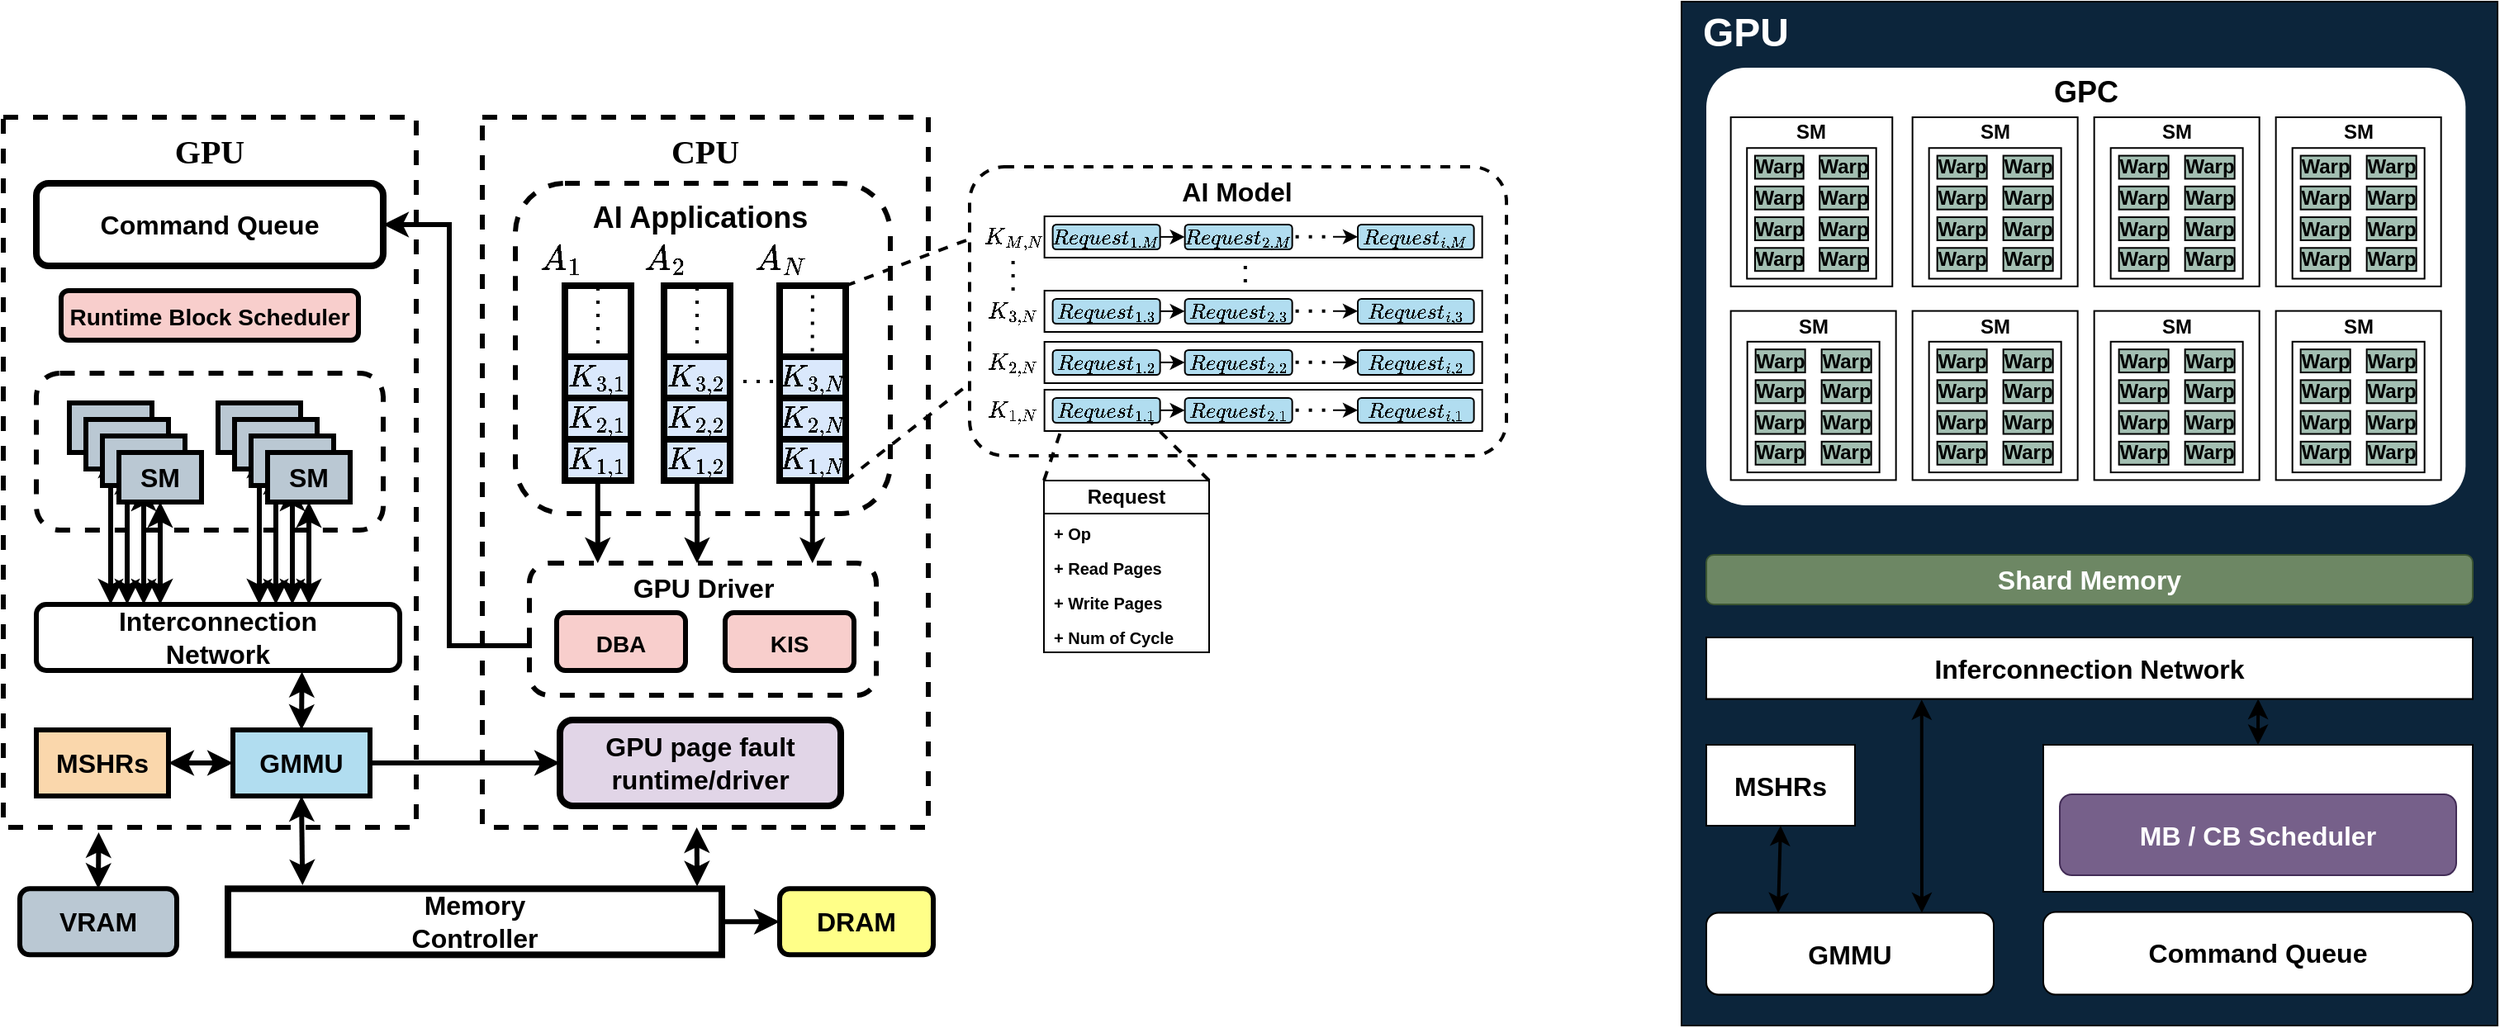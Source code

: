 <mxfile version="21.2.8" type="device" pages="4">
  <diagram name="Framework" id="-M7D6U7aEvp7IYTkIMqj">
    <mxGraphModel dx="1418" dy="-341" grid="1" gridSize="5" guides="1" tooltips="1" connect="1" arrows="1" fold="1" page="1" pageScale="1" pageWidth="827" pageHeight="1169" background="none" math="1" shadow="0">
      <root>
        <mxCell id="0lFwS5qkjPLTo9XxPmLD-0" />
        <mxCell id="0lFwS5qkjPLTo9XxPmLD-1" value="Bus" style="locked=1;" parent="0lFwS5qkjPLTo9XxPmLD-0" />
        <mxCell id="7mWoipO6S8ru_WBj5Y0I-578" value="&lt;font style=&quot;font-size: 16px&quot;&gt;&lt;b&gt;DRAM&lt;/b&gt;&lt;/font&gt;" style="rounded=1;whiteSpace=wrap;html=1;fillColor=#ffff88;strokeWidth=3;" parent="0lFwS5qkjPLTo9XxPmLD-1" vertex="1">
          <mxGeometry x="525" y="1892.18" width="93" height="40" as="geometry" />
        </mxCell>
        <mxCell id="7mWoipO6S8ru_WBj5Y0I-580" value="" style="endArrow=classic;startArrow=classic;html=1;strokeWidth=3;entryX=0.5;entryY=1;entryDx=0;entryDy=0;exitX=0.151;exitY=-0.055;exitDx=0;exitDy=0;exitPerimeter=0;" parent="0lFwS5qkjPLTo9XxPmLD-1" source="7mWoipO6S8ru_WBj5Y0I-582" target="7mWoipO6S8ru_WBj5Y0I-560" edge="1">
          <mxGeometry width="50" height="50" relative="1" as="geometry">
            <mxPoint x="247" y="1890" as="sourcePoint" />
            <mxPoint x="246.5" y="1836" as="targetPoint" />
          </mxGeometry>
        </mxCell>
        <mxCell id="7mWoipO6S8ru_WBj5Y0I-582" value="&lt;font style=&quot;font-size: 16px&quot;&gt;Memory&lt;br&gt;Controller&lt;/font&gt;" style="whiteSpace=wrap;html=1;fillColor=none;strokeWidth=4;fontSize=16;fontStyle=1" parent="0lFwS5qkjPLTo9XxPmLD-1" vertex="1">
          <mxGeometry x="191" y="1892.18" width="299" height="40" as="geometry" />
        </mxCell>
        <mxCell id="7mWoipO6S8ru_WBj5Y0I-602" value="" style="endArrow=classic;html=1;rounded=0;strokeWidth=3;entryX=0;entryY=0.5;entryDx=0;entryDy=0;exitX=1;exitY=0.5;exitDx=0;exitDy=0;" parent="0lFwS5qkjPLTo9XxPmLD-1" source="7mWoipO6S8ru_WBj5Y0I-582" target="7mWoipO6S8ru_WBj5Y0I-578" edge="1">
          <mxGeometry width="50" height="50" relative="1" as="geometry">
            <mxPoint x="490" y="1952.18" as="sourcePoint" />
            <mxPoint x="525" y="1952.18" as="targetPoint" />
          </mxGeometry>
        </mxCell>
        <mxCell id="O6zM5P91BsrwT857ZJbo-797" value="GPU" style="locked=1;" parent="0lFwS5qkjPLTo9XxPmLD-0" />
        <mxCell id="O6zM5P91BsrwT857ZJbo-800" value="" style="rounded=0;whiteSpace=wrap;html=1;fontSize=16;fillColor=#0C253B;container=0;fontStyle=1" parent="O6zM5P91BsrwT857ZJbo-797" vertex="1">
          <mxGeometry x="1071" y="1355" width="494" height="620" as="geometry" />
        </mxCell>
        <mxCell id="O6zM5P91BsrwT857ZJbo-801" value="&lt;font style=&quot;font-size: 24px;&quot;&gt;GPU&lt;/font&gt;" style="text;html=1;strokeColor=none;fillColor=none;align=center;verticalAlign=middle;whiteSpace=wrap;rounded=0;fontSize=16;fontColor=#FFFFFF;fontStyle=1" parent="O6zM5P91BsrwT857ZJbo-797" vertex="1">
          <mxGeometry x="1080" y="1360.001" width="60" height="27.931" as="geometry" />
        </mxCell>
        <mxCell id="O6zM5P91BsrwT857ZJbo-802" value="&lt;font style=&quot;font-size: 16px;&quot;&gt;Inferconnection Network&lt;/font&gt;" style="rounded=0;whiteSpace=wrap;html=1;fillColor=#1A1A1A;fontSize=16;fontStyle=1;fontColor=#FFFFFF;" parent="O6zM5P91BsrwT857ZJbo-797" vertex="1">
          <mxGeometry x="1086" y="1740" width="464" height="37.24" as="geometry" />
        </mxCell>
        <mxCell id="O6zM5P91BsrwT857ZJbo-1019" value="&lt;font style=&quot;font-size: 16px;&quot;&gt;Command Queue&lt;/font&gt;" style="rounded=1;whiteSpace=wrap;html=1;fontSize=16;fillColor=#FFFFFF;fontStyle=1;fontColor=#000000;" parent="O6zM5P91BsrwT857ZJbo-797" vertex="1">
          <mxGeometry x="1290" y="1906.31" width="260" height="50" as="geometry" />
        </mxCell>
        <mxCell id="O6zM5P91BsrwT857ZJbo-1020" style="edgeStyle=none;html=1;strokeWidth=2;fontSize=18;startArrow=classic;startFill=1;entryX=0.72;entryY=1;entryDx=0;entryDy=0;exitX=0.5;exitY=0;exitDx=0;exitDy=0;entryPerimeter=0;fontStyle=1" parent="O6zM5P91BsrwT857ZJbo-797" source="O6zM5P91BsrwT857ZJbo-1021" target="O6zM5P91BsrwT857ZJbo-802" edge="1">
          <mxGeometry relative="1" as="geometry">
            <mxPoint x="1563" y="1791.31" as="sourcePoint" />
            <mxPoint x="1802" y="1764.31" as="targetPoint" />
          </mxGeometry>
        </mxCell>
        <mxCell id="O6zM5P91BsrwT857ZJbo-1017" value="&lt;font style=&quot;font-size: 16px;&quot;&gt;GMMU&lt;/font&gt;" style="rounded=1;whiteSpace=wrap;html=1;fontSize=16;fillColor=#1A1A1A;fontStyle=1;fontColor=#FFFFFF;" parent="O6zM5P91BsrwT857ZJbo-797" vertex="1">
          <mxGeometry x="1086" y="1906.76" width="174" height="49.55" as="geometry" />
        </mxCell>
        <mxCell id="O6zM5P91BsrwT857ZJbo-1018" value="" style="endArrow=classic;startArrow=classic;html=1;fontSize=16;strokeWidth=2;exitX=0.75;exitY=0;exitDx=0;exitDy=0;entryX=0.281;entryY=1.01;entryDx=0;entryDy=0;entryPerimeter=0;fontStyle=1" parent="O6zM5P91BsrwT857ZJbo-797" source="O6zM5P91BsrwT857ZJbo-1017" target="O6zM5P91BsrwT857ZJbo-802" edge="1">
          <mxGeometry width="50" height="50" relative="1" as="geometry">
            <mxPoint x="1556.13" y="1828.448" as="sourcePoint" />
            <mxPoint x="1243" y="1761.31" as="targetPoint" />
          </mxGeometry>
        </mxCell>
        <mxCell id="O6zM5P91BsrwT857ZJbo-1203" value="&lt;font style=&quot;font-size: 16px;&quot;&gt;MSHRs&lt;/font&gt;" style="rounded=0;whiteSpace=wrap;html=1;fontSize=16;fillColor=#1A1A1A;fontStyle=1;fontColor=#FFFFFF;" parent="O6zM5P91BsrwT857ZJbo-797" vertex="1">
          <mxGeometry x="1086" y="1805" width="90" height="49" as="geometry" />
        </mxCell>
        <mxCell id="O6zM5P91BsrwT857ZJbo-1204" value="" style="endArrow=classic;startArrow=classic;html=1;fontSize=16;strokeWidth=2;exitX=0.25;exitY=0;exitDx=0;exitDy=0;entryX=0.5;entryY=1;entryDx=0;entryDy=0;fontStyle=1" parent="O6zM5P91BsrwT857ZJbo-797" source="O6zM5P91BsrwT857ZJbo-1017" target="O6zM5P91BsrwT857ZJbo-1203" edge="1">
          <mxGeometry width="50" height="50" relative="1" as="geometry">
            <mxPoint x="1190.75" y="1906.31" as="sourcePoint" />
            <mxPoint x="1131" y="1855" as="targetPoint" />
          </mxGeometry>
        </mxCell>
        <mxCell id="203" value="&lt;font style=&quot;font-size: 16px;&quot;&gt;Shard Memory&lt;/font&gt;" style="rounded=1;whiteSpace=wrap;html=1;fillColor=#6d8764;fontSize=16;fontColor=#ffffff;strokeColor=#3A5431;fontStyle=1" parent="O6zM5P91BsrwT857ZJbo-797" vertex="1">
          <mxGeometry x="1086" y="1690" width="464" height="30" as="geometry" />
        </mxCell>
        <mxCell id="clCKV_b47Eeb2iR4vhDt-237" value="" style="group;fontStyle=1" parent="O6zM5P91BsrwT857ZJbo-797" vertex="1" connectable="0">
          <mxGeometry x="1290" y="1805" width="260" height="89" as="geometry" />
        </mxCell>
        <mxCell id="O6zM5P91BsrwT857ZJbo-1021" value="" style="rounded=0;whiteSpace=wrap;html=1;fontSize=16;fillColor=default;fontStyle=1" parent="clCKV_b47Eeb2iR4vhDt-237" vertex="1">
          <mxGeometry width="260" height="89" as="geometry" />
        </mxCell>
        <mxCell id="O6zM5P91BsrwT857ZJbo-1200" value="&lt;font style=&quot;font-size: 16px;&quot;&gt;GPU Controller&lt;/font&gt;" style="text;html=1;strokeColor=none;fillColor=none;align=center;verticalAlign=middle;whiteSpace=wrap;rounded=0;fontSize=16;fontColor=#FFFFFF;fontStyle=1" parent="clCKV_b47Eeb2iR4vhDt-237" vertex="1">
          <mxGeometry x="62.5" width="135" height="30" as="geometry" />
        </mxCell>
        <mxCell id="O6zM5P91BsrwT857ZJbo-1201" value="MB / CB Scheduler" style="rounded=1;whiteSpace=wrap;html=1;strokeColor=#432D57;fontSize=16;fontColor=#ffffff;fillColor=#76608a;fontStyle=1" parent="clCKV_b47Eeb2iR4vhDt-237" vertex="1">
          <mxGeometry x="10" y="30" width="240" height="49" as="geometry" />
        </mxCell>
        <mxCell id="7mWoipO6S8ru_WBj5Y0I-206" value="" style="group" parent="O6zM5P91BsrwT857ZJbo-797" vertex="1" connectable="0">
          <mxGeometry x="1086" y="1395" width="459.67" height="265" as="geometry" />
        </mxCell>
        <mxCell id="clCKV_b47Eeb2iR4vhDt-243" value="" style="group;fontStyle=1;fillColor=default;container=0;rounded=1;arcSize=9;" parent="7mWoipO6S8ru_WBj5Y0I-206" vertex="1" connectable="0">
          <mxGeometry width="459.67" height="265" as="geometry" />
        </mxCell>
        <mxCell id="O6zM5P91BsrwT857ZJbo-909" value="&lt;font color=&quot;#000000&quot; style=&quot;font-size: 18px;&quot;&gt;GPC&lt;/font&gt;" style="text;html=1;strokeColor=none;fillColor=none;align=center;verticalAlign=middle;whiteSpace=wrap;rounded=0;fontSize=16;fontStyle=1;fontColor=#FFFFFF;container=0;" parent="7mWoipO6S8ru_WBj5Y0I-206" vertex="1">
          <mxGeometry x="24.67" y="5" width="410.32" height="20" as="geometry" />
        </mxCell>
        <mxCell id="clCKV_b47Eeb2iR4vhDt-238" value="" style="group;fontStyle=1;fillColor=default;container=0;" parent="7mWoipO6S8ru_WBj5Y0I-206" vertex="1" connectable="0">
          <mxGeometry x="14.83" y="30.004" width="97.802" height="102.414" as="geometry" />
        </mxCell>
        <mxCell id="O6zM5P91BsrwT857ZJbo-871" value="" style="rounded=0;whiteSpace=wrap;html=1;fillColor=default;fontStyle=1;container=0;" parent="7mWoipO6S8ru_WBj5Y0I-206" vertex="1">
          <mxGeometry x="124.83" y="30.004" width="100" height="102.414" as="geometry" />
        </mxCell>
        <mxCell id="O6zM5P91BsrwT857ZJbo-872" value="SM" style="text;html=1;strokeColor=none;fillColor=none;align=center;verticalAlign=middle;whiteSpace=wrap;rounded=0;fontStyle=1;container=0;" parent="7mWoipO6S8ru_WBj5Y0I-206" vertex="1">
          <mxGeometry x="144.83" y="34.659" width="60" height="9.31" as="geometry" />
        </mxCell>
        <mxCell id="O6zM5P91BsrwT857ZJbo-873" value="" style="rounded=0;whiteSpace=wrap;html=1;fillColor=none;fontStyle=1;container=0;" parent="7mWoipO6S8ru_WBj5Y0I-206" vertex="1">
          <mxGeometry x="134.83" y="48.624" width="80" height="79.138" as="geometry" />
        </mxCell>
        <mxCell id="O6zM5P91BsrwT857ZJbo-874" value="Warp" style="rounded=0;whiteSpace=wrap;html=1;fillColor=#A3BFB2;fontStyle=1;container=0;" parent="7mWoipO6S8ru_WBj5Y0I-206" vertex="1">
          <mxGeometry x="139.83" y="53.28" width="30" height="13.966" as="geometry" />
        </mxCell>
        <mxCell id="O6zM5P91BsrwT857ZJbo-875" value="Warp" style="rounded=0;whiteSpace=wrap;html=1;fillColor=#A3BFB2;fontStyle=1;container=0;" parent="7mWoipO6S8ru_WBj5Y0I-206" vertex="1">
          <mxGeometry x="139.83" y="71.9" width="30" height="13.966" as="geometry" />
        </mxCell>
        <mxCell id="O6zM5P91BsrwT857ZJbo-876" value="Warp" style="rounded=0;whiteSpace=wrap;html=1;fillColor=#A3BFB2;fontStyle=1;container=0;" parent="7mWoipO6S8ru_WBj5Y0I-206" vertex="1">
          <mxGeometry x="139.83" y="90.521" width="30" height="13.966" as="geometry" />
        </mxCell>
        <mxCell id="O6zM5P91BsrwT857ZJbo-877" value="Warp" style="rounded=0;whiteSpace=wrap;html=1;fillColor=#A3BFB2;fontStyle=1;container=0;" parent="7mWoipO6S8ru_WBj5Y0I-206" vertex="1">
          <mxGeometry x="139.83" y="109.142" width="30" height="13.966" as="geometry" />
        </mxCell>
        <mxCell id="O6zM5P91BsrwT857ZJbo-878" value="Warp" style="rounded=0;whiteSpace=wrap;html=1;fillColor=#A3BFB2;fontStyle=1;container=0;" parent="7mWoipO6S8ru_WBj5Y0I-206" vertex="1">
          <mxGeometry x="179.83" y="53.28" width="30" height="13.966" as="geometry" />
        </mxCell>
        <mxCell id="O6zM5P91BsrwT857ZJbo-879" value="Warp" style="rounded=0;whiteSpace=wrap;html=1;fillColor=#A3BFB2;fontStyle=1;container=0;" parent="7mWoipO6S8ru_WBj5Y0I-206" vertex="1">
          <mxGeometry x="179.83" y="71.9" width="30" height="13.966" as="geometry" />
        </mxCell>
        <mxCell id="O6zM5P91BsrwT857ZJbo-880" value="Warp" style="rounded=0;whiteSpace=wrap;html=1;fillColor=#A3BFB2;fontStyle=1;container=0;" parent="7mWoipO6S8ru_WBj5Y0I-206" vertex="1">
          <mxGeometry x="179.83" y="90.521" width="30" height="13.966" as="geometry" />
        </mxCell>
        <mxCell id="O6zM5P91BsrwT857ZJbo-881" value="Warp" style="rounded=0;whiteSpace=wrap;html=1;fillColor=#A3BFB2;fontStyle=1;container=0;" parent="7mWoipO6S8ru_WBj5Y0I-206" vertex="1">
          <mxGeometry x="179.83" y="109.142" width="30" height="13.966" as="geometry" />
        </mxCell>
        <mxCell id="O6zM5P91BsrwT857ZJbo-884" value="" style="rounded=0;whiteSpace=wrap;html=1;fillColor=default;fontStyle=1;container=0;" parent="7mWoipO6S8ru_WBj5Y0I-206" vertex="1">
          <mxGeometry x="234.83" y="30.004" width="100" height="102.414" as="geometry" />
        </mxCell>
        <mxCell id="O6zM5P91BsrwT857ZJbo-885" value="SM" style="text;html=1;strokeColor=none;fillColor=none;align=center;verticalAlign=middle;whiteSpace=wrap;rounded=0;fontStyle=1;container=0;" parent="7mWoipO6S8ru_WBj5Y0I-206" vertex="1">
          <mxGeometry x="254.83" y="34.659" width="60" height="9.31" as="geometry" />
        </mxCell>
        <mxCell id="O6zM5P91BsrwT857ZJbo-886" value="" style="rounded=0;whiteSpace=wrap;html=1;fillColor=none;fontStyle=1;container=0;" parent="7mWoipO6S8ru_WBj5Y0I-206" vertex="1">
          <mxGeometry x="244.83" y="48.624" width="80" height="79.138" as="geometry" />
        </mxCell>
        <mxCell id="O6zM5P91BsrwT857ZJbo-887" value="Warp" style="rounded=0;whiteSpace=wrap;html=1;fillColor=#A3BFB2;fontStyle=1;container=0;" parent="7mWoipO6S8ru_WBj5Y0I-206" vertex="1">
          <mxGeometry x="249.83" y="53.28" width="30" height="13.966" as="geometry" />
        </mxCell>
        <mxCell id="O6zM5P91BsrwT857ZJbo-888" value="Warp" style="rounded=0;whiteSpace=wrap;html=1;fillColor=#A3BFB2;fontStyle=1;container=0;" parent="7mWoipO6S8ru_WBj5Y0I-206" vertex="1">
          <mxGeometry x="249.83" y="71.9" width="30" height="13.966" as="geometry" />
        </mxCell>
        <mxCell id="O6zM5P91BsrwT857ZJbo-889" value="Warp" style="rounded=0;whiteSpace=wrap;html=1;fillColor=#A3BFB2;fontStyle=1;container=0;" parent="7mWoipO6S8ru_WBj5Y0I-206" vertex="1">
          <mxGeometry x="249.83" y="90.521" width="30" height="13.966" as="geometry" />
        </mxCell>
        <mxCell id="O6zM5P91BsrwT857ZJbo-890" value="Warp" style="rounded=0;whiteSpace=wrap;html=1;fillColor=#A3BFB2;fontStyle=1;container=0;" parent="7mWoipO6S8ru_WBj5Y0I-206" vertex="1">
          <mxGeometry x="249.83" y="109.142" width="30" height="13.966" as="geometry" />
        </mxCell>
        <mxCell id="O6zM5P91BsrwT857ZJbo-891" value="Warp" style="rounded=0;whiteSpace=wrap;html=1;fillColor=#A3BFB2;fontStyle=1;container=0;" parent="7mWoipO6S8ru_WBj5Y0I-206" vertex="1">
          <mxGeometry x="289.83" y="53.28" width="30" height="13.966" as="geometry" />
        </mxCell>
        <mxCell id="O6zM5P91BsrwT857ZJbo-892" value="Warp" style="rounded=0;whiteSpace=wrap;html=1;fillColor=#A3BFB2;fontStyle=1;container=0;" parent="7mWoipO6S8ru_WBj5Y0I-206" vertex="1">
          <mxGeometry x="289.83" y="71.9" width="30" height="13.966" as="geometry" />
        </mxCell>
        <mxCell id="O6zM5P91BsrwT857ZJbo-893" value="Warp" style="rounded=0;whiteSpace=wrap;html=1;fillColor=#A3BFB2;fontStyle=1;container=0;" parent="7mWoipO6S8ru_WBj5Y0I-206" vertex="1">
          <mxGeometry x="289.83" y="90.521" width="30" height="13.966" as="geometry" />
        </mxCell>
        <mxCell id="O6zM5P91BsrwT857ZJbo-894" value="Warp" style="rounded=0;whiteSpace=wrap;html=1;fillColor=#A3BFB2;fontStyle=1;container=0;" parent="7mWoipO6S8ru_WBj5Y0I-206" vertex="1">
          <mxGeometry x="289.83" y="109.142" width="30" height="13.966" as="geometry" />
        </mxCell>
        <mxCell id="O6zM5P91BsrwT857ZJbo-897" value="" style="rounded=0;whiteSpace=wrap;html=1;fillColor=default;fontStyle=1;container=0;" parent="7mWoipO6S8ru_WBj5Y0I-206" vertex="1">
          <mxGeometry x="344.83" y="30.004" width="100" height="102.414" as="geometry" />
        </mxCell>
        <mxCell id="O6zM5P91BsrwT857ZJbo-898" value="SM" style="text;html=1;strokeColor=none;fillColor=none;align=center;verticalAlign=middle;whiteSpace=wrap;rounded=0;fontStyle=1;container=0;" parent="7mWoipO6S8ru_WBj5Y0I-206" vertex="1">
          <mxGeometry x="364.83" y="34.659" width="60" height="9.31" as="geometry" />
        </mxCell>
        <mxCell id="O6zM5P91BsrwT857ZJbo-899" value="" style="rounded=0;whiteSpace=wrap;html=1;fillColor=none;fontStyle=1;container=0;" parent="7mWoipO6S8ru_WBj5Y0I-206" vertex="1">
          <mxGeometry x="354.83" y="48.624" width="80" height="79.138" as="geometry" />
        </mxCell>
        <mxCell id="O6zM5P91BsrwT857ZJbo-900" value="Warp" style="rounded=0;whiteSpace=wrap;html=1;fillColor=#A3BFB2;fontStyle=1;container=0;" parent="7mWoipO6S8ru_WBj5Y0I-206" vertex="1">
          <mxGeometry x="359.83" y="53.28" width="30" height="13.966" as="geometry" />
        </mxCell>
        <mxCell id="O6zM5P91BsrwT857ZJbo-901" value="Warp" style="rounded=0;whiteSpace=wrap;html=1;fillColor=#A3BFB2;fontStyle=1;container=0;" parent="7mWoipO6S8ru_WBj5Y0I-206" vertex="1">
          <mxGeometry x="359.83" y="71.9" width="30" height="13.966" as="geometry" />
        </mxCell>
        <mxCell id="O6zM5P91BsrwT857ZJbo-902" value="Warp" style="rounded=0;whiteSpace=wrap;html=1;fillColor=#A3BFB2;fontStyle=1;container=0;" parent="7mWoipO6S8ru_WBj5Y0I-206" vertex="1">
          <mxGeometry x="359.83" y="90.521" width="30" height="13.966" as="geometry" />
        </mxCell>
        <mxCell id="O6zM5P91BsrwT857ZJbo-903" value="Warp" style="rounded=0;whiteSpace=wrap;html=1;fillColor=#A3BFB2;fontStyle=1;container=0;" parent="7mWoipO6S8ru_WBj5Y0I-206" vertex="1">
          <mxGeometry x="359.83" y="109.142" width="30" height="13.966" as="geometry" />
        </mxCell>
        <mxCell id="O6zM5P91BsrwT857ZJbo-904" value="Warp" style="rounded=0;whiteSpace=wrap;html=1;fillColor=#A3BFB2;fontStyle=1;container=0;" parent="7mWoipO6S8ru_WBj5Y0I-206" vertex="1">
          <mxGeometry x="399.83" y="53.28" width="30" height="13.966" as="geometry" />
        </mxCell>
        <mxCell id="O6zM5P91BsrwT857ZJbo-905" value="Warp" style="rounded=0;whiteSpace=wrap;html=1;fillColor=#A3BFB2;fontStyle=1;container=0;" parent="7mWoipO6S8ru_WBj5Y0I-206" vertex="1">
          <mxGeometry x="399.83" y="71.9" width="30" height="13.966" as="geometry" />
        </mxCell>
        <mxCell id="O6zM5P91BsrwT857ZJbo-906" value="Warp" style="rounded=0;whiteSpace=wrap;html=1;fillColor=#A3BFB2;fontStyle=1;container=0;" parent="7mWoipO6S8ru_WBj5Y0I-206" vertex="1">
          <mxGeometry x="399.83" y="90.521" width="30" height="13.966" as="geometry" />
        </mxCell>
        <mxCell id="O6zM5P91BsrwT857ZJbo-907" value="Warp" style="rounded=0;whiteSpace=wrap;html=1;fillColor=#A3BFB2;fontStyle=1;container=0;" parent="7mWoipO6S8ru_WBj5Y0I-206" vertex="1">
          <mxGeometry x="399.83" y="109.142" width="30" height="13.966" as="geometry" />
        </mxCell>
        <mxCell id="O6zM5P91BsrwT857ZJbo-819" value="" style="rounded=0;whiteSpace=wrap;html=1;fillColor=default;fontStyle=1;container=0;" parent="7mWoipO6S8ru_WBj5Y0I-206" vertex="1">
          <mxGeometry x="14.83" y="147.289" width="100" height="102.414" as="geometry" />
        </mxCell>
        <mxCell id="O6zM5P91BsrwT857ZJbo-820" value="SM" style="text;html=1;strokeColor=none;fillColor=none;align=center;verticalAlign=middle;whiteSpace=wrap;rounded=0;fontStyle=1;container=0;" parent="7mWoipO6S8ru_WBj5Y0I-206" vertex="1">
          <mxGeometry x="34.83" y="151.944" width="60" height="9.31" as="geometry" />
        </mxCell>
        <mxCell id="O6zM5P91BsrwT857ZJbo-821" value="" style="rounded=0;whiteSpace=wrap;html=1;fillColor=none;fontStyle=1;container=0;" parent="7mWoipO6S8ru_WBj5Y0I-206" vertex="1">
          <mxGeometry x="24.83" y="165.91" width="80" height="79.138" as="geometry" />
        </mxCell>
        <mxCell id="O6zM5P91BsrwT857ZJbo-822" value="Warp" style="rounded=0;whiteSpace=wrap;html=1;fillColor=#A3BFB2;fontStyle=1;container=0;" parent="7mWoipO6S8ru_WBj5Y0I-206" vertex="1">
          <mxGeometry x="29.83" y="170.565" width="30" height="13.966" as="geometry" />
        </mxCell>
        <mxCell id="O6zM5P91BsrwT857ZJbo-823" value="Warp" style="rounded=0;whiteSpace=wrap;html=1;fillColor=#A3BFB2;fontStyle=1;container=0;" parent="7mWoipO6S8ru_WBj5Y0I-206" vertex="1">
          <mxGeometry x="29.83" y="189.186" width="30" height="13.966" as="geometry" />
        </mxCell>
        <mxCell id="O6zM5P91BsrwT857ZJbo-824" value="Warp" style="rounded=0;whiteSpace=wrap;html=1;fillColor=#A3BFB2;fontStyle=1;container=0;" parent="7mWoipO6S8ru_WBj5Y0I-206" vertex="1">
          <mxGeometry x="29.83" y="207.806" width="30" height="13.966" as="geometry" />
        </mxCell>
        <mxCell id="O6zM5P91BsrwT857ZJbo-825" value="Warp" style="rounded=0;whiteSpace=wrap;html=1;fillColor=#A3BFB2;fontStyle=1;container=0;" parent="7mWoipO6S8ru_WBj5Y0I-206" vertex="1">
          <mxGeometry x="29.83" y="226.427" width="30" height="13.966" as="geometry" />
        </mxCell>
        <mxCell id="O6zM5P91BsrwT857ZJbo-826" value="Warp" style="rounded=0;whiteSpace=wrap;html=1;fillColor=#A3BFB2;fontStyle=1;container=0;" parent="7mWoipO6S8ru_WBj5Y0I-206" vertex="1">
          <mxGeometry x="69.83" y="170.565" width="30" height="13.966" as="geometry" />
        </mxCell>
        <mxCell id="O6zM5P91BsrwT857ZJbo-827" value="Warp" style="rounded=0;whiteSpace=wrap;html=1;fillColor=#A3BFB2;fontStyle=1;container=0;" parent="7mWoipO6S8ru_WBj5Y0I-206" vertex="1">
          <mxGeometry x="69.83" y="189.186" width="30" height="13.966" as="geometry" />
        </mxCell>
        <mxCell id="O6zM5P91BsrwT857ZJbo-828" value="Warp" style="rounded=0;whiteSpace=wrap;html=1;fillColor=#A3BFB2;fontStyle=1;container=0;" parent="7mWoipO6S8ru_WBj5Y0I-206" vertex="1">
          <mxGeometry x="69.83" y="207.806" width="30" height="13.966" as="geometry" />
        </mxCell>
        <mxCell id="O6zM5P91BsrwT857ZJbo-829" value="Warp" style="rounded=0;whiteSpace=wrap;html=1;fillColor=#A3BFB2;fontStyle=1;container=0;" parent="7mWoipO6S8ru_WBj5Y0I-206" vertex="1">
          <mxGeometry x="69.83" y="226.427" width="30" height="13.966" as="geometry" />
        </mxCell>
        <mxCell id="O6zM5P91BsrwT857ZJbo-832" value="" style="rounded=0;whiteSpace=wrap;html=1;fillColor=default;fontStyle=1;container=0;" parent="7mWoipO6S8ru_WBj5Y0I-206" vertex="1">
          <mxGeometry x="124.83" y="147.289" width="100" height="102.414" as="geometry" />
        </mxCell>
        <mxCell id="O6zM5P91BsrwT857ZJbo-833" value="SM" style="text;html=1;strokeColor=none;fillColor=none;align=center;verticalAlign=middle;whiteSpace=wrap;rounded=0;fontStyle=1;container=0;" parent="7mWoipO6S8ru_WBj5Y0I-206" vertex="1">
          <mxGeometry x="144.83" y="151.944" width="60" height="9.31" as="geometry" />
        </mxCell>
        <mxCell id="O6zM5P91BsrwT857ZJbo-834" value="" style="rounded=0;whiteSpace=wrap;html=1;fillColor=none;fontStyle=1;container=0;" parent="7mWoipO6S8ru_WBj5Y0I-206" vertex="1">
          <mxGeometry x="134.83" y="165.91" width="80" height="79.138" as="geometry" />
        </mxCell>
        <mxCell id="O6zM5P91BsrwT857ZJbo-835" value="Warp" style="rounded=0;whiteSpace=wrap;html=1;fillColor=#A3BFB2;fontStyle=1;container=0;" parent="7mWoipO6S8ru_WBj5Y0I-206" vertex="1">
          <mxGeometry x="139.83" y="170.565" width="30" height="13.966" as="geometry" />
        </mxCell>
        <mxCell id="O6zM5P91BsrwT857ZJbo-836" value="Warp" style="rounded=0;whiteSpace=wrap;html=1;fillColor=#A3BFB2;fontStyle=1;container=0;" parent="7mWoipO6S8ru_WBj5Y0I-206" vertex="1">
          <mxGeometry x="139.83" y="189.186" width="30" height="13.966" as="geometry" />
        </mxCell>
        <mxCell id="O6zM5P91BsrwT857ZJbo-837" value="Warp" style="rounded=0;whiteSpace=wrap;html=1;fillColor=#A3BFB2;fontStyle=1;container=0;" parent="7mWoipO6S8ru_WBj5Y0I-206" vertex="1">
          <mxGeometry x="139.83" y="207.806" width="30" height="13.966" as="geometry" />
        </mxCell>
        <mxCell id="O6zM5P91BsrwT857ZJbo-838" value="Warp" style="rounded=0;whiteSpace=wrap;html=1;fillColor=#A3BFB2;fontStyle=1;container=0;" parent="7mWoipO6S8ru_WBj5Y0I-206" vertex="1">
          <mxGeometry x="139.83" y="226.427" width="30" height="13.966" as="geometry" />
        </mxCell>
        <mxCell id="O6zM5P91BsrwT857ZJbo-839" value="Warp" style="rounded=0;whiteSpace=wrap;html=1;fillColor=#A3BFB2;fontStyle=1;container=0;" parent="7mWoipO6S8ru_WBj5Y0I-206" vertex="1">
          <mxGeometry x="179.83" y="170.565" width="30" height="13.966" as="geometry" />
        </mxCell>
        <mxCell id="O6zM5P91BsrwT857ZJbo-840" value="Warp" style="rounded=0;whiteSpace=wrap;html=1;fillColor=#A3BFB2;fontStyle=1;container=0;" parent="7mWoipO6S8ru_WBj5Y0I-206" vertex="1">
          <mxGeometry x="179.83" y="189.186" width="30" height="13.966" as="geometry" />
        </mxCell>
        <mxCell id="O6zM5P91BsrwT857ZJbo-841" value="Warp" style="rounded=0;whiteSpace=wrap;html=1;fillColor=#A3BFB2;fontStyle=1;container=0;" parent="7mWoipO6S8ru_WBj5Y0I-206" vertex="1">
          <mxGeometry x="179.83" y="207.806" width="30" height="13.966" as="geometry" />
        </mxCell>
        <mxCell id="O6zM5P91BsrwT857ZJbo-842" value="Warp" style="rounded=0;whiteSpace=wrap;html=1;fillColor=#A3BFB2;fontStyle=1;container=0;" parent="7mWoipO6S8ru_WBj5Y0I-206" vertex="1">
          <mxGeometry x="179.83" y="226.427" width="30" height="13.966" as="geometry" />
        </mxCell>
        <mxCell id="O6zM5P91BsrwT857ZJbo-845" value="" style="rounded=0;whiteSpace=wrap;html=1;fillColor=default;fontStyle=1;container=0;" parent="7mWoipO6S8ru_WBj5Y0I-206" vertex="1">
          <mxGeometry x="234.83" y="147.289" width="100" height="102.414" as="geometry" />
        </mxCell>
        <mxCell id="O6zM5P91BsrwT857ZJbo-846" value="SM" style="text;html=1;strokeColor=none;fillColor=none;align=center;verticalAlign=middle;whiteSpace=wrap;rounded=0;fontStyle=1;container=0;" parent="7mWoipO6S8ru_WBj5Y0I-206" vertex="1">
          <mxGeometry x="254.83" y="151.944" width="60" height="9.31" as="geometry" />
        </mxCell>
        <mxCell id="O6zM5P91BsrwT857ZJbo-847" value="" style="rounded=0;whiteSpace=wrap;html=1;fillColor=none;fontStyle=1;container=0;" parent="7mWoipO6S8ru_WBj5Y0I-206" vertex="1">
          <mxGeometry x="244.83" y="165.91" width="80" height="79.138" as="geometry" />
        </mxCell>
        <mxCell id="O6zM5P91BsrwT857ZJbo-848" value="Warp" style="rounded=0;whiteSpace=wrap;html=1;fillColor=#A3BFB2;fontStyle=1;container=0;" parent="7mWoipO6S8ru_WBj5Y0I-206" vertex="1">
          <mxGeometry x="249.83" y="170.565" width="30" height="13.966" as="geometry" />
        </mxCell>
        <mxCell id="O6zM5P91BsrwT857ZJbo-849" value="Warp" style="rounded=0;whiteSpace=wrap;html=1;fillColor=#A3BFB2;fontStyle=1;container=0;" parent="7mWoipO6S8ru_WBj5Y0I-206" vertex="1">
          <mxGeometry x="249.83" y="189.186" width="30" height="13.966" as="geometry" />
        </mxCell>
        <mxCell id="O6zM5P91BsrwT857ZJbo-850" value="Warp" style="rounded=0;whiteSpace=wrap;html=1;fillColor=#A3BFB2;fontStyle=1;container=0;" parent="7mWoipO6S8ru_WBj5Y0I-206" vertex="1">
          <mxGeometry x="249.83" y="207.806" width="30" height="13.966" as="geometry" />
        </mxCell>
        <mxCell id="O6zM5P91BsrwT857ZJbo-851" value="Warp" style="rounded=0;whiteSpace=wrap;html=1;fillColor=#A3BFB2;fontStyle=1;container=0;" parent="7mWoipO6S8ru_WBj5Y0I-206" vertex="1">
          <mxGeometry x="249.83" y="226.427" width="30" height="13.966" as="geometry" />
        </mxCell>
        <mxCell id="O6zM5P91BsrwT857ZJbo-852" value="Warp" style="rounded=0;whiteSpace=wrap;html=1;fillColor=#A3BFB2;fontStyle=1;container=0;" parent="7mWoipO6S8ru_WBj5Y0I-206" vertex="1">
          <mxGeometry x="289.83" y="170.565" width="30" height="13.966" as="geometry" />
        </mxCell>
        <mxCell id="O6zM5P91BsrwT857ZJbo-853" value="Warp" style="rounded=0;whiteSpace=wrap;html=1;fillColor=#A3BFB2;fontStyle=1;container=0;" parent="7mWoipO6S8ru_WBj5Y0I-206" vertex="1">
          <mxGeometry x="289.83" y="189.186" width="30" height="13.966" as="geometry" />
        </mxCell>
        <mxCell id="O6zM5P91BsrwT857ZJbo-854" value="Warp" style="rounded=0;whiteSpace=wrap;html=1;fillColor=#A3BFB2;fontStyle=1;container=0;" parent="7mWoipO6S8ru_WBj5Y0I-206" vertex="1">
          <mxGeometry x="289.83" y="207.806" width="30" height="13.966" as="geometry" />
        </mxCell>
        <mxCell id="O6zM5P91BsrwT857ZJbo-855" value="Warp" style="rounded=0;whiteSpace=wrap;html=1;fillColor=#A3BFB2;fontStyle=1;container=0;" parent="7mWoipO6S8ru_WBj5Y0I-206" vertex="1">
          <mxGeometry x="289.83" y="226.427" width="30" height="13.966" as="geometry" />
        </mxCell>
        <mxCell id="O6zM5P91BsrwT857ZJbo-858" value="" style="rounded=0;whiteSpace=wrap;html=1;fillColor=default;fontStyle=1;container=0;" parent="7mWoipO6S8ru_WBj5Y0I-206" vertex="1">
          <mxGeometry x="344.83" y="147.289" width="100" height="102.414" as="geometry" />
        </mxCell>
        <mxCell id="O6zM5P91BsrwT857ZJbo-859" value="SM" style="text;html=1;strokeColor=none;fillColor=none;align=center;verticalAlign=middle;whiteSpace=wrap;rounded=0;fontStyle=1;container=0;" parent="7mWoipO6S8ru_WBj5Y0I-206" vertex="1">
          <mxGeometry x="364.83" y="151.944" width="60" height="9.31" as="geometry" />
        </mxCell>
        <mxCell id="O6zM5P91BsrwT857ZJbo-860" value="" style="rounded=0;whiteSpace=wrap;html=1;fillColor=none;fontStyle=1;container=0;" parent="7mWoipO6S8ru_WBj5Y0I-206" vertex="1">
          <mxGeometry x="354.83" y="165.91" width="80" height="79.138" as="geometry" />
        </mxCell>
        <mxCell id="O6zM5P91BsrwT857ZJbo-861" value="Warp" style="rounded=0;whiteSpace=wrap;html=1;fillColor=#A3BFB2;fontStyle=1;container=0;" parent="7mWoipO6S8ru_WBj5Y0I-206" vertex="1">
          <mxGeometry x="359.83" y="170.565" width="30" height="13.966" as="geometry" />
        </mxCell>
        <mxCell id="O6zM5P91BsrwT857ZJbo-862" value="Warp" style="rounded=0;whiteSpace=wrap;html=1;fillColor=#A3BFB2;fontStyle=1;container=0;" parent="7mWoipO6S8ru_WBj5Y0I-206" vertex="1">
          <mxGeometry x="359.83" y="189.186" width="30" height="13.966" as="geometry" />
        </mxCell>
        <mxCell id="O6zM5P91BsrwT857ZJbo-863" value="Warp" style="rounded=0;whiteSpace=wrap;html=1;fillColor=#A3BFB2;fontStyle=1;container=0;" parent="7mWoipO6S8ru_WBj5Y0I-206" vertex="1">
          <mxGeometry x="359.83" y="207.806" width="30" height="13.966" as="geometry" />
        </mxCell>
        <mxCell id="O6zM5P91BsrwT857ZJbo-864" value="Warp" style="rounded=0;whiteSpace=wrap;html=1;fillColor=#A3BFB2;fontStyle=1;container=0;" parent="7mWoipO6S8ru_WBj5Y0I-206" vertex="1">
          <mxGeometry x="359.83" y="226.427" width="30" height="13.966" as="geometry" />
        </mxCell>
        <mxCell id="O6zM5P91BsrwT857ZJbo-865" value="Warp" style="rounded=0;whiteSpace=wrap;html=1;fillColor=#A3BFB2;fontStyle=1;container=0;" parent="7mWoipO6S8ru_WBj5Y0I-206" vertex="1">
          <mxGeometry x="399.83" y="170.565" width="30" height="13.966" as="geometry" />
        </mxCell>
        <mxCell id="O6zM5P91BsrwT857ZJbo-866" value="Warp" style="rounded=0;whiteSpace=wrap;html=1;fillColor=#A3BFB2;fontStyle=1;container=0;" parent="7mWoipO6S8ru_WBj5Y0I-206" vertex="1">
          <mxGeometry x="399.83" y="189.186" width="30" height="13.966" as="geometry" />
        </mxCell>
        <mxCell id="O6zM5P91BsrwT857ZJbo-867" value="Warp" style="rounded=0;whiteSpace=wrap;html=1;fillColor=#A3BFB2;fontStyle=1;container=0;" parent="7mWoipO6S8ru_WBj5Y0I-206" vertex="1">
          <mxGeometry x="399.83" y="207.806" width="30" height="13.966" as="geometry" />
        </mxCell>
        <mxCell id="O6zM5P91BsrwT857ZJbo-868" value="Warp" style="rounded=0;whiteSpace=wrap;html=1;fillColor=#A3BFB2;fontStyle=1;container=0;" parent="7mWoipO6S8ru_WBj5Y0I-206" vertex="1">
          <mxGeometry x="399.83" y="226.427" width="30" height="13.966" as="geometry" />
        </mxCell>
        <mxCell id="O6zM5P91BsrwT857ZJbo-806" value="" style="rounded=0;whiteSpace=wrap;html=1;fillColor=default;fontStyle=1;container=0;" parent="7mWoipO6S8ru_WBj5Y0I-206" vertex="1">
          <mxGeometry x="14.83" y="30.004" width="97.802" height="102.414" as="geometry" />
        </mxCell>
        <mxCell id="O6zM5P91BsrwT857ZJbo-807" value="SM" style="text;html=1;strokeColor=none;fillColor=none;align=center;verticalAlign=middle;whiteSpace=wrap;rounded=0;fontStyle=1;container=0;" parent="7mWoipO6S8ru_WBj5Y0I-206" vertex="1">
          <mxGeometry x="34.39" y="34.659" width="58.681" height="9.31" as="geometry" />
        </mxCell>
        <mxCell id="O6zM5P91BsrwT857ZJbo-808" value="" style="rounded=0;whiteSpace=wrap;html=1;fillColor=none;fontStyle=1;container=0;" parent="7mWoipO6S8ru_WBj5Y0I-206" vertex="1">
          <mxGeometry x="24.61" y="48.624" width="78.242" height="79.138" as="geometry" />
        </mxCell>
        <mxCell id="O6zM5P91BsrwT857ZJbo-809" value="Warp" style="rounded=0;whiteSpace=wrap;html=1;fillColor=#A3BFB2;fontStyle=1;container=0;" parent="7mWoipO6S8ru_WBj5Y0I-206" vertex="1">
          <mxGeometry x="29.5" y="53.28" width="29.341" height="13.966" as="geometry" />
        </mxCell>
        <mxCell id="O6zM5P91BsrwT857ZJbo-810" value="Warp" style="rounded=0;whiteSpace=wrap;html=1;fillColor=#A3BFB2;fontStyle=1;container=0;" parent="7mWoipO6S8ru_WBj5Y0I-206" vertex="1">
          <mxGeometry x="29.5" y="71.9" width="29.341" height="13.966" as="geometry" />
        </mxCell>
        <mxCell id="O6zM5P91BsrwT857ZJbo-811" value="Warp" style="rounded=0;whiteSpace=wrap;html=1;fillColor=#A3BFB2;fontStyle=1;container=0;" parent="7mWoipO6S8ru_WBj5Y0I-206" vertex="1">
          <mxGeometry x="29.5" y="90.521" width="29.341" height="13.966" as="geometry" />
        </mxCell>
        <mxCell id="O6zM5P91BsrwT857ZJbo-812" value="Warp" style="rounded=0;whiteSpace=wrap;html=1;fillColor=#A3BFB2;fontStyle=1;container=0;" parent="7mWoipO6S8ru_WBj5Y0I-206" vertex="1">
          <mxGeometry x="29.5" y="109.142" width="29.341" height="13.966" as="geometry" />
        </mxCell>
        <mxCell id="O6zM5P91BsrwT857ZJbo-813" value="Warp" style="rounded=0;whiteSpace=wrap;html=1;fillColor=#A3BFB2;fontStyle=1;container=0;" parent="7mWoipO6S8ru_WBj5Y0I-206" vertex="1">
          <mxGeometry x="68.621" y="53.28" width="29.341" height="13.966" as="geometry" />
        </mxCell>
        <mxCell id="O6zM5P91BsrwT857ZJbo-814" value="Warp" style="rounded=0;whiteSpace=wrap;html=1;fillColor=#A3BFB2;fontStyle=1;container=0;" parent="7mWoipO6S8ru_WBj5Y0I-206" vertex="1">
          <mxGeometry x="68.621" y="71.9" width="29.341" height="13.966" as="geometry" />
        </mxCell>
        <mxCell id="O6zM5P91BsrwT857ZJbo-815" value="Warp" style="rounded=0;whiteSpace=wrap;html=1;fillColor=#A3BFB2;fontStyle=1;container=0;" parent="7mWoipO6S8ru_WBj5Y0I-206" vertex="1">
          <mxGeometry x="68.621" y="90.521" width="29.341" height="13.966" as="geometry" />
        </mxCell>
        <mxCell id="O6zM5P91BsrwT857ZJbo-816" value="Warp" style="rounded=0;whiteSpace=wrap;html=1;fillColor=#A3BFB2;fontStyle=1;container=0;" parent="7mWoipO6S8ru_WBj5Y0I-206" vertex="1">
          <mxGeometry x="68.621" y="109.142" width="29.341" height="13.966" as="geometry" />
        </mxCell>
        <mxCell id="7mWoipO6S8ru_WBj5Y0I-222" value="&lt;font style=&quot;font-size: 16px;&quot;&gt;Inferconnection Network&lt;/font&gt;" style="rounded=0;whiteSpace=wrap;html=1;fillColor=#FFFFFF;fontSize=16;fontStyle=1;fontColor=#000000;" parent="O6zM5P91BsrwT857ZJbo-797" vertex="1">
          <mxGeometry x="1086" y="1740" width="464" height="37.24" as="geometry" />
        </mxCell>
        <mxCell id="7mWoipO6S8ru_WBj5Y0I-223" value="&lt;font style=&quot;font-size: 16px;&quot;&gt;MSHRs&lt;/font&gt;" style="rounded=0;whiteSpace=wrap;html=1;fontSize=16;fillColor=#FFFFFF;fontStyle=1;fontColor=#000000;" parent="O6zM5P91BsrwT857ZJbo-797" vertex="1">
          <mxGeometry x="1086" y="1805" width="90" height="49" as="geometry" />
        </mxCell>
        <mxCell id="7mWoipO6S8ru_WBj5Y0I-224" value="&lt;font style=&quot;font-size: 16px;&quot;&gt;GMMU&lt;/font&gt;" style="rounded=1;whiteSpace=wrap;html=1;fontSize=16;fillColor=#FFFFFF;fontStyle=1;fontColor=#000000;" parent="O6zM5P91BsrwT857ZJbo-797" vertex="1">
          <mxGeometry x="1086" y="1906.76" width="174" height="49.55" as="geometry" />
        </mxCell>
        <mxCell id="7mWoipO6S8ru_WBj5Y0I-255" value="" style="endArrow=classic;html=1;strokeWidth=3;exitX=1;exitY=0.5;exitDx=0;exitDy=0;entryX=0;entryY=0.5;entryDx=0;entryDy=0;" parent="O6zM5P91BsrwT857ZJbo-797" source="7mWoipO6S8ru_WBj5Y0I-560" target="7mWoipO6S8ru_WBj5Y0I-544" edge="1">
          <mxGeometry width="50" height="50" relative="1" as="geometry">
            <mxPoint x="288.0" y="1816" as="sourcePoint" />
            <mxPoint x="392" y="1816" as="targetPoint" />
          </mxGeometry>
        </mxCell>
        <mxCell id="7mWoipO6S8ru_WBj5Y0I-256" style="edgeStyle=orthogonalEdgeStyle;rounded=0;orthogonalLoop=1;jettySize=auto;html=1;entryX=1;entryY=0.5;entryDx=0;entryDy=0;strokeWidth=3;exitX=0;exitY=0.5;exitDx=0;exitDy=0;" parent="O6zM5P91BsrwT857ZJbo-797" source="CV2tvVs8Q7fakKWiMVeT-203" target="7mWoipO6S8ru_WBj5Y0I-559" edge="1">
          <mxGeometry relative="1" as="geometry">
            <Array as="points">
              <mxPoint x="325" y="1745" />
              <mxPoint x="325" y="1490" />
            </Array>
            <mxPoint x="325" y="1795" as="sourcePoint" />
            <mxPoint x="285" y="1490" as="targetPoint" />
          </mxGeometry>
        </mxCell>
        <mxCell id="7mWoipO6S8ru_WBj5Y0I-553" value="" style="rounded=0;whiteSpace=wrap;html=1;strokeColor=#000000;strokeWidth=3;fillColor=none;dashed=1;" parent="O6zM5P91BsrwT857ZJbo-797" vertex="1">
          <mxGeometry x="55" y="1425" width="250" height="430" as="geometry" />
        </mxCell>
        <mxCell id="7mWoipO6S8ru_WBj5Y0I-554" value="" style="rounded=1;whiteSpace=wrap;html=1;dashed=1;strokeColor=#000000;strokeWidth=3;fillColor=none;" parent="O6zM5P91BsrwT857ZJbo-797" vertex="1">
          <mxGeometry x="75" y="1580" width="210" height="95" as="geometry" />
        </mxCell>
        <mxCell id="7mWoipO6S8ru_WBj5Y0I-555" value="&lt;b style=&quot;font-size: 16px&quot;&gt;Interconnection&lt;br&gt;Network&lt;/b&gt;" style="rounded=1;whiteSpace=wrap;html=1;strokeColor=#000000;strokeWidth=3;rotation=0;" parent="O6zM5P91BsrwT857ZJbo-797" vertex="1">
          <mxGeometry x="75" y="1720" width="220" height="40" as="geometry" />
        </mxCell>
        <mxCell id="7mWoipO6S8ru_WBj5Y0I-556" value="" style="endArrow=classic;startArrow=classic;html=1;strokeWidth=3;entryX=0.5;entryY=1;entryDx=0;entryDy=0;" parent="O6zM5P91BsrwT857ZJbo-797" target="7mWoipO6S8ru_WBj5Y0I-564" edge="1">
          <mxGeometry width="50" height="50" relative="1" as="geometry">
            <mxPoint x="220" y="1720" as="sourcePoint" />
            <mxPoint x="220" y="1635" as="targetPoint" />
          </mxGeometry>
        </mxCell>
        <mxCell id="7mWoipO6S8ru_WBj5Y0I-557" value="" style="endArrow=classic;startArrow=classic;html=1;strokeWidth=3;entryX=0.5;entryY=1;entryDx=0;entryDy=0;" parent="O6zM5P91BsrwT857ZJbo-797" target="7mWoipO6S8ru_WBj5Y0I-563" edge="1">
          <mxGeometry width="50" height="50" relative="1" as="geometry">
            <mxPoint x="210" y="1720" as="sourcePoint" />
            <mxPoint x="205" y="1658" as="targetPoint" />
          </mxGeometry>
        </mxCell>
        <mxCell id="7mWoipO6S8ru_WBj5Y0I-558" value="&lt;span style=&quot;font-family: &amp;#34;calibri&amp;#34; ; font-weight: bold&quot;&gt;&lt;font style=&quot;font-size: 20px&quot;&gt;GPU&lt;/font&gt;&lt;/span&gt;" style="text;html=1;strokeColor=none;fillColor=none;align=center;verticalAlign=middle;whiteSpace=wrap;rounded=0;dashed=1;dashPattern=1 2;" parent="O6zM5P91BsrwT857ZJbo-797" vertex="1">
          <mxGeometry x="55" y="1435" width="250" height="20" as="geometry" />
        </mxCell>
        <mxCell id="7mWoipO6S8ru_WBj5Y0I-559" value="Command Queue" style="rounded=1;whiteSpace=wrap;html=1;strokeWidth=4;fontSize=16;fontStyle=1" parent="O6zM5P91BsrwT857ZJbo-797" vertex="1">
          <mxGeometry x="75" y="1465" width="210" height="50" as="geometry" />
        </mxCell>
        <mxCell id="7mWoipO6S8ru_WBj5Y0I-560" value="&lt;font style=&quot;font-size: 16px&quot;&gt;&lt;b&gt;GMMU&lt;/b&gt;&lt;/font&gt;" style="whiteSpace=wrap;html=1;fillColor=#b1ddf0;strokeWidth=3;" parent="O6zM5P91BsrwT857ZJbo-797" vertex="1">
          <mxGeometry x="194" y="1796" width="83" height="40" as="geometry" />
        </mxCell>
        <mxCell id="7mWoipO6S8ru_WBj5Y0I-561" value="&lt;font style=&quot;font-size: 16px&quot;&gt;&lt;b&gt;MSHRs&lt;/b&gt;&lt;/font&gt;" style="whiteSpace=wrap;html=1;fillColor=#fad7ac;strokeWidth=3;" parent="O6zM5P91BsrwT857ZJbo-797" vertex="1">
          <mxGeometry x="75" y="1796" width="80" height="40" as="geometry" />
        </mxCell>
        <mxCell id="7mWoipO6S8ru_WBj5Y0I-562" value="" style="endArrow=classic;startArrow=classic;html=1;exitX=0;exitY=0.5;exitDx=0;exitDy=0;entryX=1;entryY=0.5;entryDx=0;entryDy=0;strokeWidth=3;" parent="O6zM5P91BsrwT857ZJbo-797" source="7mWoipO6S8ru_WBj5Y0I-560" target="7mWoipO6S8ru_WBj5Y0I-561" edge="1">
          <mxGeometry width="50" height="50" relative="1" as="geometry">
            <mxPoint x="345" y="1785" as="sourcePoint" />
            <mxPoint x="395" y="1735" as="targetPoint" />
          </mxGeometry>
        </mxCell>
        <mxCell id="7mWoipO6S8ru_WBj5Y0I-563" value="&lt;font style=&quot;font-size: 16px&quot;&gt;&lt;b&gt;SM&lt;/b&gt;&lt;/font&gt;" style="whiteSpace=wrap;html=1;fillColor=#bac8d3;strokeWidth=3;" parent="O6zM5P91BsrwT857ZJbo-797" vertex="1">
          <mxGeometry x="185" y="1598" width="50" height="30" as="geometry" />
        </mxCell>
        <mxCell id="7mWoipO6S8ru_WBj5Y0I-564" value="&lt;font style=&quot;font-size: 16px&quot;&gt;&lt;b&gt;SM&lt;/b&gt;&lt;/font&gt;" style="whiteSpace=wrap;html=1;fillColor=#bac8d3;strokeWidth=3;" parent="O6zM5P91BsrwT857ZJbo-797" vertex="1">
          <mxGeometry x="195" y="1608" width="50" height="30" as="geometry" />
        </mxCell>
        <mxCell id="7mWoipO6S8ru_WBj5Y0I-565" value="&lt;font style=&quot;font-size: 16px&quot;&gt;&lt;b&gt;SM&lt;/b&gt;&lt;/font&gt;" style="whiteSpace=wrap;html=1;fillColor=#bac8d3;strokeWidth=3;" parent="O6zM5P91BsrwT857ZJbo-797" vertex="1">
          <mxGeometry x="205" y="1618" width="50" height="30" as="geometry" />
        </mxCell>
        <mxCell id="7mWoipO6S8ru_WBj5Y0I-566" value="" style="endArrow=classic;startArrow=classic;html=1;strokeWidth=3;entryX=0.731;entryY=1.02;entryDx=0;entryDy=0;exitX=0.5;exitY=0;exitDx=0;exitDy=0;entryPerimeter=0;" parent="O6zM5P91BsrwT857ZJbo-797" source="7mWoipO6S8ru_WBj5Y0I-560" target="7mWoipO6S8ru_WBj5Y0I-555" edge="1">
          <mxGeometry width="50" height="50" relative="1" as="geometry">
            <mxPoint x="246" y="1800" as="sourcePoint" />
            <mxPoint x="246.21" y="1760" as="targetPoint" />
          </mxGeometry>
        </mxCell>
        <mxCell id="7mWoipO6S8ru_WBj5Y0I-567" value="" style="endArrow=classic;startArrow=classic;html=1;strokeWidth=3;entryX=0.5;entryY=1;entryDx=0;entryDy=0;" parent="O6zM5P91BsrwT857ZJbo-797" target="7mWoipO6S8ru_WBj5Y0I-569" edge="1">
          <mxGeometry width="50" height="50" relative="1" as="geometry">
            <mxPoint x="240" y="1720" as="sourcePoint" />
            <mxPoint x="239.71" y="1658" as="targetPoint" />
          </mxGeometry>
        </mxCell>
        <mxCell id="7mWoipO6S8ru_WBj5Y0I-568" value="" style="endArrow=classic;startArrow=classic;html=1;strokeWidth=3;entryX=0.5;entryY=1;entryDx=0;entryDy=0;" parent="O6zM5P91BsrwT857ZJbo-797" target="7mWoipO6S8ru_WBj5Y0I-565" edge="1">
          <mxGeometry width="50" height="50" relative="1" as="geometry">
            <mxPoint x="230" y="1720" as="sourcePoint" />
            <mxPoint x="230" y="1648" as="targetPoint" />
          </mxGeometry>
        </mxCell>
        <mxCell id="7mWoipO6S8ru_WBj5Y0I-569" value="&lt;font style=&quot;font-size: 16px&quot;&gt;&lt;b&gt;SM&lt;/b&gt;&lt;/font&gt;" style="whiteSpace=wrap;html=1;fillColor=#bac8d3;strokeWidth=3;" parent="O6zM5P91BsrwT857ZJbo-797" vertex="1">
          <mxGeometry x="215" y="1628" width="50" height="30" as="geometry" />
        </mxCell>
        <mxCell id="7mWoipO6S8ru_WBj5Y0I-570" value="" style="endArrow=classic;startArrow=classic;html=1;strokeWidth=3;entryX=0.5;entryY=1;entryDx=0;entryDy=0;" parent="O6zM5P91BsrwT857ZJbo-797" target="7mWoipO6S8ru_WBj5Y0I-573" edge="1">
          <mxGeometry width="50" height="50" relative="1" as="geometry">
            <mxPoint x="130" y="1720" as="sourcePoint" />
            <mxPoint x="130" y="1635" as="targetPoint" />
          </mxGeometry>
        </mxCell>
        <mxCell id="7mWoipO6S8ru_WBj5Y0I-571" value="" style="endArrow=classic;startArrow=classic;html=1;strokeWidth=3;entryX=0.5;entryY=1;entryDx=0;entryDy=0;" parent="O6zM5P91BsrwT857ZJbo-797" target="7mWoipO6S8ru_WBj5Y0I-572" edge="1">
          <mxGeometry width="50" height="50" relative="1" as="geometry">
            <mxPoint x="120" y="1720" as="sourcePoint" />
            <mxPoint x="115" y="1658" as="targetPoint" />
          </mxGeometry>
        </mxCell>
        <mxCell id="7mWoipO6S8ru_WBj5Y0I-572" value="&lt;font style=&quot;font-size: 16px&quot;&gt;&lt;b&gt;SM&lt;/b&gt;&lt;/font&gt;" style="whiteSpace=wrap;html=1;fillColor=#bac8d3;strokeWidth=3;" parent="O6zM5P91BsrwT857ZJbo-797" vertex="1">
          <mxGeometry x="95" y="1598" width="50" height="30" as="geometry" />
        </mxCell>
        <mxCell id="7mWoipO6S8ru_WBj5Y0I-573" value="&lt;font style=&quot;font-size: 16px&quot;&gt;&lt;b&gt;SM&lt;/b&gt;&lt;/font&gt;" style="whiteSpace=wrap;html=1;fillColor=#bac8d3;strokeWidth=3;" parent="O6zM5P91BsrwT857ZJbo-797" vertex="1">
          <mxGeometry x="105" y="1608" width="50" height="30" as="geometry" />
        </mxCell>
        <mxCell id="7mWoipO6S8ru_WBj5Y0I-574" value="&lt;font style=&quot;font-size: 16px&quot;&gt;&lt;b&gt;SM&lt;/b&gt;&lt;/font&gt;" style="whiteSpace=wrap;html=1;fillColor=#bac8d3;strokeWidth=3;" parent="O6zM5P91BsrwT857ZJbo-797" vertex="1">
          <mxGeometry x="115" y="1618" width="50" height="30" as="geometry" />
        </mxCell>
        <mxCell id="7mWoipO6S8ru_WBj5Y0I-575" value="" style="endArrow=classic;startArrow=classic;html=1;strokeWidth=3;entryX=0.5;entryY=1;entryDx=0;entryDy=0;" parent="O6zM5P91BsrwT857ZJbo-797" target="7mWoipO6S8ru_WBj5Y0I-577" edge="1">
          <mxGeometry width="50" height="50" relative="1" as="geometry">
            <mxPoint x="150" y="1720" as="sourcePoint" />
            <mxPoint x="149.71" y="1658" as="targetPoint" />
          </mxGeometry>
        </mxCell>
        <mxCell id="7mWoipO6S8ru_WBj5Y0I-576" value="" style="endArrow=classic;startArrow=classic;html=1;strokeWidth=3;entryX=0.5;entryY=1;entryDx=0;entryDy=0;" parent="O6zM5P91BsrwT857ZJbo-797" target="7mWoipO6S8ru_WBj5Y0I-574" edge="1">
          <mxGeometry width="50" height="50" relative="1" as="geometry">
            <mxPoint x="140" y="1720" as="sourcePoint" />
            <mxPoint x="140" y="1648" as="targetPoint" />
          </mxGeometry>
        </mxCell>
        <mxCell id="7mWoipO6S8ru_WBj5Y0I-577" value="&lt;font style=&quot;font-size: 16px&quot;&gt;&lt;b&gt;SM&lt;/b&gt;&lt;/font&gt;" style="whiteSpace=wrap;html=1;fillColor=#bac8d3;strokeWidth=3;" parent="O6zM5P91BsrwT857ZJbo-797" vertex="1">
          <mxGeometry x="125" y="1628" width="50" height="30" as="geometry" />
        </mxCell>
        <mxCell id="7mWoipO6S8ru_WBj5Y0I-600" value="&lt;b&gt;&lt;font style=&quot;font-size: 16px&quot;&gt;VRAM&lt;/font&gt;&lt;/b&gt;" style="rounded=1;whiteSpace=wrap;html=1;fillColor=#bac8d3;strokeWidth=3;" parent="O6zM5P91BsrwT857ZJbo-797" vertex="1">
          <mxGeometry x="65" y="1892.18" width="95" height="40" as="geometry" />
        </mxCell>
        <mxCell id="7mWoipO6S8ru_WBj5Y0I-601" value="" style="endArrow=classic;startArrow=classic;html=1;strokeWidth=3;exitX=0.5;exitY=0;exitDx=0;exitDy=0;entryX=0.231;entryY=1.002;entryDx=0;entryDy=0;entryPerimeter=0;" parent="O6zM5P91BsrwT857ZJbo-797" source="7mWoipO6S8ru_WBj5Y0I-600" edge="1">
          <mxGeometry width="50" height="50" relative="1" as="geometry">
            <mxPoint x="113" y="1892.18" as="sourcePoint" />
            <mxPoint x="112.75" y="1858" as="targetPoint" />
          </mxGeometry>
        </mxCell>
        <mxCell id="CV2tvVs8Q7fakKWiMVeT-208" value="&lt;b&gt;&lt;font style=&quot;font-size: 14px;&quot;&gt;Runtime Block Scheduler&lt;/font&gt;&lt;/b&gt;" style="rounded=1;whiteSpace=wrap;html=1;strokeWidth=3;fontSize=16;fillColor=#f8cecc;strokeColor=#000000;" parent="O6zM5P91BsrwT857ZJbo-797" vertex="1">
          <mxGeometry x="90" y="1530" width="180" height="30" as="geometry" />
        </mxCell>
        <mxCell id="O6zM5P91BsrwT857ZJbo-1022" value="CPU" style="locked=1;" parent="0lFwS5qkjPLTo9XxPmLD-0" />
        <mxCell id="7mWoipO6S8ru_WBj5Y0I-524" value="" style="rounded=0;whiteSpace=wrap;html=1;strokeColor=#000000;strokeWidth=3;fillColor=none;dashed=1;" parent="O6zM5P91BsrwT857ZJbo-1022" vertex="1">
          <mxGeometry x="345" y="1425" width="270" height="430" as="geometry" />
        </mxCell>
        <mxCell id="7mWoipO6S8ru_WBj5Y0I-525" value="" style="rounded=1;whiteSpace=wrap;html=1;fillColor=none;strokeWidth=3;dashed=1;" parent="O6zM5P91BsrwT857ZJbo-1022" vertex="1">
          <mxGeometry x="365" y="1465" width="227" height="200" as="geometry" />
        </mxCell>
        <mxCell id="7mWoipO6S8ru_WBj5Y0I-526" value="" style="whiteSpace=wrap;html=1;strokeColor=#000000;strokeWidth=4;fontSize=12;fillColor=none;" parent="O6zM5P91BsrwT857ZJbo-1022" vertex="1">
          <mxGeometry x="395" y="1527" width="40" height="118" as="geometry" />
        </mxCell>
        <mxCell id="7mWoipO6S8ru_WBj5Y0I-527" value="$$A_1$$" style="text;html=1;align=center;verticalAlign=middle;resizable=0;points=[];autosize=1;fontSize=18;" parent="O6zM5P91BsrwT857ZJbo-1022" vertex="1">
          <mxGeometry x="346.5" y="1497" width="90" height="30" as="geometry" />
        </mxCell>
        <mxCell id="7mWoipO6S8ru_WBj5Y0I-528" value="$$K_{3,1}$$" style="whiteSpace=wrap;html=1;strokeWidth=4;fontSize=16;fillColor=#dae8fc;" parent="O6zM5P91BsrwT857ZJbo-1022" vertex="1">
          <mxGeometry x="395" y="1570" width="40" height="25" as="geometry" />
        </mxCell>
        <mxCell id="7mWoipO6S8ru_WBj5Y0I-529" value="" style="endArrow=none;dashed=1;html=1;dashPattern=1 3;strokeWidth=2;exitX=0.5;exitY=1;exitDx=0;exitDy=0;entryX=0.5;entryY=1;entryDx=0;entryDy=0;fontSize=16;" parent="O6zM5P91BsrwT857ZJbo-1022" source="7mWoipO6S8ru_WBj5Y0I-539" edge="1">
          <mxGeometry x="125" y="1625" width="50" height="50" as="geometry">
            <mxPoint x="295" y="1685" as="sourcePoint" />
            <mxPoint x="415" y="1625" as="targetPoint" />
          </mxGeometry>
        </mxCell>
        <mxCell id="7mWoipO6S8ru_WBj5Y0I-530" value="" style="whiteSpace=wrap;html=1;strokeColor=#000000;strokeWidth=4;fontSize=12;fillColor=none;" parent="O6zM5P91BsrwT857ZJbo-1022" vertex="1">
          <mxGeometry x="455" y="1527" width="40" height="118" as="geometry" />
        </mxCell>
        <mxCell id="7mWoipO6S8ru_WBj5Y0I-531" value="$$A_2$$" style="text;html=1;align=center;verticalAlign=middle;resizable=0;points=[];autosize=1;fontSize=18;" parent="O6zM5P91BsrwT857ZJbo-1022" vertex="1">
          <mxGeometry x="410" y="1497" width="90" height="30" as="geometry" />
        </mxCell>
        <mxCell id="7mWoipO6S8ru_WBj5Y0I-532" value="$$K_{2,2}$$" style="whiteSpace=wrap;html=1;strokeWidth=4;fontSize=16;fillColor=#dae8fc;" parent="O6zM5P91BsrwT857ZJbo-1022" vertex="1">
          <mxGeometry x="455" y="1595" width="40" height="25" as="geometry" />
        </mxCell>
        <mxCell id="7mWoipO6S8ru_WBj5Y0I-533" value="$$K_{3,2}$$" style="whiteSpace=wrap;html=1;strokeWidth=4;fontSize=16;fillColor=#dae8fc;" parent="O6zM5P91BsrwT857ZJbo-1022" vertex="1">
          <mxGeometry x="455" y="1570" width="40" height="25" as="geometry" />
        </mxCell>
        <mxCell id="7mWoipO6S8ru_WBj5Y0I-534" value="" style="endArrow=none;dashed=1;html=1;dashPattern=1 3;strokeWidth=2;exitX=1;exitY=0.5;exitDx=0;exitDy=0;entryX=0;entryY=0.5;entryDx=0;entryDy=0;fontSize=16;" parent="O6zM5P91BsrwT857ZJbo-1022" edge="1">
          <mxGeometry width="50" height="50" relative="1" as="geometry">
            <mxPoint x="495" y="1585" as="sourcePoint" />
            <mxPoint x="525" y="1585" as="targetPoint" />
          </mxGeometry>
        </mxCell>
        <mxCell id="7mWoipO6S8ru_WBj5Y0I-535" value="" style="whiteSpace=wrap;html=1;strokeColor=#000000;strokeWidth=4;fontSize=12;fillColor=none;" parent="O6zM5P91BsrwT857ZJbo-1022" vertex="1">
          <mxGeometry x="525" y="1527" width="40" height="118" as="geometry" />
        </mxCell>
        <mxCell id="7mWoipO6S8ru_WBj5Y0I-536" value="$$A_N$$" style="text;html=1;align=center;verticalAlign=middle;resizable=0;points=[];autosize=1;fontSize=18;" parent="O6zM5P91BsrwT857ZJbo-1022" vertex="1">
          <mxGeometry x="480" y="1497" width="90" height="30" as="geometry" />
        </mxCell>
        <mxCell id="7mWoipO6S8ru_WBj5Y0I-537" value="$$K_{2,N}$$" style="whiteSpace=wrap;html=1;strokeWidth=4;fontSize=16;fillColor=#dae8fc;" parent="O6zM5P91BsrwT857ZJbo-1022" vertex="1">
          <mxGeometry x="525" y="1595" width="40" height="25" as="geometry" />
        </mxCell>
        <mxCell id="7mWoipO6S8ru_WBj5Y0I-538" value="$$K_{3,N}$$" style="whiteSpace=wrap;html=1;strokeWidth=4;fontSize=16;fillColor=#dae8fc;" parent="O6zM5P91BsrwT857ZJbo-1022" vertex="1">
          <mxGeometry x="525" y="1570" width="40" height="25" as="geometry" />
        </mxCell>
        <mxCell id="7mWoipO6S8ru_WBj5Y0I-539" value="$$K_{2,1}$$" style="whiteSpace=wrap;html=1;strokeWidth=4;fontSize=16;fillColor=#dae8fc;" parent="O6zM5P91BsrwT857ZJbo-1022" vertex="1">
          <mxGeometry x="395" y="1595" width="40" height="25" as="geometry" />
        </mxCell>
        <mxCell id="7mWoipO6S8ru_WBj5Y0I-540" value="" style="endArrow=none;dashed=1;html=1;dashPattern=1 3;strokeWidth=2;entryX=0.5;entryY=0;entryDx=0;entryDy=0;exitX=0.5;exitY=0;exitDx=0;exitDy=0;" parent="O6zM5P91BsrwT857ZJbo-1022" source="7mWoipO6S8ru_WBj5Y0I-528" edge="1">
          <mxGeometry x="125" y="1627" width="50" height="50" as="geometry">
            <mxPoint x="415" y="1585" as="sourcePoint" />
            <mxPoint x="415" y="1527" as="targetPoint" />
          </mxGeometry>
        </mxCell>
        <mxCell id="7mWoipO6S8ru_WBj5Y0I-541" value="" style="endArrow=none;dashed=1;html=1;dashPattern=1 3;strokeWidth=2;entryX=0.5;entryY=0;entryDx=0;entryDy=0;exitX=0.495;exitY=-0.13;exitDx=0;exitDy=0;exitPerimeter=0;" parent="O6zM5P91BsrwT857ZJbo-1022" source="7mWoipO6S8ru_WBj5Y0I-538" target="7mWoipO6S8ru_WBj5Y0I-535" edge="1">
          <mxGeometry x="335" y="1651" width="50" height="50" as="geometry">
            <mxPoint x="625" y="1609" as="sourcePoint" />
            <mxPoint x="625" y="1551" as="targetPoint" />
          </mxGeometry>
        </mxCell>
        <mxCell id="7mWoipO6S8ru_WBj5Y0I-542" value="" style="endArrow=none;dashed=1;html=1;dashPattern=1 3;strokeWidth=2;entryX=0.5;entryY=0;entryDx=0;entryDy=0;exitX=0.5;exitY=0;exitDx=0;exitDy=0;" parent="O6zM5P91BsrwT857ZJbo-1022" source="7mWoipO6S8ru_WBj5Y0I-533" edge="1">
          <mxGeometry x="185" y="1627" width="50" height="50" as="geometry">
            <mxPoint x="475" y="1585" as="sourcePoint" />
            <mxPoint x="475" y="1527" as="targetPoint" />
          </mxGeometry>
        </mxCell>
        <mxCell id="7mWoipO6S8ru_WBj5Y0I-543" value="&lt;font style=&quot;font-size: 18px;&quot;&gt;AI Applications&lt;/font&gt;" style="text;html=1;strokeColor=none;fillColor=none;align=center;verticalAlign=middle;whiteSpace=wrap;rounded=0;strokeWidth=4;fontStyle=1;fontSize=20;" parent="O6zM5P91BsrwT857ZJbo-1022" vertex="1">
          <mxGeometry x="397" y="1475" width="160" height="20" as="geometry" />
        </mxCell>
        <mxCell id="7mWoipO6S8ru_WBj5Y0I-544" value="&lt;b&gt;GPU page fault runtime/driver&lt;/b&gt;" style="rounded=1;whiteSpace=wrap;html=1;strokeWidth=4;fontSize=16;fillColor=#e1d5e7;" parent="O6zM5P91BsrwT857ZJbo-1022" vertex="1">
          <mxGeometry x="392" y="1790" width="170" height="52" as="geometry" />
        </mxCell>
        <mxCell id="7mWoipO6S8ru_WBj5Y0I-545" value="&lt;span style=&quot;font-family: &amp;#34;calibri&amp;#34; ; font-weight: bold&quot;&gt;&lt;font style=&quot;font-size: 20px&quot;&gt;CPU&lt;/font&gt;&lt;/span&gt;" style="text;html=1;strokeColor=none;fillColor=none;align=center;verticalAlign=middle;whiteSpace=wrap;rounded=0;dashed=1;dashPattern=1 2;" parent="O6zM5P91BsrwT857ZJbo-1022" vertex="1">
          <mxGeometry x="375" y="1435" width="210" height="20" as="geometry" />
        </mxCell>
        <mxCell id="7mWoipO6S8ru_WBj5Y0I-547" style="edgeStyle=orthogonalEdgeStyle;rounded=0;orthogonalLoop=1;jettySize=auto;html=1;strokeWidth=3;" parent="O6zM5P91BsrwT857ZJbo-1022" edge="1">
          <mxGeometry relative="1" as="geometry">
            <mxPoint x="414.88" y="1695" as="targetPoint" />
            <mxPoint x="414.88" y="1645" as="sourcePoint" />
          </mxGeometry>
        </mxCell>
        <mxCell id="7mWoipO6S8ru_WBj5Y0I-548" style="edgeStyle=orthogonalEdgeStyle;rounded=0;orthogonalLoop=1;jettySize=auto;html=1;strokeWidth=3;" parent="O6zM5P91BsrwT857ZJbo-1022" edge="1">
          <mxGeometry relative="1" as="geometry">
            <mxPoint x="544.88" y="1695" as="targetPoint" />
            <mxPoint x="544.88" y="1645" as="sourcePoint" />
          </mxGeometry>
        </mxCell>
        <mxCell id="7mWoipO6S8ru_WBj5Y0I-549" style="edgeStyle=orthogonalEdgeStyle;rounded=0;orthogonalLoop=1;jettySize=auto;html=1;strokeWidth=3;" parent="O6zM5P91BsrwT857ZJbo-1022" source="7mWoipO6S8ru_WBj5Y0I-530" edge="1">
          <mxGeometry relative="1" as="geometry">
            <mxPoint x="475" y="1695" as="targetPoint" />
          </mxGeometry>
        </mxCell>
        <mxCell id="CV2tvVs8Q7fakKWiMVeT-203" value="" style="rounded=1;whiteSpace=wrap;html=1;dashed=1;strokeColor=#000000;strokeWidth=3;fillColor=none;" parent="O6zM5P91BsrwT857ZJbo-1022" vertex="1">
          <mxGeometry x="373.5" y="1695" width="210" height="80" as="geometry" />
        </mxCell>
        <mxCell id="7mWoipO6S8ru_WBj5Y0I-550" value="$$K_{1,1}$$" style="whiteSpace=wrap;html=1;strokeWidth=4;fontSize=16;fillColor=#dae8fc;" parent="O6zM5P91BsrwT857ZJbo-1022" vertex="1">
          <mxGeometry x="395" y="1620" width="40" height="25" as="geometry" />
        </mxCell>
        <mxCell id="7mWoipO6S8ru_WBj5Y0I-551" value="$$K_{1,2}$$" style="whiteSpace=wrap;html=1;strokeWidth=4;fontSize=16;fillColor=#dae8fc;" parent="O6zM5P91BsrwT857ZJbo-1022" vertex="1">
          <mxGeometry x="455" y="1620" width="40" height="25" as="geometry" />
        </mxCell>
        <mxCell id="7mWoipO6S8ru_WBj5Y0I-552" value="$$K_{1,N}$$" style="whiteSpace=wrap;html=1;strokeWidth=4;fontSize=16;fillColor=#dae8fc;" parent="O6zM5P91BsrwT857ZJbo-1022" vertex="1">
          <mxGeometry x="525" y="1620" width="40" height="25" as="geometry" />
        </mxCell>
        <mxCell id="7mWoipO6S8ru_WBj5Y0I-589" value="" style="endArrow=classic;startArrow=classic;html=1;strokeWidth=3;entryX=0.5;entryY=1;entryDx=0;entryDy=0;exitX=0.95;exitY=-0.035;exitDx=0;exitDy=0;exitPerimeter=0;" parent="O6zM5P91BsrwT857ZJbo-1022" source="7mWoipO6S8ru_WBj5Y0I-582" edge="1">
          <mxGeometry width="50" height="50" relative="1" as="geometry">
            <mxPoint x="475" y="1903" as="sourcePoint" />
            <mxPoint x="474.8" y="1855" as="targetPoint" />
          </mxGeometry>
        </mxCell>
        <mxCell id="CV2tvVs8Q7fakKWiMVeT-204" value="&lt;font style=&quot;font-size: 16px;&quot;&gt;GPU Driver&lt;/font&gt;" style="text;html=1;strokeColor=none;fillColor=none;align=center;verticalAlign=middle;whiteSpace=wrap;rounded=0;strokeWidth=4;fontStyle=1;fontSize=20;" parent="O6zM5P91BsrwT857ZJbo-1022" vertex="1">
          <mxGeometry x="398.5" y="1695" width="160" height="25" as="geometry" />
        </mxCell>
        <mxCell id="CV2tvVs8Q7fakKWiMVeT-205" value="&lt;b&gt;&lt;font style=&quot;font-size: 14px;&quot;&gt;DBA&lt;/font&gt;&lt;/b&gt;" style="rounded=1;whiteSpace=wrap;html=1;strokeWidth=3;fontSize=16;fillColor=#f8cecc;strokeColor=#000000;" parent="O6zM5P91BsrwT857ZJbo-1022" vertex="1">
          <mxGeometry x="390" y="1725" width="78" height="35" as="geometry" />
        </mxCell>
        <mxCell id="CV2tvVs8Q7fakKWiMVeT-206" value="&lt;b&gt;&lt;font style=&quot;font-size: 14px;&quot;&gt;KIS&lt;/font&gt;&lt;/b&gt;" style="rounded=1;whiteSpace=wrap;html=1;strokeWidth=3;fontSize=16;fillColor=#f8cecc;strokeColor=#000000;" parent="O6zM5P91BsrwT857ZJbo-1022" vertex="1">
          <mxGeometry x="492" y="1725" width="78" height="35" as="geometry" />
        </mxCell>
        <mxCell id="O6zM5P91BsrwT857ZJbo-1049" value="NN" style="locked=1;" parent="0lFwS5qkjPLTo9XxPmLD-0" />
        <mxCell id="clCKV_b47Eeb2iR4vhDt-240" value="" style="endArrow=none;html=1;strokeWidth=2;fontSize=16;exitX=1;exitY=1;exitDx=0;exitDy=0;entryX=0;entryY=0.75;entryDx=0;entryDy=0;fontStyle=1;dashed=1;" parent="O6zM5P91BsrwT857ZJbo-1049" source="7mWoipO6S8ru_WBj5Y0I-552" target="7mWoipO6S8ru_WBj5Y0I-477" edge="1">
          <mxGeometry width="50" height="50" relative="1" as="geometry">
            <mxPoint x="565" y="1645" as="sourcePoint" />
            <mxPoint x="640" y="1586.25" as="targetPoint" />
          </mxGeometry>
        </mxCell>
        <mxCell id="clCKV_b47Eeb2iR4vhDt-241" value="" style="endArrow=none;html=1;strokeWidth=2;fontSize=16;exitX=1;exitY=0;exitDx=0;exitDy=0;entryX=0;entryY=0.25;entryDx=0;entryDy=0;fontStyle=1;dashed=1;" parent="O6zM5P91BsrwT857ZJbo-1049" source="7mWoipO6S8ru_WBj5Y0I-535" target="7mWoipO6S8ru_WBj5Y0I-477" edge="1">
          <mxGeometry width="50" height="50" relative="1" as="geometry">
            <mxPoint x="565" y="1527" as="sourcePoint" />
            <mxPoint x="640" y="1498.75" as="targetPoint" />
          </mxGeometry>
        </mxCell>
        <mxCell id="7mWoipO6S8ru_WBj5Y0I-476" value="" style="group" parent="O6zM5P91BsrwT857ZJbo-1049" vertex="1" connectable="0">
          <mxGeometry x="640" y="1455" width="325" height="175" as="geometry" />
        </mxCell>
        <mxCell id="7mWoipO6S8ru_WBj5Y0I-477" value="" style="rounded=1;whiteSpace=wrap;html=1;fillColor=none;fontStyle=1;strokeColor=#000000;strokeWidth=2;dashed=1;arcSize=12;" parent="7mWoipO6S8ru_WBj5Y0I-476" vertex="1">
          <mxGeometry width="325" height="175" as="geometry" />
        </mxCell>
        <mxCell id="7mWoipO6S8ru_WBj5Y0I-478" value="&lt;span&gt;&lt;font style=&quot;font-size: 16px;&quot;&gt;AI Model&lt;/font&gt;&lt;/span&gt;" style="text;html=1;strokeColor=none;fillColor=none;align=center;verticalAlign=middle;whiteSpace=wrap;rounded=0;fontSize=18;fontStyle=1" parent="7mWoipO6S8ru_WBj5Y0I-476" vertex="1">
          <mxGeometry x="99.48" width="126.04" height="30" as="geometry" />
        </mxCell>
        <mxCell id="7mWoipO6S8ru_WBj5Y0I-479" value="" style="group" parent="7mWoipO6S8ru_WBj5Y0I-476" vertex="1" connectable="0">
          <mxGeometry x="5.32" y="135" width="305" height="25" as="geometry" />
        </mxCell>
        <mxCell id="7mWoipO6S8ru_WBj5Y0I-480" value="" style="rounded=0;whiteSpace=wrap;html=1;fontStyle=1" parent="7mWoipO6S8ru_WBj5Y0I-479" vertex="1">
          <mxGeometry x="40" width="265" height="25" as="geometry" />
        </mxCell>
        <mxCell id="7mWoipO6S8ru_WBj5Y0I-481" value="" style="endArrow=none;dashed=1;html=1;dashPattern=1 3;strokeWidth=2;fontSize=16;fontStyle=1" parent="7mWoipO6S8ru_WBj5Y0I-479" edge="1">
          <mxGeometry width="50" height="50" relative="1" as="geometry">
            <mxPoint x="210" y="12.39" as="sourcePoint" />
            <mxPoint x="190.0" y="12.39" as="targetPoint" />
          </mxGeometry>
        </mxCell>
        <mxCell id="7mWoipO6S8ru_WBj5Y0I-482" value="$$K_{1,N}$$" style="text;html=1;strokeColor=none;fillColor=none;align=center;verticalAlign=middle;whiteSpace=wrap;rounded=0;fontStyle=1" parent="7mWoipO6S8ru_WBj5Y0I-479" vertex="1">
          <mxGeometry x="1.32" y="5" width="38.68" height="15" as="geometry" />
        </mxCell>
        <mxCell id="7mWoipO6S8ru_WBj5Y0I-483" value="$$Request_{1,1}$$" style="rounded=1;whiteSpace=wrap;html=1;fillColor=#b1ddf0;fontStyle=1;fontSize=11;strokeColor=#000000;" parent="7mWoipO6S8ru_WBj5Y0I-479" vertex="1">
          <mxGeometry x="45" y="5" width="65" height="15" as="geometry" />
        </mxCell>
        <mxCell id="7mWoipO6S8ru_WBj5Y0I-484" value="$$Request_{2,1}$$" style="rounded=1;whiteSpace=wrap;html=1;fillColor=#b1ddf0;fontStyle=1;fontSize=11;strokeColor=#000000;" parent="7mWoipO6S8ru_WBj5Y0I-479" vertex="1">
          <mxGeometry x="125" y="5" width="65" height="15" as="geometry" />
        </mxCell>
        <mxCell id="7mWoipO6S8ru_WBj5Y0I-485" value="$$Request_{i,1}$$" style="rounded=1;whiteSpace=wrap;html=1;fillColor=#b1ddf0;fontStyle=1;fontSize=11;strokeColor=#000000;" parent="7mWoipO6S8ru_WBj5Y0I-479" vertex="1">
          <mxGeometry x="229.68" y="5" width="70.32" height="15" as="geometry" />
        </mxCell>
        <mxCell id="7mWoipO6S8ru_WBj5Y0I-486" value="" style="edgeStyle=orthogonalEdgeStyle;rounded=0;orthogonalLoop=1;jettySize=auto;html=1;" parent="7mWoipO6S8ru_WBj5Y0I-479" edge="1">
          <mxGeometry relative="1" as="geometry">
            <mxPoint x="214.68" y="12.39" as="sourcePoint" />
            <mxPoint x="229.68" y="12.39" as="targetPoint" />
          </mxGeometry>
        </mxCell>
        <mxCell id="7mWoipO6S8ru_WBj5Y0I-487" value="" style="edgeStyle=orthogonalEdgeStyle;rounded=0;orthogonalLoop=1;jettySize=auto;html=1;" parent="7mWoipO6S8ru_WBj5Y0I-479" edge="1">
          <mxGeometry relative="1" as="geometry">
            <mxPoint x="110" y="12.45" as="sourcePoint" />
            <mxPoint x="125" y="12.45" as="targetPoint" />
          </mxGeometry>
        </mxCell>
        <mxCell id="7mWoipO6S8ru_WBj5Y0I-488" value="" style="group" parent="7mWoipO6S8ru_WBj5Y0I-476" vertex="1" connectable="0">
          <mxGeometry x="5.32" y="106" width="305" height="25" as="geometry" />
        </mxCell>
        <mxCell id="7mWoipO6S8ru_WBj5Y0I-489" value="" style="rounded=0;whiteSpace=wrap;html=1;fontStyle=1" parent="7mWoipO6S8ru_WBj5Y0I-488" vertex="1">
          <mxGeometry x="40" width="265" height="25" as="geometry" />
        </mxCell>
        <mxCell id="7mWoipO6S8ru_WBj5Y0I-490" value="" style="endArrow=none;dashed=1;html=1;dashPattern=1 3;strokeWidth=2;fontSize=16;fontStyle=1" parent="7mWoipO6S8ru_WBj5Y0I-488" edge="1">
          <mxGeometry width="50" height="50" relative="1" as="geometry">
            <mxPoint x="210" y="12.39" as="sourcePoint" />
            <mxPoint x="190.0" y="12.39" as="targetPoint" />
          </mxGeometry>
        </mxCell>
        <mxCell id="7mWoipO6S8ru_WBj5Y0I-491" value="$$K_{2,N}$$" style="text;html=1;strokeColor=none;fillColor=none;align=center;verticalAlign=middle;whiteSpace=wrap;rounded=0;fontStyle=1" parent="7mWoipO6S8ru_WBj5Y0I-488" vertex="1">
          <mxGeometry x="1.32" y="5" width="38.68" height="15" as="geometry" />
        </mxCell>
        <mxCell id="7mWoipO6S8ru_WBj5Y0I-492" value="$$Request_{1,2}$$" style="rounded=1;whiteSpace=wrap;html=1;fillColor=#b1ddf0;fontStyle=1;fontSize=11;strokeColor=#000000;" parent="7mWoipO6S8ru_WBj5Y0I-488" vertex="1">
          <mxGeometry x="45" y="5" width="65" height="15" as="geometry" />
        </mxCell>
        <mxCell id="7mWoipO6S8ru_WBj5Y0I-493" value="$$Request_{2,2}$$" style="rounded=1;whiteSpace=wrap;html=1;fillColor=#b1ddf0;fontStyle=1;fontSize=11;strokeColor=#000000;" parent="7mWoipO6S8ru_WBj5Y0I-488" vertex="1">
          <mxGeometry x="125" y="5" width="65" height="15" as="geometry" />
        </mxCell>
        <mxCell id="7mWoipO6S8ru_WBj5Y0I-494" value="$$Request_{i,2}$$" style="rounded=1;whiteSpace=wrap;html=1;fillColor=#b1ddf0;fontStyle=1;fontSize=11;strokeColor=#000000;" parent="7mWoipO6S8ru_WBj5Y0I-488" vertex="1">
          <mxGeometry x="229.68" y="5" width="70.32" height="15" as="geometry" />
        </mxCell>
        <mxCell id="7mWoipO6S8ru_WBj5Y0I-495" value="" style="edgeStyle=orthogonalEdgeStyle;rounded=0;orthogonalLoop=1;jettySize=auto;html=1;" parent="7mWoipO6S8ru_WBj5Y0I-488" edge="1">
          <mxGeometry relative="1" as="geometry">
            <mxPoint x="214.68" y="12.39" as="sourcePoint" />
            <mxPoint x="229.68" y="12.39" as="targetPoint" />
          </mxGeometry>
        </mxCell>
        <mxCell id="7mWoipO6S8ru_WBj5Y0I-496" value="" style="edgeStyle=orthogonalEdgeStyle;rounded=0;orthogonalLoop=1;jettySize=auto;html=1;" parent="7mWoipO6S8ru_WBj5Y0I-488" edge="1">
          <mxGeometry relative="1" as="geometry">
            <mxPoint x="110" y="12.45" as="sourcePoint" />
            <mxPoint x="125" y="12.45" as="targetPoint" />
          </mxGeometry>
        </mxCell>
        <mxCell id="7mWoipO6S8ru_WBj5Y0I-497" value="" style="group" parent="7mWoipO6S8ru_WBj5Y0I-476" vertex="1" connectable="0">
          <mxGeometry x="5.32" y="75" width="305" height="25" as="geometry" />
        </mxCell>
        <mxCell id="7mWoipO6S8ru_WBj5Y0I-498" value="" style="rounded=0;whiteSpace=wrap;html=1;fontStyle=1" parent="7mWoipO6S8ru_WBj5Y0I-497" vertex="1">
          <mxGeometry x="40" width="265" height="25" as="geometry" />
        </mxCell>
        <mxCell id="7mWoipO6S8ru_WBj5Y0I-499" value="" style="endArrow=none;dashed=1;html=1;dashPattern=1 3;strokeWidth=2;fontSize=16;fontStyle=1" parent="7mWoipO6S8ru_WBj5Y0I-497" edge="1">
          <mxGeometry width="50" height="50" relative="1" as="geometry">
            <mxPoint x="210" y="12.39" as="sourcePoint" />
            <mxPoint x="190.0" y="12.39" as="targetPoint" />
          </mxGeometry>
        </mxCell>
        <mxCell id="7mWoipO6S8ru_WBj5Y0I-500" value="$$K_{3,N}$$" style="text;html=1;strokeColor=none;fillColor=none;align=center;verticalAlign=middle;whiteSpace=wrap;rounded=0;fontStyle=1" parent="7mWoipO6S8ru_WBj5Y0I-497" vertex="1">
          <mxGeometry x="1.32" y="5" width="38.68" height="15" as="geometry" />
        </mxCell>
        <mxCell id="7mWoipO6S8ru_WBj5Y0I-501" value="$$Request_{1,3}$$" style="rounded=1;whiteSpace=wrap;html=1;fillColor=#b1ddf0;fontStyle=1;fontSize=11;strokeColor=#000000;" parent="7mWoipO6S8ru_WBj5Y0I-497" vertex="1">
          <mxGeometry x="45" y="5" width="65" height="15" as="geometry" />
        </mxCell>
        <mxCell id="7mWoipO6S8ru_WBj5Y0I-502" value="$$Request_{2,3}$$" style="rounded=1;whiteSpace=wrap;html=1;fillColor=#b1ddf0;fontStyle=1;fontSize=11;strokeColor=#000000;" parent="7mWoipO6S8ru_WBj5Y0I-497" vertex="1">
          <mxGeometry x="125" y="5" width="65" height="15" as="geometry" />
        </mxCell>
        <mxCell id="7mWoipO6S8ru_WBj5Y0I-503" value="$$Request_{i,3}$$" style="rounded=1;whiteSpace=wrap;html=1;fillColor=#b1ddf0;fontStyle=1;fontSize=11;strokeColor=#000000;" parent="7mWoipO6S8ru_WBj5Y0I-497" vertex="1">
          <mxGeometry x="229.68" y="5" width="70.32" height="15" as="geometry" />
        </mxCell>
        <mxCell id="7mWoipO6S8ru_WBj5Y0I-504" value="" style="edgeStyle=orthogonalEdgeStyle;rounded=0;orthogonalLoop=1;jettySize=auto;html=1;" parent="7mWoipO6S8ru_WBj5Y0I-497" edge="1">
          <mxGeometry relative="1" as="geometry">
            <mxPoint x="214.68" y="12.39" as="sourcePoint" />
            <mxPoint x="229.68" y="12.39" as="targetPoint" />
          </mxGeometry>
        </mxCell>
        <mxCell id="7mWoipO6S8ru_WBj5Y0I-505" value="" style="edgeStyle=orthogonalEdgeStyle;rounded=0;orthogonalLoop=1;jettySize=auto;html=1;" parent="7mWoipO6S8ru_WBj5Y0I-497" edge="1">
          <mxGeometry relative="1" as="geometry">
            <mxPoint x="110" y="12.45" as="sourcePoint" />
            <mxPoint x="125" y="12.45" as="targetPoint" />
          </mxGeometry>
        </mxCell>
        <mxCell id="7mWoipO6S8ru_WBj5Y0I-506" value="" style="endArrow=none;dashed=1;html=1;dashPattern=1 3;strokeWidth=2;" parent="7mWoipO6S8ru_WBj5Y0I-476" edge="1">
          <mxGeometry x="-183.68" y="164" width="50" height="50" as="geometry">
            <mxPoint x="26.32" y="75" as="sourcePoint" />
            <mxPoint x="26.32" y="55" as="targetPoint" />
          </mxGeometry>
        </mxCell>
        <mxCell id="7mWoipO6S8ru_WBj5Y0I-507" value="" style="group" parent="7mWoipO6S8ru_WBj5Y0I-476" vertex="1" connectable="0">
          <mxGeometry x="5.32" y="30" width="305" height="25" as="geometry" />
        </mxCell>
        <mxCell id="7mWoipO6S8ru_WBj5Y0I-508" value="" style="rounded=0;whiteSpace=wrap;html=1;fontStyle=1" parent="7mWoipO6S8ru_WBj5Y0I-507" vertex="1">
          <mxGeometry x="40" width="265" height="25" as="geometry" />
        </mxCell>
        <mxCell id="7mWoipO6S8ru_WBj5Y0I-509" value="" style="endArrow=none;dashed=1;html=1;dashPattern=1 3;strokeWidth=2;fontSize=16;fontStyle=1" parent="7mWoipO6S8ru_WBj5Y0I-507" edge="1">
          <mxGeometry width="50" height="50" relative="1" as="geometry">
            <mxPoint x="210" y="12.39" as="sourcePoint" />
            <mxPoint x="190.0" y="12.39" as="targetPoint" />
          </mxGeometry>
        </mxCell>
        <mxCell id="7mWoipO6S8ru_WBj5Y0I-510" value="$$K_{M,N}$$" style="text;html=1;strokeColor=none;fillColor=none;align=center;verticalAlign=middle;whiteSpace=wrap;rounded=0;fontStyle=1" parent="7mWoipO6S8ru_WBj5Y0I-507" vertex="1">
          <mxGeometry x="1.32" y="5" width="38.68" height="15" as="geometry" />
        </mxCell>
        <mxCell id="7mWoipO6S8ru_WBj5Y0I-511" value="$$Request_{1,M}$$" style="rounded=1;whiteSpace=wrap;html=1;fillColor=#b1ddf0;fontStyle=1;fontSize=11;strokeColor=#000000;" parent="7mWoipO6S8ru_WBj5Y0I-507" vertex="1">
          <mxGeometry x="45" y="5" width="65" height="15" as="geometry" />
        </mxCell>
        <mxCell id="7mWoipO6S8ru_WBj5Y0I-512" value="$$Request_{2,M}$$" style="rounded=1;whiteSpace=wrap;html=1;fillColor=#b1ddf0;fontStyle=1;fontSize=11;strokeColor=#000000;" parent="7mWoipO6S8ru_WBj5Y0I-507" vertex="1">
          <mxGeometry x="125" y="5" width="65" height="15" as="geometry" />
        </mxCell>
        <mxCell id="7mWoipO6S8ru_WBj5Y0I-513" value="$$Request_{i,M}$$" style="rounded=1;whiteSpace=wrap;html=1;fillColor=#b1ddf0;fontStyle=1;fontSize=11;strokeColor=#000000;" parent="7mWoipO6S8ru_WBj5Y0I-507" vertex="1">
          <mxGeometry x="229.68" y="5" width="70.32" height="15" as="geometry" />
        </mxCell>
        <mxCell id="7mWoipO6S8ru_WBj5Y0I-514" value="" style="edgeStyle=orthogonalEdgeStyle;rounded=0;orthogonalLoop=1;jettySize=auto;html=1;" parent="7mWoipO6S8ru_WBj5Y0I-507" edge="1">
          <mxGeometry relative="1" as="geometry">
            <mxPoint x="214.68" y="12.39" as="sourcePoint" />
            <mxPoint x="229.68" y="12.39" as="targetPoint" />
          </mxGeometry>
        </mxCell>
        <mxCell id="7mWoipO6S8ru_WBj5Y0I-515" value="" style="edgeStyle=orthogonalEdgeStyle;rounded=0;orthogonalLoop=1;jettySize=auto;html=1;" parent="7mWoipO6S8ru_WBj5Y0I-507" edge="1">
          <mxGeometry relative="1" as="geometry">
            <mxPoint x="110" y="12.45" as="sourcePoint" />
            <mxPoint x="125" y="12.45" as="targetPoint" />
          </mxGeometry>
        </mxCell>
        <mxCell id="7mWoipO6S8ru_WBj5Y0I-516" value="" style="endArrow=none;dashed=1;html=1;dashPattern=1 3;strokeWidth=2;" parent="7mWoipO6S8ru_WBj5Y0I-476" edge="1">
          <mxGeometry x="-43.09" y="164" width="50" height="50" as="geometry">
            <mxPoint x="166.91" y="70" as="sourcePoint" />
            <mxPoint x="166.91" y="55" as="targetPoint" />
          </mxGeometry>
        </mxCell>
        <mxCell id="7mWoipO6S8ru_WBj5Y0I-517" value="&lt;b&gt;Request&lt;/b&gt;" style="swimlane;fontStyle=0;childLayout=stackLayout;horizontal=1;startSize=20;fillColor=none;horizontalStack=0;resizeParent=1;resizeParentMax=0;resizeLast=0;collapsible=1;marginBottom=0;whiteSpace=wrap;html=1;" parent="O6zM5P91BsrwT857ZJbo-1049" vertex="1">
          <mxGeometry x="685" y="1645" width="100" height="104" as="geometry" />
        </mxCell>
        <mxCell id="7mWoipO6S8ru_WBj5Y0I-518" value="+ Op" style="text;strokeColor=none;fillColor=none;align=left;verticalAlign=top;spacingLeft=4;spacingRight=4;overflow=hidden;rotatable=0;points=[[0,0.5],[1,0.5]];portConstraint=eastwest;whiteSpace=wrap;html=1;fontSize=10;fontStyle=1" parent="7mWoipO6S8ru_WBj5Y0I-517" vertex="1">
          <mxGeometry y="20" width="100" height="21" as="geometry" />
        </mxCell>
        <mxCell id="7mWoipO6S8ru_WBj5Y0I-519" value="+ Read Pages" style="text;strokeColor=none;fillColor=none;align=left;verticalAlign=top;spacingLeft=4;spacingRight=4;overflow=hidden;rotatable=0;points=[[0,0.5],[1,0.5]];portConstraint=eastwest;whiteSpace=wrap;html=1;fontSize=10;fontStyle=1" parent="7mWoipO6S8ru_WBj5Y0I-517" vertex="1">
          <mxGeometry y="41" width="100" height="21" as="geometry" />
        </mxCell>
        <mxCell id="7mWoipO6S8ru_WBj5Y0I-520" value="+ Write Pages" style="text;strokeColor=none;fillColor=none;align=left;verticalAlign=top;spacingLeft=4;spacingRight=4;overflow=hidden;rotatable=0;points=[[0,0.5],[1,0.5]];portConstraint=eastwest;whiteSpace=wrap;html=1;fontSize=10;fontStyle=1" parent="7mWoipO6S8ru_WBj5Y0I-517" vertex="1">
          <mxGeometry y="62" width="100" height="21" as="geometry" />
        </mxCell>
        <mxCell id="7mWoipO6S8ru_WBj5Y0I-521" value="+ Num of Cycle" style="text;strokeColor=none;fillColor=none;align=left;verticalAlign=top;spacingLeft=4;spacingRight=4;overflow=hidden;rotatable=0;points=[[0,0.5],[1,0.5]];portConstraint=eastwest;whiteSpace=wrap;html=1;fontSize=10;fontStyle=1" parent="7mWoipO6S8ru_WBj5Y0I-517" vertex="1">
          <mxGeometry y="83" width="100" height="21" as="geometry" />
        </mxCell>
        <mxCell id="7mWoipO6S8ru_WBj5Y0I-522" value="" style="endArrow=none;html=1;strokeWidth=2;fontSize=16;exitX=0;exitY=0;exitDx=0;exitDy=0;entryX=0.094;entryY=1.098;entryDx=0;entryDy=0;fontStyle=1;dashed=1;entryPerimeter=0;" parent="O6zM5P91BsrwT857ZJbo-1049" source="7mWoipO6S8ru_WBj5Y0I-517" target="7mWoipO6S8ru_WBj5Y0I-483" edge="1">
          <mxGeometry width="50" height="50" relative="1" as="geometry">
            <mxPoint x="1326.0" y="1595" as="sourcePoint" />
            <mxPoint x="1306.32" y="1435" as="targetPoint" />
          </mxGeometry>
        </mxCell>
        <mxCell id="7mWoipO6S8ru_WBj5Y0I-523" value="" style="endArrow=none;html=1;strokeWidth=2;fontSize=16;exitX=1;exitY=0;exitDx=0;exitDy=0;entryX=0.918;entryY=1;entryDx=0;entryDy=0;fontStyle=1;dashed=1;entryPerimeter=0;" parent="O6zM5P91BsrwT857ZJbo-1049" source="7mWoipO6S8ru_WBj5Y0I-517" target="7mWoipO6S8ru_WBj5Y0I-483" edge="1">
          <mxGeometry width="50" height="50" relative="1" as="geometry">
            <mxPoint x="1326.0" y="1595" as="sourcePoint" />
            <mxPoint x="1306.32" y="1435" as="targetPoint" />
          </mxGeometry>
        </mxCell>
      </root>
    </mxGraphModel>
  </diagram>
  <diagram id="v6PQ7azrndWEuUvxEWn_" name="Timeline">
    <mxGraphModel dx="1418" dy="828" grid="1" gridSize="5" guides="1" tooltips="1" connect="1" arrows="1" fold="1" page="1" pageScale="1" pageWidth="850" pageHeight="1100" math="1" shadow="0">
      <root>
        <mxCell id="0" />
        <mxCell id="iW4xxqP1ibinSL3vwxeY-1" value="Batch" style="locked=1;" parent="0" visible="0" />
        <mxCell id="iW4xxqP1ibinSL3vwxeY-2" value="" style="rounded=0;whiteSpace=wrap;html=1;gradientColor=none;fontColor=#FFFFFF;fillColor=none;strokeColor=none;" parent="iW4xxqP1ibinSL3vwxeY-1" vertex="1">
          <mxGeometry x="5" y="1220" width="900" height="390" as="geometry" />
        </mxCell>
        <mxCell id="iW4xxqP1ibinSL3vwxeY-5" value="&lt;font style=&quot;font-size: 16px&quot;&gt;&lt;b&gt;GMMU&lt;/b&gt;&lt;/font&gt;" style="text;html=1;strokeColor=none;fillColor=none;align=center;verticalAlign=middle;whiteSpace=wrap;rounded=0;" parent="iW4xxqP1ibinSL3vwxeY-1" vertex="1">
          <mxGeometry x="12" y="1270" width="50" height="20" as="geometry" />
        </mxCell>
        <mxCell id="iW4xxqP1ibinSL3vwxeY-6" value="" style="endArrow=classic;html=1;strokeWidth=3;entryX=0;entryY=0.453;entryDx=0;entryDy=0;entryPerimeter=0;" parent="iW4xxqP1ibinSL3vwxeY-1" target="iW4xxqP1ibinSL3vwxeY-7" edge="1">
          <mxGeometry width="50" height="50" relative="1" as="geometry">
            <mxPoint x="62" y="1370" as="sourcePoint" />
            <mxPoint x="782" y="1370" as="targetPoint" />
          </mxGeometry>
        </mxCell>
        <mxCell id="iW4xxqP1ibinSL3vwxeY-7" value="&lt;font style=&quot;font-size: 16px&quot;&gt;&lt;b&gt;Time&lt;/b&gt;&lt;/font&gt;" style="text;html=1;align=center;verticalAlign=middle;resizable=0;points=[];autosize=1;" parent="iW4xxqP1ibinSL3vwxeY-1" vertex="1">
          <mxGeometry x="858" y="1361" width="50" height="20" as="geometry" />
        </mxCell>
        <mxCell id="iW4xxqP1ibinSL3vwxeY-8" value="" style="endArrow=classic;html=1;strokeWidth=3;fontSize=14;" parent="iW4xxqP1ibinSL3vwxeY-1" edge="1">
          <mxGeometry width="50" height="50" relative="1" as="geometry">
            <mxPoint x="152" y="1371" as="sourcePoint" />
            <mxPoint x="152" y="1320" as="targetPoint" />
          </mxGeometry>
        </mxCell>
        <mxCell id="iW4xxqP1ibinSL3vwxeY-9" value="$$K_{1,1}$$" style="text;html=1;strokeColor=none;fillColor=none;align=center;verticalAlign=middle;whiteSpace=wrap;rounded=0;" parent="iW4xxqP1ibinSL3vwxeY-1" vertex="1">
          <mxGeometry x="132" y="1300" width="40" height="20" as="geometry" />
        </mxCell>
        <mxCell id="iW4xxqP1ibinSL3vwxeY-10" value="&lt;font style=&quot;font-size: 16px&quot;&gt;&lt;b&gt;GPU&lt;/b&gt;&lt;/font&gt;" style="text;html=1;strokeColor=none;fillColor=none;align=center;verticalAlign=middle;whiteSpace=wrap;rounded=0;" parent="iW4xxqP1ibinSL3vwxeY-1" vertex="1">
          <mxGeometry x="22" y="1351" width="40" height="20" as="geometry" />
        </mxCell>
        <mxCell id="iW4xxqP1ibinSL3vwxeY-11" value="$$A,E,I$$" style="rounded=0;whiteSpace=wrap;html=1;fillColor=#fff2cc;strokeWidth=3;" parent="iW4xxqP1ibinSL3vwxeY-1" vertex="1">
          <mxGeometry x="182" y="1270" width="80" height="20" as="geometry" />
        </mxCell>
        <mxCell id="iW4xxqP1ibinSL3vwxeY-12" value="$$M$$" style="rounded=0;whiteSpace=wrap;html=1;strokeWidth=3;fillColor=#d5e8d4;" parent="iW4xxqP1ibinSL3vwxeY-1" vertex="1">
          <mxGeometry x="262" y="1270" width="20" height="20" as="geometry" />
        </mxCell>
        <mxCell id="iW4xxqP1ibinSL3vwxeY-13" value="" style="endArrow=classic;html=1;strokeWidth=3;" parent="iW4xxqP1ibinSL3vwxeY-1" target="iW4xxqP1ibinSL3vwxeY-14" edge="1">
          <mxGeometry width="50" height="50" relative="1" as="geometry">
            <mxPoint x="62" y="1290" as="sourcePoint" />
            <mxPoint x="782" y="1290" as="targetPoint" />
          </mxGeometry>
        </mxCell>
        <mxCell id="iW4xxqP1ibinSL3vwxeY-14" value="&lt;font style=&quot;font-size: 16px&quot;&gt;&lt;b&gt;Time&lt;/b&gt;&lt;/font&gt;" style="text;html=1;align=center;verticalAlign=middle;resizable=0;points=[];autosize=1;" parent="iW4xxqP1ibinSL3vwxeY-1" vertex="1">
          <mxGeometry x="858" y="1280" width="50" height="20" as="geometry" />
        </mxCell>
        <mxCell id="iW4xxqP1ibinSL3vwxeY-15" value="$$B,F,G,J,K$$" style="rounded=0;whiteSpace=wrap;html=1;fillColor=#fff2cc;strokeWidth=3;" parent="iW4xxqP1ibinSL3vwxeY-1" vertex="1">
          <mxGeometry x="322" y="1270" width="90" height="20" as="geometry" />
        </mxCell>
        <mxCell id="iW4xxqP1ibinSL3vwxeY-16" value="$$H,L$$" style="rounded=0;whiteSpace=wrap;html=1;fillColor=#fff2cc;strokeWidth=3;" parent="iW4xxqP1ibinSL3vwxeY-1" vertex="1">
          <mxGeometry x="482" y="1270" width="80" height="20" as="geometry" />
        </mxCell>
        <mxCell id="iW4xxqP1ibinSL3vwxeY-17" value="$$M$$" style="rounded=0;whiteSpace=wrap;html=1;strokeWidth=3;fillColor=#d5e8d4;" parent="iW4xxqP1ibinSL3vwxeY-1" vertex="1">
          <mxGeometry x="562" y="1270" width="20" height="20" as="geometry" />
        </mxCell>
        <mxCell id="iW4xxqP1ibinSL3vwxeY-18" value="" style="endArrow=classic;html=1;strokeWidth=3;" parent="iW4xxqP1ibinSL3vwxeY-1" target="iW4xxqP1ibinSL3vwxeY-19" edge="1">
          <mxGeometry width="50" height="50" relative="1" as="geometry">
            <mxPoint x="62" y="1450" as="sourcePoint" />
            <mxPoint x="782" y="1449" as="targetPoint" />
          </mxGeometry>
        </mxCell>
        <mxCell id="iW4xxqP1ibinSL3vwxeY-19" value="&lt;font style=&quot;font-size: 16px&quot;&gt;&lt;b&gt;Time&lt;/b&gt;&lt;/font&gt;" style="text;html=1;align=center;verticalAlign=middle;resizable=0;points=[];autosize=1;" parent="iW4xxqP1ibinSL3vwxeY-1" vertex="1">
          <mxGeometry x="858" y="1440" width="50" height="20" as="geometry" />
        </mxCell>
        <mxCell id="iW4xxqP1ibinSL3vwxeY-20" value="&lt;font style=&quot;font-size: 16px&quot;&gt;&lt;b&gt;GPU&lt;/b&gt;&lt;/font&gt;" style="text;html=1;strokeColor=none;fillColor=none;align=center;verticalAlign=middle;whiteSpace=wrap;rounded=0;" parent="iW4xxqP1ibinSL3vwxeY-1" vertex="1">
          <mxGeometry x="22" y="1430" width="40" height="20" as="geometry" />
        </mxCell>
        <mxCell id="iW4xxqP1ibinSL3vwxeY-21" value="" style="endArrow=classic;html=1;strokeWidth=3;entryX=0.5;entryY=1;entryDx=0;entryDy=0;fontSize=14;" parent="iW4xxqP1ibinSL3vwxeY-1" target="iW4xxqP1ibinSL3vwxeY-22" edge="1">
          <mxGeometry width="50" height="50" relative="1" as="geometry">
            <mxPoint x="152" y="1450" as="sourcePoint" />
            <mxPoint x="152" y="1400" as="targetPoint" />
          </mxGeometry>
        </mxCell>
        <mxCell id="iW4xxqP1ibinSL3vwxeY-22" value="$$K_{1,2}$$" style="text;html=1;strokeColor=none;fillColor=none;align=center;verticalAlign=middle;whiteSpace=wrap;rounded=0;" parent="iW4xxqP1ibinSL3vwxeY-1" vertex="1">
          <mxGeometry x="132" y="1380" width="40" height="20" as="geometry" />
        </mxCell>
        <mxCell id="iW4xxqP1ibinSL3vwxeY-23" value="" style="group" parent="iW4xxqP1ibinSL3vwxeY-1" vertex="1" connectable="0">
          <mxGeometry x="162" y="1390" width="40" height="60" as="geometry" />
        </mxCell>
        <mxCell id="iW4xxqP1ibinSL3vwxeY-24" value="" style="endArrow=classic;html=1;strokeWidth=2;" parent="iW4xxqP1ibinSL3vwxeY-23" edge="1">
          <mxGeometry width="50" height="50" relative="1" as="geometry">
            <mxPoint x="20" y="60" as="sourcePoint" />
            <mxPoint x="20" y="30" as="targetPoint" />
          </mxGeometry>
        </mxCell>
        <mxCell id="iW4xxqP1ibinSL3vwxeY-25" value="$$P_E$$" style="text;html=1;strokeColor=none;fillColor=none;align=center;verticalAlign=middle;whiteSpace=wrap;rounded=0;" parent="iW4xxqP1ibinSL3vwxeY-23" vertex="1">
          <mxGeometry y="10" width="40" height="20" as="geometry" />
        </mxCell>
        <mxCell id="iW4xxqP1ibinSL3vwxeY-26" value="" style="group" parent="iW4xxqP1ibinSL3vwxeY-1" vertex="1" connectable="0">
          <mxGeometry x="192" y="1390" width="80" height="60" as="geometry" />
        </mxCell>
        <mxCell id="iW4xxqP1ibinSL3vwxeY-27" value="" style="endArrow=classic;html=1;strokeWidth=2;" parent="iW4xxqP1ibinSL3vwxeY-26" edge="1">
          <mxGeometry width="50" height="50" relative="1" as="geometry">
            <mxPoint x="40" y="60" as="sourcePoint" />
            <mxPoint x="40" y="30" as="targetPoint" />
          </mxGeometry>
        </mxCell>
        <mxCell id="iW4xxqP1ibinSL3vwxeY-28" value="$$P_F$$" style="text;html=1;strokeColor=none;fillColor=none;align=center;verticalAlign=middle;whiteSpace=wrap;rounded=0;" parent="iW4xxqP1ibinSL3vwxeY-26" vertex="1">
          <mxGeometry x="20" y="10" width="40" height="20" as="geometry" />
        </mxCell>
        <mxCell id="iW4xxqP1ibinSL3vwxeY-29" value="" style="group" parent="iW4xxqP1ibinSL3vwxeY-26" vertex="1" connectable="0">
          <mxGeometry x="40" width="40" height="60" as="geometry" />
        </mxCell>
        <mxCell id="iW4xxqP1ibinSL3vwxeY-30" value="" style="endArrow=classic;html=1;strokeWidth=2;entryX=0.5;entryY=1;entryDx=0;entryDy=0;" parent="iW4xxqP1ibinSL3vwxeY-29" target="iW4xxqP1ibinSL3vwxeY-31" edge="1">
          <mxGeometry width="50" height="50" relative="1" as="geometry">
            <mxPoint x="20" y="60" as="sourcePoint" />
            <mxPoint x="20" y="20" as="targetPoint" />
          </mxGeometry>
        </mxCell>
        <mxCell id="iW4xxqP1ibinSL3vwxeY-31" value="$$P_G$$" style="text;html=1;strokeColor=none;fillColor=none;align=center;verticalAlign=middle;whiteSpace=wrap;rounded=0;" parent="iW4xxqP1ibinSL3vwxeY-26" vertex="1">
          <mxGeometry x="40" y="10" width="40" height="20" as="geometry" />
        </mxCell>
        <mxCell id="iW4xxqP1ibinSL3vwxeY-32" value="" style="group" parent="iW4xxqP1ibinSL3vwxeY-1" vertex="1" connectable="0">
          <mxGeometry x="312" y="1390" width="40" height="60" as="geometry" />
        </mxCell>
        <mxCell id="iW4xxqP1ibinSL3vwxeY-33" value="" style="endArrow=classic;html=1;strokeWidth=2;entryX=0.5;entryY=1;entryDx=0;entryDy=0;" parent="iW4xxqP1ibinSL3vwxeY-32" target="iW4xxqP1ibinSL3vwxeY-34" edge="1">
          <mxGeometry width="50" height="50" relative="1" as="geometry">
            <mxPoint x="20" y="60" as="sourcePoint" />
            <mxPoint x="20" y="20" as="targetPoint" />
          </mxGeometry>
        </mxCell>
        <mxCell id="iW4xxqP1ibinSL3vwxeY-34" value="$$P_H$$" style="text;html=1;strokeColor=none;fillColor=none;align=center;verticalAlign=middle;whiteSpace=wrap;rounded=0;" parent="iW4xxqP1ibinSL3vwxeY-32" vertex="1">
          <mxGeometry y="10" width="40" height="20" as="geometry" />
        </mxCell>
        <mxCell id="iW4xxqP1ibinSL3vwxeY-35" value="" style="endArrow=classic;html=1;strokeWidth=3;" parent="iW4xxqP1ibinSL3vwxeY-1" edge="1">
          <mxGeometry width="50" height="50" relative="1" as="geometry">
            <mxPoint x="611.71" y="1450" as="sourcePoint" />
            <mxPoint x="612" y="1400" as="targetPoint" />
          </mxGeometry>
        </mxCell>
        <mxCell id="iW4xxqP1ibinSL3vwxeY-36" value="$$K_{2,2}$$" style="text;html=1;strokeColor=none;fillColor=none;align=center;verticalAlign=middle;whiteSpace=wrap;rounded=0;" parent="iW4xxqP1ibinSL3vwxeY-1" vertex="1">
          <mxGeometry x="592" y="1380" width="40" height="20" as="geometry" />
        </mxCell>
        <mxCell id="iW4xxqP1ibinSL3vwxeY-37" value="" style="group" parent="iW4xxqP1ibinSL3vwxeY-1" vertex="1" connectable="0">
          <mxGeometry x="622" y="1390" width="40" height="60" as="geometry" />
        </mxCell>
        <mxCell id="iW4xxqP1ibinSL3vwxeY-38" value="" style="endArrow=classic;html=1;strokeWidth=2;entryX=0.5;entryY=1;entryDx=0;entryDy=0;" parent="iW4xxqP1ibinSL3vwxeY-37" target="iW4xxqP1ibinSL3vwxeY-39" edge="1">
          <mxGeometry width="50" height="50" relative="1" as="geometry">
            <mxPoint x="20" y="60" as="sourcePoint" />
            <mxPoint x="20" y="20" as="targetPoint" />
          </mxGeometry>
        </mxCell>
        <mxCell id="iW4xxqP1ibinSL3vwxeY-39" value="$$P_E$$" style="text;html=1;strokeColor=none;fillColor=none;align=center;verticalAlign=middle;whiteSpace=wrap;rounded=0;" parent="iW4xxqP1ibinSL3vwxeY-37" vertex="1">
          <mxGeometry y="10" width="40" height="20" as="geometry" />
        </mxCell>
        <mxCell id="iW4xxqP1ibinSL3vwxeY-40" value="$$M$$" style="rounded=0;whiteSpace=wrap;html=1;strokeWidth=3;fillColor=#d5e8d4;" parent="iW4xxqP1ibinSL3vwxeY-1" vertex="1">
          <mxGeometry x="302" y="1270" width="20" height="20" as="geometry" />
        </mxCell>
        <mxCell id="iW4xxqP1ibinSL3vwxeY-41" value="$$M,N,O,P$$" style="rounded=0;whiteSpace=wrap;html=1;fillColor=#fff2cc;strokeWidth=3;" parent="iW4xxqP1ibinSL3vwxeY-1" vertex="1">
          <mxGeometry x="602" y="1270" width="80" height="20" as="geometry" />
        </mxCell>
        <mxCell id="iW4xxqP1ibinSL3vwxeY-42" value="$$M$$" style="rounded=0;whiteSpace=wrap;html=1;strokeWidth=3;fillColor=#d5e8d4;" parent="iW4xxqP1ibinSL3vwxeY-1" vertex="1">
          <mxGeometry x="682" y="1270" width="20" height="20" as="geometry" />
        </mxCell>
        <mxCell id="iW4xxqP1ibinSL3vwxeY-43" value="&lt;font style=&quot;font-size: 13px&quot;&gt;Memory space X7&lt;/font&gt;" style="text;html=1;strokeColor=none;fillColor=none;align=center;verticalAlign=middle;whiteSpace=wrap;rounded=0;fontColor=#000000;fontStyle=1" parent="iW4xxqP1ibinSL3vwxeY-1" vertex="1">
          <mxGeometry x="202" y="1230" width="130" height="20" as="geometry" />
        </mxCell>
        <mxCell id="iW4xxqP1ibinSL3vwxeY-44" value="" style="endArrow=classic;html=1;strokeWidth=3;entryX=0.002;entryY=0.502;entryDx=0;entryDy=0;entryPerimeter=0;" parent="iW4xxqP1ibinSL3vwxeY-1" target="iW4xxqP1ibinSL3vwxeY-45" edge="1">
          <mxGeometry width="50" height="50" relative="1" as="geometry">
            <mxPoint x="62" y="1530" as="sourcePoint" />
            <mxPoint x="602" y="1529" as="targetPoint" />
          </mxGeometry>
        </mxCell>
        <mxCell id="iW4xxqP1ibinSL3vwxeY-45" value="&lt;font style=&quot;font-size: 16px&quot;&gt;&lt;b&gt;Time&lt;/b&gt;&lt;/font&gt;" style="text;html=1;align=center;verticalAlign=middle;resizable=0;points=[];autosize=1;" parent="iW4xxqP1ibinSL3vwxeY-1" vertex="1">
          <mxGeometry x="858" y="1519" width="50" height="20" as="geometry" />
        </mxCell>
        <mxCell id="iW4xxqP1ibinSL3vwxeY-46" value="&lt;font style=&quot;font-size: 16px&quot;&gt;&lt;b&gt;GPU&lt;/b&gt;&lt;/font&gt;" style="text;html=1;strokeColor=none;fillColor=none;align=center;verticalAlign=middle;whiteSpace=wrap;rounded=0;" parent="iW4xxqP1ibinSL3vwxeY-1" vertex="1">
          <mxGeometry x="22" y="1510" width="40" height="20" as="geometry" />
        </mxCell>
        <mxCell id="iW4xxqP1ibinSL3vwxeY-47" value="" style="endArrow=classic;html=1;strokeWidth=3;entryX=0.5;entryY=1;entryDx=0;entryDy=0;fontSize=14;" parent="iW4xxqP1ibinSL3vwxeY-1" target="iW4xxqP1ibinSL3vwxeY-48" edge="1">
          <mxGeometry width="50" height="50" relative="1" as="geometry">
            <mxPoint x="152" y="1530" as="sourcePoint" />
            <mxPoint x="152" y="1460" as="targetPoint" />
          </mxGeometry>
        </mxCell>
        <mxCell id="iW4xxqP1ibinSL3vwxeY-48" value="$$K_{1,3}$$" style="text;html=1;strokeColor=none;fillColor=none;align=center;verticalAlign=middle;whiteSpace=wrap;rounded=0;" parent="iW4xxqP1ibinSL3vwxeY-1" vertex="1">
          <mxGeometry x="132" y="1460" width="40" height="20" as="geometry" />
        </mxCell>
        <mxCell id="iW4xxqP1ibinSL3vwxeY-49" value="" style="endArrow=classic;html=1;strokeWidth=2;entryX=0.5;entryY=1;entryDx=0;entryDy=0;" parent="iW4xxqP1ibinSL3vwxeY-1" target="iW4xxqP1ibinSL3vwxeY-50" edge="1">
          <mxGeometry x="312" y="1470" width="50" height="50" as="geometry">
            <mxPoint x="332" y="1530" as="sourcePoint" />
            <mxPoint x="332" y="1510" as="targetPoint" />
          </mxGeometry>
        </mxCell>
        <mxCell id="iW4xxqP1ibinSL3vwxeY-50" value="$$P_L$$" style="text;html=1;strokeColor=none;fillColor=none;align=center;verticalAlign=middle;whiteSpace=wrap;rounded=0;" parent="iW4xxqP1ibinSL3vwxeY-1" vertex="1">
          <mxGeometry x="312" y="1480" width="40" height="20" as="geometry" />
        </mxCell>
        <mxCell id="iW4xxqP1ibinSL3vwxeY-51" value="" style="endArrow=classic;html=1;strokeWidth=2;" parent="iW4xxqP1ibinSL3vwxeY-1" edge="1">
          <mxGeometry x="172" y="1470" width="50" height="50" as="geometry">
            <mxPoint x="202" y="1530" as="sourcePoint" />
            <mxPoint x="202" y="1500" as="targetPoint" />
          </mxGeometry>
        </mxCell>
        <mxCell id="iW4xxqP1ibinSL3vwxeY-52" value="$$P_J$$" style="text;html=1;strokeColor=none;fillColor=none;align=center;verticalAlign=middle;whiteSpace=wrap;rounded=0;" parent="iW4xxqP1ibinSL3vwxeY-1" vertex="1">
          <mxGeometry x="182" y="1480" width="40" height="20" as="geometry" />
        </mxCell>
        <mxCell id="iW4xxqP1ibinSL3vwxeY-53" value="" style="group" parent="iW4xxqP1ibinSL3vwxeY-1" vertex="1" connectable="0">
          <mxGeometry x="202" y="1470" width="40" height="60" as="geometry" />
        </mxCell>
        <mxCell id="iW4xxqP1ibinSL3vwxeY-54" value="" style="endArrow=classic;html=1;strokeWidth=2;" parent="iW4xxqP1ibinSL3vwxeY-53" edge="1">
          <mxGeometry width="50" height="50" relative="1" as="geometry">
            <mxPoint x="20" y="60" as="sourcePoint" />
            <mxPoint x="20" y="30" as="targetPoint" />
          </mxGeometry>
        </mxCell>
        <mxCell id="iW4xxqP1ibinSL3vwxeY-55" value="$$P_K$$" style="text;html=1;strokeColor=none;fillColor=none;align=center;verticalAlign=middle;whiteSpace=wrap;rounded=0;" parent="iW4xxqP1ibinSL3vwxeY-1" vertex="1">
          <mxGeometry x="202" y="1480" width="40" height="20" as="geometry" />
        </mxCell>
        <mxCell id="iW4xxqP1ibinSL3vwxeY-56" value="" style="endArrow=classic;html=1;strokeWidth=3;" parent="iW4xxqP1ibinSL3vwxeY-1" source="iW4xxqP1ibinSL3vwxeY-60" edge="1">
          <mxGeometry width="50" height="50" relative="1" as="geometry">
            <mxPoint x="772" y="1530" as="sourcePoint" />
            <mxPoint x="772" y="1460" as="targetPoint" />
          </mxGeometry>
        </mxCell>
        <mxCell id="iW4xxqP1ibinSL3vwxeY-57" value="" style="group" parent="iW4xxqP1ibinSL3vwxeY-1" vertex="1" connectable="0">
          <mxGeometry x="782" y="1470" width="40" height="60" as="geometry" />
        </mxCell>
        <mxCell id="iW4xxqP1ibinSL3vwxeY-58" value="" style="endArrow=classic;html=1;strokeWidth=2;entryX=0.5;entryY=1;entryDx=0;entryDy=0;" parent="iW4xxqP1ibinSL3vwxeY-57" target="iW4xxqP1ibinSL3vwxeY-59" edge="1">
          <mxGeometry width="50" height="50" relative="1" as="geometry">
            <mxPoint x="20" y="60" as="sourcePoint" />
            <mxPoint x="20" y="20" as="targetPoint" />
          </mxGeometry>
        </mxCell>
        <mxCell id="iW4xxqP1ibinSL3vwxeY-59" value="$$P_P$$" style="text;html=1;strokeColor=none;fillColor=none;align=center;verticalAlign=middle;whiteSpace=wrap;rounded=0;" parent="iW4xxqP1ibinSL3vwxeY-57" vertex="1">
          <mxGeometry y="10" width="40" height="20" as="geometry" />
        </mxCell>
        <mxCell id="iW4xxqP1ibinSL3vwxeY-60" value="$$K_{2,3}$$" style="text;html=1;strokeColor=none;fillColor=none;align=center;verticalAlign=middle;whiteSpace=wrap;rounded=0;" parent="iW4xxqP1ibinSL3vwxeY-1" vertex="1">
          <mxGeometry x="752" y="1460" width="40" height="20" as="geometry" />
        </mxCell>
        <mxCell id="iW4xxqP1ibinSL3vwxeY-61" value="" style="endArrow=classic;html=1;strokeWidth=3;" parent="iW4xxqP1ibinSL3vwxeY-1" target="iW4xxqP1ibinSL3vwxeY-60" edge="1">
          <mxGeometry width="50" height="50" relative="1" as="geometry">
            <mxPoint x="772" y="1530" as="sourcePoint" />
            <mxPoint x="772" y="1460" as="targetPoint" />
          </mxGeometry>
        </mxCell>
        <mxCell id="iW4xxqP1ibinSL3vwxeY-62" value="" style="endArrow=none;dashed=1;html=1;dashPattern=1 3;strokeWidth=2;" parent="iW4xxqP1ibinSL3vwxeY-1" edge="1">
          <mxGeometry width="50" height="50" relative="1" as="geometry">
            <mxPoint x="815" y="1519.0" as="sourcePoint" />
            <mxPoint x="835" y="1519.0" as="targetPoint" />
          </mxGeometry>
        </mxCell>
        <mxCell id="iW4xxqP1ibinSL3vwxeY-63" value="$$M$$" style="rounded=0;whiteSpace=wrap;html=1;strokeWidth=3;fillColor=#d5e8d4;" parent="iW4xxqP1ibinSL3vwxeY-1" vertex="1">
          <mxGeometry x="282" y="1270" width="20" height="20" as="geometry" />
        </mxCell>
        <mxCell id="iW4xxqP1ibinSL3vwxeY-64" value="$$M$$" style="rounded=0;whiteSpace=wrap;html=1;strokeWidth=3;fillColor=#d5e8d4;" parent="iW4xxqP1ibinSL3vwxeY-1" vertex="1">
          <mxGeometry x="582" y="1270" width="20" height="20" as="geometry" />
        </mxCell>
        <mxCell id="iW4xxqP1ibinSL3vwxeY-65" value="" style="endArrow=none;dashed=1;html=1;dashPattern=1 3;strokeWidth=2;" parent="iW4xxqP1ibinSL3vwxeY-1" edge="1">
          <mxGeometry width="50" height="50" relative="1" as="geometry">
            <mxPoint x="815" y="1440" as="sourcePoint" />
            <mxPoint x="835" y="1440" as="targetPoint" />
          </mxGeometry>
        </mxCell>
        <mxCell id="iW4xxqP1ibinSL3vwxeY-67" value="" style="endArrow=none;dashed=1;html=1;dashPattern=1 3;strokeWidth=2;" parent="iW4xxqP1ibinSL3vwxeY-1" edge="1">
          <mxGeometry width="50" height="50" relative="1" as="geometry">
            <mxPoint x="815" y="1280.93" as="sourcePoint" />
            <mxPoint x="835" y="1280.93" as="targetPoint" />
          </mxGeometry>
        </mxCell>
        <mxCell id="iW4xxqP1ibinSL3vwxeY-68" value="$$End$$" style="text;html=1;align=center;verticalAlign=middle;resizable=0;points=[];autosize=1;fontColor=#009900;" parent="iW4xxqP1ibinSL3vwxeY-1" vertex="1">
          <mxGeometry x="512" y="1320" width="60" height="20" as="geometry" />
        </mxCell>
        <mxCell id="iW4xxqP1ibinSL3vwxeY-69" value="" style="endArrow=classic;html=1;strokeWidth=2;entryX=0.5;entryY=1;entryDx=0;entryDy=0;" parent="iW4xxqP1ibinSL3vwxeY-1" target="iW4xxqP1ibinSL3vwxeY-70" edge="1">
          <mxGeometry width="50" height="50" relative="1" as="geometry">
            <mxPoint x="222" y="1371" as="sourcePoint" />
            <mxPoint x="102" y="571" as="targetPoint" />
          </mxGeometry>
        </mxCell>
        <mxCell id="iW4xxqP1ibinSL3vwxeY-70" value="$$P_B$$" style="text;html=1;strokeColor=none;fillColor=none;align=center;verticalAlign=middle;whiteSpace=wrap;rounded=0;" parent="iW4xxqP1ibinSL3vwxeY-1" vertex="1">
          <mxGeometry x="202" y="1321" width="40" height="20" as="geometry" />
        </mxCell>
        <mxCell id="iW4xxqP1ibinSL3vwxeY-71" value="" style="group" parent="iW4xxqP1ibinSL3vwxeY-1" vertex="1" connectable="0">
          <mxGeometry x="512" y="1470" width="40" height="60" as="geometry" />
        </mxCell>
        <mxCell id="iW4xxqP1ibinSL3vwxeY-72" value="" style="endArrow=classic;html=1;strokeWidth=2;entryX=0.5;entryY=1;entryDx=0;entryDy=0;" parent="iW4xxqP1ibinSL3vwxeY-71" target="iW4xxqP1ibinSL3vwxeY-73" edge="1">
          <mxGeometry width="50" height="50" relative="1" as="geometry">
            <mxPoint x="20" y="60" as="sourcePoint" />
            <mxPoint x="20" y="20" as="targetPoint" />
          </mxGeometry>
        </mxCell>
        <mxCell id="iW4xxqP1ibinSL3vwxeY-73" value="$$P_O$$" style="text;html=1;strokeColor=none;fillColor=none;align=center;verticalAlign=middle;whiteSpace=wrap;rounded=0;" parent="iW4xxqP1ibinSL3vwxeY-71" vertex="1">
          <mxGeometry y="10" width="40" height="20" as="geometry" />
        </mxCell>
        <mxCell id="iW4xxqP1ibinSL3vwxeY-74" value="" style="endArrow=classic;html=1;strokeWidth=2;" parent="iW4xxqP1ibinSL3vwxeY-71" edge="1">
          <mxGeometry width="50" height="50" relative="1" as="geometry">
            <mxPoint x="-20" y="60" as="sourcePoint" />
            <mxPoint x="-20" y="30" as="targetPoint" />
          </mxGeometry>
        </mxCell>
        <mxCell id="iW4xxqP1ibinSL3vwxeY-75" value="" style="endArrow=classic;html=1;strokeWidth=2;entryX=0.5;entryY=1;entryDx=0;entryDy=0;" parent="iW4xxqP1ibinSL3vwxeY-71" edge="1">
          <mxGeometry x="-40" width="50" height="50" as="geometry">
            <mxPoint x="-20" y="60.0" as="sourcePoint" />
            <mxPoint x="-20" y="30.0" as="targetPoint" />
          </mxGeometry>
        </mxCell>
        <mxCell id="iW4xxqP1ibinSL3vwxeY-76" value="" style="endArrow=classic;html=1;strokeWidth=2;" parent="iW4xxqP1ibinSL3vwxeY-71" edge="1">
          <mxGeometry width="50" height="50" relative="1" as="geometry">
            <mxPoint y="60.0" as="sourcePoint" />
            <mxPoint y="30.0" as="targetPoint" />
          </mxGeometry>
        </mxCell>
        <mxCell id="iW4xxqP1ibinSL3vwxeY-77" value="$$P_N$$" style="text;html=1;strokeColor=none;fillColor=none;align=center;verticalAlign=middle;whiteSpace=wrap;rounded=0;" parent="iW4xxqP1ibinSL3vwxeY-71" vertex="1">
          <mxGeometry x="-20" y="10" width="40" height="20" as="geometry" />
        </mxCell>
        <mxCell id="iW4xxqP1ibinSL3vwxeY-78" value="$$P_M$$" style="text;html=1;strokeColor=none;fillColor=none;align=center;verticalAlign=middle;whiteSpace=wrap;rounded=0;" parent="iW4xxqP1ibinSL3vwxeY-71" vertex="1">
          <mxGeometry x="-40" y="10" width="40" height="20" as="geometry" />
        </mxCell>
        <mxCell id="iW4xxqP1ibinSL3vwxeY-79" value="" style="endArrow=classic;html=1;strokeWidth=2;" parent="iW4xxqP1ibinSL3vwxeY-1" edge="1">
          <mxGeometry x="522" y="1470" width="50" height="50" as="geometry">
            <mxPoint x="552" y="1530" as="sourcePoint" />
            <mxPoint x="552" y="1500" as="targetPoint" />
          </mxGeometry>
        </mxCell>
        <mxCell id="iW4xxqP1ibinSL3vwxeY-80" value="$$P_P$$" style="text;html=1;strokeColor=none;fillColor=none;align=center;verticalAlign=middle;whiteSpace=wrap;rounded=0;" parent="iW4xxqP1ibinSL3vwxeY-1" vertex="1">
          <mxGeometry x="532" y="1480" width="40" height="20" as="geometry" />
        </mxCell>
        <mxCell id="iW4xxqP1ibinSL3vwxeY-81" value="" style="endArrow=classic;html=1;strokeWidth=2;" parent="iW4xxqP1ibinSL3vwxeY-1" edge="1">
          <mxGeometry width="50" height="50" relative="1" as="geometry">
            <mxPoint x="522" y="1371" as="sourcePoint" />
            <mxPoint x="522" y="1341" as="targetPoint" />
          </mxGeometry>
        </mxCell>
        <mxCell id="iW4xxqP1ibinSL3vwxeY-82" value="$$P_B$$" style="text;html=1;strokeColor=none;fillColor=none;align=center;verticalAlign=middle;whiteSpace=wrap;rounded=0;" parent="iW4xxqP1ibinSL3vwxeY-1" vertex="1">
          <mxGeometry x="502" y="1321" width="40" height="20" as="geometry" />
        </mxCell>
        <mxCell id="iW4xxqP1ibinSL3vwxeY-83" value="" style="endArrow=classic;html=1;strokeWidth=3;" parent="iW4xxqP1ibinSL3vwxeY-1" edge="1">
          <mxGeometry width="50" height="50" relative="1" as="geometry">
            <mxPoint x="492" y="1371" as="sourcePoint" />
            <mxPoint x="492" y="1321" as="targetPoint" />
          </mxGeometry>
        </mxCell>
        <mxCell id="iW4xxqP1ibinSL3vwxeY-84" value="$$K_{2,1}$$" style="text;html=1;strokeColor=none;fillColor=none;align=center;verticalAlign=middle;whiteSpace=wrap;rounded=0;" parent="iW4xxqP1ibinSL3vwxeY-1" vertex="1">
          <mxGeometry x="475" y="1301" width="40" height="20" as="geometry" />
        </mxCell>
        <mxCell id="iW4xxqP1ibinSL3vwxeY-85" value="$$M$$" style="rounded=0;whiteSpace=wrap;html=1;strokeWidth=3;fillColor=#d5e8d4;" parent="iW4xxqP1ibinSL3vwxeY-1" vertex="1">
          <mxGeometry x="702" y="1270" width="20" height="20" as="geometry" />
        </mxCell>
        <mxCell id="iW4xxqP1ibinSL3vwxeY-86" value="$$M$$" style="rounded=0;whiteSpace=wrap;html=1;strokeWidth=3;fillColor=#d5e8d4;" parent="iW4xxqP1ibinSL3vwxeY-1" vertex="1">
          <mxGeometry x="722" y="1270" width="20" height="20" as="geometry" />
        </mxCell>
        <mxCell id="iW4xxqP1ibinSL3vwxeY-87" value="$$M$$" style="rounded=0;whiteSpace=wrap;html=1;strokeWidth=3;fillColor=#d5e8d4;" parent="iW4xxqP1ibinSL3vwxeY-1" vertex="1">
          <mxGeometry x="742" y="1270" width="20" height="20" as="geometry" />
        </mxCell>
        <mxCell id="iW4xxqP1ibinSL3vwxeY-94" value="" style="endArrow=classic;html=1;strokeWidth=2;entryX=0.5;entryY=1;entryDx=0;entryDy=0;" parent="iW4xxqP1ibinSL3vwxeY-1" target="iW4xxqP1ibinSL3vwxeY-95" edge="1">
          <mxGeometry x="162" y="1470" width="50" height="50" as="geometry">
            <mxPoint x="182" y="1530" as="sourcePoint" />
            <mxPoint x="182" y="1490" as="targetPoint" />
          </mxGeometry>
        </mxCell>
        <mxCell id="iW4xxqP1ibinSL3vwxeY-95" value="$$P_I$$" style="text;html=1;strokeColor=none;fillColor=none;align=center;verticalAlign=middle;whiteSpace=wrap;rounded=0;" parent="iW4xxqP1ibinSL3vwxeY-1" vertex="1">
          <mxGeometry x="162" y="1480" width="40" height="20" as="geometry" />
        </mxCell>
        <mxCell id="iW4xxqP1ibinSL3vwxeY-96" value="$$M$$" style="rounded=0;whiteSpace=wrap;html=1;strokeWidth=3;fillColor=#d5e8d4;" parent="iW4xxqP1ibinSL3vwxeY-1" vertex="1">
          <mxGeometry x="412" y="1270" width="20" height="20" as="geometry" />
        </mxCell>
        <mxCell id="iW4xxqP1ibinSL3vwxeY-97" value="$$M$$" style="rounded=0;whiteSpace=wrap;html=1;strokeWidth=3;fillColor=#d5e8d4;" parent="iW4xxqP1ibinSL3vwxeY-1" vertex="1">
          <mxGeometry x="462" y="1270" width="20" height="20" as="geometry" />
        </mxCell>
        <mxCell id="iW4xxqP1ibinSL3vwxeY-98" value="" style="endArrow=none;dashed=1;html=1;dashPattern=1 3;strokeWidth=2;" parent="iW4xxqP1ibinSL3vwxeY-1" edge="1">
          <mxGeometry width="50" height="50" relative="1" as="geometry">
            <mxPoint x="438" y="1279.71" as="sourcePoint" />
            <mxPoint x="458" y="1279.71" as="targetPoint" />
          </mxGeometry>
        </mxCell>
        <mxCell id="iW4xxqP1ibinSL3vwxeY-99" value="" style="shape=curlyBracket;whiteSpace=wrap;html=1;rounded=1;strokeWidth=3;fontColor=#6666FF;rotation=90;size=0.5;" parent="iW4xxqP1ibinSL3vwxeY-1" vertex="1">
          <mxGeometry x="437" y="1225" width="20" height="70" as="geometry" />
        </mxCell>
        <mxCell id="iW4xxqP1ibinSL3vwxeY-100" value="$$M$$" style="rounded=0;whiteSpace=wrap;html=1;strokeWidth=3;fillColor=#d5e8d4;" parent="iW4xxqP1ibinSL3vwxeY-1" vertex="1">
          <mxGeometry x="422" y="1230" width="20" height="20" as="geometry" />
        </mxCell>
        <mxCell id="iW4xxqP1ibinSL3vwxeY-101" value="&lt;span style=&quot;color: rgb(0 , 0 , 0) ; font-family: &amp;#34;helvetica&amp;#34; ; font-size: 13px ; font-weight: 700&quot;&gt;X5&lt;/span&gt;" style="text;html=1;align=center;verticalAlign=middle;resizable=0;points=[];autosize=1;fontColor=#6666FF;" parent="iW4xxqP1ibinSL3vwxeY-1" vertex="1">
          <mxGeometry x="442" y="1230" width="30" height="20" as="geometry" />
        </mxCell>
        <mxCell id="iW4xxqP1ibinSL3vwxeY-102" value="" style="endArrow=none;dashed=1;html=1;dashPattern=1 3;strokeWidth=2;" parent="iW4xxqP1ibinSL3vwxeY-1" edge="1">
          <mxGeometry width="50" height="50" relative="1" as="geometry">
            <mxPoint x="815" y="1361" as="sourcePoint" />
            <mxPoint x="835" y="1361" as="targetPoint" />
          </mxGeometry>
        </mxCell>
        <mxCell id="iW4xxqP1ibinSL3vwxeY-103" value="" style="endArrow=classic;html=1;strokeWidth=2;" parent="iW4xxqP1ibinSL3vwxeY-1" edge="1">
          <mxGeometry x="162" y="1311" width="50" height="50" as="geometry">
            <mxPoint x="182" y="1371" as="sourcePoint" />
            <mxPoint x="182" y="1340" as="targetPoint" />
          </mxGeometry>
        </mxCell>
        <mxCell id="iW4xxqP1ibinSL3vwxeY-104" value="$$P_A$$" style="text;html=1;strokeColor=none;fillColor=none;align=center;verticalAlign=middle;whiteSpace=wrap;rounded=0;" parent="iW4xxqP1ibinSL3vwxeY-1" vertex="1">
          <mxGeometry x="162" y="1320" width="40" height="20" as="geometry" />
        </mxCell>
        <mxCell id="iW4xxqP1ibinSL3vwxeY-105" value="$$NPA_1=2$$" style="text;html=1;align=center;verticalAlign=middle;resizable=0;points=[];autosize=1;fontSize=16;fontColor=#0055AB;" parent="iW4xxqP1ibinSL3vwxeY-1" vertex="1">
          <mxGeometry x="155" y="1300" width="120" height="20" as="geometry" />
        </mxCell>
        <mxCell id="iW4xxqP1ibinSL3vwxeY-106" value="$$NPA_2=4$$" style="text;html=1;align=center;verticalAlign=middle;resizable=0;points=[];autosize=1;fontSize=16;fontColor=#0055AB;" parent="iW4xxqP1ibinSL3vwxeY-1" vertex="1">
          <mxGeometry x="155" y="1380" width="120" height="20" as="geometry" />
        </mxCell>
        <mxCell id="iW4xxqP1ibinSL3vwxeY-107" value="$$NPA_3=1$$" style="text;html=1;align=center;verticalAlign=middle;resizable=0;points=[];autosize=1;fontSize=16;fontColor=#0055AB;" parent="iW4xxqP1ibinSL3vwxeY-1" vertex="1">
          <mxGeometry x="155" y="1460" width="120" height="20" as="geometry" />
        </mxCell>
        <mxCell id="iW4xxqP1ibinSL3vwxeY-108" value="$$NPA_1=2$$" style="text;html=1;align=center;verticalAlign=middle;resizable=0;points=[];autosize=1;fontSize=16;fontColor=#0055AB;" parent="iW4xxqP1ibinSL3vwxeY-1" vertex="1">
          <mxGeometry x="372" y="1300" width="120" height="20" as="geometry" />
        </mxCell>
        <mxCell id="iW4xxqP1ibinSL3vwxeY-109" value="$$NPA_2=4$$" style="text;html=1;align=center;verticalAlign=middle;resizable=0;points=[];autosize=1;fontSize=16;fontColor=#0055AB;" parent="iW4xxqP1ibinSL3vwxeY-1" vertex="1">
          <mxGeometry x="372" y="1380" width="120" height="20" as="geometry" />
        </mxCell>
        <mxCell id="iW4xxqP1ibinSL3vwxeY-110" value="$$NPA_3=1$$" style="text;html=1;align=center;verticalAlign=middle;resizable=0;points=[];autosize=1;fontSize=16;fontColor=#0055AB;" parent="iW4xxqP1ibinSL3vwxeY-1" vertex="1">
          <mxGeometry x="372" y="1460" width="120" height="20" as="geometry" />
        </mxCell>
        <mxCell id="iW4xxqP1ibinSL3vwxeY-111" value="$$NPA_2=4$$" style="text;html=1;align=center;verticalAlign=middle;resizable=0;points=[];autosize=1;fontSize=16;fontColor=#009900;" parent="iW4xxqP1ibinSL3vwxeY-1" vertex="1">
          <mxGeometry x="495" y="1380" width="120" height="20" as="geometry" />
        </mxCell>
        <mxCell id="iW4xxqP1ibinSL3vwxeY-112" value="$$NPA_3=3$$" style="text;html=1;align=center;verticalAlign=middle;resizable=0;points=[];autosize=1;fontSize=16;fontColor=#009900;" parent="iW4xxqP1ibinSL3vwxeY-1" vertex="1">
          <mxGeometry x="495" y="1460" width="120" height="20" as="geometry" />
        </mxCell>
        <mxCell id="iW4xxqP1ibinSL3vwxeY-113" value="&lt;font style=&quot;font-size: 14px&quot;&gt;Second inference&lt;/font&gt;" style="text;html=1;strokeColor=none;fillColor=none;align=center;verticalAlign=middle;whiteSpace=wrap;rounded=0;dashed=1;fontStyle=1;fontSize=14;" parent="iW4xxqP1ibinSL3vwxeY-1" vertex="1">
          <mxGeometry x="607" y="1232" width="95" height="20" as="geometry" />
        </mxCell>
        <mxCell id="iW4xxqP1ibinSL3vwxeY-114" value="" style="endArrow=classic;html=1;strokeWidth=2;dashed=1;fillColor=#f8cecc;fontColor=#009900;strokeColor=#009900;" parent="iW4xxqP1ibinSL3vwxeY-1" edge="1">
          <mxGeometry width="50" height="50" relative="1" as="geometry">
            <mxPoint x="541.43" y="1371" as="sourcePoint" />
            <mxPoint x="541.43" y="1341" as="targetPoint" />
          </mxGeometry>
        </mxCell>
        <mxCell id="iW4xxqP1ibinSL3vwxeY-115" value="" style="group;fontSize=14;" parent="iW4xxqP1ibinSL3vwxeY-1" vertex="1" connectable="0">
          <mxGeometry x="171" y="1538" width="105" height="60" as="geometry" />
        </mxCell>
        <mxCell id="iW4xxqP1ibinSL3vwxeY-116" value="$$PPF_{1}=2$$" style="text;html=1;align=center;verticalAlign=middle;resizable=0;points=[];autosize=1;fontSize=14;" parent="iW4xxqP1ibinSL3vwxeY-115" vertex="1">
          <mxGeometry x="-5" width="110" height="20" as="geometry" />
        </mxCell>
        <mxCell id="iW4xxqP1ibinSL3vwxeY-117" value="$$PPF_{2}=4$$" style="text;html=1;align=center;verticalAlign=middle;resizable=0;points=[];autosize=1;fontSize=14;" parent="iW4xxqP1ibinSL3vwxeY-115" vertex="1">
          <mxGeometry x="-5" y="20" width="110" height="20" as="geometry" />
        </mxCell>
        <mxCell id="iW4xxqP1ibinSL3vwxeY-118" value="$$PPF_{3}=6$$" style="text;html=1;align=center;verticalAlign=middle;resizable=0;points=[];autosize=1;fontSize=14;" parent="iW4xxqP1ibinSL3vwxeY-115" vertex="1">
          <mxGeometry x="-5" y="40" width="110" height="20" as="geometry" />
        </mxCell>
        <mxCell id="iW4xxqP1ibinSL3vwxeY-119" value="" style="group;fontSize=14;" parent="iW4xxqP1ibinSL3vwxeY-1" vertex="1" connectable="0">
          <mxGeometry x="447" y="1538" width="105" height="60" as="geometry" />
        </mxCell>
        <mxCell id="iW4xxqP1ibinSL3vwxeY-120" value="$$PPF_{1}=2$$" style="text;html=1;align=center;verticalAlign=middle;resizable=0;points=[];autosize=1;fontSize=14;" parent="iW4xxqP1ibinSL3vwxeY-119" vertex="1">
          <mxGeometry x="-5" width="110" height="20" as="geometry" />
        </mxCell>
        <mxCell id="iW4xxqP1ibinSL3vwxeY-121" value="$$PPF_{2}=4$$" style="text;html=1;align=center;verticalAlign=middle;resizable=0;points=[];autosize=1;fontSize=14;" parent="iW4xxqP1ibinSL3vwxeY-119" vertex="1">
          <mxGeometry x="-5" y="20" width="110" height="20" as="geometry" />
        </mxCell>
        <mxCell id="iW4xxqP1ibinSL3vwxeY-122" value="$$PPF_{3}=6$$" style="text;html=1;align=center;verticalAlign=middle;resizable=0;points=[];autosize=1;fontSize=14;" parent="iW4xxqP1ibinSL3vwxeY-119" vertex="1">
          <mxGeometry x="-5" y="40" width="110" height="20" as="geometry" />
        </mxCell>
        <mxCell id="iW4xxqP1ibinSL3vwxeY-123" value="&lt;b style=&quot;font-size: 14px;&quot;&gt;&lt;font style=&quot;font-size: 14px;&quot;&gt;1&lt;/font&gt;&lt;/b&gt;" style="ellipse;whiteSpace=wrap;html=1;aspect=fixed;gradientColor=none;fillColor=#000000;fontColor=#FFFFFF;fontSize=14;" parent="iW4xxqP1ibinSL3vwxeY-1" vertex="1">
          <mxGeometry x="162" y="1539" width="20" height="20" as="geometry" />
        </mxCell>
        <mxCell id="iW4xxqP1ibinSL3vwxeY-124" value="&lt;b style=&quot;font-size: 14px;&quot;&gt;&lt;font style=&quot;font-size: 14px;&quot;&gt;2&lt;/font&gt;&lt;/b&gt;" style="ellipse;whiteSpace=wrap;html=1;aspect=fixed;gradientColor=none;fillColor=#000000;fontColor=#FFFFFF;fontSize=14;" parent="iW4xxqP1ibinSL3vwxeY-1" vertex="1">
          <mxGeometry x="437" y="1539" width="20" height="20" as="geometry" />
        </mxCell>
        <mxCell id="iW4xxqP1ibinSL3vwxeY-125" value="&lt;b style=&quot;font-size: 14px;&quot;&gt;&lt;font style=&quot;font-size: 14px;&quot;&gt;3&lt;/font&gt;&lt;/b&gt;" style="ellipse;whiteSpace=wrap;html=1;aspect=fixed;gradientColor=none;fillColor=#000000;fontColor=#FFFFFF;fontSize=14;" parent="iW4xxqP1ibinSL3vwxeY-1" vertex="1">
          <mxGeometry x="555" y="1539" width="20" height="20" as="geometry" />
        </mxCell>
        <mxCell id="iW4xxqP1ibinSL3vwxeY-126" value="" style="group;fontSize=14;" parent="iW4xxqP1ibinSL3vwxeY-1" vertex="1" connectable="0">
          <mxGeometry x="51" y="1539" width="105" height="60" as="geometry" />
        </mxCell>
        <mxCell id="iW4xxqP1ibinSL3vwxeY-127" value="$$NP_{1}=2$$" style="text;html=1;align=center;verticalAlign=middle;resizable=0;points=[];autosize=1;fontSize=14;" parent="iW4xxqP1ibinSL3vwxeY-126" vertex="1">
          <mxGeometry x="-5" width="110" height="20" as="geometry" />
        </mxCell>
        <mxCell id="iW4xxqP1ibinSL3vwxeY-128" value="$$NP_{2}=4$$" style="text;html=1;align=center;verticalAlign=middle;resizable=0;points=[];autosize=1;fontSize=14;" parent="iW4xxqP1ibinSL3vwxeY-126" vertex="1">
          <mxGeometry x="-5" y="20" width="110" height="20" as="geometry" />
        </mxCell>
        <mxCell id="iW4xxqP1ibinSL3vwxeY-129" value="$$NP_{3}=8$$" style="text;html=1;align=center;verticalAlign=middle;resizable=0;points=[];autosize=1;fontSize=14;" parent="iW4xxqP1ibinSL3vwxeY-126" vertex="1">
          <mxGeometry x="-5" y="40" width="110" height="20" as="geometry" />
        </mxCell>
        <mxCell id="iW4xxqP1ibinSL3vwxeY-130" value="" style="group;fontSize=14;" parent="iW4xxqP1ibinSL3vwxeY-1" vertex="1" connectable="0">
          <mxGeometry x="563" y="1538" width="105" height="38" as="geometry" />
        </mxCell>
        <mxCell id="iW4xxqP1ibinSL3vwxeY-131" value="$$PPF_{2}=4$$" style="text;html=1;align=center;verticalAlign=middle;resizable=0;points=[];autosize=1;fontSize=14;" parent="iW4xxqP1ibinSL3vwxeY-130" vertex="1">
          <mxGeometry x="-5" width="110" height="20" as="geometry" />
        </mxCell>
        <mxCell id="iW4xxqP1ibinSL3vwxeY-132" value="$$PPF_{3}=6$$" style="text;html=1;align=center;verticalAlign=middle;resizable=0;points=[];autosize=1;fontSize=14;" parent="iW4xxqP1ibinSL3vwxeY-130" vertex="1">
          <mxGeometry x="-5" y="18" width="110" height="20" as="geometry" />
        </mxCell>
        <mxCell id="pFZaJeoCUDb_nNdZ2vi8-1" value="" style="endArrow=classic;html=1;strokeWidth=3;entryX=0;entryY=0.453;entryDx=0;entryDy=0;entryPerimeter=0;" parent="iW4xxqP1ibinSL3vwxeY-1" target="pFZaJeoCUDb_nNdZ2vi8-2" edge="1">
          <mxGeometry width="50" height="50" relative="1" as="geometry">
            <mxPoint x="62" y="1800" as="sourcePoint" />
            <mxPoint x="782" y="1800" as="targetPoint" />
          </mxGeometry>
        </mxCell>
        <mxCell id="pFZaJeoCUDb_nNdZ2vi8-2" value="&lt;font style=&quot;font-size: 16px&quot;&gt;&lt;b&gt;Time&lt;/b&gt;&lt;/font&gt;" style="text;html=1;align=center;verticalAlign=middle;resizable=0;points=[];autosize=1;" parent="iW4xxqP1ibinSL3vwxeY-1" vertex="1">
          <mxGeometry x="1083" y="1791" width="50" height="20" as="geometry" />
        </mxCell>
        <mxCell id="pFZaJeoCUDb_nNdZ2vi8-3" value="" style="endArrow=classic;html=1;strokeWidth=3;fontSize=14;" parent="iW4xxqP1ibinSL3vwxeY-1" edge="1">
          <mxGeometry width="50" height="50" relative="1" as="geometry">
            <mxPoint x="152" y="1801" as="sourcePoint" />
            <mxPoint x="152" y="1750" as="targetPoint" />
          </mxGeometry>
        </mxCell>
        <mxCell id="pFZaJeoCUDb_nNdZ2vi8-4" value="&lt;font style=&quot;font-size: 16px&quot;&gt;&lt;b&gt;GPU&lt;/b&gt;&lt;/font&gt;" style="text;html=1;strokeColor=none;fillColor=none;align=center;verticalAlign=middle;whiteSpace=wrap;rounded=0;" parent="iW4xxqP1ibinSL3vwxeY-1" vertex="1">
          <mxGeometry x="22" y="1781" width="40" height="20" as="geometry" />
        </mxCell>
        <mxCell id="pFZaJeoCUDb_nNdZ2vi8-6" value="" style="endArrow=classic;html=1;strokeWidth=2;entryX=0.5;entryY=1;entryDx=0;entryDy=0;" parent="iW4xxqP1ibinSL3vwxeY-1" target="pFZaJeoCUDb_nNdZ2vi8-7" edge="1">
          <mxGeometry width="50" height="50" relative="1" as="geometry">
            <mxPoint x="222" y="1801" as="sourcePoint" />
            <mxPoint x="102" y="1001" as="targetPoint" />
          </mxGeometry>
        </mxCell>
        <mxCell id="pFZaJeoCUDb_nNdZ2vi8-7" value="$$P_B$$" style="text;html=1;strokeColor=none;fillColor=none;align=center;verticalAlign=middle;whiteSpace=wrap;rounded=0;" parent="iW4xxqP1ibinSL3vwxeY-1" vertex="1">
          <mxGeometry x="202" y="1751" width="40" height="20" as="geometry" />
        </mxCell>
        <mxCell id="pFZaJeoCUDb_nNdZ2vi8-10" value="" style="endArrow=classic;html=1;strokeWidth=3;" parent="iW4xxqP1ibinSL3vwxeY-1" edge="1">
          <mxGeometry width="50" height="50" relative="1" as="geometry">
            <mxPoint x="492" y="1801" as="sourcePoint" />
            <mxPoint x="492" y="1751" as="targetPoint" />
          </mxGeometry>
        </mxCell>
        <mxCell id="pFZaJeoCUDb_nNdZ2vi8-11" value="" style="endArrow=none;dashed=1;html=1;dashPattern=1 3;strokeWidth=2;" parent="iW4xxqP1ibinSL3vwxeY-1" edge="1">
          <mxGeometry width="50" height="50" relative="1" as="geometry">
            <mxPoint x="1040" y="1791" as="sourcePoint" />
            <mxPoint x="1060" y="1791" as="targetPoint" />
          </mxGeometry>
        </mxCell>
        <mxCell id="pFZaJeoCUDb_nNdZ2vi8-12" value="" style="endArrow=classic;html=1;strokeWidth=2;" parent="iW4xxqP1ibinSL3vwxeY-1" edge="1">
          <mxGeometry x="162" y="1741" width="50" height="50" as="geometry">
            <mxPoint x="182" y="1801" as="sourcePoint" />
            <mxPoint x="182" y="1770" as="targetPoint" />
          </mxGeometry>
        </mxCell>
        <mxCell id="pFZaJeoCUDb_nNdZ2vi8-13" value="$$P_A$$" style="text;html=1;strokeColor=none;fillColor=none;align=center;verticalAlign=middle;whiteSpace=wrap;rounded=0;" parent="iW4xxqP1ibinSL3vwxeY-1" vertex="1">
          <mxGeometry x="162" y="1750" width="40" height="20" as="geometry" />
        </mxCell>
        <mxCell id="pFZaJeoCUDb_nNdZ2vi8-15" value="" style="endArrow=classic;html=1;strokeWidth=3;entryX=0;entryY=0.453;entryDx=0;entryDy=0;entryPerimeter=0;" parent="iW4xxqP1ibinSL3vwxeY-1" target="pFZaJeoCUDb_nNdZ2vi8-16" edge="1">
          <mxGeometry width="50" height="50" relative="1" as="geometry">
            <mxPoint x="62" y="1880" as="sourcePoint" />
            <mxPoint x="782" y="1880" as="targetPoint" />
          </mxGeometry>
        </mxCell>
        <mxCell id="pFZaJeoCUDb_nNdZ2vi8-16" value="&lt;font style=&quot;font-size: 16px&quot;&gt;&lt;b&gt;Time&lt;/b&gt;&lt;/font&gt;" style="text;html=1;align=center;verticalAlign=middle;resizable=0;points=[];autosize=1;" parent="iW4xxqP1ibinSL3vwxeY-1" vertex="1">
          <mxGeometry x="1083" y="1871" width="50" height="20" as="geometry" />
        </mxCell>
        <mxCell id="pFZaJeoCUDb_nNdZ2vi8-17" value="" style="endArrow=classic;html=1;strokeWidth=3;fontSize=14;" parent="iW4xxqP1ibinSL3vwxeY-1" edge="1">
          <mxGeometry width="50" height="50" relative="1" as="geometry">
            <mxPoint x="152" y="1881" as="sourcePoint" />
            <mxPoint x="152" y="1830" as="targetPoint" />
          </mxGeometry>
        </mxCell>
        <mxCell id="pFZaJeoCUDb_nNdZ2vi8-18" value="&lt;font style=&quot;font-size: 16px&quot;&gt;&lt;b&gt;GPU&lt;/b&gt;&lt;/font&gt;" style="text;html=1;strokeColor=none;fillColor=none;align=center;verticalAlign=middle;whiteSpace=wrap;rounded=0;" parent="iW4xxqP1ibinSL3vwxeY-1" vertex="1">
          <mxGeometry x="22" y="1861" width="40" height="20" as="geometry" />
        </mxCell>
        <mxCell id="pFZaJeoCUDb_nNdZ2vi8-19" value="" style="endArrow=classic;html=1;strokeWidth=2;entryX=0.5;entryY=1;entryDx=0;entryDy=0;" parent="iW4xxqP1ibinSL3vwxeY-1" target="pFZaJeoCUDb_nNdZ2vi8-20" edge="1">
          <mxGeometry width="50" height="50" relative="1" as="geometry">
            <mxPoint x="222" y="1881" as="sourcePoint" />
            <mxPoint x="102" y="1081" as="targetPoint" />
          </mxGeometry>
        </mxCell>
        <mxCell id="pFZaJeoCUDb_nNdZ2vi8-20" value="$$P_B$$" style="text;html=1;strokeColor=none;fillColor=none;align=center;verticalAlign=middle;whiteSpace=wrap;rounded=0;" parent="iW4xxqP1ibinSL3vwxeY-1" vertex="1">
          <mxGeometry x="202" y="1831" width="40" height="20" as="geometry" />
        </mxCell>
        <mxCell id="pFZaJeoCUDb_nNdZ2vi8-21" value="" style="endArrow=classic;html=1;strokeWidth=3;" parent="iW4xxqP1ibinSL3vwxeY-1" edge="1">
          <mxGeometry width="50" height="50" relative="1" as="geometry">
            <mxPoint x="492" y="1881" as="sourcePoint" />
            <mxPoint x="492" y="1831" as="targetPoint" />
          </mxGeometry>
        </mxCell>
        <mxCell id="pFZaJeoCUDb_nNdZ2vi8-22" value="" style="endArrow=none;dashed=1;html=1;dashPattern=1 3;strokeWidth=2;" parent="iW4xxqP1ibinSL3vwxeY-1" edge="1">
          <mxGeometry width="50" height="50" relative="1" as="geometry">
            <mxPoint x="1040" y="1871" as="sourcePoint" />
            <mxPoint x="1060" y="1871" as="targetPoint" />
          </mxGeometry>
        </mxCell>
        <mxCell id="pFZaJeoCUDb_nNdZ2vi8-23" value="" style="endArrow=classic;html=1;strokeWidth=2;" parent="iW4xxqP1ibinSL3vwxeY-1" edge="1">
          <mxGeometry x="162" y="1821" width="50" height="50" as="geometry">
            <mxPoint x="182" y="1881" as="sourcePoint" />
            <mxPoint x="182" y="1850" as="targetPoint" />
          </mxGeometry>
        </mxCell>
        <mxCell id="pFZaJeoCUDb_nNdZ2vi8-24" value="$$P_A$$" style="text;html=1;strokeColor=none;fillColor=none;align=center;verticalAlign=middle;whiteSpace=wrap;rounded=0;" parent="iW4xxqP1ibinSL3vwxeY-1" vertex="1">
          <mxGeometry x="162" y="1830" width="40" height="20" as="geometry" />
        </mxCell>
        <mxCell id="pFZaJeoCUDb_nNdZ2vi8-25" value="" style="endArrow=classic;html=1;strokeWidth=3;" parent="iW4xxqP1ibinSL3vwxeY-1" target="pFZaJeoCUDb_nNdZ2vi8-26" edge="1">
          <mxGeometry width="50" height="50" relative="1" as="geometry">
            <mxPoint x="62" y="1720" as="sourcePoint" />
            <mxPoint x="782" y="1720" as="targetPoint" />
          </mxGeometry>
        </mxCell>
        <mxCell id="pFZaJeoCUDb_nNdZ2vi8-26" value="&lt;font style=&quot;font-size: 16px&quot;&gt;&lt;b&gt;Time&lt;/b&gt;&lt;/font&gt;" style="text;html=1;align=center;verticalAlign=middle;resizable=0;points=[];autosize=1;" parent="iW4xxqP1ibinSL3vwxeY-1" vertex="1">
          <mxGeometry x="1083" y="1710" width="50" height="20" as="geometry" />
        </mxCell>
        <mxCell id="pFZaJeoCUDb_nNdZ2vi8-27" value="" style="endArrow=none;dashed=1;html=1;dashPattern=1 3;strokeWidth=2;" parent="iW4xxqP1ibinSL3vwxeY-1" edge="1">
          <mxGeometry width="50" height="50" relative="1" as="geometry">
            <mxPoint x="1040" y="1710.93" as="sourcePoint" />
            <mxPoint x="1060" y="1710.93" as="targetPoint" />
          </mxGeometry>
        </mxCell>
        <mxCell id="pFZaJeoCUDb_nNdZ2vi8-29" value="&lt;font style=&quot;font-size: 16px&quot;&gt;&lt;b&gt;GMMU&lt;/b&gt;&lt;/font&gt;" style="text;html=1;strokeColor=none;fillColor=none;align=center;verticalAlign=middle;whiteSpace=wrap;rounded=0;" parent="iW4xxqP1ibinSL3vwxeY-1" vertex="1">
          <mxGeometry x="12" y="1700" width="50" height="20" as="geometry" />
        </mxCell>
        <mxCell id="pFZaJeoCUDb_nNdZ2vi8-35" value="" style="endArrow=classic;html=1;strokeWidth=2;entryX=0.5;entryY=1;entryDx=0;entryDy=0;" parent="iW4xxqP1ibinSL3vwxeY-1" target="pFZaJeoCUDb_nNdZ2vi8-36" edge="1">
          <mxGeometry width="50" height="50" relative="1" as="geometry">
            <mxPoint x="565" y="1801" as="sourcePoint" />
            <mxPoint x="445" y="1001" as="targetPoint" />
          </mxGeometry>
        </mxCell>
        <mxCell id="pFZaJeoCUDb_nNdZ2vi8-36" value="$$P_B$$" style="text;html=1;strokeColor=none;fillColor=none;align=center;verticalAlign=middle;whiteSpace=wrap;rounded=0;" parent="iW4xxqP1ibinSL3vwxeY-1" vertex="1">
          <mxGeometry x="545" y="1751" width="40" height="20" as="geometry" />
        </mxCell>
        <mxCell id="pFZaJeoCUDb_nNdZ2vi8-37" value="" style="endArrow=classic;html=1;strokeWidth=2;" parent="iW4xxqP1ibinSL3vwxeY-1" edge="1">
          <mxGeometry x="505" y="1741" width="50" height="50" as="geometry">
            <mxPoint x="525" y="1801" as="sourcePoint" />
            <mxPoint x="525" y="1770" as="targetPoint" />
          </mxGeometry>
        </mxCell>
        <mxCell id="pFZaJeoCUDb_nNdZ2vi8-38" value="$$P_A&#39;$$" style="text;html=1;strokeColor=none;fillColor=none;align=center;verticalAlign=middle;whiteSpace=wrap;rounded=0;" parent="iW4xxqP1ibinSL3vwxeY-1" vertex="1">
          <mxGeometry x="505" y="1750" width="40" height="20" as="geometry" />
        </mxCell>
        <mxCell id="pFZaJeoCUDb_nNdZ2vi8-50" value="" style="endArrow=classic;html=1;strokeWidth=3;" parent="iW4xxqP1ibinSL3vwxeY-1" edge="1">
          <mxGeometry width="50" height="50" relative="1" as="geometry">
            <mxPoint x="830" y="1801" as="sourcePoint" />
            <mxPoint x="830" y="1751" as="targetPoint" />
          </mxGeometry>
        </mxCell>
        <mxCell id="pFZaJeoCUDb_nNdZ2vi8-51" value="" style="endArrow=classic;html=1;strokeWidth=2;entryX=0.5;entryY=1;entryDx=0;entryDy=0;" parent="iW4xxqP1ibinSL3vwxeY-1" target="pFZaJeoCUDb_nNdZ2vi8-52" edge="1">
          <mxGeometry width="50" height="50" relative="1" as="geometry">
            <mxPoint x="903" y="1801" as="sourcePoint" />
            <mxPoint x="783" y="1001" as="targetPoint" />
          </mxGeometry>
        </mxCell>
        <mxCell id="pFZaJeoCUDb_nNdZ2vi8-52" value="$$P_B$$" style="text;html=1;strokeColor=none;fillColor=none;align=center;verticalAlign=middle;whiteSpace=wrap;rounded=0;" parent="iW4xxqP1ibinSL3vwxeY-1" vertex="1">
          <mxGeometry x="883" y="1751" width="40" height="20" as="geometry" />
        </mxCell>
        <mxCell id="pFZaJeoCUDb_nNdZ2vi8-53" value="" style="endArrow=classic;html=1;strokeWidth=2;" parent="iW4xxqP1ibinSL3vwxeY-1" edge="1">
          <mxGeometry x="843" y="1741" width="50" height="50" as="geometry">
            <mxPoint x="863" y="1801" as="sourcePoint" />
            <mxPoint x="863" y="1770" as="targetPoint" />
          </mxGeometry>
        </mxCell>
        <mxCell id="pFZaJeoCUDb_nNdZ2vi8-54" value="$$P_A&#39;&#39;$$" style="text;html=1;strokeColor=none;fillColor=none;align=center;verticalAlign=middle;whiteSpace=wrap;rounded=0;" parent="iW4xxqP1ibinSL3vwxeY-1" vertex="1">
          <mxGeometry x="843" y="1750" width="40" height="20" as="geometry" />
        </mxCell>
        <mxCell id="foNlh4lfuLWPt_Cc-R5j-514" value="Thrashing Problem" style="locked=1;" parent="0" />
        <mxCell id="foNlh4lfuLWPt_Cc-R5j-515" value="&lt;font style=&quot;font-size: 16px&quot;&gt;&lt;b&gt;GMMU&lt;/b&gt;&lt;/font&gt;" style="text;html=1;strokeColor=none;fillColor=none;align=center;verticalAlign=middle;whiteSpace=wrap;rounded=0;" parent="foNlh4lfuLWPt_Cc-R5j-514" vertex="1">
          <mxGeometry x="870" y="70" width="50" height="20" as="geometry" />
        </mxCell>
        <mxCell id="foNlh4lfuLWPt_Cc-R5j-516" value="" style="endArrow=classic;html=1;strokeWidth=3;entryX=-0.004;entryY=0.503;entryDx=0;entryDy=0;entryPerimeter=0;" parent="foNlh4lfuLWPt_Cc-R5j-514" target="foNlh4lfuLWPt_Cc-R5j-545" edge="1">
          <mxGeometry width="50" height="50" relative="1" as="geometry">
            <mxPoint x="940" y="170" as="sourcePoint" />
            <mxPoint x="1780" y="169" as="targetPoint" />
          </mxGeometry>
        </mxCell>
        <mxCell id="foNlh4lfuLWPt_Cc-R5j-517" value="" style="endArrow=classic;html=1;strokeWidth=3;" parent="foNlh4lfuLWPt_Cc-R5j-514" source="foNlh4lfuLWPt_Cc-R5j-536" edge="1">
          <mxGeometry width="50" height="50" relative="1" as="geometry">
            <mxPoint x="940" y="170" as="sourcePoint" />
            <mxPoint x="940" y="100" as="targetPoint" />
          </mxGeometry>
        </mxCell>
        <mxCell id="foNlh4lfuLWPt_Cc-R5j-518" value="&lt;font style=&quot;font-size: 16px&quot;&gt;&lt;b&gt;GPU&lt;/b&gt;&lt;/font&gt;" style="text;html=1;strokeColor=none;fillColor=none;align=center;verticalAlign=middle;whiteSpace=wrap;rounded=0;" parent="foNlh4lfuLWPt_Cc-R5j-514" vertex="1">
          <mxGeometry x="880" y="150" width="40" height="20" as="geometry" />
        </mxCell>
        <mxCell id="foNlh4lfuLWPt_Cc-R5j-519" value="$$A$$" style="rounded=0;whiteSpace=wrap;html=1;fillColor=#fff2cc;strokeWidth=3;" parent="foNlh4lfuLWPt_Cc-R5j-514" vertex="1">
          <mxGeometry x="970" y="70" width="80" height="20" as="geometry" />
        </mxCell>
        <mxCell id="foNlh4lfuLWPt_Cc-R5j-520" value="$$M$$" style="rounded=0;whiteSpace=wrap;html=1;strokeWidth=3;fillColor=#d5e8d4;" parent="foNlh4lfuLWPt_Cc-R5j-514" vertex="1">
          <mxGeometry x="1050" y="70" width="20" height="20" as="geometry" />
        </mxCell>
        <mxCell id="foNlh4lfuLWPt_Cc-R5j-521" value="" style="endArrow=classic;html=1;strokeWidth=3;entryX=0.002;entryY=0.599;entryDx=0;entryDy=0;entryPerimeter=0;" parent="foNlh4lfuLWPt_Cc-R5j-514" target="foNlh4lfuLWPt_Cc-R5j-522" edge="1">
          <mxGeometry width="50" height="50" relative="1" as="geometry">
            <mxPoint x="940" y="90" as="sourcePoint" />
            <mxPoint x="1780" y="89" as="targetPoint" />
          </mxGeometry>
        </mxCell>
        <mxCell id="foNlh4lfuLWPt_Cc-R5j-522" value="&lt;font style=&quot;font-size: 16px&quot;&gt;&lt;b&gt;Time&lt;/b&gt;&lt;/font&gt;" style="text;html=1;align=center;verticalAlign=middle;resizable=0;points=[];autosize=1;" parent="foNlh4lfuLWPt_Cc-R5j-514" vertex="1">
          <mxGeometry x="1625" y="78" width="50" height="20" as="geometry" />
        </mxCell>
        <mxCell id="foNlh4lfuLWPt_Cc-R5j-523" value="$$B$$" style="rounded=0;whiteSpace=wrap;html=1;fillColor=#fff2cc;strokeWidth=3;" parent="foNlh4lfuLWPt_Cc-R5j-514" vertex="1">
          <mxGeometry x="1070" y="70" width="80" height="20" as="geometry" />
        </mxCell>
        <mxCell id="foNlh4lfuLWPt_Cc-R5j-524" value="$$M$$" style="rounded=0;whiteSpace=wrap;html=1;strokeWidth=3;fillColor=#d5e8d4;" parent="foNlh4lfuLWPt_Cc-R5j-514" vertex="1">
          <mxGeometry x="1150" y="70" width="20" height="20" as="geometry" />
        </mxCell>
        <mxCell id="foNlh4lfuLWPt_Cc-R5j-525" value="" style="endArrow=classic;html=1;strokeWidth=3;entryX=0.5;entryY=1;entryDx=0;entryDy=0;" parent="foNlh4lfuLWPt_Cc-R5j-514" target="foNlh4lfuLWPt_Cc-R5j-526" edge="1">
          <mxGeometry width="50" height="50" relative="1" as="geometry">
            <mxPoint x="1200" y="170" as="sourcePoint" />
            <mxPoint x="1200" y="100" as="targetPoint" />
          </mxGeometry>
        </mxCell>
        <mxCell id="foNlh4lfuLWPt_Cc-R5j-526" value="$$K_{1,2}$$" style="text;html=1;strokeColor=none;fillColor=none;align=center;verticalAlign=middle;whiteSpace=wrap;rounded=0;" parent="foNlh4lfuLWPt_Cc-R5j-514" vertex="1">
          <mxGeometry x="1180" y="100" width="40" height="20" as="geometry" />
        </mxCell>
        <mxCell id="foNlh4lfuLWPt_Cc-R5j-527" value="" style="group" parent="foNlh4lfuLWPt_Cc-R5j-514" vertex="1" connectable="0">
          <mxGeometry x="1210" y="110" width="40" height="60" as="geometry" />
        </mxCell>
        <mxCell id="foNlh4lfuLWPt_Cc-R5j-528" value="" style="endArrow=classic;html=1;strokeWidth=2;entryX=0.5;entryY=1;entryDx=0;entryDy=0;" parent="foNlh4lfuLWPt_Cc-R5j-527" target="foNlh4lfuLWPt_Cc-R5j-529" edge="1">
          <mxGeometry width="50" height="50" relative="1" as="geometry">
            <mxPoint x="20" y="60" as="sourcePoint" />
            <mxPoint x="20" y="20" as="targetPoint" />
          </mxGeometry>
        </mxCell>
        <mxCell id="foNlh4lfuLWPt_Cc-R5j-529" value="$$P_E$$" style="text;html=1;strokeColor=none;fillColor=none;align=center;verticalAlign=middle;whiteSpace=wrap;rounded=0;" parent="foNlh4lfuLWPt_Cc-R5j-527" vertex="1">
          <mxGeometry y="10" width="40" height="20" as="geometry" />
        </mxCell>
        <mxCell id="foNlh4lfuLWPt_Cc-R5j-530" value="$$E$$" style="rounded=0;whiteSpace=wrap;html=1;fillColor=#fff2cc;strokeWidth=3;" parent="foNlh4lfuLWPt_Cc-R5j-514" vertex="1">
          <mxGeometry x="1230" y="70" width="80" height="20" as="geometry" />
        </mxCell>
        <mxCell id="foNlh4lfuLWPt_Cc-R5j-531" value="$$M$$" style="rounded=0;whiteSpace=wrap;html=1;strokeWidth=3;fillColor=#d5e8d4;" parent="foNlh4lfuLWPt_Cc-R5j-514" vertex="1">
          <mxGeometry x="1310" y="70" width="20" height="20" as="geometry" />
        </mxCell>
        <mxCell id="foNlh4lfuLWPt_Cc-R5j-532" value="$$F,G,H$$" style="rounded=0;whiteSpace=wrap;html=1;fillColor=#fff2cc;strokeWidth=3;" parent="foNlh4lfuLWPt_Cc-R5j-514" vertex="1">
          <mxGeometry x="1330" y="70" width="80" height="20" as="geometry" />
        </mxCell>
        <mxCell id="foNlh4lfuLWPt_Cc-R5j-533" value="$$M$$" style="rounded=0;whiteSpace=wrap;html=1;strokeWidth=3;fillColor=#d5e8d4;" parent="foNlh4lfuLWPt_Cc-R5j-514" vertex="1">
          <mxGeometry x="1410" y="70" width="20" height="20" as="geometry" />
        </mxCell>
        <mxCell id="foNlh4lfuLWPt_Cc-R5j-534" value="$$M$$" style="rounded=0;whiteSpace=wrap;html=1;strokeWidth=3;fillColor=#d5e8d4;" parent="foNlh4lfuLWPt_Cc-R5j-514" vertex="1">
          <mxGeometry x="1430" y="70" width="20" height="20" as="geometry" />
        </mxCell>
        <mxCell id="foNlh4lfuLWPt_Cc-R5j-535" value="$$M$$" style="rounded=0;whiteSpace=wrap;html=1;strokeWidth=3;fillColor=#d5e8d4;" parent="foNlh4lfuLWPt_Cc-R5j-514" vertex="1">
          <mxGeometry x="1450" y="70" width="20" height="20" as="geometry" />
        </mxCell>
        <mxCell id="foNlh4lfuLWPt_Cc-R5j-536" value="$$K_{1,1}$$" style="text;html=1;strokeColor=none;fillColor=none;align=center;verticalAlign=middle;whiteSpace=wrap;rounded=0;" parent="foNlh4lfuLWPt_Cc-R5j-514" vertex="1">
          <mxGeometry x="920" y="100" width="40" height="20" as="geometry" />
        </mxCell>
        <mxCell id="foNlh4lfuLWPt_Cc-R5j-537" value="" style="endArrow=classic;html=1;strokeWidth=3;" parent="foNlh4lfuLWPt_Cc-R5j-514" target="foNlh4lfuLWPt_Cc-R5j-536" edge="1">
          <mxGeometry width="50" height="50" relative="1" as="geometry">
            <mxPoint x="940" y="170" as="sourcePoint" />
            <mxPoint x="940" y="100" as="targetPoint" />
          </mxGeometry>
        </mxCell>
        <mxCell id="foNlh4lfuLWPt_Cc-R5j-538" value="" style="endArrow=classic;html=1;strokeWidth=2;entryX=0.5;entryY=1;entryDx=0;entryDy=0;" parent="foNlh4lfuLWPt_Cc-R5j-514" target="foNlh4lfuLWPt_Cc-R5j-539" edge="1">
          <mxGeometry x="1300" y="110" width="50" height="50" as="geometry">
            <mxPoint x="1320.0" y="170" as="sourcePoint" />
            <mxPoint x="1320" y="150" as="targetPoint" />
          </mxGeometry>
        </mxCell>
        <mxCell id="foNlh4lfuLWPt_Cc-R5j-539" value="$$P_H$$" style="text;html=1;strokeColor=none;fillColor=none;align=center;verticalAlign=middle;whiteSpace=wrap;rounded=0;" parent="foNlh4lfuLWPt_Cc-R5j-514" vertex="1">
          <mxGeometry x="1300" y="120" width="40" height="20" as="geometry" />
        </mxCell>
        <mxCell id="foNlh4lfuLWPt_Cc-R5j-540" value="" style="endArrow=classic;html=1;strokeWidth=2;" parent="foNlh4lfuLWPt_Cc-R5j-514" edge="1">
          <mxGeometry x="1250" y="110" width="50" height="50" as="geometry">
            <mxPoint x="1280.0" y="170" as="sourcePoint" />
            <mxPoint x="1280.0" y="140" as="targetPoint" />
          </mxGeometry>
        </mxCell>
        <mxCell id="foNlh4lfuLWPt_Cc-R5j-541" value="$$P_F$$" style="text;html=1;strokeColor=none;fillColor=none;align=center;verticalAlign=middle;whiteSpace=wrap;rounded=0;" parent="foNlh4lfuLWPt_Cc-R5j-514" vertex="1">
          <mxGeometry x="1260" y="120" width="40" height="20" as="geometry" />
        </mxCell>
        <mxCell id="foNlh4lfuLWPt_Cc-R5j-542" value="" style="group" parent="foNlh4lfuLWPt_Cc-R5j-514" vertex="1" connectable="0">
          <mxGeometry x="1280" y="110" width="40" height="60" as="geometry" />
        </mxCell>
        <mxCell id="foNlh4lfuLWPt_Cc-R5j-543" value="" style="endArrow=classic;html=1;strokeWidth=2;" parent="foNlh4lfuLWPt_Cc-R5j-542" edge="1">
          <mxGeometry width="50" height="50" relative="1" as="geometry">
            <mxPoint x="20" y="60" as="sourcePoint" />
            <mxPoint x="20" y="30" as="targetPoint" />
          </mxGeometry>
        </mxCell>
        <mxCell id="foNlh4lfuLWPt_Cc-R5j-544" value="$$P_G$$" style="text;html=1;strokeColor=none;fillColor=none;align=center;verticalAlign=middle;whiteSpace=wrap;rounded=0;" parent="foNlh4lfuLWPt_Cc-R5j-514" vertex="1">
          <mxGeometry x="1280" y="120" width="40" height="20" as="geometry" />
        </mxCell>
        <mxCell id="foNlh4lfuLWPt_Cc-R5j-545" value="&lt;font style=&quot;font-size: 16px&quot;&gt;&lt;b&gt;Time&lt;/b&gt;&lt;/font&gt;" style="text;html=1;align=center;verticalAlign=middle;resizable=0;points=[];autosize=1;" parent="foNlh4lfuLWPt_Cc-R5j-514" vertex="1">
          <mxGeometry x="1625" y="160" width="50" height="20" as="geometry" />
        </mxCell>
        <mxCell id="foNlh4lfuLWPt_Cc-R5j-546" value="" style="endArrow=none;dashed=1;html=1;dashPattern=1 3;strokeWidth=2;" parent="foNlh4lfuLWPt_Cc-R5j-514" edge="1">
          <mxGeometry width="50" height="50" relative="1" as="geometry">
            <mxPoint x="1575.0" y="79.76" as="sourcePoint" />
            <mxPoint x="1595.0" y="79.76" as="targetPoint" />
          </mxGeometry>
        </mxCell>
        <mxCell id="foNlh4lfuLWPt_Cc-R5j-547" value="" style="endArrow=none;dashed=1;html=1;dashPattern=1 3;strokeWidth=2;" parent="foNlh4lfuLWPt_Cc-R5j-514" edge="1">
          <mxGeometry width="50" height="50" relative="1" as="geometry">
            <mxPoint x="1575.0" y="160" as="sourcePoint" />
            <mxPoint x="1595.0" y="160" as="targetPoint" />
          </mxGeometry>
        </mxCell>
        <mxCell id="foNlh4lfuLWPt_Cc-R5j-548" value="" style="endArrow=classic;html=1;strokeWidth=3;entryX=0.5;entryY=1;entryDx=0;entryDy=0;" parent="foNlh4lfuLWPt_Cc-R5j-514" edge="1">
          <mxGeometry width="50" height="50" relative="1" as="geometry">
            <mxPoint x="940" y="350" as="sourcePoint" />
            <mxPoint x="940" y="300" as="targetPoint" />
          </mxGeometry>
        </mxCell>
        <mxCell id="foNlh4lfuLWPt_Cc-R5j-549" value="$$K_{1,3}$$" style="text;html=1;strokeColor=none;fillColor=none;align=center;verticalAlign=middle;whiteSpace=wrap;rounded=0;" parent="foNlh4lfuLWPt_Cc-R5j-514" vertex="1">
          <mxGeometry x="920" y="280" width="40" height="20" as="geometry" />
        </mxCell>
        <mxCell id="foNlh4lfuLWPt_Cc-R5j-550" value="" style="group" parent="foNlh4lfuLWPt_Cc-R5j-514" vertex="1" connectable="0">
          <mxGeometry x="950" y="290" width="40" height="60" as="geometry" />
        </mxCell>
        <mxCell id="foNlh4lfuLWPt_Cc-R5j-551" value="" style="endArrow=classic;html=1;strokeWidth=2;entryX=0.5;entryY=1;entryDx=0;entryDy=0;" parent="foNlh4lfuLWPt_Cc-R5j-550" target="foNlh4lfuLWPt_Cc-R5j-552" edge="1">
          <mxGeometry width="50" height="50" relative="1" as="geometry">
            <mxPoint x="20" y="60" as="sourcePoint" />
            <mxPoint x="20" y="20" as="targetPoint" />
          </mxGeometry>
        </mxCell>
        <mxCell id="foNlh4lfuLWPt_Cc-R5j-552" value="$$P_I$$" style="text;html=1;strokeColor=none;fillColor=none;align=center;verticalAlign=middle;whiteSpace=wrap;rounded=0;" parent="foNlh4lfuLWPt_Cc-R5j-550" vertex="1">
          <mxGeometry y="10" width="40" height="20" as="geometry" />
        </mxCell>
        <mxCell id="foNlh4lfuLWPt_Cc-R5j-553" value="$$I$$" style="rounded=0;whiteSpace=wrap;html=1;fillColor=#fff2cc;strokeWidth=3;" parent="foNlh4lfuLWPt_Cc-R5j-514" vertex="1">
          <mxGeometry x="970" y="250" width="80" height="20" as="geometry" />
        </mxCell>
        <mxCell id="foNlh4lfuLWPt_Cc-R5j-554" value="$$M$$" style="rounded=0;whiteSpace=wrap;html=1;strokeWidth=3;fillColor=#d5e8d4;" parent="foNlh4lfuLWPt_Cc-R5j-514" vertex="1">
          <mxGeometry x="1050" y="250" width="20" height="20" as="geometry" />
        </mxCell>
        <mxCell id="foNlh4lfuLWPt_Cc-R5j-555" value="$$J-P$$" style="rounded=0;whiteSpace=wrap;html=1;fillColor=#fff2cc;strokeWidth=3;" parent="foNlh4lfuLWPt_Cc-R5j-514" vertex="1">
          <mxGeometry x="1070" y="250" width="80" height="20" as="geometry" />
        </mxCell>
        <mxCell id="foNlh4lfuLWPt_Cc-R5j-556" value="$$P_J$$" style="text;html=1;strokeColor=none;fillColor=none;align=center;verticalAlign=middle;whiteSpace=wrap;rounded=0;" parent="foNlh4lfuLWPt_Cc-R5j-514" vertex="1">
          <mxGeometry x="1010" y="300" width="40" height="20" as="geometry" />
        </mxCell>
        <mxCell id="foNlh4lfuLWPt_Cc-R5j-557" value="" style="group" parent="foNlh4lfuLWPt_Cc-R5j-514" vertex="1" connectable="0">
          <mxGeometry x="1010" y="290" width="40" height="60" as="geometry" />
        </mxCell>
        <mxCell id="foNlh4lfuLWPt_Cc-R5j-558" value="$$P_P$$" style="text;html=1;strokeColor=none;fillColor=none;align=center;verticalAlign=middle;whiteSpace=wrap;rounded=0;" parent="foNlh4lfuLWPt_Cc-R5j-514" vertex="1">
          <mxGeometry x="1050" y="300" width="40" height="20" as="geometry" />
        </mxCell>
        <mxCell id="foNlh4lfuLWPt_Cc-R5j-559" value="$$M$$" style="rounded=0;whiteSpace=wrap;html=1;strokeWidth=3;fillColor=#d5e8d4;" parent="foNlh4lfuLWPt_Cc-R5j-514" vertex="1">
          <mxGeometry x="1150" y="250" width="20" height="20" as="geometry" />
        </mxCell>
        <mxCell id="foNlh4lfuLWPt_Cc-R5j-560" value="$$M$$" style="rounded=0;whiteSpace=wrap;html=1;strokeWidth=3;fillColor=#d5e8d4;" parent="foNlh4lfuLWPt_Cc-R5j-514" vertex="1">
          <mxGeometry x="1200" y="250" width="20" height="20" as="geometry" />
        </mxCell>
        <mxCell id="foNlh4lfuLWPt_Cc-R5j-561" value="" style="endArrow=classic;html=1;strokeWidth=2;" parent="foNlh4lfuLWPt_Cc-R5j-514" edge="1">
          <mxGeometry x="1000" y="290" width="50" height="50" as="geometry">
            <mxPoint x="1030" y="350" as="sourcePoint" />
            <mxPoint x="1030" y="320" as="targetPoint" />
          </mxGeometry>
        </mxCell>
        <mxCell id="foNlh4lfuLWPt_Cc-R5j-562" value="" style="endArrow=classic;html=1;strokeWidth=2;" parent="foNlh4lfuLWPt_Cc-R5j-514" edge="1">
          <mxGeometry width="50" height="50" relative="1" as="geometry">
            <mxPoint x="1070" y="350" as="sourcePoint" />
            <mxPoint x="1070" y="320" as="targetPoint" />
          </mxGeometry>
        </mxCell>
        <mxCell id="foNlh4lfuLWPt_Cc-R5j-563" value="" style="endArrow=none;dashed=1;html=1;dashPattern=1 3;strokeWidth=2;" parent="foNlh4lfuLWPt_Cc-R5j-514" edge="1">
          <mxGeometry width="50" height="50" relative="1" as="geometry">
            <mxPoint x="1040" y="340" as="sourcePoint" />
            <mxPoint x="1060" y="340" as="targetPoint" />
          </mxGeometry>
        </mxCell>
        <mxCell id="foNlh4lfuLWPt_Cc-R5j-564" value="" style="endArrow=none;dashed=1;html=1;dashPattern=1 3;strokeWidth=2;" parent="foNlh4lfuLWPt_Cc-R5j-514" edge="1">
          <mxGeometry width="50" height="50" relative="1" as="geometry">
            <mxPoint x="1176" y="259.71" as="sourcePoint" />
            <mxPoint x="1196" y="259.71" as="targetPoint" />
          </mxGeometry>
        </mxCell>
        <mxCell id="foNlh4lfuLWPt_Cc-R5j-565" value="" style="shape=curlyBracket;whiteSpace=wrap;html=1;rounded=1;strokeWidth=3;fontColor=#6666FF;rotation=90;size=0.5;" parent="foNlh4lfuLWPt_Cc-R5j-514" vertex="1">
          <mxGeometry x="1175" y="205" width="20" height="70" as="geometry" />
        </mxCell>
        <mxCell id="foNlh4lfuLWPt_Cc-R5j-566" value="$$M$$" style="rounded=0;whiteSpace=wrap;html=1;strokeWidth=3;fillColor=#d5e8d4;" parent="foNlh4lfuLWPt_Cc-R5j-514" vertex="1">
          <mxGeometry x="1160" y="210" width="20" height="20" as="geometry" />
        </mxCell>
        <mxCell id="foNlh4lfuLWPt_Cc-R5j-567" value="&lt;span style=&quot;color: rgb(0 , 0 , 0) ; font-family: &amp;#34;helvetica&amp;#34; ; font-size: 13px ; font-weight: 700&quot;&gt;X7&lt;/span&gt;" style="text;html=1;align=center;verticalAlign=middle;resizable=0;points=[];autosize=1;fontColor=#6666FF;" parent="foNlh4lfuLWPt_Cc-R5j-514" vertex="1">
          <mxGeometry x="1180" y="210" width="30" height="20" as="geometry" />
        </mxCell>
        <mxCell id="foNlh4lfuLWPt_Cc-R5j-568" value="" style="endArrow=classic;html=1;strokeWidth=3;" parent="foNlh4lfuLWPt_Cc-R5j-514" source="foNlh4lfuLWPt_Cc-R5j-584" edge="1">
          <mxGeometry width="50" height="50" relative="1" as="geometry">
            <mxPoint x="1370" y="350" as="sourcePoint" />
            <mxPoint x="1370.0" y="280.0" as="targetPoint" />
          </mxGeometry>
        </mxCell>
        <mxCell id="foNlh4lfuLWPt_Cc-R5j-569" value="" style="group" parent="foNlh4lfuLWPt_Cc-R5j-514" vertex="1" connectable="0">
          <mxGeometry x="1380" y="290" width="40" height="60" as="geometry" />
        </mxCell>
        <mxCell id="foNlh4lfuLWPt_Cc-R5j-570" value="" style="endArrow=classic;html=1;strokeWidth=2;entryX=0.5;entryY=1;entryDx=0;entryDy=0;" parent="foNlh4lfuLWPt_Cc-R5j-569" target="foNlh4lfuLWPt_Cc-R5j-571" edge="1">
          <mxGeometry width="50" height="50" relative="1" as="geometry">
            <mxPoint x="20" y="60" as="sourcePoint" />
            <mxPoint x="20" y="20" as="targetPoint" />
          </mxGeometry>
        </mxCell>
        <mxCell id="foNlh4lfuLWPt_Cc-R5j-571" value="$$P_E$$" style="text;html=1;strokeColor=none;fillColor=none;align=center;verticalAlign=middle;whiteSpace=wrap;rounded=0;" parent="foNlh4lfuLWPt_Cc-R5j-569" vertex="1">
          <mxGeometry y="10" width="40" height="20" as="geometry" />
        </mxCell>
        <mxCell id="foNlh4lfuLWPt_Cc-R5j-572" value="$$E$$" style="rounded=0;whiteSpace=wrap;html=1;fillColor=#fff2cc;strokeWidth=3;" parent="foNlh4lfuLWPt_Cc-R5j-514" vertex="1">
          <mxGeometry x="1400" y="249" width="80" height="20" as="geometry" />
        </mxCell>
        <mxCell id="foNlh4lfuLWPt_Cc-R5j-573" value="$$M$$" style="rounded=0;whiteSpace=wrap;html=1;strokeWidth=3;fillColor=#d5e8d4;" parent="foNlh4lfuLWPt_Cc-R5j-514" vertex="1">
          <mxGeometry x="1480" y="249" width="20" height="20" as="geometry" />
        </mxCell>
        <mxCell id="foNlh4lfuLWPt_Cc-R5j-574" value="" style="endArrow=classic;html=1;strokeWidth=3;entryX=0.004;entryY=0.503;entryDx=0;entryDy=0;entryPerimeter=0;" parent="foNlh4lfuLWPt_Cc-R5j-514" target="foNlh4lfuLWPt_Cc-R5j-586" edge="1">
          <mxGeometry width="50" height="50" relative="1" as="geometry">
            <mxPoint x="900" y="350" as="sourcePoint" />
            <mxPoint x="900" y="349" as="targetPoint" />
          </mxGeometry>
        </mxCell>
        <mxCell id="foNlh4lfuLWPt_Cc-R5j-575" value="" style="endArrow=classic;html=1;strokeWidth=3;entryX=0;entryY=0.597;entryDx=0;entryDy=0;entryPerimeter=0;" parent="foNlh4lfuLWPt_Cc-R5j-514" target="foNlh4lfuLWPt_Cc-R5j-576" edge="1">
          <mxGeometry width="50" height="50" relative="1" as="geometry">
            <mxPoint x="900" y="270" as="sourcePoint" />
            <mxPoint x="900" y="269" as="targetPoint" />
          </mxGeometry>
        </mxCell>
        <mxCell id="foNlh4lfuLWPt_Cc-R5j-576" value="&lt;font style=&quot;font-size: 16px&quot;&gt;&lt;b&gt;Time&lt;/b&gt;&lt;/font&gt;" style="text;html=1;align=center;verticalAlign=middle;resizable=0;points=[];autosize=1;" parent="foNlh4lfuLWPt_Cc-R5j-514" vertex="1">
          <mxGeometry x="1625" y="258" width="50" height="20" as="geometry" />
        </mxCell>
        <mxCell id="foNlh4lfuLWPt_Cc-R5j-577" value="" style="group" parent="foNlh4lfuLWPt_Cc-R5j-514" vertex="1" connectable="0">
          <mxGeometry x="1240" y="290" width="40" height="60" as="geometry" />
        </mxCell>
        <mxCell id="foNlh4lfuLWPt_Cc-R5j-578" value="" style="endArrow=classic;html=1;strokeWidth=2;entryX=0.5;entryY=1;entryDx=0;entryDy=0;" parent="foNlh4lfuLWPt_Cc-R5j-577" target="foNlh4lfuLWPt_Cc-R5j-579" edge="1">
          <mxGeometry width="50" height="50" relative="1" as="geometry">
            <mxPoint x="20" y="60" as="sourcePoint" />
            <mxPoint x="20" y="30" as="targetPoint" />
          </mxGeometry>
        </mxCell>
        <mxCell id="foNlh4lfuLWPt_Cc-R5j-579" value="$$P_B$$" style="text;html=1;strokeColor=none;fillColor=none;align=center;verticalAlign=middle;whiteSpace=wrap;rounded=0;" parent="foNlh4lfuLWPt_Cc-R5j-577" vertex="1">
          <mxGeometry y="10" width="40" height="20" as="geometry" />
        </mxCell>
        <mxCell id="foNlh4lfuLWPt_Cc-R5j-580" value="$$B$$" style="rounded=0;whiteSpace=wrap;html=1;fillColor=#fff2cc;strokeWidth=3;" parent="foNlh4lfuLWPt_Cc-R5j-514" vertex="1">
          <mxGeometry x="1260" y="249" width="80" height="20" as="geometry" />
        </mxCell>
        <mxCell id="foNlh4lfuLWPt_Cc-R5j-581" value="$$M$$" style="rounded=0;whiteSpace=wrap;html=1;strokeWidth=3;fillColor=#d5e8d4;" parent="foNlh4lfuLWPt_Cc-R5j-514" vertex="1">
          <mxGeometry x="1340" y="249" width="20" height="20" as="geometry" />
        </mxCell>
        <mxCell id="foNlh4lfuLWPt_Cc-R5j-582" value="$$K_{2,1}$$" style="text;html=1;strokeColor=none;fillColor=none;align=center;verticalAlign=middle;whiteSpace=wrap;rounded=0;" parent="foNlh4lfuLWPt_Cc-R5j-514" vertex="1">
          <mxGeometry x="1210" y="280" width="40" height="20" as="geometry" />
        </mxCell>
        <mxCell id="foNlh4lfuLWPt_Cc-R5j-583" value="" style="endArrow=classic;html=1;strokeWidth=3;" parent="foNlh4lfuLWPt_Cc-R5j-514" edge="1">
          <mxGeometry width="50" height="50" relative="1" as="geometry">
            <mxPoint x="1230.0" y="350" as="sourcePoint" />
            <mxPoint x="1230.0" y="300.0" as="targetPoint" />
          </mxGeometry>
        </mxCell>
        <mxCell id="foNlh4lfuLWPt_Cc-R5j-584" value="$$K_{2,2}$$" style="text;html=1;strokeColor=none;fillColor=none;align=center;verticalAlign=middle;whiteSpace=wrap;rounded=0;" parent="foNlh4lfuLWPt_Cc-R5j-514" vertex="1">
          <mxGeometry x="1350" y="280" width="40" height="20" as="geometry" />
        </mxCell>
        <mxCell id="foNlh4lfuLWPt_Cc-R5j-585" value="" style="endArrow=classic;html=1;strokeWidth=3;" parent="foNlh4lfuLWPt_Cc-R5j-514" target="foNlh4lfuLWPt_Cc-R5j-584" edge="1">
          <mxGeometry width="50" height="50" relative="1" as="geometry">
            <mxPoint x="1370.0" y="350" as="sourcePoint" />
            <mxPoint x="1370" y="280" as="targetPoint" />
          </mxGeometry>
        </mxCell>
        <mxCell id="foNlh4lfuLWPt_Cc-R5j-586" value="&lt;font style=&quot;font-size: 16px&quot;&gt;&lt;b&gt;Time&lt;/b&gt;&lt;/font&gt;" style="text;html=1;align=center;verticalAlign=middle;resizable=0;points=[];autosize=1;" parent="foNlh4lfuLWPt_Cc-R5j-514" vertex="1">
          <mxGeometry x="1625" y="340" width="50" height="20" as="geometry" />
        </mxCell>
        <mxCell id="foNlh4lfuLWPt_Cc-R5j-587" value="" style="endArrow=none;dashed=1;html=1;dashPattern=1 3;strokeWidth=2;" parent="foNlh4lfuLWPt_Cc-R5j-514" edge="1">
          <mxGeometry width="50" height="50" relative="1" as="geometry">
            <mxPoint x="1575.0" y="259.76" as="sourcePoint" />
            <mxPoint x="1595.0" y="259.76" as="targetPoint" />
          </mxGeometry>
        </mxCell>
        <mxCell id="foNlh4lfuLWPt_Cc-R5j-588" value="" style="endArrow=none;dashed=1;html=1;dashPattern=1 3;strokeWidth=2;" parent="foNlh4lfuLWPt_Cc-R5j-514" edge="1">
          <mxGeometry width="50" height="50" relative="1" as="geometry">
            <mxPoint x="1575.0" y="340" as="sourcePoint" />
            <mxPoint x="1595.0" y="340" as="targetPoint" />
          </mxGeometry>
        </mxCell>
        <mxCell id="foNlh4lfuLWPt_Cc-R5j-589" value="" style="group" parent="foNlh4lfuLWPt_Cc-R5j-514" vertex="1" connectable="0">
          <mxGeometry x="1520" y="290" width="40" height="60" as="geometry" />
        </mxCell>
        <mxCell id="foNlh4lfuLWPt_Cc-R5j-590" value="" style="endArrow=classic;html=1;strokeWidth=2;entryX=0.5;entryY=1;entryDx=0;entryDy=0;" parent="foNlh4lfuLWPt_Cc-R5j-589" target="foNlh4lfuLWPt_Cc-R5j-591" edge="1">
          <mxGeometry width="50" height="50" relative="1" as="geometry">
            <mxPoint x="20" y="60" as="sourcePoint" />
            <mxPoint x="20" y="20" as="targetPoint" />
          </mxGeometry>
        </mxCell>
        <mxCell id="foNlh4lfuLWPt_Cc-R5j-591" value="$$P_P$$" style="text;html=1;strokeColor=none;fillColor=none;align=center;verticalAlign=middle;whiteSpace=wrap;rounded=0;" parent="foNlh4lfuLWPt_Cc-R5j-589" vertex="1">
          <mxGeometry y="10" width="40" height="20" as="geometry" />
        </mxCell>
        <mxCell id="foNlh4lfuLWPt_Cc-R5j-592" value="$$K_{2,3}$$" style="text;html=1;strokeColor=none;fillColor=none;align=center;verticalAlign=middle;whiteSpace=wrap;rounded=0;" parent="foNlh4lfuLWPt_Cc-R5j-514" vertex="1">
          <mxGeometry x="1490" y="280" width="40" height="20" as="geometry" />
        </mxCell>
        <mxCell id="foNlh4lfuLWPt_Cc-R5j-593" value="" style="endArrow=classic;html=1;strokeWidth=3;" parent="foNlh4lfuLWPt_Cc-R5j-514" target="foNlh4lfuLWPt_Cc-R5j-592" edge="1">
          <mxGeometry width="50" height="50" relative="1" as="geometry">
            <mxPoint x="1510.0" y="350" as="sourcePoint" />
            <mxPoint x="1510" y="280" as="targetPoint" />
          </mxGeometry>
        </mxCell>
        <mxCell id="foNlh4lfuLWPt_Cc-R5j-594" value="" style="endArrow=classic;html=1;strokeWidth=3;" parent="foNlh4lfuLWPt_Cc-R5j-514" edge="1">
          <mxGeometry width="50" height="50" relative="1" as="geometry">
            <mxPoint x="1230.0" y="280.0" as="sourcePoint" />
            <mxPoint x="1230.0" y="280.0" as="targetPoint" />
          </mxGeometry>
        </mxCell>
        <mxCell id="foNlh4lfuLWPt_Cc-R5j-595" value="" style="endArrow=none;dashed=1;html=1;dashPattern=1 3;strokeWidth=2;" parent="foNlh4lfuLWPt_Cc-R5j-514" edge="1">
          <mxGeometry width="50" height="50" relative="1" as="geometry">
            <mxPoint x="910" y="258.71" as="sourcePoint" />
            <mxPoint x="930" y="258.71" as="targetPoint" />
          </mxGeometry>
        </mxCell>
        <mxCell id="foNlh4lfuLWPt_Cc-R5j-596" value="" style="endArrow=none;dashed=1;html=1;dashPattern=1 3;strokeWidth=2;" parent="foNlh4lfuLWPt_Cc-R5j-514" edge="1">
          <mxGeometry width="50" height="50" relative="1" as="geometry">
            <mxPoint x="910" y="340" as="sourcePoint" />
            <mxPoint x="930" y="340" as="targetPoint" />
          </mxGeometry>
        </mxCell>
        <mxCell id="foNlh4lfuLWPt_Cc-R5j-597" value="&lt;span style=&quot;color: rgb(0, 0, 0); font-family: helvetica; font-size: 13px; font-style: normal; font-weight: 700; letter-spacing: normal; text-indent: 0px; text-transform: none; word-spacing: 0px; display: inline; float: none;&quot;&gt;Memory space X7&lt;/span&gt;" style="text;whiteSpace=wrap;html=1;align=center;" parent="foNlh4lfuLWPt_Cc-R5j-514" vertex="1">
          <mxGeometry x="940" y="25" width="140" height="30" as="geometry" />
        </mxCell>
        <mxCell id="foNlh4lfuLWPt_Cc-R5j-598" value="&lt;span style=&quot;font-size: 16px&quot;&gt;&lt;b&gt;Default Processing&lt;/b&gt;&lt;/span&gt;" style="text;html=1;strokeColor=none;fillColor=none;align=center;verticalAlign=middle;whiteSpace=wrap;rounded=0;" parent="foNlh4lfuLWPt_Cc-R5j-514" vertex="1">
          <mxGeometry x="1265" y="365" width="180" height="20" as="geometry" />
        </mxCell>
        <mxCell id="foNlh4lfuLWPt_Cc-R5j-599" value="" style="endArrow=classic;html=1;strokeWidth=2;" parent="foNlh4lfuLWPt_Cc-R5j-514" target="foNlh4lfuLWPt_Cc-R5j-600" edge="1">
          <mxGeometry width="50" height="50" relative="1" as="geometry">
            <mxPoint x="970" y="170" as="sourcePoint" />
            <mxPoint x="970" y="150" as="targetPoint" />
          </mxGeometry>
        </mxCell>
        <mxCell id="foNlh4lfuLWPt_Cc-R5j-600" value="$$P_A$$" style="text;html=1;strokeColor=none;fillColor=none;align=center;verticalAlign=middle;whiteSpace=wrap;rounded=0;" parent="foNlh4lfuLWPt_Cc-R5j-514" vertex="1">
          <mxGeometry x="950" y="120" width="40" height="20" as="geometry" />
        </mxCell>
        <mxCell id="foNlh4lfuLWPt_Cc-R5j-601" value="" style="group" parent="foNlh4lfuLWPt_Cc-R5j-514" vertex="1" connectable="0">
          <mxGeometry x="1000" y="120" width="40" height="50" as="geometry" />
        </mxCell>
        <mxCell id="foNlh4lfuLWPt_Cc-R5j-602" value="" style="endArrow=classic;html=1;strokeWidth=2;entryX=0.5;entryY=1;entryDx=0;entryDy=0;" parent="foNlh4lfuLWPt_Cc-R5j-601" target="foNlh4lfuLWPt_Cc-R5j-603" edge="1">
          <mxGeometry width="50" height="50" relative="1" as="geometry">
            <mxPoint x="20" y="50" as="sourcePoint" />
            <mxPoint x="20" y="30" as="targetPoint" />
          </mxGeometry>
        </mxCell>
        <mxCell id="foNlh4lfuLWPt_Cc-R5j-603" value="$$P_B$$" style="text;html=1;strokeColor=none;fillColor=none;align=center;verticalAlign=middle;whiteSpace=wrap;rounded=0;" parent="foNlh4lfuLWPt_Cc-R5j-601" vertex="1">
          <mxGeometry width="40" height="20" as="geometry" />
        </mxCell>
        <mxCell id="foNlh4lfuLWPt_Cc-R5j-729" value="" style="endArrow=classic;html=1;strokeWidth=2;" parent="foNlh4lfuLWPt_Cc-R5j-514" edge="1">
          <mxGeometry x="1500" y="110" width="50" height="50" as="geometry">
            <mxPoint x="1530.0" y="170" as="sourcePoint" />
            <mxPoint x="1530.0" y="140" as="targetPoint" />
          </mxGeometry>
        </mxCell>
        <mxCell id="foNlh4lfuLWPt_Cc-R5j-730" value="" style="endArrow=classic;html=1;strokeWidth=3;entryX=0.5;entryY=1;entryDx=0;entryDy=0;" parent="foNlh4lfuLWPt_Cc-R5j-514" target="foNlh4lfuLWPt_Cc-R5j-731" edge="1">
          <mxGeometry width="50" height="50" relative="1" as="geometry">
            <mxPoint x="1500" y="170" as="sourcePoint" />
            <mxPoint x="1500" y="100" as="targetPoint" />
          </mxGeometry>
        </mxCell>
        <mxCell id="foNlh4lfuLWPt_Cc-R5j-731" value="$$K_{1,3}$$" style="text;html=1;strokeColor=none;fillColor=none;align=center;verticalAlign=middle;whiteSpace=wrap;rounded=0;" parent="foNlh4lfuLWPt_Cc-R5j-514" vertex="1">
          <mxGeometry x="1480" y="100" width="40" height="20" as="geometry" />
        </mxCell>
        <mxCell id="foNlh4lfuLWPt_Cc-R5j-732" value="$$P_A$$" style="text;html=1;strokeColor=none;fillColor=none;align=center;verticalAlign=middle;whiteSpace=wrap;rounded=0;" parent="foNlh4lfuLWPt_Cc-R5j-514" vertex="1">
          <mxGeometry x="1510" y="120" width="40" height="20" as="geometry" />
        </mxCell>
        <mxCell id="foNlh4lfuLWPt_Cc-R5j-733" value="&lt;font style=&quot;font-size: 16px&quot;&gt;&lt;b&gt;GMMU&lt;/b&gt;&lt;/font&gt;" style="text;html=1;strokeColor=none;fillColor=none;align=center;verticalAlign=middle;whiteSpace=wrap;rounded=0;" parent="foNlh4lfuLWPt_Cc-R5j-514" vertex="1">
          <mxGeometry x="870" y="450" width="50" height="20" as="geometry" />
        </mxCell>
        <mxCell id="foNlh4lfuLWPt_Cc-R5j-734" value="" style="endArrow=classic;html=1;strokeWidth=3;entryX=-0.004;entryY=0.503;entryDx=0;entryDy=0;entryPerimeter=0;" parent="foNlh4lfuLWPt_Cc-R5j-514" target="foNlh4lfuLWPt_Cc-R5j-757" edge="1">
          <mxGeometry width="50" height="50" relative="1" as="geometry">
            <mxPoint x="940" y="550" as="sourcePoint" />
            <mxPoint x="1780" y="549" as="targetPoint" />
          </mxGeometry>
        </mxCell>
        <mxCell id="foNlh4lfuLWPt_Cc-R5j-735" value="" style="endArrow=classic;html=1;strokeWidth=3;" parent="foNlh4lfuLWPt_Cc-R5j-514" source="foNlh4lfuLWPt_Cc-R5j-748" edge="1">
          <mxGeometry width="50" height="50" relative="1" as="geometry">
            <mxPoint x="940" y="550" as="sourcePoint" />
            <mxPoint x="940" y="480" as="targetPoint" />
          </mxGeometry>
        </mxCell>
        <mxCell id="foNlh4lfuLWPt_Cc-R5j-736" value="&lt;font style=&quot;font-size: 16px&quot;&gt;&lt;b&gt;GPU&lt;/b&gt;&lt;/font&gt;" style="text;html=1;strokeColor=none;fillColor=none;align=center;verticalAlign=middle;whiteSpace=wrap;rounded=0;" parent="foNlh4lfuLWPt_Cc-R5j-514" vertex="1">
          <mxGeometry x="880" y="530" width="40" height="20" as="geometry" />
        </mxCell>
        <mxCell id="foNlh4lfuLWPt_Cc-R5j-737" value="$$A$$" style="rounded=0;whiteSpace=wrap;html=1;fillColor=#fff2cc;strokeWidth=3;" parent="foNlh4lfuLWPt_Cc-R5j-514" vertex="1">
          <mxGeometry x="970" y="450" width="80" height="20" as="geometry" />
        </mxCell>
        <mxCell id="foNlh4lfuLWPt_Cc-R5j-738" value="$$M$$" style="rounded=0;whiteSpace=wrap;html=1;strokeWidth=3;fillColor=#d5e8d4;" parent="foNlh4lfuLWPt_Cc-R5j-514" vertex="1">
          <mxGeometry x="1050" y="450" width="20" height="20" as="geometry" />
        </mxCell>
        <mxCell id="foNlh4lfuLWPt_Cc-R5j-739" value="" style="endArrow=classic;html=1;strokeWidth=3;entryX=0.002;entryY=0.599;entryDx=0;entryDy=0;entryPerimeter=0;" parent="foNlh4lfuLWPt_Cc-R5j-514" target="foNlh4lfuLWPt_Cc-R5j-740" edge="1">
          <mxGeometry width="50" height="50" relative="1" as="geometry">
            <mxPoint x="940" y="470" as="sourcePoint" />
            <mxPoint x="1780" y="469" as="targetPoint" />
          </mxGeometry>
        </mxCell>
        <mxCell id="foNlh4lfuLWPt_Cc-R5j-740" value="&lt;font style=&quot;font-size: 16px&quot;&gt;&lt;b&gt;Time&lt;/b&gt;&lt;/font&gt;" style="text;html=1;align=center;verticalAlign=middle;resizable=0;points=[];autosize=1;" parent="foNlh4lfuLWPt_Cc-R5j-514" vertex="1">
          <mxGeometry x="1800" y="459" width="50" height="20" as="geometry" />
        </mxCell>
        <mxCell id="foNlh4lfuLWPt_Cc-R5j-741" value="$$A&#39;,B,B&#39;$$" style="rounded=0;whiteSpace=wrap;html=1;fillColor=#fff2cc;strokeWidth=3;" parent="foNlh4lfuLWPt_Cc-R5j-514" vertex="1">
          <mxGeometry x="1070" y="450" width="80" height="20" as="geometry" />
        </mxCell>
        <mxCell id="foNlh4lfuLWPt_Cc-R5j-742" value="$$M$$" style="rounded=0;whiteSpace=wrap;html=1;strokeWidth=3;fillColor=#d5e8d4;" parent="foNlh4lfuLWPt_Cc-R5j-514" vertex="1">
          <mxGeometry x="1170" y="450" width="20" height="20" as="geometry" />
        </mxCell>
        <mxCell id="foNlh4lfuLWPt_Cc-R5j-743" value="" style="endArrow=classic;html=1;strokeWidth=3;entryX=0.5;entryY=1;entryDx=0;entryDy=0;" parent="foNlh4lfuLWPt_Cc-R5j-514" target="foNlh4lfuLWPt_Cc-R5j-744" edge="1">
          <mxGeometry width="50" height="50" relative="1" as="geometry">
            <mxPoint x="1200" y="550" as="sourcePoint" />
            <mxPoint x="1200" y="480" as="targetPoint" />
          </mxGeometry>
        </mxCell>
        <mxCell id="foNlh4lfuLWPt_Cc-R5j-744" value="$$K_{1,2}$$" style="text;html=1;strokeColor=none;fillColor=none;align=center;verticalAlign=middle;whiteSpace=wrap;rounded=0;" parent="foNlh4lfuLWPt_Cc-R5j-514" vertex="1">
          <mxGeometry x="1180" y="480" width="40" height="20" as="geometry" />
        </mxCell>
        <mxCell id="foNlh4lfuLWPt_Cc-R5j-745" value="$$E$$" style="rounded=0;whiteSpace=wrap;html=1;fillColor=#fff2cc;strokeWidth=3;" parent="foNlh4lfuLWPt_Cc-R5j-514" vertex="1">
          <mxGeometry x="1230" y="450" width="80" height="20" as="geometry" />
        </mxCell>
        <mxCell id="foNlh4lfuLWPt_Cc-R5j-746" value="$$M$$" style="rounded=0;whiteSpace=wrap;html=1;strokeWidth=3;fillColor=#d5e8d4;" parent="foNlh4lfuLWPt_Cc-R5j-514" vertex="1">
          <mxGeometry x="1310" y="450" width="20" height="20" as="geometry" />
        </mxCell>
        <mxCell id="foNlh4lfuLWPt_Cc-R5j-747" value="$$E&#39;,&lt;br&gt;F,G,H$$" style="rounded=0;whiteSpace=wrap;html=1;fillColor=#fff2cc;strokeWidth=3;" parent="foNlh4lfuLWPt_Cc-R5j-514" vertex="1">
          <mxGeometry x="1330" y="450" width="80" height="20" as="geometry" />
        </mxCell>
        <mxCell id="foNlh4lfuLWPt_Cc-R5j-748" value="$$K_{1,1}$$" style="text;html=1;strokeColor=none;fillColor=none;align=center;verticalAlign=middle;whiteSpace=wrap;rounded=0;" parent="foNlh4lfuLWPt_Cc-R5j-514" vertex="1">
          <mxGeometry x="920" y="480" width="40" height="20" as="geometry" />
        </mxCell>
        <mxCell id="foNlh4lfuLWPt_Cc-R5j-749" value="" style="endArrow=classic;html=1;strokeWidth=3;" parent="foNlh4lfuLWPt_Cc-R5j-514" target="foNlh4lfuLWPt_Cc-R5j-748" edge="1">
          <mxGeometry width="50" height="50" relative="1" as="geometry">
            <mxPoint x="940" y="550" as="sourcePoint" />
            <mxPoint x="940" y="480" as="targetPoint" />
          </mxGeometry>
        </mxCell>
        <mxCell id="foNlh4lfuLWPt_Cc-R5j-750" value="" style="endArrow=classic;html=1;strokeWidth=2;entryX=0.5;entryY=1;entryDx=0;entryDy=0;" parent="foNlh4lfuLWPt_Cc-R5j-514" target="foNlh4lfuLWPt_Cc-R5j-751" edge="1">
          <mxGeometry x="1300" y="490" width="50" height="50" as="geometry">
            <mxPoint x="1320.0" y="550" as="sourcePoint" />
            <mxPoint x="1320" y="530" as="targetPoint" />
          </mxGeometry>
        </mxCell>
        <mxCell id="foNlh4lfuLWPt_Cc-R5j-751" value="$$P_H$$" style="text;html=1;strokeColor=none;fillColor=none;align=center;verticalAlign=middle;whiteSpace=wrap;rounded=0;" parent="foNlh4lfuLWPt_Cc-R5j-514" vertex="1">
          <mxGeometry x="1310" y="500" width="20" height="20" as="geometry" />
        </mxCell>
        <mxCell id="foNlh4lfuLWPt_Cc-R5j-752" value="" style="endArrow=classic;html=1;strokeWidth=2;" parent="foNlh4lfuLWPt_Cc-R5j-514" edge="1">
          <mxGeometry x="1250" y="490" width="50" height="50" as="geometry">
            <mxPoint x="1280.0" y="550" as="sourcePoint" />
            <mxPoint x="1280.0" y="520" as="targetPoint" />
          </mxGeometry>
        </mxCell>
        <mxCell id="foNlh4lfuLWPt_Cc-R5j-753" value="$$P_F$$" style="text;html=1;strokeColor=none;fillColor=none;align=center;verticalAlign=middle;whiteSpace=wrap;rounded=0;" parent="foNlh4lfuLWPt_Cc-R5j-514" vertex="1">
          <mxGeometry x="1270" y="500" width="20" height="20" as="geometry" />
        </mxCell>
        <mxCell id="foNlh4lfuLWPt_Cc-R5j-754" value="" style="group" parent="foNlh4lfuLWPt_Cc-R5j-514" vertex="1" connectable="0">
          <mxGeometry x="1280" y="490" width="40" height="60" as="geometry" />
        </mxCell>
        <mxCell id="foNlh4lfuLWPt_Cc-R5j-755" value="" style="endArrow=classic;html=1;strokeWidth=2;" parent="foNlh4lfuLWPt_Cc-R5j-754" edge="1">
          <mxGeometry width="50" height="50" relative="1" as="geometry">
            <mxPoint x="20" y="60" as="sourcePoint" />
            <mxPoint x="20" y="30" as="targetPoint" />
          </mxGeometry>
        </mxCell>
        <mxCell id="foNlh4lfuLWPt_Cc-R5j-756" value="$$P_G$$" style="text;html=1;strokeColor=none;fillColor=none;align=center;verticalAlign=middle;whiteSpace=wrap;rounded=0;" parent="foNlh4lfuLWPt_Cc-R5j-514" vertex="1">
          <mxGeometry x="1290" y="500" width="20" height="20" as="geometry" />
        </mxCell>
        <mxCell id="foNlh4lfuLWPt_Cc-R5j-757" value="&lt;font style=&quot;font-size: 16px&quot;&gt;&lt;b&gt;Time&lt;/b&gt;&lt;/font&gt;" style="text;html=1;align=center;verticalAlign=middle;resizable=0;points=[];autosize=1;" parent="foNlh4lfuLWPt_Cc-R5j-514" vertex="1">
          <mxGeometry x="1800" y="541" width="50" height="20" as="geometry" />
        </mxCell>
        <mxCell id="foNlh4lfuLWPt_Cc-R5j-758" value="" style="endArrow=none;dashed=1;html=1;dashPattern=1 3;strokeWidth=2;" parent="foNlh4lfuLWPt_Cc-R5j-514" edge="1">
          <mxGeometry width="50" height="50" relative="1" as="geometry">
            <mxPoint x="1760.0" y="460.76" as="sourcePoint" />
            <mxPoint x="1780.0" y="460.76" as="targetPoint" />
          </mxGeometry>
        </mxCell>
        <mxCell id="foNlh4lfuLWPt_Cc-R5j-759" value="" style="endArrow=none;dashed=1;html=1;dashPattern=1 3;strokeWidth=2;" parent="foNlh4lfuLWPt_Cc-R5j-514" edge="1">
          <mxGeometry width="50" height="50" relative="1" as="geometry">
            <mxPoint x="1760.0" y="541" as="sourcePoint" />
            <mxPoint x="1780.0" y="541" as="targetPoint" />
          </mxGeometry>
        </mxCell>
        <mxCell id="foNlh4lfuLWPt_Cc-R5j-760" value="$$M$$" style="rounded=0;whiteSpace=wrap;html=1;strokeWidth=3;fillColor=#d5e8d4;" parent="foNlh4lfuLWPt_Cc-R5j-514" vertex="1">
          <mxGeometry x="1150" y="450" width="20" height="20" as="geometry" />
        </mxCell>
        <mxCell id="foNlh4lfuLWPt_Cc-R5j-761" value="" style="group" parent="foNlh4lfuLWPt_Cc-R5j-514" vertex="1" connectable="0">
          <mxGeometry x="950" y="490" width="60" height="60" as="geometry" />
        </mxCell>
        <mxCell id="foNlh4lfuLWPt_Cc-R5j-762" value="" style="endArrow=classic;html=1;strokeWidth=2;" parent="foNlh4lfuLWPt_Cc-R5j-761" target="foNlh4lfuLWPt_Cc-R5j-763" edge="1">
          <mxGeometry width="50" height="50" relative="1" as="geometry">
            <mxPoint x="20" y="60" as="sourcePoint" />
            <mxPoint x="20" y="40" as="targetPoint" />
          </mxGeometry>
        </mxCell>
        <mxCell id="foNlh4lfuLWPt_Cc-R5j-763" value="$$P_A$$" style="text;html=1;strokeColor=none;fillColor=none;align=center;verticalAlign=middle;whiteSpace=wrap;rounded=0;" parent="foNlh4lfuLWPt_Cc-R5j-761" vertex="1">
          <mxGeometry y="10" width="40" height="20" as="geometry" />
        </mxCell>
        <mxCell id="foNlh4lfuLWPt_Cc-R5j-764" value="" style="group" parent="foNlh4lfuLWPt_Cc-R5j-761" vertex="1" connectable="0">
          <mxGeometry x="20" width="40" height="60" as="geometry" />
        </mxCell>
        <mxCell id="foNlh4lfuLWPt_Cc-R5j-765" value="" style="endArrow=classic;html=1;strokeWidth=2;" parent="foNlh4lfuLWPt_Cc-R5j-764" target="foNlh4lfuLWPt_Cc-R5j-766" edge="1">
          <mxGeometry width="50" height="50" relative="1" as="geometry">
            <mxPoint x="20" y="60" as="sourcePoint" />
            <mxPoint x="20" y="40" as="targetPoint" />
          </mxGeometry>
        </mxCell>
        <mxCell id="foNlh4lfuLWPt_Cc-R5j-766" value="$$P_A&#39;$$" style="text;html=1;strokeColor=none;fillColor=none;align=center;verticalAlign=middle;whiteSpace=wrap;rounded=0;" parent="foNlh4lfuLWPt_Cc-R5j-764" vertex="1">
          <mxGeometry y="10" width="40" height="20" as="geometry" />
        </mxCell>
        <mxCell id="foNlh4lfuLWPt_Cc-R5j-767" value="" style="group" parent="foNlh4lfuLWPt_Cc-R5j-514" vertex="1" connectable="0">
          <mxGeometry x="1000" y="490" width="60" height="60" as="geometry" />
        </mxCell>
        <mxCell id="foNlh4lfuLWPt_Cc-R5j-768" value="" style="endArrow=classic;html=1;strokeWidth=2;entryX=0.5;entryY=1;entryDx=0;entryDy=0;" parent="foNlh4lfuLWPt_Cc-R5j-767" target="foNlh4lfuLWPt_Cc-R5j-769" edge="1">
          <mxGeometry width="50" height="50" relative="1" as="geometry">
            <mxPoint x="20" y="60" as="sourcePoint" />
            <mxPoint x="20" y="40" as="targetPoint" />
          </mxGeometry>
        </mxCell>
        <mxCell id="foNlh4lfuLWPt_Cc-R5j-769" value="$$P_B$$" style="text;html=1;strokeColor=none;fillColor=none;align=center;verticalAlign=middle;whiteSpace=wrap;rounded=0;" parent="foNlh4lfuLWPt_Cc-R5j-767" vertex="1">
          <mxGeometry y="10" width="40" height="20" as="geometry" />
        </mxCell>
        <mxCell id="foNlh4lfuLWPt_Cc-R5j-770" value="" style="endArrow=classic;html=1;strokeWidth=2;entryX=0.5;entryY=1;entryDx=0;entryDy=0;" parent="foNlh4lfuLWPt_Cc-R5j-767" target="foNlh4lfuLWPt_Cc-R5j-771" edge="1">
          <mxGeometry width="50" height="50" relative="1" as="geometry">
            <mxPoint x="40" y="60" as="sourcePoint" />
            <mxPoint x="40" y="40" as="targetPoint" />
          </mxGeometry>
        </mxCell>
        <mxCell id="foNlh4lfuLWPt_Cc-R5j-771" value="$$P_B&#39;$$" style="text;html=1;strokeColor=none;fillColor=none;align=center;verticalAlign=middle;whiteSpace=wrap;rounded=0;" parent="foNlh4lfuLWPt_Cc-R5j-767" vertex="1">
          <mxGeometry x="20" y="10" width="40" height="20" as="geometry" />
        </mxCell>
        <mxCell id="foNlh4lfuLWPt_Cc-R5j-772" value="" style="endArrow=classic;html=1;strokeWidth=2;" parent="foNlh4lfuLWPt_Cc-R5j-514" target="foNlh4lfuLWPt_Cc-R5j-775" edge="1">
          <mxGeometry width="50" height="50" relative="1" as="geometry">
            <mxPoint x="1230" y="550" as="sourcePoint" />
            <mxPoint x="1230" y="530" as="targetPoint" />
          </mxGeometry>
        </mxCell>
        <mxCell id="foNlh4lfuLWPt_Cc-R5j-773" value="" style="endArrow=classic;html=1;strokeWidth=2;" parent="foNlh4lfuLWPt_Cc-R5j-514" target="foNlh4lfuLWPt_Cc-R5j-774" edge="1">
          <mxGeometry width="50" height="50" relative="1" as="geometry">
            <mxPoint x="1525" y="730" as="sourcePoint" />
            <mxPoint x="1525" y="710" as="targetPoint" />
          </mxGeometry>
        </mxCell>
        <mxCell id="foNlh4lfuLWPt_Cc-R5j-774" value="$$P_E&#39;$$" style="text;html=1;strokeColor=none;fillColor=none;align=center;verticalAlign=middle;whiteSpace=wrap;rounded=0;" parent="foNlh4lfuLWPt_Cc-R5j-514" vertex="1">
          <mxGeometry x="1505" y="680" width="40" height="20" as="geometry" />
        </mxCell>
        <mxCell id="foNlh4lfuLWPt_Cc-R5j-775" value="$$P_E$$" style="text;html=1;strokeColor=none;fillColor=none;align=center;verticalAlign=middle;whiteSpace=wrap;rounded=0;" parent="foNlh4lfuLWPt_Cc-R5j-514" vertex="1">
          <mxGeometry x="1210" y="500" width="40" height="20" as="geometry" />
        </mxCell>
        <mxCell id="foNlh4lfuLWPt_Cc-R5j-776" value="$$M$$" style="rounded=0;whiteSpace=wrap;html=1;strokeWidth=3;fillColor=#d5e8d4;" parent="foNlh4lfuLWPt_Cc-R5j-514" vertex="1">
          <mxGeometry x="1610" y="450" width="20" height="20" as="geometry" />
        </mxCell>
        <mxCell id="foNlh4lfuLWPt_Cc-R5j-777" value="$$A$$" style="rounded=0;whiteSpace=wrap;html=1;fillColor=#fff2cc;strokeWidth=3;" parent="foNlh4lfuLWPt_Cc-R5j-514" vertex="1">
          <mxGeometry x="1530" y="450" width="80" height="20" as="geometry" />
        </mxCell>
        <mxCell id="foNlh4lfuLWPt_Cc-R5j-778" value="" style="endArrow=classic;html=1;strokeWidth=3;" parent="foNlh4lfuLWPt_Cc-R5j-514" edge="1">
          <mxGeometry width="50" height="50" relative="1" as="geometry">
            <mxPoint x="1541.89" y="480.0" as="sourcePoint" />
            <mxPoint x="1541.89" y="480.0" as="targetPoint" />
          </mxGeometry>
        </mxCell>
        <mxCell id="foNlh4lfuLWPt_Cc-R5j-779" value="" style="endArrow=classic;html=1;strokeWidth=2;" parent="foNlh4lfuLWPt_Cc-R5j-514" edge="1">
          <mxGeometry x="1500" y="490" width="50" height="50" as="geometry">
            <mxPoint x="1530.0" y="550" as="sourcePoint" />
            <mxPoint x="1530.0" y="520" as="targetPoint" />
          </mxGeometry>
        </mxCell>
        <mxCell id="foNlh4lfuLWPt_Cc-R5j-780" value="$$P_A$$" style="text;html=1;strokeColor=none;fillColor=none;align=center;verticalAlign=middle;whiteSpace=wrap;rounded=0;" parent="foNlh4lfuLWPt_Cc-R5j-514" vertex="1">
          <mxGeometry x="1510" y="500" width="40" height="20" as="geometry" />
        </mxCell>
        <mxCell id="foNlh4lfuLWPt_Cc-R5j-781" value="" style="endArrow=classic;html=1;strokeWidth=2;" parent="foNlh4lfuLWPt_Cc-R5j-514" edge="1">
          <mxGeometry x="1520" y="490" width="50" height="50" as="geometry">
            <mxPoint x="1550.0" y="550" as="sourcePoint" />
            <mxPoint x="1550.0" y="520" as="targetPoint" />
          </mxGeometry>
        </mxCell>
        <mxCell id="foNlh4lfuLWPt_Cc-R5j-782" value="$$P_A&#39;$$" style="text;html=1;strokeColor=none;fillColor=none;align=center;verticalAlign=middle;whiteSpace=wrap;rounded=0;" parent="foNlh4lfuLWPt_Cc-R5j-514" vertex="1">
          <mxGeometry x="1530" y="500" width="40" height="20" as="geometry" />
        </mxCell>
        <mxCell id="foNlh4lfuLWPt_Cc-R5j-783" value="$$M$$" style="rounded=0;whiteSpace=wrap;html=1;strokeWidth=3;fillColor=#d5e8d4;" parent="foNlh4lfuLWPt_Cc-R5j-514" vertex="1">
          <mxGeometry x="1410" y="450" width="20" height="20" as="geometry" />
        </mxCell>
        <mxCell id="foNlh4lfuLWPt_Cc-R5j-784" value="$$M$$" style="rounded=0;whiteSpace=wrap;html=1;strokeWidth=3;fillColor=#d5e8d4;" parent="foNlh4lfuLWPt_Cc-R5j-514" vertex="1">
          <mxGeometry x="1430" y="450" width="20" height="20" as="geometry" />
        </mxCell>
        <mxCell id="foNlh4lfuLWPt_Cc-R5j-785" value="$$M$$" style="rounded=0;whiteSpace=wrap;html=1;strokeWidth=3;fillColor=#d5e8d4;" parent="foNlh4lfuLWPt_Cc-R5j-514" vertex="1">
          <mxGeometry x="1450" y="450" width="20" height="20" as="geometry" />
        </mxCell>
        <mxCell id="foNlh4lfuLWPt_Cc-R5j-786" value="$$M$$" style="rounded=0;whiteSpace=wrap;html=1;strokeWidth=3;fillColor=#d5e8d4;" parent="foNlh4lfuLWPt_Cc-R5j-514" vertex="1">
          <mxGeometry x="1470" y="450" width="20" height="20" as="geometry" />
        </mxCell>
        <mxCell id="foNlh4lfuLWPt_Cc-R5j-787" value="$$M$$" style="rounded=0;whiteSpace=wrap;html=1;strokeWidth=3;fillColor=#d5e8d4;" parent="foNlh4lfuLWPt_Cc-R5j-514" vertex="1">
          <mxGeometry x="1710" y="450" width="20" height="20" as="geometry" />
        </mxCell>
        <mxCell id="foNlh4lfuLWPt_Cc-R5j-788" value="$$A&#39;$$" style="rounded=0;whiteSpace=wrap;html=1;fillColor=#fff2cc;strokeWidth=3;" parent="foNlh4lfuLWPt_Cc-R5j-514" vertex="1">
          <mxGeometry x="1630" y="450" width="80" height="20" as="geometry" />
        </mxCell>
        <mxCell id="foNlh4lfuLWPt_Cc-R5j-789" value="" style="endArrow=classic;html=1;strokeWidth=3;entryX=0.5;entryY=1;entryDx=0;entryDy=0;" parent="foNlh4lfuLWPt_Cc-R5j-514" target="foNlh4lfuLWPt_Cc-R5j-790" edge="1">
          <mxGeometry width="50" height="50" relative="1" as="geometry">
            <mxPoint x="1500" y="550" as="sourcePoint" />
            <mxPoint x="1500" y="480" as="targetPoint" />
          </mxGeometry>
        </mxCell>
        <mxCell id="foNlh4lfuLWPt_Cc-R5j-790" value="$$K_{1,3}$$" style="text;html=1;strokeColor=none;fillColor=none;align=center;verticalAlign=middle;whiteSpace=wrap;rounded=0;" parent="foNlh4lfuLWPt_Cc-R5j-514" vertex="1">
          <mxGeometry x="1480" y="480" width="40" height="20" as="geometry" />
        </mxCell>
        <mxCell id="foNlh4lfuLWPt_Cc-R5j-791" value="" style="endArrow=classic;html=1;strokeWidth=3;entryX=0.5;entryY=1;entryDx=0;entryDy=0;" parent="foNlh4lfuLWPt_Cc-R5j-514" edge="1">
          <mxGeometry width="50" height="50" relative="1" as="geometry">
            <mxPoint x="940" y="730" as="sourcePoint" />
            <mxPoint x="940" y="680" as="targetPoint" />
          </mxGeometry>
        </mxCell>
        <mxCell id="foNlh4lfuLWPt_Cc-R5j-792" value="$$K_{1,3}$$" style="text;html=1;strokeColor=none;fillColor=none;align=center;verticalAlign=middle;whiteSpace=wrap;rounded=0;" parent="foNlh4lfuLWPt_Cc-R5j-514" vertex="1">
          <mxGeometry x="920" y="660" width="40" height="20" as="geometry" />
        </mxCell>
        <mxCell id="foNlh4lfuLWPt_Cc-R5j-793" value="" style="group" parent="foNlh4lfuLWPt_Cc-R5j-514" vertex="1" connectable="0">
          <mxGeometry x="950" y="670" width="40" height="60" as="geometry" />
        </mxCell>
        <mxCell id="foNlh4lfuLWPt_Cc-R5j-794" value="" style="endArrow=classic;html=1;strokeWidth=2;entryX=0.5;entryY=1;entryDx=0;entryDy=0;" parent="foNlh4lfuLWPt_Cc-R5j-793" target="foNlh4lfuLWPt_Cc-R5j-795" edge="1">
          <mxGeometry width="50" height="50" relative="1" as="geometry">
            <mxPoint x="20" y="60" as="sourcePoint" />
            <mxPoint x="20" y="20" as="targetPoint" />
          </mxGeometry>
        </mxCell>
        <mxCell id="foNlh4lfuLWPt_Cc-R5j-795" value="$$P_I$$" style="text;html=1;strokeColor=none;fillColor=none;align=center;verticalAlign=middle;whiteSpace=wrap;rounded=0;" parent="foNlh4lfuLWPt_Cc-R5j-793" vertex="1">
          <mxGeometry y="10" width="40" height="20" as="geometry" />
        </mxCell>
        <mxCell id="foNlh4lfuLWPt_Cc-R5j-796" value="$$I$$" style="rounded=0;whiteSpace=wrap;html=1;fillColor=#fff2cc;strokeWidth=3;" parent="foNlh4lfuLWPt_Cc-R5j-514" vertex="1">
          <mxGeometry x="970" y="630" width="80" height="20" as="geometry" />
        </mxCell>
        <mxCell id="foNlh4lfuLWPt_Cc-R5j-797" value="$$M$$" style="rounded=0;whiteSpace=wrap;html=1;strokeWidth=3;fillColor=#d5e8d4;" parent="foNlh4lfuLWPt_Cc-R5j-514" vertex="1">
          <mxGeometry x="1050" y="630" width="20" height="20" as="geometry" />
        </mxCell>
        <mxCell id="foNlh4lfuLWPt_Cc-R5j-798" value="$$J-P$$" style="rounded=0;whiteSpace=wrap;html=1;fillColor=#fff2cc;strokeWidth=3;" parent="foNlh4lfuLWPt_Cc-R5j-514" vertex="1">
          <mxGeometry x="1070" y="630" width="80" height="20" as="geometry" />
        </mxCell>
        <mxCell id="foNlh4lfuLWPt_Cc-R5j-799" value="$$P_J$$" style="text;html=1;strokeColor=none;fillColor=none;align=center;verticalAlign=middle;whiteSpace=wrap;rounded=0;" parent="foNlh4lfuLWPt_Cc-R5j-514" vertex="1">
          <mxGeometry x="1010" y="680" width="40" height="20" as="geometry" />
        </mxCell>
        <mxCell id="foNlh4lfuLWPt_Cc-R5j-800" value="" style="group" parent="foNlh4lfuLWPt_Cc-R5j-514" vertex="1" connectable="0">
          <mxGeometry x="1010" y="670" width="40" height="60" as="geometry" />
        </mxCell>
        <mxCell id="foNlh4lfuLWPt_Cc-R5j-801" value="$$P_P$$" style="text;html=1;strokeColor=none;fillColor=none;align=center;verticalAlign=middle;whiteSpace=wrap;rounded=0;" parent="foNlh4lfuLWPt_Cc-R5j-514" vertex="1">
          <mxGeometry x="1050" y="680" width="40" height="20" as="geometry" />
        </mxCell>
        <mxCell id="foNlh4lfuLWPt_Cc-R5j-802" value="$$M$$" style="rounded=0;whiteSpace=wrap;html=1;strokeWidth=3;fillColor=#d5e8d4;" parent="foNlh4lfuLWPt_Cc-R5j-514" vertex="1">
          <mxGeometry x="1150" y="630" width="20" height="20" as="geometry" />
        </mxCell>
        <mxCell id="foNlh4lfuLWPt_Cc-R5j-803" value="$$M$$" style="rounded=0;whiteSpace=wrap;html=1;strokeWidth=3;fillColor=#d5e8d4;" parent="foNlh4lfuLWPt_Cc-R5j-514" vertex="1">
          <mxGeometry x="1200" y="630" width="20" height="20" as="geometry" />
        </mxCell>
        <mxCell id="foNlh4lfuLWPt_Cc-R5j-804" value="" style="endArrow=classic;html=1;strokeWidth=2;" parent="foNlh4lfuLWPt_Cc-R5j-514" edge="1">
          <mxGeometry x="1000" y="670" width="50" height="50" as="geometry">
            <mxPoint x="1030" y="730" as="sourcePoint" />
            <mxPoint x="1030" y="700" as="targetPoint" />
          </mxGeometry>
        </mxCell>
        <mxCell id="foNlh4lfuLWPt_Cc-R5j-805" value="" style="endArrow=classic;html=1;strokeWidth=2;" parent="foNlh4lfuLWPt_Cc-R5j-514" edge="1">
          <mxGeometry width="50" height="50" relative="1" as="geometry">
            <mxPoint x="1070" y="730" as="sourcePoint" />
            <mxPoint x="1070" y="700" as="targetPoint" />
          </mxGeometry>
        </mxCell>
        <mxCell id="foNlh4lfuLWPt_Cc-R5j-806" value="" style="endArrow=none;dashed=1;html=1;dashPattern=1 3;strokeWidth=2;" parent="foNlh4lfuLWPt_Cc-R5j-514" edge="1">
          <mxGeometry width="50" height="50" relative="1" as="geometry">
            <mxPoint x="1040" y="720" as="sourcePoint" />
            <mxPoint x="1060" y="720" as="targetPoint" />
          </mxGeometry>
        </mxCell>
        <mxCell id="foNlh4lfuLWPt_Cc-R5j-807" value="" style="endArrow=none;dashed=1;html=1;dashPattern=1 3;strokeWidth=2;" parent="foNlh4lfuLWPt_Cc-R5j-514" edge="1">
          <mxGeometry width="50" height="50" relative="1" as="geometry">
            <mxPoint x="1176" y="639.71" as="sourcePoint" />
            <mxPoint x="1196" y="639.71" as="targetPoint" />
          </mxGeometry>
        </mxCell>
        <mxCell id="foNlh4lfuLWPt_Cc-R5j-808" value="" style="shape=curlyBracket;whiteSpace=wrap;html=1;rounded=1;strokeWidth=3;fontColor=#6666FF;rotation=90;size=0.5;" parent="foNlh4lfuLWPt_Cc-R5j-514" vertex="1">
          <mxGeometry x="1175" y="585" width="20" height="70" as="geometry" />
        </mxCell>
        <mxCell id="foNlh4lfuLWPt_Cc-R5j-809" value="$$M$$" style="rounded=0;whiteSpace=wrap;html=1;strokeWidth=3;fillColor=#d5e8d4;" parent="foNlh4lfuLWPt_Cc-R5j-514" vertex="1">
          <mxGeometry x="1160" y="590" width="20" height="20" as="geometry" />
        </mxCell>
        <mxCell id="foNlh4lfuLWPt_Cc-R5j-810" value="&lt;span style=&quot;color: rgb(0 , 0 , 0) ; font-family: &amp;quot;helvetica&amp;quot; ; font-size: 13px ; font-weight: 700&quot;&gt;X7&lt;/span&gt;" style="text;html=1;align=center;verticalAlign=middle;resizable=0;points=[];autosize=1;fontColor=#6666FF;" parent="foNlh4lfuLWPt_Cc-R5j-514" vertex="1">
          <mxGeometry x="1178" y="585" width="35" height="30" as="geometry" />
        </mxCell>
        <mxCell id="foNlh4lfuLWPt_Cc-R5j-811" value="" style="endArrow=classic;html=1;strokeWidth=3;" parent="foNlh4lfuLWPt_Cc-R5j-514" source="foNlh4lfuLWPt_Cc-R5j-829" edge="1">
          <mxGeometry width="50" height="50" relative="1" as="geometry">
            <mxPoint x="1475" y="730" as="sourcePoint" />
            <mxPoint x="1475.0" y="660.0" as="targetPoint" />
          </mxGeometry>
        </mxCell>
        <mxCell id="foNlh4lfuLWPt_Cc-R5j-812" value="" style="group" parent="foNlh4lfuLWPt_Cc-R5j-514" vertex="1" connectable="0">
          <mxGeometry x="1485" y="670" width="40" height="60" as="geometry" />
        </mxCell>
        <mxCell id="foNlh4lfuLWPt_Cc-R5j-813" value="" style="endArrow=classic;html=1;strokeWidth=2;entryX=0.5;entryY=1;entryDx=0;entryDy=0;" parent="foNlh4lfuLWPt_Cc-R5j-812" target="foNlh4lfuLWPt_Cc-R5j-814" edge="1">
          <mxGeometry width="50" height="50" relative="1" as="geometry">
            <mxPoint x="20" y="60" as="sourcePoint" />
            <mxPoint x="20" y="20" as="targetPoint" />
          </mxGeometry>
        </mxCell>
        <mxCell id="foNlh4lfuLWPt_Cc-R5j-814" value="$$P_E$$" style="text;html=1;strokeColor=none;fillColor=none;align=center;verticalAlign=middle;whiteSpace=wrap;rounded=0;" parent="foNlh4lfuLWPt_Cc-R5j-812" vertex="1">
          <mxGeometry y="10" width="40" height="20" as="geometry" />
        </mxCell>
        <mxCell id="foNlh4lfuLWPt_Cc-R5j-815" value="$$E$$" style="rounded=0;whiteSpace=wrap;html=1;fillColor=#fff2cc;strokeWidth=3;" parent="foNlh4lfuLWPt_Cc-R5j-514" vertex="1">
          <mxGeometry x="1505" y="629" width="80" height="20" as="geometry" />
        </mxCell>
        <mxCell id="foNlh4lfuLWPt_Cc-R5j-816" value="$$M$$" style="rounded=0;whiteSpace=wrap;html=1;strokeWidth=3;fillColor=#d5e8d4;" parent="foNlh4lfuLWPt_Cc-R5j-514" vertex="1">
          <mxGeometry x="1585" y="629" width="20" height="20" as="geometry" />
        </mxCell>
        <mxCell id="foNlh4lfuLWPt_Cc-R5j-817" value="" style="endArrow=classic;html=1;strokeWidth=3;entryX=0.004;entryY=0.503;entryDx=0;entryDy=0;entryPerimeter=0;" parent="foNlh4lfuLWPt_Cc-R5j-514" target="foNlh4lfuLWPt_Cc-R5j-831" edge="1">
          <mxGeometry width="50" height="50" relative="1" as="geometry">
            <mxPoint x="900" y="730" as="sourcePoint" />
            <mxPoint x="900" y="729" as="targetPoint" />
          </mxGeometry>
        </mxCell>
        <mxCell id="foNlh4lfuLWPt_Cc-R5j-818" value="" style="endArrow=classic;html=1;strokeWidth=3;entryX=0;entryY=0.597;entryDx=0;entryDy=0;entryPerimeter=0;" parent="foNlh4lfuLWPt_Cc-R5j-514" target="foNlh4lfuLWPt_Cc-R5j-819" edge="1">
          <mxGeometry width="50" height="50" relative="1" as="geometry">
            <mxPoint x="900" y="650" as="sourcePoint" />
            <mxPoint x="900" y="649" as="targetPoint" />
          </mxGeometry>
        </mxCell>
        <mxCell id="foNlh4lfuLWPt_Cc-R5j-819" value="&lt;font style=&quot;font-size: 16px&quot;&gt;&lt;b&gt;Time&lt;/b&gt;&lt;/font&gt;" style="text;html=1;align=center;verticalAlign=middle;resizable=0;points=[];autosize=1;" parent="foNlh4lfuLWPt_Cc-R5j-514" vertex="1">
          <mxGeometry x="1810" y="638" width="50" height="20" as="geometry" />
        </mxCell>
        <mxCell id="foNlh4lfuLWPt_Cc-R5j-820" value="" style="group" parent="foNlh4lfuLWPt_Cc-R5j-514" vertex="1" connectable="0">
          <mxGeometry x="1240" y="670" width="60" height="60" as="geometry" />
        </mxCell>
        <mxCell id="foNlh4lfuLWPt_Cc-R5j-821" value="" style="endArrow=classic;html=1;strokeWidth=2;entryX=0.5;entryY=1;entryDx=0;entryDy=0;" parent="foNlh4lfuLWPt_Cc-R5j-820" target="foNlh4lfuLWPt_Cc-R5j-822" edge="1">
          <mxGeometry width="50" height="50" relative="1" as="geometry">
            <mxPoint x="20" y="60" as="sourcePoint" />
            <mxPoint x="20" y="30" as="targetPoint" />
          </mxGeometry>
        </mxCell>
        <mxCell id="foNlh4lfuLWPt_Cc-R5j-822" value="$$P_B$$" style="text;html=1;strokeColor=none;fillColor=none;align=center;verticalAlign=middle;whiteSpace=wrap;rounded=0;" parent="foNlh4lfuLWPt_Cc-R5j-820" vertex="1">
          <mxGeometry y="10" width="40" height="20" as="geometry" />
        </mxCell>
        <mxCell id="foNlh4lfuLWPt_Cc-R5j-823" value="" style="endArrow=classic;html=1;strokeWidth=2;entryX=0.5;entryY=1;entryDx=0;entryDy=0;" parent="foNlh4lfuLWPt_Cc-R5j-820" target="foNlh4lfuLWPt_Cc-R5j-824" edge="1">
          <mxGeometry width="50" height="50" relative="1" as="geometry">
            <mxPoint x="40" y="60" as="sourcePoint" />
            <mxPoint x="40" y="40" as="targetPoint" />
          </mxGeometry>
        </mxCell>
        <mxCell id="foNlh4lfuLWPt_Cc-R5j-824" value="$$P_B&#39;$$" style="text;html=1;strokeColor=none;fillColor=none;align=center;verticalAlign=middle;whiteSpace=wrap;rounded=0;" parent="foNlh4lfuLWPt_Cc-R5j-820" vertex="1">
          <mxGeometry x="20" y="10" width="40" height="20" as="geometry" />
        </mxCell>
        <mxCell id="foNlh4lfuLWPt_Cc-R5j-825" value="$$B$$" style="rounded=0;whiteSpace=wrap;html=1;fillColor=#fff2cc;strokeWidth=3;" parent="foNlh4lfuLWPt_Cc-R5j-514" vertex="1">
          <mxGeometry x="1260" y="629" width="80" height="20" as="geometry" />
        </mxCell>
        <mxCell id="foNlh4lfuLWPt_Cc-R5j-826" value="$$M$$" style="rounded=0;whiteSpace=wrap;html=1;strokeWidth=3;fillColor=#d5e8d4;" parent="foNlh4lfuLWPt_Cc-R5j-514" vertex="1">
          <mxGeometry x="1340" y="629" width="20" height="20" as="geometry" />
        </mxCell>
        <mxCell id="foNlh4lfuLWPt_Cc-R5j-827" value="$$K_{2,1}$$" style="text;html=1;strokeColor=none;fillColor=none;align=center;verticalAlign=middle;whiteSpace=wrap;rounded=0;" parent="foNlh4lfuLWPt_Cc-R5j-514" vertex="1">
          <mxGeometry x="1210" y="660" width="40" height="20" as="geometry" />
        </mxCell>
        <mxCell id="foNlh4lfuLWPt_Cc-R5j-828" value="" style="endArrow=classic;html=1;strokeWidth=3;" parent="foNlh4lfuLWPt_Cc-R5j-514" edge="1">
          <mxGeometry width="50" height="50" relative="1" as="geometry">
            <mxPoint x="1230.0" y="730" as="sourcePoint" />
            <mxPoint x="1230.0" y="680.0" as="targetPoint" />
          </mxGeometry>
        </mxCell>
        <mxCell id="foNlh4lfuLWPt_Cc-R5j-829" value="$$K_{2,2}$$" style="text;html=1;strokeColor=none;fillColor=none;align=center;verticalAlign=middle;whiteSpace=wrap;rounded=0;" parent="foNlh4lfuLWPt_Cc-R5j-514" vertex="1">
          <mxGeometry x="1455" y="660" width="40" height="20" as="geometry" />
        </mxCell>
        <mxCell id="foNlh4lfuLWPt_Cc-R5j-830" value="" style="endArrow=classic;html=1;strokeWidth=3;" parent="foNlh4lfuLWPt_Cc-R5j-514" target="foNlh4lfuLWPt_Cc-R5j-829" edge="1">
          <mxGeometry width="50" height="50" relative="1" as="geometry">
            <mxPoint x="1475.0" y="730" as="sourcePoint" />
            <mxPoint x="1475" y="660" as="targetPoint" />
          </mxGeometry>
        </mxCell>
        <mxCell id="foNlh4lfuLWPt_Cc-R5j-831" value="&lt;font style=&quot;font-size: 16px&quot;&gt;&lt;b&gt;Time&lt;/b&gt;&lt;/font&gt;" style="text;html=1;align=center;verticalAlign=middle;resizable=0;points=[];autosize=1;" parent="foNlh4lfuLWPt_Cc-R5j-514" vertex="1">
          <mxGeometry x="1810" y="720" width="50" height="20" as="geometry" />
        </mxCell>
        <mxCell id="foNlh4lfuLWPt_Cc-R5j-832" value="" style="endArrow=none;dashed=1;html=1;dashPattern=1 3;strokeWidth=2;" parent="foNlh4lfuLWPt_Cc-R5j-514" edge="1">
          <mxGeometry width="50" height="50" relative="1" as="geometry">
            <mxPoint x="1760.0" y="639.76" as="sourcePoint" />
            <mxPoint x="1780.0" y="639.76" as="targetPoint" />
          </mxGeometry>
        </mxCell>
        <mxCell id="foNlh4lfuLWPt_Cc-R5j-833" value="" style="endArrow=none;dashed=1;html=1;dashPattern=1 3;strokeWidth=2;" parent="foNlh4lfuLWPt_Cc-R5j-514" edge="1">
          <mxGeometry width="50" height="50" relative="1" as="geometry">
            <mxPoint x="1760.0" y="720" as="sourcePoint" />
            <mxPoint x="1780.0" y="720" as="targetPoint" />
          </mxGeometry>
        </mxCell>
        <mxCell id="foNlh4lfuLWPt_Cc-R5j-834" value="" style="group" parent="foNlh4lfuLWPt_Cc-R5j-514" vertex="1" connectable="0">
          <mxGeometry x="1730" y="670" width="40" height="60" as="geometry" />
        </mxCell>
        <mxCell id="foNlh4lfuLWPt_Cc-R5j-835" value="" style="endArrow=classic;html=1;strokeWidth=2;entryX=0.5;entryY=1;entryDx=0;entryDy=0;" parent="foNlh4lfuLWPt_Cc-R5j-834" target="foNlh4lfuLWPt_Cc-R5j-836" edge="1">
          <mxGeometry width="50" height="50" relative="1" as="geometry">
            <mxPoint x="20" y="60" as="sourcePoint" />
            <mxPoint x="20" y="20" as="targetPoint" />
          </mxGeometry>
        </mxCell>
        <mxCell id="foNlh4lfuLWPt_Cc-R5j-836" value="$$P_P$$" style="text;html=1;strokeColor=none;fillColor=none;align=center;verticalAlign=middle;whiteSpace=wrap;rounded=0;" parent="foNlh4lfuLWPt_Cc-R5j-834" vertex="1">
          <mxGeometry y="10" width="40" height="20" as="geometry" />
        </mxCell>
        <mxCell id="foNlh4lfuLWPt_Cc-R5j-837" value="$$K_{2,3}$$" style="text;html=1;strokeColor=none;fillColor=none;align=center;verticalAlign=middle;whiteSpace=wrap;rounded=0;" parent="foNlh4lfuLWPt_Cc-R5j-514" vertex="1">
          <mxGeometry x="1700" y="660" width="40" height="20" as="geometry" />
        </mxCell>
        <mxCell id="foNlh4lfuLWPt_Cc-R5j-838" value="" style="endArrow=classic;html=1;strokeWidth=3;" parent="foNlh4lfuLWPt_Cc-R5j-514" target="foNlh4lfuLWPt_Cc-R5j-837" edge="1">
          <mxGeometry width="50" height="50" relative="1" as="geometry">
            <mxPoint x="1720.0" y="730" as="sourcePoint" />
            <mxPoint x="1720" y="660" as="targetPoint" />
          </mxGeometry>
        </mxCell>
        <mxCell id="foNlh4lfuLWPt_Cc-R5j-839" value="" style="endArrow=classic;html=1;strokeWidth=3;" parent="foNlh4lfuLWPt_Cc-R5j-514" edge="1">
          <mxGeometry width="50" height="50" relative="1" as="geometry">
            <mxPoint x="1230.0" y="660.0" as="sourcePoint" />
            <mxPoint x="1230.0" y="660.0" as="targetPoint" />
          </mxGeometry>
        </mxCell>
        <mxCell id="foNlh4lfuLWPt_Cc-R5j-840" value="" style="endArrow=none;dashed=1;html=1;dashPattern=1 3;strokeWidth=2;" parent="foNlh4lfuLWPt_Cc-R5j-514" edge="1">
          <mxGeometry width="50" height="50" relative="1" as="geometry">
            <mxPoint x="910" y="638.71" as="sourcePoint" />
            <mxPoint x="930" y="638.71" as="targetPoint" />
          </mxGeometry>
        </mxCell>
        <mxCell id="foNlh4lfuLWPt_Cc-R5j-841" value="" style="endArrow=none;dashed=1;html=1;dashPattern=1 3;strokeWidth=2;" parent="foNlh4lfuLWPt_Cc-R5j-514" edge="1">
          <mxGeometry width="50" height="50" relative="1" as="geometry">
            <mxPoint x="910" y="720" as="sourcePoint" />
            <mxPoint x="930" y="720" as="targetPoint" />
          </mxGeometry>
        </mxCell>
        <mxCell id="foNlh4lfuLWPt_Cc-R5j-842" value="&lt;span style=&quot;font-size: 16px&quot;&gt;&lt;b&gt;Default Processing&lt;br&gt;with Batch Inference&lt;br&gt;&lt;/b&gt;&lt;/span&gt;" style="text;html=1;strokeColor=none;fillColor=none;align=center;verticalAlign=middle;whiteSpace=wrap;rounded=0;" parent="foNlh4lfuLWPt_Cc-R5j-514" vertex="1">
          <mxGeometry x="1265" y="750" width="180" height="20" as="geometry" />
        </mxCell>
        <mxCell id="foNlh4lfuLWPt_Cc-R5j-843" value="$$B&#39;$$" style="rounded=0;whiteSpace=wrap;html=1;fillColor=#fff2cc;strokeWidth=3;" parent="foNlh4lfuLWPt_Cc-R5j-514" vertex="1">
          <mxGeometry x="1360" y="629" width="80" height="20" as="geometry" />
        </mxCell>
        <mxCell id="foNlh4lfuLWPt_Cc-R5j-844" value="$$M$$" style="rounded=0;whiteSpace=wrap;html=1;strokeWidth=3;fillColor=#d5e8d4;" parent="foNlh4lfuLWPt_Cc-R5j-514" vertex="1">
          <mxGeometry x="1440" y="629" width="20" height="20" as="geometry" />
        </mxCell>
        <mxCell id="foNlh4lfuLWPt_Cc-R5j-845" value="$$E&#39;$$" style="rounded=0;whiteSpace=wrap;html=1;fillColor=#fff2cc;strokeWidth=3;" parent="foNlh4lfuLWPt_Cc-R5j-514" vertex="1">
          <mxGeometry x="1605" y="629" width="80" height="20" as="geometry" />
        </mxCell>
        <mxCell id="foNlh4lfuLWPt_Cc-R5j-846" value="$$M$$" style="rounded=0;whiteSpace=wrap;html=1;strokeWidth=3;fillColor=#d5e8d4;" parent="foNlh4lfuLWPt_Cc-R5j-514" vertex="1">
          <mxGeometry x="1685" y="629" width="20" height="20" as="geometry" />
        </mxCell>
        <mxCell id="foNlh4lfuLWPt_Cc-R5j-850" style="edgeStyle=orthogonalEdgeStyle;rounded=0;orthogonalLoop=1;jettySize=auto;html=1;exitX=0.5;exitY=1;exitDx=0;exitDy=0;" parent="foNlh4lfuLWPt_Cc-R5j-514" source="foNlh4lfuLWPt_Cc-R5j-842" target="foNlh4lfuLWPt_Cc-R5j-842" edge="1">
          <mxGeometry relative="1" as="geometry" />
        </mxCell>
        <mxCell id="foNlh4lfuLWPt_Cc-R5j-956" value="&lt;b&gt;When access batch input won&#39;t&amp;nbsp; introduce lots of extra page fault, but tighter the memory space and leads page thrashing frequently.&lt;/b&gt;" style="text;html=1;strokeColor=none;fillColor=none;align=center;verticalAlign=middle;whiteSpace=wrap;rounded=0;" parent="foNlh4lfuLWPt_Cc-R5j-514" vertex="1">
          <mxGeometry x="928" y="755" width="285" height="30" as="geometry" />
        </mxCell>
        <mxCell id="1" value="Batch Inference Basic" style="locked=1;" parent="0" />
        <mxCell id="pCdpFHJrOpoNHe4FZX96-2" value="&lt;font style=&quot;font-size: 16px&quot;&gt;&lt;b&gt;GMMU&lt;/b&gt;&lt;/font&gt;" style="text;html=1;strokeColor=none;fillColor=none;align=center;verticalAlign=middle;whiteSpace=wrap;rounded=0;" parent="1" vertex="1">
          <mxGeometry x="95" y="70" width="50" height="20" as="geometry" />
        </mxCell>
        <mxCell id="pCdpFHJrOpoNHe4FZX96-3" value="" style="endArrow=classic;html=1;strokeWidth=3;" parent="1" target="pCdpFHJrOpoNHe4FZX96-4" edge="1">
          <mxGeometry width="50" height="50" relative="1" as="geometry">
            <mxPoint x="195" y="170" as="sourcePoint" />
            <mxPoint x="515" y="170" as="targetPoint" />
          </mxGeometry>
        </mxCell>
        <mxCell id="pCdpFHJrOpoNHe4FZX96-4" value="&lt;font style=&quot;font-size: 16px&quot;&gt;&lt;b&gt;Time&lt;/b&gt;&lt;/font&gt;" style="text;html=1;align=center;verticalAlign=middle;resizable=0;points=[];autosize=1;" parent="1" vertex="1">
          <mxGeometry x="720" y="160" width="50" height="20" as="geometry" />
        </mxCell>
        <mxCell id="pCdpFHJrOpoNHe4FZX96-5" value="" style="endArrow=classic;html=1;strokeWidth=3;" parent="1" edge="1">
          <mxGeometry width="50" height="50" relative="1" as="geometry">
            <mxPoint x="195" y="170" as="sourcePoint" />
            <mxPoint x="195" y="120" as="targetPoint" />
          </mxGeometry>
        </mxCell>
        <mxCell id="pCdpFHJrOpoNHe4FZX96-6" value="$$K_{1}$$" style="text;html=1;strokeColor=none;fillColor=none;align=center;verticalAlign=middle;whiteSpace=wrap;rounded=0;" parent="1" vertex="1">
          <mxGeometry x="175" y="100" width="40" height="20" as="geometry" />
        </mxCell>
        <mxCell id="pCdpFHJrOpoNHe4FZX96-13" value="&lt;font style=&quot;font-size: 16px&quot;&gt;&lt;b&gt;GPU(SM1+SM2)&lt;/b&gt;&lt;/font&gt;" style="text;html=1;strokeColor=none;fillColor=none;align=center;verticalAlign=middle;whiteSpace=wrap;rounded=0;" parent="1" vertex="1">
          <mxGeometry x="100" y="150" width="40" height="20" as="geometry" />
        </mxCell>
        <mxCell id="pCdpFHJrOpoNHe4FZX96-14" value="$$A$$" style="rounded=0;whiteSpace=wrap;html=1;fillColor=#fff2cc;strokeWidth=3;" parent="1" vertex="1">
          <mxGeometry x="225" y="70" width="80" height="20" as="geometry" />
        </mxCell>
        <mxCell id="pCdpFHJrOpoNHe4FZX96-15" value="$$M$$" style="rounded=0;whiteSpace=wrap;html=1;strokeWidth=3;fillColor=#d5e8d4;" parent="1" vertex="1">
          <mxGeometry x="305" y="70" width="20" height="20" as="geometry" />
        </mxCell>
        <mxCell id="pCdpFHJrOpoNHe4FZX96-16" value="" style="endArrow=classic;html=1;strokeWidth=3;" parent="1" target="pCdpFHJrOpoNHe4FZX96-17" edge="1">
          <mxGeometry width="50" height="50" relative="1" as="geometry">
            <mxPoint x="195" y="90" as="sourcePoint" />
            <mxPoint x="515" y="90" as="targetPoint" />
          </mxGeometry>
        </mxCell>
        <mxCell id="pCdpFHJrOpoNHe4FZX96-17" value="&lt;font style=&quot;font-size: 16px&quot;&gt;&lt;b&gt;Time&lt;/b&gt;&lt;/font&gt;" style="text;html=1;align=center;verticalAlign=middle;resizable=0;points=[];autosize=1;" parent="1" vertex="1">
          <mxGeometry x="720" y="80" width="50" height="20" as="geometry" />
        </mxCell>
        <mxCell id="pCdpFHJrOpoNHe4FZX96-18" value="$$B$$" style="rounded=0;whiteSpace=wrap;html=1;fillColor=#fff2cc;strokeWidth=3;" parent="1" vertex="1">
          <mxGeometry x="325" y="70" width="80" height="20" as="geometry" />
        </mxCell>
        <mxCell id="pCdpFHJrOpoNHe4FZX96-19" value="$$M$$" style="rounded=0;whiteSpace=wrap;html=1;strokeWidth=3;fillColor=#d5e8d4;" parent="1" vertex="1">
          <mxGeometry x="405" y="70" width="20" height="20" as="geometry" />
        </mxCell>
        <mxCell id="pCdpFHJrOpoNHe4FZX96-24" value="" style="endArrow=classic;html=1;strokeWidth=2;" parent="1" edge="1">
          <mxGeometry width="50" height="50" relative="1" as="geometry">
            <mxPoint x="480" y="170" as="sourcePoint" />
            <mxPoint x="480" y="140" as="targetPoint" />
          </mxGeometry>
        </mxCell>
        <mxCell id="pCdpFHJrOpoNHe4FZX96-25" value="$$P_C$$" style="text;html=1;strokeColor=none;fillColor=none;align=center;verticalAlign=middle;whiteSpace=wrap;rounded=0;" parent="1" vertex="1">
          <mxGeometry x="460" y="120" width="40" height="20" as="geometry" />
        </mxCell>
        <mxCell id="pCdpFHJrOpoNHe4FZX96-26" value="" style="endArrow=classic;html=1;strokeWidth=3;" parent="1" edge="1">
          <mxGeometry width="50" height="50" relative="1" as="geometry">
            <mxPoint x="450" y="170" as="sourcePoint" />
            <mxPoint x="450" y="120" as="targetPoint" />
          </mxGeometry>
        </mxCell>
        <mxCell id="pCdpFHJrOpoNHe4FZX96-27" value="$$K_{2}$$" style="text;html=1;strokeColor=none;fillColor=none;align=center;verticalAlign=middle;whiteSpace=wrap;rounded=0;" parent="1" vertex="1">
          <mxGeometry x="430" y="100" width="40" height="20" as="geometry" />
        </mxCell>
        <mxCell id="pCdpFHJrOpoNHe4FZX96-28" value="" style="endArrow=none;dashed=1;html=1;dashPattern=1 3;strokeWidth=2;" parent="1" edge="1">
          <mxGeometry width="50" height="50" relative="1" as="geometry">
            <mxPoint x="490" y="80" as="sourcePoint" />
            <mxPoint x="510" y="80" as="targetPoint" />
          </mxGeometry>
        </mxCell>
        <mxCell id="pCdpFHJrOpoNHe4FZX96-29" value="$$M$$" style="rounded=0;whiteSpace=wrap;html=1;strokeWidth=3;fillColor=#d5e8d4;" parent="1" vertex="1">
          <mxGeometry x="560" y="70" width="20" height="20" as="geometry" />
        </mxCell>
        <mxCell id="pCdpFHJrOpoNHe4FZX96-30" value="$$C$$" style="rounded=0;whiteSpace=wrap;html=1;fillColor=#fff2cc;strokeWidth=3;" parent="1" vertex="1">
          <mxGeometry x="480" y="70" width="80" height="20" as="geometry" />
        </mxCell>
        <mxCell id="pCdpFHJrOpoNHe4FZX96-33" value="$$M$$" style="rounded=0;whiteSpace=wrap;html=1;strokeWidth=3;fillColor=#d5e8d4;" parent="1" vertex="1">
          <mxGeometry x="660" y="70" width="20" height="20" as="geometry" />
        </mxCell>
        <mxCell id="pCdpFHJrOpoNHe4FZX96-34" value="$$D$$" style="rounded=0;whiteSpace=wrap;html=1;fillColor=#fff2cc;strokeWidth=3;" parent="1" vertex="1">
          <mxGeometry x="580" y="70" width="80" height="20" as="geometry" />
        </mxCell>
        <mxCell id="pCdpFHJrOpoNHe4FZX96-61" value="&lt;span style=&quot;font-size: 16px&quot;&gt;&lt;b&gt;Default Processing&lt;/b&gt;&lt;/span&gt;" style="text;html=1;strokeColor=none;fillColor=none;align=center;verticalAlign=middle;whiteSpace=wrap;rounded=0;" parent="1" vertex="1">
          <mxGeometry x="360" y="180" width="180" height="20" as="geometry" />
        </mxCell>
        <mxCell id="pCdpFHJrOpoNHe4FZX96-376" value="" style="rounded=0;whiteSpace=wrap;html=1;fillColor=#fff2cc;strokeWidth=3;" parent="1" vertex="1">
          <mxGeometry x="680" y="502" width="20" height="20" as="geometry" />
        </mxCell>
        <mxCell id="pCdpFHJrOpoNHe4FZX96-377" value="&lt;span style=&quot;font-family: &amp;quot;helvetica&amp;quot;&quot;&gt;SHR&lt;/span&gt;" style="text;html=1;align=center;verticalAlign=middle;resizable=0;points=[];autosize=1;fontColor=#000000;fontStyle=1" parent="1" vertex="1">
          <mxGeometry x="700" y="502" width="40" height="20" as="geometry" />
        </mxCell>
        <mxCell id="pCdpFHJrOpoNHe4FZX96-378" value="" style="rounded=0;whiteSpace=wrap;html=1;strokeWidth=3;fillColor=#d5e8d4;" parent="1" vertex="1">
          <mxGeometry x="680" y="552" width="20" height="20" as="geometry" />
        </mxCell>
        <mxCell id="pCdpFHJrOpoNHe4FZX96-379" value="Migration" style="text;html=1;align=center;verticalAlign=middle;resizable=0;points=[];autosize=1;fontColor=#000000;fontStyle=1" parent="1" vertex="1">
          <mxGeometry x="700" y="552" width="70" height="20" as="geometry" />
        </mxCell>
        <mxCell id="pCdpFHJrOpoNHe4FZX96-391" value="&lt;font style=&quot;font-size: 16px&quot;&gt;&lt;b&gt;GMMU&lt;/b&gt;&lt;/font&gt;" style="text;html=1;strokeColor=none;fillColor=none;align=center;verticalAlign=middle;whiteSpace=wrap;rounded=0;" parent="1" vertex="1">
          <mxGeometry x="95" y="442" width="50" height="20" as="geometry" />
        </mxCell>
        <mxCell id="pCdpFHJrOpoNHe4FZX96-392" value="" style="endArrow=classic;html=1;strokeWidth=3;" parent="1" target="pCdpFHJrOpoNHe4FZX96-393" edge="1">
          <mxGeometry width="50" height="50" relative="1" as="geometry">
            <mxPoint x="195" y="542" as="sourcePoint" />
            <mxPoint x="515" y="542" as="targetPoint" />
          </mxGeometry>
        </mxCell>
        <mxCell id="pCdpFHJrOpoNHe4FZX96-393" value="&lt;font style=&quot;font-size: 16px&quot;&gt;&lt;b&gt;Time&lt;/b&gt;&lt;/font&gt;" style="text;html=1;align=center;verticalAlign=middle;resizable=0;points=[];autosize=1;" parent="1" vertex="1">
          <mxGeometry x="600" y="532" width="50" height="20" as="geometry" />
        </mxCell>
        <mxCell id="pCdpFHJrOpoNHe4FZX96-394" value="" style="endArrow=classic;html=1;strokeWidth=3;" parent="1" edge="1">
          <mxGeometry width="50" height="50" relative="1" as="geometry">
            <mxPoint x="195" y="542" as="sourcePoint" />
            <mxPoint x="195" y="492" as="targetPoint" />
          </mxGeometry>
        </mxCell>
        <mxCell id="pCdpFHJrOpoNHe4FZX96-395" value="$$K_{1}$$" style="text;html=1;strokeColor=none;fillColor=none;align=center;verticalAlign=middle;whiteSpace=wrap;rounded=0;" parent="1" vertex="1">
          <mxGeometry x="175" y="472" width="40" height="20" as="geometry" />
        </mxCell>
        <mxCell id="pCdpFHJrOpoNHe4FZX96-396" value="" style="group" parent="1" vertex="1" connectable="0">
          <mxGeometry x="205" y="482" width="60" height="60" as="geometry" />
        </mxCell>
        <mxCell id="pCdpFHJrOpoNHe4FZX96-397" value="" style="endArrow=classic;html=1;strokeWidth=2;" parent="pCdpFHJrOpoNHe4FZX96-396" target="pCdpFHJrOpoNHe4FZX96-398" edge="1">
          <mxGeometry width="50" height="50" relative="1" as="geometry">
            <mxPoint x="20" y="-312" as="sourcePoint" />
            <mxPoint x="20" y="-332" as="targetPoint" />
          </mxGeometry>
        </mxCell>
        <mxCell id="pCdpFHJrOpoNHe4FZX96-398" value="$$P_A$$" style="text;html=1;strokeColor=none;fillColor=none;align=center;verticalAlign=middle;whiteSpace=wrap;rounded=0;" parent="pCdpFHJrOpoNHe4FZX96-396" vertex="1">
          <mxGeometry y="-362" width="40" height="20" as="geometry" />
        </mxCell>
        <mxCell id="pCdpFHJrOpoNHe4FZX96-402" value="&lt;font style=&quot;font-size: 16px&quot;&gt;&lt;b&gt;GPU(SM1)&lt;/b&gt;&lt;/font&gt;" style="text;html=1;strokeColor=none;fillColor=none;align=center;verticalAlign=middle;whiteSpace=wrap;rounded=0;" parent="1" vertex="1">
          <mxGeometry x="100" y="522" width="40" height="20" as="geometry" />
        </mxCell>
        <mxCell id="pCdpFHJrOpoNHe4FZX96-403" value="$$A, C$$" style="rounded=0;whiteSpace=wrap;html=1;fillColor=#fff2cc;strokeWidth=3;" parent="1" vertex="1">
          <mxGeometry x="225" y="442" width="80" height="20" as="geometry" />
        </mxCell>
        <mxCell id="pCdpFHJrOpoNHe4FZX96-404" value="$$M$$" style="rounded=0;whiteSpace=wrap;html=1;strokeWidth=3;fillColor=#d5e8d4;" parent="1" vertex="1">
          <mxGeometry x="305" y="442" width="20" height="20" as="geometry" />
        </mxCell>
        <mxCell id="pCdpFHJrOpoNHe4FZX96-405" value="" style="endArrow=classic;html=1;strokeWidth=3;" parent="1" target="pCdpFHJrOpoNHe4FZX96-406" edge="1">
          <mxGeometry width="50" height="50" relative="1" as="geometry">
            <mxPoint x="195" y="462" as="sourcePoint" />
            <mxPoint x="515" y="462" as="targetPoint" />
          </mxGeometry>
        </mxCell>
        <mxCell id="pCdpFHJrOpoNHe4FZX96-406" value="&lt;font style=&quot;font-size: 16px&quot;&gt;&lt;b&gt;Time&lt;/b&gt;&lt;/font&gt;" style="text;html=1;align=center;verticalAlign=middle;resizable=0;points=[];autosize=1;" parent="1" vertex="1">
          <mxGeometry x="600" y="452" width="50" height="20" as="geometry" />
        </mxCell>
        <mxCell id="pCdpFHJrOpoNHe4FZX96-407" value="$$B, D$$" style="rounded=0;whiteSpace=wrap;html=1;fillColor=#fff2cc;strokeWidth=3;" parent="1" vertex="1">
          <mxGeometry x="345" y="442" width="80" height="20" as="geometry" />
        </mxCell>
        <mxCell id="pCdpFHJrOpoNHe4FZX96-408" value="$$M$$" style="rounded=0;whiteSpace=wrap;html=1;strokeWidth=3;fillColor=#d5e8d4;" parent="1" vertex="1">
          <mxGeometry x="425" y="442" width="20" height="20" as="geometry" />
        </mxCell>
        <mxCell id="pCdpFHJrOpoNHe4FZX96-409" value="" style="endArrow=classic;html=1;strokeWidth=3;" parent="1" target="pCdpFHJrOpoNHe4FZX96-410" edge="1">
          <mxGeometry width="50" height="50" relative="1" as="geometry">
            <mxPoint x="195" y="619" as="sourcePoint" />
            <mxPoint x="515" y="619" as="targetPoint" />
          </mxGeometry>
        </mxCell>
        <mxCell id="pCdpFHJrOpoNHe4FZX96-410" value="&lt;font style=&quot;font-size: 16px&quot;&gt;&lt;b&gt;Time&lt;/b&gt;&lt;/font&gt;" style="text;html=1;align=center;verticalAlign=middle;resizable=0;points=[];autosize=1;" parent="1" vertex="1">
          <mxGeometry x="600" y="609" width="50" height="20" as="geometry" />
        </mxCell>
        <mxCell id="pCdpFHJrOpoNHe4FZX96-411" value="" style="endArrow=classic;html=1;strokeWidth=2;" parent="1" edge="1">
          <mxGeometry width="50" height="50" relative="1" as="geometry">
            <mxPoint x="225" y="619" as="sourcePoint" />
            <mxPoint x="225" y="589" as="targetPoint" />
          </mxGeometry>
        </mxCell>
        <mxCell id="pCdpFHJrOpoNHe4FZX96-412" value="$$P_C$$" style="text;html=1;strokeColor=none;fillColor=none;align=center;verticalAlign=middle;whiteSpace=wrap;rounded=0;" parent="1" vertex="1">
          <mxGeometry x="205" y="569" width="40" height="20" as="geometry" />
        </mxCell>
        <mxCell id="pCdpFHJrOpoNHe4FZX96-413" value="" style="endArrow=classic;html=1;strokeWidth=3;" parent="1" edge="1">
          <mxGeometry width="50" height="50" relative="1" as="geometry">
            <mxPoint x="195" y="619" as="sourcePoint" />
            <mxPoint x="195" y="569" as="targetPoint" />
          </mxGeometry>
        </mxCell>
        <mxCell id="pCdpFHJrOpoNHe4FZX96-414" value="$$K_{2}$$" style="text;html=1;strokeColor=none;fillColor=none;align=center;verticalAlign=middle;whiteSpace=wrap;rounded=0;" parent="1" vertex="1">
          <mxGeometry x="175" y="549" width="40" height="20" as="geometry" />
        </mxCell>
        <mxCell id="pCdpFHJrOpoNHe4FZX96-415" value="" style="endArrow=classic;html=1;strokeWidth=2;" parent="1" edge="1">
          <mxGeometry width="50" height="50" relative="1" as="geometry">
            <mxPoint x="295" y="619" as="sourcePoint" />
            <mxPoint x="295" y="589" as="targetPoint" />
          </mxGeometry>
        </mxCell>
        <mxCell id="pCdpFHJrOpoNHe4FZX96-416" value="$$P_D$$" style="text;html=1;strokeColor=none;fillColor=none;align=center;verticalAlign=middle;whiteSpace=wrap;rounded=0;" parent="1" vertex="1">
          <mxGeometry x="275" y="569" width="40" height="20" as="geometry" />
        </mxCell>
        <mxCell id="pCdpFHJrOpoNHe4FZX96-418" value="&lt;b style=&quot;color: rgb(0, 0, 0); font-family: helvetica; font-size: 16px; font-style: normal; letter-spacing: normal; text-indent: 0px; text-transform: none; word-spacing: 0px; background-color: rgb(248, 249, 250);&quot;&gt;Batch Processing&lt;/b&gt;" style="text;whiteSpace=wrap;html=1;align=center;" parent="1" vertex="1">
          <mxGeometry x="375" y="629" width="150" height="30" as="geometry" />
        </mxCell>
        <mxCell id="pCdpFHJrOpoNHe4FZX96-419" value="&lt;font style=&quot;font-size: 16px&quot;&gt;&lt;b&gt;GPU(SM2)&lt;/b&gt;&lt;/font&gt;" style="text;html=1;strokeColor=none;fillColor=none;align=center;verticalAlign=middle;whiteSpace=wrap;rounded=0;" parent="1" vertex="1">
          <mxGeometry x="100" y="600" width="40" height="20" as="geometry" />
        </mxCell>
        <mxCell id="pCdpFHJrOpoNHe4FZX96-428" value="&lt;font style=&quot;font-size: 16px&quot;&gt;&lt;b&gt;GMMU&lt;/b&gt;&lt;/font&gt;" style="text;html=1;strokeColor=none;fillColor=none;align=center;verticalAlign=middle;whiteSpace=wrap;rounded=0;" parent="1" vertex="1">
          <mxGeometry x="95" y="249" width="50" height="20" as="geometry" />
        </mxCell>
        <mxCell id="pCdpFHJrOpoNHe4FZX96-429" value="" style="endArrow=classic;html=1;strokeWidth=3;" parent="1" target="pCdpFHJrOpoNHe4FZX96-430" edge="1">
          <mxGeometry width="50" height="50" relative="1" as="geometry">
            <mxPoint x="195" y="349" as="sourcePoint" />
            <mxPoint x="515" y="349" as="targetPoint" />
          </mxGeometry>
        </mxCell>
        <mxCell id="pCdpFHJrOpoNHe4FZX96-430" value="&lt;font style=&quot;font-size: 16px&quot;&gt;&lt;b&gt;Time&lt;/b&gt;&lt;/font&gt;" style="text;html=1;align=center;verticalAlign=middle;resizable=0;points=[];autosize=1;" parent="1" vertex="1">
          <mxGeometry x="720" y="339" width="50" height="20" as="geometry" />
        </mxCell>
        <mxCell id="pCdpFHJrOpoNHe4FZX96-431" value="" style="endArrow=classic;html=1;strokeWidth=3;" parent="1" edge="1">
          <mxGeometry width="50" height="50" relative="1" as="geometry">
            <mxPoint x="195" y="349" as="sourcePoint" />
            <mxPoint x="195" y="299" as="targetPoint" />
          </mxGeometry>
        </mxCell>
        <mxCell id="pCdpFHJrOpoNHe4FZX96-432" value="$$K_{1}$$" style="text;html=1;strokeColor=none;fillColor=none;align=center;verticalAlign=middle;whiteSpace=wrap;rounded=0;" parent="1" vertex="1">
          <mxGeometry x="175" y="279" width="40" height="20" as="geometry" />
        </mxCell>
        <mxCell id="pCdpFHJrOpoNHe4FZX96-433" value="" style="group" parent="1" vertex="1" connectable="0">
          <mxGeometry x="205" y="289" width="60" height="60" as="geometry" />
        </mxCell>
        <mxCell id="pCdpFHJrOpoNHe4FZX96-434" value="" style="endArrow=classic;html=1;strokeWidth=2;" parent="pCdpFHJrOpoNHe4FZX96-433" target="pCdpFHJrOpoNHe4FZX96-435" edge="1">
          <mxGeometry width="50" height="50" relative="1" as="geometry">
            <mxPoint x="20" y="60" as="sourcePoint" />
            <mxPoint x="20" y="40" as="targetPoint" />
          </mxGeometry>
        </mxCell>
        <mxCell id="pCdpFHJrOpoNHe4FZX96-435" value="$$P_A$$" style="text;html=1;strokeColor=none;fillColor=none;align=center;verticalAlign=middle;whiteSpace=wrap;rounded=0;" parent="pCdpFHJrOpoNHe4FZX96-433" vertex="1">
          <mxGeometry y="10" width="40" height="20" as="geometry" />
        </mxCell>
        <mxCell id="foNlh4lfuLWPt_Cc-R5j-291" value="" style="group" parent="pCdpFHJrOpoNHe4FZX96-433" vertex="1" connectable="0">
          <mxGeometry x="20" width="40" height="60" as="geometry" />
        </mxCell>
        <mxCell id="foNlh4lfuLWPt_Cc-R5j-292" value="" style="endArrow=classic;html=1;strokeWidth=2;" parent="foNlh4lfuLWPt_Cc-R5j-291" target="foNlh4lfuLWPt_Cc-R5j-293" edge="1">
          <mxGeometry width="50" height="50" relative="1" as="geometry">
            <mxPoint x="20" y="60" as="sourcePoint" />
            <mxPoint x="20" y="40" as="targetPoint" />
          </mxGeometry>
        </mxCell>
        <mxCell id="foNlh4lfuLWPt_Cc-R5j-293" value="$$P_A&#39;$$" style="text;html=1;strokeColor=none;fillColor=none;align=center;verticalAlign=middle;whiteSpace=wrap;rounded=0;" parent="foNlh4lfuLWPt_Cc-R5j-291" vertex="1">
          <mxGeometry y="10" width="40" height="20" as="geometry" />
        </mxCell>
        <mxCell id="pCdpFHJrOpoNHe4FZX96-436" value="" style="group" parent="1" vertex="1" connectable="0">
          <mxGeometry x="255" y="289" width="60" height="60" as="geometry" />
        </mxCell>
        <mxCell id="pCdpFHJrOpoNHe4FZX96-437" value="" style="endArrow=classic;html=1;strokeWidth=2;entryX=0.5;entryY=1;entryDx=0;entryDy=0;" parent="pCdpFHJrOpoNHe4FZX96-436" target="pCdpFHJrOpoNHe4FZX96-438" edge="1">
          <mxGeometry width="50" height="50" relative="1" as="geometry">
            <mxPoint x="20" y="60" as="sourcePoint" />
            <mxPoint x="20" y="40" as="targetPoint" />
          </mxGeometry>
        </mxCell>
        <mxCell id="pCdpFHJrOpoNHe4FZX96-438" value="$$P_B$$" style="text;html=1;strokeColor=none;fillColor=none;align=center;verticalAlign=middle;whiteSpace=wrap;rounded=0;" parent="pCdpFHJrOpoNHe4FZX96-436" vertex="1">
          <mxGeometry y="10" width="40" height="20" as="geometry" />
        </mxCell>
        <mxCell id="pCdpFHJrOpoNHe4FZX96-439" value="&lt;font style=&quot;font-size: 16px&quot;&gt;&lt;b&gt;GPU(SM1+SM2)&lt;/b&gt;&lt;/font&gt;" style="text;html=1;strokeColor=none;fillColor=none;align=center;verticalAlign=middle;whiteSpace=wrap;rounded=0;" parent="1" vertex="1">
          <mxGeometry x="100" y="329" width="40" height="20" as="geometry" />
        </mxCell>
        <mxCell id="pCdpFHJrOpoNHe4FZX96-440" value="$$A&lt;br&gt;$$" style="rounded=0;whiteSpace=wrap;html=1;fillColor=#fff2cc;strokeWidth=3;" parent="1" vertex="1">
          <mxGeometry x="225" y="249" width="80" height="20" as="geometry" />
        </mxCell>
        <mxCell id="pCdpFHJrOpoNHe4FZX96-441" value="$$M$$" style="rounded=0;whiteSpace=wrap;html=1;strokeWidth=3;fillColor=#d5e8d4;" parent="1" vertex="1">
          <mxGeometry x="305" y="249" width="20" height="20" as="geometry" />
        </mxCell>
        <mxCell id="pCdpFHJrOpoNHe4FZX96-442" value="" style="endArrow=classic;html=1;strokeWidth=3;" parent="1" target="pCdpFHJrOpoNHe4FZX96-443" edge="1">
          <mxGeometry width="50" height="50" relative="1" as="geometry">
            <mxPoint x="195" y="269" as="sourcePoint" />
            <mxPoint x="515" y="269" as="targetPoint" />
          </mxGeometry>
        </mxCell>
        <mxCell id="pCdpFHJrOpoNHe4FZX96-443" value="&lt;font style=&quot;font-size: 16px&quot;&gt;&lt;b&gt;Time&lt;/b&gt;&lt;/font&gt;" style="text;html=1;align=center;verticalAlign=middle;resizable=0;points=[];autosize=1;" parent="1" vertex="1">
          <mxGeometry x="720" y="259" width="50" height="20" as="geometry" />
        </mxCell>
        <mxCell id="pCdpFHJrOpoNHe4FZX96-444" value="$$A&#39;, B$$" style="rounded=0;whiteSpace=wrap;html=1;fillColor=#fff2cc;strokeWidth=3;" parent="1" vertex="1">
          <mxGeometry x="345" y="249" width="80" height="20" as="geometry" />
        </mxCell>
        <mxCell id="pCdpFHJrOpoNHe4FZX96-445" value="$$M$$" style="rounded=0;whiteSpace=wrap;html=1;strokeWidth=3;fillColor=#d5e8d4;" parent="1" vertex="1">
          <mxGeometry x="425" y="249" width="20" height="20" as="geometry" />
        </mxCell>
        <mxCell id="pCdpFHJrOpoNHe4FZX96-446" value="" style="endArrow=classic;html=1;strokeWidth=2;" parent="1" edge="1">
          <mxGeometry width="50" height="50" relative="1" as="geometry">
            <mxPoint x="480" y="349" as="sourcePoint" />
            <mxPoint x="480" y="319" as="targetPoint" />
          </mxGeometry>
        </mxCell>
        <mxCell id="pCdpFHJrOpoNHe4FZX96-447" value="$$P_C$$" style="text;html=1;strokeColor=none;fillColor=none;align=center;verticalAlign=middle;whiteSpace=wrap;rounded=0;" parent="1" vertex="1">
          <mxGeometry x="460" y="299" width="40" height="20" as="geometry" />
        </mxCell>
        <mxCell id="pCdpFHJrOpoNHe4FZX96-448" value="" style="endArrow=classic;html=1;strokeWidth=3;" parent="1" edge="1">
          <mxGeometry width="50" height="50" relative="1" as="geometry">
            <mxPoint x="450" y="349" as="sourcePoint" />
            <mxPoint x="450" y="299" as="targetPoint" />
          </mxGeometry>
        </mxCell>
        <mxCell id="pCdpFHJrOpoNHe4FZX96-449" value="$$K_{2}$$" style="text;html=1;strokeColor=none;fillColor=none;align=center;verticalAlign=middle;whiteSpace=wrap;rounded=0;" parent="1" vertex="1">
          <mxGeometry x="430" y="279" width="40" height="20" as="geometry" />
        </mxCell>
        <mxCell id="pCdpFHJrOpoNHe4FZX96-450" value="" style="endArrow=none;dashed=1;html=1;dashPattern=1 3;strokeWidth=2;" parent="1" edge="1">
          <mxGeometry width="50" height="50" relative="1" as="geometry">
            <mxPoint x="490" y="259" as="sourcePoint" />
            <mxPoint x="510" y="259" as="targetPoint" />
          </mxGeometry>
        </mxCell>
        <mxCell id="pCdpFHJrOpoNHe4FZX96-451" value="$$M$$" style="rounded=0;whiteSpace=wrap;html=1;strokeWidth=3;fillColor=#d5e8d4;" parent="1" vertex="1">
          <mxGeometry x="560" y="249" width="20" height="20" as="geometry" />
        </mxCell>
        <mxCell id="pCdpFHJrOpoNHe4FZX96-452" value="$$C$$" style="rounded=0;whiteSpace=wrap;html=1;fillColor=#fff2cc;strokeWidth=3;" parent="1" vertex="1">
          <mxGeometry x="480" y="249" width="80" height="20" as="geometry" />
        </mxCell>
        <mxCell id="pCdpFHJrOpoNHe4FZX96-453" value="" style="endArrow=classic;html=1;strokeWidth=2;" parent="1" edge="1">
          <mxGeometry width="50" height="50" relative="1" as="geometry">
            <mxPoint x="550" y="349" as="sourcePoint" />
            <mxPoint x="550" y="319" as="targetPoint" />
          </mxGeometry>
        </mxCell>
        <mxCell id="pCdpFHJrOpoNHe4FZX96-454" value="$$P_D$$" style="text;html=1;strokeColor=none;fillColor=none;align=center;verticalAlign=middle;whiteSpace=wrap;rounded=0;" parent="1" vertex="1">
          <mxGeometry x="530" y="299" width="40" height="20" as="geometry" />
        </mxCell>
        <mxCell id="pCdpFHJrOpoNHe4FZX96-455" value="$$M$$" style="rounded=0;whiteSpace=wrap;html=1;strokeWidth=3;fillColor=#d5e8d4;" parent="1" vertex="1">
          <mxGeometry x="680" y="249" width="20" height="20" as="geometry" />
        </mxCell>
        <mxCell id="pCdpFHJrOpoNHe4FZX96-456" value="$$C&#39;, D$$" style="rounded=0;whiteSpace=wrap;html=1;fillColor=#fff2cc;strokeWidth=3;" parent="1" vertex="1">
          <mxGeometry x="600" y="249" width="80" height="20" as="geometry" />
        </mxCell>
        <mxCell id="pCdpFHJrOpoNHe4FZX96-457" value="&lt;span style=&quot;font-size: 16px&quot;&gt;&lt;b&gt;Default Processing&lt;br&gt;with Batch Inference&lt;/b&gt;&lt;/span&gt;" style="text;html=1;strokeColor=none;fillColor=none;align=center;verticalAlign=middle;whiteSpace=wrap;rounded=0;" parent="1" vertex="1">
          <mxGeometry x="360" y="370" width="180" height="20" as="geometry" />
        </mxCell>
        <mxCell id="pCdpFHJrOpoNHe4FZX96-459" value="" style="rounded=0;whiteSpace=wrap;html=1;fillColor=#fff2cc;strokeWidth=3;" parent="1" vertex="1">
          <mxGeometry x="680" y="755" width="20" height="20" as="geometry" />
        </mxCell>
        <mxCell id="pCdpFHJrOpoNHe4FZX96-460" value="&lt;span style=&quot;font-family: &amp;quot;helvetica&amp;quot;&quot;&gt;SHR&lt;/span&gt;" style="text;html=1;align=center;verticalAlign=middle;resizable=0;points=[];autosize=1;fontColor=#000000;fontStyle=1" parent="1" vertex="1">
          <mxGeometry x="700" y="755" width="40" height="20" as="geometry" />
        </mxCell>
        <mxCell id="pCdpFHJrOpoNHe4FZX96-461" value="" style="rounded=0;whiteSpace=wrap;html=1;strokeWidth=3;fillColor=#d5e8d4;" parent="1" vertex="1">
          <mxGeometry x="680" y="805" width="20" height="20" as="geometry" />
        </mxCell>
        <mxCell id="pCdpFHJrOpoNHe4FZX96-462" value="Migration" style="text;html=1;align=center;verticalAlign=middle;resizable=0;points=[];autosize=1;fontColor=#000000;fontStyle=1" parent="1" vertex="1">
          <mxGeometry x="700" y="805" width="70" height="20" as="geometry" />
        </mxCell>
        <mxCell id="pCdpFHJrOpoNHe4FZX96-463" value="&lt;font style=&quot;font-size: 16px&quot;&gt;&lt;b&gt;GMMU&lt;/b&gt;&lt;/font&gt;" style="text;html=1;strokeColor=none;fillColor=none;align=center;verticalAlign=middle;whiteSpace=wrap;rounded=0;" parent="1" vertex="1">
          <mxGeometry x="95" y="695" width="50" height="20" as="geometry" />
        </mxCell>
        <mxCell id="pCdpFHJrOpoNHe4FZX96-464" value="" style="endArrow=classic;html=1;strokeWidth=3;" parent="1" target="pCdpFHJrOpoNHe4FZX96-465" edge="1">
          <mxGeometry width="50" height="50" relative="1" as="geometry">
            <mxPoint x="195" y="795" as="sourcePoint" />
            <mxPoint x="515" y="795" as="targetPoint" />
          </mxGeometry>
        </mxCell>
        <mxCell id="pCdpFHJrOpoNHe4FZX96-465" value="&lt;font style=&quot;font-size: 16px&quot;&gt;&lt;b&gt;Time&lt;/b&gt;&lt;/font&gt;" style="text;html=1;align=center;verticalAlign=middle;resizable=0;points=[];autosize=1;" parent="1" vertex="1">
          <mxGeometry x="600" y="785" width="50" height="20" as="geometry" />
        </mxCell>
        <mxCell id="pCdpFHJrOpoNHe4FZX96-466" value="" style="endArrow=classic;html=1;strokeWidth=3;" parent="1" edge="1">
          <mxGeometry width="50" height="50" relative="1" as="geometry">
            <mxPoint x="195" y="795" as="sourcePoint" />
            <mxPoint x="195" y="745" as="targetPoint" />
          </mxGeometry>
        </mxCell>
        <mxCell id="pCdpFHJrOpoNHe4FZX96-467" value="$$K_{1}$$" style="text;html=1;strokeColor=none;fillColor=none;align=center;verticalAlign=middle;whiteSpace=wrap;rounded=0;" parent="1" vertex="1">
          <mxGeometry x="175" y="725" width="40" height="20" as="geometry" />
        </mxCell>
        <mxCell id="pCdpFHJrOpoNHe4FZX96-474" value="&lt;font style=&quot;font-size: 16px&quot;&gt;&lt;b&gt;GPU(SM1)&lt;/b&gt;&lt;/font&gt;" style="text;html=1;strokeColor=none;fillColor=none;align=center;verticalAlign=middle;whiteSpace=wrap;rounded=0;" parent="1" vertex="1">
          <mxGeometry x="100" y="775" width="40" height="20" as="geometry" />
        </mxCell>
        <mxCell id="pCdpFHJrOpoNHe4FZX96-475" value="$$A, C$$" style="rounded=0;whiteSpace=wrap;html=1;fillColor=#fff2cc;strokeWidth=3;" parent="1" vertex="1">
          <mxGeometry x="225" y="695" width="80" height="20" as="geometry" />
        </mxCell>
        <mxCell id="pCdpFHJrOpoNHe4FZX96-476" value="$$M$$" style="rounded=0;whiteSpace=wrap;html=1;strokeWidth=3;fillColor=#d5e8d4;" parent="1" vertex="1">
          <mxGeometry x="305" y="695" width="20" height="20" as="geometry" />
        </mxCell>
        <mxCell id="pCdpFHJrOpoNHe4FZX96-477" value="" style="endArrow=classic;html=1;strokeWidth=3;" parent="1" target="pCdpFHJrOpoNHe4FZX96-478" edge="1">
          <mxGeometry width="50" height="50" relative="1" as="geometry">
            <mxPoint x="195" y="715" as="sourcePoint" />
            <mxPoint x="515" y="715" as="targetPoint" />
          </mxGeometry>
        </mxCell>
        <mxCell id="pCdpFHJrOpoNHe4FZX96-478" value="&lt;font style=&quot;font-size: 16px&quot;&gt;&lt;b&gt;Time&lt;/b&gt;&lt;/font&gt;" style="text;html=1;align=center;verticalAlign=middle;resizable=0;points=[];autosize=1;" parent="1" vertex="1">
          <mxGeometry x="600" y="705" width="50" height="20" as="geometry" />
        </mxCell>
        <mxCell id="pCdpFHJrOpoNHe4FZX96-479" value="$$A&#39;, B, C&#39;, D$$" style="rounded=0;whiteSpace=wrap;html=1;fillColor=#fff2cc;strokeWidth=3;" parent="1" vertex="1">
          <mxGeometry x="345" y="695" width="80" height="20" as="geometry" />
        </mxCell>
        <mxCell id="pCdpFHJrOpoNHe4FZX96-480" value="$$M$$" style="rounded=0;whiteSpace=wrap;html=1;strokeWidth=3;fillColor=#d5e8d4;" parent="1" vertex="1">
          <mxGeometry x="465" y="695" width="20" height="20" as="geometry" />
        </mxCell>
        <mxCell id="pCdpFHJrOpoNHe4FZX96-481" value="" style="endArrow=classic;html=1;strokeWidth=3;" parent="1" target="pCdpFHJrOpoNHe4FZX96-482" edge="1">
          <mxGeometry width="50" height="50" relative="1" as="geometry">
            <mxPoint x="195" y="872" as="sourcePoint" />
            <mxPoint x="515" y="872" as="targetPoint" />
          </mxGeometry>
        </mxCell>
        <mxCell id="pCdpFHJrOpoNHe4FZX96-482" value="&lt;font style=&quot;font-size: 16px&quot;&gt;&lt;b&gt;Time&lt;/b&gt;&lt;/font&gt;" style="text;html=1;align=center;verticalAlign=middle;resizable=0;points=[];autosize=1;" parent="1" vertex="1">
          <mxGeometry x="600" y="862" width="50" height="20" as="geometry" />
        </mxCell>
        <mxCell id="pCdpFHJrOpoNHe4FZX96-485" value="" style="endArrow=classic;html=1;strokeWidth=3;" parent="1" edge="1">
          <mxGeometry width="50" height="50" relative="1" as="geometry">
            <mxPoint x="195" y="872" as="sourcePoint" />
            <mxPoint x="195" y="822" as="targetPoint" />
          </mxGeometry>
        </mxCell>
        <mxCell id="pCdpFHJrOpoNHe4FZX96-486" value="$$K_{2}$$" style="text;html=1;strokeColor=none;fillColor=none;align=center;verticalAlign=middle;whiteSpace=wrap;rounded=0;" parent="1" vertex="1">
          <mxGeometry x="175" y="802" width="40" height="20" as="geometry" />
        </mxCell>
        <mxCell id="pCdpFHJrOpoNHe4FZX96-489" value="&lt;b style=&quot;color: rgb(0, 0, 0); font-family: helvetica; font-size: 16px; font-style: normal; letter-spacing: normal; text-indent: 0px; text-transform: none; word-spacing: 0px; background-color: rgb(248, 249, 250);&quot;&gt;Batch Processing&lt;br&gt;&lt;/b&gt;&lt;b style=&quot;border-color: var(--border-color); font-size: 16px;&quot;&gt;with Batch Inference&lt;/b&gt;&lt;b style=&quot;color: rgb(0, 0, 0); font-family: helvetica; font-size: 16px; font-style: normal; letter-spacing: normal; text-indent: 0px; text-transform: none; word-spacing: 0px; background-color: rgb(248, 249, 250);&quot;&gt;&lt;br&gt;&lt;/b&gt;" style="text;whiteSpace=wrap;html=1;align=center;" parent="1" vertex="1">
          <mxGeometry x="350" y="882" width="200" height="30" as="geometry" />
        </mxCell>
        <mxCell id="pCdpFHJrOpoNHe4FZX96-490" value="&lt;font style=&quot;font-size: 16px&quot;&gt;&lt;b&gt;GPU(SM2)&lt;/b&gt;&lt;/font&gt;" style="text;html=1;strokeColor=none;fillColor=none;align=center;verticalAlign=middle;whiteSpace=wrap;rounded=0;" parent="1" vertex="1">
          <mxGeometry x="100" y="855" width="40" height="20" as="geometry" />
        </mxCell>
        <mxCell id="pCdpFHJrOpoNHe4FZX96-513" value="$$M$$" style="rounded=0;whiteSpace=wrap;html=1;strokeWidth=3;fillColor=#d5e8d4;" parent="1" vertex="1">
          <mxGeometry x="325" y="249" width="20" height="20" as="geometry" />
        </mxCell>
        <mxCell id="pCdpFHJrOpoNHe4FZX96-515" value="$$M$$" style="rounded=0;whiteSpace=wrap;html=1;strokeWidth=3;fillColor=#d5e8d4;" parent="1" vertex="1">
          <mxGeometry x="580" y="249" width="20" height="20" as="geometry" />
        </mxCell>
        <mxCell id="pCdpFHJrOpoNHe4FZX96-516" value="$$M$$" style="rounded=0;whiteSpace=wrap;html=1;strokeWidth=3;fillColor=#d5e8d4;" parent="1" vertex="1">
          <mxGeometry x="325" y="442" width="20" height="20" as="geometry" />
        </mxCell>
        <mxCell id="pCdpFHJrOpoNHe4FZX96-517" value="$$M$$" style="rounded=0;whiteSpace=wrap;html=1;strokeWidth=3;fillColor=#d5e8d4;" parent="1" vertex="1">
          <mxGeometry x="445" y="442" width="20" height="20" as="geometry" />
        </mxCell>
        <mxCell id="pCdpFHJrOpoNHe4FZX96-519" value="$$M$$" style="rounded=0;whiteSpace=wrap;html=1;strokeWidth=3;fillColor=#d5e8d4;" parent="1" vertex="1">
          <mxGeometry x="325" y="695" width="20" height="20" as="geometry" />
        </mxCell>
        <mxCell id="pCdpFHJrOpoNHe4FZX96-520" value="$$M$$" style="rounded=0;whiteSpace=wrap;html=1;strokeWidth=3;fillColor=#d5e8d4;" parent="1" vertex="1">
          <mxGeometry x="445" y="695" width="20" height="20" as="geometry" />
        </mxCell>
        <mxCell id="pCdpFHJrOpoNHe4FZX96-521" value="$$M$$" style="rounded=0;whiteSpace=wrap;html=1;strokeWidth=3;fillColor=#d5e8d4;" parent="1" vertex="1">
          <mxGeometry x="485" y="695" width="20" height="20" as="geometry" />
        </mxCell>
        <mxCell id="foNlh4lfuLWPt_Cc-R5j-295" value="" style="endArrow=classic;html=1;strokeWidth=2;" parent="1" edge="1">
          <mxGeometry width="50" height="50" relative="1" as="geometry">
            <mxPoint x="500" y="349" as="sourcePoint" />
            <mxPoint x="500" y="319" as="targetPoint" />
          </mxGeometry>
        </mxCell>
        <mxCell id="foNlh4lfuLWPt_Cc-R5j-296" value="$$P_C&#39;$$" style="text;html=1;strokeColor=none;fillColor=none;align=center;verticalAlign=middle;whiteSpace=wrap;rounded=0;" parent="1" vertex="1">
          <mxGeometry x="480" y="299" width="40" height="20" as="geometry" />
        </mxCell>
        <mxCell id="foNlh4lfuLWPt_Cc-R5j-298" value="" style="group" parent="1" vertex="1" connectable="0">
          <mxGeometry x="530" y="120" width="40" height="50" as="geometry" />
        </mxCell>
        <mxCell id="pCdpFHJrOpoNHe4FZX96-31" value="" style="endArrow=classic;html=1;strokeWidth=2;" parent="foNlh4lfuLWPt_Cc-R5j-298" edge="1">
          <mxGeometry width="50" height="50" relative="1" as="geometry">
            <mxPoint x="20" y="50" as="sourcePoint" />
            <mxPoint x="20" y="20" as="targetPoint" />
          </mxGeometry>
        </mxCell>
        <mxCell id="pCdpFHJrOpoNHe4FZX96-32" value="$$P_D$$" style="text;html=1;strokeColor=none;fillColor=none;align=center;verticalAlign=middle;whiteSpace=wrap;rounded=0;" parent="foNlh4lfuLWPt_Cc-R5j-298" vertex="1">
          <mxGeometry width="40" height="20" as="geometry" />
        </mxCell>
        <mxCell id="foNlh4lfuLWPt_Cc-R5j-299" value="" style="group" parent="1" vertex="1" connectable="0">
          <mxGeometry x="255" y="120" width="40" height="50" as="geometry" />
        </mxCell>
        <mxCell id="pCdpFHJrOpoNHe4FZX96-400" value="" style="endArrow=classic;html=1;strokeWidth=2;entryX=0.5;entryY=1;entryDx=0;entryDy=0;" parent="foNlh4lfuLWPt_Cc-R5j-299" target="pCdpFHJrOpoNHe4FZX96-401" edge="1">
          <mxGeometry width="50" height="50" relative="1" as="geometry">
            <mxPoint x="20" y="50" as="sourcePoint" />
            <mxPoint x="20" y="30" as="targetPoint" />
          </mxGeometry>
        </mxCell>
        <mxCell id="pCdpFHJrOpoNHe4FZX96-401" value="$$P_B$$" style="text;html=1;strokeColor=none;fillColor=none;align=center;verticalAlign=middle;whiteSpace=wrap;rounded=0;" parent="foNlh4lfuLWPt_Cc-R5j-299" vertex="1">
          <mxGeometry width="40" height="20" as="geometry" />
        </mxCell>
        <mxCell id="foNlh4lfuLWPt_Cc-R5j-307" value="" style="group" parent="1" vertex="1" connectable="0">
          <mxGeometry x="205" y="735" width="60" height="60" as="geometry" />
        </mxCell>
        <mxCell id="foNlh4lfuLWPt_Cc-R5j-308" value="" style="endArrow=classic;html=1;strokeWidth=2;" parent="foNlh4lfuLWPt_Cc-R5j-307" target="foNlh4lfuLWPt_Cc-R5j-309" edge="1">
          <mxGeometry width="50" height="50" relative="1" as="geometry">
            <mxPoint x="20" y="60" as="sourcePoint" />
            <mxPoint x="20" y="40" as="targetPoint" />
          </mxGeometry>
        </mxCell>
        <mxCell id="foNlh4lfuLWPt_Cc-R5j-309" value="$$P_A$$" style="text;html=1;strokeColor=none;fillColor=none;align=center;verticalAlign=middle;whiteSpace=wrap;rounded=0;" parent="foNlh4lfuLWPt_Cc-R5j-307" vertex="1">
          <mxGeometry y="10" width="40" height="20" as="geometry" />
        </mxCell>
        <mxCell id="foNlh4lfuLWPt_Cc-R5j-310" value="" style="group" parent="foNlh4lfuLWPt_Cc-R5j-307" vertex="1" connectable="0">
          <mxGeometry x="20" width="40" height="60" as="geometry" />
        </mxCell>
        <mxCell id="foNlh4lfuLWPt_Cc-R5j-311" value="" style="endArrow=classic;html=1;strokeWidth=2;" parent="foNlh4lfuLWPt_Cc-R5j-310" target="foNlh4lfuLWPt_Cc-R5j-312" edge="1">
          <mxGeometry width="50" height="50" relative="1" as="geometry">
            <mxPoint x="20" y="60" as="sourcePoint" />
            <mxPoint x="20" y="40" as="targetPoint" />
          </mxGeometry>
        </mxCell>
        <mxCell id="foNlh4lfuLWPt_Cc-R5j-312" value="$$P_A&#39;$$" style="text;html=1;strokeColor=none;fillColor=none;align=center;verticalAlign=middle;whiteSpace=wrap;rounded=0;" parent="foNlh4lfuLWPt_Cc-R5j-310" vertex="1">
          <mxGeometry y="10" width="40" height="20" as="geometry" />
        </mxCell>
        <mxCell id="foNlh4lfuLWPt_Cc-R5j-313" value="" style="group" parent="1" vertex="1" connectable="0">
          <mxGeometry x="255" y="735" width="60" height="60" as="geometry" />
        </mxCell>
        <mxCell id="foNlh4lfuLWPt_Cc-R5j-314" value="" style="endArrow=classic;html=1;strokeWidth=2;entryX=0.5;entryY=1;entryDx=0;entryDy=0;" parent="foNlh4lfuLWPt_Cc-R5j-313" target="foNlh4lfuLWPt_Cc-R5j-315" edge="1">
          <mxGeometry width="50" height="50" relative="1" as="geometry">
            <mxPoint x="20" y="60" as="sourcePoint" />
            <mxPoint x="20" y="40" as="targetPoint" />
          </mxGeometry>
        </mxCell>
        <mxCell id="foNlh4lfuLWPt_Cc-R5j-315" value="$$P_B$$" style="text;html=1;strokeColor=none;fillColor=none;align=center;verticalAlign=middle;whiteSpace=wrap;rounded=0;" parent="foNlh4lfuLWPt_Cc-R5j-313" vertex="1">
          <mxGeometry y="10" width="40" height="20" as="geometry" />
        </mxCell>
        <mxCell id="foNlh4lfuLWPt_Cc-R5j-316" value="" style="endArrow=classic;html=1;strokeWidth=2;" parent="1" edge="1">
          <mxGeometry width="50" height="50" relative="1" as="geometry">
            <mxPoint x="225" y="872" as="sourcePoint" />
            <mxPoint x="225" y="842" as="targetPoint" />
          </mxGeometry>
        </mxCell>
        <mxCell id="foNlh4lfuLWPt_Cc-R5j-317" value="" style="endArrow=classic;html=1;strokeWidth=2;" parent="1" edge="1">
          <mxGeometry width="50" height="50" relative="1" as="geometry">
            <mxPoint x="295" y="872" as="sourcePoint" />
            <mxPoint x="295" y="842" as="targetPoint" />
          </mxGeometry>
        </mxCell>
        <mxCell id="foNlh4lfuLWPt_Cc-R5j-318" value="$$P_D$$" style="text;html=1;strokeColor=none;fillColor=none;align=center;verticalAlign=middle;whiteSpace=wrap;rounded=0;" parent="1" vertex="1">
          <mxGeometry x="275" y="822" width="40" height="20" as="geometry" />
        </mxCell>
        <mxCell id="foNlh4lfuLWPt_Cc-R5j-319" value="" style="endArrow=classic;html=1;strokeWidth=2;" parent="1" edge="1">
          <mxGeometry width="50" height="50" relative="1" as="geometry">
            <mxPoint x="245" y="872" as="sourcePoint" />
            <mxPoint x="245" y="842" as="targetPoint" />
          </mxGeometry>
        </mxCell>
        <mxCell id="foNlh4lfuLWPt_Cc-R5j-320" value="$$P_C&#39;$$" style="text;html=1;strokeColor=none;fillColor=none;align=center;verticalAlign=middle;whiteSpace=wrap;rounded=0;" parent="1" vertex="1">
          <mxGeometry x="225" y="822" width="40" height="20" as="geometry" />
        </mxCell>
        <mxCell id="foNlh4lfuLWPt_Cc-R5j-321" value="$$P_C$$" style="text;html=1;strokeColor=none;fillColor=none;align=center;verticalAlign=middle;whiteSpace=wrap;rounded=0;" parent="1" vertex="1">
          <mxGeometry x="205" y="822" width="40" height="20" as="geometry" />
        </mxCell>
        <mxCell id="foNlh4lfuLWPt_Cc-R5j-322" value="$$M$$" style="rounded=0;whiteSpace=wrap;html=1;strokeWidth=3;fillColor=#d5e8d4;" parent="1" vertex="1">
          <mxGeometry x="425" y="695" width="20" height="20" as="geometry" />
        </mxCell>
        <mxCell id="foNlh4lfuLWPt_Cc-R5j-323" value="&lt;b&gt;The page fualts number is same as without not apply batch inference&lt;/b&gt;" style="text;html=1;strokeColor=none;fillColor=none;align=center;verticalAlign=middle;whiteSpace=wrap;rounded=0;" parent="1" vertex="1">
          <mxGeometry x="70" y="900" width="290" height="30" as="geometry" />
        </mxCell>
        <mxCell id="yoy-WZnR1H3bYqnyq1hM-1" value="" style="endArrow=classic;html=1;strokeWidth=2;" parent="1" target="yoy-WZnR1H3bYqnyq1hM-2" edge="1">
          <mxGeometry width="50" height="50" relative="1" as="geometry">
            <mxPoint x="225" y="540" as="sourcePoint" />
            <mxPoint x="225" y="520" as="targetPoint" />
          </mxGeometry>
        </mxCell>
        <mxCell id="yoy-WZnR1H3bYqnyq1hM-2" value="$$P_A$$" style="text;html=1;strokeColor=none;fillColor=none;align=center;verticalAlign=middle;whiteSpace=wrap;rounded=0;" parent="1" vertex="1">
          <mxGeometry x="205" y="490" width="40" height="20" as="geometry" />
        </mxCell>
        <mxCell id="yoy-WZnR1H3bYqnyq1hM-3" value="" style="group" parent="1" vertex="1" connectable="0">
          <mxGeometry x="255" y="490" width="40" height="50" as="geometry" />
        </mxCell>
        <mxCell id="yoy-WZnR1H3bYqnyq1hM-4" value="" style="endArrow=classic;html=1;strokeWidth=2;entryX=0.5;entryY=1;entryDx=0;entryDy=0;" parent="yoy-WZnR1H3bYqnyq1hM-3" target="yoy-WZnR1H3bYqnyq1hM-5" edge="1">
          <mxGeometry width="50" height="50" relative="1" as="geometry">
            <mxPoint x="20" y="50" as="sourcePoint" />
            <mxPoint x="20" y="30" as="targetPoint" />
          </mxGeometry>
        </mxCell>
        <mxCell id="yoy-WZnR1H3bYqnyq1hM-5" value="$$P_B$$" style="text;html=1;strokeColor=none;fillColor=none;align=center;verticalAlign=middle;whiteSpace=wrap;rounded=0;" parent="yoy-WZnR1H3bYqnyq1hM-3" vertex="1">
          <mxGeometry width="40" height="20" as="geometry" />
        </mxCell>
      </root>
    </mxGraphModel>
  </diagram>
  <diagram id="nUrFsAj_wmtw4Tq8GveB" name="Problem Definition">
    <mxGraphModel dx="-236" dy="828" grid="1" gridSize="5" guides="1" tooltips="1" connect="1" arrows="1" fold="1" page="1" pageScale="1" pageWidth="827" pageHeight="1169" math="1" shadow="0">
      <root>
        <mxCell id="0" />
        <mxCell id="6NTJsaV3y16Q2Vz5jrHe-1" value="Both" style="locked=1;" parent="0" />
        <mxCell id="Wb9I63YFL0CrMmwhyEG_-17" value="..." style="rounded=0;whiteSpace=wrap;html=1;strokeWidth=3;fillColor=#D4E1F5;" parent="6NTJsaV3y16Q2Vz5jrHe-1" vertex="1">
          <mxGeometry x="5615" y="708.5" width="20" height="20" as="geometry" />
        </mxCell>
        <mxCell id="Wb9I63YFL0CrMmwhyEG_-18" value="Pool" style="rounded=0;whiteSpace=wrap;html=1;strokeWidth=3;fillColor=#D4E1F5;" parent="6NTJsaV3y16Q2Vz5jrHe-1" vertex="1">
          <mxGeometry x="5635" y="708.5" width="30" height="20" as="geometry" />
        </mxCell>
        <mxCell id="Wb9I63YFL0CrMmwhyEG_-19" value="&lt;span style=&quot;color: rgb(0, 0, 0); font-family: helvetica; font-size: 13px; font-style: normal; font-weight: 700; letter-spacing: normal; text-indent: 0px; text-transform: none; word-spacing: 0px; display: inline; float: none;&quot;&gt;Memory space : 100%&lt;/span&gt;" style="text;whiteSpace=wrap;html=1;align=center;" parent="6NTJsaV3y16Q2Vz5jrHe-1" vertex="1">
          <mxGeometry x="5121" y="315" width="140" height="30" as="geometry" />
        </mxCell>
        <mxCell id="Wb9I63YFL0CrMmwhyEG_-20" value="" style="group" parent="6NTJsaV3y16Q2Vz5jrHe-1" vertex="1" connectable="0">
          <mxGeometry x="5040" y="349.5" width="1374" height="60" as="geometry" />
        </mxCell>
        <mxCell id="Wb9I63YFL0CrMmwhyEG_-21" value="" style="endArrow=classic;html=1;strokeWidth=3;entryX=-0.001;entryY=0.502;entryDx=0;entryDy=0;entryPerimeter=0;" parent="Wb9I63YFL0CrMmwhyEG_-20" target="Wb9I63YFL0CrMmwhyEG_-24" edge="1">
          <mxGeometry width="50" height="50" relative="1" as="geometry">
            <mxPoint x="80" y="50" as="sourcePoint" />
            <mxPoint x="694.8" y="51.06" as="targetPoint" />
          </mxGeometry>
        </mxCell>
        <mxCell id="Wb9I63YFL0CrMmwhyEG_-22" value="&lt;font style=&quot;font-size: 16px&quot;&gt;&lt;b&gt;Sequential&lt;/b&gt;&lt;/font&gt;" style="text;html=1;strokeColor=none;fillColor=none;align=center;verticalAlign=middle;whiteSpace=wrap;rounded=0;" parent="Wb9I63YFL0CrMmwhyEG_-20" vertex="1">
          <mxGeometry y="29" width="40" height="20" as="geometry" />
        </mxCell>
        <mxCell id="Wb9I63YFL0CrMmwhyEG_-23" value="" style="endArrow=classic;html=1;strokeWidth=3;" parent="Wb9I63YFL0CrMmwhyEG_-20" edge="1">
          <mxGeometry width="50" height="50" relative="1" as="geometry">
            <mxPoint x="80" y="50" as="sourcePoint" />
            <mxPoint x="80" as="targetPoint" />
          </mxGeometry>
        </mxCell>
        <mxCell id="Wb9I63YFL0CrMmwhyEG_-24" value="&lt;font style=&quot;font-size: 16px&quot;&gt;&lt;b&gt;Time&lt;/b&gt;&lt;/font&gt;" style="text;html=1;align=center;verticalAlign=middle;resizable=0;points=[];autosize=1;" parent="Wb9I63YFL0CrMmwhyEG_-20" vertex="1">
          <mxGeometry x="1324" y="40" width="50" height="20" as="geometry" />
        </mxCell>
        <mxCell id="Wb9I63YFL0CrMmwhyEG_-25" value="Conv" style="rounded=0;whiteSpace=wrap;html=1;strokeWidth=3;fillColor=#D4E1F5;" parent="Wb9I63YFL0CrMmwhyEG_-20" vertex="1">
          <mxGeometry x="80" y="29" width="50" height="20" as="geometry" />
        </mxCell>
        <mxCell id="Wb9I63YFL0CrMmwhyEG_-26" value="Pool" style="rounded=0;whiteSpace=wrap;html=1;strokeWidth=3;fillColor=#D4E1F5;" parent="Wb9I63YFL0CrMmwhyEG_-20" vertex="1">
          <mxGeometry x="130" y="29" width="30" height="20" as="geometry" />
        </mxCell>
        <mxCell id="Wb9I63YFL0CrMmwhyEG_-27" value="Conv" style="rounded=0;whiteSpace=wrap;html=1;strokeWidth=3;fillColor=#D4E1F5;" parent="Wb9I63YFL0CrMmwhyEG_-20" vertex="1">
          <mxGeometry x="160" y="29" width="35" height="20" as="geometry" />
        </mxCell>
        <mxCell id="Wb9I63YFL0CrMmwhyEG_-28" value="..." style="rounded=0;whiteSpace=wrap;html=1;strokeWidth=3;fillColor=#D4E1F5;" parent="Wb9I63YFL0CrMmwhyEG_-20" vertex="1">
          <mxGeometry x="195" y="29" width="20" height="20" as="geometry" />
        </mxCell>
        <mxCell id="Wb9I63YFL0CrMmwhyEG_-29" value="..." style="rounded=0;whiteSpace=wrap;html=1;strokeWidth=3;fillColor=#D4E1F5;" parent="Wb9I63YFL0CrMmwhyEG_-20" vertex="1">
          <mxGeometry x="215" y="29" width="20" height="20" as="geometry" />
        </mxCell>
        <mxCell id="Wb9I63YFL0CrMmwhyEG_-30" value="..." style="rounded=0;whiteSpace=wrap;html=1;strokeWidth=3;fillColor=#D4E1F5;" parent="Wb9I63YFL0CrMmwhyEG_-20" vertex="1">
          <mxGeometry x="235" y="29" width="20" height="20" as="geometry" />
        </mxCell>
        <mxCell id="Wb9I63YFL0CrMmwhyEG_-31" value="Pool" style="rounded=0;whiteSpace=wrap;html=1;strokeWidth=3;fillColor=#D4E1F5;" parent="Wb9I63YFL0CrMmwhyEG_-20" vertex="1">
          <mxGeometry x="255" y="29" width="30" height="20" as="geometry" />
        </mxCell>
        <mxCell id="Wb9I63YFL0CrMmwhyEG_-32" value="Conv" style="rounded=0;whiteSpace=wrap;html=1;strokeWidth=3;fillColor=#D4E1F5;" parent="Wb9I63YFL0CrMmwhyEG_-20" vertex="1">
          <mxGeometry x="625" y="29" width="50" height="20" as="geometry" />
        </mxCell>
        <mxCell id="Wb9I63YFL0CrMmwhyEG_-33" value="Pool" style="rounded=0;whiteSpace=wrap;html=1;strokeWidth=3;fillColor=#D4E1F5;" parent="Wb9I63YFL0CrMmwhyEG_-20" vertex="1">
          <mxGeometry x="675" y="29" width="30" height="20" as="geometry" />
        </mxCell>
        <mxCell id="Wb9I63YFL0CrMmwhyEG_-34" value="Conv" style="rounded=0;whiteSpace=wrap;html=1;strokeWidth=3;fillColor=#D4E1F5;" parent="Wb9I63YFL0CrMmwhyEG_-20" vertex="1">
          <mxGeometry x="705" y="29" width="35" height="20" as="geometry" />
        </mxCell>
        <mxCell id="Wb9I63YFL0CrMmwhyEG_-35" value="..." style="rounded=0;whiteSpace=wrap;html=1;strokeWidth=3;fillColor=#D4E1F5;" parent="Wb9I63YFL0CrMmwhyEG_-20" vertex="1">
          <mxGeometry x="740" y="29" width="20" height="20" as="geometry" />
        </mxCell>
        <mxCell id="Wb9I63YFL0CrMmwhyEG_-36" value="..." style="rounded=0;whiteSpace=wrap;html=1;strokeWidth=3;fillColor=#D4E1F5;" parent="Wb9I63YFL0CrMmwhyEG_-20" vertex="1">
          <mxGeometry x="760" y="29" width="20" height="20" as="geometry" />
        </mxCell>
        <mxCell id="Wb9I63YFL0CrMmwhyEG_-37" value="..." style="rounded=0;whiteSpace=wrap;html=1;strokeWidth=3;fillColor=#D4E1F5;" parent="Wb9I63YFL0CrMmwhyEG_-20" vertex="1">
          <mxGeometry x="780" y="29" width="20" height="20" as="geometry" />
        </mxCell>
        <mxCell id="Wb9I63YFL0CrMmwhyEG_-38" value="Pool" style="rounded=0;whiteSpace=wrap;html=1;strokeWidth=3;fillColor=#D4E1F5;" parent="Wb9I63YFL0CrMmwhyEG_-20" vertex="1">
          <mxGeometry x="800" y="29" width="30" height="20" as="geometry" />
        </mxCell>
        <mxCell id="Wb9I63YFL0CrMmwhyEG_-39" value="Conv" style="rounded=0;whiteSpace=wrap;html=1;strokeWidth=3;fillColor=#FFCE9F;" parent="Wb9I63YFL0CrMmwhyEG_-20" vertex="1">
          <mxGeometry x="830" y="29" width="50" height="20" as="geometry" />
        </mxCell>
        <mxCell id="Wb9I63YFL0CrMmwhyEG_-40" value="Pool" style="rounded=0;whiteSpace=wrap;html=1;strokeWidth=3;fillColor=#FFCE9F;" parent="Wb9I63YFL0CrMmwhyEG_-20" vertex="1">
          <mxGeometry x="880" y="29" width="30" height="20" as="geometry" />
        </mxCell>
        <mxCell id="Wb9I63YFL0CrMmwhyEG_-41" value="..." style="rounded=0;whiteSpace=wrap;html=1;strokeWidth=3;fillColor=#FFCE9F;" parent="Wb9I63YFL0CrMmwhyEG_-20" vertex="1">
          <mxGeometry x="930" y="29" width="20" height="20" as="geometry" />
        </mxCell>
        <mxCell id="Wb9I63YFL0CrMmwhyEG_-42" value="..." style="rounded=0;whiteSpace=wrap;html=1;strokeWidth=3;fillColor=#FFCE9F;" parent="Wb9I63YFL0CrMmwhyEG_-20" vertex="1">
          <mxGeometry x="910" y="29" width="20" height="20" as="geometry" />
        </mxCell>
        <mxCell id="Wb9I63YFL0CrMmwhyEG_-43" value="Dense" style="rounded=0;whiteSpace=wrap;html=1;strokeWidth=3;fillColor=#FFCE9F;" parent="Wb9I63YFL0CrMmwhyEG_-20" vertex="1">
          <mxGeometry x="950" y="29" width="40" height="20" as="geometry" />
        </mxCell>
        <mxCell id="Wb9I63YFL0CrMmwhyEG_-44" value="Conv" style="rounded=0;whiteSpace=wrap;html=1;strokeWidth=3;fillColor=#D4E1F5;" parent="Wb9I63YFL0CrMmwhyEG_-20" vertex="1">
          <mxGeometry x="990" y="29" width="50" height="20" as="geometry" />
        </mxCell>
        <mxCell id="Wb9I63YFL0CrMmwhyEG_-45" value="Conv" style="rounded=0;whiteSpace=wrap;html=1;strokeWidth=3;fillColor=#FFCE9F;" parent="Wb9I63YFL0CrMmwhyEG_-20" vertex="1">
          <mxGeometry x="285" y="29" width="50" height="20" as="geometry" />
        </mxCell>
        <mxCell id="Wb9I63YFL0CrMmwhyEG_-46" value="Pool" style="rounded=0;whiteSpace=wrap;html=1;strokeWidth=3;fillColor=#FFCE9F;" parent="Wb9I63YFL0CrMmwhyEG_-20" vertex="1">
          <mxGeometry x="335" y="29" width="30" height="20" as="geometry" />
        </mxCell>
        <mxCell id="Wb9I63YFL0CrMmwhyEG_-47" value="..." style="rounded=0;whiteSpace=wrap;html=1;strokeWidth=3;fillColor=#FFCE9F;" parent="Wb9I63YFL0CrMmwhyEG_-20" vertex="1">
          <mxGeometry x="385" y="29" width="20" height="20" as="geometry" />
        </mxCell>
        <mxCell id="Wb9I63YFL0CrMmwhyEG_-48" value="..." style="rounded=0;whiteSpace=wrap;html=1;strokeWidth=3;fillColor=#FFCE9F;" parent="Wb9I63YFL0CrMmwhyEG_-20" vertex="1">
          <mxGeometry x="365" y="29" width="20" height="20" as="geometry" />
        </mxCell>
        <mxCell id="Wb9I63YFL0CrMmwhyEG_-49" value="Dense" style="rounded=0;whiteSpace=wrap;html=1;strokeWidth=3;fillColor=#FFCE9F;" parent="Wb9I63YFL0CrMmwhyEG_-20" vertex="1">
          <mxGeometry x="405" y="29" width="40" height="20" as="geometry" />
        </mxCell>
        <mxCell id="Wb9I63YFL0CrMmwhyEG_-50" value="Pool" style="rounded=0;whiteSpace=wrap;html=1;strokeWidth=3;fillColor=#D4E1F5;" parent="Wb9I63YFL0CrMmwhyEG_-20" vertex="1">
          <mxGeometry x="1040" y="28.75" width="30" height="20" as="geometry" />
        </mxCell>
        <mxCell id="Wb9I63YFL0CrMmwhyEG_-51" value="Conv" style="rounded=0;whiteSpace=wrap;html=1;strokeWidth=3;fillColor=#D4E1F5;" parent="Wb9I63YFL0CrMmwhyEG_-20" vertex="1">
          <mxGeometry x="1070" y="28.75" width="35" height="20" as="geometry" />
        </mxCell>
        <mxCell id="Wb9I63YFL0CrMmwhyEG_-52" value="..." style="rounded=0;whiteSpace=wrap;html=1;strokeWidth=3;fillColor=#D4E1F5;" parent="Wb9I63YFL0CrMmwhyEG_-20" vertex="1">
          <mxGeometry x="1105" y="28.75" width="20" height="20" as="geometry" />
        </mxCell>
        <mxCell id="Wb9I63YFL0CrMmwhyEG_-53" value="..." style="rounded=0;whiteSpace=wrap;html=1;strokeWidth=3;fillColor=#D4E1F5;" parent="Wb9I63YFL0CrMmwhyEG_-20" vertex="1">
          <mxGeometry x="1125" y="28.75" width="20" height="20" as="geometry" />
        </mxCell>
        <mxCell id="Wb9I63YFL0CrMmwhyEG_-54" value="..." style="rounded=0;whiteSpace=wrap;html=1;strokeWidth=3;fillColor=#D4E1F5;" parent="Wb9I63YFL0CrMmwhyEG_-20" vertex="1">
          <mxGeometry x="1145" y="28.75" width="20" height="20" as="geometry" />
        </mxCell>
        <mxCell id="Wb9I63YFL0CrMmwhyEG_-55" value="Pool" style="rounded=0;whiteSpace=wrap;html=1;strokeWidth=3;fillColor=#D4E1F5;" parent="Wb9I63YFL0CrMmwhyEG_-20" vertex="1">
          <mxGeometry x="1165" y="28.75" width="30" height="20" as="geometry" />
        </mxCell>
        <mxCell id="Wb9I63YFL0CrMmwhyEG_-56" value="Conv" style="rounded=0;whiteSpace=wrap;html=1;strokeWidth=3;fillColor=#CCFFFF;" parent="Wb9I63YFL0CrMmwhyEG_-20" vertex="1">
          <mxGeometry x="445" y="29" width="40" height="20" as="geometry" />
        </mxCell>
        <mxCell id="Wb9I63YFL0CrMmwhyEG_-57" value="FC" style="rounded=0;whiteSpace=wrap;html=1;strokeWidth=3;fillColor=#CCFFFF;" parent="Wb9I63YFL0CrMmwhyEG_-20" vertex="1">
          <mxGeometry x="485" y="29" width="30" height="20" as="geometry" />
        </mxCell>
        <mxCell id="Wb9I63YFL0CrMmwhyEG_-58" value="..." style="rounded=0;whiteSpace=wrap;html=1;strokeWidth=3;fillColor=#CCFFFF;" parent="Wb9I63YFL0CrMmwhyEG_-20" vertex="1">
          <mxGeometry x="535" y="29" width="20" height="20" as="geometry" />
        </mxCell>
        <mxCell id="Wb9I63YFL0CrMmwhyEG_-59" value="..." style="rounded=0;whiteSpace=wrap;html=1;strokeWidth=3;fillColor=#CCFFFF;" parent="Wb9I63YFL0CrMmwhyEG_-20" vertex="1">
          <mxGeometry x="515" y="29" width="20" height="20" as="geometry" />
        </mxCell>
        <mxCell id="Wb9I63YFL0CrMmwhyEG_-60" value="FC" style="rounded=0;whiteSpace=wrap;html=1;strokeWidth=3;fillColor=#CCFFFF;" parent="Wb9I63YFL0CrMmwhyEG_-20" vertex="1">
          <mxGeometry x="595" y="29" width="30" height="20" as="geometry" />
        </mxCell>
        <mxCell id="Wb9I63YFL0CrMmwhyEG_-61" value="Conv" style="rounded=0;whiteSpace=wrap;html=1;strokeWidth=3;fillColor=#CCFFFF;" parent="Wb9I63YFL0CrMmwhyEG_-20" vertex="1">
          <mxGeometry x="555" y="29" width="40" height="20" as="geometry" />
        </mxCell>
        <mxCell id="Wb9I63YFL0CrMmwhyEG_-62" value="" style="group" parent="6NTJsaV3y16Q2Vz5jrHe-1" vertex="1" connectable="0">
          <mxGeometry x="5040" y="447.75" width="1370" height="90" as="geometry" />
        </mxCell>
        <mxCell id="Wb9I63YFL0CrMmwhyEG_-63" value="Dense" style="rounded=0;whiteSpace=wrap;html=1;strokeWidth=3;fillColor=#FFCE9F;" parent="Wb9I63YFL0CrMmwhyEG_-62" vertex="1">
          <mxGeometry x="809" y="60.25" width="72" height="20" as="geometry" />
        </mxCell>
        <mxCell id="Wb9I63YFL0CrMmwhyEG_-64" value="" style="endArrow=classic;html=1;strokeWidth=3;entryX=-0.001;entryY=0.502;entryDx=0;entryDy=0;entryPerimeter=0;" parent="Wb9I63YFL0CrMmwhyEG_-62" target="Wb9I63YFL0CrMmwhyEG_-68" edge="1">
          <mxGeometry width="50" height="50" relative="1" as="geometry">
            <mxPoint x="80" y="80" as="sourcePoint" />
            <mxPoint x="694.8" y="81.06" as="targetPoint" />
          </mxGeometry>
        </mxCell>
        <mxCell id="Wb9I63YFL0CrMmwhyEG_-65" value="" style="endArrow=classic;html=1;strokeWidth=3;" parent="Wb9I63YFL0CrMmwhyEG_-62" edge="1">
          <mxGeometry width="50" height="50" relative="1" as="geometry">
            <mxPoint x="80" y="10" as="sourcePoint" />
            <mxPoint x="80" y="10" as="targetPoint" />
          </mxGeometry>
        </mxCell>
        <mxCell id="Wb9I63YFL0CrMmwhyEG_-66" value="&lt;font style=&quot;font-size: 16px&quot;&gt;&lt;b&gt;Batch&lt;br&gt;&amp;amp;&amp;amp;&lt;br&gt;Sequential&lt;/b&gt;&lt;/font&gt;" style="text;html=1;strokeColor=none;fillColor=none;align=center;verticalAlign=middle;whiteSpace=wrap;rounded=0;" parent="Wb9I63YFL0CrMmwhyEG_-62" vertex="1">
          <mxGeometry y="39" width="40" height="20" as="geometry" />
        </mxCell>
        <mxCell id="Wb9I63YFL0CrMmwhyEG_-67" value="" style="endArrow=classic;html=1;strokeWidth=3;" parent="Wb9I63YFL0CrMmwhyEG_-62" edge="1">
          <mxGeometry width="50" height="50" relative="1" as="geometry">
            <mxPoint x="80" y="80" as="sourcePoint" />
            <mxPoint x="80" as="targetPoint" />
          </mxGeometry>
        </mxCell>
        <mxCell id="Wb9I63YFL0CrMmwhyEG_-68" value="&lt;font style=&quot;font-size: 16px&quot;&gt;&lt;b&gt;Time&lt;/b&gt;&lt;/font&gt;" style="text;html=1;align=center;verticalAlign=middle;resizable=0;points=[];autosize=1;" parent="Wb9I63YFL0CrMmwhyEG_-62" vertex="1">
          <mxGeometry x="1320" y="70" width="50" height="20" as="geometry" />
        </mxCell>
        <mxCell id="Wb9I63YFL0CrMmwhyEG_-69" value="Conv" style="rounded=0;whiteSpace=wrap;html=1;strokeWidth=3;fillColor=#D4E1F5;" parent="Wb9I63YFL0CrMmwhyEG_-62" vertex="1">
          <mxGeometry x="80" y="60.25" width="125" height="20" as="geometry" />
        </mxCell>
        <mxCell id="Wb9I63YFL0CrMmwhyEG_-70" value="Pool" style="rounded=0;whiteSpace=wrap;html=1;strokeWidth=3;fillColor=#D4E1F5;" parent="Wb9I63YFL0CrMmwhyEG_-62" vertex="1">
          <mxGeometry x="205" y="60.25" width="75" height="20" as="geometry" />
        </mxCell>
        <mxCell id="Wb9I63YFL0CrMmwhyEG_-71" value="Conv" style="rounded=0;whiteSpace=wrap;html=1;strokeWidth=3;fillColor=#D4E1F5;" parent="Wb9I63YFL0CrMmwhyEG_-62" vertex="1">
          <mxGeometry x="280" y="60.25" width="88" height="20" as="geometry" />
        </mxCell>
        <mxCell id="Wb9I63YFL0CrMmwhyEG_-72" value="..." style="rounded=0;whiteSpace=wrap;html=1;strokeWidth=3;fillColor=#D4E1F5;" parent="Wb9I63YFL0CrMmwhyEG_-62" vertex="1">
          <mxGeometry x="368" y="60" width="50" height="20" as="geometry" />
        </mxCell>
        <mxCell id="Wb9I63YFL0CrMmwhyEG_-73" value="Pool" style="rounded=0;whiteSpace=wrap;html=1;strokeWidth=3;fillColor=#D4E1F5;" parent="Wb9I63YFL0CrMmwhyEG_-62" vertex="1">
          <mxGeometry x="518" y="60.25" width="75" height="20" as="geometry" />
        </mxCell>
        <mxCell id="Wb9I63YFL0CrMmwhyEG_-74" value="..." style="rounded=0;whiteSpace=wrap;html=1;strokeWidth=3;fillColor=#D4E1F5;" parent="Wb9I63YFL0CrMmwhyEG_-62" vertex="1">
          <mxGeometry x="418" y="60" width="50" height="20" as="geometry" />
        </mxCell>
        <mxCell id="Wb9I63YFL0CrMmwhyEG_-75" value="..." style="rounded=0;whiteSpace=wrap;html=1;strokeWidth=3;fillColor=#D4E1F5;" parent="Wb9I63YFL0CrMmwhyEG_-62" vertex="1">
          <mxGeometry x="468" y="60" width="50" height="20" as="geometry" />
        </mxCell>
        <mxCell id="Wb9I63YFL0CrMmwhyEG_-76" value="Conv" style="rounded=0;whiteSpace=wrap;html=1;strokeWidth=3;fillColor=#FFCE9F;" parent="Wb9I63YFL0CrMmwhyEG_-62" vertex="1">
          <mxGeometry x="593" y="60.25" width="90" height="20" as="geometry" />
        </mxCell>
        <mxCell id="Wb9I63YFL0CrMmwhyEG_-77" value="" style="shape=curlyBracket;whiteSpace=wrap;html=1;rounded=1;strokeWidth=2;fontColor=#6666FF;rotation=90;size=0.5;" parent="Wb9I63YFL0CrMmwhyEG_-62" vertex="1">
          <mxGeometry x="326.25" y="-208.75" width="20" height="502.5" as="geometry" />
        </mxCell>
        <mxCell id="Wb9I63YFL0CrMmwhyEG_-78" value="Conv" style="rounded=0;whiteSpace=wrap;html=1;strokeWidth=3;fillColor=#D4E1F5;" parent="Wb9I63YFL0CrMmwhyEG_-62" vertex="1">
          <mxGeometry x="210" y="8" width="50" height="20" as="geometry" />
        </mxCell>
        <mxCell id="Wb9I63YFL0CrMmwhyEG_-79" value="Pool" style="rounded=0;whiteSpace=wrap;html=1;strokeWidth=3;fillColor=#D4E1F5;" parent="Wb9I63YFL0CrMmwhyEG_-62" vertex="1">
          <mxGeometry x="260" y="8" width="30" height="20" as="geometry" />
        </mxCell>
        <mxCell id="Wb9I63YFL0CrMmwhyEG_-80" value="Conv" style="rounded=0;whiteSpace=wrap;html=1;strokeWidth=3;fillColor=#D4E1F5;" parent="Wb9I63YFL0CrMmwhyEG_-62" vertex="1">
          <mxGeometry x="290" y="8" width="35" height="20" as="geometry" />
        </mxCell>
        <mxCell id="Wb9I63YFL0CrMmwhyEG_-81" value="..." style="rounded=0;whiteSpace=wrap;html=1;strokeWidth=3;fillColor=#D4E1F5;" parent="Wb9I63YFL0CrMmwhyEG_-62" vertex="1">
          <mxGeometry x="325" y="8" width="20" height="20" as="geometry" />
        </mxCell>
        <mxCell id="Wb9I63YFL0CrMmwhyEG_-82" value="..." style="rounded=0;whiteSpace=wrap;html=1;strokeWidth=3;fillColor=#D4E1F5;" parent="Wb9I63YFL0CrMmwhyEG_-62" vertex="1">
          <mxGeometry x="345" y="8" width="20" height="20" as="geometry" />
        </mxCell>
        <mxCell id="Wb9I63YFL0CrMmwhyEG_-83" value="..." style="rounded=0;whiteSpace=wrap;html=1;strokeWidth=3;fillColor=#D4E1F5;" parent="Wb9I63YFL0CrMmwhyEG_-62" vertex="1">
          <mxGeometry x="365" y="8" width="20" height="20" as="geometry" />
        </mxCell>
        <mxCell id="Wb9I63YFL0CrMmwhyEG_-84" value="Pool" style="rounded=0;whiteSpace=wrap;html=1;strokeWidth=3;fillColor=#D4E1F5;" parent="Wb9I63YFL0CrMmwhyEG_-62" vertex="1">
          <mxGeometry x="385" y="8" width="30" height="20" as="geometry" />
        </mxCell>
        <mxCell id="Wb9I63YFL0CrMmwhyEG_-85" value="x2.5" style="text;html=1;align=center;verticalAlign=middle;resizable=0;points=[];autosize=1;strokeColor=none;fillColor=none;" parent="Wb9I63YFL0CrMmwhyEG_-62" vertex="1">
          <mxGeometry x="420.5" y="3" width="45" height="30" as="geometry" />
        </mxCell>
        <mxCell id="Wb9I63YFL0CrMmwhyEG_-86" value="Pool" style="rounded=0;whiteSpace=wrap;html=1;strokeWidth=3;fillColor=#FFCE9F;" parent="Wb9I63YFL0CrMmwhyEG_-62" vertex="1">
          <mxGeometry x="683" y="60.25" width="54" height="20" as="geometry" />
        </mxCell>
        <mxCell id="Wb9I63YFL0CrMmwhyEG_-87" value="..." style="rounded=0;whiteSpace=wrap;html=1;strokeWidth=3;fillColor=#FFCE9F;" parent="Wb9I63YFL0CrMmwhyEG_-62" vertex="1">
          <mxGeometry x="737" y="60.25" width="36" height="20" as="geometry" />
        </mxCell>
        <mxCell id="Wb9I63YFL0CrMmwhyEG_-88" value="..." style="rounded=0;whiteSpace=wrap;html=1;strokeWidth=3;fillColor=#FFCE9F;" parent="Wb9I63YFL0CrMmwhyEG_-62" vertex="1">
          <mxGeometry x="773" y="60.25" width="36" height="20" as="geometry" />
        </mxCell>
        <mxCell id="Wb9I63YFL0CrMmwhyEG_-89" value="" style="shape=curlyBracket;whiteSpace=wrap;html=1;rounded=1;strokeWidth=2;fontColor=#6666FF;rotation=90;size=0.5;" parent="Wb9I63YFL0CrMmwhyEG_-62" vertex="1">
          <mxGeometry x="726.57" y="-95.93" width="20" height="276.87" as="geometry" />
        </mxCell>
        <mxCell id="Wb9I63YFL0CrMmwhyEG_-90" value="Conv" style="rounded=0;whiteSpace=wrap;html=1;strokeWidth=3;fillColor=#FFCE9F;" parent="Wb9I63YFL0CrMmwhyEG_-62" vertex="1">
          <mxGeometry x="623.5" y="8" width="50" height="20" as="geometry" />
        </mxCell>
        <mxCell id="Wb9I63YFL0CrMmwhyEG_-91" value="Pool" style="rounded=0;whiteSpace=wrap;html=1;strokeWidth=3;fillColor=#FFCE9F;" parent="Wb9I63YFL0CrMmwhyEG_-62" vertex="1">
          <mxGeometry x="673.5" y="8" width="30" height="20" as="geometry" />
        </mxCell>
        <mxCell id="Wb9I63YFL0CrMmwhyEG_-92" value="..." style="rounded=0;whiteSpace=wrap;html=1;strokeWidth=3;fillColor=#FFCE9F;" parent="Wb9I63YFL0CrMmwhyEG_-62" vertex="1">
          <mxGeometry x="723.5" y="8" width="20" height="20" as="geometry" />
        </mxCell>
        <mxCell id="Wb9I63YFL0CrMmwhyEG_-93" value="..." style="rounded=0;whiteSpace=wrap;html=1;strokeWidth=3;fillColor=#FFCE9F;" parent="Wb9I63YFL0CrMmwhyEG_-62" vertex="1">
          <mxGeometry x="703.5" y="8" width="20" height="20" as="geometry" />
        </mxCell>
        <mxCell id="Wb9I63YFL0CrMmwhyEG_-94" value="Dense" style="rounded=0;whiteSpace=wrap;html=1;strokeWidth=3;fillColor=#FFCE9F;" parent="Wb9I63YFL0CrMmwhyEG_-62" vertex="1">
          <mxGeometry x="743.5" y="8" width="40" height="20" as="geometry" />
        </mxCell>
        <mxCell id="Wb9I63YFL0CrMmwhyEG_-95" value="x1.8" style="text;html=1;align=center;verticalAlign=middle;resizable=0;points=[];autosize=1;strokeColor=none;fillColor=none;" parent="Wb9I63YFL0CrMmwhyEG_-62" vertex="1">
          <mxGeometry x="810" y="3" width="45" height="30" as="geometry" />
        </mxCell>
        <mxCell id="Wb9I63YFL0CrMmwhyEG_-96" value="Conv" style="rounded=0;whiteSpace=wrap;html=1;strokeWidth=3;fillColor=#CCFFFF;" parent="Wb9I63YFL0CrMmwhyEG_-62" vertex="1">
          <mxGeometry x="881" y="60.25" width="40" height="20" as="geometry" />
        </mxCell>
        <mxCell id="Wb9I63YFL0CrMmwhyEG_-97" value="FC" style="rounded=0;whiteSpace=wrap;html=1;strokeWidth=3;fillColor=#CCFFFF;" parent="Wb9I63YFL0CrMmwhyEG_-62" vertex="1">
          <mxGeometry x="921" y="60.25" width="30" height="20" as="geometry" />
        </mxCell>
        <mxCell id="Wb9I63YFL0CrMmwhyEG_-98" value="..." style="rounded=0;whiteSpace=wrap;html=1;strokeWidth=3;fillColor=#CCFFFF;" parent="Wb9I63YFL0CrMmwhyEG_-62" vertex="1">
          <mxGeometry x="971" y="60.25" width="20" height="20" as="geometry" />
        </mxCell>
        <mxCell id="Wb9I63YFL0CrMmwhyEG_-99" value="..." style="rounded=0;whiteSpace=wrap;html=1;strokeWidth=3;fillColor=#CCFFFF;" parent="Wb9I63YFL0CrMmwhyEG_-62" vertex="1">
          <mxGeometry x="951" y="60.25" width="20" height="20" as="geometry" />
        </mxCell>
        <mxCell id="Wb9I63YFL0CrMmwhyEG_-100" value="FC" style="rounded=0;whiteSpace=wrap;html=1;strokeWidth=3;fillColor=#CCFFFF;" parent="Wb9I63YFL0CrMmwhyEG_-62" vertex="1">
          <mxGeometry x="1031" y="60.25" width="30" height="20" as="geometry" />
        </mxCell>
        <mxCell id="Wb9I63YFL0CrMmwhyEG_-101" value="Conv" style="rounded=0;whiteSpace=wrap;html=1;strokeWidth=3;fillColor=#CCFFFF;" parent="Wb9I63YFL0CrMmwhyEG_-62" vertex="1">
          <mxGeometry x="991" y="60.25" width="40" height="20" as="geometry" />
        </mxCell>
        <mxCell id="Wb9I63YFL0CrMmwhyEG_-102" value="" style="endArrow=none;dashed=1;html=1;dashPattern=1 3;strokeWidth=2;rounded=0;" parent="Wb9I63YFL0CrMmwhyEG_-62" edge="1">
          <mxGeometry width="50" height="50" relative="1" as="geometry">
            <mxPoint x="650" y="282.25" as="sourcePoint" />
            <mxPoint x="650" y="222.25" as="targetPoint" />
          </mxGeometry>
        </mxCell>
        <mxCell id="Wb9I63YFL0CrMmwhyEG_-103" value="" style="endArrow=none;dashed=1;html=1;dashPattern=1 3;strokeWidth=2;rounded=0;entryX=0.699;entryY=1.034;entryDx=0;entryDy=0;entryPerimeter=0;exitX=1;exitY=0;exitDx=0;exitDy=0;" parent="6NTJsaV3y16Q2Vz5jrHe-1" source="Wb9I63YFL0CrMmwhyEG_-100" target="Wb9I63YFL0CrMmwhyEG_-50" edge="1">
          <mxGeometry width="50" height="50" relative="1" as="geometry">
            <mxPoint x="6097.25" y="599.25" as="sourcePoint" />
            <mxPoint x="6097" y="398.25" as="targetPoint" />
          </mxGeometry>
        </mxCell>
        <mxCell id="Wb9I63YFL0CrMmwhyEG_-212" value="&lt;font style=&quot;font-size: 16px;&quot;&gt;$$U_1=U_2=U_3=50\%$$&lt;/font&gt;" style="text;html=1;strokeColor=none;fillColor=none;align=center;verticalAlign=middle;whiteSpace=wrap;rounded=0;" parent="6NTJsaV3y16Q2Vz5jrHe-1" vertex="1">
          <mxGeometry x="5291" y="320" width="194" height="20" as="geometry" />
        </mxCell>
        <mxCell id="Wb9I63YFL0CrMmwhyEG_-215" value="" style="group" parent="6NTJsaV3y16Q2Vz5jrHe-1" vertex="1" connectable="0">
          <mxGeometry x="5040" y="587.75" width="1370" height="150.75" as="geometry" />
        </mxCell>
        <mxCell id="Wb9I63YFL0CrMmwhyEG_-169" value="..." style="rounded=0;whiteSpace=wrap;html=1;strokeWidth=3;fillColor=#D4E1F5;" parent="Wb9I63YFL0CrMmwhyEG_-215" vertex="1">
          <mxGeometry x="283" y="60.75" width="30" height="20" as="geometry" />
        </mxCell>
        <mxCell id="Wb9I63YFL0CrMmwhyEG_-170" value="..." style="rounded=0;whiteSpace=wrap;html=1;strokeWidth=3;fillColor=#D4E1F5;" parent="Wb9I63YFL0CrMmwhyEG_-215" vertex="1">
          <mxGeometry x="313" y="60.75" width="30" height="20" as="geometry" />
        </mxCell>
        <mxCell id="Wb9I63YFL0CrMmwhyEG_-171" value="..." style="rounded=0;whiteSpace=wrap;html=1;strokeWidth=3;fillColor=#FFCE9F;" parent="Wb9I63YFL0CrMmwhyEG_-215" vertex="1">
          <mxGeometry x="230" y="90.75" width="30" height="20" as="geometry" />
        </mxCell>
        <mxCell id="Wb9I63YFL0CrMmwhyEG_-172" value="..." style="rounded=0;whiteSpace=wrap;html=1;strokeWidth=3;fillColor=#CCFFFF;" parent="Wb9I63YFL0CrMmwhyEG_-215" vertex="1">
          <mxGeometry x="215" y="120.75" width="30" height="20" as="geometry" />
        </mxCell>
        <mxCell id="Wb9I63YFL0CrMmwhyEG_-173" value="Conv" style="rounded=0;whiteSpace=wrap;html=1;strokeWidth=3;fillColor=#FFCE9F;" parent="Wb9I63YFL0CrMmwhyEG_-215" vertex="1">
          <mxGeometry x="320" y="90.75" width="75" height="20" as="geometry" />
        </mxCell>
        <mxCell id="Wb9I63YFL0CrMmwhyEG_-174" value="Pool" style="rounded=0;whiteSpace=wrap;html=1;strokeWidth=3;fillColor=#FFCE9F;" parent="Wb9I63YFL0CrMmwhyEG_-215" vertex="1">
          <mxGeometry x="395" y="90.75" width="45" height="20" as="geometry" />
        </mxCell>
        <mxCell id="Wb9I63YFL0CrMmwhyEG_-175" value="..." style="rounded=0;whiteSpace=wrap;html=1;strokeWidth=3;fillColor=#FFCE9F;" parent="Wb9I63YFL0CrMmwhyEG_-215" vertex="1">
          <mxGeometry x="440" y="90.75" width="30" height="20" as="geometry" />
        </mxCell>
        <mxCell id="Wb9I63YFL0CrMmwhyEG_-176" value="Dense" style="rounded=0;whiteSpace=wrap;html=1;strokeWidth=3;fillColor=#FFCE9F;" parent="Wb9I63YFL0CrMmwhyEG_-215" vertex="1">
          <mxGeometry x="500" y="90.75" width="60" height="20" as="geometry" />
        </mxCell>
        <mxCell id="Wb9I63YFL0CrMmwhyEG_-177" value="..." style="rounded=0;whiteSpace=wrap;html=1;strokeWidth=3;fillColor=#FFCE9F;" parent="Wb9I63YFL0CrMmwhyEG_-215" vertex="1">
          <mxGeometry x="470" y="90.75" width="30" height="20" as="geometry" />
        </mxCell>
        <mxCell id="Wb9I63YFL0CrMmwhyEG_-178" value="Conv" style="rounded=0;whiteSpace=wrap;html=1;strokeWidth=3;fillColor=#D4E1F5;" parent="Wb9I63YFL0CrMmwhyEG_-215" vertex="1">
          <mxGeometry x="388" y="60.75" width="75" height="20" as="geometry" />
        </mxCell>
        <mxCell id="Wb9I63YFL0CrMmwhyEG_-179" value="Pool" style="rounded=0;whiteSpace=wrap;html=1;strokeWidth=3;fillColor=#D4E1F5;" parent="Wb9I63YFL0CrMmwhyEG_-215" vertex="1">
          <mxGeometry x="463" y="60.75" width="45" height="20" as="geometry" />
        </mxCell>
        <mxCell id="Wb9I63YFL0CrMmwhyEG_-180" value="Conv" style="rounded=0;whiteSpace=wrap;html=1;strokeWidth=3;fillColor=#D4E1F5;" parent="Wb9I63YFL0CrMmwhyEG_-215" vertex="1">
          <mxGeometry x="508" y="60.75" width="52.5" height="20" as="geometry" />
        </mxCell>
        <mxCell id="Wb9I63YFL0CrMmwhyEG_-181" value="..." style="rounded=0;whiteSpace=wrap;html=1;strokeWidth=3;fillColor=#D4E1F5;" parent="Wb9I63YFL0CrMmwhyEG_-215" vertex="1">
          <mxGeometry x="580" y="60.75" width="20" height="20" as="geometry" />
        </mxCell>
        <mxCell id="Wb9I63YFL0CrMmwhyEG_-182" value="..." style="rounded=0;whiteSpace=wrap;html=1;strokeWidth=3;fillColor=#D4E1F5;" parent="Wb9I63YFL0CrMmwhyEG_-215" vertex="1">
          <mxGeometry x="600" y="60.75" width="20" height="20" as="geometry" />
        </mxCell>
        <mxCell id="Wb9I63YFL0CrMmwhyEG_-183" value="Pool" style="rounded=0;whiteSpace=wrap;html=1;strokeWidth=3;fillColor=#D4E1F5;" parent="Wb9I63YFL0CrMmwhyEG_-215" vertex="1">
          <mxGeometry x="620" y="60.75" width="30" height="20" as="geometry" />
        </mxCell>
        <mxCell id="Wb9I63YFL0CrMmwhyEG_-184" value="" style="endArrow=classic;html=1;strokeWidth=3;entryX=-0.001;entryY=0.502;entryDx=0;entryDy=0;entryPerimeter=0;" parent="Wb9I63YFL0CrMmwhyEG_-215" target="Wb9I63YFL0CrMmwhyEG_-187" edge="1">
          <mxGeometry width="50" height="50" relative="1" as="geometry">
            <mxPoint x="80" y="140.25" as="sourcePoint" />
            <mxPoint x="694.8" y="141.31" as="targetPoint" />
          </mxGeometry>
        </mxCell>
        <mxCell id="Wb9I63YFL0CrMmwhyEG_-185" value="&lt;font style=&quot;font-size: 16px&quot;&gt;&lt;b style=&quot;border-color: var(--border-color);&quot;&gt;Sequential&lt;/b&gt;&lt;b&gt;&lt;br&gt;&amp;amp;&amp;amp;&lt;br&gt;Parallel&lt;br&gt;&lt;/b&gt;&lt;/font&gt;" style="text;html=1;strokeColor=none;fillColor=none;align=center;verticalAlign=middle;whiteSpace=wrap;rounded=0;" parent="Wb9I63YFL0CrMmwhyEG_-215" vertex="1">
          <mxGeometry y="90" width="40" height="20" as="geometry" />
        </mxCell>
        <mxCell id="Wb9I63YFL0CrMmwhyEG_-186" value="" style="endArrow=classic;html=1;strokeWidth=3;" parent="Wb9I63YFL0CrMmwhyEG_-215" edge="1">
          <mxGeometry width="50" height="50" relative="1" as="geometry">
            <mxPoint x="80" y="140.25" as="sourcePoint" />
            <mxPoint x="79" as="targetPoint" />
          </mxGeometry>
        </mxCell>
        <mxCell id="Wb9I63YFL0CrMmwhyEG_-187" value="&lt;font style=&quot;font-size: 16px&quot;&gt;&lt;b&gt;Time&lt;/b&gt;&lt;/font&gt;" style="text;html=1;align=center;verticalAlign=middle;resizable=0;points=[];autosize=1;" parent="Wb9I63YFL0CrMmwhyEG_-215" vertex="1">
          <mxGeometry x="1320" y="130.75" width="50" height="20" as="geometry" />
        </mxCell>
        <mxCell id="Wb9I63YFL0CrMmwhyEG_-188" value="" style="shape=curlyBracket;whiteSpace=wrap;html=1;rounded=1;strokeWidth=2;fontColor=#6666FF;rotation=90;size=0.5;" parent="Wb9I63YFL0CrMmwhyEG_-215" vertex="1">
          <mxGeometry x="596.6" y="-3.4" width="20" height="84.33" as="geometry" />
        </mxCell>
        <mxCell id="Wb9I63YFL0CrMmwhyEG_-189" value="Execution Delay: x1" style="text;html=1;align=center;verticalAlign=middle;resizable=0;points=[];autosize=1;strokeColor=none;fillColor=none;" parent="Wb9I63YFL0CrMmwhyEG_-215" vertex="1">
          <mxGeometry x="540" width="125" height="30" as="geometry" />
        </mxCell>
        <mxCell id="Wb9I63YFL0CrMmwhyEG_-190" value="" style="shape=curlyBracket;whiteSpace=wrap;html=1;rounded=1;strokeWidth=2;fontColor=#6666FF;rotation=90;size=0.5;" parent="Wb9I63YFL0CrMmwhyEG_-215" vertex="1">
          <mxGeometry x="312.64" y="-198.87" width="20" height="475.27" as="geometry" />
        </mxCell>
        <mxCell id="Wb9I63YFL0CrMmwhyEG_-191" value="Execution Delay: x1.5" style="text;html=1;align=center;verticalAlign=middle;resizable=0;points=[];autosize=1;strokeColor=none;fillColor=none;" parent="Wb9I63YFL0CrMmwhyEG_-215" vertex="1">
          <mxGeometry x="260" width="135" height="30" as="geometry" />
        </mxCell>
        <mxCell id="Wb9I63YFL0CrMmwhyEG_-192" value="Conv" style="rounded=0;whiteSpace=wrap;html=1;strokeWidth=3;fillColor=#D4E1F5;" parent="Wb9I63YFL0CrMmwhyEG_-215" vertex="1">
          <mxGeometry x="80" y="60.75" width="75" height="20" as="geometry" />
        </mxCell>
        <mxCell id="Wb9I63YFL0CrMmwhyEG_-193" value="Pool" style="rounded=0;whiteSpace=wrap;html=1;strokeWidth=3;fillColor=#D4E1F5;" parent="Wb9I63YFL0CrMmwhyEG_-215" vertex="1">
          <mxGeometry x="155" y="60.75" width="45" height="20" as="geometry" />
        </mxCell>
        <mxCell id="Wb9I63YFL0CrMmwhyEG_-194" value="Conv" style="rounded=0;whiteSpace=wrap;html=1;strokeWidth=3;fillColor=#D4E1F5;" parent="Wb9I63YFL0CrMmwhyEG_-215" vertex="1">
          <mxGeometry x="200" y="60.75" width="52.5" height="20" as="geometry" />
        </mxCell>
        <mxCell id="Wb9I63YFL0CrMmwhyEG_-195" value="..." style="rounded=0;whiteSpace=wrap;html=1;strokeWidth=3;fillColor=#D4E1F5;" parent="Wb9I63YFL0CrMmwhyEG_-215" vertex="1">
          <mxGeometry x="253" y="60.75" width="30" height="20" as="geometry" />
        </mxCell>
        <mxCell id="Wb9I63YFL0CrMmwhyEG_-196" value="Pool" style="rounded=0;whiteSpace=wrap;html=1;strokeWidth=3;fillColor=#D4E1F5;" parent="Wb9I63YFL0CrMmwhyEG_-215" vertex="1">
          <mxGeometry x="343" y="60.75" width="45" height="20" as="geometry" />
        </mxCell>
        <mxCell id="Wb9I63YFL0CrMmwhyEG_-197" value="Conv" style="rounded=0;whiteSpace=wrap;html=1;strokeWidth=3;fillColor=#FFCE9F;" parent="Wb9I63YFL0CrMmwhyEG_-215" vertex="1">
          <mxGeometry x="80" y="90.75" width="75" height="20" as="geometry" />
        </mxCell>
        <mxCell id="Wb9I63YFL0CrMmwhyEG_-198" value="Pool" style="rounded=0;whiteSpace=wrap;html=1;strokeWidth=3;fillColor=#FFCE9F;" parent="Wb9I63YFL0CrMmwhyEG_-215" vertex="1">
          <mxGeometry x="155" y="90.75" width="45" height="20" as="geometry" />
        </mxCell>
        <mxCell id="Wb9I63YFL0CrMmwhyEG_-199" value="..." style="rounded=0;whiteSpace=wrap;html=1;strokeWidth=3;fillColor=#FFCE9F;" parent="Wb9I63YFL0CrMmwhyEG_-215" vertex="1">
          <mxGeometry x="200" y="90.75" width="30" height="20" as="geometry" />
        </mxCell>
        <mxCell id="Wb9I63YFL0CrMmwhyEG_-200" value="Dense" style="rounded=0;whiteSpace=wrap;html=1;strokeWidth=3;fillColor=#FFCE9F;" parent="Wb9I63YFL0CrMmwhyEG_-215" vertex="1">
          <mxGeometry x="260" y="90.75" width="60" height="20" as="geometry" />
        </mxCell>
        <mxCell id="Wb9I63YFL0CrMmwhyEG_-201" value="Conv" style="rounded=0;whiteSpace=wrap;html=1;strokeWidth=3;fillColor=#CCFFFF;" parent="Wb9I63YFL0CrMmwhyEG_-215" vertex="1">
          <mxGeometry x="80" y="120.75" width="60" height="20" as="geometry" />
        </mxCell>
        <mxCell id="Wb9I63YFL0CrMmwhyEG_-202" value="FC" style="rounded=0;whiteSpace=wrap;html=1;strokeWidth=3;fillColor=#CCFFFF;" parent="Wb9I63YFL0CrMmwhyEG_-215" vertex="1">
          <mxGeometry x="140" y="120.75" width="45" height="20" as="geometry" />
        </mxCell>
        <mxCell id="Wb9I63YFL0CrMmwhyEG_-203" value="..." style="rounded=0;whiteSpace=wrap;html=1;strokeWidth=3;fillColor=#CCFFFF;" parent="Wb9I63YFL0CrMmwhyEG_-215" vertex="1">
          <mxGeometry x="185" y="120.75" width="30" height="20" as="geometry" />
        </mxCell>
        <mxCell id="Wb9I63YFL0CrMmwhyEG_-204" value="FC" style="rounded=0;whiteSpace=wrap;html=1;strokeWidth=3;fillColor=#CCFFFF;" parent="Wb9I63YFL0CrMmwhyEG_-215" vertex="1">
          <mxGeometry x="305" y="120.75" width="45" height="20" as="geometry" />
        </mxCell>
        <mxCell id="Wb9I63YFL0CrMmwhyEG_-205" value="Conv" style="rounded=0;whiteSpace=wrap;html=1;strokeWidth=3;fillColor=#CCFFFF;" parent="Wb9I63YFL0CrMmwhyEG_-215" vertex="1">
          <mxGeometry x="245" y="120.75" width="60" height="20" as="geometry" />
        </mxCell>
        <mxCell id="Wb9I63YFL0CrMmwhyEG_-206" value="Conv" style="rounded=0;whiteSpace=wrap;html=1;strokeWidth=3;fillColor=#D4E1F5;" parent="Wb9I63YFL0CrMmwhyEG_-215" vertex="1">
          <mxGeometry x="350" y="120.75" width="75" height="20" as="geometry" />
        </mxCell>
        <mxCell id="Wb9I63YFL0CrMmwhyEG_-207" value="Pool" style="rounded=0;whiteSpace=wrap;html=1;strokeWidth=3;fillColor=#D4E1F5;" parent="Wb9I63YFL0CrMmwhyEG_-215" vertex="1">
          <mxGeometry x="425" y="120.75" width="45" height="20" as="geometry" />
        </mxCell>
        <mxCell id="Wb9I63YFL0CrMmwhyEG_-208" value="Conv" style="rounded=0;whiteSpace=wrap;html=1;strokeWidth=3;fillColor=#D4E1F5;" parent="Wb9I63YFL0CrMmwhyEG_-215" vertex="1">
          <mxGeometry x="470" y="120.75" width="52.5" height="20" as="geometry" />
        </mxCell>
        <mxCell id="Wb9I63YFL0CrMmwhyEG_-209" value="..." style="rounded=0;whiteSpace=wrap;html=1;strokeWidth=3;fillColor=#D4E1F5;" parent="Wb9I63YFL0CrMmwhyEG_-215" vertex="1">
          <mxGeometry x="523" y="120.75" width="30" height="20" as="geometry" />
        </mxCell>
        <mxCell id="Wb9I63YFL0CrMmwhyEG_-210" value="..." style="rounded=0;whiteSpace=wrap;html=1;strokeWidth=3;fillColor=#D4E1F5;" parent="Wb9I63YFL0CrMmwhyEG_-215" vertex="1">
          <mxGeometry x="553" y="120.75" width="22" height="20" as="geometry" />
        </mxCell>
        <mxCell id="Wb9I63YFL0CrMmwhyEG_-211" value="..." style="rounded=0;whiteSpace=wrap;html=1;strokeWidth=3;fillColor=#D4E1F5;" parent="Wb9I63YFL0CrMmwhyEG_-215" vertex="1">
          <mxGeometry x="560" y="60.75" width="20" height="20" as="geometry" />
        </mxCell>
        <mxCell id="Wb9I63YFL0CrMmwhyEG_-165" value="" style="endArrow=none;dashed=1;html=1;dashPattern=1 3;strokeWidth=2;rounded=0;" parent="6NTJsaV3y16Q2Vz5jrHe-1" edge="1">
          <mxGeometry width="50" height="50" relative="1" as="geometry">
            <mxPoint x="5907.25" y="1155.25" as="sourcePoint" />
            <mxPoint x="5905" y="930" as="targetPoint" />
          </mxGeometry>
        </mxCell>
        <mxCell id="Wb9I63YFL0CrMmwhyEG_-657" value="" style="group" parent="6NTJsaV3y16Q2Vz5jrHe-1" vertex="1" connectable="0">
          <mxGeometry x="5040" y="765" width="1405" height="220.25" as="geometry" />
        </mxCell>
        <mxCell id="Wb9I63YFL0CrMmwhyEG_-218" value="" style="group" parent="Wb9I63YFL0CrMmwhyEG_-657" vertex="1" connectable="0">
          <mxGeometry x="995" width="410" height="67.5" as="geometry" />
        </mxCell>
        <mxCell id="Wb9I63YFL0CrMmwhyEG_-2" value="&lt;span style=&quot;color: rgb(0, 0, 0); font-family: helvetica; font-size: 13px; font-style: normal; font-weight: 700; letter-spacing: normal; text-indent: 0px; text-transform: none; word-spacing: 0px; display: inline; float: none;&quot;&gt;Extra time :&amp;nbsp;&lt;/span&gt;" style="text;whiteSpace=wrap;html=1;align=center;" parent="Wb9I63YFL0CrMmwhyEG_-218" vertex="1">
          <mxGeometry y="2.5" width="140" height="30" as="geometry" />
        </mxCell>
        <mxCell id="Wb9I63YFL0CrMmwhyEG_-5" value="" style="group" parent="Wb9I63YFL0CrMmwhyEG_-218" vertex="1" connectable="0">
          <mxGeometry x="110" y="7.5" width="30" height="20" as="geometry" />
        </mxCell>
        <mxCell id="Wb9I63YFL0CrMmwhyEG_-6" value="" style="rounded=0;whiteSpace=wrap;html=1;strokeWidth=3;fillColor=none;fillStyle=auto;" parent="Wb9I63YFL0CrMmwhyEG_-5" vertex="1">
          <mxGeometry width="30" height="20" as="geometry" />
        </mxCell>
        <mxCell id="Wb9I63YFL0CrMmwhyEG_-7" value="" style="endArrow=none;html=1;rounded=0;strokeColor=#000000;strokeWidth=3;exitX=0;exitY=0.5;exitDx=0;exitDy=0;entryX=0.5;entryY=0;entryDx=0;entryDy=0;" parent="Wb9I63YFL0CrMmwhyEG_-5" source="Wb9I63YFL0CrMmwhyEG_-6" target="Wb9I63YFL0CrMmwhyEG_-6" edge="1">
          <mxGeometry width="50" height="50" relative="1" as="geometry">
            <mxPoint x="-2" y="60" as="sourcePoint" />
            <mxPoint x="48" y="10" as="targetPoint" />
          </mxGeometry>
        </mxCell>
        <mxCell id="Wb9I63YFL0CrMmwhyEG_-8" value="" style="endArrow=none;html=1;rounded=0;strokeColor=#000000;strokeWidth=3;exitX=0;exitY=1;exitDx=0;exitDy=0;entryX=1;entryY=0;entryDx=0;entryDy=0;" parent="Wb9I63YFL0CrMmwhyEG_-5" source="Wb9I63YFL0CrMmwhyEG_-6" target="Wb9I63YFL0CrMmwhyEG_-6" edge="1">
          <mxGeometry width="50" height="50" relative="1" as="geometry">
            <mxPoint x="3" y="-9" as="sourcePoint" />
            <mxPoint x="33" y="11" as="targetPoint" />
          </mxGeometry>
        </mxCell>
        <mxCell id="Wb9I63YFL0CrMmwhyEG_-9" value="" style="endArrow=none;html=1;rounded=0;strokeColor=#000000;strokeWidth=3;exitX=0.5;exitY=1;exitDx=0;exitDy=0;entryX=1;entryY=0.5;entryDx=0;entryDy=0;" parent="Wb9I63YFL0CrMmwhyEG_-5" source="Wb9I63YFL0CrMmwhyEG_-6" target="Wb9I63YFL0CrMmwhyEG_-6" edge="1">
          <mxGeometry width="50" height="50" relative="1" as="geometry">
            <mxPoint x="-2" y="60" as="sourcePoint" />
            <mxPoint x="48" y="10" as="targetPoint" />
          </mxGeometry>
        </mxCell>
        <mxCell id="Wb9I63YFL0CrMmwhyEG_-4" value="&lt;font style=&quot;font-size: 13px;&quot;&gt;$$=0.5 * Raw\ Execution\ Time * 50 \% * 3$$&lt;/font&gt;" style="text;html=1;strokeColor=none;fillColor=none;align=center;verticalAlign=middle;whiteSpace=wrap;rounded=0;" parent="Wb9I63YFL0CrMmwhyEG_-218" vertex="1">
          <mxGeometry x="140" width="270" height="35" as="geometry" />
        </mxCell>
        <mxCell id="Wb9I63YFL0CrMmwhyEG_-216" value="&lt;font style=&quot;font-size: 13px;&quot;&gt;$$=Raw\ Execution\ Time * 75 \%$$&lt;/font&gt;" style="text;html=1;strokeColor=none;fillColor=none;align=center;verticalAlign=middle;whiteSpace=wrap;rounded=0;" parent="Wb9I63YFL0CrMmwhyEG_-218" vertex="1">
          <mxGeometry x="115" y="32.5" width="265" height="35" as="geometry" />
        </mxCell>
        <mxCell id="Wb9I63YFL0CrMmwhyEG_-373" value="" style="group" parent="Wb9I63YFL0CrMmwhyEG_-657" vertex="1" connectable="0">
          <mxGeometry x="995" y="95.0" width="410" height="67.5" as="geometry" />
        </mxCell>
        <mxCell id="Wb9I63YFL0CrMmwhyEG_-374" value="&lt;span style=&quot;color: rgb(0, 0, 0); font-family: helvetica; font-size: 13px; font-style: normal; font-weight: 700; letter-spacing: normal; text-indent: 0px; text-transform: none; word-spacing: 0px; display: inline; float: none;&quot;&gt;Extra time :&amp;nbsp;&lt;/span&gt;" style="text;whiteSpace=wrap;html=1;align=center;" parent="Wb9I63YFL0CrMmwhyEG_-373" vertex="1">
          <mxGeometry y="2.5" width="140" height="30" as="geometry" />
        </mxCell>
        <mxCell id="Wb9I63YFL0CrMmwhyEG_-375" value="" style="group" parent="Wb9I63YFL0CrMmwhyEG_-373" vertex="1" connectable="0">
          <mxGeometry x="110" y="7.5" width="30" height="20" as="geometry" />
        </mxCell>
        <mxCell id="Wb9I63YFL0CrMmwhyEG_-376" value="" style="rounded=0;whiteSpace=wrap;html=1;strokeWidth=3;fillColor=none;fillStyle=auto;" parent="Wb9I63YFL0CrMmwhyEG_-375" vertex="1">
          <mxGeometry width="30" height="20" as="geometry" />
        </mxCell>
        <mxCell id="Wb9I63YFL0CrMmwhyEG_-377" value="" style="endArrow=none;html=1;rounded=0;strokeColor=#000000;strokeWidth=3;exitX=0;exitY=0.5;exitDx=0;exitDy=0;entryX=0.5;entryY=0;entryDx=0;entryDy=0;" parent="Wb9I63YFL0CrMmwhyEG_-375" source="Wb9I63YFL0CrMmwhyEG_-376" target="Wb9I63YFL0CrMmwhyEG_-376" edge="1">
          <mxGeometry width="50" height="50" relative="1" as="geometry">
            <mxPoint x="-2" y="60" as="sourcePoint" />
            <mxPoint x="48" y="10" as="targetPoint" />
          </mxGeometry>
        </mxCell>
        <mxCell id="Wb9I63YFL0CrMmwhyEG_-378" value="" style="endArrow=none;html=1;rounded=0;strokeColor=#000000;strokeWidth=3;exitX=0;exitY=1;exitDx=0;exitDy=0;entryX=1;entryY=0;entryDx=0;entryDy=0;" parent="Wb9I63YFL0CrMmwhyEG_-375" source="Wb9I63YFL0CrMmwhyEG_-376" target="Wb9I63YFL0CrMmwhyEG_-376" edge="1">
          <mxGeometry width="50" height="50" relative="1" as="geometry">
            <mxPoint x="3" y="-9" as="sourcePoint" />
            <mxPoint x="33" y="11" as="targetPoint" />
          </mxGeometry>
        </mxCell>
        <mxCell id="Wb9I63YFL0CrMmwhyEG_-379" value="" style="endArrow=none;html=1;rounded=0;strokeColor=#000000;strokeWidth=3;exitX=0.5;exitY=1;exitDx=0;exitDy=0;entryX=1;entryY=0.5;entryDx=0;entryDy=0;" parent="Wb9I63YFL0CrMmwhyEG_-375" source="Wb9I63YFL0CrMmwhyEG_-376" target="Wb9I63YFL0CrMmwhyEG_-376" edge="1">
          <mxGeometry width="50" height="50" relative="1" as="geometry">
            <mxPoint x="-2" y="60" as="sourcePoint" />
            <mxPoint x="48" y="10" as="targetPoint" />
          </mxGeometry>
        </mxCell>
        <mxCell id="Wb9I63YFL0CrMmwhyEG_-380" value="&lt;font style=&quot;font-size: 13px;&quot;&gt;$$=0.5 * Raw\ Execution\ Time * 58.33\% * 2$$&lt;/font&gt;" style="text;html=1;strokeColor=none;fillColor=none;align=center;verticalAlign=middle;whiteSpace=wrap;rounded=0;" parent="Wb9I63YFL0CrMmwhyEG_-373" vertex="1">
          <mxGeometry x="150" width="270" height="35" as="geometry" />
        </mxCell>
        <mxCell id="Wb9I63YFL0CrMmwhyEG_-381" value="&lt;font style=&quot;font-size: 13px;&quot;&gt;$$=Raw\ Execution\ Time * 58.33 \%$$&lt;/font&gt;" style="text;html=1;strokeColor=none;fillColor=none;align=center;verticalAlign=middle;whiteSpace=wrap;rounded=0;" parent="Wb9I63YFL0CrMmwhyEG_-373" vertex="1">
          <mxGeometry x="125" y="32.5" width="265" height="35" as="geometry" />
        </mxCell>
        <mxCell id="Wb9I63YFL0CrMmwhyEG_-124" value="Conv" style="rounded=0;whiteSpace=wrap;html=1;strokeWidth=3;fillColor=#CCFFFF;" parent="Wb9I63YFL0CrMmwhyEG_-657" vertex="1">
          <mxGeometry x="80" y="189.75" width="60" height="20" as="geometry" />
        </mxCell>
        <mxCell id="Wb9I63YFL0CrMmwhyEG_-125" value="FC" style="rounded=0;whiteSpace=wrap;html=1;strokeWidth=3;fillColor=#CCFFFF;" parent="Wb9I63YFL0CrMmwhyEG_-657" vertex="1">
          <mxGeometry x="185" y="189.75" width="45" height="20" as="geometry" />
        </mxCell>
        <mxCell id="Wb9I63YFL0CrMmwhyEG_-126" value="..." style="rounded=0;whiteSpace=wrap;html=1;strokeWidth=3;fillColor=#CCFFFF;" parent="Wb9I63YFL0CrMmwhyEG_-657" vertex="1">
          <mxGeometry x="264" y="189.75" width="30" height="20" as="geometry" />
        </mxCell>
        <mxCell id="Wb9I63YFL0CrMmwhyEG_-127" value="FC" style="rounded=0;whiteSpace=wrap;html=1;strokeWidth=3;fillColor=#CCFFFF;" parent="Wb9I63YFL0CrMmwhyEG_-657" vertex="1">
          <mxGeometry x="475" y="189.75" width="45" height="20" as="geometry" />
        </mxCell>
        <mxCell id="Wb9I63YFL0CrMmwhyEG_-128" value="Conv" style="rounded=0;whiteSpace=wrap;html=1;strokeWidth=3;fillColor=#CCFFFF;" parent="Wb9I63YFL0CrMmwhyEG_-657" vertex="1">
          <mxGeometry x="369.5" y="189.75" width="60" height="20" as="geometry" />
        </mxCell>
        <mxCell id="Wb9I63YFL0CrMmwhyEG_-129" value="..." style="rounded=0;whiteSpace=wrap;html=1;strokeWidth=3;fillColor=#CCFFFF;" parent="Wb9I63YFL0CrMmwhyEG_-657" vertex="1">
          <mxGeometry x="316.5" y="189.75" width="30" height="20" as="geometry" />
        </mxCell>
        <mxCell id="Wb9I63YFL0CrMmwhyEG_-130" value="..." style="rounded=0;whiteSpace=wrap;html=1;strokeWidth=3;fillColor=#FFCE9F;" parent="Wb9I63YFL0CrMmwhyEG_-657" vertex="1">
          <mxGeometry x="553.75" y="160" width="36" height="20" as="geometry" />
        </mxCell>
        <mxCell id="Wb9I63YFL0CrMmwhyEG_-105" value="" style="endArrow=classic;html=1;strokeWidth=3;entryX=-0.001;entryY=0.502;entryDx=0;entryDy=0;entryPerimeter=0;" parent="Wb9I63YFL0CrMmwhyEG_-657" target="Wb9I63YFL0CrMmwhyEG_-108" edge="1">
          <mxGeometry width="50" height="50" relative="1" as="geometry">
            <mxPoint x="80" y="210.25" as="sourcePoint" />
            <mxPoint x="694.8" y="211.31" as="targetPoint" />
          </mxGeometry>
        </mxCell>
        <mxCell id="Wb9I63YFL0CrMmwhyEG_-106" value="&lt;font style=&quot;font-size: 16px&quot;&gt;&lt;b&gt;Batch&lt;br&gt;&amp;amp;&amp;amp;&lt;br&gt;Parallel&lt;br&gt;&lt;/b&gt;&lt;/font&gt;" style="text;html=1;strokeColor=none;fillColor=none;align=center;verticalAlign=middle;whiteSpace=wrap;rounded=0;" parent="Wb9I63YFL0CrMmwhyEG_-657" vertex="1">
          <mxGeometry y="160" width="40" height="20" as="geometry" />
        </mxCell>
        <mxCell id="Wb9I63YFL0CrMmwhyEG_-107" value="" style="endArrow=classic;html=1;strokeWidth=3;" parent="Wb9I63YFL0CrMmwhyEG_-657" edge="1">
          <mxGeometry width="50" height="50" relative="1" as="geometry">
            <mxPoint x="80" y="210.25" as="sourcePoint" />
            <mxPoint x="79" y="70" as="targetPoint" />
          </mxGeometry>
        </mxCell>
        <mxCell id="Wb9I63YFL0CrMmwhyEG_-108" value="&lt;font style=&quot;font-size: 16px&quot;&gt;&lt;b&gt;Time&lt;/b&gt;&lt;/font&gt;" style="text;html=1;align=center;verticalAlign=middle;resizable=0;points=[];autosize=1;" parent="Wb9I63YFL0CrMmwhyEG_-657" vertex="1">
          <mxGeometry x="1320" y="200.25" width="50" height="20" as="geometry" />
        </mxCell>
        <mxCell id="Wb9I63YFL0CrMmwhyEG_-109" value="" style="shape=curlyBracket;whiteSpace=wrap;html=1;rounded=1;strokeWidth=2;fontColor=#6666FF;rotation=90;size=0.5;" parent="Wb9I63YFL0CrMmwhyEG_-657" vertex="1">
          <mxGeometry x="629.19" y="24.71" width="20" height="168.1" as="geometry" />
        </mxCell>
        <mxCell id="Wb9I63YFL0CrMmwhyEG_-110" value="Execution Delay: x1" style="text;html=1;align=center;verticalAlign=middle;resizable=0;points=[];autosize=1;strokeColor=none;fillColor=none;" parent="Wb9I63YFL0CrMmwhyEG_-657" vertex="1">
          <mxGeometry x="570" y="70" width="125" height="30" as="geometry" />
        </mxCell>
        <mxCell id="Wb9I63YFL0CrMmwhyEG_-111" value="" style="shape=curlyBracket;whiteSpace=wrap;html=1;rounded=1;strokeWidth=2;fontColor=#6666FF;rotation=90;size=0.5;" parent="Wb9I63YFL0CrMmwhyEG_-657" vertex="1">
          <mxGeometry x="308.71" y="-124.93" width="20" height="467.4" as="geometry" />
        </mxCell>
        <mxCell id="Wb9I63YFL0CrMmwhyEG_-112" value="Execution Delay: x1.5" style="text;html=1;align=center;verticalAlign=middle;resizable=0;points=[];autosize=1;strokeColor=none;fillColor=none;" parent="Wb9I63YFL0CrMmwhyEG_-657" vertex="1">
          <mxGeometry x="255" y="70.75" width="135" height="30" as="geometry" />
        </mxCell>
        <mxCell id="Wb9I63YFL0CrMmwhyEG_-113" value="Dense" style="rounded=0;whiteSpace=wrap;html=1;strokeWidth=3;fillColor=#FFCE9F;" parent="Wb9I63YFL0CrMmwhyEG_-657" vertex="1">
          <mxGeometry x="611" y="160" width="72" height="20" as="geometry" />
        </mxCell>
        <mxCell id="Wb9I63YFL0CrMmwhyEG_-114" value="Conv" style="rounded=0;whiteSpace=wrap;html=1;strokeWidth=3;fillColor=#FFCE9F;" parent="Wb9I63YFL0CrMmwhyEG_-657" vertex="1">
          <mxGeometry x="80" y="160" width="135" height="20" as="geometry" />
        </mxCell>
        <mxCell id="Wb9I63YFL0CrMmwhyEG_-115" value="Pool" style="rounded=0;whiteSpace=wrap;html=1;strokeWidth=3;fillColor=#FFCE9F;" parent="Wb9I63YFL0CrMmwhyEG_-657" vertex="1">
          <mxGeometry x="316.5" y="160" width="81" height="20" as="geometry" />
        </mxCell>
        <mxCell id="Wb9I63YFL0CrMmwhyEG_-116" value="..." style="rounded=0;whiteSpace=wrap;html=1;strokeWidth=3;fillColor=#FFCE9F;" parent="Wb9I63YFL0CrMmwhyEG_-657" vertex="1">
          <mxGeometry x="459" y="160" width="54" height="20" as="geometry" />
        </mxCell>
        <mxCell id="Wb9I63YFL0CrMmwhyEG_-117" value="Conv" style="rounded=0;whiteSpace=wrap;html=1;strokeWidth=3;fillColor=#D4E1F5;" parent="Wb9I63YFL0CrMmwhyEG_-657" vertex="1">
          <mxGeometry x="80" y="131.75" width="187.5" height="20" as="geometry" />
        </mxCell>
        <mxCell id="Wb9I63YFL0CrMmwhyEG_-118" value="Pool" style="rounded=0;whiteSpace=wrap;html=1;strokeWidth=3;fillColor=#D4E1F5;" parent="Wb9I63YFL0CrMmwhyEG_-657" vertex="1">
          <mxGeometry x="408.13" y="131.75" width="112.5" height="20" as="geometry" />
        </mxCell>
        <mxCell id="Wb9I63YFL0CrMmwhyEG_-119" value="Conv" style="rounded=0;whiteSpace=wrap;html=1;strokeWidth=3;fillColor=#D4E1F5;" parent="Wb9I63YFL0CrMmwhyEG_-657" vertex="1">
          <mxGeometry x="575" y="131.5" width="112.5" height="20" as="geometry" />
        </mxCell>
        <mxCell id="Wb9I63YFL0CrMmwhyEG_-120" value="..." style="rounded=0;whiteSpace=wrap;html=1;strokeWidth=3;fillColor=#D4E1F5;" parent="Wb9I63YFL0CrMmwhyEG_-657" vertex="1">
          <mxGeometry x="740" y="131.25" width="50" height="20" as="geometry" />
        </mxCell>
        <mxCell id="Wb9I63YFL0CrMmwhyEG_-121" value="Pool" style="rounded=0;whiteSpace=wrap;html=1;strokeWidth=3;fillColor=#D4E1F5;" parent="Wb9I63YFL0CrMmwhyEG_-657" vertex="1">
          <mxGeometry x="890" y="131" width="75" height="20" as="geometry" />
        </mxCell>
        <mxCell id="Wb9I63YFL0CrMmwhyEG_-122" value="..." style="rounded=0;whiteSpace=wrap;html=1;strokeWidth=3;fillColor=#D4E1F5;" parent="Wb9I63YFL0CrMmwhyEG_-657" vertex="1">
          <mxGeometry x="790" y="131" width="50" height="20" as="geometry" />
        </mxCell>
        <mxCell id="Wb9I63YFL0CrMmwhyEG_-123" value="..." style="rounded=0;whiteSpace=wrap;html=1;strokeWidth=3;fillColor=#D4E1F5;" parent="Wb9I63YFL0CrMmwhyEG_-657" vertex="1">
          <mxGeometry x="840" y="131.26" width="50" height="20" as="geometry" />
        </mxCell>
        <mxCell id="Wb9I63YFL0CrMmwhyEG_-219" value="" style="group" parent="Wb9I63YFL0CrMmwhyEG_-657" vertex="1" connectable="0">
          <mxGeometry x="140" y="189.75" width="45" height="20" as="geometry" />
        </mxCell>
        <mxCell id="Wb9I63YFL0CrMmwhyEG_-220" value="" style="endArrow=none;html=1;rounded=0;strokeColor=#CCFFFF;strokeWidth=3;exitX=0;exitY=0.75;exitDx=0;exitDy=0;entryX=1;entryY=0;entryDx=0;entryDy=0;" parent="Wb9I63YFL0CrMmwhyEG_-219" source="Wb9I63YFL0CrMmwhyEG_-224" edge="1">
          <mxGeometry width="50" height="50" relative="1" as="geometry">
            <mxPoint x="-5" y="20" as="sourcePoint" />
            <mxPoint x="15" as="targetPoint" />
          </mxGeometry>
        </mxCell>
        <mxCell id="Wb9I63YFL0CrMmwhyEG_-221" value="" style="endArrow=none;html=1;rounded=0;strokeColor=#CCFFFF;strokeWidth=3;exitX=0;exitY=1;exitDx=0;exitDy=0;entryX=1;entryY=0;entryDx=0;entryDy=0;" parent="Wb9I63YFL0CrMmwhyEG_-219" edge="1">
          <mxGeometry width="50" height="50" relative="1" as="geometry">
            <mxPoint x="10" y="20" as="sourcePoint" />
            <mxPoint x="30" as="targetPoint" />
          </mxGeometry>
        </mxCell>
        <mxCell id="Wb9I63YFL0CrMmwhyEG_-222" value="" style="endArrow=none;html=1;rounded=0;strokeColor=#CCFFFF;strokeWidth=3;exitX=0;exitY=1;exitDx=0;exitDy=0;entryX=1;entryY=0;entryDx=0;entryDy=0;" parent="Wb9I63YFL0CrMmwhyEG_-219" edge="1">
          <mxGeometry width="50" height="50" relative="1" as="geometry">
            <mxPoint x="25" y="20" as="sourcePoint" />
            <mxPoint x="45" as="targetPoint" />
          </mxGeometry>
        </mxCell>
        <mxCell id="Wb9I63YFL0CrMmwhyEG_-223" value="" style="endArrow=none;html=1;rounded=0;strokeColor=#CCFFFF;strokeWidth=3;exitX=0;exitY=1;exitDx=0;exitDy=0;" parent="Wb9I63YFL0CrMmwhyEG_-219" edge="1">
          <mxGeometry width="50" height="50" relative="1" as="geometry">
            <mxPoint x="40" y="20" as="sourcePoint" />
            <mxPoint x="45" y="14.51" as="targetPoint" />
          </mxGeometry>
        </mxCell>
        <mxCell id="Wb9I63YFL0CrMmwhyEG_-224" value="" style="rounded=0;whiteSpace=wrap;html=1;strokeWidth=3;fillColor=none;fillStyle=auto;" parent="Wb9I63YFL0CrMmwhyEG_-219" vertex="1">
          <mxGeometry width="45" height="20" as="geometry" />
        </mxCell>
        <mxCell id="Wb9I63YFL0CrMmwhyEG_-243" value="" style="group" parent="Wb9I63YFL0CrMmwhyEG_-657" vertex="1" connectable="0">
          <mxGeometry x="430" y="189.75" width="45" height="20" as="geometry" />
        </mxCell>
        <mxCell id="Wb9I63YFL0CrMmwhyEG_-244" value="" style="endArrow=none;html=1;rounded=0;strokeColor=#CCFFFF;strokeWidth=3;exitX=0;exitY=0.75;exitDx=0;exitDy=0;entryX=1;entryY=0;entryDx=0;entryDy=0;" parent="Wb9I63YFL0CrMmwhyEG_-243" source="Wb9I63YFL0CrMmwhyEG_-248" edge="1">
          <mxGeometry width="50" height="50" relative="1" as="geometry">
            <mxPoint x="-5" y="20" as="sourcePoint" />
            <mxPoint x="15" as="targetPoint" />
          </mxGeometry>
        </mxCell>
        <mxCell id="Wb9I63YFL0CrMmwhyEG_-245" value="" style="endArrow=none;html=1;rounded=0;strokeColor=#CCFFFF;strokeWidth=3;exitX=0;exitY=1;exitDx=0;exitDy=0;entryX=1;entryY=0;entryDx=0;entryDy=0;" parent="Wb9I63YFL0CrMmwhyEG_-243" edge="1">
          <mxGeometry width="50" height="50" relative="1" as="geometry">
            <mxPoint x="10" y="20" as="sourcePoint" />
            <mxPoint x="30" as="targetPoint" />
          </mxGeometry>
        </mxCell>
        <mxCell id="Wb9I63YFL0CrMmwhyEG_-246" value="" style="endArrow=none;html=1;rounded=0;strokeColor=#CCFFFF;strokeWidth=3;exitX=0;exitY=1;exitDx=0;exitDy=0;entryX=1;entryY=0;entryDx=0;entryDy=0;" parent="Wb9I63YFL0CrMmwhyEG_-243" edge="1">
          <mxGeometry width="50" height="50" relative="1" as="geometry">
            <mxPoint x="25" y="20" as="sourcePoint" />
            <mxPoint x="45" as="targetPoint" />
          </mxGeometry>
        </mxCell>
        <mxCell id="Wb9I63YFL0CrMmwhyEG_-247" value="" style="endArrow=none;html=1;rounded=0;strokeColor=#CCFFFF;strokeWidth=3;exitX=0;exitY=1;exitDx=0;exitDy=0;" parent="Wb9I63YFL0CrMmwhyEG_-243" edge="1">
          <mxGeometry width="50" height="50" relative="1" as="geometry">
            <mxPoint x="40" y="20" as="sourcePoint" />
            <mxPoint x="45" y="14.51" as="targetPoint" />
          </mxGeometry>
        </mxCell>
        <mxCell id="Wb9I63YFL0CrMmwhyEG_-248" value="" style="rounded=0;whiteSpace=wrap;html=1;strokeWidth=3;fillColor=none;fillStyle=auto;" parent="Wb9I63YFL0CrMmwhyEG_-243" vertex="1">
          <mxGeometry width="45" height="20" as="geometry" />
        </mxCell>
        <mxCell id="Wb9I63YFL0CrMmwhyEG_-249" value="" style="group" parent="Wb9I63YFL0CrMmwhyEG_-657" vertex="1" connectable="0">
          <mxGeometry x="215.25" y="159.51" width="101.25" height="20.49" as="geometry" />
        </mxCell>
        <mxCell id="Wb9I63YFL0CrMmwhyEG_-250" value="" style="endArrow=none;html=1;rounded=0;strokeColor=#ffce9f;strokeWidth=3;exitX=0;exitY=1;exitDx=0;exitDy=0;entryX=1;entryY=0;entryDx=0;entryDy=0;" parent="Wb9I63YFL0CrMmwhyEG_-249" edge="1">
          <mxGeometry width="50" height="50" relative="1" as="geometry">
            <mxPoint x="70" y="20.49" as="sourcePoint" />
            <mxPoint x="90" y="0.49" as="targetPoint" />
          </mxGeometry>
        </mxCell>
        <mxCell id="Wb9I63YFL0CrMmwhyEG_-251" value="" style="endArrow=none;html=1;rounded=0;strokeColor=#ffce9f;strokeWidth=3;exitX=0;exitY=1;exitDx=0;exitDy=0;entryX=1;entryY=0;entryDx=0;entryDy=0;" parent="Wb9I63YFL0CrMmwhyEG_-249" edge="1">
          <mxGeometry width="50" height="50" relative="1" as="geometry">
            <mxPoint x="10" y="20.49" as="sourcePoint" />
            <mxPoint x="30" y="0.49" as="targetPoint" />
          </mxGeometry>
        </mxCell>
        <mxCell id="Wb9I63YFL0CrMmwhyEG_-252" value="" style="endArrow=none;html=1;rounded=0;strokeColor=#ffce9f;strokeWidth=3;exitX=0;exitY=1;exitDx=0;exitDy=0;entryX=1;entryY=0;entryDx=0;entryDy=0;" parent="Wb9I63YFL0CrMmwhyEG_-249" edge="1">
          <mxGeometry width="50" height="50" relative="1" as="geometry">
            <mxPoint x="25" y="20.49" as="sourcePoint" />
            <mxPoint x="45" y="0.49" as="targetPoint" />
          </mxGeometry>
        </mxCell>
        <mxCell id="Wb9I63YFL0CrMmwhyEG_-253" value="" style="endArrow=none;html=1;rounded=0;strokeColor=#ffce9f;strokeWidth=3;exitX=0;exitY=1;exitDx=0;exitDy=0;entryX=1;entryY=0;entryDx=0;entryDy=0;" parent="Wb9I63YFL0CrMmwhyEG_-249" edge="1">
          <mxGeometry width="50" height="50" relative="1" as="geometry">
            <mxPoint x="55" y="20.49" as="sourcePoint" />
            <mxPoint x="75" y="0.49" as="targetPoint" />
          </mxGeometry>
        </mxCell>
        <mxCell id="Wb9I63YFL0CrMmwhyEG_-254" value="" style="endArrow=none;html=1;rounded=0;strokeColor=#ffce9f;strokeWidth=3;exitX=0;exitY=1;exitDx=0;exitDy=0;entryX=1;entryY=0;entryDx=0;entryDy=0;" parent="Wb9I63YFL0CrMmwhyEG_-249" edge="1">
          <mxGeometry width="50" height="50" relative="1" as="geometry">
            <mxPoint x="40" y="20.49" as="sourcePoint" />
            <mxPoint x="60" y="0.49" as="targetPoint" />
          </mxGeometry>
        </mxCell>
        <mxCell id="Wb9I63YFL0CrMmwhyEG_-255" value="" style="endArrow=none;html=1;rounded=0;strokeColor=#ffce9f;strokeWidth=3;exitX=0;exitY=1;exitDx=0;exitDy=0;entryX=1;entryY=0;entryDx=0;entryDy=0;" parent="Wb9I63YFL0CrMmwhyEG_-249" edge="1">
          <mxGeometry width="50" height="50" relative="1" as="geometry">
            <mxPoint x="70" y="20.49" as="sourcePoint" />
            <mxPoint x="90" y="0.49" as="targetPoint" />
          </mxGeometry>
        </mxCell>
        <mxCell id="Wb9I63YFL0CrMmwhyEG_-256" value="" style="endArrow=none;html=1;rounded=0;strokeColor=#ffce9f;strokeWidth=3;exitX=0;exitY=1;exitDx=0;exitDy=0;entryX=1;entryY=0;entryDx=0;entryDy=0;" parent="Wb9I63YFL0CrMmwhyEG_-249" edge="1">
          <mxGeometry width="50" height="50" relative="1" as="geometry">
            <mxPoint x="55" y="20.49" as="sourcePoint" />
            <mxPoint x="75" y="0.49" as="targetPoint" />
          </mxGeometry>
        </mxCell>
        <mxCell id="Wb9I63YFL0CrMmwhyEG_-257" value="" style="endArrow=none;html=1;rounded=0;strokeColor=#ffce9f;strokeWidth=3;exitX=0;exitY=1;exitDx=0;exitDy=0;entryX=1.002;entryY=0.162;entryDx=0;entryDy=0;entryPerimeter=0;" parent="Wb9I63YFL0CrMmwhyEG_-249" target="Wb9I63YFL0CrMmwhyEG_-259" edge="1">
          <mxGeometry width="50" height="50" relative="1" as="geometry">
            <mxPoint x="84" y="20.49" as="sourcePoint" />
            <mxPoint x="104" y="0.49" as="targetPoint" />
          </mxGeometry>
        </mxCell>
        <mxCell id="Wb9I63YFL0CrMmwhyEG_-258" value="" style="endArrow=none;html=1;rounded=0;strokeColor=#ffce9f;strokeWidth=3;" parent="Wb9I63YFL0CrMmwhyEG_-249" edge="1">
          <mxGeometry width="50" height="50" relative="1" as="geometry">
            <mxPoint x="1" y="13.22" as="sourcePoint" />
            <mxPoint x="14" as="targetPoint" />
          </mxGeometry>
        </mxCell>
        <mxCell id="Wb9I63YFL0CrMmwhyEG_-259" value="" style="rounded=0;whiteSpace=wrap;html=1;strokeWidth=3;fillColor=none;fillStyle=auto;" parent="Wb9I63YFL0CrMmwhyEG_-249" vertex="1">
          <mxGeometry y="0.49" width="101.25" height="20" as="geometry" />
        </mxCell>
        <mxCell id="Wb9I63YFL0CrMmwhyEG_-260" value="" style="group" parent="Wb9I63YFL0CrMmwhyEG_-657" vertex="1" connectable="0">
          <mxGeometry x="267.5" y="131.26" width="140.628" height="20.49" as="geometry" />
        </mxCell>
        <mxCell id="Wb9I63YFL0CrMmwhyEG_-261" value="" style="endArrow=none;html=1;rounded=0;strokeColor=#D4E1F5;strokeWidth=3;exitX=0;exitY=1;exitDx=0;exitDy=0;entryX=1;entryY=0;entryDx=0;entryDy=0;" parent="Wb9I63YFL0CrMmwhyEG_-260" edge="1">
          <mxGeometry width="50" height="50" relative="1" as="geometry">
            <mxPoint x="10.34" y="20.49" as="sourcePoint" />
            <mxPoint x="31.019" y="0.49" as="targetPoint" />
          </mxGeometry>
        </mxCell>
        <mxCell id="Wb9I63YFL0CrMmwhyEG_-262" value="" style="endArrow=none;html=1;rounded=0;strokeColor=#D4E1F5;strokeWidth=3;exitX=0;exitY=1;exitDx=0;exitDy=0;entryX=1;entryY=0;entryDx=0;entryDy=0;" parent="Wb9I63YFL0CrMmwhyEG_-260" edge="1">
          <mxGeometry width="50" height="50" relative="1" as="geometry">
            <mxPoint x="25.849" y="20.49" as="sourcePoint" />
            <mxPoint x="46.528" y="0.49" as="targetPoint" />
          </mxGeometry>
        </mxCell>
        <mxCell id="Wb9I63YFL0CrMmwhyEG_-263" value="" style="endArrow=none;html=1;rounded=0;strokeColor=#D4E1F5;strokeWidth=3;exitX=0;exitY=1;exitDx=0;exitDy=0;entryX=1;entryY=0;entryDx=0;entryDy=0;" parent="Wb9I63YFL0CrMmwhyEG_-260" edge="1">
          <mxGeometry width="50" height="50" relative="1" as="geometry">
            <mxPoint x="56.867" y="20.49" as="sourcePoint" />
            <mxPoint x="77.546" y="0.49" as="targetPoint" />
          </mxGeometry>
        </mxCell>
        <mxCell id="Wb9I63YFL0CrMmwhyEG_-264" value="" style="endArrow=none;html=1;rounded=0;strokeColor=#D4E1F5;strokeWidth=3;exitX=0;exitY=1;exitDx=0;exitDy=0;entryX=1;entryY=0;entryDx=0;entryDy=0;" parent="Wb9I63YFL0CrMmwhyEG_-260" edge="1">
          <mxGeometry width="50" height="50" relative="1" as="geometry">
            <mxPoint x="41.358" y="20.49" as="sourcePoint" />
            <mxPoint x="62.037" y="0.49" as="targetPoint" />
          </mxGeometry>
        </mxCell>
        <mxCell id="Wb9I63YFL0CrMmwhyEG_-265" value="" style="endArrow=none;html=1;rounded=0;strokeColor=#D4E1F5;strokeWidth=3;exitX=0;exitY=1;exitDx=0;exitDy=0;entryX=1;entryY=0.75;entryDx=0;entryDy=0;" parent="Wb9I63YFL0CrMmwhyEG_-260" target="Wb9I63YFL0CrMmwhyEG_-273" edge="1">
          <mxGeometry width="50" height="50" relative="1" as="geometry">
            <mxPoint x="134.917" y="20.49" as="sourcePoint" />
            <mxPoint x="144.998" y="10.25" as="targetPoint" />
          </mxGeometry>
        </mxCell>
        <mxCell id="Wb9I63YFL0CrMmwhyEG_-266" value="" style="endArrow=none;html=1;rounded=0;strokeColor=#D4E1F5;strokeWidth=3;exitX=0;exitY=1;exitDx=0;exitDy=0;entryX=1;entryY=0;entryDx=0;entryDy=0;" parent="Wb9I63YFL0CrMmwhyEG_-260" edge="1">
          <mxGeometry width="50" height="50" relative="1" as="geometry">
            <mxPoint x="56.867" y="20.49" as="sourcePoint" />
            <mxPoint x="77.546" y="0.49" as="targetPoint" />
          </mxGeometry>
        </mxCell>
        <mxCell id="Wb9I63YFL0CrMmwhyEG_-267" value="" style="endArrow=none;html=1;rounded=0;strokeColor=#D4E1F5;strokeWidth=3;" parent="Wb9I63YFL0CrMmwhyEG_-260" edge="1">
          <mxGeometry width="50" height="50" relative="1" as="geometry">
            <mxPoint x="1.034" y="13.22" as="sourcePoint" />
            <mxPoint x="14.475" as="targetPoint" />
          </mxGeometry>
        </mxCell>
        <mxCell id="Wb9I63YFL0CrMmwhyEG_-268" value="" style="endArrow=none;html=1;rounded=0;strokeColor=#D4E1F5;strokeWidth=3;exitX=0;exitY=1;exitDx=0;exitDy=0;entryX=1;entryY=0;entryDx=0;entryDy=0;" parent="Wb9I63YFL0CrMmwhyEG_-260" edge="1">
          <mxGeometry width="50" height="50" relative="1" as="geometry">
            <mxPoint x="104.999" y="20" as="sourcePoint" />
            <mxPoint x="125.678" as="targetPoint" />
          </mxGeometry>
        </mxCell>
        <mxCell id="Wb9I63YFL0CrMmwhyEG_-269" value="" style="endArrow=none;html=1;rounded=0;strokeColor=#D4E1F5;strokeWidth=3;exitX=0;exitY=1;exitDx=0;exitDy=0;entryX=1;entryY=0;entryDx=0;entryDy=0;" parent="Wb9I63YFL0CrMmwhyEG_-260" edge="1">
          <mxGeometry width="50" height="50" relative="1" as="geometry">
            <mxPoint x="88.017" y="20" as="sourcePoint" />
            <mxPoint x="108.696" as="targetPoint" />
          </mxGeometry>
        </mxCell>
        <mxCell id="Wb9I63YFL0CrMmwhyEG_-270" value="" style="endArrow=none;html=1;rounded=0;strokeColor=#D4E1F5;strokeWidth=3;exitX=0;exitY=1;exitDx=0;exitDy=0;entryX=1;entryY=0;entryDx=0;entryDy=0;" parent="Wb9I63YFL0CrMmwhyEG_-260" edge="1">
          <mxGeometry width="50" height="50" relative="1" as="geometry">
            <mxPoint x="72.508" y="20" as="sourcePoint" />
            <mxPoint x="93.187" as="targetPoint" />
          </mxGeometry>
        </mxCell>
        <mxCell id="Wb9I63YFL0CrMmwhyEG_-271" value="" style="endArrow=none;html=1;rounded=0;strokeColor=#D4E1F5;strokeWidth=3;exitX=0;exitY=1;exitDx=0;exitDy=0;entryX=1;entryY=0;entryDx=0;entryDy=0;" parent="Wb9I63YFL0CrMmwhyEG_-260" edge="1">
          <mxGeometry width="50" height="50" relative="1" as="geometry">
            <mxPoint x="88.017" y="20" as="sourcePoint" />
            <mxPoint x="108.696" as="targetPoint" />
          </mxGeometry>
        </mxCell>
        <mxCell id="Wb9I63YFL0CrMmwhyEG_-272" value="" style="endArrow=none;html=1;rounded=0;strokeColor=#D4E1F5;strokeWidth=3;exitX=0;exitY=1;exitDx=0;exitDy=0;entryX=1;entryY=0;entryDx=0;entryDy=0;" parent="Wb9I63YFL0CrMmwhyEG_-260" edge="1">
          <mxGeometry width="50" height="50" relative="1" as="geometry">
            <mxPoint x="119.949" y="20" as="sourcePoint" />
            <mxPoint x="140.628" as="targetPoint" />
          </mxGeometry>
        </mxCell>
        <mxCell id="Wb9I63YFL0CrMmwhyEG_-273" value="" style="rounded=0;whiteSpace=wrap;html=1;strokeWidth=3;fillColor=none;fillStyle=auto;" parent="Wb9I63YFL0CrMmwhyEG_-260" vertex="1">
          <mxGeometry y="0.49" width="140.625" height="20.0" as="geometry" />
        </mxCell>
        <mxCell id="Wb9I63YFL0CrMmwhyEG_-322" value="" style="group" parent="Wb9I63YFL0CrMmwhyEG_-657" vertex="1" connectable="0">
          <mxGeometry x="230" y="189.75" width="33.75" height="20" as="geometry" />
        </mxCell>
        <mxCell id="Wb9I63YFL0CrMmwhyEG_-317" value="" style="endArrow=none;html=1;rounded=0;strokeColor=#CCFFFF;strokeWidth=3;exitX=0;exitY=0.75;exitDx=0;exitDy=0;entryX=1;entryY=0;entryDx=0;entryDy=0;" parent="Wb9I63YFL0CrMmwhyEG_-322" source="Wb9I63YFL0CrMmwhyEG_-321" edge="1">
          <mxGeometry width="50" height="50" relative="1" as="geometry">
            <mxPoint x="-5" y="20" as="sourcePoint" />
            <mxPoint x="15" as="targetPoint" />
          </mxGeometry>
        </mxCell>
        <mxCell id="Wb9I63YFL0CrMmwhyEG_-318" value="" style="endArrow=none;html=1;rounded=0;strokeColor=#CCFFFF;strokeWidth=3;exitX=0;exitY=1;exitDx=0;exitDy=0;entryX=1;entryY=0;entryDx=0;entryDy=0;" parent="Wb9I63YFL0CrMmwhyEG_-322" edge="1">
          <mxGeometry width="50" height="50" relative="1" as="geometry">
            <mxPoint x="10" y="20" as="sourcePoint" />
            <mxPoint x="30" as="targetPoint" />
          </mxGeometry>
        </mxCell>
        <mxCell id="Wb9I63YFL0CrMmwhyEG_-319" value="" style="endArrow=none;html=1;rounded=0;strokeColor=#CCFFFF;strokeWidth=3;exitX=0;exitY=1;exitDx=0;exitDy=0;" parent="Wb9I63YFL0CrMmwhyEG_-322" edge="1">
          <mxGeometry width="50" height="50" relative="1" as="geometry">
            <mxPoint x="25" y="20" as="sourcePoint" />
            <mxPoint x="33" y="12" as="targetPoint" />
          </mxGeometry>
        </mxCell>
        <mxCell id="Wb9I63YFL0CrMmwhyEG_-321" value="" style="rounded=0;whiteSpace=wrap;html=1;strokeWidth=3;fillColor=none;fillStyle=auto;" parent="Wb9I63YFL0CrMmwhyEG_-322" vertex="1">
          <mxGeometry width="33.75" height="20" as="geometry" />
        </mxCell>
        <mxCell id="Wb9I63YFL0CrMmwhyEG_-323" value="" style="group" parent="Wb9I63YFL0CrMmwhyEG_-657" vertex="1" connectable="0">
          <mxGeometry x="520" y="189.75" width="33.75" height="20" as="geometry" />
        </mxCell>
        <mxCell id="Wb9I63YFL0CrMmwhyEG_-324" value="" style="endArrow=none;html=1;rounded=0;strokeColor=#CCFFFF;strokeWidth=3;exitX=0;exitY=0.75;exitDx=0;exitDy=0;entryX=1;entryY=0;entryDx=0;entryDy=0;" parent="Wb9I63YFL0CrMmwhyEG_-323" source="Wb9I63YFL0CrMmwhyEG_-327" edge="1">
          <mxGeometry width="50" height="50" relative="1" as="geometry">
            <mxPoint x="-5" y="20" as="sourcePoint" />
            <mxPoint x="15" as="targetPoint" />
          </mxGeometry>
        </mxCell>
        <mxCell id="Wb9I63YFL0CrMmwhyEG_-325" value="" style="endArrow=none;html=1;rounded=0;strokeColor=#CCFFFF;strokeWidth=3;exitX=0;exitY=1;exitDx=0;exitDy=0;entryX=1;entryY=0;entryDx=0;entryDy=0;" parent="Wb9I63YFL0CrMmwhyEG_-323" edge="1">
          <mxGeometry width="50" height="50" relative="1" as="geometry">
            <mxPoint x="10" y="20" as="sourcePoint" />
            <mxPoint x="30" as="targetPoint" />
          </mxGeometry>
        </mxCell>
        <mxCell id="Wb9I63YFL0CrMmwhyEG_-326" value="" style="endArrow=none;html=1;rounded=0;strokeColor=#CCFFFF;strokeWidth=3;exitX=0;exitY=1;exitDx=0;exitDy=0;" parent="Wb9I63YFL0CrMmwhyEG_-323" edge="1">
          <mxGeometry width="50" height="50" relative="1" as="geometry">
            <mxPoint x="25" y="20" as="sourcePoint" />
            <mxPoint x="33" y="12" as="targetPoint" />
          </mxGeometry>
        </mxCell>
        <mxCell id="Wb9I63YFL0CrMmwhyEG_-327" value="" style="rounded=0;whiteSpace=wrap;html=1;strokeWidth=3;fillColor=none;fillStyle=auto;" parent="Wb9I63YFL0CrMmwhyEG_-323" vertex="1">
          <mxGeometry width="33.75" height="20" as="geometry" />
        </mxCell>
        <mxCell id="Wb9I63YFL0CrMmwhyEG_-335" value="" style="group" parent="Wb9I63YFL0CrMmwhyEG_-657" vertex="1" connectable="0">
          <mxGeometry x="347" y="189.75" width="22.5" height="20" as="geometry" />
        </mxCell>
        <mxCell id="Wb9I63YFL0CrMmwhyEG_-336" value="" style="endArrow=none;html=1;rounded=0;strokeColor=#CCFFFF;strokeWidth=3;exitX=0;exitY=0.75;exitDx=0;exitDy=0;entryX=1;entryY=0;entryDx=0;entryDy=0;" parent="Wb9I63YFL0CrMmwhyEG_-335" source="Wb9I63YFL0CrMmwhyEG_-338" edge="1">
          <mxGeometry width="50" height="50" relative="1" as="geometry">
            <mxPoint x="-5" y="20" as="sourcePoint" />
            <mxPoint x="15" as="targetPoint" />
          </mxGeometry>
        </mxCell>
        <mxCell id="Wb9I63YFL0CrMmwhyEG_-337" value="" style="endArrow=none;html=1;rounded=0;strokeColor=#CCFFFF;strokeWidth=3;exitX=0;exitY=1;exitDx=0;exitDy=0;" parent="Wb9I63YFL0CrMmwhyEG_-335" edge="1">
          <mxGeometry width="50" height="50" relative="1" as="geometry">
            <mxPoint x="10" y="20" as="sourcePoint" />
            <mxPoint x="22" y="8" as="targetPoint" />
          </mxGeometry>
        </mxCell>
        <mxCell id="Wb9I63YFL0CrMmwhyEG_-338" value="" style="rounded=0;whiteSpace=wrap;html=1;strokeWidth=3;fillColor=none;fillStyle=auto;" parent="Wb9I63YFL0CrMmwhyEG_-335" vertex="1">
          <mxGeometry width="22.5" height="20" as="geometry" />
        </mxCell>
        <mxCell id="Wb9I63YFL0CrMmwhyEG_-356" value="" style="group" parent="Wb9I63YFL0CrMmwhyEG_-657" vertex="1" connectable="0">
          <mxGeometry x="398" y="159.51" width="61" height="20.49" as="geometry" />
        </mxCell>
        <mxCell id="Wb9I63YFL0CrMmwhyEG_-350" value="" style="endArrow=none;html=1;rounded=0;strokeColor=#ffce9f;strokeWidth=3;exitX=0;exitY=1;exitDx=0;exitDy=0;entryX=1;entryY=0;entryDx=0;entryDy=0;" parent="Wb9I63YFL0CrMmwhyEG_-356" edge="1">
          <mxGeometry width="50" height="50" relative="1" as="geometry">
            <mxPoint x="10" y="20.49" as="sourcePoint" />
            <mxPoint x="30" y="0.49" as="targetPoint" />
          </mxGeometry>
        </mxCell>
        <mxCell id="Wb9I63YFL0CrMmwhyEG_-351" value="" style="endArrow=none;html=1;rounded=0;strokeColor=#ffce9f;strokeWidth=3;exitX=0;exitY=1;exitDx=0;exitDy=0;entryX=1;entryY=0;entryDx=0;entryDy=0;" parent="Wb9I63YFL0CrMmwhyEG_-356" edge="1">
          <mxGeometry width="50" height="50" relative="1" as="geometry">
            <mxPoint x="25" y="20.49" as="sourcePoint" />
            <mxPoint x="45" y="0.49" as="targetPoint" />
          </mxGeometry>
        </mxCell>
        <mxCell id="Wb9I63YFL0CrMmwhyEG_-352" value="" style="endArrow=none;html=1;rounded=0;strokeColor=#ffce9f;strokeWidth=3;exitX=0;exitY=1;exitDx=0;exitDy=0;" parent="Wb9I63YFL0CrMmwhyEG_-356" edge="1">
          <mxGeometry width="50" height="50" relative="1" as="geometry">
            <mxPoint x="55" y="20.49" as="sourcePoint" />
            <mxPoint x="61" y="14" as="targetPoint" />
          </mxGeometry>
        </mxCell>
        <mxCell id="Wb9I63YFL0CrMmwhyEG_-353" value="" style="endArrow=none;html=1;rounded=0;strokeColor=#ffce9f;strokeWidth=3;exitX=0;exitY=1;exitDx=0;exitDy=0;entryX=1;entryY=0;entryDx=0;entryDy=0;" parent="Wb9I63YFL0CrMmwhyEG_-356" edge="1">
          <mxGeometry width="50" height="50" relative="1" as="geometry">
            <mxPoint x="40" y="20.49" as="sourcePoint" />
            <mxPoint x="60" y="0.49" as="targetPoint" />
          </mxGeometry>
        </mxCell>
        <mxCell id="Wb9I63YFL0CrMmwhyEG_-354" value="" style="endArrow=none;html=1;rounded=0;strokeColor=#ffce9f;strokeWidth=3;" parent="Wb9I63YFL0CrMmwhyEG_-356" edge="1">
          <mxGeometry width="50" height="50" relative="1" as="geometry">
            <mxPoint x="1" y="13.22" as="sourcePoint" />
            <mxPoint x="14" as="targetPoint" />
          </mxGeometry>
        </mxCell>
        <mxCell id="Wb9I63YFL0CrMmwhyEG_-355" value="" style="rounded=0;whiteSpace=wrap;html=1;strokeWidth=3;fillColor=none;fillStyle=auto;" parent="Wb9I63YFL0CrMmwhyEG_-356" vertex="1">
          <mxGeometry y="0.49" width="60.75" height="20" as="geometry" />
        </mxCell>
        <mxCell id="Wb9I63YFL0CrMmwhyEG_-357" value="" style="group" parent="Wb9I63YFL0CrMmwhyEG_-657" vertex="1" connectable="0">
          <mxGeometry x="513" y="159.51" width="41.5" height="20.49" as="geometry" />
        </mxCell>
        <mxCell id="Wb9I63YFL0CrMmwhyEG_-341" value="" style="endArrow=none;html=1;rounded=0;strokeColor=#ffce9f;strokeWidth=3;exitX=0;exitY=1;exitDx=0;exitDy=0;entryX=1;entryY=0;entryDx=0;entryDy=0;" parent="Wb9I63YFL0CrMmwhyEG_-357" edge="1">
          <mxGeometry width="50" height="50" relative="1" as="geometry">
            <mxPoint x="10" y="20.49" as="sourcePoint" />
            <mxPoint x="30" y="0.49" as="targetPoint" />
          </mxGeometry>
        </mxCell>
        <mxCell id="Wb9I63YFL0CrMmwhyEG_-342" value="" style="endArrow=none;html=1;rounded=0;strokeColor=#ffce9f;strokeWidth=3;exitX=0;exitY=1;exitDx=0;exitDy=0;" parent="Wb9I63YFL0CrMmwhyEG_-357" edge="1">
          <mxGeometry width="50" height="50" relative="1" as="geometry">
            <mxPoint x="26.5" y="20.49" as="sourcePoint" />
            <mxPoint x="41.5" y="5" as="targetPoint" />
          </mxGeometry>
        </mxCell>
        <mxCell id="Wb9I63YFL0CrMmwhyEG_-348" value="" style="endArrow=none;html=1;rounded=0;strokeColor=#ffce9f;strokeWidth=3;" parent="Wb9I63YFL0CrMmwhyEG_-357" edge="1">
          <mxGeometry width="50" height="50" relative="1" as="geometry">
            <mxPoint x="1" y="13.22" as="sourcePoint" />
            <mxPoint x="14" as="targetPoint" />
          </mxGeometry>
        </mxCell>
        <mxCell id="Wb9I63YFL0CrMmwhyEG_-349" value="" style="rounded=0;whiteSpace=wrap;html=1;strokeWidth=3;fillColor=none;fillStyle=auto;" parent="Wb9I63YFL0CrMmwhyEG_-357" vertex="1">
          <mxGeometry y="0.49" width="40.5" height="20" as="geometry" />
        </mxCell>
        <mxCell id="Wb9I63YFL0CrMmwhyEG_-363" value="" style="group" parent="Wb9I63YFL0CrMmwhyEG_-657" vertex="1" connectable="0">
          <mxGeometry x="683" y="159.75" width="41.5" height="20.49" as="geometry" />
        </mxCell>
        <mxCell id="Wb9I63YFL0CrMmwhyEG_-364" value="" style="endArrow=none;html=1;rounded=0;strokeColor=#ffce9f;strokeWidth=3;exitX=0;exitY=1;exitDx=0;exitDy=0;entryX=1;entryY=0;entryDx=0;entryDy=0;" parent="Wb9I63YFL0CrMmwhyEG_-363" edge="1">
          <mxGeometry width="50" height="50" relative="1" as="geometry">
            <mxPoint x="10" y="20.49" as="sourcePoint" />
            <mxPoint x="30" y="0.49" as="targetPoint" />
          </mxGeometry>
        </mxCell>
        <mxCell id="Wb9I63YFL0CrMmwhyEG_-365" value="" style="endArrow=none;html=1;rounded=0;strokeColor=#ffce9f;strokeWidth=3;exitX=0;exitY=1;exitDx=0;exitDy=0;" parent="Wb9I63YFL0CrMmwhyEG_-363" edge="1">
          <mxGeometry width="50" height="50" relative="1" as="geometry">
            <mxPoint x="26.5" y="20.49" as="sourcePoint" />
            <mxPoint x="41.5" y="5" as="targetPoint" />
          </mxGeometry>
        </mxCell>
        <mxCell id="Wb9I63YFL0CrMmwhyEG_-366" value="" style="endArrow=none;html=1;rounded=0;strokeColor=#ffce9f;strokeWidth=3;" parent="Wb9I63YFL0CrMmwhyEG_-363" edge="1">
          <mxGeometry width="50" height="50" relative="1" as="geometry">
            <mxPoint x="1" y="13.22" as="sourcePoint" />
            <mxPoint x="14" as="targetPoint" />
          </mxGeometry>
        </mxCell>
        <mxCell id="Wb9I63YFL0CrMmwhyEG_-367" value="" style="rounded=0;whiteSpace=wrap;html=1;strokeWidth=3;fillColor=none;fillStyle=auto;" parent="Wb9I63YFL0CrMmwhyEG_-363" vertex="1">
          <mxGeometry y="0.49" width="42" height="20" as="geometry" />
        </mxCell>
        <mxCell id="Wb9I63YFL0CrMmwhyEG_-370" value="" style="group" parent="Wb9I63YFL0CrMmwhyEG_-657" vertex="1" connectable="0">
          <mxGeometry x="589.75" y="159.51" width="21" height="20.49" as="geometry" />
        </mxCell>
        <mxCell id="Wb9I63YFL0CrMmwhyEG_-359" value="" style="endArrow=none;html=1;rounded=0;strokeColor=#ffce9f;strokeWidth=3;exitX=0;exitY=1;exitDx=0;exitDy=0;" parent="Wb9I63YFL0CrMmwhyEG_-370" edge="1">
          <mxGeometry width="50" height="50" relative="1" as="geometry">
            <mxPoint x="10" y="20.49" as="sourcePoint" />
            <mxPoint x="20.25" y="10.49" as="targetPoint" />
          </mxGeometry>
        </mxCell>
        <mxCell id="Wb9I63YFL0CrMmwhyEG_-361" value="" style="endArrow=none;html=1;rounded=0;strokeColor=#ffce9f;strokeWidth=3;" parent="Wb9I63YFL0CrMmwhyEG_-370" edge="1">
          <mxGeometry width="50" height="50" relative="1" as="geometry">
            <mxPoint x="1" y="13.22" as="sourcePoint" />
            <mxPoint x="14" as="targetPoint" />
          </mxGeometry>
        </mxCell>
        <mxCell id="Wb9I63YFL0CrMmwhyEG_-362" value="" style="rounded=0;whiteSpace=wrap;html=1;strokeWidth=3;fillColor=none;fillStyle=auto;" parent="Wb9I63YFL0CrMmwhyEG_-370" vertex="1">
          <mxGeometry y="0.49" width="21" height="20" as="geometry" />
        </mxCell>
        <mxCell id="Wb9I63YFL0CrMmwhyEG_-397" value="" style="group" parent="Wb9I63YFL0CrMmwhyEG_-657" vertex="1" connectable="0">
          <mxGeometry x="688" y="131" width="52" height="20.49" as="geometry" />
        </mxCell>
        <mxCell id="Wb9I63YFL0CrMmwhyEG_-384" value="" style="endArrow=none;html=1;rounded=0;strokeColor=#D4E1F5;strokeWidth=3;exitX=0;exitY=1;exitDx=0;exitDy=0;entryX=1;entryY=0;entryDx=0;entryDy=0;" parent="Wb9I63YFL0CrMmwhyEG_-397" edge="1">
          <mxGeometry width="50" height="50" relative="1" as="geometry">
            <mxPoint x="8.193" y="20.49" as="sourcePoint" />
            <mxPoint x="24.578" y="0.49" as="targetPoint" />
          </mxGeometry>
        </mxCell>
        <mxCell id="Wb9I63YFL0CrMmwhyEG_-385" value="" style="endArrow=none;html=1;rounded=0;strokeColor=#D4E1F5;strokeWidth=3;exitX=0;exitY=1;exitDx=0;exitDy=0;entryX=1;entryY=0;entryDx=0;entryDy=0;" parent="Wb9I63YFL0CrMmwhyEG_-397" edge="1">
          <mxGeometry width="50" height="50" relative="1" as="geometry">
            <mxPoint x="20.482" y="20.49" as="sourcePoint" />
            <mxPoint x="36.868" y="0.49" as="targetPoint" />
          </mxGeometry>
        </mxCell>
        <mxCell id="Wb9I63YFL0CrMmwhyEG_-387" value="" style="endArrow=none;html=1;rounded=0;strokeColor=#D4E1F5;strokeWidth=3;exitX=0;exitY=1;exitDx=0;exitDy=0;entryX=1;entryY=0;entryDx=0;entryDy=0;" parent="Wb9I63YFL0CrMmwhyEG_-397" edge="1">
          <mxGeometry width="50" height="50" relative="1" as="geometry">
            <mxPoint x="32.771" y="20.49" as="sourcePoint" />
            <mxPoint x="49.157" y="0.49" as="targetPoint" />
          </mxGeometry>
        </mxCell>
        <mxCell id="Wb9I63YFL0CrMmwhyEG_-389" value="" style="endArrow=none;html=1;rounded=0;strokeColor=#D4E1F5;strokeWidth=3;exitX=0;exitY=1;exitDx=0;exitDy=0;" parent="Wb9I63YFL0CrMmwhyEG_-397" edge="1">
          <mxGeometry width="50" height="50" relative="1" as="geometry">
            <mxPoint x="45.061" y="20.49" as="sourcePoint" />
            <mxPoint x="51.505" y="12.0" as="targetPoint" />
          </mxGeometry>
        </mxCell>
        <mxCell id="Wb9I63YFL0CrMmwhyEG_-390" value="" style="endArrow=none;html=1;rounded=0;strokeColor=#D4E1F5;strokeWidth=3;" parent="Wb9I63YFL0CrMmwhyEG_-397" edge="1">
          <mxGeometry width="50" height="50" relative="1" as="geometry">
            <mxPoint x="0.819" y="13.22" as="sourcePoint" />
            <mxPoint x="11.47" as="targetPoint" />
          </mxGeometry>
        </mxCell>
        <mxCell id="Wb9I63YFL0CrMmwhyEG_-396" value="" style="rounded=0;whiteSpace=wrap;html=1;strokeWidth=3;fillColor=none;fillStyle=auto;" parent="Wb9I63YFL0CrMmwhyEG_-397" vertex="1">
          <mxGeometry y="0.49" width="52" height="20.0" as="geometry" />
        </mxCell>
        <mxCell id="Wb9I63YFL0CrMmwhyEG_-406" value="" style="group" parent="Wb9I63YFL0CrMmwhyEG_-657" vertex="1" connectable="0">
          <mxGeometry x="521" y="131" width="54" height="20.49" as="geometry" />
        </mxCell>
        <mxCell id="Wb9I63YFL0CrMmwhyEG_-399" value="" style="endArrow=none;html=1;rounded=0;strokeColor=#D4E1F5;strokeWidth=3;exitX=0;exitY=1;exitDx=0;exitDy=0;entryX=1;entryY=0;entryDx=0;entryDy=0;" parent="Wb9I63YFL0CrMmwhyEG_-406" edge="1">
          <mxGeometry width="50" height="50" relative="1" as="geometry">
            <mxPoint x="9.463" y="20.49" as="sourcePoint" />
            <mxPoint x="28.39" y="0.49" as="targetPoint" />
          </mxGeometry>
        </mxCell>
        <mxCell id="Wb9I63YFL0CrMmwhyEG_-400" value="" style="endArrow=none;html=1;rounded=0;strokeColor=#D4E1F5;strokeWidth=3;exitX=0;exitY=1;exitDx=0;exitDy=0;entryX=1;entryY=0;entryDx=0;entryDy=0;" parent="Wb9I63YFL0CrMmwhyEG_-406" edge="1">
          <mxGeometry width="50" height="50" relative="1" as="geometry">
            <mxPoint x="23.658" y="20.49" as="sourcePoint" />
            <mxPoint x="42.585" y="0.49" as="targetPoint" />
          </mxGeometry>
        </mxCell>
        <mxCell id="Wb9I63YFL0CrMmwhyEG_-401" value="" style="endArrow=none;html=1;rounded=0;strokeColor=#D4E1F5;strokeWidth=3;exitX=0;exitY=1;exitDx=0;exitDy=0;" parent="Wb9I63YFL0CrMmwhyEG_-406" edge="1">
          <mxGeometry width="50" height="50" relative="1" as="geometry">
            <mxPoint x="37.853" y="20.49" as="sourcePoint" />
            <mxPoint x="52.169" y="5.0" as="targetPoint" />
          </mxGeometry>
        </mxCell>
        <mxCell id="Wb9I63YFL0CrMmwhyEG_-403" value="" style="endArrow=none;html=1;rounded=0;strokeColor=#D4E1F5;strokeWidth=3;" parent="Wb9I63YFL0CrMmwhyEG_-406" edge="1">
          <mxGeometry width="50" height="50" relative="1" as="geometry">
            <mxPoint x="0.946" y="13.22" as="sourcePoint" />
            <mxPoint x="13.249" as="targetPoint" />
          </mxGeometry>
        </mxCell>
        <mxCell id="Wb9I63YFL0CrMmwhyEG_-404" value="" style="rounded=0;whiteSpace=wrap;html=1;strokeWidth=3;fillColor=none;fillStyle=auto;" parent="Wb9I63YFL0CrMmwhyEG_-406" vertex="1">
          <mxGeometry y="0.49" width="54" height="20.0" as="geometry" />
        </mxCell>
        <mxCell id="Wb9I63YFL0CrMmwhyEG_-328" value="" style="endArrow=none;html=1;rounded=0;strokeColor=#CCFFFF;strokeWidth=3;exitX=0;exitY=0.75;exitDx=0;exitDy=0;entryX=1;entryY=0;entryDx=0;entryDy=0;" parent="Wb9I63YFL0CrMmwhyEG_-657" source="Wb9I63YFL0CrMmwhyEG_-332" edge="1">
          <mxGeometry width="50" height="50" relative="1" as="geometry">
            <mxPoint x="289" y="209.75" as="sourcePoint" />
            <mxPoint x="309" y="189.75" as="targetPoint" />
          </mxGeometry>
        </mxCell>
        <mxCell id="Wb9I63YFL0CrMmwhyEG_-329" value="" style="endArrow=none;html=1;rounded=0;strokeColor=#CCFFFF;strokeWidth=3;exitX=0;exitY=1;exitDx=0;exitDy=0;" parent="Wb9I63YFL0CrMmwhyEG_-657" edge="1">
          <mxGeometry width="50" height="50" relative="1" as="geometry">
            <mxPoint x="304" y="209.75" as="sourcePoint" />
            <mxPoint x="316" y="197.75" as="targetPoint" />
          </mxGeometry>
        </mxCell>
        <mxCell id="Wb9I63YFL0CrMmwhyEG_-332" value="" style="rounded=0;whiteSpace=wrap;html=1;strokeWidth=3;fillColor=none;fillStyle=auto;" parent="Wb9I63YFL0CrMmwhyEG_-657" vertex="1">
          <mxGeometry x="294" y="189.75" width="22.5" height="20" as="geometry" />
        </mxCell>
        <mxCell id="Wb9I63YFL0CrMmwhyEG_-1137" value="&lt;font style=&quot;font-size: 16px;&quot;&gt;$$U_1=U_2=U_3=50\%$$&lt;/font&gt;" style="text;html=1;strokeColor=none;fillColor=none;align=center;verticalAlign=middle;whiteSpace=wrap;rounded=0;" parent="Wb9I63YFL0CrMmwhyEG_-657" vertex="1">
          <mxGeometry x="251" y="20" width="194" height="20" as="geometry" />
        </mxCell>
        <mxCell id="Wb9I63YFL0CrMmwhyEG_-1138" value="&lt;span style=&quot;color: rgb(0, 0, 0); font-family: helvetica; font-size: 13px; font-style: normal; font-weight: 700; letter-spacing: normal; text-indent: 0px; text-transform: none; word-spacing: 0px; display: inline; float: none;&quot;&gt;Memory space : 50%&lt;/span&gt;" style="text;whiteSpace=wrap;html=1;align=center;" parent="Wb9I63YFL0CrMmwhyEG_-657" vertex="1">
          <mxGeometry x="81" y="15" width="140" height="30" as="geometry" />
        </mxCell>
        <mxCell id="Wb9I63YFL0CrMmwhyEG_-658" value="" style="group" parent="6NTJsaV3y16Q2Vz5jrHe-1" vertex="1" connectable="0">
          <mxGeometry x="5040" y="1001.99" width="1405" height="187" as="geometry" />
        </mxCell>
        <mxCell id="Wb9I63YFL0CrMmwhyEG_-132" value="" style="endArrow=classic;html=1;strokeWidth=3;entryX=-0.001;entryY=0.502;entryDx=0;entryDy=0;entryPerimeter=0;" parent="Wb9I63YFL0CrMmwhyEG_-658" target="Wb9I63YFL0CrMmwhyEG_-135" edge="1">
          <mxGeometry width="50" height="50" relative="1" as="geometry">
            <mxPoint x="80" y="177" as="sourcePoint" />
            <mxPoint x="694.8" y="178.06" as="targetPoint" />
          </mxGeometry>
        </mxCell>
        <mxCell id="Wb9I63YFL0CrMmwhyEG_-133" value="&lt;font style=&quot;font-size: 16px&quot;&gt;&lt;b&gt;Batch&lt;br&gt;&amp;amp;&amp;amp;&lt;br&gt;Parallel&lt;br&gt;&lt;/b&gt;&lt;/font&gt;" style="text;html=1;strokeColor=none;fillColor=none;align=center;verticalAlign=middle;whiteSpace=wrap;rounded=0;" parent="Wb9I63YFL0CrMmwhyEG_-658" vertex="1">
          <mxGeometry y="126.75" width="40" height="20" as="geometry" />
        </mxCell>
        <mxCell id="Wb9I63YFL0CrMmwhyEG_-134" value="" style="endArrow=classic;html=1;strokeWidth=3;" parent="Wb9I63YFL0CrMmwhyEG_-658" edge="1">
          <mxGeometry width="50" height="50" relative="1" as="geometry">
            <mxPoint x="80" y="177" as="sourcePoint" />
            <mxPoint x="79" y="36.75" as="targetPoint" />
          </mxGeometry>
        </mxCell>
        <mxCell id="Wb9I63YFL0CrMmwhyEG_-135" value="&lt;font style=&quot;font-size: 16px&quot;&gt;&lt;b&gt;Time&lt;/b&gt;&lt;/font&gt;" style="text;html=1;align=center;verticalAlign=middle;resizable=0;points=[];autosize=1;" parent="Wb9I63YFL0CrMmwhyEG_-658" vertex="1">
          <mxGeometry x="1320" y="167" width="50" height="20" as="geometry" />
        </mxCell>
        <mxCell id="Wb9I63YFL0CrMmwhyEG_-136" value="" style="shape=curlyBracket;whiteSpace=wrap;html=1;rounded=1;strokeWidth=2;fontColor=#6666FF;rotation=90;size=0.5;" parent="Wb9I63YFL0CrMmwhyEG_-658" vertex="1">
          <mxGeometry x="804.5" y="26.01" width="20" height="99" as="geometry" />
        </mxCell>
        <mxCell id="Wb9I63YFL0CrMmwhyEG_-137" value="Execution Delay: x1" style="text;html=1;align=center;verticalAlign=middle;resizable=0;points=[];autosize=1;strokeColor=none;fillColor=none;" parent="Wb9I63YFL0CrMmwhyEG_-658" vertex="1">
          <mxGeometry x="754.5" y="37.5" width="125" height="30" as="geometry" />
        </mxCell>
        <mxCell id="Wb9I63YFL0CrMmwhyEG_-138" value="" style="shape=curlyBracket;whiteSpace=wrap;html=1;rounded=1;strokeWidth=2;fontColor=#6666FF;rotation=90;size=0.5;" parent="Wb9I63YFL0CrMmwhyEG_-658" vertex="1">
          <mxGeometry x="412.51" y="-261.99" width="20" height="675.01" as="geometry" />
        </mxCell>
        <mxCell id="Wb9I63YFL0CrMmwhyEG_-139" value="Execution Delay: x1.5" style="text;html=1;align=center;verticalAlign=middle;resizable=0;points=[];autosize=1;strokeColor=none;fillColor=none;" parent="Wb9I63YFL0CrMmwhyEG_-658" vertex="1">
          <mxGeometry x="361" y="37.5" width="135" height="30" as="geometry" />
        </mxCell>
        <mxCell id="Wb9I63YFL0CrMmwhyEG_-144" value="Conv" style="rounded=0;whiteSpace=wrap;html=1;strokeWidth=3;fillColor=#D4E1F5;" parent="Wb9I63YFL0CrMmwhyEG_-658" vertex="1">
          <mxGeometry x="80" y="98.5" width="135" height="20" as="geometry" />
        </mxCell>
        <mxCell id="Wb9I63YFL0CrMmwhyEG_-145" value="Pool" style="rounded=0;whiteSpace=wrap;html=1;strokeWidth=3;fillColor=#D4E1F5;" parent="Wb9I63YFL0CrMmwhyEG_-658" vertex="1">
          <mxGeometry x="293.75" y="98.75" width="81" height="20" as="geometry" />
        </mxCell>
        <mxCell id="Wb9I63YFL0CrMmwhyEG_-146" value="Conv" style="rounded=0;whiteSpace=wrap;html=1;strokeWidth=3;fillColor=#D4E1F5;" parent="Wb9I63YFL0CrMmwhyEG_-658" vertex="1">
          <mxGeometry x="422.25" y="98.99" width="94.5" height="20" as="geometry" />
        </mxCell>
        <mxCell id="Wb9I63YFL0CrMmwhyEG_-147" value="..." style="rounded=0;whiteSpace=wrap;html=1;strokeWidth=3;fillColor=#D4E1F5;" parent="Wb9I63YFL0CrMmwhyEG_-658" vertex="1">
          <mxGeometry x="572" y="98.99" width="54" height="20" as="geometry" />
        </mxCell>
        <mxCell id="Wb9I63YFL0CrMmwhyEG_-155" value="Conv" style="rounded=0;whiteSpace=wrap;html=1;strokeWidth=3;fillColor=#D4E1F5;" parent="Wb9I63YFL0CrMmwhyEG_-658" vertex="1">
          <mxGeometry x="507.75" y="156.5" width="75" height="20" as="geometry" />
        </mxCell>
        <mxCell id="Wb9I63YFL0CrMmwhyEG_-156" value="Pool" style="rounded=0;whiteSpace=wrap;html=1;strokeWidth=3;fillColor=#D4E1F5;" parent="Wb9I63YFL0CrMmwhyEG_-658" vertex="1">
          <mxGeometry x="627" y="156.01" width="45" height="20" as="geometry" />
        </mxCell>
        <mxCell id="Wb9I63YFL0CrMmwhyEG_-163" value="..." style="rounded=0;whiteSpace=wrap;html=1;strokeWidth=3;fillColor=#D4E1F5;" parent="Wb9I63YFL0CrMmwhyEG_-658" vertex="1">
          <mxGeometry x="743.5" y="98.99" width="36" height="20" as="geometry" />
        </mxCell>
        <mxCell id="Wb9I63YFL0CrMmwhyEG_-164" value="Pool" style="rounded=0;whiteSpace=wrap;html=1;strokeWidth=3;fillColor=#D4E1F5;" parent="Wb9I63YFL0CrMmwhyEG_-658" vertex="1">
          <mxGeometry x="790" y="99.26" width="54" height="20" as="geometry" />
        </mxCell>
        <mxCell id="Wb9I63YFL0CrMmwhyEG_-421" value="Conv" style="rounded=0;whiteSpace=wrap;html=1;strokeWidth=3;fillColor=#CCFFFF;" parent="Wb9I63YFL0CrMmwhyEG_-658" vertex="1">
          <mxGeometry x="80" y="156.5" width="60" height="20" as="geometry" />
        </mxCell>
        <mxCell id="Wb9I63YFL0CrMmwhyEG_-422" value="FC" style="rounded=0;whiteSpace=wrap;html=1;strokeWidth=3;fillColor=#CCFFFF;" parent="Wb9I63YFL0CrMmwhyEG_-658" vertex="1">
          <mxGeometry x="175" y="156.5" width="45" height="20" as="geometry" />
        </mxCell>
        <mxCell id="Wb9I63YFL0CrMmwhyEG_-423" value="..." style="rounded=0;whiteSpace=wrap;html=1;strokeWidth=3;fillColor=#CCFFFF;" parent="Wb9I63YFL0CrMmwhyEG_-658" vertex="1">
          <mxGeometry x="246.25" y="156.5" width="30" height="20" as="geometry" />
        </mxCell>
        <mxCell id="Wb9I63YFL0CrMmwhyEG_-425" value="Conv" style="rounded=0;whiteSpace=wrap;html=1;strokeWidth=3;fillColor=#CCFFFF;" parent="Wb9I63YFL0CrMmwhyEG_-658" vertex="1">
          <mxGeometry x="341.5" y="156.5" width="60" height="20" as="geometry" />
        </mxCell>
        <mxCell id="Wb9I63YFL0CrMmwhyEG_-426" value="..." style="rounded=0;whiteSpace=wrap;html=1;strokeWidth=3;fillColor=#CCFFFF;" parent="Wb9I63YFL0CrMmwhyEG_-658" vertex="1">
          <mxGeometry x="293.5" y="156.5" width="30" height="20" as="geometry" />
        </mxCell>
        <mxCell id="Wb9I63YFL0CrMmwhyEG_-427" value="" style="group" parent="Wb9I63YFL0CrMmwhyEG_-658" vertex="1" connectable="0">
          <mxGeometry x="140" y="156.5" width="35" height="20" as="geometry" />
        </mxCell>
        <mxCell id="Wb9I63YFL0CrMmwhyEG_-428" value="" style="endArrow=none;html=1;rounded=0;strokeColor=#CCFFFF;strokeWidth=3;exitX=0;exitY=0.75;exitDx=0;exitDy=0;entryX=1;entryY=0;entryDx=0;entryDy=0;" parent="Wb9I63YFL0CrMmwhyEG_-427" source="Wb9I63YFL0CrMmwhyEG_-432" edge="1">
          <mxGeometry width="50" height="50" relative="1" as="geometry">
            <mxPoint x="-3.889" y="20" as="sourcePoint" />
            <mxPoint x="11.667" as="targetPoint" />
          </mxGeometry>
        </mxCell>
        <mxCell id="Wb9I63YFL0CrMmwhyEG_-429" value="" style="endArrow=none;html=1;rounded=0;strokeColor=#CCFFFF;strokeWidth=3;exitX=0;exitY=1;exitDx=0;exitDy=0;entryX=1;entryY=0;entryDx=0;entryDy=0;" parent="Wb9I63YFL0CrMmwhyEG_-427" edge="1">
          <mxGeometry width="50" height="50" relative="1" as="geometry">
            <mxPoint x="7.778" y="20" as="sourcePoint" />
            <mxPoint x="23.333" as="targetPoint" />
          </mxGeometry>
        </mxCell>
        <mxCell id="Wb9I63YFL0CrMmwhyEG_-430" value="" style="endArrow=none;html=1;rounded=0;strokeColor=#CCFFFF;strokeWidth=3;exitX=0;exitY=1;exitDx=0;exitDy=0;entryX=1;entryY=0;entryDx=0;entryDy=0;" parent="Wb9I63YFL0CrMmwhyEG_-427" edge="1">
          <mxGeometry width="50" height="50" relative="1" as="geometry">
            <mxPoint x="19.444" y="20" as="sourcePoint" />
            <mxPoint x="35" as="targetPoint" />
          </mxGeometry>
        </mxCell>
        <mxCell id="Wb9I63YFL0CrMmwhyEG_-431" value="" style="endArrow=none;html=1;rounded=0;strokeColor=#CCFFFF;strokeWidth=3;exitX=0;exitY=1;exitDx=0;exitDy=0;" parent="Wb9I63YFL0CrMmwhyEG_-427" edge="1">
          <mxGeometry width="50" height="50" relative="1" as="geometry">
            <mxPoint x="31.111" y="20" as="sourcePoint" />
            <mxPoint x="35" y="14.51" as="targetPoint" />
          </mxGeometry>
        </mxCell>
        <mxCell id="Wb9I63YFL0CrMmwhyEG_-432" value="" style="rounded=0;whiteSpace=wrap;html=1;strokeWidth=3;fillColor=none;fillStyle=auto;" parent="Wb9I63YFL0CrMmwhyEG_-427" vertex="1">
          <mxGeometry width="35" height="20" as="geometry" />
        </mxCell>
        <mxCell id="Wb9I63YFL0CrMmwhyEG_-439" value="" style="group" parent="Wb9I63YFL0CrMmwhyEG_-658" vertex="1" connectable="0">
          <mxGeometry x="220" y="156.5" width="26.25" height="20" as="geometry" />
        </mxCell>
        <mxCell id="Wb9I63YFL0CrMmwhyEG_-440" value="" style="endArrow=none;html=1;rounded=0;strokeColor=#CCFFFF;strokeWidth=3;exitX=0;exitY=0.75;exitDx=0;exitDy=0;entryX=1;entryY=0;entryDx=0;entryDy=0;" parent="Wb9I63YFL0CrMmwhyEG_-439" source="Wb9I63YFL0CrMmwhyEG_-443" edge="1">
          <mxGeometry width="50" height="50" relative="1" as="geometry">
            <mxPoint x="-3.889" y="20" as="sourcePoint" />
            <mxPoint x="11.667" as="targetPoint" />
          </mxGeometry>
        </mxCell>
        <mxCell id="Wb9I63YFL0CrMmwhyEG_-441" value="" style="endArrow=none;html=1;rounded=0;strokeColor=#CCFFFF;strokeWidth=3;exitX=0;exitY=1;exitDx=0;exitDy=0;entryX=1;entryY=0;entryDx=0;entryDy=0;" parent="Wb9I63YFL0CrMmwhyEG_-439" edge="1">
          <mxGeometry width="50" height="50" relative="1" as="geometry">
            <mxPoint x="7.778" y="20" as="sourcePoint" />
            <mxPoint x="23.333" as="targetPoint" />
          </mxGeometry>
        </mxCell>
        <mxCell id="Wb9I63YFL0CrMmwhyEG_-442" value="" style="endArrow=none;html=1;rounded=0;strokeColor=#CCFFFF;strokeWidth=3;exitX=0;exitY=1;exitDx=0;exitDy=0;" parent="Wb9I63YFL0CrMmwhyEG_-439" edge="1">
          <mxGeometry width="50" height="50" relative="1" as="geometry">
            <mxPoint x="19.444" y="20" as="sourcePoint" />
            <mxPoint x="25.667" y="12" as="targetPoint" />
          </mxGeometry>
        </mxCell>
        <mxCell id="Wb9I63YFL0CrMmwhyEG_-443" value="" style="rounded=0;whiteSpace=wrap;html=1;strokeWidth=3;fillColor=none;fillStyle=auto;" parent="Wb9I63YFL0CrMmwhyEG_-439" vertex="1">
          <mxGeometry width="26.25" height="20" as="geometry" />
        </mxCell>
        <mxCell id="Wb9I63YFL0CrMmwhyEG_-449" value="" style="group" parent="Wb9I63YFL0CrMmwhyEG_-658" vertex="1" connectable="0">
          <mxGeometry x="276" y="156.5" width="17.5" height="20" as="geometry" />
        </mxCell>
        <mxCell id="Wb9I63YFL0CrMmwhyEG_-450" value="" style="endArrow=none;html=1;rounded=0;strokeColor=#CCFFFF;strokeWidth=3;exitX=0;exitY=0.75;exitDx=0;exitDy=0;entryX=1;entryY=0;entryDx=0;entryDy=0;" parent="Wb9I63YFL0CrMmwhyEG_-449" source="Wb9I63YFL0CrMmwhyEG_-452" edge="1">
          <mxGeometry width="50" height="50" relative="1" as="geometry">
            <mxPoint x="-3.889" y="20" as="sourcePoint" />
            <mxPoint x="11.667" as="targetPoint" />
          </mxGeometry>
        </mxCell>
        <mxCell id="Wb9I63YFL0CrMmwhyEG_-451" value="" style="endArrow=none;html=1;rounded=0;strokeColor=#CCFFFF;strokeWidth=3;exitX=0;exitY=1;exitDx=0;exitDy=0;" parent="Wb9I63YFL0CrMmwhyEG_-449" edge="1">
          <mxGeometry width="50" height="50" relative="1" as="geometry">
            <mxPoint x="7.778" y="20" as="sourcePoint" />
            <mxPoint x="17.111" y="8" as="targetPoint" />
          </mxGeometry>
        </mxCell>
        <mxCell id="Wb9I63YFL0CrMmwhyEG_-452" value="" style="rounded=0;whiteSpace=wrap;html=1;strokeWidth=3;fillColor=none;fillStyle=auto;" parent="Wb9I63YFL0CrMmwhyEG_-449" vertex="1">
          <mxGeometry width="17.5" height="20" as="geometry" />
        </mxCell>
        <mxCell id="Wb9I63YFL0CrMmwhyEG_-460" value="Dense" style="rounded=0;whiteSpace=wrap;html=1;strokeWidth=3;fillColor=#FFCE9F;" parent="Wb9I63YFL0CrMmwhyEG_-658" vertex="1">
          <mxGeometry x="593" y="126.51" width="108" height="20" as="geometry" />
        </mxCell>
        <mxCell id="Wb9I63YFL0CrMmwhyEG_-461" value="Conv" style="rounded=0;whiteSpace=wrap;html=1;strokeWidth=3;fillColor=#FFCE9F;" parent="Wb9I63YFL0CrMmwhyEG_-658" vertex="1">
          <mxGeometry x="80" y="126.51" width="135" height="20" as="geometry" />
        </mxCell>
        <mxCell id="Wb9I63YFL0CrMmwhyEG_-462" value="Pool" style="rounded=0;whiteSpace=wrap;html=1;strokeWidth=3;fillColor=#FFCE9F;" parent="Wb9I63YFL0CrMmwhyEG_-658" vertex="1">
          <mxGeometry x="294" y="126.75" width="81" height="20" as="geometry" />
        </mxCell>
        <mxCell id="Wb9I63YFL0CrMmwhyEG_-463" value="..." style="rounded=0;whiteSpace=wrap;html=1;strokeWidth=3;fillColor=#FFCE9F;" parent="Wb9I63YFL0CrMmwhyEG_-658" vertex="1">
          <mxGeometry x="422.25" y="126.75" width="54" height="20" as="geometry" />
        </mxCell>
        <mxCell id="Wb9I63YFL0CrMmwhyEG_-464" value="" style="group" parent="Wb9I63YFL0CrMmwhyEG_-658" vertex="1" connectable="0">
          <mxGeometry x="215.25" y="126.02" width="78.75" height="20.49" as="geometry" />
        </mxCell>
        <mxCell id="Wb9I63YFL0CrMmwhyEG_-465" value="" style="endArrow=none;html=1;rounded=0;strokeColor=#ffce9f;strokeWidth=3;exitX=0;exitY=1;exitDx=0;exitDy=0;entryX=1;entryY=0;entryDx=0;entryDy=0;" parent="Wb9I63YFL0CrMmwhyEG_-464" edge="1">
          <mxGeometry width="50" height="50" relative="1" as="geometry">
            <mxPoint x="54.444" y="20.49" as="sourcePoint" />
            <mxPoint x="70" y="0.49" as="targetPoint" />
          </mxGeometry>
        </mxCell>
        <mxCell id="Wb9I63YFL0CrMmwhyEG_-466" value="" style="endArrow=none;html=1;rounded=0;strokeColor=#ffce9f;strokeWidth=3;exitX=0;exitY=1;exitDx=0;exitDy=0;entryX=1;entryY=0;entryDx=0;entryDy=0;" parent="Wb9I63YFL0CrMmwhyEG_-464" edge="1">
          <mxGeometry width="50" height="50" relative="1" as="geometry">
            <mxPoint x="7.778" y="20.49" as="sourcePoint" />
            <mxPoint x="23.333" y="0.49" as="targetPoint" />
          </mxGeometry>
        </mxCell>
        <mxCell id="Wb9I63YFL0CrMmwhyEG_-467" value="" style="endArrow=none;html=1;rounded=0;strokeColor=#ffce9f;strokeWidth=3;exitX=0;exitY=1;exitDx=0;exitDy=0;entryX=1;entryY=0;entryDx=0;entryDy=0;" parent="Wb9I63YFL0CrMmwhyEG_-464" edge="1">
          <mxGeometry width="50" height="50" relative="1" as="geometry">
            <mxPoint x="19.444" y="20.49" as="sourcePoint" />
            <mxPoint x="35" y="0.49" as="targetPoint" />
          </mxGeometry>
        </mxCell>
        <mxCell id="Wb9I63YFL0CrMmwhyEG_-468" value="" style="endArrow=none;html=1;rounded=0;strokeColor=#ffce9f;strokeWidth=3;exitX=0;exitY=1;exitDx=0;exitDy=0;entryX=1;entryY=0;entryDx=0;entryDy=0;" parent="Wb9I63YFL0CrMmwhyEG_-464" edge="1">
          <mxGeometry width="50" height="50" relative="1" as="geometry">
            <mxPoint x="42.778" y="20.49" as="sourcePoint" />
            <mxPoint x="58.333" y="0.49" as="targetPoint" />
          </mxGeometry>
        </mxCell>
        <mxCell id="Wb9I63YFL0CrMmwhyEG_-469" value="" style="endArrow=none;html=1;rounded=0;strokeColor=#ffce9f;strokeWidth=3;exitX=0;exitY=1;exitDx=0;exitDy=0;entryX=1;entryY=0;entryDx=0;entryDy=0;" parent="Wb9I63YFL0CrMmwhyEG_-464" edge="1">
          <mxGeometry width="50" height="50" relative="1" as="geometry">
            <mxPoint x="31.111" y="20.49" as="sourcePoint" />
            <mxPoint x="46.667" y="0.49" as="targetPoint" />
          </mxGeometry>
        </mxCell>
        <mxCell id="Wb9I63YFL0CrMmwhyEG_-470" value="" style="endArrow=none;html=1;rounded=0;strokeColor=#ffce9f;strokeWidth=3;exitX=0;exitY=1;exitDx=0;exitDy=0;entryX=1;entryY=0;entryDx=0;entryDy=0;" parent="Wb9I63YFL0CrMmwhyEG_-464" edge="1">
          <mxGeometry width="50" height="50" relative="1" as="geometry">
            <mxPoint x="54.444" y="20.49" as="sourcePoint" />
            <mxPoint x="70" y="0.49" as="targetPoint" />
          </mxGeometry>
        </mxCell>
        <mxCell id="Wb9I63YFL0CrMmwhyEG_-471" value="" style="endArrow=none;html=1;rounded=0;strokeColor=#ffce9f;strokeWidth=3;exitX=0;exitY=1;exitDx=0;exitDy=0;entryX=1;entryY=0;entryDx=0;entryDy=0;" parent="Wb9I63YFL0CrMmwhyEG_-464" edge="1">
          <mxGeometry width="50" height="50" relative="1" as="geometry">
            <mxPoint x="42.778" y="20.49" as="sourcePoint" />
            <mxPoint x="58.333" y="0.49" as="targetPoint" />
          </mxGeometry>
        </mxCell>
        <mxCell id="Wb9I63YFL0CrMmwhyEG_-472" value="" style="endArrow=none;html=1;rounded=0;strokeColor=#ffce9f;strokeWidth=3;exitX=0;exitY=1;exitDx=0;exitDy=0;entryX=1.002;entryY=0.162;entryDx=0;entryDy=0;entryPerimeter=0;" parent="Wb9I63YFL0CrMmwhyEG_-464" target="Wb9I63YFL0CrMmwhyEG_-474" edge="1">
          <mxGeometry width="50" height="50" relative="1" as="geometry">
            <mxPoint x="65.333" y="20.49" as="sourcePoint" />
            <mxPoint x="80.889" y="0.49" as="targetPoint" />
          </mxGeometry>
        </mxCell>
        <mxCell id="Wb9I63YFL0CrMmwhyEG_-473" value="" style="endArrow=none;html=1;rounded=0;strokeColor=#ffce9f;strokeWidth=3;" parent="Wb9I63YFL0CrMmwhyEG_-464" edge="1">
          <mxGeometry width="50" height="50" relative="1" as="geometry">
            <mxPoint x="0.778" y="13.22" as="sourcePoint" />
            <mxPoint x="10.889" as="targetPoint" />
          </mxGeometry>
        </mxCell>
        <mxCell id="Wb9I63YFL0CrMmwhyEG_-474" value="" style="rounded=0;whiteSpace=wrap;html=1;strokeWidth=3;fillColor=none;fillStyle=auto;" parent="Wb9I63YFL0CrMmwhyEG_-464" vertex="1">
          <mxGeometry y="0.49" width="78.75" height="20" as="geometry" />
        </mxCell>
        <mxCell id="Wb9I63YFL0CrMmwhyEG_-476" value="" style="group" parent="Wb9I63YFL0CrMmwhyEG_-658" vertex="1" connectable="0">
          <mxGeometry x="375" y="126.02" width="47.25" height="20.49" as="geometry" />
        </mxCell>
        <mxCell id="Wb9I63YFL0CrMmwhyEG_-477" value="" style="endArrow=none;html=1;rounded=0;strokeColor=#ffce9f;strokeWidth=3;exitX=0;exitY=1;exitDx=0;exitDy=0;entryX=1;entryY=0;entryDx=0;entryDy=0;" parent="Wb9I63YFL0CrMmwhyEG_-476" edge="1">
          <mxGeometry width="50" height="50" relative="1" as="geometry">
            <mxPoint x="7.746" y="20.49" as="sourcePoint" />
            <mxPoint x="23.238" y="0.49" as="targetPoint" />
          </mxGeometry>
        </mxCell>
        <mxCell id="Wb9I63YFL0CrMmwhyEG_-478" value="" style="endArrow=none;html=1;rounded=0;strokeColor=#ffce9f;strokeWidth=3;exitX=0;exitY=1;exitDx=0;exitDy=0;entryX=1;entryY=0;entryDx=0;entryDy=0;" parent="Wb9I63YFL0CrMmwhyEG_-476" edge="1">
          <mxGeometry width="50" height="50" relative="1" as="geometry">
            <mxPoint x="19.365" y="20.49" as="sourcePoint" />
            <mxPoint x="34.857" y="0.49" as="targetPoint" />
          </mxGeometry>
        </mxCell>
        <mxCell id="Wb9I63YFL0CrMmwhyEG_-479" value="" style="endArrow=none;html=1;rounded=0;strokeColor=#ffce9f;strokeWidth=3;exitX=0;exitY=1;exitDx=0;exitDy=0;" parent="Wb9I63YFL0CrMmwhyEG_-476" edge="1">
          <mxGeometry width="50" height="50" relative="1" as="geometry">
            <mxPoint x="42.602" y="20.49" as="sourcePoint" />
            <mxPoint x="47.25" y="14" as="targetPoint" />
          </mxGeometry>
        </mxCell>
        <mxCell id="Wb9I63YFL0CrMmwhyEG_-480" value="" style="endArrow=none;html=1;rounded=0;strokeColor=#ffce9f;strokeWidth=3;exitX=0;exitY=1;exitDx=0;exitDy=0;entryX=1;entryY=0;entryDx=0;entryDy=0;" parent="Wb9I63YFL0CrMmwhyEG_-476" edge="1">
          <mxGeometry width="50" height="50" relative="1" as="geometry">
            <mxPoint x="30.984" y="20.49" as="sourcePoint" />
            <mxPoint x="46.475" y="0.49" as="targetPoint" />
          </mxGeometry>
        </mxCell>
        <mxCell id="Wb9I63YFL0CrMmwhyEG_-481" value="" style="endArrow=none;html=1;rounded=0;strokeColor=#ffce9f;strokeWidth=3;" parent="Wb9I63YFL0CrMmwhyEG_-476" edge="1">
          <mxGeometry width="50" height="50" relative="1" as="geometry">
            <mxPoint x="0.775" y="13.22" as="sourcePoint" />
            <mxPoint x="10.844" as="targetPoint" />
          </mxGeometry>
        </mxCell>
        <mxCell id="Wb9I63YFL0CrMmwhyEG_-482" value="" style="rounded=0;whiteSpace=wrap;html=1;strokeWidth=3;fillColor=none;fillStyle=auto;" parent="Wb9I63YFL0CrMmwhyEG_-476" vertex="1">
          <mxGeometry y="0.49" width="47.056" height="20" as="geometry" />
        </mxCell>
        <mxCell id="Wb9I63YFL0CrMmwhyEG_-483" value="" style="group" parent="Wb9I63YFL0CrMmwhyEG_-658" vertex="1" connectable="0">
          <mxGeometry x="476.25" y="126.02" width="31.5" height="20.49" as="geometry" />
        </mxCell>
        <mxCell id="Wb9I63YFL0CrMmwhyEG_-484" value="" style="endArrow=none;html=1;rounded=0;strokeColor=#ffce9f;strokeWidth=3;exitX=0;exitY=1;exitDx=0;exitDy=0;entryX=1;entryY=0;entryDx=0;entryDy=0;" parent="Wb9I63YFL0CrMmwhyEG_-483" edge="1">
          <mxGeometry width="50" height="50" relative="1" as="geometry">
            <mxPoint x="7.59" y="20.49" as="sourcePoint" />
            <mxPoint x="22.771" y="0.49" as="targetPoint" />
          </mxGeometry>
        </mxCell>
        <mxCell id="Wb9I63YFL0CrMmwhyEG_-485" value="" style="endArrow=none;html=1;rounded=0;strokeColor=#ffce9f;strokeWidth=3;exitX=0;exitY=1;exitDx=0;exitDy=0;" parent="Wb9I63YFL0CrMmwhyEG_-483" edge="1">
          <mxGeometry width="50" height="50" relative="1" as="geometry">
            <mxPoint x="20.114" y="20.49" as="sourcePoint" />
            <mxPoint x="31.5" y="5" as="targetPoint" />
          </mxGeometry>
        </mxCell>
        <mxCell id="Wb9I63YFL0CrMmwhyEG_-486" value="" style="endArrow=none;html=1;rounded=0;strokeColor=#ffce9f;strokeWidth=3;" parent="Wb9I63YFL0CrMmwhyEG_-483" edge="1">
          <mxGeometry width="50" height="50" relative="1" as="geometry">
            <mxPoint x="0.759" y="13.22" as="sourcePoint" />
            <mxPoint x="10.627" as="targetPoint" />
          </mxGeometry>
        </mxCell>
        <mxCell id="Wb9I63YFL0CrMmwhyEG_-487" value="" style="rounded=0;whiteSpace=wrap;html=1;strokeWidth=3;fillColor=none;fillStyle=auto;" parent="Wb9I63YFL0CrMmwhyEG_-483" vertex="1">
          <mxGeometry y="0.49" width="30.741" height="20" as="geometry" />
        </mxCell>
        <mxCell id="Wb9I63YFL0CrMmwhyEG_-497" value="" style="group" parent="Wb9I63YFL0CrMmwhyEG_-658" vertex="1" connectable="0">
          <mxGeometry x="324" y="156.5" width="17.5" height="20" as="geometry" />
        </mxCell>
        <mxCell id="Wb9I63YFL0CrMmwhyEG_-498" value="" style="endArrow=none;html=1;rounded=0;strokeColor=#CCFFFF;strokeWidth=3;exitX=0;exitY=0.75;exitDx=0;exitDy=0;entryX=1;entryY=0;entryDx=0;entryDy=0;" parent="Wb9I63YFL0CrMmwhyEG_-497" source="Wb9I63YFL0CrMmwhyEG_-500" edge="1">
          <mxGeometry width="50" height="50" relative="1" as="geometry">
            <mxPoint x="-3.889" y="20" as="sourcePoint" />
            <mxPoint x="11.667" as="targetPoint" />
          </mxGeometry>
        </mxCell>
        <mxCell id="Wb9I63YFL0CrMmwhyEG_-499" value="" style="endArrow=none;html=1;rounded=0;strokeColor=#CCFFFF;strokeWidth=3;exitX=0;exitY=1;exitDx=0;exitDy=0;" parent="Wb9I63YFL0CrMmwhyEG_-497" edge="1">
          <mxGeometry width="50" height="50" relative="1" as="geometry">
            <mxPoint x="7.778" y="20" as="sourcePoint" />
            <mxPoint x="17.111" y="8" as="targetPoint" />
          </mxGeometry>
        </mxCell>
        <mxCell id="Wb9I63YFL0CrMmwhyEG_-500" value="" style="rounded=0;whiteSpace=wrap;html=1;strokeWidth=3;fillColor=none;fillStyle=auto;" parent="Wb9I63YFL0CrMmwhyEG_-497" vertex="1">
          <mxGeometry width="17.5" height="20" as="geometry" />
        </mxCell>
        <mxCell id="Wb9I63YFL0CrMmwhyEG_-501" value="FC" style="rounded=0;whiteSpace=wrap;html=1;strokeWidth=3;fillColor=#CCFFFF;" parent="Wb9I63YFL0CrMmwhyEG_-658" vertex="1">
          <mxGeometry x="436.5" y="156.5" width="45" height="20" as="geometry" />
        </mxCell>
        <mxCell id="Wb9I63YFL0CrMmwhyEG_-502" value="" style="group" parent="Wb9I63YFL0CrMmwhyEG_-658" vertex="1" connectable="0">
          <mxGeometry x="401.5" y="156.5" width="35" height="20" as="geometry" />
        </mxCell>
        <mxCell id="Wb9I63YFL0CrMmwhyEG_-503" value="" style="endArrow=none;html=1;rounded=0;strokeColor=#CCFFFF;strokeWidth=3;exitX=0;exitY=0.75;exitDx=0;exitDy=0;entryX=1;entryY=0;entryDx=0;entryDy=0;" parent="Wb9I63YFL0CrMmwhyEG_-502" source="Wb9I63YFL0CrMmwhyEG_-507" edge="1">
          <mxGeometry width="50" height="50" relative="1" as="geometry">
            <mxPoint x="-3.889" y="20" as="sourcePoint" />
            <mxPoint x="11.667" as="targetPoint" />
          </mxGeometry>
        </mxCell>
        <mxCell id="Wb9I63YFL0CrMmwhyEG_-504" value="" style="endArrow=none;html=1;rounded=0;strokeColor=#CCFFFF;strokeWidth=3;exitX=0;exitY=1;exitDx=0;exitDy=0;entryX=1;entryY=0;entryDx=0;entryDy=0;" parent="Wb9I63YFL0CrMmwhyEG_-502" edge="1">
          <mxGeometry width="50" height="50" relative="1" as="geometry">
            <mxPoint x="7.778" y="20" as="sourcePoint" />
            <mxPoint x="23.333" as="targetPoint" />
          </mxGeometry>
        </mxCell>
        <mxCell id="Wb9I63YFL0CrMmwhyEG_-505" value="" style="endArrow=none;html=1;rounded=0;strokeColor=#CCFFFF;strokeWidth=3;exitX=0;exitY=1;exitDx=0;exitDy=0;entryX=1;entryY=0;entryDx=0;entryDy=0;" parent="Wb9I63YFL0CrMmwhyEG_-502" edge="1">
          <mxGeometry width="50" height="50" relative="1" as="geometry">
            <mxPoint x="19.444" y="20" as="sourcePoint" />
            <mxPoint x="35" as="targetPoint" />
          </mxGeometry>
        </mxCell>
        <mxCell id="Wb9I63YFL0CrMmwhyEG_-506" value="" style="endArrow=none;html=1;rounded=0;strokeColor=#CCFFFF;strokeWidth=3;exitX=0;exitY=1;exitDx=0;exitDy=0;" parent="Wb9I63YFL0CrMmwhyEG_-502" edge="1">
          <mxGeometry width="50" height="50" relative="1" as="geometry">
            <mxPoint x="31.111" y="20" as="sourcePoint" />
            <mxPoint x="35" y="14.51" as="targetPoint" />
          </mxGeometry>
        </mxCell>
        <mxCell id="Wb9I63YFL0CrMmwhyEG_-507" value="" style="rounded=0;whiteSpace=wrap;html=1;strokeWidth=3;fillColor=none;fillStyle=auto;" parent="Wb9I63YFL0CrMmwhyEG_-502" vertex="1">
          <mxGeometry width="35" height="20" as="geometry" />
        </mxCell>
        <mxCell id="Wb9I63YFL0CrMmwhyEG_-508" value="" style="group" parent="Wb9I63YFL0CrMmwhyEG_-658" vertex="1" connectable="0">
          <mxGeometry x="481.5" y="156.5" width="26.25" height="20" as="geometry" />
        </mxCell>
        <mxCell id="Wb9I63YFL0CrMmwhyEG_-509" value="" style="endArrow=none;html=1;rounded=0;strokeColor=#CCFFFF;strokeWidth=3;exitX=0;exitY=0.75;exitDx=0;exitDy=0;entryX=1;entryY=0;entryDx=0;entryDy=0;" parent="Wb9I63YFL0CrMmwhyEG_-508" source="Wb9I63YFL0CrMmwhyEG_-512" edge="1">
          <mxGeometry width="50" height="50" relative="1" as="geometry">
            <mxPoint x="-3.889" y="20" as="sourcePoint" />
            <mxPoint x="11.667" as="targetPoint" />
          </mxGeometry>
        </mxCell>
        <mxCell id="Wb9I63YFL0CrMmwhyEG_-510" value="" style="endArrow=none;html=1;rounded=0;strokeColor=#CCFFFF;strokeWidth=3;exitX=0;exitY=1;exitDx=0;exitDy=0;entryX=1;entryY=0;entryDx=0;entryDy=0;" parent="Wb9I63YFL0CrMmwhyEG_-508" edge="1">
          <mxGeometry width="50" height="50" relative="1" as="geometry">
            <mxPoint x="7.778" y="20" as="sourcePoint" />
            <mxPoint x="23.333" as="targetPoint" />
          </mxGeometry>
        </mxCell>
        <mxCell id="Wb9I63YFL0CrMmwhyEG_-511" value="" style="endArrow=none;html=1;rounded=0;strokeColor=#CCFFFF;strokeWidth=3;exitX=0;exitY=1;exitDx=0;exitDy=0;" parent="Wb9I63YFL0CrMmwhyEG_-508" edge="1">
          <mxGeometry width="50" height="50" relative="1" as="geometry">
            <mxPoint x="19.444" y="20" as="sourcePoint" />
            <mxPoint x="25.667" y="12" as="targetPoint" />
          </mxGeometry>
        </mxCell>
        <mxCell id="Wb9I63YFL0CrMmwhyEG_-512" value="" style="rounded=0;whiteSpace=wrap;html=1;strokeWidth=3;fillColor=none;fillStyle=auto;" parent="Wb9I63YFL0CrMmwhyEG_-508" vertex="1">
          <mxGeometry width="26.25" height="20" as="geometry" />
        </mxCell>
        <mxCell id="Wb9I63YFL0CrMmwhyEG_-513" value="" style="group" parent="Wb9I63YFL0CrMmwhyEG_-658" vertex="1" connectable="0">
          <mxGeometry x="880" y="75" width="410" height="67.5" as="geometry" />
        </mxCell>
        <mxCell id="Wb9I63YFL0CrMmwhyEG_-514" value="&lt;span style=&quot;color: rgb(0, 0, 0); font-family: helvetica; font-size: 13px; font-style: normal; font-weight: 700; letter-spacing: normal; text-indent: 0px; text-transform: none; word-spacing: 0px; display: inline; float: none;&quot;&gt;Extra time :&amp;nbsp;&lt;/span&gt;" style="text;whiteSpace=wrap;html=1;align=center;" parent="Wb9I63YFL0CrMmwhyEG_-513" vertex="1">
          <mxGeometry y="2.5" width="140" height="30" as="geometry" />
        </mxCell>
        <mxCell id="Wb9I63YFL0CrMmwhyEG_-515" value="" style="group" parent="Wb9I63YFL0CrMmwhyEG_-513" vertex="1" connectable="0">
          <mxGeometry x="110" y="7.5" width="30" height="20" as="geometry" />
        </mxCell>
        <mxCell id="Wb9I63YFL0CrMmwhyEG_-516" value="" style="rounded=0;whiteSpace=wrap;html=1;strokeWidth=3;fillColor=none;fillStyle=auto;" parent="Wb9I63YFL0CrMmwhyEG_-515" vertex="1">
          <mxGeometry width="30" height="20" as="geometry" />
        </mxCell>
        <mxCell id="Wb9I63YFL0CrMmwhyEG_-517" value="" style="endArrow=none;html=1;rounded=0;strokeColor=#000000;strokeWidth=3;exitX=0;exitY=0.5;exitDx=0;exitDy=0;entryX=0.5;entryY=0;entryDx=0;entryDy=0;" parent="Wb9I63YFL0CrMmwhyEG_-515" source="Wb9I63YFL0CrMmwhyEG_-516" target="Wb9I63YFL0CrMmwhyEG_-516" edge="1">
          <mxGeometry width="50" height="50" relative="1" as="geometry">
            <mxPoint x="-2" y="60" as="sourcePoint" />
            <mxPoint x="48" y="10" as="targetPoint" />
          </mxGeometry>
        </mxCell>
        <mxCell id="Wb9I63YFL0CrMmwhyEG_-518" value="" style="endArrow=none;html=1;rounded=0;strokeColor=#000000;strokeWidth=3;exitX=0;exitY=1;exitDx=0;exitDy=0;entryX=1;entryY=0;entryDx=0;entryDy=0;" parent="Wb9I63YFL0CrMmwhyEG_-515" source="Wb9I63YFL0CrMmwhyEG_-516" target="Wb9I63YFL0CrMmwhyEG_-516" edge="1">
          <mxGeometry width="50" height="50" relative="1" as="geometry">
            <mxPoint x="3" y="-9" as="sourcePoint" />
            <mxPoint x="33" y="11" as="targetPoint" />
          </mxGeometry>
        </mxCell>
        <mxCell id="Wb9I63YFL0CrMmwhyEG_-519" value="" style="endArrow=none;html=1;rounded=0;strokeColor=#000000;strokeWidth=3;exitX=0.5;exitY=1;exitDx=0;exitDy=0;entryX=1;entryY=0.5;entryDx=0;entryDy=0;" parent="Wb9I63YFL0CrMmwhyEG_-515" source="Wb9I63YFL0CrMmwhyEG_-516" target="Wb9I63YFL0CrMmwhyEG_-516" edge="1">
          <mxGeometry width="50" height="50" relative="1" as="geometry">
            <mxPoint x="-2" y="60" as="sourcePoint" />
            <mxPoint x="48" y="10" as="targetPoint" />
          </mxGeometry>
        </mxCell>
        <mxCell id="Wb9I63YFL0CrMmwhyEG_-520" value="&lt;font style=&quot;font-size: 13px;&quot;&gt;$$=0.5 * Raw\ Execution\ Time * 58.33\% * 2$$&lt;/font&gt;" style="text;html=1;strokeColor=none;fillColor=none;align=center;verticalAlign=middle;whiteSpace=wrap;rounded=0;" parent="Wb9I63YFL0CrMmwhyEG_-513" vertex="1">
          <mxGeometry x="150" width="270" height="35" as="geometry" />
        </mxCell>
        <mxCell id="Wb9I63YFL0CrMmwhyEG_-521" value="&lt;font style=&quot;font-size: 13px;&quot;&gt;$$=Raw\ Execution\ Time * 58.33 \%$$&lt;/font&gt;" style="text;html=1;strokeColor=none;fillColor=none;align=center;verticalAlign=middle;whiteSpace=wrap;rounded=0;" parent="Wb9I63YFL0CrMmwhyEG_-513" vertex="1">
          <mxGeometry x="125" y="32.5" width="265" height="35" as="geometry" />
        </mxCell>
        <mxCell id="Wb9I63YFL0CrMmwhyEG_-565" value="" style="group" parent="Wb9I63YFL0CrMmwhyEG_-658" vertex="1" connectable="0">
          <mxGeometry x="215" y="98.5" width="78.75" height="20.49" as="geometry" />
        </mxCell>
        <mxCell id="Wb9I63YFL0CrMmwhyEG_-551" value="" style="endArrow=none;html=1;rounded=0;strokeColor=#D4E1F5;strokeWidth=3;exitX=0;exitY=1;exitDx=0;exitDy=0;entryX=1;entryY=0;entryDx=0;entryDy=0;" parent="Wb9I63YFL0CrMmwhyEG_-565" edge="1">
          <mxGeometry width="50" height="50" relative="1" as="geometry">
            <mxPoint x="8.142" y="20.49" as="sourcePoint" />
            <mxPoint x="24.427" y="0.49" as="targetPoint" />
          </mxGeometry>
        </mxCell>
        <mxCell id="Wb9I63YFL0CrMmwhyEG_-552" value="" style="endArrow=none;html=1;rounded=0;strokeColor=#D4E1F5;strokeWidth=3;exitX=0;exitY=1;exitDx=0;exitDy=0;entryX=1;entryY=0;entryDx=0;entryDy=0;" parent="Wb9I63YFL0CrMmwhyEG_-565" edge="1">
          <mxGeometry width="50" height="50" relative="1" as="geometry">
            <mxPoint x="20.356" y="20.49" as="sourcePoint" />
            <mxPoint x="36.641" y="0.49" as="targetPoint" />
          </mxGeometry>
        </mxCell>
        <mxCell id="Wb9I63YFL0CrMmwhyEG_-553" value="" style="endArrow=none;html=1;rounded=0;strokeColor=#D4E1F5;strokeWidth=3;exitX=0;exitY=1;exitDx=0;exitDy=0;entryX=1;entryY=0;entryDx=0;entryDy=0;" parent="Wb9I63YFL0CrMmwhyEG_-565" edge="1">
          <mxGeometry width="50" height="50" relative="1" as="geometry">
            <mxPoint x="44.783" y="20.49" as="sourcePoint" />
            <mxPoint x="61.068" y="0.49" as="targetPoint" />
          </mxGeometry>
        </mxCell>
        <mxCell id="Wb9I63YFL0CrMmwhyEG_-554" value="" style="endArrow=none;html=1;rounded=0;strokeColor=#D4E1F5;strokeWidth=3;exitX=0;exitY=1;exitDx=0;exitDy=0;entryX=1;entryY=0;entryDx=0;entryDy=0;" parent="Wb9I63YFL0CrMmwhyEG_-565" edge="1">
          <mxGeometry width="50" height="50" relative="1" as="geometry">
            <mxPoint x="32.569" y="20.49" as="sourcePoint" />
            <mxPoint x="48.854" y="0.49" as="targetPoint" />
          </mxGeometry>
        </mxCell>
        <mxCell id="Wb9I63YFL0CrMmwhyEG_-556" value="" style="endArrow=none;html=1;rounded=0;strokeColor=#D4E1F5;strokeWidth=3;exitX=0;exitY=1;exitDx=0;exitDy=0;entryX=1;entryY=0;entryDx=0;entryDy=0;" parent="Wb9I63YFL0CrMmwhyEG_-565" edge="1">
          <mxGeometry width="50" height="50" relative="1" as="geometry">
            <mxPoint x="44.783" y="20.49" as="sourcePoint" />
            <mxPoint x="61.068" y="0.49" as="targetPoint" />
          </mxGeometry>
        </mxCell>
        <mxCell id="Wb9I63YFL0CrMmwhyEG_-557" value="" style="endArrow=none;html=1;rounded=0;strokeColor=#D4E1F5;strokeWidth=3;" parent="Wb9I63YFL0CrMmwhyEG_-565" edge="1">
          <mxGeometry width="50" height="50" relative="1" as="geometry">
            <mxPoint x="0.814" y="13.22" as="sourcePoint" />
            <mxPoint x="11.399" as="targetPoint" />
          </mxGeometry>
        </mxCell>
        <mxCell id="Wb9I63YFL0CrMmwhyEG_-560" value="" style="endArrow=none;html=1;rounded=0;strokeColor=#D4E1F5;strokeWidth=3;exitX=0;exitY=1;exitDx=0;exitDy=0;entryX=1;entryY=0;entryDx=0;entryDy=0;" parent="Wb9I63YFL0CrMmwhyEG_-565" edge="1">
          <mxGeometry width="50" height="50" relative="1" as="geometry">
            <mxPoint x="57.1" y="20" as="sourcePoint" />
            <mxPoint x="73.385" as="targetPoint" />
          </mxGeometry>
        </mxCell>
        <mxCell id="Wb9I63YFL0CrMmwhyEG_-561" value="" style="endArrow=none;html=1;rounded=0;strokeColor=#D4E1F5;strokeWidth=3;exitX=0;exitY=1;exitDx=0;exitDy=0;" parent="Wb9I63YFL0CrMmwhyEG_-565" edge="1">
          <mxGeometry width="50" height="50" relative="1" as="geometry">
            <mxPoint x="69.314" y="20" as="sourcePoint" />
            <mxPoint x="78.75" y="9" as="targetPoint" />
          </mxGeometry>
        </mxCell>
        <mxCell id="Wb9I63YFL0CrMmwhyEG_-563" value="" style="rounded=0;whiteSpace=wrap;html=1;strokeWidth=3;fillColor=none;fillStyle=auto;container=0;" parent="Wb9I63YFL0CrMmwhyEG_-565" vertex="1">
          <mxGeometry width="78.75" height="20.49" as="geometry" />
        </mxCell>
        <mxCell id="Wb9I63YFL0CrMmwhyEG_-579" value="" style="group" parent="Wb9I63YFL0CrMmwhyEG_-658" vertex="1" connectable="0">
          <mxGeometry x="374.75" y="98.5" width="47.25" height="20.49" as="geometry" />
        </mxCell>
        <mxCell id="Wb9I63YFL0CrMmwhyEG_-568" value="" style="endArrow=none;html=1;rounded=0;strokeColor=#D4E1F5;strokeWidth=3;exitX=0;exitY=1;exitDx=0;exitDy=0;entryX=1;entryY=0;entryDx=0;entryDy=0;" parent="Wb9I63YFL0CrMmwhyEG_-579" edge="1">
          <mxGeometry width="50" height="50" relative="1" as="geometry">
            <mxPoint x="8.142" y="20.49" as="sourcePoint" />
            <mxPoint x="24.427" y="0.49" as="targetPoint" />
          </mxGeometry>
        </mxCell>
        <mxCell id="Wb9I63YFL0CrMmwhyEG_-569" value="" style="endArrow=none;html=1;rounded=0;strokeColor=#D4E1F5;strokeWidth=3;exitX=0;exitY=1;exitDx=0;exitDy=0;entryX=1;entryY=0;entryDx=0;entryDy=0;" parent="Wb9I63YFL0CrMmwhyEG_-579" edge="1">
          <mxGeometry width="50" height="50" relative="1" as="geometry">
            <mxPoint x="20.356" y="20.49" as="sourcePoint" />
            <mxPoint x="36.641" y="0.49" as="targetPoint" />
          </mxGeometry>
        </mxCell>
        <mxCell id="Wb9I63YFL0CrMmwhyEG_-571" value="" style="endArrow=none;html=1;rounded=0;strokeColor=#D4E1F5;strokeWidth=3;exitX=0;exitY=1;exitDx=0;exitDy=0;" parent="Wb9I63YFL0CrMmwhyEG_-579" edge="1">
          <mxGeometry width="50" height="50" relative="1" as="geometry">
            <mxPoint x="32.569" y="20.49" as="sourcePoint" />
            <mxPoint x="46.25" y="3.51" as="targetPoint" />
          </mxGeometry>
        </mxCell>
        <mxCell id="Wb9I63YFL0CrMmwhyEG_-572" value="" style="endArrow=none;html=1;rounded=0;strokeColor=#D4E1F5;strokeWidth=3;exitX=0;exitY=1;exitDx=0;exitDy=0;" parent="Wb9I63YFL0CrMmwhyEG_-579" edge="1">
          <mxGeometry width="50" height="50" relative="1" as="geometry">
            <mxPoint x="44.783" y="20.49" as="sourcePoint" />
            <mxPoint x="47.25" y="16.51" as="targetPoint" />
          </mxGeometry>
        </mxCell>
        <mxCell id="Wb9I63YFL0CrMmwhyEG_-573" value="" style="endArrow=none;html=1;rounded=0;strokeColor=#D4E1F5;strokeWidth=3;" parent="Wb9I63YFL0CrMmwhyEG_-579" edge="1">
          <mxGeometry width="50" height="50" relative="1" as="geometry">
            <mxPoint x="0.814" y="13.22" as="sourcePoint" />
            <mxPoint x="11.399" as="targetPoint" />
          </mxGeometry>
        </mxCell>
        <mxCell id="Wb9I63YFL0CrMmwhyEG_-576" value="" style="rounded=0;whiteSpace=wrap;html=1;strokeWidth=3;fillColor=none;fillStyle=auto;container=0;" parent="Wb9I63YFL0CrMmwhyEG_-579" vertex="1">
          <mxGeometry width="47.25" height="20.49" as="geometry" />
        </mxCell>
        <mxCell id="Wb9I63YFL0CrMmwhyEG_-580" value="" style="group" parent="Wb9I63YFL0CrMmwhyEG_-658" vertex="1" connectable="0">
          <mxGeometry x="517" y="99.01" width="55" height="21" as="geometry" />
        </mxCell>
        <mxCell id="Wb9I63YFL0CrMmwhyEG_-581" value="" style="endArrow=none;html=1;rounded=0;strokeColor=#D4E1F5;strokeWidth=3;exitX=0;exitY=1;exitDx=0;exitDy=0;entryX=1;entryY=0;entryDx=0;entryDy=0;" parent="Wb9I63YFL0CrMmwhyEG_-580" edge="1">
          <mxGeometry width="50" height="50" relative="1" as="geometry">
            <mxPoint x="9.478" y="19" as="sourcePoint" />
            <mxPoint x="28.434" y="0.454" as="targetPoint" />
          </mxGeometry>
        </mxCell>
        <mxCell id="Wb9I63YFL0CrMmwhyEG_-582" value="" style="endArrow=none;html=1;rounded=0;strokeColor=#D4E1F5;strokeWidth=3;exitX=0;exitY=1;exitDx=0;exitDy=0;entryX=1;entryY=0;entryDx=0;entryDy=0;" parent="Wb9I63YFL0CrMmwhyEG_-580" edge="1">
          <mxGeometry width="50" height="50" relative="1" as="geometry">
            <mxPoint x="23.695" y="19" as="sourcePoint" />
            <mxPoint x="42.65" y="0.454" as="targetPoint" />
          </mxGeometry>
        </mxCell>
        <mxCell id="Wb9I63YFL0CrMmwhyEG_-583" value="" style="endArrow=none;html=1;rounded=0;strokeColor=#D4E1F5;strokeWidth=3;exitX=0;exitY=1;exitDx=0;exitDy=0;" parent="Wb9I63YFL0CrMmwhyEG_-580" edge="1">
          <mxGeometry width="50" height="50" relative="1" as="geometry">
            <mxPoint x="37.912" y="19" as="sourcePoint" />
            <mxPoint x="53.836" y="3.255" as="targetPoint" />
          </mxGeometry>
        </mxCell>
        <mxCell id="Wb9I63YFL0CrMmwhyEG_-584" value="" style="endArrow=none;html=1;rounded=0;strokeColor=#D4E1F5;strokeWidth=3;exitX=0;exitY=1;exitDx=0;exitDy=0;" parent="Wb9I63YFL0CrMmwhyEG_-580" edge="1">
          <mxGeometry width="50" height="50" relative="1" as="geometry">
            <mxPoint x="52.128" y="19" as="sourcePoint" />
            <mxPoint x="55" y="15.309" as="targetPoint" />
          </mxGeometry>
        </mxCell>
        <mxCell id="Wb9I63YFL0CrMmwhyEG_-585" value="" style="endArrow=none;html=1;rounded=0;strokeColor=#D4E1F5;strokeWidth=3;" parent="Wb9I63YFL0CrMmwhyEG_-580" edge="1">
          <mxGeometry width="50" height="50" relative="1" as="geometry">
            <mxPoint x="0.948" y="12.259" as="sourcePoint" />
            <mxPoint x="13.269" as="targetPoint" />
          </mxGeometry>
        </mxCell>
        <mxCell id="Wb9I63YFL0CrMmwhyEG_-586" value="" style="rounded=0;whiteSpace=wrap;html=1;strokeWidth=3;fillColor=none;fillStyle=auto;container=0;" parent="Wb9I63YFL0CrMmwhyEG_-580" vertex="1">
          <mxGeometry width="55" height="20" as="geometry" />
        </mxCell>
        <mxCell id="Wb9I63YFL0CrMmwhyEG_-587" value="..." style="rounded=0;whiteSpace=wrap;html=1;strokeWidth=3;fillColor=#FFCE9F;" parent="Wb9I63YFL0CrMmwhyEG_-658" vertex="1">
          <mxGeometry x="507.75" y="126.75" width="54" height="20" as="geometry" />
        </mxCell>
        <mxCell id="Wb9I63YFL0CrMmwhyEG_-588" value="" style="group" parent="Wb9I63YFL0CrMmwhyEG_-658" vertex="1" connectable="0">
          <mxGeometry x="561.75" y="126.02" width="31.5" height="20.49" as="geometry" />
        </mxCell>
        <mxCell id="Wb9I63YFL0CrMmwhyEG_-589" value="" style="endArrow=none;html=1;rounded=0;strokeColor=#ffce9f;strokeWidth=3;exitX=0;exitY=1;exitDx=0;exitDy=0;entryX=1;entryY=0;entryDx=0;entryDy=0;" parent="Wb9I63YFL0CrMmwhyEG_-588" edge="1">
          <mxGeometry width="50" height="50" relative="1" as="geometry">
            <mxPoint x="7.59" y="20.49" as="sourcePoint" />
            <mxPoint x="22.771" y="0.49" as="targetPoint" />
          </mxGeometry>
        </mxCell>
        <mxCell id="Wb9I63YFL0CrMmwhyEG_-590" value="" style="endArrow=none;html=1;rounded=0;strokeColor=#ffce9f;strokeWidth=3;exitX=0;exitY=1;exitDx=0;exitDy=0;" parent="Wb9I63YFL0CrMmwhyEG_-588" edge="1">
          <mxGeometry width="50" height="50" relative="1" as="geometry">
            <mxPoint x="20.114" y="20.49" as="sourcePoint" />
            <mxPoint x="31.5" y="5" as="targetPoint" />
          </mxGeometry>
        </mxCell>
        <mxCell id="Wb9I63YFL0CrMmwhyEG_-591" value="" style="endArrow=none;html=1;rounded=0;strokeColor=#ffce9f;strokeWidth=3;" parent="Wb9I63YFL0CrMmwhyEG_-588" edge="1">
          <mxGeometry width="50" height="50" relative="1" as="geometry">
            <mxPoint x="0.759" y="13.22" as="sourcePoint" />
            <mxPoint x="10.627" as="targetPoint" />
          </mxGeometry>
        </mxCell>
        <mxCell id="Wb9I63YFL0CrMmwhyEG_-592" value="" style="rounded=0;whiteSpace=wrap;html=1;strokeWidth=3;fillColor=none;fillStyle=auto;" parent="Wb9I63YFL0CrMmwhyEG_-588" vertex="1">
          <mxGeometry y="0.49" width="30.741" height="20" as="geometry" />
        </mxCell>
        <mxCell id="Wb9I63YFL0CrMmwhyEG_-605" value="" style="group" parent="Wb9I63YFL0CrMmwhyEG_-658" vertex="1" connectable="0">
          <mxGeometry x="701" y="126.01" width="63" height="20.49" as="geometry" />
        </mxCell>
        <mxCell id="Wb9I63YFL0CrMmwhyEG_-606" value="" style="endArrow=none;html=1;rounded=0;strokeColor=#ffce9f;strokeWidth=3;exitX=0;exitY=1;exitDx=0;exitDy=0;entryX=1;entryY=0;entryDx=0;entryDy=0;" parent="Wb9I63YFL0CrMmwhyEG_-605" edge="1">
          <mxGeometry width="50" height="50" relative="1" as="geometry">
            <mxPoint x="10.328" y="20.49" as="sourcePoint" />
            <mxPoint x="30.984" y="0.49" as="targetPoint" />
          </mxGeometry>
        </mxCell>
        <mxCell id="Wb9I63YFL0CrMmwhyEG_-607" value="" style="endArrow=none;html=1;rounded=0;strokeColor=#ffce9f;strokeWidth=3;exitX=0;exitY=1;exitDx=0;exitDy=0;entryX=1;entryY=0;entryDx=0;entryDy=0;" parent="Wb9I63YFL0CrMmwhyEG_-605" edge="1">
          <mxGeometry width="50" height="50" relative="1" as="geometry">
            <mxPoint x="25.82" y="20.49" as="sourcePoint" />
            <mxPoint x="46.475" y="0.49" as="targetPoint" />
          </mxGeometry>
        </mxCell>
        <mxCell id="Wb9I63YFL0CrMmwhyEG_-608" value="" style="endArrow=none;html=1;rounded=0;strokeColor=#ffce9f;strokeWidth=3;exitX=0;exitY=1;exitDx=0;exitDy=0;" parent="Wb9I63YFL0CrMmwhyEG_-605" edge="1">
          <mxGeometry width="50" height="50" relative="1" as="geometry">
            <mxPoint x="56.803" y="20.49" as="sourcePoint" />
            <mxPoint x="63" y="14" as="targetPoint" />
          </mxGeometry>
        </mxCell>
        <mxCell id="Wb9I63YFL0CrMmwhyEG_-609" value="" style="endArrow=none;html=1;rounded=0;strokeColor=#ffce9f;strokeWidth=3;exitX=0;exitY=1;exitDx=0;exitDy=0;entryX=1;entryY=0;entryDx=0;entryDy=0;" parent="Wb9I63YFL0CrMmwhyEG_-605" edge="1">
          <mxGeometry width="50" height="50" relative="1" as="geometry">
            <mxPoint x="41.311" y="20.49" as="sourcePoint" />
            <mxPoint x="61.967" y="0.49" as="targetPoint" />
          </mxGeometry>
        </mxCell>
        <mxCell id="Wb9I63YFL0CrMmwhyEG_-610" value="" style="endArrow=none;html=1;rounded=0;strokeColor=#ffce9f;strokeWidth=3;" parent="Wb9I63YFL0CrMmwhyEG_-605" edge="1">
          <mxGeometry width="50" height="50" relative="1" as="geometry">
            <mxPoint x="1.033" y="13.22" as="sourcePoint" />
            <mxPoint x="14.459" as="targetPoint" />
          </mxGeometry>
        </mxCell>
        <mxCell id="Wb9I63YFL0CrMmwhyEG_-611" value="" style="rounded=0;whiteSpace=wrap;html=1;strokeWidth=3;fillColor=none;fillStyle=auto;" parent="Wb9I63YFL0CrMmwhyEG_-605" vertex="1">
          <mxGeometry y="0.49" width="62.742" height="20" as="geometry" />
        </mxCell>
        <mxCell id="Wb9I63YFL0CrMmwhyEG_-620" value="" style="group" parent="Wb9I63YFL0CrMmwhyEG_-658" vertex="1" connectable="0">
          <mxGeometry x="626" y="99.01" width="31.5" height="20.49" as="geometry" />
        </mxCell>
        <mxCell id="Wb9I63YFL0CrMmwhyEG_-613" value="" style="endArrow=none;html=1;rounded=0;strokeColor=#D4E1F5;strokeWidth=3;exitX=0;exitY=1;exitDx=0;exitDy=0;entryX=1;entryY=0;entryDx=0;entryDy=0;" parent="Wb9I63YFL0CrMmwhyEG_-620" edge="1">
          <mxGeometry width="50" height="50" relative="1" as="geometry">
            <mxPoint x="9.478" y="20.49" as="sourcePoint" />
            <mxPoint x="28.434" y="0.49" as="targetPoint" />
          </mxGeometry>
        </mxCell>
        <mxCell id="Wb9I63YFL0CrMmwhyEG_-614" value="" style="endArrow=none;html=1;rounded=0;strokeColor=#D4E1F5;strokeWidth=3;exitX=0;exitY=1;exitDx=0;exitDy=0;" parent="Wb9I63YFL0CrMmwhyEG_-620" edge="1">
          <mxGeometry width="50" height="50" relative="1" as="geometry">
            <mxPoint x="23.695" y="20.49" as="sourcePoint" />
            <mxPoint x="31" y="13" as="targetPoint" />
          </mxGeometry>
        </mxCell>
        <mxCell id="Wb9I63YFL0CrMmwhyEG_-617" value="" style="endArrow=none;html=1;rounded=0;strokeColor=#D4E1F5;strokeWidth=3;" parent="Wb9I63YFL0CrMmwhyEG_-620" edge="1">
          <mxGeometry width="50" height="50" relative="1" as="geometry">
            <mxPoint x="0.948" y="13.22" as="sourcePoint" />
            <mxPoint x="13.269" as="targetPoint" />
          </mxGeometry>
        </mxCell>
        <mxCell id="Wb9I63YFL0CrMmwhyEG_-618" value="" style="rounded=0;whiteSpace=wrap;html=1;strokeWidth=3;fillColor=none;fillStyle=auto;container=0;" parent="Wb9I63YFL0CrMmwhyEG_-620" vertex="1">
          <mxGeometry width="31.5" height="20" as="geometry" />
        </mxCell>
        <mxCell id="Wb9I63YFL0CrMmwhyEG_-621" value="..." style="rounded=0;whiteSpace=wrap;html=1;strokeWidth=3;fillColor=#D4E1F5;" parent="Wb9I63YFL0CrMmwhyEG_-658" vertex="1">
          <mxGeometry x="657.5" y="98.99" width="54" height="20" as="geometry" />
        </mxCell>
        <mxCell id="Wb9I63YFL0CrMmwhyEG_-622" value="" style="group" parent="Wb9I63YFL0CrMmwhyEG_-658" vertex="1" connectable="0">
          <mxGeometry x="712" y="99.01" width="31.5" height="20.49" as="geometry" />
        </mxCell>
        <mxCell id="Wb9I63YFL0CrMmwhyEG_-623" value="" style="endArrow=none;html=1;rounded=0;strokeColor=#D4E1F5;strokeWidth=3;exitX=0;exitY=1;exitDx=0;exitDy=0;entryX=1;entryY=0;entryDx=0;entryDy=0;" parent="Wb9I63YFL0CrMmwhyEG_-622" edge="1">
          <mxGeometry width="50" height="50" relative="1" as="geometry">
            <mxPoint x="9.478" y="20.49" as="sourcePoint" />
            <mxPoint x="28.434" y="0.49" as="targetPoint" />
          </mxGeometry>
        </mxCell>
        <mxCell id="Wb9I63YFL0CrMmwhyEG_-624" value="" style="endArrow=none;html=1;rounded=0;strokeColor=#D4E1F5;strokeWidth=3;exitX=0;exitY=1;exitDx=0;exitDy=0;" parent="Wb9I63YFL0CrMmwhyEG_-622" edge="1">
          <mxGeometry width="50" height="50" relative="1" as="geometry">
            <mxPoint x="23.695" y="20.49" as="sourcePoint" />
            <mxPoint x="31" y="13" as="targetPoint" />
          </mxGeometry>
        </mxCell>
        <mxCell id="Wb9I63YFL0CrMmwhyEG_-625" value="" style="endArrow=none;html=1;rounded=0;strokeColor=#D4E1F5;strokeWidth=3;" parent="Wb9I63YFL0CrMmwhyEG_-622" edge="1">
          <mxGeometry width="50" height="50" relative="1" as="geometry">
            <mxPoint x="0.948" y="13.22" as="sourcePoint" />
            <mxPoint x="13.269" as="targetPoint" />
          </mxGeometry>
        </mxCell>
        <mxCell id="Wb9I63YFL0CrMmwhyEG_-626" value="" style="rounded=0;whiteSpace=wrap;html=1;strokeWidth=3;fillColor=none;fillStyle=auto;container=0;" parent="Wb9I63YFL0CrMmwhyEG_-622" vertex="1">
          <mxGeometry width="31.5" height="20" as="geometry" />
        </mxCell>
        <mxCell id="Wb9I63YFL0CrMmwhyEG_-632" value="" style="group" parent="Wb9I63YFL0CrMmwhyEG_-658" vertex="1" connectable="0">
          <mxGeometry x="780" y="99.01" width="10" height="20" as="geometry" />
        </mxCell>
        <mxCell id="Wb9I63YFL0CrMmwhyEG_-630" value="" style="endArrow=none;html=1;rounded=0;strokeColor=#D4E1F5;strokeWidth=3;" parent="Wb9I63YFL0CrMmwhyEG_-632" edge="1">
          <mxGeometry width="50" height="50" relative="1" as="geometry">
            <mxPoint x="0.948" y="13.22" as="sourcePoint" />
            <mxPoint x="10" y="2" as="targetPoint" />
          </mxGeometry>
        </mxCell>
        <mxCell id="Wb9I63YFL0CrMmwhyEG_-631" value="" style="rounded=0;whiteSpace=wrap;html=1;strokeWidth=3;fillColor=none;fillStyle=auto;container=0;" parent="Wb9I63YFL0CrMmwhyEG_-632" vertex="1">
          <mxGeometry width="10" height="20" as="geometry" />
        </mxCell>
        <mxCell id="Wb9I63YFL0CrMmwhyEG_-633" value="" style="group" parent="Wb9I63YFL0CrMmwhyEG_-658" vertex="1" connectable="0">
          <mxGeometry x="582.75" y="156.01" width="43.75" height="20.49" as="geometry" />
        </mxCell>
        <mxCell id="Wb9I63YFL0CrMmwhyEG_-634" value="" style="endArrow=none;html=1;rounded=0;strokeColor=#D4E1F5;strokeWidth=3;exitX=0;exitY=1;exitDx=0;exitDy=0;entryX=1;entryY=0;entryDx=0;entryDy=0;" parent="Wb9I63YFL0CrMmwhyEG_-633" edge="1">
          <mxGeometry width="50" height="50" relative="1" as="geometry">
            <mxPoint x="7.539" y="20.49" as="sourcePoint" />
            <mxPoint x="22.618" y="0.49" as="targetPoint" />
          </mxGeometry>
        </mxCell>
        <mxCell id="Wb9I63YFL0CrMmwhyEG_-635" value="" style="endArrow=none;html=1;rounded=0;strokeColor=#D4E1F5;strokeWidth=3;exitX=0;exitY=1;exitDx=0;exitDy=0;entryX=1;entryY=0;entryDx=0;entryDy=0;" parent="Wb9I63YFL0CrMmwhyEG_-633" edge="1">
          <mxGeometry width="50" height="50" relative="1" as="geometry">
            <mxPoint x="18.848" y="20.49" as="sourcePoint" />
            <mxPoint x="33.927" y="0.49" as="targetPoint" />
          </mxGeometry>
        </mxCell>
        <mxCell id="Wb9I63YFL0CrMmwhyEG_-636" value="" style="endArrow=none;html=1;rounded=0;strokeColor=#D4E1F5;strokeWidth=3;exitX=0;exitY=1;exitDx=0;exitDy=0;" parent="Wb9I63YFL0CrMmwhyEG_-633" edge="1">
          <mxGeometry width="50" height="50" relative="1" as="geometry">
            <mxPoint x="30.157" y="20.49" as="sourcePoint" />
            <mxPoint x="42.824" y="3.51" as="targetPoint" />
          </mxGeometry>
        </mxCell>
        <mxCell id="Wb9I63YFL0CrMmwhyEG_-637" value="" style="endArrow=none;html=1;rounded=0;strokeColor=#D4E1F5;strokeWidth=3;exitX=0;exitY=1;exitDx=0;exitDy=0;" parent="Wb9I63YFL0CrMmwhyEG_-633" edge="1">
          <mxGeometry width="50" height="50" relative="1" as="geometry">
            <mxPoint x="41.466" y="20.49" as="sourcePoint" />
            <mxPoint x="43.75" y="16.51" as="targetPoint" />
          </mxGeometry>
        </mxCell>
        <mxCell id="Wb9I63YFL0CrMmwhyEG_-638" value="" style="endArrow=none;html=1;rounded=0;strokeColor=#D4E1F5;strokeWidth=3;" parent="Wb9I63YFL0CrMmwhyEG_-633" edge="1">
          <mxGeometry width="50" height="50" relative="1" as="geometry">
            <mxPoint x="0.754" y="13.22" as="sourcePoint" />
            <mxPoint x="10.555" as="targetPoint" />
          </mxGeometry>
        </mxCell>
        <mxCell id="Wb9I63YFL0CrMmwhyEG_-639" value="" style="rounded=0;whiteSpace=wrap;html=1;strokeWidth=3;fillColor=none;fillStyle=auto;container=0;" parent="Wb9I63YFL0CrMmwhyEG_-633" vertex="1">
          <mxGeometry width="43.75" height="20.49" as="geometry" />
        </mxCell>
        <mxCell id="Wb9I63YFL0CrMmwhyEG_-640" value="" style="group" parent="Wb9I63YFL0CrMmwhyEG_-658" vertex="1" connectable="0">
          <mxGeometry x="672" y="156.01" width="26.25" height="20.49" as="geometry" />
        </mxCell>
        <mxCell id="Wb9I63YFL0CrMmwhyEG_-641" value="" style="endArrow=none;html=1;rounded=0;strokeColor=#D4E1F5;strokeWidth=3;exitX=0;exitY=1;exitDx=0;exitDy=0;entryX=1;entryY=0;entryDx=0;entryDy=0;" parent="Wb9I63YFL0CrMmwhyEG_-640" edge="1">
          <mxGeometry width="50" height="50" relative="1" as="geometry">
            <mxPoint x="7.898" y="20.49" as="sourcePoint" />
            <mxPoint x="23.695" y="0.49" as="targetPoint" />
          </mxGeometry>
        </mxCell>
        <mxCell id="Wb9I63YFL0CrMmwhyEG_-642" value="" style="endArrow=none;html=1;rounded=0;strokeColor=#D4E1F5;strokeWidth=3;exitX=0;exitY=1;exitDx=0;exitDy=0;" parent="Wb9I63YFL0CrMmwhyEG_-640" edge="1">
          <mxGeometry width="50" height="50" relative="1" as="geometry">
            <mxPoint x="19.746" y="20.49" as="sourcePoint" />
            <mxPoint x="25.833" y="13" as="targetPoint" />
          </mxGeometry>
        </mxCell>
        <mxCell id="Wb9I63YFL0CrMmwhyEG_-643" value="" style="endArrow=none;html=1;rounded=0;strokeColor=#D4E1F5;strokeWidth=3;" parent="Wb9I63YFL0CrMmwhyEG_-640" edge="1">
          <mxGeometry width="50" height="50" relative="1" as="geometry">
            <mxPoint x="0.79" y="13.22" as="sourcePoint" />
            <mxPoint x="11.058" as="targetPoint" />
          </mxGeometry>
        </mxCell>
        <mxCell id="Wb9I63YFL0CrMmwhyEG_-644" value="" style="rounded=0;whiteSpace=wrap;html=1;strokeWidth=3;fillColor=none;fillStyle=auto;container=0;" parent="Wb9I63YFL0CrMmwhyEG_-640" vertex="1">
          <mxGeometry width="26.25" height="20" as="geometry" />
        </mxCell>
        <mxCell id="Wb9I63YFL0CrMmwhyEG_-645" value="Conv" style="rounded=0;whiteSpace=wrap;html=1;strokeWidth=3;fillColor=#D4E1F5;" parent="Wb9I63YFL0CrMmwhyEG_-658" vertex="1">
          <mxGeometry x="698.25" y="156.01" width="50" height="20" as="geometry" />
        </mxCell>
        <mxCell id="Wb9I63YFL0CrMmwhyEG_-646" value="..." style="rounded=0;whiteSpace=wrap;html=1;strokeWidth=3;fillColor=#D4E1F5;" parent="Wb9I63YFL0CrMmwhyEG_-658" vertex="1">
          <mxGeometry x="777.25" y="156.5" width="20" height="20" as="geometry" />
        </mxCell>
        <mxCell id="Wb9I63YFL0CrMmwhyEG_-647" value="..." style="rounded=0;whiteSpace=wrap;html=1;strokeWidth=3;fillColor=#D4E1F5;" parent="Wb9I63YFL0CrMmwhyEG_-658" vertex="1">
          <mxGeometry x="797.25" y="156.5" width="20" height="20" as="geometry" />
        </mxCell>
        <mxCell id="Wb9I63YFL0CrMmwhyEG_-648" value="..." style="rounded=0;whiteSpace=wrap;html=1;strokeWidth=3;fillColor=#D4E1F5;" parent="Wb9I63YFL0CrMmwhyEG_-658" vertex="1">
          <mxGeometry x="817.25" y="156.5" width="20" height="20" as="geometry" />
        </mxCell>
        <mxCell id="Wb9I63YFL0CrMmwhyEG_-649" value="Pool" style="rounded=0;whiteSpace=wrap;html=1;strokeWidth=3;fillColor=#D4E1F5;" parent="Wb9I63YFL0CrMmwhyEG_-658" vertex="1">
          <mxGeometry x="837.25" y="156.5" width="30" height="20" as="geometry" />
        </mxCell>
        <mxCell id="Wb9I63YFL0CrMmwhyEG_-650" value="" style="group" parent="Wb9I63YFL0CrMmwhyEG_-658" vertex="1" connectable="0">
          <mxGeometry x="748.25" y="156.5" width="29" height="20.49" as="geometry" />
        </mxCell>
        <mxCell id="Wb9I63YFL0CrMmwhyEG_-651" value="" style="endArrow=none;html=1;rounded=0;strokeColor=#D4E1F5;strokeWidth=3;exitX=0;exitY=1;exitDx=0;exitDy=0;entryX=1;entryY=0;entryDx=0;entryDy=0;" parent="Wb9I63YFL0CrMmwhyEG_-650" edge="1">
          <mxGeometry width="50" height="50" relative="1" as="geometry">
            <mxPoint x="8.726" y="20.49" as="sourcePoint" />
            <mxPoint x="26.177" y="0.49" as="targetPoint" />
          </mxGeometry>
        </mxCell>
        <mxCell id="Wb9I63YFL0CrMmwhyEG_-652" value="" style="endArrow=none;html=1;rounded=0;strokeColor=#D4E1F5;strokeWidth=3;exitX=0;exitY=1;exitDx=0;exitDy=0;" parent="Wb9I63YFL0CrMmwhyEG_-650" edge="1">
          <mxGeometry width="50" height="50" relative="1" as="geometry">
            <mxPoint x="21.814" y="20.49" as="sourcePoint" />
            <mxPoint x="28.54" y="13" as="targetPoint" />
          </mxGeometry>
        </mxCell>
        <mxCell id="Wb9I63YFL0CrMmwhyEG_-653" value="" style="endArrow=none;html=1;rounded=0;strokeColor=#D4E1F5;strokeWidth=3;" parent="Wb9I63YFL0CrMmwhyEG_-650" edge="1">
          <mxGeometry width="50" height="50" relative="1" as="geometry">
            <mxPoint x="0.873" y="13.22" as="sourcePoint" />
            <mxPoint x="12.216" as="targetPoint" />
          </mxGeometry>
        </mxCell>
        <mxCell id="Wb9I63YFL0CrMmwhyEG_-654" value="" style="rounded=0;whiteSpace=wrap;html=1;strokeWidth=3;fillColor=none;fillStyle=auto;container=0;" parent="Wb9I63YFL0CrMmwhyEG_-650" vertex="1">
          <mxGeometry width="29.0" height="20" as="geometry" />
        </mxCell>
        <mxCell id="Wb9I63YFL0CrMmwhyEG_-661" value="&lt;span style=&quot;color: rgb(0, 0, 0); font-family: helvetica; font-size: 13px; font-style: normal; font-weight: 700; letter-spacing: normal; text-indent: 0px; text-transform: none; word-spacing: 0px; display: inline; float: none;&quot;&gt;Memory space : 75%&lt;/span&gt;" style="text;whiteSpace=wrap;html=1;align=center;" parent="6NTJsaV3y16Q2Vz5jrHe-1" vertex="1">
          <mxGeometry x="5121" y="1310" width="140" height="30" as="geometry" />
        </mxCell>
        <mxCell id="Wb9I63YFL0CrMmwhyEG_-746" value="&lt;font style=&quot;font-size: 16px;&quot;&gt;$$U_1=U_2=U_3=50\%$$&lt;/font&gt;" style="text;html=1;strokeColor=none;fillColor=none;align=center;verticalAlign=middle;whiteSpace=wrap;rounded=0;" parent="6NTJsaV3y16Q2Vz5jrHe-1" vertex="1">
          <mxGeometry x="5291" y="1315" width="194" height="20" as="geometry" />
        </mxCell>
        <mxCell id="Wb9I63YFL0CrMmwhyEG_-791" value="" style="endArrow=none;dashed=1;html=1;dashPattern=1 3;strokeWidth=2;rounded=0;exitX=0.968;exitY=0.054;exitDx=0;exitDy=0;exitPerimeter=0;" parent="6NTJsaV3y16Q2Vz5jrHe-1" source="Wb9I63YFL0CrMmwhyEG_-1082" edge="1">
          <mxGeometry width="50" height="50" relative="1" as="geometry">
            <mxPoint x="5692.25" y="1681.37" as="sourcePoint" />
            <mxPoint x="5695" y="740" as="targetPoint" />
          </mxGeometry>
        </mxCell>
        <mxCell id="Wb9I63YFL0CrMmwhyEG_-802" value="" style="group" parent="6NTJsaV3y16Q2Vz5jrHe-1" vertex="1" connectable="0">
          <mxGeometry x="5920" y="1384.95" width="425" height="67.5" as="geometry" />
        </mxCell>
        <mxCell id="Wb9I63YFL0CrMmwhyEG_-803" value="&lt;span style=&quot;color: rgb(0, 0, 0); font-family: helvetica; font-size: 13px; font-style: normal; font-weight: 700; letter-spacing: normal; text-indent: 0px; text-transform: none; word-spacing: 0px; display: inline; float: none;&quot;&gt;Extra time :&amp;nbsp;&lt;/span&gt;" style="text;whiteSpace=wrap;html=1;align=center;" parent="Wb9I63YFL0CrMmwhyEG_-802" vertex="1">
          <mxGeometry y="2.5" width="140" height="30" as="geometry" />
        </mxCell>
        <mxCell id="Wb9I63YFL0CrMmwhyEG_-804" value="" style="group" parent="Wb9I63YFL0CrMmwhyEG_-802" vertex="1" connectable="0">
          <mxGeometry x="110" y="7.5" width="30" height="20" as="geometry" />
        </mxCell>
        <mxCell id="Wb9I63YFL0CrMmwhyEG_-805" value="" style="rounded=0;whiteSpace=wrap;html=1;strokeWidth=3;fillColor=none;fillStyle=auto;" parent="Wb9I63YFL0CrMmwhyEG_-804" vertex="1">
          <mxGeometry width="30" height="20" as="geometry" />
        </mxCell>
        <mxCell id="Wb9I63YFL0CrMmwhyEG_-806" value="" style="endArrow=none;html=1;rounded=0;strokeColor=#000000;strokeWidth=3;exitX=0;exitY=0.5;exitDx=0;exitDy=0;entryX=0.5;entryY=0;entryDx=0;entryDy=0;" parent="Wb9I63YFL0CrMmwhyEG_-804" source="Wb9I63YFL0CrMmwhyEG_-805" target="Wb9I63YFL0CrMmwhyEG_-805" edge="1">
          <mxGeometry width="50" height="50" relative="1" as="geometry">
            <mxPoint x="-2" y="60" as="sourcePoint" />
            <mxPoint x="48" y="10" as="targetPoint" />
          </mxGeometry>
        </mxCell>
        <mxCell id="Wb9I63YFL0CrMmwhyEG_-807" value="" style="endArrow=none;html=1;rounded=0;strokeColor=#000000;strokeWidth=3;exitX=0;exitY=1;exitDx=0;exitDy=0;entryX=1;entryY=0;entryDx=0;entryDy=0;" parent="Wb9I63YFL0CrMmwhyEG_-804" source="Wb9I63YFL0CrMmwhyEG_-805" target="Wb9I63YFL0CrMmwhyEG_-805" edge="1">
          <mxGeometry width="50" height="50" relative="1" as="geometry">
            <mxPoint x="3" y="-9" as="sourcePoint" />
            <mxPoint x="33" y="11" as="targetPoint" />
          </mxGeometry>
        </mxCell>
        <mxCell id="Wb9I63YFL0CrMmwhyEG_-808" value="" style="endArrow=none;html=1;rounded=0;strokeColor=#000000;strokeWidth=3;exitX=0.5;exitY=1;exitDx=0;exitDy=0;entryX=1;entryY=0.5;entryDx=0;entryDy=0;" parent="Wb9I63YFL0CrMmwhyEG_-804" source="Wb9I63YFL0CrMmwhyEG_-805" target="Wb9I63YFL0CrMmwhyEG_-805" edge="1">
          <mxGeometry width="50" height="50" relative="1" as="geometry">
            <mxPoint x="-2" y="60" as="sourcePoint" />
            <mxPoint x="48" y="10" as="targetPoint" />
          </mxGeometry>
        </mxCell>
        <mxCell id="Wb9I63YFL0CrMmwhyEG_-809" value="&lt;font style=&quot;font-size: 13px;&quot;&gt;$$=0.5 * Raw\ Execution\ Time * 10\% * 2$$&lt;/font&gt;" style="text;html=1;strokeColor=none;fillColor=none;align=center;verticalAlign=middle;whiteSpace=wrap;rounded=0;" parent="Wb9I63YFL0CrMmwhyEG_-802" vertex="1">
          <mxGeometry x="150" width="275" height="35" as="geometry" />
        </mxCell>
        <mxCell id="Wb9I63YFL0CrMmwhyEG_-810" value="&lt;font style=&quot;font-size: 13px;&quot;&gt;$$=Raw\ Execution\ Time * 10 \%$$&lt;/font&gt;" style="text;html=1;strokeColor=none;fillColor=none;align=center;verticalAlign=middle;whiteSpace=wrap;rounded=0;" parent="Wb9I63YFL0CrMmwhyEG_-802" vertex="1">
          <mxGeometry x="130" y="32.5" width="265" height="35" as="geometry" />
        </mxCell>
        <mxCell id="Wb9I63YFL0CrMmwhyEG_-811" value="Conv" style="rounded=0;whiteSpace=wrap;html=1;strokeWidth=3;fillColor=#CCFFFF;" parent="6NTJsaV3y16Q2Vz5jrHe-1" vertex="1">
          <mxGeometry x="5120" y="1479.68" width="60" height="20" as="geometry" />
        </mxCell>
        <mxCell id="Wb9I63YFL0CrMmwhyEG_-812" value="FC" style="rounded=0;whiteSpace=wrap;html=1;strokeWidth=3;fillColor=#CCFFFF;" parent="6NTJsaV3y16Q2Vz5jrHe-1" vertex="1">
          <mxGeometry x="5202.5" y="1479.68" width="45" height="20" as="geometry" />
        </mxCell>
        <mxCell id="Wb9I63YFL0CrMmwhyEG_-813" value="..." style="rounded=0;whiteSpace=wrap;html=1;strokeWidth=3;fillColor=#CCFFFF;" parent="6NTJsaV3y16Q2Vz5jrHe-1" vertex="1">
          <mxGeometry x="5264.38" y="1479.68" width="30" height="20" as="geometry" />
        </mxCell>
        <mxCell id="Wb9I63YFL0CrMmwhyEG_-814" value="FC" style="rounded=0;whiteSpace=wrap;html=1;strokeWidth=3;fillColor=#CCFFFF;" parent="6NTJsaV3y16Q2Vz5jrHe-1" vertex="1">
          <mxGeometry x="5430.19" y="1479.68" width="45" height="20" as="geometry" />
        </mxCell>
        <mxCell id="Wb9I63YFL0CrMmwhyEG_-815" value="Conv" style="rounded=0;whiteSpace=wrap;html=1;strokeWidth=3;fillColor=#CCFFFF;" parent="6NTJsaV3y16Q2Vz5jrHe-1" vertex="1">
          <mxGeometry x="5347.19" y="1479.68" width="60" height="20" as="geometry" />
        </mxCell>
        <mxCell id="Wb9I63YFL0CrMmwhyEG_-816" value="..." style="rounded=0;whiteSpace=wrap;html=1;strokeWidth=3;fillColor=#CCFFFF;" parent="6NTJsaV3y16Q2Vz5jrHe-1" vertex="1">
          <mxGeometry x="5305.44" y="1479.68" width="30" height="20" as="geometry" />
        </mxCell>
        <mxCell id="Wb9I63YFL0CrMmwhyEG_-817" value="..." style="rounded=0;whiteSpace=wrap;html=1;strokeWidth=3;fillColor=#FFCE9F;" parent="6NTJsaV3y16Q2Vz5jrHe-1" vertex="1">
          <mxGeometry x="5493.25" y="1449.93" width="36" height="20" as="geometry" />
        </mxCell>
        <mxCell id="Wb9I63YFL0CrMmwhyEG_-818" value="" style="endArrow=classic;html=1;strokeWidth=3;entryX=-0.001;entryY=0.502;entryDx=0;entryDy=0;entryPerimeter=0;" parent="6NTJsaV3y16Q2Vz5jrHe-1" target="Wb9I63YFL0CrMmwhyEG_-821" edge="1">
          <mxGeometry width="50" height="50" relative="1" as="geometry">
            <mxPoint x="5120" y="1500.18" as="sourcePoint" />
            <mxPoint x="5734.8" y="1501.24" as="targetPoint" />
          </mxGeometry>
        </mxCell>
        <mxCell id="Wb9I63YFL0CrMmwhyEG_-819" value="&lt;font style=&quot;font-size: 16px&quot;&gt;&lt;b&gt;Batch&lt;br&gt;&amp;amp;&amp;amp;&lt;br&gt;Parallel&lt;br&gt;&lt;/b&gt;&lt;/font&gt;" style="text;html=1;strokeColor=none;fillColor=none;align=center;verticalAlign=middle;whiteSpace=wrap;rounded=0;" parent="6NTJsaV3y16Q2Vz5jrHe-1" vertex="1">
          <mxGeometry x="5040" y="1449.93" width="40" height="20" as="geometry" />
        </mxCell>
        <mxCell id="Wb9I63YFL0CrMmwhyEG_-820" value="" style="endArrow=classic;html=1;strokeWidth=3;" parent="6NTJsaV3y16Q2Vz5jrHe-1" edge="1">
          <mxGeometry width="50" height="50" relative="1" as="geometry">
            <mxPoint x="5120" y="1500.18" as="sourcePoint" />
            <mxPoint x="5119" y="1359.93" as="targetPoint" />
          </mxGeometry>
        </mxCell>
        <mxCell id="Wb9I63YFL0CrMmwhyEG_-821" value="&lt;font style=&quot;font-size: 16px&quot;&gt;&lt;b&gt;Time&lt;/b&gt;&lt;/font&gt;" style="text;html=1;align=center;verticalAlign=middle;resizable=0;points=[];autosize=1;" parent="6NTJsaV3y16Q2Vz5jrHe-1" vertex="1">
          <mxGeometry x="6360" y="1490.18" width="50" height="20" as="geometry" />
        </mxCell>
        <mxCell id="Wb9I63YFL0CrMmwhyEG_-822" value="" style="shape=curlyBracket;whiteSpace=wrap;html=1;rounded=1;strokeWidth=2;fontColor=#6666FF;rotation=90;size=0.5;" parent="6NTJsaV3y16Q2Vz5jrHe-1" vertex="1">
          <mxGeometry x="5643.37" y="1240.01" width="20" height="317.38" as="geometry" />
        </mxCell>
        <mxCell id="Wb9I63YFL0CrMmwhyEG_-823" value="Execution Delay: x1" style="text;html=1;align=center;verticalAlign=middle;resizable=0;points=[];autosize=1;strokeColor=none;fillColor=none;" parent="6NTJsaV3y16Q2Vz5jrHe-1" vertex="1">
          <mxGeometry x="5587.5" y="1360.68" width="125" height="30" as="geometry" />
        </mxCell>
        <mxCell id="Wb9I63YFL0CrMmwhyEG_-824" value="" style="shape=curlyBracket;whiteSpace=wrap;html=1;rounded=1;strokeWidth=2;fontColor=#6666FF;rotation=90;size=0.5;" parent="6NTJsaV3y16Q2Vz5jrHe-1" vertex="1">
          <mxGeometry x="5296.21" y="1217.5" width="20" height="362.4" as="geometry" />
        </mxCell>
        <mxCell id="Wb9I63YFL0CrMmwhyEG_-825" value="Execution Delay: x1.5" style="text;html=1;align=center;verticalAlign=middle;resizable=0;points=[];autosize=1;strokeColor=none;fillColor=none;" parent="6NTJsaV3y16Q2Vz5jrHe-1" vertex="1">
          <mxGeometry x="5240" y="1360.68" width="135" height="30" as="geometry" />
        </mxCell>
        <mxCell id="Wb9I63YFL0CrMmwhyEG_-826" value="Dense" style="rounded=0;whiteSpace=wrap;html=1;strokeWidth=3;fillColor=#FFCE9F;" parent="6NTJsaV3y16Q2Vz5jrHe-1" vertex="1">
          <mxGeometry x="5532.71" y="1449.93" width="72" height="20" as="geometry" />
        </mxCell>
        <mxCell id="Wb9I63YFL0CrMmwhyEG_-827" value="Conv" style="rounded=0;whiteSpace=wrap;html=1;strokeWidth=3;fillColor=#FFCE9F;" parent="6NTJsaV3y16Q2Vz5jrHe-1" vertex="1">
          <mxGeometry x="5120" y="1449.93" width="135" height="20" as="geometry" />
        </mxCell>
        <mxCell id="Wb9I63YFL0CrMmwhyEG_-828" value="Pool" style="rounded=0;whiteSpace=wrap;html=1;strokeWidth=3;fillColor=#FFCE9F;" parent="6NTJsaV3y16Q2Vz5jrHe-1" vertex="1">
          <mxGeometry x="5306.5" y="1449.93" width="81" height="20" as="geometry" />
        </mxCell>
        <mxCell id="Wb9I63YFL0CrMmwhyEG_-829" value="..." style="rounded=0;whiteSpace=wrap;html=1;strokeWidth=3;fillColor=#FFCE9F;" parent="6NTJsaV3y16Q2Vz5jrHe-1" vertex="1">
          <mxGeometry x="5418.5" y="1449.93" width="54" height="20" as="geometry" />
        </mxCell>
        <mxCell id="Wb9I63YFL0CrMmwhyEG_-830" value="Conv" style="rounded=0;whiteSpace=wrap;html=1;strokeWidth=3;fillColor=#D4E1F5;" parent="6NTJsaV3y16Q2Vz5jrHe-1" vertex="1">
          <mxGeometry x="5120" y="1421.68" width="187.5" height="20" as="geometry" />
        </mxCell>
        <mxCell id="Wb9I63YFL0CrMmwhyEG_-831" value="Pool" style="rounded=0;whiteSpace=wrap;html=1;strokeWidth=3;fillColor=#D4E1F5;" parent="6NTJsaV3y16Q2Vz5jrHe-1" vertex="1">
          <mxGeometry x="5378" y="1421.68" width="112.5" height="20" as="geometry" />
        </mxCell>
        <mxCell id="Wb9I63YFL0CrMmwhyEG_-832" value="Conv" style="rounded=0;whiteSpace=wrap;html=1;strokeWidth=3;fillColor=#D4E1F5;" parent="6NTJsaV3y16Q2Vz5jrHe-1" vertex="1">
          <mxGeometry x="5510.87" y="1421.43" width="75" height="20" as="geometry" />
        </mxCell>
        <mxCell id="Wb9I63YFL0CrMmwhyEG_-833" value="..." style="rounded=0;whiteSpace=wrap;html=1;strokeWidth=3;fillColor=#D4E1F5;" parent="6NTJsaV3y16Q2Vz5jrHe-1" vertex="1">
          <mxGeometry x="5593.37" y="1421.55" width="50" height="20" as="geometry" />
        </mxCell>
        <mxCell id="Wb9I63YFL0CrMmwhyEG_-834" value="Pool" style="rounded=0;whiteSpace=wrap;html=1;strokeWidth=3;fillColor=#D4E1F5;" parent="6NTJsaV3y16Q2Vz5jrHe-1" vertex="1">
          <mxGeometry x="5743.37" y="1421.3" width="75" height="20" as="geometry" />
        </mxCell>
        <mxCell id="Wb9I63YFL0CrMmwhyEG_-835" value="..." style="rounded=0;whiteSpace=wrap;html=1;strokeWidth=3;fillColor=#D4E1F5;" parent="6NTJsaV3y16Q2Vz5jrHe-1" vertex="1">
          <mxGeometry x="5643.37" y="1421.3" width="50" height="20" as="geometry" />
        </mxCell>
        <mxCell id="Wb9I63YFL0CrMmwhyEG_-836" value="..." style="rounded=0;whiteSpace=wrap;html=1;strokeWidth=3;fillColor=#D4E1F5;" parent="6NTJsaV3y16Q2Vz5jrHe-1" vertex="1">
          <mxGeometry x="5693.37" y="1421.56" width="50" height="20" as="geometry" />
        </mxCell>
        <mxCell id="Wb9I63YFL0CrMmwhyEG_-837" value="" style="group" parent="6NTJsaV3y16Q2Vz5jrHe-1" vertex="1" connectable="0">
          <mxGeometry x="5180" y="1479.68" width="22.5" height="20" as="geometry" />
        </mxCell>
        <mxCell id="Wb9I63YFL0CrMmwhyEG_-838" value="" style="endArrow=none;html=1;rounded=0;strokeColor=#CCFFFF;strokeWidth=3;exitX=0;exitY=0.75;exitDx=0;exitDy=0;entryX=1;entryY=0;entryDx=0;entryDy=0;" parent="Wb9I63YFL0CrMmwhyEG_-837" source="Wb9I63YFL0CrMmwhyEG_-842" edge="1">
          <mxGeometry width="50" height="50" relative="1" as="geometry">
            <mxPoint x="-2.5" y="20" as="sourcePoint" />
            <mxPoint x="7.5" as="targetPoint" />
          </mxGeometry>
        </mxCell>
        <mxCell id="Wb9I63YFL0CrMmwhyEG_-839" value="" style="endArrow=none;html=1;rounded=0;strokeColor=#CCFFFF;strokeWidth=3;exitX=0;exitY=1;exitDx=0;exitDy=0;entryX=1;entryY=0;entryDx=0;entryDy=0;" parent="Wb9I63YFL0CrMmwhyEG_-837" edge="1">
          <mxGeometry width="50" height="50" relative="1" as="geometry">
            <mxPoint x="5" y="20" as="sourcePoint" />
            <mxPoint x="15" as="targetPoint" />
          </mxGeometry>
        </mxCell>
        <mxCell id="Wb9I63YFL0CrMmwhyEG_-840" value="" style="endArrow=none;html=1;rounded=0;strokeColor=#CCFFFF;strokeWidth=3;exitX=0;exitY=1;exitDx=0;exitDy=0;entryX=1;entryY=0;entryDx=0;entryDy=0;" parent="Wb9I63YFL0CrMmwhyEG_-837" edge="1">
          <mxGeometry width="50" height="50" relative="1" as="geometry">
            <mxPoint x="12.5" y="20" as="sourcePoint" />
            <mxPoint x="22.5" as="targetPoint" />
          </mxGeometry>
        </mxCell>
        <mxCell id="Wb9I63YFL0CrMmwhyEG_-841" value="" style="endArrow=none;html=1;rounded=0;strokeColor=#CCFFFF;strokeWidth=3;exitX=0;exitY=1;exitDx=0;exitDy=0;" parent="Wb9I63YFL0CrMmwhyEG_-837" edge="1">
          <mxGeometry width="50" height="50" relative="1" as="geometry">
            <mxPoint x="20" y="20" as="sourcePoint" />
            <mxPoint x="22.5" y="14.51" as="targetPoint" />
          </mxGeometry>
        </mxCell>
        <mxCell id="Wb9I63YFL0CrMmwhyEG_-842" value="" style="rounded=0;whiteSpace=wrap;html=1;strokeWidth=3;fillColor=none;fillStyle=auto;" parent="Wb9I63YFL0CrMmwhyEG_-837" vertex="1">
          <mxGeometry width="22.5" height="20" as="geometry" />
        </mxCell>
        <mxCell id="Wb9I63YFL0CrMmwhyEG_-843" value="" style="group" parent="6NTJsaV3y16Q2Vz5jrHe-1" vertex="1" connectable="0">
          <mxGeometry x="5407.69" y="1479.68" width="22.5" height="20" as="geometry" />
        </mxCell>
        <mxCell id="Wb9I63YFL0CrMmwhyEG_-844" value="" style="endArrow=none;html=1;rounded=0;strokeColor=#CCFFFF;strokeWidth=3;exitX=0;exitY=0.75;exitDx=0;exitDy=0;entryX=1;entryY=0;entryDx=0;entryDy=0;" parent="Wb9I63YFL0CrMmwhyEG_-843" source="Wb9I63YFL0CrMmwhyEG_-848" edge="1">
          <mxGeometry width="50" height="50" relative="1" as="geometry">
            <mxPoint x="-2.5" y="20" as="sourcePoint" />
            <mxPoint x="7.5" as="targetPoint" />
          </mxGeometry>
        </mxCell>
        <mxCell id="Wb9I63YFL0CrMmwhyEG_-845" value="" style="endArrow=none;html=1;rounded=0;strokeColor=#CCFFFF;strokeWidth=3;exitX=0;exitY=1;exitDx=0;exitDy=0;entryX=1;entryY=0;entryDx=0;entryDy=0;" parent="Wb9I63YFL0CrMmwhyEG_-843" edge="1">
          <mxGeometry width="50" height="50" relative="1" as="geometry">
            <mxPoint x="5" y="20" as="sourcePoint" />
            <mxPoint x="15" as="targetPoint" />
          </mxGeometry>
        </mxCell>
        <mxCell id="Wb9I63YFL0CrMmwhyEG_-846" value="" style="endArrow=none;html=1;rounded=0;strokeColor=#CCFFFF;strokeWidth=3;exitX=0;exitY=1;exitDx=0;exitDy=0;entryX=1;entryY=0;entryDx=0;entryDy=0;" parent="Wb9I63YFL0CrMmwhyEG_-843" edge="1">
          <mxGeometry width="50" height="50" relative="1" as="geometry">
            <mxPoint x="12.5" y="20" as="sourcePoint" />
            <mxPoint x="22.5" as="targetPoint" />
          </mxGeometry>
        </mxCell>
        <mxCell id="Wb9I63YFL0CrMmwhyEG_-847" value="" style="endArrow=none;html=1;rounded=0;strokeColor=#CCFFFF;strokeWidth=3;exitX=0;exitY=1;exitDx=0;exitDy=0;" parent="Wb9I63YFL0CrMmwhyEG_-843" edge="1">
          <mxGeometry width="50" height="50" relative="1" as="geometry">
            <mxPoint x="20" y="20" as="sourcePoint" />
            <mxPoint x="22.5" y="14.51" as="targetPoint" />
          </mxGeometry>
        </mxCell>
        <mxCell id="Wb9I63YFL0CrMmwhyEG_-848" value="" style="rounded=0;whiteSpace=wrap;html=1;strokeWidth=3;fillColor=none;fillStyle=auto;" parent="Wb9I63YFL0CrMmwhyEG_-843" vertex="1">
          <mxGeometry width="22.5" height="20" as="geometry" />
        </mxCell>
        <mxCell id="Wb9I63YFL0CrMmwhyEG_-874" value="" style="group" parent="6NTJsaV3y16Q2Vz5jrHe-1" vertex="1" connectable="0">
          <mxGeometry x="5247.5" y="1479.68" width="16.875" height="20" as="geometry" />
        </mxCell>
        <mxCell id="Wb9I63YFL0CrMmwhyEG_-875" value="" style="endArrow=none;html=1;rounded=0;strokeColor=#CCFFFF;strokeWidth=3;exitX=0;exitY=0.75;exitDx=0;exitDy=0;entryX=1;entryY=0;entryDx=0;entryDy=0;" parent="Wb9I63YFL0CrMmwhyEG_-874" source="Wb9I63YFL0CrMmwhyEG_-878" edge="1">
          <mxGeometry width="50" height="50" relative="1" as="geometry">
            <mxPoint x="-2.5" y="20" as="sourcePoint" />
            <mxPoint x="7.5" as="targetPoint" />
          </mxGeometry>
        </mxCell>
        <mxCell id="Wb9I63YFL0CrMmwhyEG_-876" value="" style="endArrow=none;html=1;rounded=0;strokeColor=#CCFFFF;strokeWidth=3;exitX=0;exitY=1;exitDx=0;exitDy=0;entryX=1;entryY=0;entryDx=0;entryDy=0;" parent="Wb9I63YFL0CrMmwhyEG_-874" edge="1">
          <mxGeometry width="50" height="50" relative="1" as="geometry">
            <mxPoint x="5" y="20" as="sourcePoint" />
            <mxPoint x="15" as="targetPoint" />
          </mxGeometry>
        </mxCell>
        <mxCell id="Wb9I63YFL0CrMmwhyEG_-877" value="" style="endArrow=none;html=1;rounded=0;strokeColor=#CCFFFF;strokeWidth=3;exitX=0;exitY=1;exitDx=0;exitDy=0;" parent="Wb9I63YFL0CrMmwhyEG_-874" edge="1">
          <mxGeometry width="50" height="50" relative="1" as="geometry">
            <mxPoint x="12.5" y="20" as="sourcePoint" />
            <mxPoint x="16.5" y="12" as="targetPoint" />
          </mxGeometry>
        </mxCell>
        <mxCell id="Wb9I63YFL0CrMmwhyEG_-878" value="" style="rounded=0;whiteSpace=wrap;html=1;strokeWidth=3;fillColor=none;fillStyle=auto;" parent="Wb9I63YFL0CrMmwhyEG_-874" vertex="1">
          <mxGeometry width="16.875" height="20" as="geometry" />
        </mxCell>
        <mxCell id="Wb9I63YFL0CrMmwhyEG_-879" value="" style="group" parent="6NTJsaV3y16Q2Vz5jrHe-1" vertex="1" connectable="0">
          <mxGeometry x="5475.19" y="1479.68" width="16.875" height="20" as="geometry" />
        </mxCell>
        <mxCell id="Wb9I63YFL0CrMmwhyEG_-880" value="" style="endArrow=none;html=1;rounded=0;strokeColor=#CCFFFF;strokeWidth=3;exitX=0;exitY=0.75;exitDx=0;exitDy=0;entryX=1;entryY=0;entryDx=0;entryDy=0;" parent="Wb9I63YFL0CrMmwhyEG_-879" source="Wb9I63YFL0CrMmwhyEG_-883" edge="1">
          <mxGeometry width="50" height="50" relative="1" as="geometry">
            <mxPoint x="-2.5" y="20" as="sourcePoint" />
            <mxPoint x="7.5" as="targetPoint" />
          </mxGeometry>
        </mxCell>
        <mxCell id="Wb9I63YFL0CrMmwhyEG_-881" value="" style="endArrow=none;html=1;rounded=0;strokeColor=#CCFFFF;strokeWidth=3;exitX=0;exitY=1;exitDx=0;exitDy=0;entryX=1;entryY=0;entryDx=0;entryDy=0;" parent="Wb9I63YFL0CrMmwhyEG_-879" edge="1">
          <mxGeometry width="50" height="50" relative="1" as="geometry">
            <mxPoint x="5.0" y="20" as="sourcePoint" />
            <mxPoint x="15.0" as="targetPoint" />
          </mxGeometry>
        </mxCell>
        <mxCell id="Wb9I63YFL0CrMmwhyEG_-882" value="" style="endArrow=none;html=1;rounded=0;strokeColor=#CCFFFF;strokeWidth=3;exitX=0;exitY=1;exitDx=0;exitDy=0;" parent="Wb9I63YFL0CrMmwhyEG_-879" edge="1">
          <mxGeometry width="50" height="50" relative="1" as="geometry">
            <mxPoint x="12.5" y="20" as="sourcePoint" />
            <mxPoint x="16.5" y="12" as="targetPoint" />
          </mxGeometry>
        </mxCell>
        <mxCell id="Wb9I63YFL0CrMmwhyEG_-883" value="" style="rounded=0;whiteSpace=wrap;html=1;strokeWidth=3;fillColor=none;fillStyle=auto;" parent="Wb9I63YFL0CrMmwhyEG_-879" vertex="1">
          <mxGeometry width="16.875" height="20" as="geometry" />
        </mxCell>
        <mxCell id="Wb9I63YFL0CrMmwhyEG_-884" value="" style="group" parent="6NTJsaV3y16Q2Vz5jrHe-1" vertex="1" connectable="0">
          <mxGeometry x="5335.94" y="1479.68" width="11.25" height="20" as="geometry" />
        </mxCell>
        <mxCell id="Wb9I63YFL0CrMmwhyEG_-885" value="" style="endArrow=none;html=1;rounded=0;strokeColor=#CCFFFF;strokeWidth=3;exitX=0;exitY=0.75;exitDx=0;exitDy=0;entryX=1;entryY=0;entryDx=0;entryDy=0;" parent="Wb9I63YFL0CrMmwhyEG_-884" source="Wb9I63YFL0CrMmwhyEG_-887" edge="1">
          <mxGeometry width="50" height="50" relative="1" as="geometry">
            <mxPoint x="-2.5" y="20" as="sourcePoint" />
            <mxPoint x="7.5" as="targetPoint" />
          </mxGeometry>
        </mxCell>
        <mxCell id="Wb9I63YFL0CrMmwhyEG_-886" value="" style="endArrow=none;html=1;rounded=0;strokeColor=#CCFFFF;strokeWidth=3;exitX=0;exitY=1;exitDx=0;exitDy=0;" parent="Wb9I63YFL0CrMmwhyEG_-884" edge="1">
          <mxGeometry width="50" height="50" relative="1" as="geometry">
            <mxPoint x="5" y="20" as="sourcePoint" />
            <mxPoint x="11" y="8" as="targetPoint" />
          </mxGeometry>
        </mxCell>
        <mxCell id="Wb9I63YFL0CrMmwhyEG_-887" value="" style="rounded=0;whiteSpace=wrap;html=1;strokeWidth=3;fillColor=none;fillStyle=auto;" parent="Wb9I63YFL0CrMmwhyEG_-884" vertex="1">
          <mxGeometry width="11.25" height="20" as="geometry" />
        </mxCell>
        <mxCell id="Wb9I63YFL0CrMmwhyEG_-888" value="" style="group" parent="6NTJsaV3y16Q2Vz5jrHe-1" vertex="1" connectable="0">
          <mxGeometry x="5388" y="1449.44" width="30.5" height="20.49" as="geometry" />
        </mxCell>
        <mxCell id="Wb9I63YFL0CrMmwhyEG_-889" value="" style="endArrow=none;html=1;rounded=0;strokeColor=#ffce9f;strokeWidth=3;exitX=0;exitY=1;exitDx=0;exitDy=0;entryX=1;entryY=0;entryDx=0;entryDy=0;" parent="Wb9I63YFL0CrMmwhyEG_-888" edge="1">
          <mxGeometry width="50" height="50" relative="1" as="geometry">
            <mxPoint x="5" y="20.49" as="sourcePoint" />
            <mxPoint x="15" y="0.49" as="targetPoint" />
          </mxGeometry>
        </mxCell>
        <mxCell id="Wb9I63YFL0CrMmwhyEG_-890" value="" style="endArrow=none;html=1;rounded=0;strokeColor=#ffce9f;strokeWidth=3;exitX=0;exitY=1;exitDx=0;exitDy=0;entryX=1;entryY=0;entryDx=0;entryDy=0;" parent="Wb9I63YFL0CrMmwhyEG_-888" edge="1">
          <mxGeometry width="50" height="50" relative="1" as="geometry">
            <mxPoint x="12.5" y="20.49" as="sourcePoint" />
            <mxPoint x="22.5" y="0.49" as="targetPoint" />
          </mxGeometry>
        </mxCell>
        <mxCell id="Wb9I63YFL0CrMmwhyEG_-891" value="" style="endArrow=none;html=1;rounded=0;strokeColor=#ffce9f;strokeWidth=3;exitX=0;exitY=1;exitDx=0;exitDy=0;" parent="Wb9I63YFL0CrMmwhyEG_-888" edge="1">
          <mxGeometry width="50" height="50" relative="1" as="geometry">
            <mxPoint x="27.5" y="20.49" as="sourcePoint" />
            <mxPoint x="30.5" y="14" as="targetPoint" />
          </mxGeometry>
        </mxCell>
        <mxCell id="Wb9I63YFL0CrMmwhyEG_-892" value="" style="endArrow=none;html=1;rounded=0;strokeColor=#ffce9f;strokeWidth=3;exitX=0;exitY=1;exitDx=0;exitDy=0;entryX=1;entryY=0;entryDx=0;entryDy=0;" parent="Wb9I63YFL0CrMmwhyEG_-888" edge="1">
          <mxGeometry width="50" height="50" relative="1" as="geometry">
            <mxPoint x="20" y="20.49" as="sourcePoint" />
            <mxPoint x="30" y="0.49" as="targetPoint" />
          </mxGeometry>
        </mxCell>
        <mxCell id="Wb9I63YFL0CrMmwhyEG_-893" value="" style="endArrow=none;html=1;rounded=0;strokeColor=#ffce9f;strokeWidth=3;" parent="Wb9I63YFL0CrMmwhyEG_-888" edge="1">
          <mxGeometry width="50" height="50" relative="1" as="geometry">
            <mxPoint x="0.5" y="13.22" as="sourcePoint" />
            <mxPoint x="7" as="targetPoint" />
          </mxGeometry>
        </mxCell>
        <mxCell id="Wb9I63YFL0CrMmwhyEG_-894" value="" style="rounded=0;whiteSpace=wrap;html=1;strokeWidth=3;fillColor=none;fillStyle=auto;" parent="Wb9I63YFL0CrMmwhyEG_-888" vertex="1">
          <mxGeometry y="0.49" width="30.375" height="20" as="geometry" />
        </mxCell>
        <mxCell id="Wb9I63YFL0CrMmwhyEG_-895" value="" style="group" parent="6NTJsaV3y16Q2Vz5jrHe-1" vertex="1" connectable="0">
          <mxGeometry x="5472.5" y="1449.44" width="20.75" height="20.49" as="geometry" />
        </mxCell>
        <mxCell id="Wb9I63YFL0CrMmwhyEG_-896" value="" style="endArrow=none;html=1;rounded=0;strokeColor=#ffce9f;strokeWidth=3;exitX=0;exitY=1;exitDx=0;exitDy=0;entryX=1;entryY=0;entryDx=0;entryDy=0;" parent="Wb9I63YFL0CrMmwhyEG_-895" edge="1">
          <mxGeometry width="50" height="50" relative="1" as="geometry">
            <mxPoint x="5" y="20.49" as="sourcePoint" />
            <mxPoint x="15" y="0.49" as="targetPoint" />
          </mxGeometry>
        </mxCell>
        <mxCell id="Wb9I63YFL0CrMmwhyEG_-897" value="" style="endArrow=none;html=1;rounded=0;strokeColor=#ffce9f;strokeWidth=3;exitX=0;exitY=1;exitDx=0;exitDy=0;" parent="Wb9I63YFL0CrMmwhyEG_-895" edge="1">
          <mxGeometry width="50" height="50" relative="1" as="geometry">
            <mxPoint x="13.25" y="20.49" as="sourcePoint" />
            <mxPoint x="20.75" y="5" as="targetPoint" />
          </mxGeometry>
        </mxCell>
        <mxCell id="Wb9I63YFL0CrMmwhyEG_-898" value="" style="endArrow=none;html=1;rounded=0;strokeColor=#ffce9f;strokeWidth=3;" parent="Wb9I63YFL0CrMmwhyEG_-895" edge="1">
          <mxGeometry width="50" height="50" relative="1" as="geometry">
            <mxPoint x="0.5" y="13.22" as="sourcePoint" />
            <mxPoint x="7" as="targetPoint" />
          </mxGeometry>
        </mxCell>
        <mxCell id="Wb9I63YFL0CrMmwhyEG_-899" value="" style="rounded=0;whiteSpace=wrap;html=1;strokeWidth=3;fillColor=none;fillStyle=auto;" parent="Wb9I63YFL0CrMmwhyEG_-895" vertex="1">
          <mxGeometry y="0.49" width="20.25" height="20" as="geometry" />
        </mxCell>
        <mxCell id="Wb9I63YFL0CrMmwhyEG_-900" value="" style="group" parent="6NTJsaV3y16Q2Vz5jrHe-1" vertex="1" connectable="0">
          <mxGeometry x="5604.71" y="1449.37" width="7.2" height="20.32" as="geometry" />
        </mxCell>
        <mxCell id="Wb9I63YFL0CrMmwhyEG_-901" value="" style="endArrow=none;html=1;rounded=0;strokeColor=#ffce9f;strokeWidth=3;exitX=0;exitY=1;exitDx=0;exitDy=0;entryX=1;entryY=0;entryDx=0;entryDy=0;" parent="Wb9I63YFL0CrMmwhyEG_-900" edge="1">
          <mxGeometry width="50" height="50" relative="1" as="geometry">
            <mxPoint x="1.735" y="20.32" as="sourcePoint" />
            <mxPoint x="5.205" y="0.486" as="targetPoint" />
          </mxGeometry>
        </mxCell>
        <mxCell id="Wb9I63YFL0CrMmwhyEG_-902" value="" style="endArrow=none;html=1;rounded=0;strokeColor=#ffce9f;strokeWidth=3;exitX=0;exitY=1;exitDx=0;exitDy=0;" parent="Wb9I63YFL0CrMmwhyEG_-900" edge="1">
          <mxGeometry width="50" height="50" relative="1" as="geometry">
            <mxPoint x="4.598" y="20.32" as="sourcePoint" />
            <mxPoint x="7.2" y="4.959" as="targetPoint" />
          </mxGeometry>
        </mxCell>
        <mxCell id="Wb9I63YFL0CrMmwhyEG_-903" value="" style="endArrow=none;html=1;rounded=0;strokeColor=#ffce9f;strokeWidth=3;" parent="Wb9I63YFL0CrMmwhyEG_-900" edge="1">
          <mxGeometry width="50" height="50" relative="1" as="geometry">
            <mxPoint x="0.173" y="13.11" as="sourcePoint" />
            <mxPoint x="2.429" as="targetPoint" />
          </mxGeometry>
        </mxCell>
        <mxCell id="Wb9I63YFL0CrMmwhyEG_-904" value="" style="rounded=0;whiteSpace=wrap;html=1;strokeWidth=3;fillColor=none;fillStyle=auto;" parent="Wb9I63YFL0CrMmwhyEG_-900" vertex="1">
          <mxGeometry y="0.486" width="7.287" height="19.834" as="geometry" />
        </mxCell>
        <mxCell id="Wb9I63YFL0CrMmwhyEG_-905" value="" style="group" parent="6NTJsaV3y16Q2Vz5jrHe-1" vertex="1" connectable="0">
          <mxGeometry x="5529.25" y="1449.37" width="3.6" height="20.49" as="geometry" />
        </mxCell>
        <mxCell id="Wb9I63YFL0CrMmwhyEG_-906" value="" style="endArrow=none;html=1;rounded=0;strokeColor=#ffce9f;strokeWidth=3;exitX=0;exitY=1;exitDx=0;exitDy=0;" parent="Wb9I63YFL0CrMmwhyEG_-905" edge="1">
          <mxGeometry width="50" height="50" relative="1" as="geometry">
            <mxPoint x="1.714" y="20.49" as="sourcePoint" />
            <mxPoint x="3.471" y="10.49" as="targetPoint" />
          </mxGeometry>
        </mxCell>
        <mxCell id="Wb9I63YFL0CrMmwhyEG_-907" value="" style="endArrow=none;html=1;rounded=0;strokeColor=#ffce9f;strokeWidth=3;" parent="Wb9I63YFL0CrMmwhyEG_-905" edge="1">
          <mxGeometry width="50" height="50" relative="1" as="geometry">
            <mxPoint x="0.171" y="13.22" as="sourcePoint" />
            <mxPoint x="2.4" as="targetPoint" />
          </mxGeometry>
        </mxCell>
        <mxCell id="Wb9I63YFL0CrMmwhyEG_-908" value="" style="rounded=0;whiteSpace=wrap;html=1;strokeWidth=3;fillColor=none;fillStyle=auto;" parent="Wb9I63YFL0CrMmwhyEG_-905" vertex="1">
          <mxGeometry y="0.49" width="3.6" height="20" as="geometry" />
        </mxCell>
        <mxCell id="Wb9I63YFL0CrMmwhyEG_-926" value="" style="endArrow=classic;html=1;strokeWidth=3;entryX=-0.001;entryY=0.502;entryDx=0;entryDy=0;entryPerimeter=0;" parent="6NTJsaV3y16Q2Vz5jrHe-1" target="Wb9I63YFL0CrMmwhyEG_-929" edge="1">
          <mxGeometry width="50" height="50" relative="1" as="geometry">
            <mxPoint x="5120" y="1703.92" as="sourcePoint" />
            <mxPoint x="5734.8" y="1704.98" as="targetPoint" />
          </mxGeometry>
        </mxCell>
        <mxCell id="Wb9I63YFL0CrMmwhyEG_-927" value="&lt;font style=&quot;font-size: 16px&quot;&gt;&lt;b&gt;Batch&lt;br&gt;&amp;amp;&amp;amp;&lt;br&gt;Parallel&lt;br&gt;&lt;/b&gt;&lt;/font&gt;" style="text;html=1;strokeColor=none;fillColor=none;align=center;verticalAlign=middle;whiteSpace=wrap;rounded=0;" parent="6NTJsaV3y16Q2Vz5jrHe-1" vertex="1">
          <mxGeometry x="5040" y="1653.67" width="40" height="20" as="geometry" />
        </mxCell>
        <mxCell id="Wb9I63YFL0CrMmwhyEG_-928" value="" style="endArrow=classic;html=1;strokeWidth=3;" parent="6NTJsaV3y16Q2Vz5jrHe-1" edge="1">
          <mxGeometry width="50" height="50" relative="1" as="geometry">
            <mxPoint x="5120" y="1703.92" as="sourcePoint" />
            <mxPoint x="5119" y="1563.67" as="targetPoint" />
          </mxGeometry>
        </mxCell>
        <mxCell id="Wb9I63YFL0CrMmwhyEG_-929" value="&lt;font style=&quot;font-size: 16px&quot;&gt;&lt;b&gt;Time&lt;/b&gt;&lt;/font&gt;" style="text;html=1;align=center;verticalAlign=middle;resizable=0;points=[];autosize=1;" parent="6NTJsaV3y16Q2Vz5jrHe-1" vertex="1">
          <mxGeometry x="6360" y="1693.92" width="50" height="20" as="geometry" />
        </mxCell>
        <mxCell id="Wb9I63YFL0CrMmwhyEG_-930" value="" style="shape=curlyBracket;whiteSpace=wrap;html=1;rounded=1;strokeWidth=2;fontColor=#6666FF;rotation=90;size=0.5;" parent="6NTJsaV3y16Q2Vz5jrHe-1" vertex="1">
          <mxGeometry x="5621.47" y="1571.47" width="20" height="61.93" as="geometry" />
        </mxCell>
        <mxCell id="Wb9I63YFL0CrMmwhyEG_-931" value="Execution Delay: x1" style="text;html=1;align=center;verticalAlign=middle;resizable=0;points=[];autosize=1;strokeColor=none;fillColor=none;" parent="6NTJsaV3y16Q2Vz5jrHe-1" vertex="1">
          <mxGeometry x="5565" y="1564.42" width="125" height="30" as="geometry" />
        </mxCell>
        <mxCell id="Wb9I63YFL0CrMmwhyEG_-932" value="" style="shape=curlyBracket;whiteSpace=wrap;html=1;rounded=1;strokeWidth=2;fontColor=#6666FF;rotation=90;size=0.5;" parent="6NTJsaV3y16Q2Vz5jrHe-1" vertex="1">
          <mxGeometry x="5351.22" y="1366.23" width="20" height="472.41" as="geometry" />
        </mxCell>
        <mxCell id="Wb9I63YFL0CrMmwhyEG_-933" value="Execution Delay: x1.5" style="text;html=1;align=center;verticalAlign=middle;resizable=0;points=[];autosize=1;strokeColor=none;fillColor=none;" parent="6NTJsaV3y16Q2Vz5jrHe-1" vertex="1">
          <mxGeometry x="5295" y="1564.42" width="135" height="30" as="geometry" />
        </mxCell>
        <mxCell id="Wb9I63YFL0CrMmwhyEG_-934" value="Conv" style="rounded=0;whiteSpace=wrap;html=1;strokeWidth=3;fillColor=#D4E1F5;" parent="6NTJsaV3y16Q2Vz5jrHe-1" vertex="1">
          <mxGeometry x="5120" y="1625.42" width="135" height="20" as="geometry" />
        </mxCell>
        <mxCell id="Wb9I63YFL0CrMmwhyEG_-935" value="Pool" style="rounded=0;whiteSpace=wrap;html=1;strokeWidth=3;fillColor=#D4E1F5;" parent="6NTJsaV3y16Q2Vz5jrHe-1" vertex="1">
          <mxGeometry x="5268.75" y="1625.42" width="81" height="20" as="geometry" />
        </mxCell>
        <mxCell id="Wb9I63YFL0CrMmwhyEG_-936" value="Conv" style="rounded=0;whiteSpace=wrap;html=1;strokeWidth=3;fillColor=#D4E1F5;" parent="6NTJsaV3y16Q2Vz5jrHe-1" vertex="1">
          <mxGeometry x="5357.85" y="1625.17" width="94.5" height="20" as="geometry" />
        </mxCell>
        <mxCell id="Wb9I63YFL0CrMmwhyEG_-937" value="..." style="rounded=0;whiteSpace=wrap;html=1;strokeWidth=3;fillColor=#D4E1F5;" parent="6NTJsaV3y16Q2Vz5jrHe-1" vertex="1">
          <mxGeometry x="5457.6" y="1625.19" width="54" height="20" as="geometry" />
        </mxCell>
        <mxCell id="Wb9I63YFL0CrMmwhyEG_-938" value="Conv" style="rounded=0;whiteSpace=wrap;html=1;strokeWidth=3;fillColor=#D4E1F5;" parent="6NTJsaV3y16Q2Vz5jrHe-1" vertex="1">
          <mxGeometry x="5417.5" y="1683.67" width="75" height="20" as="geometry" />
        </mxCell>
        <mxCell id="Wb9I63YFL0CrMmwhyEG_-939" value="Pool" style="rounded=0;whiteSpace=wrap;html=1;strokeWidth=3;fillColor=#D4E1F5;" parent="6NTJsaV3y16Q2Vz5jrHe-1" vertex="1">
          <mxGeometry x="5501" y="1683.91" width="45" height="20" as="geometry" />
        </mxCell>
        <mxCell id="Wb9I63YFL0CrMmwhyEG_-940" value="..." style="rounded=0;whiteSpace=wrap;html=1;strokeWidth=3;fillColor=#D4E1F5;" parent="6NTJsaV3y16Q2Vz5jrHe-1" vertex="1">
          <mxGeometry x="5576.4" y="1625.41" width="36" height="20" as="geometry" />
        </mxCell>
        <mxCell id="Wb9I63YFL0CrMmwhyEG_-941" value="Pool" style="rounded=0;whiteSpace=wrap;html=1;strokeWidth=3;fillColor=#D4E1F5;" parent="6NTJsaV3y16Q2Vz5jrHe-1" vertex="1">
          <mxGeometry x="5612.4" y="1625.41" width="54" height="20" as="geometry" />
        </mxCell>
        <mxCell id="Wb9I63YFL0CrMmwhyEG_-942" value="&lt;b&gt;Separate the batch size of $$NN_1$$ into 2 + 1&lt;/b&gt;" style="text;html=1;strokeColor=none;fillColor=none;align=center;verticalAlign=middle;whiteSpace=wrap;rounded=0;" parent="6NTJsaV3y16Q2Vz5jrHe-1" vertex="1">
          <mxGeometry x="6321" y="1580.74" width="295" height="86.02" as="geometry" />
        </mxCell>
        <mxCell id="Wb9I63YFL0CrMmwhyEG_-943" value="Conv" style="rounded=0;whiteSpace=wrap;html=1;strokeWidth=3;fillColor=#CCFFFF;" parent="6NTJsaV3y16Q2Vz5jrHe-1" vertex="1">
          <mxGeometry x="5120" y="1683.42" width="60" height="20" as="geometry" />
        </mxCell>
        <mxCell id="Wb9I63YFL0CrMmwhyEG_-944" value="FC" style="rounded=0;whiteSpace=wrap;html=1;strokeWidth=3;fillColor=#CCFFFF;" parent="6NTJsaV3y16Q2Vz5jrHe-1" vertex="1">
          <mxGeometry x="5186" y="1683.42" width="45" height="20" as="geometry" />
        </mxCell>
        <mxCell id="Wb9I63YFL0CrMmwhyEG_-945" value="..." style="rounded=0;whiteSpace=wrap;html=1;strokeWidth=3;fillColor=#CCFFFF;" parent="6NTJsaV3y16Q2Vz5jrHe-1" vertex="1">
          <mxGeometry x="5235.38" y="1683.42" width="30" height="20" as="geometry" />
        </mxCell>
        <mxCell id="Wb9I63YFL0CrMmwhyEG_-946" value="Conv" style="rounded=0;whiteSpace=wrap;html=1;strokeWidth=3;fillColor=#CCFFFF;" parent="6NTJsaV3y16Q2Vz5jrHe-1" vertex="1">
          <mxGeometry x="5301.63" y="1683.91" width="60" height="20" as="geometry" />
        </mxCell>
        <mxCell id="Wb9I63YFL0CrMmwhyEG_-947" value="..." style="rounded=0;whiteSpace=wrap;html=1;strokeWidth=3;fillColor=#CCFFFF;" parent="6NTJsaV3y16Q2Vz5jrHe-1" vertex="1">
          <mxGeometry x="5268.13" y="1683.91" width="30" height="20" as="geometry" />
        </mxCell>
        <mxCell id="Wb9I63YFL0CrMmwhyEG_-948" value="" style="group" parent="6NTJsaV3y16Q2Vz5jrHe-1" vertex="1" connectable="0">
          <mxGeometry x="5180" y="1683.42" width="6" height="20" as="geometry" />
        </mxCell>
        <mxCell id="Wb9I63YFL0CrMmwhyEG_-949" value="" style="endArrow=none;html=1;rounded=0;strokeColor=#CCFFFF;strokeWidth=3;exitX=0;exitY=0.75;exitDx=0;exitDy=0;entryX=1;entryY=0;entryDx=0;entryDy=0;" parent="Wb9I63YFL0CrMmwhyEG_-948" source="Wb9I63YFL0CrMmwhyEG_-953" edge="1">
          <mxGeometry width="50" height="50" relative="1" as="geometry">
            <mxPoint x="-0.667" y="20" as="sourcePoint" />
            <mxPoint x="2" as="targetPoint" />
          </mxGeometry>
        </mxCell>
        <mxCell id="Wb9I63YFL0CrMmwhyEG_-950" value="" style="endArrow=none;html=1;rounded=0;strokeColor=#CCFFFF;strokeWidth=3;exitX=0;exitY=1;exitDx=0;exitDy=0;entryX=1;entryY=0;entryDx=0;entryDy=0;" parent="Wb9I63YFL0CrMmwhyEG_-948" edge="1">
          <mxGeometry width="50" height="50" relative="1" as="geometry">
            <mxPoint x="1.333" y="20" as="sourcePoint" />
            <mxPoint x="4" as="targetPoint" />
          </mxGeometry>
        </mxCell>
        <mxCell id="Wb9I63YFL0CrMmwhyEG_-951" value="" style="endArrow=none;html=1;rounded=0;strokeColor=#CCFFFF;strokeWidth=3;exitX=0;exitY=1;exitDx=0;exitDy=0;entryX=1;entryY=0;entryDx=0;entryDy=0;" parent="Wb9I63YFL0CrMmwhyEG_-948" edge="1">
          <mxGeometry width="50" height="50" relative="1" as="geometry">
            <mxPoint x="3.333" y="20" as="sourcePoint" />
            <mxPoint x="6" as="targetPoint" />
          </mxGeometry>
        </mxCell>
        <mxCell id="Wb9I63YFL0CrMmwhyEG_-952" value="" style="endArrow=none;html=1;rounded=0;strokeColor=#CCFFFF;strokeWidth=3;exitX=0;exitY=1;exitDx=0;exitDy=0;" parent="Wb9I63YFL0CrMmwhyEG_-948" edge="1">
          <mxGeometry width="50" height="50" relative="1" as="geometry">
            <mxPoint x="5.333" y="20" as="sourcePoint" />
            <mxPoint x="6" y="14.51" as="targetPoint" />
          </mxGeometry>
        </mxCell>
        <mxCell id="Wb9I63YFL0CrMmwhyEG_-953" value="" style="rounded=0;whiteSpace=wrap;html=1;strokeWidth=3;fillColor=none;fillStyle=auto;" parent="Wb9I63YFL0CrMmwhyEG_-948" vertex="1">
          <mxGeometry width="6" height="20" as="geometry" />
        </mxCell>
        <mxCell id="Wb9I63YFL0CrMmwhyEG_-954" value="" style="group" parent="6NTJsaV3y16Q2Vz5jrHe-1" vertex="1" connectable="0">
          <mxGeometry x="5231" y="1683.42" width="4.5" height="20" as="geometry" />
        </mxCell>
        <mxCell id="Wb9I63YFL0CrMmwhyEG_-955" value="" style="endArrow=none;html=1;rounded=0;strokeColor=#CCFFFF;strokeWidth=3;exitX=0;exitY=0.75;exitDx=0;exitDy=0;entryX=1;entryY=0;entryDx=0;entryDy=0;" parent="Wb9I63YFL0CrMmwhyEG_-954" source="Wb9I63YFL0CrMmwhyEG_-958" edge="1">
          <mxGeometry width="50" height="50" relative="1" as="geometry">
            <mxPoint x="-0.667" y="20" as="sourcePoint" />
            <mxPoint x="2" as="targetPoint" />
          </mxGeometry>
        </mxCell>
        <mxCell id="Wb9I63YFL0CrMmwhyEG_-956" value="" style="endArrow=none;html=1;rounded=0;strokeColor=#CCFFFF;strokeWidth=3;exitX=0;exitY=1;exitDx=0;exitDy=0;entryX=1;entryY=0;entryDx=0;entryDy=0;" parent="Wb9I63YFL0CrMmwhyEG_-954" edge="1">
          <mxGeometry width="50" height="50" relative="1" as="geometry">
            <mxPoint x="1.333" y="20" as="sourcePoint" />
            <mxPoint x="4" as="targetPoint" />
          </mxGeometry>
        </mxCell>
        <mxCell id="Wb9I63YFL0CrMmwhyEG_-957" value="" style="endArrow=none;html=1;rounded=0;strokeColor=#CCFFFF;strokeWidth=3;exitX=0;exitY=1;exitDx=0;exitDy=0;" parent="Wb9I63YFL0CrMmwhyEG_-954" edge="1">
          <mxGeometry width="50" height="50" relative="1" as="geometry">
            <mxPoint x="3.333" y="20" as="sourcePoint" />
            <mxPoint x="4.4" y="12" as="targetPoint" />
          </mxGeometry>
        </mxCell>
        <mxCell id="Wb9I63YFL0CrMmwhyEG_-958" value="" style="rounded=0;whiteSpace=wrap;html=1;strokeWidth=3;fillColor=none;fillStyle=auto;" parent="Wb9I63YFL0CrMmwhyEG_-954" vertex="1">
          <mxGeometry width="4.5" height="20" as="geometry" />
        </mxCell>
        <mxCell id="Wb9I63YFL0CrMmwhyEG_-959" value="" style="group" parent="6NTJsaV3y16Q2Vz5jrHe-1" vertex="1" connectable="0">
          <mxGeometry x="5265.13" y="1683.42" width="3" height="20" as="geometry" />
        </mxCell>
        <mxCell id="Wb9I63YFL0CrMmwhyEG_-960" value="" style="endArrow=none;html=1;rounded=0;strokeColor=#CCFFFF;strokeWidth=3;exitX=0;exitY=0.75;exitDx=0;exitDy=0;entryX=1;entryY=0;entryDx=0;entryDy=0;" parent="Wb9I63YFL0CrMmwhyEG_-959" source="Wb9I63YFL0CrMmwhyEG_-962" edge="1">
          <mxGeometry width="50" height="50" relative="1" as="geometry">
            <mxPoint x="-0.667" y="20" as="sourcePoint" />
            <mxPoint x="2" as="targetPoint" />
          </mxGeometry>
        </mxCell>
        <mxCell id="Wb9I63YFL0CrMmwhyEG_-961" value="" style="endArrow=none;html=1;rounded=0;strokeColor=#CCFFFF;strokeWidth=3;exitX=0;exitY=1;exitDx=0;exitDy=0;" parent="Wb9I63YFL0CrMmwhyEG_-959" edge="1">
          <mxGeometry width="50" height="50" relative="1" as="geometry">
            <mxPoint x="1.333" y="20" as="sourcePoint" />
            <mxPoint x="2.933" y="8" as="targetPoint" />
          </mxGeometry>
        </mxCell>
        <mxCell id="Wb9I63YFL0CrMmwhyEG_-962" value="" style="rounded=0;whiteSpace=wrap;html=1;strokeWidth=3;fillColor=none;fillStyle=auto;" parent="Wb9I63YFL0CrMmwhyEG_-959" vertex="1">
          <mxGeometry width="3" height="20" as="geometry" />
        </mxCell>
        <mxCell id="Wb9I63YFL0CrMmwhyEG_-963" value="Dense" style="rounded=0;whiteSpace=wrap;html=1;strokeWidth=3;fillColor=#FFCE9F;" parent="6NTJsaV3y16Q2Vz5jrHe-1" vertex="1">
          <mxGeometry x="5476.9" y="1653.43" width="108" height="20" as="geometry" />
        </mxCell>
        <mxCell id="Wb9I63YFL0CrMmwhyEG_-964" value="Conv" style="rounded=0;whiteSpace=wrap;html=1;strokeWidth=3;fillColor=#FFCE9F;" parent="6NTJsaV3y16Q2Vz5jrHe-1" vertex="1">
          <mxGeometry x="5120" y="1653.43" width="135" height="20" as="geometry" />
        </mxCell>
        <mxCell id="Wb9I63YFL0CrMmwhyEG_-965" value="Pool" style="rounded=0;whiteSpace=wrap;html=1;strokeWidth=3;fillColor=#FFCE9F;" parent="6NTJsaV3y16Q2Vz5jrHe-1" vertex="1">
          <mxGeometry x="5269" y="1653.42" width="81" height="20" as="geometry" />
        </mxCell>
        <mxCell id="Wb9I63YFL0CrMmwhyEG_-966" value="..." style="rounded=0;whiteSpace=wrap;html=1;strokeWidth=3;fillColor=#FFCE9F;" parent="6NTJsaV3y16Q2Vz5jrHe-1" vertex="1">
          <mxGeometry x="5358.1" y="1653.42" width="54" height="20" as="geometry" />
        </mxCell>
        <mxCell id="Wb9I63YFL0CrMmwhyEG_-985" value="" style="group" parent="6NTJsaV3y16Q2Vz5jrHe-1" vertex="1" connectable="0">
          <mxGeometry x="5412.1" y="1652.69" width="5.4" height="20.49" as="geometry" />
        </mxCell>
        <mxCell id="Wb9I63YFL0CrMmwhyEG_-986" value="" style="endArrow=none;html=1;rounded=0;strokeColor=#ffce9f;strokeWidth=3;exitX=0;exitY=1;exitDx=0;exitDy=0;entryX=1;entryY=0;entryDx=0;entryDy=0;" parent="Wb9I63YFL0CrMmwhyEG_-985" edge="1">
          <mxGeometry width="50" height="50" relative="1" as="geometry">
            <mxPoint x="1.301" y="20.49" as="sourcePoint" />
            <mxPoint x="3.904" y="0.49" as="targetPoint" />
          </mxGeometry>
        </mxCell>
        <mxCell id="Wb9I63YFL0CrMmwhyEG_-987" value="" style="endArrow=none;html=1;rounded=0;strokeColor=#ffce9f;strokeWidth=3;exitX=0;exitY=1;exitDx=0;exitDy=0;" parent="Wb9I63YFL0CrMmwhyEG_-985" edge="1">
          <mxGeometry width="50" height="50" relative="1" as="geometry">
            <mxPoint x="3.448" y="20.49" as="sourcePoint" />
            <mxPoint x="5.4" y="5" as="targetPoint" />
          </mxGeometry>
        </mxCell>
        <mxCell id="Wb9I63YFL0CrMmwhyEG_-988" value="" style="endArrow=none;html=1;rounded=0;strokeColor=#ffce9f;strokeWidth=3;" parent="Wb9I63YFL0CrMmwhyEG_-985" edge="1">
          <mxGeometry width="50" height="50" relative="1" as="geometry">
            <mxPoint x="0.13" y="13.22" as="sourcePoint" />
            <mxPoint x="1.822" as="targetPoint" />
          </mxGeometry>
        </mxCell>
        <mxCell id="Wb9I63YFL0CrMmwhyEG_-989" value="" style="rounded=0;whiteSpace=wrap;html=1;strokeWidth=3;fillColor=none;fillStyle=auto;" parent="Wb9I63YFL0CrMmwhyEG_-985" vertex="1">
          <mxGeometry y="0.49" width="5.27" height="20" as="geometry" />
        </mxCell>
        <mxCell id="Wb9I63YFL0CrMmwhyEG_-990" value="" style="group" parent="6NTJsaV3y16Q2Vz5jrHe-1" vertex="1" connectable="0">
          <mxGeometry x="5298.63" y="1683.91" width="3" height="20" as="geometry" />
        </mxCell>
        <mxCell id="Wb9I63YFL0CrMmwhyEG_-991" value="" style="endArrow=none;html=1;rounded=0;strokeColor=#CCFFFF;strokeWidth=3;exitX=0;exitY=0.75;exitDx=0;exitDy=0;entryX=1;entryY=0;entryDx=0;entryDy=0;" parent="Wb9I63YFL0CrMmwhyEG_-990" source="Wb9I63YFL0CrMmwhyEG_-993" edge="1">
          <mxGeometry width="50" height="50" relative="1" as="geometry">
            <mxPoint x="-0.667" y="20" as="sourcePoint" />
            <mxPoint x="2" as="targetPoint" />
          </mxGeometry>
        </mxCell>
        <mxCell id="Wb9I63YFL0CrMmwhyEG_-992" value="" style="endArrow=none;html=1;rounded=0;strokeColor=#CCFFFF;strokeWidth=3;exitX=0;exitY=1;exitDx=0;exitDy=0;" parent="Wb9I63YFL0CrMmwhyEG_-990" edge="1">
          <mxGeometry width="50" height="50" relative="1" as="geometry">
            <mxPoint x="1.333" y="20" as="sourcePoint" />
            <mxPoint x="2.933" y="8" as="targetPoint" />
          </mxGeometry>
        </mxCell>
        <mxCell id="Wb9I63YFL0CrMmwhyEG_-993" value="" style="rounded=0;whiteSpace=wrap;html=1;strokeWidth=3;fillColor=none;fillStyle=auto;" parent="Wb9I63YFL0CrMmwhyEG_-990" vertex="1">
          <mxGeometry width="3" height="20" as="geometry" />
        </mxCell>
        <mxCell id="Wb9I63YFL0CrMmwhyEG_-994" value="FC" style="rounded=0;whiteSpace=wrap;html=1;strokeWidth=3;fillColor=#CCFFFF;" parent="6NTJsaV3y16Q2Vz5jrHe-1" vertex="1">
          <mxGeometry x="5367.63" y="1683.91" width="45" height="20" as="geometry" />
        </mxCell>
        <mxCell id="Wb9I63YFL0CrMmwhyEG_-995" value="" style="group" parent="6NTJsaV3y16Q2Vz5jrHe-1" vertex="1" connectable="0">
          <mxGeometry x="5361.63" y="1683.91" width="6" height="20" as="geometry" />
        </mxCell>
        <mxCell id="Wb9I63YFL0CrMmwhyEG_-996" value="" style="endArrow=none;html=1;rounded=0;strokeColor=#CCFFFF;strokeWidth=3;exitX=0;exitY=0.75;exitDx=0;exitDy=0;entryX=1;entryY=0;entryDx=0;entryDy=0;" parent="Wb9I63YFL0CrMmwhyEG_-995" source="Wb9I63YFL0CrMmwhyEG_-1000" edge="1">
          <mxGeometry width="50" height="50" relative="1" as="geometry">
            <mxPoint x="-0.667" y="20" as="sourcePoint" />
            <mxPoint x="2" as="targetPoint" />
          </mxGeometry>
        </mxCell>
        <mxCell id="Wb9I63YFL0CrMmwhyEG_-997" value="" style="endArrow=none;html=1;rounded=0;strokeColor=#CCFFFF;strokeWidth=3;exitX=0;exitY=1;exitDx=0;exitDy=0;entryX=1;entryY=0;entryDx=0;entryDy=0;" parent="Wb9I63YFL0CrMmwhyEG_-995" edge="1">
          <mxGeometry width="50" height="50" relative="1" as="geometry">
            <mxPoint x="1.333" y="20" as="sourcePoint" />
            <mxPoint x="4" as="targetPoint" />
          </mxGeometry>
        </mxCell>
        <mxCell id="Wb9I63YFL0CrMmwhyEG_-998" value="" style="endArrow=none;html=1;rounded=0;strokeColor=#CCFFFF;strokeWidth=3;exitX=0;exitY=1;exitDx=0;exitDy=0;entryX=1;entryY=0;entryDx=0;entryDy=0;" parent="Wb9I63YFL0CrMmwhyEG_-995" edge="1">
          <mxGeometry width="50" height="50" relative="1" as="geometry">
            <mxPoint x="3.333" y="20" as="sourcePoint" />
            <mxPoint x="6" as="targetPoint" />
          </mxGeometry>
        </mxCell>
        <mxCell id="Wb9I63YFL0CrMmwhyEG_-999" value="" style="endArrow=none;html=1;rounded=0;strokeColor=#CCFFFF;strokeWidth=3;exitX=0;exitY=1;exitDx=0;exitDy=0;" parent="Wb9I63YFL0CrMmwhyEG_-995" edge="1">
          <mxGeometry width="50" height="50" relative="1" as="geometry">
            <mxPoint x="5.333" y="20" as="sourcePoint" />
            <mxPoint x="6" y="14.51" as="targetPoint" />
          </mxGeometry>
        </mxCell>
        <mxCell id="Wb9I63YFL0CrMmwhyEG_-1000" value="" style="rounded=0;whiteSpace=wrap;html=1;strokeWidth=3;fillColor=none;fillStyle=auto;" parent="Wb9I63YFL0CrMmwhyEG_-995" vertex="1">
          <mxGeometry width="6" height="20" as="geometry" />
        </mxCell>
        <mxCell id="Wb9I63YFL0CrMmwhyEG_-1001" value="" style="group" parent="6NTJsaV3y16Q2Vz5jrHe-1" vertex="1" connectable="0">
          <mxGeometry x="5412.63" y="1683.91" width="4.5" height="20" as="geometry" />
        </mxCell>
        <mxCell id="Wb9I63YFL0CrMmwhyEG_-1002" value="" style="endArrow=none;html=1;rounded=0;strokeColor=#CCFFFF;strokeWidth=3;exitX=0;exitY=0.75;exitDx=0;exitDy=0;entryX=1;entryY=0;entryDx=0;entryDy=0;" parent="Wb9I63YFL0CrMmwhyEG_-1001" source="Wb9I63YFL0CrMmwhyEG_-1005" edge="1">
          <mxGeometry width="50" height="50" relative="1" as="geometry">
            <mxPoint x="-0.667" y="20" as="sourcePoint" />
            <mxPoint x="2" as="targetPoint" />
          </mxGeometry>
        </mxCell>
        <mxCell id="Wb9I63YFL0CrMmwhyEG_-1003" value="" style="endArrow=none;html=1;rounded=0;strokeColor=#CCFFFF;strokeWidth=3;exitX=0;exitY=1;exitDx=0;exitDy=0;entryX=1;entryY=0;entryDx=0;entryDy=0;" parent="Wb9I63YFL0CrMmwhyEG_-1001" edge="1">
          <mxGeometry width="50" height="50" relative="1" as="geometry">
            <mxPoint x="1.333" y="20" as="sourcePoint" />
            <mxPoint x="4" as="targetPoint" />
          </mxGeometry>
        </mxCell>
        <mxCell id="Wb9I63YFL0CrMmwhyEG_-1004" value="" style="endArrow=none;html=1;rounded=0;strokeColor=#CCFFFF;strokeWidth=3;exitX=0;exitY=1;exitDx=0;exitDy=0;" parent="Wb9I63YFL0CrMmwhyEG_-1001" edge="1">
          <mxGeometry width="50" height="50" relative="1" as="geometry">
            <mxPoint x="3.333" y="20" as="sourcePoint" />
            <mxPoint x="4.4" y="12" as="targetPoint" />
          </mxGeometry>
        </mxCell>
        <mxCell id="Wb9I63YFL0CrMmwhyEG_-1005" value="" style="rounded=0;whiteSpace=wrap;html=1;strokeWidth=3;fillColor=none;fillStyle=auto;" parent="Wb9I63YFL0CrMmwhyEG_-1001" vertex="1">
          <mxGeometry width="4.5" height="20" as="geometry" />
        </mxCell>
        <mxCell id="Wb9I63YFL0CrMmwhyEG_-1039" value="..." style="rounded=0;whiteSpace=wrap;html=1;strokeWidth=3;fillColor=#FFCE9F;" parent="6NTJsaV3y16Q2Vz5jrHe-1" vertex="1">
          <mxGeometry x="5417.5" y="1653.67" width="54" height="20" as="geometry" />
        </mxCell>
        <mxCell id="Wb9I63YFL0CrMmwhyEG_-1040" value="" style="group" parent="6NTJsaV3y16Q2Vz5jrHe-1" vertex="1" connectable="0">
          <mxGeometry x="5471.5" y="1652.94" width="5.4" height="20.49" as="geometry" />
        </mxCell>
        <mxCell id="Wb9I63YFL0CrMmwhyEG_-1041" value="" style="endArrow=none;html=1;rounded=0;strokeColor=#ffce9f;strokeWidth=3;exitX=0;exitY=1;exitDx=0;exitDy=0;entryX=1;entryY=0;entryDx=0;entryDy=0;" parent="Wb9I63YFL0CrMmwhyEG_-1040" edge="1">
          <mxGeometry width="50" height="50" relative="1" as="geometry">
            <mxPoint x="1.301" y="20.49" as="sourcePoint" />
            <mxPoint x="3.904" y="0.49" as="targetPoint" />
          </mxGeometry>
        </mxCell>
        <mxCell id="Wb9I63YFL0CrMmwhyEG_-1042" value="" style="endArrow=none;html=1;rounded=0;strokeColor=#ffce9f;strokeWidth=3;exitX=0;exitY=1;exitDx=0;exitDy=0;" parent="Wb9I63YFL0CrMmwhyEG_-1040" edge="1">
          <mxGeometry width="50" height="50" relative="1" as="geometry">
            <mxPoint x="3.448" y="20.49" as="sourcePoint" />
            <mxPoint x="5.4" y="5" as="targetPoint" />
          </mxGeometry>
        </mxCell>
        <mxCell id="Wb9I63YFL0CrMmwhyEG_-1043" value="" style="endArrow=none;html=1;rounded=0;strokeColor=#ffce9f;strokeWidth=3;" parent="Wb9I63YFL0CrMmwhyEG_-1040" edge="1">
          <mxGeometry width="50" height="50" relative="1" as="geometry">
            <mxPoint x="0.13" y="13.22" as="sourcePoint" />
            <mxPoint x="1.822" as="targetPoint" />
          </mxGeometry>
        </mxCell>
        <mxCell id="Wb9I63YFL0CrMmwhyEG_-1044" value="" style="rounded=0;whiteSpace=wrap;html=1;strokeWidth=3;fillColor=none;fillStyle=auto;" parent="Wb9I63YFL0CrMmwhyEG_-1040" vertex="1">
          <mxGeometry y="0.49" width="5.27" height="20" as="geometry" />
        </mxCell>
        <mxCell id="Wb9I63YFL0CrMmwhyEG_-1078" value="Conv" style="rounded=0;whiteSpace=wrap;html=1;strokeWidth=3;fillColor=#D4E1F5;" parent="6NTJsaV3y16Q2Vz5jrHe-1" vertex="1">
          <mxGeometry x="5550.95" y="1683.91" width="50" height="20" as="geometry" />
        </mxCell>
        <mxCell id="Wb9I63YFL0CrMmwhyEG_-1079" value="..." style="rounded=0;whiteSpace=wrap;html=1;strokeWidth=3;fillColor=#D4E1F5;" parent="6NTJsaV3y16Q2Vz5jrHe-1" vertex="1">
          <mxGeometry x="5605.95" y="1683.91" width="20" height="20" as="geometry" />
        </mxCell>
        <mxCell id="Wb9I63YFL0CrMmwhyEG_-1080" value="..." style="rounded=0;whiteSpace=wrap;html=1;strokeWidth=3;fillColor=#D4E1F5;" parent="6NTJsaV3y16Q2Vz5jrHe-1" vertex="1">
          <mxGeometry x="5625.95" y="1683.91" width="20" height="20" as="geometry" />
        </mxCell>
        <mxCell id="Wb9I63YFL0CrMmwhyEG_-1081" value="..." style="rounded=0;whiteSpace=wrap;html=1;strokeWidth=3;fillColor=#D4E1F5;" parent="6NTJsaV3y16Q2Vz5jrHe-1" vertex="1">
          <mxGeometry x="5645.95" y="1683.91" width="20" height="20" as="geometry" />
        </mxCell>
        <mxCell id="Wb9I63YFL0CrMmwhyEG_-1082" value="Pool" style="rounded=0;whiteSpace=wrap;html=1;strokeWidth=3;fillColor=#D4E1F5;" parent="6NTJsaV3y16Q2Vz5jrHe-1" vertex="1">
          <mxGeometry x="5665.95" y="1683.91" width="30" height="20" as="geometry" />
        </mxCell>
        <mxCell id="Wb9I63YFL0CrMmwhyEG_-1083" value="" style="group" parent="6NTJsaV3y16Q2Vz5jrHe-1" vertex="1" connectable="0">
          <mxGeometry x="5600.95" y="1684" width="5" height="20.49" as="geometry" />
        </mxCell>
        <mxCell id="Wb9I63YFL0CrMmwhyEG_-1084" value="" style="endArrow=none;html=1;rounded=0;strokeColor=#D4E1F5;strokeWidth=3;exitX=0;exitY=1;exitDx=0;exitDy=0;entryX=1;entryY=0;entryDx=0;entryDy=0;" parent="Wb9I63YFL0CrMmwhyEG_-1083" edge="1">
          <mxGeometry width="50" height="50" relative="1" as="geometry">
            <mxPoint x="1.504" y="20.49" as="sourcePoint" />
            <mxPoint x="4.513" y="0.49" as="targetPoint" />
          </mxGeometry>
        </mxCell>
        <mxCell id="Wb9I63YFL0CrMmwhyEG_-1085" value="" style="endArrow=none;html=1;rounded=0;strokeColor=#D4E1F5;strokeWidth=3;exitX=0;exitY=1;exitDx=0;exitDy=0;" parent="Wb9I63YFL0CrMmwhyEG_-1083" edge="1">
          <mxGeometry width="50" height="50" relative="1" as="geometry">
            <mxPoint x="3.761" y="20.49" as="sourcePoint" />
            <mxPoint x="4.921" y="13" as="targetPoint" />
          </mxGeometry>
        </mxCell>
        <mxCell id="Wb9I63YFL0CrMmwhyEG_-1086" value="" style="endArrow=none;html=1;rounded=0;strokeColor=#D4E1F5;strokeWidth=3;" parent="Wb9I63YFL0CrMmwhyEG_-1083" edge="1">
          <mxGeometry width="50" height="50" relative="1" as="geometry">
            <mxPoint x="0.15" y="13.22" as="sourcePoint" />
            <mxPoint x="2.106" as="targetPoint" />
          </mxGeometry>
        </mxCell>
        <mxCell id="Wb9I63YFL0CrMmwhyEG_-1087" value="" style="rounded=0;whiteSpace=wrap;html=1;strokeWidth=3;fillColor=none;fillStyle=auto;container=0;" parent="Wb9I63YFL0CrMmwhyEG_-1083" vertex="1">
          <mxGeometry width="5.0" height="20" as="geometry" />
        </mxCell>
        <mxCell id="Wb9I63YFL0CrMmwhyEG_-1088" value="" style="group" parent="6NTJsaV3y16Q2Vz5jrHe-1" vertex="1" connectable="0">
          <mxGeometry x="5294.38" y="1479.68" width="11.25" height="20" as="geometry" />
        </mxCell>
        <mxCell id="Wb9I63YFL0CrMmwhyEG_-922" value="" style="endArrow=none;html=1;rounded=0;strokeColor=#CCFFFF;strokeWidth=3;exitX=0;exitY=0.75;exitDx=0;exitDy=0;entryX=1;entryY=0;entryDx=0;entryDy=0;" parent="Wb9I63YFL0CrMmwhyEG_-1088" source="Wb9I63YFL0CrMmwhyEG_-924" edge="1">
          <mxGeometry width="50" height="50" relative="1" as="geometry">
            <mxPoint x="-2.5" y="20" as="sourcePoint" />
            <mxPoint x="7.5" as="targetPoint" />
          </mxGeometry>
        </mxCell>
        <mxCell id="Wb9I63YFL0CrMmwhyEG_-923" value="" style="endArrow=none;html=1;rounded=0;strokeColor=#CCFFFF;strokeWidth=3;exitX=0;exitY=1;exitDx=0;exitDy=0;" parent="Wb9I63YFL0CrMmwhyEG_-1088" edge="1">
          <mxGeometry width="50" height="50" relative="1" as="geometry">
            <mxPoint x="5" y="20" as="sourcePoint" />
            <mxPoint x="11" y="8" as="targetPoint" />
          </mxGeometry>
        </mxCell>
        <mxCell id="Wb9I63YFL0CrMmwhyEG_-924" value="" style="rounded=0;whiteSpace=wrap;html=1;strokeWidth=3;fillColor=none;fillStyle=auto;" parent="Wb9I63YFL0CrMmwhyEG_-1088" vertex="1">
          <mxGeometry width="11.25" height="20" as="geometry" />
        </mxCell>
        <mxCell id="Wb9I63YFL0CrMmwhyEG_-1091" value="" style="group" parent="6NTJsaV3y16Q2Vz5jrHe-1" vertex="1" connectable="0">
          <mxGeometry x="5255.25" y="1449.44" width="50.625" height="20.49" as="geometry" />
        </mxCell>
        <mxCell id="Wb9I63YFL0CrMmwhyEG_-851" value="" style="endArrow=none;html=1;rounded=0;strokeColor=#ffce9f;strokeWidth=3;exitX=0;exitY=1;exitDx=0;exitDy=0;entryX=1;entryY=0;entryDx=0;entryDy=0;" parent="Wb9I63YFL0CrMmwhyEG_-1091" edge="1">
          <mxGeometry width="50" height="50" relative="1" as="geometry">
            <mxPoint x="10" y="20.49" as="sourcePoint" />
            <mxPoint x="30" y="0.49" as="targetPoint" />
          </mxGeometry>
        </mxCell>
        <mxCell id="Wb9I63YFL0CrMmwhyEG_-852" value="" style="endArrow=none;html=1;rounded=0;strokeColor=#ffce9f;strokeWidth=3;exitX=0;exitY=1;exitDx=0;exitDy=0;entryX=1;entryY=0;entryDx=0;entryDy=0;" parent="Wb9I63YFL0CrMmwhyEG_-1091" edge="1">
          <mxGeometry width="50" height="50" relative="1" as="geometry">
            <mxPoint x="25" y="20.49" as="sourcePoint" />
            <mxPoint x="45" y="0.49" as="targetPoint" />
          </mxGeometry>
        </mxCell>
        <mxCell id="Wb9I63YFL0CrMmwhyEG_-854" value="" style="endArrow=none;html=1;rounded=0;strokeColor=#ffce9f;strokeWidth=3;exitX=0;exitY=1;exitDx=0;exitDy=0;" parent="Wb9I63YFL0CrMmwhyEG_-1091" edge="1">
          <mxGeometry width="50" height="50" relative="1" as="geometry">
            <mxPoint x="40" y="20.49" as="sourcePoint" />
            <mxPoint x="49.75" y="10.56" as="targetPoint" />
          </mxGeometry>
        </mxCell>
        <mxCell id="Wb9I63YFL0CrMmwhyEG_-858" value="" style="endArrow=none;html=1;rounded=0;strokeColor=#ffce9f;strokeWidth=3;" parent="Wb9I63YFL0CrMmwhyEG_-1091" edge="1">
          <mxGeometry width="50" height="50" relative="1" as="geometry">
            <mxPoint x="1" y="13.22" as="sourcePoint" />
            <mxPoint x="14" as="targetPoint" />
          </mxGeometry>
        </mxCell>
        <mxCell id="Wb9I63YFL0CrMmwhyEG_-859" value="" style="rounded=0;whiteSpace=wrap;html=1;strokeWidth=3;fillColor=none;fillStyle=auto;" parent="Wb9I63YFL0CrMmwhyEG_-1091" vertex="1">
          <mxGeometry y="0.49" width="50.625" height="20" as="geometry" />
        </mxCell>
        <mxCell id="Wb9I63YFL0CrMmwhyEG_-1092" value="" style="group" parent="6NTJsaV3y16Q2Vz5jrHe-1" vertex="1" connectable="0">
          <mxGeometry x="5307.5" y="1421.19" width="70.312" height="20.49" as="geometry" />
        </mxCell>
        <mxCell id="Wb9I63YFL0CrMmwhyEG_-861" value="" style="endArrow=none;html=1;rounded=0;strokeColor=#D4E1F5;strokeWidth=3;exitX=0;exitY=1;exitDx=0;exitDy=0;entryX=1;entryY=0;entryDx=0;entryDy=0;" parent="Wb9I63YFL0CrMmwhyEG_-1092" edge="1">
          <mxGeometry width="50" height="50" relative="1" as="geometry">
            <mxPoint x="10.34" y="20.49" as="sourcePoint" />
            <mxPoint x="31.019" y="0.49" as="targetPoint" />
          </mxGeometry>
        </mxCell>
        <mxCell id="Wb9I63YFL0CrMmwhyEG_-862" value="" style="endArrow=none;html=1;rounded=0;strokeColor=#D4E1F5;strokeWidth=3;exitX=0;exitY=1;exitDx=0;exitDy=0;entryX=1;entryY=0;entryDx=0;entryDy=0;" parent="Wb9I63YFL0CrMmwhyEG_-1092" edge="1">
          <mxGeometry width="50" height="50" relative="1" as="geometry">
            <mxPoint x="25.849" y="20.49" as="sourcePoint" />
            <mxPoint x="46.528" y="0.49" as="targetPoint" />
          </mxGeometry>
        </mxCell>
        <mxCell id="Wb9I63YFL0CrMmwhyEG_-864" value="" style="endArrow=none;html=1;rounded=0;strokeColor=#D4E1F5;strokeWidth=3;exitX=0;exitY=1;exitDx=0;exitDy=0;entryX=1;entryY=0;entryDx=0;entryDy=0;" parent="Wb9I63YFL0CrMmwhyEG_-1092" edge="1">
          <mxGeometry width="50" height="50" relative="1" as="geometry">
            <mxPoint x="41.358" y="20.49" as="sourcePoint" />
            <mxPoint x="62.037" y="0.49" as="targetPoint" />
          </mxGeometry>
        </mxCell>
        <mxCell id="Wb9I63YFL0CrMmwhyEG_-866" value="" style="endArrow=none;html=1;rounded=0;strokeColor=#D4E1F5;strokeWidth=3;exitX=0;exitY=1;exitDx=0;exitDy=0;" parent="Wb9I63YFL0CrMmwhyEG_-1092" edge="1">
          <mxGeometry width="50" height="50" relative="1" as="geometry">
            <mxPoint x="56.867" y="20.49" as="sourcePoint" />
            <mxPoint x="69.5" y="7.81" as="targetPoint" />
          </mxGeometry>
        </mxCell>
        <mxCell id="Wb9I63YFL0CrMmwhyEG_-867" value="" style="endArrow=none;html=1;rounded=0;strokeColor=#D4E1F5;strokeWidth=3;" parent="Wb9I63YFL0CrMmwhyEG_-1092" edge="1">
          <mxGeometry width="50" height="50" relative="1" as="geometry">
            <mxPoint x="1.034" y="13.22" as="sourcePoint" />
            <mxPoint x="14.475" as="targetPoint" />
          </mxGeometry>
        </mxCell>
        <mxCell id="Wb9I63YFL0CrMmwhyEG_-873" value="" style="rounded=0;whiteSpace=wrap;html=1;strokeWidth=3;fillColor=none;fillStyle=auto;" parent="Wb9I63YFL0CrMmwhyEG_-1092" vertex="1">
          <mxGeometry y="0.49" width="70.312" height="20.0" as="geometry" />
        </mxCell>
        <mxCell id="Wb9I63YFL0CrMmwhyEG_-1093" value="" style="group" parent="6NTJsaV3y16Q2Vz5jrHe-1" vertex="1" connectable="0">
          <mxGeometry x="5490.87" y="1420.93" width="20" height="20.49" as="geometry" />
        </mxCell>
        <mxCell id="Wb9I63YFL0CrMmwhyEG_-917" value="" style="endArrow=none;html=1;rounded=0;strokeColor=#D4E1F5;strokeWidth=3;exitX=0;exitY=1;exitDx=0;exitDy=0;" parent="Wb9I63YFL0CrMmwhyEG_-1093" edge="1">
          <mxGeometry width="50" height="50" relative="1" as="geometry">
            <mxPoint x="9.463" y="20.49" as="sourcePoint" />
            <mxPoint x="19.13" y="8.07" as="targetPoint" />
          </mxGeometry>
        </mxCell>
        <mxCell id="Wb9I63YFL0CrMmwhyEG_-920" value="" style="endArrow=none;html=1;rounded=0;strokeColor=#D4E1F5;strokeWidth=3;" parent="Wb9I63YFL0CrMmwhyEG_-1093" edge="1">
          <mxGeometry width="50" height="50" relative="1" as="geometry">
            <mxPoint x="0.946" y="13.22" as="sourcePoint" />
            <mxPoint x="13.249" as="targetPoint" />
          </mxGeometry>
        </mxCell>
        <mxCell id="Wb9I63YFL0CrMmwhyEG_-921" value="" style="rounded=0;whiteSpace=wrap;html=1;strokeWidth=3;fillColor=none;fillStyle=auto;" parent="Wb9I63YFL0CrMmwhyEG_-1093" vertex="1">
          <mxGeometry y="0.49" width="20" height="20.0" as="geometry" />
        </mxCell>
        <mxCell id="Wb9I63YFL0CrMmwhyEG_-1104" value="" style="group" parent="6NTJsaV3y16Q2Vz5jrHe-1" vertex="1" connectable="0">
          <mxGeometry x="5920" y="1300" width="410" height="67.5" as="geometry" />
        </mxCell>
        <mxCell id="Wb9I63YFL0CrMmwhyEG_-1105" value="&lt;span style=&quot;color: rgb(0, 0, 0); font-family: helvetica; font-size: 13px; font-style: normal; font-weight: 700; letter-spacing: normal; text-indent: 0px; text-transform: none; word-spacing: 0px; display: inline; float: none;&quot;&gt;Extra time :&amp;nbsp;&lt;/span&gt;" style="text;whiteSpace=wrap;html=1;align=center;" parent="Wb9I63YFL0CrMmwhyEG_-1104" vertex="1">
          <mxGeometry y="2.5" width="140" height="30" as="geometry" />
        </mxCell>
        <mxCell id="Wb9I63YFL0CrMmwhyEG_-1106" value="" style="group" parent="Wb9I63YFL0CrMmwhyEG_-1104" vertex="1" connectable="0">
          <mxGeometry x="110" y="7.5" width="30" height="20" as="geometry" />
        </mxCell>
        <mxCell id="Wb9I63YFL0CrMmwhyEG_-1107" value="" style="rounded=0;whiteSpace=wrap;html=1;strokeWidth=3;fillColor=none;fillStyle=auto;" parent="Wb9I63YFL0CrMmwhyEG_-1106" vertex="1">
          <mxGeometry width="30" height="20" as="geometry" />
        </mxCell>
        <mxCell id="Wb9I63YFL0CrMmwhyEG_-1108" value="" style="endArrow=none;html=1;rounded=0;strokeColor=#000000;strokeWidth=3;exitX=0;exitY=0.5;exitDx=0;exitDy=0;entryX=0.5;entryY=0;entryDx=0;entryDy=0;" parent="Wb9I63YFL0CrMmwhyEG_-1106" source="Wb9I63YFL0CrMmwhyEG_-1107" target="Wb9I63YFL0CrMmwhyEG_-1107" edge="1">
          <mxGeometry width="50" height="50" relative="1" as="geometry">
            <mxPoint x="-2" y="60" as="sourcePoint" />
            <mxPoint x="48" y="10" as="targetPoint" />
          </mxGeometry>
        </mxCell>
        <mxCell id="Wb9I63YFL0CrMmwhyEG_-1109" value="" style="endArrow=none;html=1;rounded=0;strokeColor=#000000;strokeWidth=3;exitX=0;exitY=1;exitDx=0;exitDy=0;entryX=1;entryY=0;entryDx=0;entryDy=0;" parent="Wb9I63YFL0CrMmwhyEG_-1106" source="Wb9I63YFL0CrMmwhyEG_-1107" target="Wb9I63YFL0CrMmwhyEG_-1107" edge="1">
          <mxGeometry width="50" height="50" relative="1" as="geometry">
            <mxPoint x="3" y="-9" as="sourcePoint" />
            <mxPoint x="33" y="11" as="targetPoint" />
          </mxGeometry>
        </mxCell>
        <mxCell id="Wb9I63YFL0CrMmwhyEG_-1110" value="" style="endArrow=none;html=1;rounded=0;strokeColor=#000000;strokeWidth=3;exitX=0.5;exitY=1;exitDx=0;exitDy=0;entryX=1;entryY=0.5;entryDx=0;entryDy=0;" parent="Wb9I63YFL0CrMmwhyEG_-1106" source="Wb9I63YFL0CrMmwhyEG_-1107" target="Wb9I63YFL0CrMmwhyEG_-1107" edge="1">
          <mxGeometry width="50" height="50" relative="1" as="geometry">
            <mxPoint x="-2" y="60" as="sourcePoint" />
            <mxPoint x="48" y="10" as="targetPoint" />
          </mxGeometry>
        </mxCell>
        <mxCell id="Wb9I63YFL0CrMmwhyEG_-1111" value="&lt;font style=&quot;font-size: 13px;&quot;&gt;$$=0.5 * Raw\ Execution\ Time * 25\% * 3$$&lt;/font&gt;" style="text;html=1;strokeColor=none;fillColor=none;align=center;verticalAlign=middle;whiteSpace=wrap;rounded=0;" parent="Wb9I63YFL0CrMmwhyEG_-1104" vertex="1">
          <mxGeometry x="150" width="270" height="35" as="geometry" />
        </mxCell>
        <mxCell id="Wb9I63YFL0CrMmwhyEG_-1112" value="&lt;font style=&quot;font-size: 13px;&quot;&gt;$$=Raw\ Execution\ Time * 37.5 \%$$&lt;/font&gt;" style="text;html=1;strokeColor=none;fillColor=none;align=center;verticalAlign=middle;whiteSpace=wrap;rounded=0;" parent="Wb9I63YFL0CrMmwhyEG_-1104" vertex="1">
          <mxGeometry x="130" y="32.5" width="270" height="35" as="geometry" />
        </mxCell>
        <mxCell id="Wb9I63YFL0CrMmwhyEG_-1113" value="" style="group" parent="6NTJsaV3y16Q2Vz5jrHe-1" vertex="1" connectable="0">
          <mxGeometry x="5585.87" y="1420.69" width="7.5" height="20.49" as="geometry" />
        </mxCell>
        <mxCell id="Wb9I63YFL0CrMmwhyEG_-914" value="" style="endArrow=none;html=1;rounded=0;strokeColor=#D4E1F5;strokeWidth=3;" parent="Wb9I63YFL0CrMmwhyEG_-1113" edge="1">
          <mxGeometry width="50" height="50" relative="1" as="geometry">
            <mxPoint x="0.536" y="13.22" as="sourcePoint" />
            <mxPoint x="7.5" as="targetPoint" />
          </mxGeometry>
        </mxCell>
        <mxCell id="Wb9I63YFL0CrMmwhyEG_-915" value="" style="rounded=0;whiteSpace=wrap;html=1;strokeWidth=3;fillColor=none;fillStyle=auto;" parent="Wb9I63YFL0CrMmwhyEG_-1113" vertex="1">
          <mxGeometry y="0.49" width="7.356" height="20.0" as="geometry" />
        </mxCell>
        <mxCell id="Wb9I63YFL0CrMmwhyEG_-1115" value="" style="group" parent="6NTJsaV3y16Q2Vz5jrHe-1" vertex="1" connectable="0">
          <mxGeometry x="5925" y="1590" width="425" height="67.5" as="geometry" />
        </mxCell>
        <mxCell id="Wb9I63YFL0CrMmwhyEG_-1116" value="&lt;span style=&quot;color: rgb(0, 0, 0); font-family: helvetica; font-size: 13px; font-style: normal; font-weight: 700; letter-spacing: normal; text-indent: 0px; text-transform: none; word-spacing: 0px; display: inline; float: none;&quot;&gt;Extra time :&amp;nbsp;&lt;/span&gt;" style="text;whiteSpace=wrap;html=1;align=center;" parent="Wb9I63YFL0CrMmwhyEG_-1115" vertex="1">
          <mxGeometry y="2.5" width="140" height="30" as="geometry" />
        </mxCell>
        <mxCell id="Wb9I63YFL0CrMmwhyEG_-1117" value="" style="group" parent="Wb9I63YFL0CrMmwhyEG_-1115" vertex="1" connectable="0">
          <mxGeometry x="110" y="7.5" width="30" height="20" as="geometry" />
        </mxCell>
        <mxCell id="Wb9I63YFL0CrMmwhyEG_-1118" value="" style="rounded=0;whiteSpace=wrap;html=1;strokeWidth=3;fillColor=none;fillStyle=auto;" parent="Wb9I63YFL0CrMmwhyEG_-1117" vertex="1">
          <mxGeometry width="30" height="20" as="geometry" />
        </mxCell>
        <mxCell id="Wb9I63YFL0CrMmwhyEG_-1119" value="" style="endArrow=none;html=1;rounded=0;strokeColor=#000000;strokeWidth=3;exitX=0;exitY=0.5;exitDx=0;exitDy=0;entryX=0.5;entryY=0;entryDx=0;entryDy=0;" parent="Wb9I63YFL0CrMmwhyEG_-1117" source="Wb9I63YFL0CrMmwhyEG_-1118" target="Wb9I63YFL0CrMmwhyEG_-1118" edge="1">
          <mxGeometry width="50" height="50" relative="1" as="geometry">
            <mxPoint x="-2" y="60" as="sourcePoint" />
            <mxPoint x="48" y="10" as="targetPoint" />
          </mxGeometry>
        </mxCell>
        <mxCell id="Wb9I63YFL0CrMmwhyEG_-1120" value="" style="endArrow=none;html=1;rounded=0;strokeColor=#000000;strokeWidth=3;exitX=0;exitY=1;exitDx=0;exitDy=0;entryX=1;entryY=0;entryDx=0;entryDy=0;" parent="Wb9I63YFL0CrMmwhyEG_-1117" source="Wb9I63YFL0CrMmwhyEG_-1118" target="Wb9I63YFL0CrMmwhyEG_-1118" edge="1">
          <mxGeometry width="50" height="50" relative="1" as="geometry">
            <mxPoint x="3" y="-9" as="sourcePoint" />
            <mxPoint x="33" y="11" as="targetPoint" />
          </mxGeometry>
        </mxCell>
        <mxCell id="Wb9I63YFL0CrMmwhyEG_-1121" value="" style="endArrow=none;html=1;rounded=0;strokeColor=#000000;strokeWidth=3;exitX=0.5;exitY=1;exitDx=0;exitDy=0;entryX=1;entryY=0.5;entryDx=0;entryDy=0;" parent="Wb9I63YFL0CrMmwhyEG_-1117" source="Wb9I63YFL0CrMmwhyEG_-1118" target="Wb9I63YFL0CrMmwhyEG_-1118" edge="1">
          <mxGeometry width="50" height="50" relative="1" as="geometry">
            <mxPoint x="-2" y="60" as="sourcePoint" />
            <mxPoint x="48" y="10" as="targetPoint" />
          </mxGeometry>
        </mxCell>
        <mxCell id="Wb9I63YFL0CrMmwhyEG_-1122" value="&lt;font style=&quot;font-size: 13px;&quot;&gt;$$=0.5 * Raw\ Execution\ Time * 10\% * 2$$&lt;/font&gt;" style="text;html=1;strokeColor=none;fillColor=none;align=center;verticalAlign=middle;whiteSpace=wrap;rounded=0;" parent="Wb9I63YFL0CrMmwhyEG_-1115" vertex="1">
          <mxGeometry x="150" width="275" height="35" as="geometry" />
        </mxCell>
        <mxCell id="Wb9I63YFL0CrMmwhyEG_-1123" value="&lt;font style=&quot;font-size: 13px;&quot;&gt;$$=Raw\ Execution\ Time * 10 \%$$&lt;/font&gt;" style="text;html=1;strokeColor=none;fillColor=none;align=center;verticalAlign=middle;whiteSpace=wrap;rounded=0;" parent="Wb9I63YFL0CrMmwhyEG_-1115" vertex="1">
          <mxGeometry x="130" y="32.5" width="265" height="35" as="geometry" />
        </mxCell>
        <mxCell id="Wb9I63YFL0CrMmwhyEG_-1124" value="" style="group" parent="6NTJsaV3y16Q2Vz5jrHe-1" vertex="1" connectable="0">
          <mxGeometry x="5255.25" y="1652.94" width="13.5" height="20.49" as="geometry" />
        </mxCell>
        <mxCell id="Wb9I63YFL0CrMmwhyEG_-969" value="" style="endArrow=none;html=1;rounded=0;strokeColor=#ffce9f;strokeWidth=3;exitX=0;exitY=1;exitDx=0;exitDy=0;" parent="Wb9I63YFL0CrMmwhyEG_-1124" edge="1">
          <mxGeometry width="50" height="50" relative="1" as="geometry">
            <mxPoint x="7.778" y="20.49" as="sourcePoint" />
            <mxPoint x="12.75" y="13.06" as="targetPoint" />
          </mxGeometry>
        </mxCell>
        <mxCell id="Wb9I63YFL0CrMmwhyEG_-976" value="" style="endArrow=none;html=1;rounded=0;strokeColor=#ffce9f;strokeWidth=3;" parent="Wb9I63YFL0CrMmwhyEG_-1124" edge="1">
          <mxGeometry width="50" height="50" relative="1" as="geometry">
            <mxPoint x="0.778" y="13.22" as="sourcePoint" />
            <mxPoint x="10.889" as="targetPoint" />
          </mxGeometry>
        </mxCell>
        <mxCell id="Wb9I63YFL0CrMmwhyEG_-977" value="" style="rounded=0;whiteSpace=wrap;html=1;strokeWidth=3;fillColor=none;fillStyle=auto;" parent="Wb9I63YFL0CrMmwhyEG_-1124" vertex="1">
          <mxGeometry y="0.49" width="13.5" height="20" as="geometry" />
        </mxCell>
        <mxCell id="Wb9I63YFL0CrMmwhyEG_-1125" value="" style="group" parent="6NTJsaV3y16Q2Vz5jrHe-1" vertex="1" connectable="0">
          <mxGeometry x="5255" y="1625.42" width="13.5" height="20.49" as="geometry" />
        </mxCell>
        <mxCell id="Wb9I63YFL0CrMmwhyEG_-1016" value="" style="endArrow=none;html=1;rounded=0;strokeColor=#D4E1F5;strokeWidth=3;exitX=0;exitY=1;exitDx=0;exitDy=0;" parent="Wb9I63YFL0CrMmwhyEG_-1125" edge="1">
          <mxGeometry width="50" height="50" relative="1" as="geometry">
            <mxPoint x="8.142" y="20.49" as="sourcePoint" />
            <mxPoint x="13" y="12.58" as="targetPoint" />
          </mxGeometry>
        </mxCell>
        <mxCell id="Wb9I63YFL0CrMmwhyEG_-1021" value="" style="endArrow=none;html=1;rounded=0;strokeColor=#D4E1F5;strokeWidth=3;" parent="Wb9I63YFL0CrMmwhyEG_-1125" edge="1">
          <mxGeometry width="50" height="50" relative="1" as="geometry">
            <mxPoint x="0.814" y="13.22" as="sourcePoint" />
            <mxPoint x="11.399" as="targetPoint" />
          </mxGeometry>
        </mxCell>
        <mxCell id="Wb9I63YFL0CrMmwhyEG_-1024" value="" style="rounded=0;whiteSpace=wrap;html=1;strokeWidth=3;fillColor=none;fillStyle=auto;container=0;" parent="Wb9I63YFL0CrMmwhyEG_-1125" vertex="1">
          <mxGeometry width="13.5" height="20.49" as="geometry" />
        </mxCell>
        <mxCell id="Wb9I63YFL0CrMmwhyEG_-1126" value="" style="group" parent="6NTJsaV3y16Q2Vz5jrHe-1" vertex="1" connectable="0">
          <mxGeometry x="5349.75" y="1625.17" width="8.1" height="20.49" as="geometry" />
        </mxCell>
        <mxCell id="Wb9I63YFL0CrMmwhyEG_-1030" value="" style="endArrow=none;html=1;rounded=0;strokeColor=#D4E1F5;strokeWidth=3;" parent="Wb9I63YFL0CrMmwhyEG_-1126" edge="1">
          <mxGeometry width="50" height="50" relative="1" as="geometry">
            <mxPoint x="0.814" y="13.22" as="sourcePoint" />
            <mxPoint x="7.25" y="3.83" as="targetPoint" />
          </mxGeometry>
        </mxCell>
        <mxCell id="Wb9I63YFL0CrMmwhyEG_-1031" value="" style="rounded=0;whiteSpace=wrap;html=1;strokeWidth=3;fillColor=none;fillStyle=auto;container=0;" parent="Wb9I63YFL0CrMmwhyEG_-1126" vertex="1">
          <mxGeometry width="8.1" height="20.49" as="geometry" />
        </mxCell>
        <mxCell id="Wb9I63YFL0CrMmwhyEG_-1127" value="" style="group" parent="6NTJsaV3y16Q2Vz5jrHe-1" vertex="1" connectable="0">
          <mxGeometry x="5350" y="1653.18" width="8.1" height="20" as="geometry" />
        </mxCell>
        <mxCell id="Wb9I63YFL0CrMmwhyEG_-983" value="" style="endArrow=none;html=1;rounded=0;strokeColor=#ffce9f;strokeWidth=3;" parent="Wb9I63YFL0CrMmwhyEG_-1127" edge="1">
          <mxGeometry width="50" height="50" relative="1" as="geometry">
            <mxPoint x="0.775" y="12.73" as="sourcePoint" />
            <mxPoint x="8" y="2.82" as="targetPoint" />
          </mxGeometry>
        </mxCell>
        <mxCell id="Wb9I63YFL0CrMmwhyEG_-984" value="" style="rounded=0;whiteSpace=wrap;html=1;strokeWidth=3;fillColor=none;fillStyle=auto;" parent="Wb9I63YFL0CrMmwhyEG_-1127" vertex="1">
          <mxGeometry width="8.1" height="20" as="geometry" />
        </mxCell>
        <mxCell id="Wb9I63YFL0CrMmwhyEG_-1128" value="" style="group" parent="6NTJsaV3y16Q2Vz5jrHe-1" vertex="1" connectable="0">
          <mxGeometry x="5452.6" y="1625.19" width="5" height="20" as="geometry" />
        </mxCell>
        <mxCell id="Wb9I63YFL0CrMmwhyEG_-1037" value="" style="endArrow=none;html=1;rounded=0;strokeColor=#D4E1F5;strokeWidth=3;entryX=0.995;entryY=0.157;entryDx=0;entryDy=0;entryPerimeter=0;" parent="Wb9I63YFL0CrMmwhyEG_-1128" target="Wb9I63YFL0CrMmwhyEG_-1038" edge="1">
          <mxGeometry width="50" height="50" relative="1" as="geometry">
            <mxPoint x="0.501" y="12.259" as="sourcePoint" />
            <mxPoint x="7.021" as="targetPoint" />
          </mxGeometry>
        </mxCell>
        <mxCell id="Wb9I63YFL0CrMmwhyEG_-1038" value="" style="rounded=0;whiteSpace=wrap;html=1;strokeWidth=3;fillColor=none;fillStyle=auto;container=0;" parent="Wb9I63YFL0CrMmwhyEG_-1128" vertex="1">
          <mxGeometry width="5.0" height="20" as="geometry" />
        </mxCell>
        <mxCell id="Wb9I63YFL0CrMmwhyEG_-1129" value="" style="group" parent="6NTJsaV3y16Q2Vz5jrHe-1" vertex="1" connectable="0">
          <mxGeometry x="5584.9" y="1653.42" width="11.1" height="20" as="geometry" />
        </mxCell>
        <mxCell id="Wb9I63YFL0CrMmwhyEG_-1050" value="" style="endArrow=none;html=1;rounded=0;strokeColor=#ffce9f;strokeWidth=3;" parent="Wb9I63YFL0CrMmwhyEG_-1129" edge="1">
          <mxGeometry width="50" height="50" relative="1" as="geometry">
            <mxPoint x="1.033" y="12.73" as="sourcePoint" />
            <mxPoint x="11.1" y="1.58" as="targetPoint" />
          </mxGeometry>
        </mxCell>
        <mxCell id="Wb9I63YFL0CrMmwhyEG_-1051" value="" style="rounded=0;whiteSpace=wrap;html=1;strokeWidth=3;fillColor=none;fillStyle=auto;" parent="Wb9I63YFL0CrMmwhyEG_-1129" vertex="1">
          <mxGeometry width="10.8" height="20" as="geometry" />
        </mxCell>
        <mxCell id="Wb9I63YFL0CrMmwhyEG_-1130" value="" style="group" parent="6NTJsaV3y16Q2Vz5jrHe-1" vertex="1" connectable="0">
          <mxGeometry x="5493.25" y="1683.43" width="7.75" height="20.49" as="geometry" />
        </mxCell>
        <mxCell id="Wb9I63YFL0CrMmwhyEG_-1071" value="" style="endArrow=none;html=1;rounded=0;strokeColor=#D4E1F5;strokeWidth=3;" parent="Wb9I63YFL0CrMmwhyEG_-1130" edge="1">
          <mxGeometry width="50" height="50" relative="1" as="geometry">
            <mxPoint x="0.754" y="13.22" as="sourcePoint" />
            <mxPoint x="7.75" y="3.57" as="targetPoint" />
          </mxGeometry>
        </mxCell>
        <mxCell id="Wb9I63YFL0CrMmwhyEG_-1072" value="" style="rounded=0;whiteSpace=wrap;html=1;strokeWidth=3;fillColor=none;fillStyle=auto;container=0;" parent="Wb9I63YFL0CrMmwhyEG_-1130" vertex="1">
          <mxGeometry width="7.5" height="20.49" as="geometry" />
        </mxCell>
        <mxCell id="Wb9I63YFL0CrMmwhyEG_-1131" value="" style="group" parent="6NTJsaV3y16Q2Vz5jrHe-1" vertex="1" connectable="0">
          <mxGeometry x="5546" y="1683.91" width="4.5" height="20" as="geometry" />
        </mxCell>
        <mxCell id="Wb9I63YFL0CrMmwhyEG_-1076" value="" style="endArrow=none;html=1;rounded=0;strokeColor=#D4E1F5;strokeWidth=3;entryX=0.935;entryY=0.369;entryDx=0;entryDy=0;entryPerimeter=0;" parent="Wb9I63YFL0CrMmwhyEG_-1131" target="Wb9I63YFL0CrMmwhyEG_-1077" edge="1">
          <mxGeometry width="50" height="50" relative="1" as="geometry">
            <mxPoint x="0.79" y="13.22" as="sourcePoint" />
            <mxPoint x="11.058" as="targetPoint" />
          </mxGeometry>
        </mxCell>
        <mxCell id="Wb9I63YFL0CrMmwhyEG_-1077" value="" style="rounded=0;whiteSpace=wrap;html=1;strokeWidth=3;fillColor=none;fillStyle=auto;container=0;" parent="Wb9I63YFL0CrMmwhyEG_-1131" vertex="1">
          <mxGeometry width="4.5" height="20" as="geometry" />
        </mxCell>
        <mxCell id="Wb9I63YFL0CrMmwhyEG_-1132" value="" style="group" parent="6NTJsaV3y16Q2Vz5jrHe-1" vertex="1" connectable="0">
          <mxGeometry x="5511.6" y="1625.21" width="5.4" height="20" as="geometry" />
        </mxCell>
        <mxCell id="Wb9I63YFL0CrMmwhyEG_-1055" value="" style="endArrow=none;html=1;rounded=0;strokeColor=#D4E1F5;strokeWidth=3;entryX=1.123;entryY=0.387;entryDx=0;entryDy=0;entryPerimeter=0;" parent="Wb9I63YFL0CrMmwhyEG_-1132" target="Wb9I63YFL0CrMmwhyEG_-1056" edge="1">
          <mxGeometry width="50" height="50" relative="1" as="geometry">
            <mxPoint x="0.948" y="13.22" as="sourcePoint" />
            <mxPoint x="13.269" as="targetPoint" />
          </mxGeometry>
        </mxCell>
        <mxCell id="Wb9I63YFL0CrMmwhyEG_-1056" value="" style="rounded=0;whiteSpace=wrap;html=1;strokeWidth=3;fillColor=none;fillStyle=auto;container=0;" parent="Wb9I63YFL0CrMmwhyEG_-1132" vertex="1">
          <mxGeometry width="5.4" height="20" as="geometry" />
        </mxCell>
        <mxCell id="Wb9I63YFL0CrMmwhyEG_-1133" value="..." style="rounded=0;whiteSpace=wrap;html=1;strokeWidth=3;fillColor=#D4E1F5;" parent="6NTJsaV3y16Q2Vz5jrHe-1" vertex="1">
          <mxGeometry x="5517.0" y="1625.42" width="54" height="20" as="geometry" />
        </mxCell>
        <mxCell id="Wb9I63YFL0CrMmwhyEG_-1134" value="" style="group" parent="6NTJsaV3y16Q2Vz5jrHe-1" vertex="1" connectable="0">
          <mxGeometry x="5571.0" y="1625.44" width="5.4" height="20" as="geometry" />
        </mxCell>
        <mxCell id="Wb9I63YFL0CrMmwhyEG_-1135" value="" style="endArrow=none;html=1;rounded=0;strokeColor=#D4E1F5;strokeWidth=3;entryX=1.123;entryY=0.387;entryDx=0;entryDy=0;entryPerimeter=0;" parent="Wb9I63YFL0CrMmwhyEG_-1134" target="Wb9I63YFL0CrMmwhyEG_-1136" edge="1">
          <mxGeometry width="50" height="50" relative="1" as="geometry">
            <mxPoint x="0.948" y="13.22" as="sourcePoint" />
            <mxPoint x="13.269" as="targetPoint" />
          </mxGeometry>
        </mxCell>
        <mxCell id="Wb9I63YFL0CrMmwhyEG_-1136" value="" style="rounded=0;whiteSpace=wrap;html=1;strokeWidth=3;fillColor=none;fillStyle=auto;container=0;" parent="Wb9I63YFL0CrMmwhyEG_-1134" vertex="1">
          <mxGeometry width="5.4" height="20" as="geometry" />
        </mxCell>
        <mxCell id="Wb9I63YFL0CrMmwhyEG_-166" value="&lt;b&gt;Separate the batch size of $$NN_1$$ into 2 + 1&lt;/b&gt;" style="text;html=1;strokeColor=none;fillColor=none;align=center;verticalAlign=middle;whiteSpace=wrap;rounded=0;" parent="6NTJsaV3y16Q2Vz5jrHe-1" vertex="1">
          <mxGeometry x="6315" y="1065" width="295" height="86.02" as="geometry" />
        </mxCell>
        <mxCell id="096_HX_x1k8O1Hki12hE-2" value="GPU Utilization" style="locked=1;" parent="0" />
        <mxCell id="096_HX_x1k8O1Hki12hE-1054" value="" style="group" parent="096_HX_x1k8O1Hki12hE-2" vertex="1" connectable="0">
          <mxGeometry x="3400" y="1245" width="1500" height="562.24" as="geometry" />
        </mxCell>
        <mxCell id="096_HX_x1k8O1Hki12hE-558" value="&lt;span style=&quot;color: rgb(0, 0, 0); font-family: helvetica; font-size: 13px; font-style: normal; font-weight: 700; letter-spacing: normal; text-indent: 0px; text-transform: none; word-spacing: 0px; display: inline; float: none;&quot;&gt;Memory space : 100%&lt;/span&gt;" style="text;whiteSpace=wrap;html=1;align=center;" parent="096_HX_x1k8O1Hki12hE-1054" vertex="1">
          <mxGeometry x="75" width="140" height="30" as="geometry" />
        </mxCell>
        <mxCell id="096_HX_x1k8O1Hki12hE-705" value="&lt;b&gt;Separate the batch size of $$NN_1$$ into 2 + 1&lt;/b&gt;" style="text;html=1;strokeColor=none;fillColor=none;align=center;verticalAlign=middle;whiteSpace=wrap;rounded=0;" parent="096_HX_x1k8O1Hki12hE-1054" vertex="1">
          <mxGeometry x="1205" y="437.74" width="295" height="86.02" as="geometry" />
        </mxCell>
        <mxCell id="096_HX_x1k8O1Hki12hE-755" value="&lt;font style=&quot;font-size: 16px;&quot;&gt;$$U_1=50\%$$&lt;/font&gt;" style="text;html=1;strokeColor=none;fillColor=none;align=center;verticalAlign=middle;whiteSpace=wrap;rounded=0;" parent="096_HX_x1k8O1Hki12hE-1054" vertex="1">
          <mxGeometry x="260" y="5" width="90" height="20" as="geometry" />
        </mxCell>
        <mxCell id="096_HX_x1k8O1Hki12hE-759" value="&lt;font style=&quot;font-size: 16px;&quot;&gt;$$U_2=30\%$$&lt;/font&gt;" style="text;html=1;strokeColor=none;fillColor=none;align=center;verticalAlign=middle;whiteSpace=wrap;rounded=0;" parent="096_HX_x1k8O1Hki12hE-1054" vertex="1">
          <mxGeometry x="360" y="5" width="90" height="20" as="geometry" />
        </mxCell>
        <mxCell id="096_HX_x1k8O1Hki12hE-760" value="&lt;font style=&quot;font-size: 16px;&quot;&gt;$$U_3=20\%$$&lt;/font&gt;" style="text;html=1;strokeColor=none;fillColor=none;align=center;verticalAlign=middle;whiteSpace=wrap;rounded=0;" parent="096_HX_x1k8O1Hki12hE-1054" vertex="1">
          <mxGeometry x="460" y="5" width="90" height="20" as="geometry" />
        </mxCell>
        <mxCell id="096_HX_x1k8O1Hki12hE-1012" value="" style="group" parent="096_HX_x1k8O1Hki12hE-1054" vertex="1" connectable="0">
          <mxGeometry y="52.74" width="1370" height="150.75" as="geometry" />
        </mxCell>
        <mxCell id="096_HX_x1k8O1Hki12hE-732" value="" style="endArrow=classic;html=1;strokeWidth=3;entryX=-0.001;entryY=0.502;entryDx=0;entryDy=0;entryPerimeter=0;" parent="096_HX_x1k8O1Hki12hE-1012" target="096_HX_x1k8O1Hki12hE-735" edge="1">
          <mxGeometry width="50" height="50" relative="1" as="geometry">
            <mxPoint x="80" y="140.25" as="sourcePoint" />
            <mxPoint x="694.8" y="141.31" as="targetPoint" />
          </mxGeometry>
        </mxCell>
        <mxCell id="096_HX_x1k8O1Hki12hE-733" value="&lt;font style=&quot;font-size: 16px&quot;&gt;&lt;b style=&quot;border-color: var(--border-color);&quot;&gt;Sequential&lt;/b&gt;&lt;b&gt;&lt;br&gt;&amp;amp;&amp;amp;&lt;br&gt;Parallel&lt;br&gt;&lt;/b&gt;&lt;/font&gt;" style="text;html=1;strokeColor=none;fillColor=none;align=center;verticalAlign=middle;whiteSpace=wrap;rounded=0;" parent="096_HX_x1k8O1Hki12hE-1012" vertex="1">
          <mxGeometry y="90" width="40" height="20" as="geometry" />
        </mxCell>
        <mxCell id="096_HX_x1k8O1Hki12hE-734" value="" style="endArrow=classic;html=1;strokeWidth=3;" parent="096_HX_x1k8O1Hki12hE-1012" edge="1">
          <mxGeometry width="50" height="50" relative="1" as="geometry">
            <mxPoint x="80" y="140.25" as="sourcePoint" />
            <mxPoint x="79" as="targetPoint" />
          </mxGeometry>
        </mxCell>
        <mxCell id="096_HX_x1k8O1Hki12hE-735" value="&lt;font style=&quot;font-size: 16px&quot;&gt;&lt;b&gt;Time&lt;/b&gt;&lt;/font&gt;" style="text;html=1;align=center;verticalAlign=middle;resizable=0;points=[];autosize=1;" parent="096_HX_x1k8O1Hki12hE-1012" vertex="1">
          <mxGeometry x="1320" y="130.75" width="50" height="20" as="geometry" />
        </mxCell>
        <mxCell id="096_HX_x1k8O1Hki12hE-736" value="" style="shape=curlyBracket;whiteSpace=wrap;html=1;rounded=1;strokeWidth=2;fontColor=#6666FF;rotation=90;size=0.5;" parent="096_HX_x1k8O1Hki12hE-1012" vertex="1">
          <mxGeometry x="476.3" y="-4.44" width="20" height="86.39" as="geometry" />
        </mxCell>
        <mxCell id="096_HX_x1k8O1Hki12hE-737" value="Execution Delay: x1.3" style="text;html=1;align=center;verticalAlign=middle;resizable=0;points=[];autosize=1;strokeColor=none;fillColor=none;" parent="096_HX_x1k8O1Hki12hE-1012" vertex="1">
          <mxGeometry x="284.5" y="3.87" width="135" height="30" as="geometry" />
        </mxCell>
        <mxCell id="096_HX_x1k8O1Hki12hE-738" value="" style="shape=curlyBracket;whiteSpace=wrap;html=1;rounded=1;strokeWidth=2;fontColor=#6666FF;rotation=90;size=0.5;" parent="096_HX_x1k8O1Hki12hE-1012" vertex="1">
          <mxGeometry x="162.64" y="-48.87" width="20" height="175.27" as="geometry" />
        </mxCell>
        <mxCell id="096_HX_x1k8O1Hki12hE-739" value="Execution Delay: x1" style="text;html=1;align=center;verticalAlign=middle;resizable=0;points=[];autosize=1;strokeColor=none;fillColor=none;" parent="096_HX_x1k8O1Hki12hE-1012" vertex="1">
          <mxGeometry x="115" y="3.87" width="125" height="30" as="geometry" />
        </mxCell>
        <mxCell id="096_HX_x1k8O1Hki12hE-762" value="Conv" style="rounded=0;whiteSpace=wrap;html=1;strokeWidth=3;fillColor=#D4E1F5;" parent="096_HX_x1k8O1Hki12hE-1012" vertex="1">
          <mxGeometry x="80" y="60.26" width="50" height="20" as="geometry" />
        </mxCell>
        <mxCell id="096_HX_x1k8O1Hki12hE-763" value="Pool" style="rounded=0;whiteSpace=wrap;html=1;strokeWidth=3;fillColor=#D4E1F5;" parent="096_HX_x1k8O1Hki12hE-1012" vertex="1">
          <mxGeometry x="130" y="60.26" width="30" height="20" as="geometry" />
        </mxCell>
        <mxCell id="096_HX_x1k8O1Hki12hE-764" value="Conv" style="rounded=0;whiteSpace=wrap;html=1;strokeWidth=3;fillColor=#D4E1F5;" parent="096_HX_x1k8O1Hki12hE-1012" vertex="1">
          <mxGeometry x="160" y="60.26" width="35" height="20" as="geometry" />
        </mxCell>
        <mxCell id="096_HX_x1k8O1Hki12hE-765" value="..." style="rounded=0;whiteSpace=wrap;html=1;strokeWidth=3;fillColor=#D4E1F5;" parent="096_HX_x1k8O1Hki12hE-1012" vertex="1">
          <mxGeometry x="195" y="60.26" width="20" height="20" as="geometry" />
        </mxCell>
        <mxCell id="096_HX_x1k8O1Hki12hE-766" value="..." style="rounded=0;whiteSpace=wrap;html=1;strokeWidth=3;fillColor=#D4E1F5;" parent="096_HX_x1k8O1Hki12hE-1012" vertex="1">
          <mxGeometry x="215" y="60.26" width="20" height="20" as="geometry" />
        </mxCell>
        <mxCell id="096_HX_x1k8O1Hki12hE-767" value="..." style="rounded=0;whiteSpace=wrap;html=1;strokeWidth=3;fillColor=#D4E1F5;" parent="096_HX_x1k8O1Hki12hE-1012" vertex="1">
          <mxGeometry x="235" y="60.26" width="20" height="20" as="geometry" />
        </mxCell>
        <mxCell id="096_HX_x1k8O1Hki12hE-768" value="Pool" style="rounded=0;whiteSpace=wrap;html=1;strokeWidth=3;fillColor=#D4E1F5;" parent="096_HX_x1k8O1Hki12hE-1012" vertex="1">
          <mxGeometry x="255" y="60.26" width="37" height="20" as="geometry" />
        </mxCell>
        <mxCell id="096_HX_x1k8O1Hki12hE-769" value="Conv" style="rounded=0;whiteSpace=wrap;html=1;strokeWidth=3;fillColor=#FFCE9F;" parent="096_HX_x1k8O1Hki12hE-1012" vertex="1">
          <mxGeometry x="80" y="90" width="50" height="20" as="geometry" />
        </mxCell>
        <mxCell id="096_HX_x1k8O1Hki12hE-770" value="Pool" style="rounded=0;whiteSpace=wrap;html=1;strokeWidth=3;fillColor=#FFCE9F;" parent="096_HX_x1k8O1Hki12hE-1012" vertex="1">
          <mxGeometry x="130" y="90" width="30" height="20" as="geometry" />
        </mxCell>
        <mxCell id="096_HX_x1k8O1Hki12hE-771" value="..." style="rounded=0;whiteSpace=wrap;html=1;strokeWidth=3;fillColor=#FFCE9F;" parent="096_HX_x1k8O1Hki12hE-1012" vertex="1">
          <mxGeometry x="180" y="90" width="20" height="20" as="geometry" />
        </mxCell>
        <mxCell id="096_HX_x1k8O1Hki12hE-772" value="..." style="rounded=0;whiteSpace=wrap;html=1;strokeWidth=3;fillColor=#FFCE9F;" parent="096_HX_x1k8O1Hki12hE-1012" vertex="1">
          <mxGeometry x="160" y="90" width="20" height="20" as="geometry" />
        </mxCell>
        <mxCell id="096_HX_x1k8O1Hki12hE-773" value="Dense" style="rounded=0;whiteSpace=wrap;html=1;strokeWidth=3;fillColor=#FFCE9F;" parent="096_HX_x1k8O1Hki12hE-1012" vertex="1">
          <mxGeometry x="200" y="90" width="40" height="20" as="geometry" />
        </mxCell>
        <mxCell id="096_HX_x1k8O1Hki12hE-774" value="Conv" style="rounded=0;whiteSpace=wrap;html=1;strokeWidth=3;fillColor=#CCFFFF;" parent="096_HX_x1k8O1Hki12hE-1012" vertex="1">
          <mxGeometry x="80" y="119.26" width="40" height="20" as="geometry" />
        </mxCell>
        <mxCell id="096_HX_x1k8O1Hki12hE-775" value="FC" style="rounded=0;whiteSpace=wrap;html=1;strokeWidth=3;fillColor=#CCFFFF;" parent="096_HX_x1k8O1Hki12hE-1012" vertex="1">
          <mxGeometry x="120" y="119.26" width="30" height="20" as="geometry" />
        </mxCell>
        <mxCell id="096_HX_x1k8O1Hki12hE-776" value="..." style="rounded=0;whiteSpace=wrap;html=1;strokeWidth=3;fillColor=#CCFFFF;" parent="096_HX_x1k8O1Hki12hE-1012" vertex="1">
          <mxGeometry x="170" y="119.26" width="20" height="20" as="geometry" />
        </mxCell>
        <mxCell id="096_HX_x1k8O1Hki12hE-777" value="..." style="rounded=0;whiteSpace=wrap;html=1;strokeWidth=3;fillColor=#CCFFFF;" parent="096_HX_x1k8O1Hki12hE-1012" vertex="1">
          <mxGeometry x="150" y="119.26" width="20" height="20" as="geometry" />
        </mxCell>
        <mxCell id="096_HX_x1k8O1Hki12hE-778" value="FC" style="rounded=0;whiteSpace=wrap;html=1;strokeWidth=3;fillColor=#CCFFFF;" parent="096_HX_x1k8O1Hki12hE-1012" vertex="1">
          <mxGeometry x="230" y="119.26" width="30" height="20" as="geometry" />
        </mxCell>
        <mxCell id="096_HX_x1k8O1Hki12hE-779" value="Conv" style="rounded=0;whiteSpace=wrap;html=1;strokeWidth=3;fillColor=#CCFFFF;" parent="096_HX_x1k8O1Hki12hE-1012" vertex="1">
          <mxGeometry x="190" y="119.26" width="40" height="20" as="geometry" />
        </mxCell>
        <mxCell id="096_HX_x1k8O1Hki12hE-983" value="Conv" style="rounded=0;whiteSpace=wrap;html=1;strokeWidth=3;fillColor=#FFCE9F;" parent="096_HX_x1k8O1Hki12hE-1012" vertex="1">
          <mxGeometry x="240" y="90" width="59" height="20" as="geometry" />
        </mxCell>
        <mxCell id="096_HX_x1k8O1Hki12hE-984" value="Pool" style="rounded=0;whiteSpace=wrap;html=1;strokeWidth=3;fillColor=#FFCE9F;" parent="096_HX_x1k8O1Hki12hE-1012" vertex="1">
          <mxGeometry x="299" y="90" width="39" height="20" as="geometry" />
        </mxCell>
        <mxCell id="096_HX_x1k8O1Hki12hE-986" value="..." style="rounded=0;whiteSpace=wrap;html=1;strokeWidth=3;fillColor=#FFCE9F;" parent="096_HX_x1k8O1Hki12hE-1012" vertex="1">
          <mxGeometry x="339" y="90" width="26" height="20" as="geometry" />
        </mxCell>
        <mxCell id="096_HX_x1k8O1Hki12hE-987" value="Dense" style="rounded=0;whiteSpace=wrap;html=1;strokeWidth=3;fillColor=#FFCE9F;" parent="096_HX_x1k8O1Hki12hE-1012" vertex="1">
          <mxGeometry x="391" y="90" width="52" height="20" as="geometry" />
        </mxCell>
        <mxCell id="096_HX_x1k8O1Hki12hE-988" value="Conv" style="rounded=0;whiteSpace=wrap;html=1;strokeWidth=3;fillColor=#D4E1F5;" parent="096_HX_x1k8O1Hki12hE-1012" vertex="1">
          <mxGeometry x="260" y="119.26" width="65" height="20" as="geometry" />
        </mxCell>
        <mxCell id="096_HX_x1k8O1Hki12hE-989" value="Pool" style="rounded=0;whiteSpace=wrap;html=1;strokeWidth=3;fillColor=#D4E1F5;" parent="096_HX_x1k8O1Hki12hE-1012" vertex="1">
          <mxGeometry x="325" y="119.26" width="39" height="20" as="geometry" />
        </mxCell>
        <mxCell id="096_HX_x1k8O1Hki12hE-990" value="Conv" style="rounded=0;whiteSpace=wrap;html=1;strokeWidth=3;fillColor=#D4E1F5;" parent="096_HX_x1k8O1Hki12hE-1012" vertex="1">
          <mxGeometry x="364" y="119.26" width="45.5" height="20" as="geometry" />
        </mxCell>
        <mxCell id="096_HX_x1k8O1Hki12hE-991" value="..." style="rounded=0;whiteSpace=wrap;html=1;strokeWidth=3;fillColor=#D4E1F5;" parent="096_HX_x1k8O1Hki12hE-1012" vertex="1">
          <mxGeometry x="409.5" y="119.26" width="26" height="20" as="geometry" />
        </mxCell>
        <mxCell id="096_HX_x1k8O1Hki12hE-994" value="Pool" style="rounded=0;whiteSpace=wrap;html=1;strokeWidth=3;fillColor=#D4E1F5;" parent="096_HX_x1k8O1Hki12hE-1012" vertex="1">
          <mxGeometry x="457.5" y="119.26" width="30" height="20" as="geometry" />
        </mxCell>
        <mxCell id="096_HX_x1k8O1Hki12hE-998" value="..." style="rounded=0;whiteSpace=wrap;html=1;strokeWidth=3;fillColor=#D4E1F5;" parent="096_HX_x1k8O1Hki12hE-1012" vertex="1">
          <mxGeometry x="442" y="60.26" width="20" height="20" as="geometry" />
        </mxCell>
        <mxCell id="096_HX_x1k8O1Hki12hE-999" value="..." style="rounded=0;whiteSpace=wrap;html=1;strokeWidth=3;fillColor=#D4E1F5;" parent="096_HX_x1k8O1Hki12hE-1012" vertex="1">
          <mxGeometry x="462" y="60.26" width="20" height="20" as="geometry" />
        </mxCell>
        <mxCell id="096_HX_x1k8O1Hki12hE-1000" value="..." style="rounded=0;whiteSpace=wrap;html=1;strokeWidth=3;fillColor=#D4E1F5;" parent="096_HX_x1k8O1Hki12hE-1012" vertex="1">
          <mxGeometry x="482" y="60.26" width="20" height="20" as="geometry" />
        </mxCell>
        <mxCell id="096_HX_x1k8O1Hki12hE-1001" value="Pool" style="rounded=0;whiteSpace=wrap;html=1;strokeWidth=3;fillColor=#D4E1F5;" parent="096_HX_x1k8O1Hki12hE-1012" vertex="1">
          <mxGeometry x="502" y="60.26" width="30" height="20" as="geometry" />
        </mxCell>
        <mxCell id="096_HX_x1k8O1Hki12hE-1002" value="" style="shape=curlyBracket;whiteSpace=wrap;html=1;rounded=1;strokeWidth=2;fontColor=#6666FF;rotation=90;size=0.5;" parent="096_HX_x1k8O1Hki12hE-1012" vertex="1">
          <mxGeometry x="341.38" y="-50.26" width="20" height="178.03" as="geometry" />
        </mxCell>
        <mxCell id="096_HX_x1k8O1Hki12hE-1004" value="..." style="rounded=0;whiteSpace=wrap;html=1;strokeWidth=3;fillColor=#FFCE9F;" parent="096_HX_x1k8O1Hki12hE-1012" vertex="1">
          <mxGeometry x="365" y="90" width="26" height="20" as="geometry" />
        </mxCell>
        <mxCell id="096_HX_x1k8O1Hki12hE-1005" value="..." style="rounded=0;whiteSpace=wrap;html=1;strokeWidth=3;fillColor=#D4E1F5;" parent="096_HX_x1k8O1Hki12hE-1012" vertex="1">
          <mxGeometry x="435.5" y="119.26" width="22" height="20" as="geometry" />
        </mxCell>
        <mxCell id="096_HX_x1k8O1Hki12hE-1008" value="Conv" style="rounded=0;whiteSpace=wrap;html=1;strokeWidth=3;fillColor=#D4E1F5;" parent="096_HX_x1k8O1Hki12hE-1012" vertex="1">
          <mxGeometry x="292" y="60.26" width="65" height="20" as="geometry" />
        </mxCell>
        <mxCell id="096_HX_x1k8O1Hki12hE-1009" value="Pool" style="rounded=0;whiteSpace=wrap;html=1;strokeWidth=3;fillColor=#D4E1F5;" parent="096_HX_x1k8O1Hki12hE-1012" vertex="1">
          <mxGeometry x="357" y="60.26" width="39" height="20" as="geometry" />
        </mxCell>
        <mxCell id="096_HX_x1k8O1Hki12hE-1010" value="Conv" style="rounded=0;whiteSpace=wrap;html=1;strokeWidth=3;fillColor=#D4E1F5;" parent="096_HX_x1k8O1Hki12hE-1012" vertex="1">
          <mxGeometry x="396" y="60.26" width="45.5" height="20" as="geometry" />
        </mxCell>
        <mxCell id="096_HX_x1k8O1Hki12hE-1011" value="Execution Delay: x1" style="text;html=1;align=center;verticalAlign=middle;resizable=0;points=[];autosize=1;strokeColor=none;fillColor=none;" parent="096_HX_x1k8O1Hki12hE-1012" vertex="1">
          <mxGeometry x="429.5" y="3.87" width="125" height="30" as="geometry" />
        </mxCell>
        <mxCell id="096_HX_x1k8O1Hki12hE-1031" value="" style="group" parent="096_HX_x1k8O1Hki12hE-1054" vertex="1" connectable="0">
          <mxGeometry y="226.99" width="1489" height="150.25" as="geometry" />
        </mxCell>
        <mxCell id="096_HX_x1k8O1Hki12hE-706" value="&lt;b&gt;Get longer response time due to not well parallelism&lt;/b&gt;" style="text;html=1;strokeColor=none;fillColor=none;align=center;verticalAlign=middle;whiteSpace=wrap;rounded=0;" parent="096_HX_x1k8O1Hki12hE-1031" vertex="1">
          <mxGeometry x="1194" y="45.75" width="295" height="30" as="geometry" />
        </mxCell>
        <mxCell id="096_HX_x1k8O1Hki12hE-645" value="" style="endArrow=classic;html=1;strokeWidth=3;entryX=-0.001;entryY=0.502;entryDx=0;entryDy=0;entryPerimeter=0;" parent="096_HX_x1k8O1Hki12hE-1031" target="096_HX_x1k8O1Hki12hE-648" edge="1">
          <mxGeometry width="50" height="50" relative="1" as="geometry">
            <mxPoint x="80" y="140.25" as="sourcePoint" />
            <mxPoint x="694.8" y="141.31" as="targetPoint" />
          </mxGeometry>
        </mxCell>
        <mxCell id="096_HX_x1k8O1Hki12hE-646" value="&lt;font style=&quot;font-size: 16px&quot;&gt;&lt;b&gt;Batch&lt;br&gt;&amp;amp;&amp;amp;&lt;br&gt;Parallel&lt;br&gt;&lt;/b&gt;&lt;/font&gt;" style="text;html=1;strokeColor=none;fillColor=none;align=center;verticalAlign=middle;whiteSpace=wrap;rounded=0;" parent="096_HX_x1k8O1Hki12hE-1031" vertex="1">
          <mxGeometry y="90" width="40" height="20" as="geometry" />
        </mxCell>
        <mxCell id="096_HX_x1k8O1Hki12hE-647" value="" style="endArrow=classic;html=1;strokeWidth=3;" parent="096_HX_x1k8O1Hki12hE-1031" edge="1">
          <mxGeometry width="50" height="50" relative="1" as="geometry">
            <mxPoint x="80" y="140.25" as="sourcePoint" />
            <mxPoint x="79" as="targetPoint" />
          </mxGeometry>
        </mxCell>
        <mxCell id="096_HX_x1k8O1Hki12hE-648" value="&lt;font style=&quot;font-size: 16px&quot;&gt;&lt;b&gt;Time&lt;/b&gt;&lt;/font&gt;" style="text;html=1;align=center;verticalAlign=middle;resizable=0;points=[];autosize=1;" parent="096_HX_x1k8O1Hki12hE-1031" vertex="1">
          <mxGeometry x="1320" y="130.25" width="50" height="20" as="geometry" />
        </mxCell>
        <mxCell id="096_HX_x1k8O1Hki12hE-649" value="" style="shape=curlyBracket;whiteSpace=wrap;html=1;rounded=1;strokeWidth=2;fontColor=#6666FF;rotation=90;size=0.5;" parent="096_HX_x1k8O1Hki12hE-1031" vertex="1">
          <mxGeometry x="326.37" y="-215.62" width="20" height="508.75" as="geometry" />
        </mxCell>
        <mxCell id="096_HX_x1k8O1Hki12hE-650" value="Execution Delay: x1" style="text;html=1;align=center;verticalAlign=middle;resizable=0;points=[];autosize=1;strokeColor=none;fillColor=none;" parent="096_HX_x1k8O1Hki12hE-1031" vertex="1">
          <mxGeometry x="270" width="125" height="30" as="geometry" />
        </mxCell>
        <mxCell id="096_HX_x1k8O1Hki12hE-1013" value="Dense" style="rounded=0;whiteSpace=wrap;html=1;strokeWidth=3;fillColor=#FFCE9F;" parent="096_HX_x1k8O1Hki12hE-1031" vertex="1">
          <mxGeometry x="296" y="90" width="72" height="20" as="geometry" />
        </mxCell>
        <mxCell id="096_HX_x1k8O1Hki12hE-1014" value="Conv" style="rounded=0;whiteSpace=wrap;html=1;strokeWidth=3;fillColor=#D4E1F5;" parent="096_HX_x1k8O1Hki12hE-1031" vertex="1">
          <mxGeometry x="80" y="58.26" width="125" height="20" as="geometry" />
        </mxCell>
        <mxCell id="096_HX_x1k8O1Hki12hE-1015" value="Pool" style="rounded=0;whiteSpace=wrap;html=1;strokeWidth=3;fillColor=#D4E1F5;" parent="096_HX_x1k8O1Hki12hE-1031" vertex="1">
          <mxGeometry x="205" y="58.26" width="75" height="20" as="geometry" />
        </mxCell>
        <mxCell id="096_HX_x1k8O1Hki12hE-1016" value="Conv" style="rounded=0;whiteSpace=wrap;html=1;strokeWidth=3;fillColor=#D4E1F5;" parent="096_HX_x1k8O1Hki12hE-1031" vertex="1">
          <mxGeometry x="280" y="58.26" width="88" height="20" as="geometry" />
        </mxCell>
        <mxCell id="096_HX_x1k8O1Hki12hE-1017" value="..." style="rounded=0;whiteSpace=wrap;html=1;strokeWidth=3;fillColor=#D4E1F5;" parent="096_HX_x1k8O1Hki12hE-1031" vertex="1">
          <mxGeometry x="368" y="58.01" width="50" height="20" as="geometry" />
        </mxCell>
        <mxCell id="096_HX_x1k8O1Hki12hE-1018" value="Pool" style="rounded=0;whiteSpace=wrap;html=1;strokeWidth=3;fillColor=#D4E1F5;" parent="096_HX_x1k8O1Hki12hE-1031" vertex="1">
          <mxGeometry x="518" y="58.26" width="75" height="20" as="geometry" />
        </mxCell>
        <mxCell id="096_HX_x1k8O1Hki12hE-1019" value="..." style="rounded=0;whiteSpace=wrap;html=1;strokeWidth=3;fillColor=#D4E1F5;" parent="096_HX_x1k8O1Hki12hE-1031" vertex="1">
          <mxGeometry x="418" y="58.01" width="50" height="20" as="geometry" />
        </mxCell>
        <mxCell id="096_HX_x1k8O1Hki12hE-1020" value="..." style="rounded=0;whiteSpace=wrap;html=1;strokeWidth=3;fillColor=#D4E1F5;" parent="096_HX_x1k8O1Hki12hE-1031" vertex="1">
          <mxGeometry x="468" y="58.01" width="50" height="20" as="geometry" />
        </mxCell>
        <mxCell id="096_HX_x1k8O1Hki12hE-1021" value="Conv" style="rounded=0;whiteSpace=wrap;html=1;strokeWidth=3;fillColor=#FFCE9F;" parent="096_HX_x1k8O1Hki12hE-1031" vertex="1">
          <mxGeometry x="80" y="90" width="90" height="20" as="geometry" />
        </mxCell>
        <mxCell id="096_HX_x1k8O1Hki12hE-1022" value="Pool" style="rounded=0;whiteSpace=wrap;html=1;strokeWidth=3;fillColor=#FFCE9F;" parent="096_HX_x1k8O1Hki12hE-1031" vertex="1">
          <mxGeometry x="170" y="90" width="54" height="20" as="geometry" />
        </mxCell>
        <mxCell id="096_HX_x1k8O1Hki12hE-1023" value="..." style="rounded=0;whiteSpace=wrap;html=1;strokeWidth=3;fillColor=#FFCE9F;" parent="096_HX_x1k8O1Hki12hE-1031" vertex="1">
          <mxGeometry x="224" y="90" width="36" height="20" as="geometry" />
        </mxCell>
        <mxCell id="096_HX_x1k8O1Hki12hE-1024" value="..." style="rounded=0;whiteSpace=wrap;html=1;strokeWidth=3;fillColor=#FFCE9F;" parent="096_HX_x1k8O1Hki12hE-1031" vertex="1">
          <mxGeometry x="260" y="90" width="36" height="20" as="geometry" />
        </mxCell>
        <mxCell id="096_HX_x1k8O1Hki12hE-1025" value="Conv" style="rounded=0;whiteSpace=wrap;html=1;strokeWidth=3;fillColor=#CCFFFF;" parent="096_HX_x1k8O1Hki12hE-1031" vertex="1">
          <mxGeometry x="80" y="120.01" width="40" height="20" as="geometry" />
        </mxCell>
        <mxCell id="096_HX_x1k8O1Hki12hE-1026" value="FC" style="rounded=0;whiteSpace=wrap;html=1;strokeWidth=3;fillColor=#CCFFFF;" parent="096_HX_x1k8O1Hki12hE-1031" vertex="1">
          <mxGeometry x="120" y="120.01" width="30" height="20" as="geometry" />
        </mxCell>
        <mxCell id="096_HX_x1k8O1Hki12hE-1027" value="..." style="rounded=0;whiteSpace=wrap;html=1;strokeWidth=3;fillColor=#CCFFFF;" parent="096_HX_x1k8O1Hki12hE-1031" vertex="1">
          <mxGeometry x="170" y="120.01" width="20" height="20" as="geometry" />
        </mxCell>
        <mxCell id="096_HX_x1k8O1Hki12hE-1028" value="..." style="rounded=0;whiteSpace=wrap;html=1;strokeWidth=3;fillColor=#CCFFFF;" parent="096_HX_x1k8O1Hki12hE-1031" vertex="1">
          <mxGeometry x="150" y="120.01" width="20" height="20" as="geometry" />
        </mxCell>
        <mxCell id="096_HX_x1k8O1Hki12hE-1029" value="FC" style="rounded=0;whiteSpace=wrap;html=1;strokeWidth=3;fillColor=#CCFFFF;" parent="096_HX_x1k8O1Hki12hE-1031" vertex="1">
          <mxGeometry x="230" y="120.01" width="30" height="20" as="geometry" />
        </mxCell>
        <mxCell id="096_HX_x1k8O1Hki12hE-1030" value="Conv" style="rounded=0;whiteSpace=wrap;html=1;strokeWidth=3;fillColor=#CCFFFF;" parent="096_HX_x1k8O1Hki12hE-1031" vertex="1">
          <mxGeometry x="190" y="120.01" width="40" height="20" as="geometry" />
        </mxCell>
        <mxCell id="096_HX_x1k8O1Hki12hE-672" value="" style="endArrow=classic;html=1;strokeWidth=3;entryX=-0.001;entryY=0.502;entryDx=0;entryDy=0;entryPerimeter=0;" parent="096_HX_x1k8O1Hki12hE-1054" target="096_HX_x1k8O1Hki12hE-675" edge="1">
          <mxGeometry width="50" height="50" relative="1" as="geometry">
            <mxPoint x="80" y="552.24" as="sourcePoint" />
            <mxPoint x="694.8" y="553.3" as="targetPoint" />
          </mxGeometry>
        </mxCell>
        <mxCell id="096_HX_x1k8O1Hki12hE-673" value="&lt;font style=&quot;font-size: 16px&quot;&gt;&lt;b&gt;Batch&lt;br&gt;&amp;amp;&amp;amp;&lt;br&gt;Parallel&lt;br&gt;&lt;/b&gt;&lt;/font&gt;" style="text;html=1;strokeColor=none;fillColor=none;align=center;verticalAlign=middle;whiteSpace=wrap;rounded=0;" parent="096_HX_x1k8O1Hki12hE-1054" vertex="1">
          <mxGeometry y="501.99" width="40" height="20" as="geometry" />
        </mxCell>
        <mxCell id="096_HX_x1k8O1Hki12hE-674" value="" style="endArrow=classic;html=1;strokeWidth=3;" parent="096_HX_x1k8O1Hki12hE-1054" edge="1">
          <mxGeometry width="50" height="50" relative="1" as="geometry">
            <mxPoint x="80" y="552.24" as="sourcePoint" />
            <mxPoint x="79" y="411.99" as="targetPoint" />
          </mxGeometry>
        </mxCell>
        <mxCell id="096_HX_x1k8O1Hki12hE-675" value="&lt;font style=&quot;font-size: 16px&quot;&gt;&lt;b&gt;Time&lt;/b&gt;&lt;/font&gt;" style="text;html=1;align=center;verticalAlign=middle;resizable=0;points=[];autosize=1;" parent="096_HX_x1k8O1Hki12hE-1054" vertex="1">
          <mxGeometry x="1320" y="542.24" width="50" height="20" as="geometry" />
        </mxCell>
        <mxCell id="096_HX_x1k8O1Hki12hE-676" value="" style="shape=curlyBracket;whiteSpace=wrap;html=1;rounded=1;strokeWidth=2;fontColor=#6666FF;rotation=90;size=0.5;" parent="096_HX_x1k8O1Hki12hE-1054" vertex="1">
          <mxGeometry x="303.93" y="398.81" width="20" height="103.87" as="geometry" />
        </mxCell>
        <mxCell id="096_HX_x1k8O1Hki12hE-677" value="Execution Delay: x1.3" style="text;html=1;align=center;verticalAlign=middle;resizable=0;points=[];autosize=1;strokeColor=none;fillColor=none;" parent="096_HX_x1k8O1Hki12hE-1054" vertex="1">
          <mxGeometry x="250" y="412.74" width="135" height="30" as="geometry" />
        </mxCell>
        <mxCell id="096_HX_x1k8O1Hki12hE-678" value="" style="shape=curlyBracket;whiteSpace=wrap;html=1;rounded=1;strokeWidth=2;fontColor=#6666FF;rotation=90;size=0.5;" parent="096_HX_x1k8O1Hki12hE-1054" vertex="1">
          <mxGeometry x="161.64" y="364.13" width="20" height="173.26" as="geometry" />
        </mxCell>
        <mxCell id="096_HX_x1k8O1Hki12hE-679" value="Execution Delay: x1" style="text;html=1;align=center;verticalAlign=middle;resizable=0;points=[];autosize=1;strokeColor=none;fillColor=none;" parent="096_HX_x1k8O1Hki12hE-1054" vertex="1">
          <mxGeometry x="109.14" y="412.74" width="125" height="30" as="geometry" />
        </mxCell>
        <mxCell id="096_HX_x1k8O1Hki12hE-684" value="Conv" style="rounded=0;whiteSpace=wrap;html=1;strokeWidth=3;fillColor=#D4E1F5;" parent="096_HX_x1k8O1Hki12hE-1054" vertex="1">
          <mxGeometry x="80" y="473.74" width="90" height="20" as="geometry" />
        </mxCell>
        <mxCell id="096_HX_x1k8O1Hki12hE-685" value="Pool" style="rounded=0;whiteSpace=wrap;html=1;strokeWidth=3;fillColor=#D4E1F5;" parent="096_HX_x1k8O1Hki12hE-1054" vertex="1">
          <mxGeometry x="170" y="473.74" width="54" height="20" as="geometry" />
        </mxCell>
        <mxCell id="096_HX_x1k8O1Hki12hE-686" value="Conv" style="rounded=0;whiteSpace=wrap;html=1;strokeWidth=3;fillColor=#D4E1F5;" parent="096_HX_x1k8O1Hki12hE-1054" vertex="1">
          <mxGeometry x="224" y="473.74" width="82" height="20" as="geometry" />
        </mxCell>
        <mxCell id="096_HX_x1k8O1Hki12hE-687" value="..." style="rounded=0;whiteSpace=wrap;html=1;strokeWidth=3;fillColor=#D4E1F5;" parent="096_HX_x1k8O1Hki12hE-1054" vertex="1">
          <mxGeometry x="306" y="473.74" width="47" height="20" as="geometry" />
        </mxCell>
        <mxCell id="096_HX_x1k8O1Hki12hE-702" value="..." style="rounded=0;whiteSpace=wrap;html=1;strokeWidth=3;fillColor=#D4E1F5;" parent="096_HX_x1k8O1Hki12hE-1054" vertex="1">
          <mxGeometry x="353" y="473.74" width="41" height="20" as="geometry" />
        </mxCell>
        <mxCell id="096_HX_x1k8O1Hki12hE-703" value="..." style="rounded=0;whiteSpace=wrap;html=1;strokeWidth=3;fillColor=#D4E1F5;" parent="096_HX_x1k8O1Hki12hE-1054" vertex="1">
          <mxGeometry x="394" y="473.74" width="36" height="20" as="geometry" />
        </mxCell>
        <mxCell id="096_HX_x1k8O1Hki12hE-704" value="Pool" style="rounded=0;whiteSpace=wrap;html=1;strokeWidth=3;fillColor=#D4E1F5;" parent="096_HX_x1k8O1Hki12hE-1054" vertex="1">
          <mxGeometry x="430" y="473.74" width="54" height="20" as="geometry" />
        </mxCell>
        <mxCell id="096_HX_x1k8O1Hki12hE-1032" value="Conv" style="rounded=0;whiteSpace=wrap;html=1;strokeWidth=3;fillColor=#CCFFFF;" parent="096_HX_x1k8O1Hki12hE-1054" vertex="1">
          <mxGeometry x="80" y="532" width="40" height="20" as="geometry" />
        </mxCell>
        <mxCell id="096_HX_x1k8O1Hki12hE-1033" value="FC" style="rounded=0;whiteSpace=wrap;html=1;strokeWidth=3;fillColor=#CCFFFF;" parent="096_HX_x1k8O1Hki12hE-1054" vertex="1">
          <mxGeometry x="120" y="532" width="30" height="20" as="geometry" />
        </mxCell>
        <mxCell id="096_HX_x1k8O1Hki12hE-1034" value="..." style="rounded=0;whiteSpace=wrap;html=1;strokeWidth=3;fillColor=#CCFFFF;" parent="096_HX_x1k8O1Hki12hE-1054" vertex="1">
          <mxGeometry x="170" y="532" width="20" height="20" as="geometry" />
        </mxCell>
        <mxCell id="096_HX_x1k8O1Hki12hE-1035" value="..." style="rounded=0;whiteSpace=wrap;html=1;strokeWidth=3;fillColor=#CCFFFF;" parent="096_HX_x1k8O1Hki12hE-1054" vertex="1">
          <mxGeometry x="150" y="532" width="20" height="20" as="geometry" />
        </mxCell>
        <mxCell id="096_HX_x1k8O1Hki12hE-1036" value="FC" style="rounded=0;whiteSpace=wrap;html=1;strokeWidth=3;fillColor=#CCFFFF;" parent="096_HX_x1k8O1Hki12hE-1054" vertex="1">
          <mxGeometry x="230" y="532" width="30" height="20" as="geometry" />
        </mxCell>
        <mxCell id="096_HX_x1k8O1Hki12hE-1037" value="Conv" style="rounded=0;whiteSpace=wrap;html=1;strokeWidth=3;fillColor=#CCFFFF;" parent="096_HX_x1k8O1Hki12hE-1054" vertex="1">
          <mxGeometry x="190" y="532" width="40" height="20" as="geometry" />
        </mxCell>
        <mxCell id="096_HX_x1k8O1Hki12hE-1038" value="Dense" style="rounded=0;whiteSpace=wrap;html=1;strokeWidth=3;fillColor=#FFCE9F;" parent="096_HX_x1k8O1Hki12hE-1054" vertex="1">
          <mxGeometry x="296" y="503" width="72" height="20" as="geometry" />
        </mxCell>
        <mxCell id="096_HX_x1k8O1Hki12hE-1039" value="Conv" style="rounded=0;whiteSpace=wrap;html=1;strokeWidth=3;fillColor=#FFCE9F;" parent="096_HX_x1k8O1Hki12hE-1054" vertex="1">
          <mxGeometry x="80" y="503" width="90" height="20" as="geometry" />
        </mxCell>
        <mxCell id="096_HX_x1k8O1Hki12hE-1040" value="Pool" style="rounded=0;whiteSpace=wrap;html=1;strokeWidth=3;fillColor=#FFCE9F;" parent="096_HX_x1k8O1Hki12hE-1054" vertex="1">
          <mxGeometry x="170" y="503" width="54" height="20" as="geometry" />
        </mxCell>
        <mxCell id="096_HX_x1k8O1Hki12hE-1041" value="..." style="rounded=0;whiteSpace=wrap;html=1;strokeWidth=3;fillColor=#FFCE9F;" parent="096_HX_x1k8O1Hki12hE-1054" vertex="1">
          <mxGeometry x="224" y="503" width="36" height="20" as="geometry" />
        </mxCell>
        <mxCell id="096_HX_x1k8O1Hki12hE-1042" value="..." style="rounded=0;whiteSpace=wrap;html=1;strokeWidth=3;fillColor=#FFCE9F;" parent="096_HX_x1k8O1Hki12hE-1054" vertex="1">
          <mxGeometry x="260" y="503" width="36" height="20" as="geometry" />
        </mxCell>
        <mxCell id="096_HX_x1k8O1Hki12hE-1043" value="Conv" style="rounded=0;whiteSpace=wrap;html=1;strokeWidth=3;fillColor=#D4E1F5;" parent="096_HX_x1k8O1Hki12hE-1054" vertex="1">
          <mxGeometry x="260" y="532" width="65" height="20" as="geometry" />
        </mxCell>
        <mxCell id="096_HX_x1k8O1Hki12hE-1044" value="Pool" style="rounded=0;whiteSpace=wrap;html=1;strokeWidth=3;fillColor=#D4E1F5;" parent="096_HX_x1k8O1Hki12hE-1054" vertex="1">
          <mxGeometry x="325" y="532" width="39" height="20" as="geometry" />
        </mxCell>
        <mxCell id="096_HX_x1k8O1Hki12hE-1045" value="Conv" style="rounded=0;whiteSpace=wrap;html=1;strokeWidth=3;fillColor=#D4E1F5;" parent="096_HX_x1k8O1Hki12hE-1054" vertex="1">
          <mxGeometry x="364" y="532" width="37" height="20" as="geometry" />
        </mxCell>
        <mxCell id="096_HX_x1k8O1Hki12hE-1046" value="..." style="rounded=0;whiteSpace=wrap;html=1;strokeWidth=3;fillColor=#D4E1F5;" parent="096_HX_x1k8O1Hki12hE-1054" vertex="1">
          <mxGeometry x="401" y="532" width="20" height="20" as="geometry" />
        </mxCell>
        <mxCell id="096_HX_x1k8O1Hki12hE-1047" value="Pool" style="rounded=0;whiteSpace=wrap;html=1;strokeWidth=3;fillColor=#D4E1F5;" parent="096_HX_x1k8O1Hki12hE-1054" vertex="1">
          <mxGeometry x="441" y="532" width="30" height="20" as="geometry" />
        </mxCell>
        <mxCell id="096_HX_x1k8O1Hki12hE-1048" value="..." style="rounded=0;whiteSpace=wrap;html=1;strokeWidth=3;fillColor=#D4E1F5;" parent="096_HX_x1k8O1Hki12hE-1054" vertex="1">
          <mxGeometry x="421" y="532" width="20" height="20" as="geometry" />
        </mxCell>
        <mxCell id="096_HX_x1k8O1Hki12hE-1052" value="" style="endArrow=none;dashed=1;html=1;dashPattern=1 3;strokeWidth=2;rounded=0;" parent="096_HX_x1k8O1Hki12hE-1054" edge="1">
          <mxGeometry width="50" height="50" relative="1" as="geometry">
            <mxPoint x="484" y="470" as="sourcePoint" />
            <mxPoint x="485" y="190" as="targetPoint" />
          </mxGeometry>
        </mxCell>
        <mxCell id="096_HX_x1k8O1Hki12hE-1053" value="" style="endArrow=none;dashed=1;html=1;dashPattern=1 3;strokeWidth=2;rounded=0;" parent="096_HX_x1k8O1Hki12hE-1054" edge="1">
          <mxGeometry width="50" height="50" relative="1" as="geometry">
            <mxPoint x="529" y="285" as="sourcePoint" />
            <mxPoint x="531" y="135" as="targetPoint" />
          </mxGeometry>
        </mxCell>
        <mxCell id="Wb9I63YFL0CrMmwhyEG_-458" value="" style="group" parent="096_HX_x1k8O1Hki12hE-2" vertex="1" connectable="0">
          <mxGeometry x="3400" y="315" width="1500" height="782.25" as="geometry" />
        </mxCell>
        <mxCell id="096_HX_x1k8O1Hki12hE-344" value="&lt;span style=&quot;color: rgb(0, 0, 0); font-family: helvetica; font-size: 13px; font-style: normal; font-weight: 700; letter-spacing: normal; text-indent: 0px; text-transform: none; word-spacing: 0px; display: inline; float: none;&quot;&gt;Memory space : 100%&lt;/span&gt;" style="text;whiteSpace=wrap;html=1;align=center;" parent="Wb9I63YFL0CrMmwhyEG_-458" vertex="1">
          <mxGeometry x="81" width="140" height="30" as="geometry" />
        </mxCell>
        <mxCell id="096_HX_x1k8O1Hki12hE-345" value="" style="group" parent="Wb9I63YFL0CrMmwhyEG_-458" vertex="1" connectable="0">
          <mxGeometry y="34.5" width="1374" height="60" as="geometry" />
        </mxCell>
        <mxCell id="096_HX_x1k8O1Hki12hE-346" value="" style="endArrow=classic;html=1;strokeWidth=3;entryX=-0.001;entryY=0.502;entryDx=0;entryDy=0;entryPerimeter=0;" parent="096_HX_x1k8O1Hki12hE-345" target="096_HX_x1k8O1Hki12hE-349" edge="1">
          <mxGeometry width="50" height="50" relative="1" as="geometry">
            <mxPoint x="80" y="50" as="sourcePoint" />
            <mxPoint x="694.8" y="51.06" as="targetPoint" />
          </mxGeometry>
        </mxCell>
        <mxCell id="096_HX_x1k8O1Hki12hE-347" value="&lt;font style=&quot;font-size: 16px&quot;&gt;&lt;b&gt;Sequential&lt;/b&gt;&lt;/font&gt;" style="text;html=1;strokeColor=none;fillColor=none;align=center;verticalAlign=middle;whiteSpace=wrap;rounded=0;" parent="096_HX_x1k8O1Hki12hE-345" vertex="1">
          <mxGeometry y="29" width="40" height="20" as="geometry" />
        </mxCell>
        <mxCell id="096_HX_x1k8O1Hki12hE-348" value="" style="endArrow=classic;html=1;strokeWidth=3;" parent="096_HX_x1k8O1Hki12hE-345" edge="1">
          <mxGeometry width="50" height="50" relative="1" as="geometry">
            <mxPoint x="80" y="50" as="sourcePoint" />
            <mxPoint x="80" as="targetPoint" />
          </mxGeometry>
        </mxCell>
        <mxCell id="096_HX_x1k8O1Hki12hE-349" value="&lt;font style=&quot;font-size: 16px&quot;&gt;&lt;b&gt;Time&lt;/b&gt;&lt;/font&gt;" style="text;html=1;align=center;verticalAlign=middle;resizable=0;points=[];autosize=1;" parent="096_HX_x1k8O1Hki12hE-345" vertex="1">
          <mxGeometry x="1324" y="40" width="50" height="20" as="geometry" />
        </mxCell>
        <mxCell id="096_HX_x1k8O1Hki12hE-350" value="Conv" style="rounded=0;whiteSpace=wrap;html=1;strokeWidth=3;fillColor=#D4E1F5;" parent="096_HX_x1k8O1Hki12hE-345" vertex="1">
          <mxGeometry x="80" y="29" width="50" height="20" as="geometry" />
        </mxCell>
        <mxCell id="096_HX_x1k8O1Hki12hE-351" value="Pool" style="rounded=0;whiteSpace=wrap;html=1;strokeWidth=3;fillColor=#D4E1F5;" parent="096_HX_x1k8O1Hki12hE-345" vertex="1">
          <mxGeometry x="130" y="29" width="30" height="20" as="geometry" />
        </mxCell>
        <mxCell id="096_HX_x1k8O1Hki12hE-352" value="Conv" style="rounded=0;whiteSpace=wrap;html=1;strokeWidth=3;fillColor=#D4E1F5;" parent="096_HX_x1k8O1Hki12hE-345" vertex="1">
          <mxGeometry x="160" y="29" width="35" height="20" as="geometry" />
        </mxCell>
        <mxCell id="096_HX_x1k8O1Hki12hE-353" value="..." style="rounded=0;whiteSpace=wrap;html=1;strokeWidth=3;fillColor=#D4E1F5;" parent="096_HX_x1k8O1Hki12hE-345" vertex="1">
          <mxGeometry x="195" y="29" width="20" height="20" as="geometry" />
        </mxCell>
        <mxCell id="096_HX_x1k8O1Hki12hE-354" value="..." style="rounded=0;whiteSpace=wrap;html=1;strokeWidth=3;fillColor=#D4E1F5;" parent="096_HX_x1k8O1Hki12hE-345" vertex="1">
          <mxGeometry x="215" y="29" width="20" height="20" as="geometry" />
        </mxCell>
        <mxCell id="096_HX_x1k8O1Hki12hE-355" value="..." style="rounded=0;whiteSpace=wrap;html=1;strokeWidth=3;fillColor=#D4E1F5;" parent="096_HX_x1k8O1Hki12hE-345" vertex="1">
          <mxGeometry x="235" y="29" width="20" height="20" as="geometry" />
        </mxCell>
        <mxCell id="096_HX_x1k8O1Hki12hE-356" value="Pool" style="rounded=0;whiteSpace=wrap;html=1;strokeWidth=3;fillColor=#D4E1F5;" parent="096_HX_x1k8O1Hki12hE-345" vertex="1">
          <mxGeometry x="255" y="29" width="30" height="20" as="geometry" />
        </mxCell>
        <mxCell id="096_HX_x1k8O1Hki12hE-357" value="Conv" style="rounded=0;whiteSpace=wrap;html=1;strokeWidth=3;fillColor=#D4E1F5;" parent="096_HX_x1k8O1Hki12hE-345" vertex="1">
          <mxGeometry x="625" y="29" width="50" height="20" as="geometry" />
        </mxCell>
        <mxCell id="096_HX_x1k8O1Hki12hE-358" value="Pool" style="rounded=0;whiteSpace=wrap;html=1;strokeWidth=3;fillColor=#D4E1F5;" parent="096_HX_x1k8O1Hki12hE-345" vertex="1">
          <mxGeometry x="675" y="29" width="30" height="20" as="geometry" />
        </mxCell>
        <mxCell id="096_HX_x1k8O1Hki12hE-359" value="Conv" style="rounded=0;whiteSpace=wrap;html=1;strokeWidth=3;fillColor=#D4E1F5;" parent="096_HX_x1k8O1Hki12hE-345" vertex="1">
          <mxGeometry x="705" y="29" width="35" height="20" as="geometry" />
        </mxCell>
        <mxCell id="096_HX_x1k8O1Hki12hE-360" value="..." style="rounded=0;whiteSpace=wrap;html=1;strokeWidth=3;fillColor=#D4E1F5;" parent="096_HX_x1k8O1Hki12hE-345" vertex="1">
          <mxGeometry x="740" y="29" width="20" height="20" as="geometry" />
        </mxCell>
        <mxCell id="096_HX_x1k8O1Hki12hE-361" value="..." style="rounded=0;whiteSpace=wrap;html=1;strokeWidth=3;fillColor=#D4E1F5;" parent="096_HX_x1k8O1Hki12hE-345" vertex="1">
          <mxGeometry x="760" y="29" width="20" height="20" as="geometry" />
        </mxCell>
        <mxCell id="096_HX_x1k8O1Hki12hE-362" value="..." style="rounded=0;whiteSpace=wrap;html=1;strokeWidth=3;fillColor=#D4E1F5;" parent="096_HX_x1k8O1Hki12hE-345" vertex="1">
          <mxGeometry x="780" y="29" width="20" height="20" as="geometry" />
        </mxCell>
        <mxCell id="096_HX_x1k8O1Hki12hE-363" value="Pool" style="rounded=0;whiteSpace=wrap;html=1;strokeWidth=3;fillColor=#D4E1F5;" parent="096_HX_x1k8O1Hki12hE-345" vertex="1">
          <mxGeometry x="800" y="29" width="30" height="20" as="geometry" />
        </mxCell>
        <mxCell id="096_HX_x1k8O1Hki12hE-364" value="Conv" style="rounded=0;whiteSpace=wrap;html=1;strokeWidth=3;fillColor=#FFCE9F;" parent="096_HX_x1k8O1Hki12hE-345" vertex="1">
          <mxGeometry x="830" y="29" width="50" height="20" as="geometry" />
        </mxCell>
        <mxCell id="096_HX_x1k8O1Hki12hE-365" value="Pool" style="rounded=0;whiteSpace=wrap;html=1;strokeWidth=3;fillColor=#FFCE9F;" parent="096_HX_x1k8O1Hki12hE-345" vertex="1">
          <mxGeometry x="880" y="29" width="30" height="20" as="geometry" />
        </mxCell>
        <mxCell id="096_HX_x1k8O1Hki12hE-366" value="..." style="rounded=0;whiteSpace=wrap;html=1;strokeWidth=3;fillColor=#FFCE9F;" parent="096_HX_x1k8O1Hki12hE-345" vertex="1">
          <mxGeometry x="930" y="29" width="20" height="20" as="geometry" />
        </mxCell>
        <mxCell id="096_HX_x1k8O1Hki12hE-367" value="..." style="rounded=0;whiteSpace=wrap;html=1;strokeWidth=3;fillColor=#FFCE9F;" parent="096_HX_x1k8O1Hki12hE-345" vertex="1">
          <mxGeometry x="910" y="29" width="20" height="20" as="geometry" />
        </mxCell>
        <mxCell id="096_HX_x1k8O1Hki12hE-368" value="Dense" style="rounded=0;whiteSpace=wrap;html=1;strokeWidth=3;fillColor=#FFCE9F;" parent="096_HX_x1k8O1Hki12hE-345" vertex="1">
          <mxGeometry x="950" y="29" width="40" height="20" as="geometry" />
        </mxCell>
        <mxCell id="096_HX_x1k8O1Hki12hE-369" value="Conv" style="rounded=0;whiteSpace=wrap;html=1;strokeWidth=3;fillColor=#D4E1F5;" parent="096_HX_x1k8O1Hki12hE-345" vertex="1">
          <mxGeometry x="990" y="29" width="50" height="20" as="geometry" />
        </mxCell>
        <mxCell id="096_HX_x1k8O1Hki12hE-370" value="Conv" style="rounded=0;whiteSpace=wrap;html=1;strokeWidth=3;fillColor=#FFCE9F;" parent="096_HX_x1k8O1Hki12hE-345" vertex="1">
          <mxGeometry x="285" y="29" width="50" height="20" as="geometry" />
        </mxCell>
        <mxCell id="096_HX_x1k8O1Hki12hE-371" value="Pool" style="rounded=0;whiteSpace=wrap;html=1;strokeWidth=3;fillColor=#FFCE9F;" parent="096_HX_x1k8O1Hki12hE-345" vertex="1">
          <mxGeometry x="335" y="29" width="30" height="20" as="geometry" />
        </mxCell>
        <mxCell id="096_HX_x1k8O1Hki12hE-372" value="..." style="rounded=0;whiteSpace=wrap;html=1;strokeWidth=3;fillColor=#FFCE9F;" parent="096_HX_x1k8O1Hki12hE-345" vertex="1">
          <mxGeometry x="385" y="29" width="20" height="20" as="geometry" />
        </mxCell>
        <mxCell id="096_HX_x1k8O1Hki12hE-373" value="..." style="rounded=0;whiteSpace=wrap;html=1;strokeWidth=3;fillColor=#FFCE9F;" parent="096_HX_x1k8O1Hki12hE-345" vertex="1">
          <mxGeometry x="365" y="29" width="20" height="20" as="geometry" />
        </mxCell>
        <mxCell id="096_HX_x1k8O1Hki12hE-374" value="Dense" style="rounded=0;whiteSpace=wrap;html=1;strokeWidth=3;fillColor=#FFCE9F;" parent="096_HX_x1k8O1Hki12hE-345" vertex="1">
          <mxGeometry x="405" y="29" width="40" height="20" as="geometry" />
        </mxCell>
        <mxCell id="096_HX_x1k8O1Hki12hE-375" value="Pool" style="rounded=0;whiteSpace=wrap;html=1;strokeWidth=3;fillColor=#D4E1F5;" parent="096_HX_x1k8O1Hki12hE-345" vertex="1">
          <mxGeometry x="1040" y="28.75" width="30" height="20" as="geometry" />
        </mxCell>
        <mxCell id="096_HX_x1k8O1Hki12hE-376" value="Conv" style="rounded=0;whiteSpace=wrap;html=1;strokeWidth=3;fillColor=#D4E1F5;" parent="096_HX_x1k8O1Hki12hE-345" vertex="1">
          <mxGeometry x="1070" y="28.75" width="35" height="20" as="geometry" />
        </mxCell>
        <mxCell id="096_HX_x1k8O1Hki12hE-377" value="..." style="rounded=0;whiteSpace=wrap;html=1;strokeWidth=3;fillColor=#D4E1F5;" parent="096_HX_x1k8O1Hki12hE-345" vertex="1">
          <mxGeometry x="1105" y="28.75" width="20" height="20" as="geometry" />
        </mxCell>
        <mxCell id="096_HX_x1k8O1Hki12hE-378" value="..." style="rounded=0;whiteSpace=wrap;html=1;strokeWidth=3;fillColor=#D4E1F5;" parent="096_HX_x1k8O1Hki12hE-345" vertex="1">
          <mxGeometry x="1125" y="28.75" width="20" height="20" as="geometry" />
        </mxCell>
        <mxCell id="096_HX_x1k8O1Hki12hE-379" value="..." style="rounded=0;whiteSpace=wrap;html=1;strokeWidth=3;fillColor=#D4E1F5;" parent="096_HX_x1k8O1Hki12hE-345" vertex="1">
          <mxGeometry x="1145" y="28.75" width="20" height="20" as="geometry" />
        </mxCell>
        <mxCell id="096_HX_x1k8O1Hki12hE-380" value="Pool" style="rounded=0;whiteSpace=wrap;html=1;strokeWidth=3;fillColor=#D4E1F5;" parent="096_HX_x1k8O1Hki12hE-345" vertex="1">
          <mxGeometry x="1165" y="28.75" width="30" height="20" as="geometry" />
        </mxCell>
        <mxCell id="096_HX_x1k8O1Hki12hE-381" value="Conv" style="rounded=0;whiteSpace=wrap;html=1;strokeWidth=3;fillColor=#CCFFFF;" parent="096_HX_x1k8O1Hki12hE-345" vertex="1">
          <mxGeometry x="445" y="29" width="40" height="20" as="geometry" />
        </mxCell>
        <mxCell id="096_HX_x1k8O1Hki12hE-382" value="FC" style="rounded=0;whiteSpace=wrap;html=1;strokeWidth=3;fillColor=#CCFFFF;" parent="096_HX_x1k8O1Hki12hE-345" vertex="1">
          <mxGeometry x="485" y="29" width="30" height="20" as="geometry" />
        </mxCell>
        <mxCell id="096_HX_x1k8O1Hki12hE-383" value="..." style="rounded=0;whiteSpace=wrap;html=1;strokeWidth=3;fillColor=#CCFFFF;" parent="096_HX_x1k8O1Hki12hE-345" vertex="1">
          <mxGeometry x="535" y="29" width="20" height="20" as="geometry" />
        </mxCell>
        <mxCell id="096_HX_x1k8O1Hki12hE-384" value="..." style="rounded=0;whiteSpace=wrap;html=1;strokeWidth=3;fillColor=#CCFFFF;" parent="096_HX_x1k8O1Hki12hE-345" vertex="1">
          <mxGeometry x="515" y="29" width="20" height="20" as="geometry" />
        </mxCell>
        <mxCell id="096_HX_x1k8O1Hki12hE-385" value="FC" style="rounded=0;whiteSpace=wrap;html=1;strokeWidth=3;fillColor=#CCFFFF;" parent="096_HX_x1k8O1Hki12hE-345" vertex="1">
          <mxGeometry x="595" y="29" width="30" height="20" as="geometry" />
        </mxCell>
        <mxCell id="096_HX_x1k8O1Hki12hE-386" value="Conv" style="rounded=0;whiteSpace=wrap;html=1;strokeWidth=3;fillColor=#CCFFFF;" parent="096_HX_x1k8O1Hki12hE-345" vertex="1">
          <mxGeometry x="555" y="29" width="40" height="20" as="geometry" />
        </mxCell>
        <mxCell id="096_HX_x1k8O1Hki12hE-411" value="" style="group" parent="Wb9I63YFL0CrMmwhyEG_-458" vertex="1" connectable="0">
          <mxGeometry y="132.75" width="1370" height="90" as="geometry" />
        </mxCell>
        <mxCell id="096_HX_x1k8O1Hki12hE-412" value="Dense" style="rounded=0;whiteSpace=wrap;html=1;strokeWidth=3;fillColor=#FFCE9F;" parent="096_HX_x1k8O1Hki12hE-411" vertex="1">
          <mxGeometry x="809" y="60.25" width="72" height="20" as="geometry" />
        </mxCell>
        <mxCell id="096_HX_x1k8O1Hki12hE-413" value="" style="endArrow=classic;html=1;strokeWidth=3;entryX=-0.001;entryY=0.502;entryDx=0;entryDy=0;entryPerimeter=0;" parent="096_HX_x1k8O1Hki12hE-411" target="096_HX_x1k8O1Hki12hE-417" edge="1">
          <mxGeometry width="50" height="50" relative="1" as="geometry">
            <mxPoint x="80" y="80" as="sourcePoint" />
            <mxPoint x="694.8" y="81.06" as="targetPoint" />
          </mxGeometry>
        </mxCell>
        <mxCell id="096_HX_x1k8O1Hki12hE-414" value="" style="endArrow=classic;html=1;strokeWidth=3;" parent="096_HX_x1k8O1Hki12hE-411" edge="1">
          <mxGeometry width="50" height="50" relative="1" as="geometry">
            <mxPoint x="80" y="10" as="sourcePoint" />
            <mxPoint x="80" y="10" as="targetPoint" />
          </mxGeometry>
        </mxCell>
        <mxCell id="096_HX_x1k8O1Hki12hE-415" value="&lt;font style=&quot;font-size: 16px&quot;&gt;&lt;b&gt;Batch&lt;br&gt;&amp;amp;&amp;amp;&lt;br&gt;Sequential&lt;/b&gt;&lt;/font&gt;" style="text;html=1;strokeColor=none;fillColor=none;align=center;verticalAlign=middle;whiteSpace=wrap;rounded=0;" parent="096_HX_x1k8O1Hki12hE-411" vertex="1">
          <mxGeometry y="39" width="40" height="20" as="geometry" />
        </mxCell>
        <mxCell id="096_HX_x1k8O1Hki12hE-416" value="" style="endArrow=classic;html=1;strokeWidth=3;" parent="096_HX_x1k8O1Hki12hE-411" edge="1">
          <mxGeometry width="50" height="50" relative="1" as="geometry">
            <mxPoint x="80" y="80" as="sourcePoint" />
            <mxPoint x="80" as="targetPoint" />
          </mxGeometry>
        </mxCell>
        <mxCell id="096_HX_x1k8O1Hki12hE-417" value="&lt;font style=&quot;font-size: 16px&quot;&gt;&lt;b&gt;Time&lt;/b&gt;&lt;/font&gt;" style="text;html=1;align=center;verticalAlign=middle;resizable=0;points=[];autosize=1;" parent="096_HX_x1k8O1Hki12hE-411" vertex="1">
          <mxGeometry x="1320" y="70" width="50" height="20" as="geometry" />
        </mxCell>
        <mxCell id="096_HX_x1k8O1Hki12hE-418" value="Conv" style="rounded=0;whiteSpace=wrap;html=1;strokeWidth=3;fillColor=#D4E1F5;" parent="096_HX_x1k8O1Hki12hE-411" vertex="1">
          <mxGeometry x="80" y="60.25" width="125" height="20" as="geometry" />
        </mxCell>
        <mxCell id="096_HX_x1k8O1Hki12hE-419" value="Pool" style="rounded=0;whiteSpace=wrap;html=1;strokeWidth=3;fillColor=#D4E1F5;" parent="096_HX_x1k8O1Hki12hE-411" vertex="1">
          <mxGeometry x="205" y="60.25" width="75" height="20" as="geometry" />
        </mxCell>
        <mxCell id="096_HX_x1k8O1Hki12hE-420" value="Conv" style="rounded=0;whiteSpace=wrap;html=1;strokeWidth=3;fillColor=#D4E1F5;" parent="096_HX_x1k8O1Hki12hE-411" vertex="1">
          <mxGeometry x="280" y="60.25" width="88" height="20" as="geometry" />
        </mxCell>
        <mxCell id="096_HX_x1k8O1Hki12hE-421" value="..." style="rounded=0;whiteSpace=wrap;html=1;strokeWidth=3;fillColor=#D4E1F5;" parent="096_HX_x1k8O1Hki12hE-411" vertex="1">
          <mxGeometry x="368" y="60" width="50" height="20" as="geometry" />
        </mxCell>
        <mxCell id="096_HX_x1k8O1Hki12hE-422" value="Pool" style="rounded=0;whiteSpace=wrap;html=1;strokeWidth=3;fillColor=#D4E1F5;" parent="096_HX_x1k8O1Hki12hE-411" vertex="1">
          <mxGeometry x="518" y="60.25" width="75" height="20" as="geometry" />
        </mxCell>
        <mxCell id="096_HX_x1k8O1Hki12hE-423" value="..." style="rounded=0;whiteSpace=wrap;html=1;strokeWidth=3;fillColor=#D4E1F5;" parent="096_HX_x1k8O1Hki12hE-411" vertex="1">
          <mxGeometry x="418" y="60" width="50" height="20" as="geometry" />
        </mxCell>
        <mxCell id="096_HX_x1k8O1Hki12hE-424" value="..." style="rounded=0;whiteSpace=wrap;html=1;strokeWidth=3;fillColor=#D4E1F5;" parent="096_HX_x1k8O1Hki12hE-411" vertex="1">
          <mxGeometry x="468" y="60" width="50" height="20" as="geometry" />
        </mxCell>
        <mxCell id="096_HX_x1k8O1Hki12hE-425" value="Conv" style="rounded=0;whiteSpace=wrap;html=1;strokeWidth=3;fillColor=#FFCE9F;" parent="096_HX_x1k8O1Hki12hE-411" vertex="1">
          <mxGeometry x="593" y="60.25" width="90" height="20" as="geometry" />
        </mxCell>
        <mxCell id="096_HX_x1k8O1Hki12hE-426" value="" style="shape=curlyBracket;whiteSpace=wrap;html=1;rounded=1;strokeWidth=2;fontColor=#6666FF;rotation=90;size=0.5;" parent="096_HX_x1k8O1Hki12hE-411" vertex="1">
          <mxGeometry x="326.25" y="-208.75" width="20" height="502.5" as="geometry" />
        </mxCell>
        <mxCell id="096_HX_x1k8O1Hki12hE-427" value="Conv" style="rounded=0;whiteSpace=wrap;html=1;strokeWidth=3;fillColor=#D4E1F5;" parent="096_HX_x1k8O1Hki12hE-411" vertex="1">
          <mxGeometry x="210" y="8" width="50" height="20" as="geometry" />
        </mxCell>
        <mxCell id="096_HX_x1k8O1Hki12hE-428" value="Pool" style="rounded=0;whiteSpace=wrap;html=1;strokeWidth=3;fillColor=#D4E1F5;" parent="096_HX_x1k8O1Hki12hE-411" vertex="1">
          <mxGeometry x="260" y="8" width="30" height="20" as="geometry" />
        </mxCell>
        <mxCell id="096_HX_x1k8O1Hki12hE-429" value="Conv" style="rounded=0;whiteSpace=wrap;html=1;strokeWidth=3;fillColor=#D4E1F5;" parent="096_HX_x1k8O1Hki12hE-411" vertex="1">
          <mxGeometry x="290" y="8" width="35" height="20" as="geometry" />
        </mxCell>
        <mxCell id="096_HX_x1k8O1Hki12hE-430" value="..." style="rounded=0;whiteSpace=wrap;html=1;strokeWidth=3;fillColor=#D4E1F5;" parent="096_HX_x1k8O1Hki12hE-411" vertex="1">
          <mxGeometry x="325" y="8" width="20" height="20" as="geometry" />
        </mxCell>
        <mxCell id="096_HX_x1k8O1Hki12hE-431" value="..." style="rounded=0;whiteSpace=wrap;html=1;strokeWidth=3;fillColor=#D4E1F5;" parent="096_HX_x1k8O1Hki12hE-411" vertex="1">
          <mxGeometry x="345" y="8" width="20" height="20" as="geometry" />
        </mxCell>
        <mxCell id="096_HX_x1k8O1Hki12hE-432" value="..." style="rounded=0;whiteSpace=wrap;html=1;strokeWidth=3;fillColor=#D4E1F5;" parent="096_HX_x1k8O1Hki12hE-411" vertex="1">
          <mxGeometry x="365" y="8" width="20" height="20" as="geometry" />
        </mxCell>
        <mxCell id="096_HX_x1k8O1Hki12hE-433" value="Pool" style="rounded=0;whiteSpace=wrap;html=1;strokeWidth=3;fillColor=#D4E1F5;" parent="096_HX_x1k8O1Hki12hE-411" vertex="1">
          <mxGeometry x="385" y="8" width="30" height="20" as="geometry" />
        </mxCell>
        <mxCell id="096_HX_x1k8O1Hki12hE-434" value="x2.5" style="text;html=1;align=center;verticalAlign=middle;resizable=0;points=[];autosize=1;strokeColor=none;fillColor=none;" parent="096_HX_x1k8O1Hki12hE-411" vertex="1">
          <mxGeometry x="420.5" y="3" width="45" height="30" as="geometry" />
        </mxCell>
        <mxCell id="096_HX_x1k8O1Hki12hE-435" value="Pool" style="rounded=0;whiteSpace=wrap;html=1;strokeWidth=3;fillColor=#FFCE9F;" parent="096_HX_x1k8O1Hki12hE-411" vertex="1">
          <mxGeometry x="683" y="60.25" width="54" height="20" as="geometry" />
        </mxCell>
        <mxCell id="096_HX_x1k8O1Hki12hE-436" value="..." style="rounded=0;whiteSpace=wrap;html=1;strokeWidth=3;fillColor=#FFCE9F;" parent="096_HX_x1k8O1Hki12hE-411" vertex="1">
          <mxGeometry x="737" y="60.25" width="36" height="20" as="geometry" />
        </mxCell>
        <mxCell id="096_HX_x1k8O1Hki12hE-437" value="..." style="rounded=0;whiteSpace=wrap;html=1;strokeWidth=3;fillColor=#FFCE9F;" parent="096_HX_x1k8O1Hki12hE-411" vertex="1">
          <mxGeometry x="773" y="60.25" width="36" height="20" as="geometry" />
        </mxCell>
        <mxCell id="096_HX_x1k8O1Hki12hE-438" value="" style="shape=curlyBracket;whiteSpace=wrap;html=1;rounded=1;strokeWidth=2;fontColor=#6666FF;rotation=90;size=0.5;" parent="096_HX_x1k8O1Hki12hE-411" vertex="1">
          <mxGeometry x="726.57" y="-95.93" width="20" height="276.87" as="geometry" />
        </mxCell>
        <mxCell id="096_HX_x1k8O1Hki12hE-439" value="Conv" style="rounded=0;whiteSpace=wrap;html=1;strokeWidth=3;fillColor=#FFCE9F;" parent="096_HX_x1k8O1Hki12hE-411" vertex="1">
          <mxGeometry x="623.5" y="8" width="50" height="20" as="geometry" />
        </mxCell>
        <mxCell id="096_HX_x1k8O1Hki12hE-440" value="Pool" style="rounded=0;whiteSpace=wrap;html=1;strokeWidth=3;fillColor=#FFCE9F;" parent="096_HX_x1k8O1Hki12hE-411" vertex="1">
          <mxGeometry x="673.5" y="8" width="30" height="20" as="geometry" />
        </mxCell>
        <mxCell id="096_HX_x1k8O1Hki12hE-441" value="..." style="rounded=0;whiteSpace=wrap;html=1;strokeWidth=3;fillColor=#FFCE9F;" parent="096_HX_x1k8O1Hki12hE-411" vertex="1">
          <mxGeometry x="723.5" y="8" width="20" height="20" as="geometry" />
        </mxCell>
        <mxCell id="096_HX_x1k8O1Hki12hE-442" value="..." style="rounded=0;whiteSpace=wrap;html=1;strokeWidth=3;fillColor=#FFCE9F;" parent="096_HX_x1k8O1Hki12hE-411" vertex="1">
          <mxGeometry x="703.5" y="8" width="20" height="20" as="geometry" />
        </mxCell>
        <mxCell id="096_HX_x1k8O1Hki12hE-443" value="Dense" style="rounded=0;whiteSpace=wrap;html=1;strokeWidth=3;fillColor=#FFCE9F;" parent="096_HX_x1k8O1Hki12hE-411" vertex="1">
          <mxGeometry x="743.5" y="8" width="40" height="20" as="geometry" />
        </mxCell>
        <mxCell id="096_HX_x1k8O1Hki12hE-444" value="x1.8" style="text;html=1;align=center;verticalAlign=middle;resizable=0;points=[];autosize=1;strokeColor=none;fillColor=none;" parent="096_HX_x1k8O1Hki12hE-411" vertex="1">
          <mxGeometry x="810" y="3" width="45" height="30" as="geometry" />
        </mxCell>
        <mxCell id="096_HX_x1k8O1Hki12hE-445" value="Conv" style="rounded=0;whiteSpace=wrap;html=1;strokeWidth=3;fillColor=#CCFFFF;" parent="096_HX_x1k8O1Hki12hE-411" vertex="1">
          <mxGeometry x="881" y="60.25" width="40" height="20" as="geometry" />
        </mxCell>
        <mxCell id="096_HX_x1k8O1Hki12hE-446" value="FC" style="rounded=0;whiteSpace=wrap;html=1;strokeWidth=3;fillColor=#CCFFFF;" parent="096_HX_x1k8O1Hki12hE-411" vertex="1">
          <mxGeometry x="921" y="60.25" width="30" height="20" as="geometry" />
        </mxCell>
        <mxCell id="096_HX_x1k8O1Hki12hE-447" value="..." style="rounded=0;whiteSpace=wrap;html=1;strokeWidth=3;fillColor=#CCFFFF;" parent="096_HX_x1k8O1Hki12hE-411" vertex="1">
          <mxGeometry x="971" y="60.25" width="20" height="20" as="geometry" />
        </mxCell>
        <mxCell id="096_HX_x1k8O1Hki12hE-448" value="..." style="rounded=0;whiteSpace=wrap;html=1;strokeWidth=3;fillColor=#CCFFFF;" parent="096_HX_x1k8O1Hki12hE-411" vertex="1">
          <mxGeometry x="951" y="60.25" width="20" height="20" as="geometry" />
        </mxCell>
        <mxCell id="096_HX_x1k8O1Hki12hE-449" value="FC" style="rounded=0;whiteSpace=wrap;html=1;strokeWidth=3;fillColor=#CCFFFF;" parent="096_HX_x1k8O1Hki12hE-411" vertex="1">
          <mxGeometry x="1031" y="60.25" width="30" height="20" as="geometry" />
        </mxCell>
        <mxCell id="096_HX_x1k8O1Hki12hE-450" value="Conv" style="rounded=0;whiteSpace=wrap;html=1;strokeWidth=3;fillColor=#CCFFFF;" parent="096_HX_x1k8O1Hki12hE-411" vertex="1">
          <mxGeometry x="991" y="60.25" width="40" height="20" as="geometry" />
        </mxCell>
        <mxCell id="096_HX_x1k8O1Hki12hE-451" value="" style="endArrow=none;dashed=1;html=1;dashPattern=1 3;strokeWidth=2;rounded=0;" parent="096_HX_x1k8O1Hki12hE-411" edge="1">
          <mxGeometry width="50" height="50" relative="1" as="geometry">
            <mxPoint x="650" y="372.25" as="sourcePoint" />
            <mxPoint x="650" y="222.25" as="targetPoint" />
          </mxGeometry>
        </mxCell>
        <mxCell id="096_HX_x1k8O1Hki12hE-343" value="" style="endArrow=none;dashed=1;html=1;dashPattern=1 3;strokeWidth=2;rounded=0;entryX=0.699;entryY=1.034;entryDx=0;entryDy=0;entryPerimeter=0;exitX=1;exitY=0;exitDx=0;exitDy=0;" parent="Wb9I63YFL0CrMmwhyEG_-458" source="096_HX_x1k8O1Hki12hE-449" target="096_HX_x1k8O1Hki12hE-375" edge="1">
          <mxGeometry width="50" height="50" relative="1" as="geometry">
            <mxPoint x="1057.25" y="284.25" as="sourcePoint" />
            <mxPoint x="1057" y="83.25" as="targetPoint" />
          </mxGeometry>
        </mxCell>
        <mxCell id="096_HX_x1k8O1Hki12hE-452" value="" style="group" parent="Wb9I63YFL0CrMmwhyEG_-458" vertex="1" connectable="0">
          <mxGeometry y="447" width="1370" height="150.25" as="geometry" />
        </mxCell>
        <mxCell id="096_HX_x1k8O1Hki12hE-453" value="" style="endArrow=classic;html=1;strokeWidth=3;entryX=-0.001;entryY=0.502;entryDx=0;entryDy=0;entryPerimeter=0;" parent="096_HX_x1k8O1Hki12hE-452" target="096_HX_x1k8O1Hki12hE-456" edge="1">
          <mxGeometry width="50" height="50" relative="1" as="geometry">
            <mxPoint x="80" y="140.25" as="sourcePoint" />
            <mxPoint x="694.8" y="141.31" as="targetPoint" />
          </mxGeometry>
        </mxCell>
        <mxCell id="096_HX_x1k8O1Hki12hE-454" value="&lt;font style=&quot;font-size: 16px&quot;&gt;&lt;b&gt;Batch&lt;br&gt;&amp;amp;&amp;amp;&lt;br&gt;Parallel&lt;br&gt;&lt;/b&gt;&lt;/font&gt;" style="text;html=1;strokeColor=none;fillColor=none;align=center;verticalAlign=middle;whiteSpace=wrap;rounded=0;" parent="096_HX_x1k8O1Hki12hE-452" vertex="1">
          <mxGeometry y="90" width="40" height="20" as="geometry" />
        </mxCell>
        <mxCell id="096_HX_x1k8O1Hki12hE-455" value="" style="endArrow=classic;html=1;strokeWidth=3;" parent="096_HX_x1k8O1Hki12hE-452" edge="1">
          <mxGeometry width="50" height="50" relative="1" as="geometry">
            <mxPoint x="80" y="140.25" as="sourcePoint" />
            <mxPoint x="79" as="targetPoint" />
          </mxGeometry>
        </mxCell>
        <mxCell id="096_HX_x1k8O1Hki12hE-456" value="&lt;font style=&quot;font-size: 16px&quot;&gt;&lt;b&gt;Time&lt;/b&gt;&lt;/font&gt;" style="text;html=1;align=center;verticalAlign=middle;resizable=0;points=[];autosize=1;" parent="096_HX_x1k8O1Hki12hE-452" vertex="1">
          <mxGeometry x="1320" y="130.25" width="50" height="20" as="geometry" />
        </mxCell>
        <mxCell id="096_HX_x1k8O1Hki12hE-457" value="" style="shape=curlyBracket;whiteSpace=wrap;html=1;rounded=1;strokeWidth=2;fontColor=#6666FF;rotation=90;size=0.5;" parent="096_HX_x1k8O1Hki12hE-452" vertex="1">
          <mxGeometry x="525" y="-139.25" width="20" height="356.01" as="geometry" />
        </mxCell>
        <mxCell id="096_HX_x1k8O1Hki12hE-458" value="Execution Delay: x1" style="text;html=1;align=center;verticalAlign=middle;resizable=0;points=[];autosize=1;strokeColor=none;fillColor=none;" parent="096_HX_x1k8O1Hki12hE-452" vertex="1">
          <mxGeometry x="470" width="125" height="30" as="geometry" />
        </mxCell>
        <mxCell id="096_HX_x1k8O1Hki12hE-459" value="" style="shape=curlyBracket;whiteSpace=wrap;html=1;rounded=1;strokeWidth=2;fontColor=#6666FF;rotation=90;size=0.5;" parent="096_HX_x1k8O1Hki12hE-452" vertex="1">
          <mxGeometry x="207.51" y="-93.74" width="20" height="265.01" as="geometry" />
        </mxCell>
        <mxCell id="096_HX_x1k8O1Hki12hE-460" value="Execution Delay: x1.5" style="text;html=1;align=center;verticalAlign=middle;resizable=0;points=[];autosize=1;strokeColor=none;fillColor=none;" parent="096_HX_x1k8O1Hki12hE-452" vertex="1">
          <mxGeometry x="155" y="0.75" width="135" height="30" as="geometry" />
        </mxCell>
        <mxCell id="096_HX_x1k8O1Hki12hE-461" value="Dense" style="rounded=0;whiteSpace=wrap;html=1;strokeWidth=3;fillColor=#FFCE9F;" parent="096_HX_x1k8O1Hki12hE-452" vertex="1">
          <mxGeometry x="386" y="90.75" width="72" height="20" as="geometry" />
        </mxCell>
        <mxCell id="096_HX_x1k8O1Hki12hE-462" value="Conv" style="rounded=0;whiteSpace=wrap;html=1;strokeWidth=3;fillColor=#FFCE9F;" parent="096_HX_x1k8O1Hki12hE-452" vertex="1">
          <mxGeometry x="80" y="90.75" width="135" height="20" as="geometry" />
        </mxCell>
        <mxCell id="096_HX_x1k8O1Hki12hE-463" value="Pool" style="rounded=0;whiteSpace=wrap;html=1;strokeWidth=3;fillColor=#FFCE9F;" parent="096_HX_x1k8O1Hki12hE-452" vertex="1">
          <mxGeometry x="215" y="90.75" width="81" height="20" as="geometry" />
        </mxCell>
        <mxCell id="096_HX_x1k8O1Hki12hE-464" value="..." style="rounded=0;whiteSpace=wrap;html=1;strokeWidth=3;fillColor=#FFCE9F;" parent="096_HX_x1k8O1Hki12hE-452" vertex="1">
          <mxGeometry x="296" y="90.75" width="54" height="20" as="geometry" />
        </mxCell>
        <mxCell id="096_HX_x1k8O1Hki12hE-465" value="Conv" style="rounded=0;whiteSpace=wrap;html=1;strokeWidth=3;fillColor=#D4E1F5;" parent="096_HX_x1k8O1Hki12hE-452" vertex="1">
          <mxGeometry x="80" y="61.75" width="187.5" height="20" as="geometry" />
        </mxCell>
        <mxCell id="096_HX_x1k8O1Hki12hE-466" value="Pool" style="rounded=0;whiteSpace=wrap;html=1;strokeWidth=3;fillColor=#D4E1F5;" parent="096_HX_x1k8O1Hki12hE-452" vertex="1">
          <mxGeometry x="268" y="61.75" width="112.5" height="20" as="geometry" />
        </mxCell>
        <mxCell id="096_HX_x1k8O1Hki12hE-467" value="Conv" style="rounded=0;whiteSpace=wrap;html=1;strokeWidth=3;fillColor=#D4E1F5;" parent="096_HX_x1k8O1Hki12hE-452" vertex="1">
          <mxGeometry x="381" y="61.75" width="113" height="20" as="geometry" />
        </mxCell>
        <mxCell id="096_HX_x1k8O1Hki12hE-468" value="..." style="rounded=0;whiteSpace=wrap;html=1;strokeWidth=3;fillColor=#D4E1F5;" parent="096_HX_x1k8O1Hki12hE-452" vertex="1">
          <mxGeometry x="494" y="61.75" width="50" height="20" as="geometry" />
        </mxCell>
        <mxCell id="096_HX_x1k8O1Hki12hE-469" value="Pool" style="rounded=0;whiteSpace=wrap;html=1;strokeWidth=3;fillColor=#D4E1F5;" parent="096_HX_x1k8O1Hki12hE-452" vertex="1">
          <mxGeometry x="644" y="62" width="75" height="20" as="geometry" />
        </mxCell>
        <mxCell id="096_HX_x1k8O1Hki12hE-470" value="..." style="rounded=0;whiteSpace=wrap;html=1;strokeWidth=3;fillColor=#D4E1F5;" parent="096_HX_x1k8O1Hki12hE-452" vertex="1">
          <mxGeometry x="544" y="61.75" width="50" height="20" as="geometry" />
        </mxCell>
        <mxCell id="096_HX_x1k8O1Hki12hE-471" value="..." style="rounded=0;whiteSpace=wrap;html=1;strokeWidth=3;fillColor=#D4E1F5;" parent="096_HX_x1k8O1Hki12hE-452" vertex="1">
          <mxGeometry x="594" y="61.75" width="50" height="20" as="geometry" />
        </mxCell>
        <mxCell id="096_HX_x1k8O1Hki12hE-496" value="Conv" style="rounded=0;whiteSpace=wrap;html=1;strokeWidth=3;fillColor=#CCFFFF;" parent="Wb9I63YFL0CrMmwhyEG_-458" vertex="1">
          <mxGeometry x="80" y="566.75" width="60" height="20" as="geometry" />
        </mxCell>
        <mxCell id="096_HX_x1k8O1Hki12hE-497" value="FC" style="rounded=0;whiteSpace=wrap;html=1;strokeWidth=3;fillColor=#CCFFFF;" parent="Wb9I63YFL0CrMmwhyEG_-458" vertex="1">
          <mxGeometry x="140" y="566.75" width="45" height="20" as="geometry" />
        </mxCell>
        <mxCell id="096_HX_x1k8O1Hki12hE-498" value="..." style="rounded=0;whiteSpace=wrap;html=1;strokeWidth=3;fillColor=#CCFFFF;" parent="Wb9I63YFL0CrMmwhyEG_-458" vertex="1">
          <mxGeometry x="185" y="566.75" width="30" height="20" as="geometry" />
        </mxCell>
        <mxCell id="096_HX_x1k8O1Hki12hE-499" value="FC" style="rounded=0;whiteSpace=wrap;html=1;strokeWidth=3;fillColor=#CCFFFF;" parent="Wb9I63YFL0CrMmwhyEG_-458" vertex="1">
          <mxGeometry x="305" y="566.75" width="45" height="20" as="geometry" />
        </mxCell>
        <mxCell id="096_HX_x1k8O1Hki12hE-500" value="Conv" style="rounded=0;whiteSpace=wrap;html=1;strokeWidth=3;fillColor=#CCFFFF;" parent="Wb9I63YFL0CrMmwhyEG_-458" vertex="1">
          <mxGeometry x="245" y="566.75" width="60" height="20" as="geometry" />
        </mxCell>
        <mxCell id="096_HX_x1k8O1Hki12hE-501" value="..." style="rounded=0;whiteSpace=wrap;html=1;strokeWidth=3;fillColor=#CCFFFF;" parent="Wb9I63YFL0CrMmwhyEG_-458" vertex="1">
          <mxGeometry x="215" y="566.75" width="30" height="20" as="geometry" />
        </mxCell>
        <mxCell id="096_HX_x1k8O1Hki12hE-502" value="..." style="rounded=0;whiteSpace=wrap;html=1;strokeWidth=3;fillColor=#FFCE9F;" parent="Wb9I63YFL0CrMmwhyEG_-458" vertex="1">
          <mxGeometry x="350" y="537.75" width="36" height="20" as="geometry" />
        </mxCell>
        <mxCell id="096_HX_x1k8O1Hki12hE-539" value="&lt;b&gt;Get longer response time due to not well parallelism&lt;/b&gt;" style="text;html=1;strokeColor=none;fillColor=none;align=center;verticalAlign=middle;whiteSpace=wrap;rounded=0;" parent="Wb9I63YFL0CrMmwhyEG_-458" vertex="1">
          <mxGeometry x="1194" y="492.75" width="295" height="30" as="geometry" />
        </mxCell>
        <mxCell id="096_HX_x1k8O1Hki12hE-754" value="&lt;font style=&quot;font-size: 16px;&quot;&gt;$$U_1=U_2=U_3=50\%$$&lt;/font&gt;" style="text;html=1;strokeColor=none;fillColor=none;align=center;verticalAlign=middle;whiteSpace=wrap;rounded=0;" parent="Wb9I63YFL0CrMmwhyEG_-458" vertex="1">
          <mxGeometry x="251" y="5" width="194" height="20" as="geometry" />
        </mxCell>
        <mxCell id="096_HX_x1k8O1Hki12hE-1051" value="" style="endArrow=none;dashed=1;html=1;dashPattern=1 3;strokeWidth=2;rounded=0;" parent="Wb9I63YFL0CrMmwhyEG_-458" edge="1">
          <mxGeometry width="50" height="50" relative="1" as="geometry">
            <mxPoint x="610" y="743.77" as="sourcePoint" />
            <mxPoint x="610" y="421.02" as="targetPoint" />
          </mxGeometry>
        </mxCell>
        <mxCell id="096_HX_x1k8O1Hki12hE-480" value="..." style="rounded=0;whiteSpace=wrap;html=1;strokeWidth=3;fillColor=#D4E1F5;" parent="Wb9I63YFL0CrMmwhyEG_-458" vertex="1">
          <mxGeometry x="553" y="393.5" width="22" height="20" as="geometry" />
        </mxCell>
        <mxCell id="Wb9I63YFL0CrMmwhyEG_-416" value="" style="group" parent="Wb9I63YFL0CrMmwhyEG_-458" vertex="1" connectable="0">
          <mxGeometry y="272.75" width="1370" height="150.75" as="geometry" />
        </mxCell>
        <mxCell id="096_HX_x1k8O1Hki12hE-980" value="..." style="rounded=0;whiteSpace=wrap;html=1;strokeWidth=3;fillColor=#D4E1F5;" parent="Wb9I63YFL0CrMmwhyEG_-416" vertex="1">
          <mxGeometry x="575" y="120.75" width="20" height="20" as="geometry" />
        </mxCell>
        <mxCell id="096_HX_x1k8O1Hki12hE-981" value="Pool" style="rounded=0;whiteSpace=wrap;html=1;strokeWidth=3;fillColor=#D4E1F5;" parent="Wb9I63YFL0CrMmwhyEG_-416" vertex="1">
          <mxGeometry x="595" y="120.75" width="30" height="20" as="geometry" />
        </mxCell>
        <mxCell id="096_HX_x1k8O1Hki12hE-472" value="..." style="rounded=0;whiteSpace=wrap;html=1;strokeWidth=3;fillColor=#D4E1F5;" parent="Wb9I63YFL0CrMmwhyEG_-416" vertex="1">
          <mxGeometry x="283" y="60.75" width="30" height="20" as="geometry" />
        </mxCell>
        <mxCell id="096_HX_x1k8O1Hki12hE-473" value="..." style="rounded=0;whiteSpace=wrap;html=1;strokeWidth=3;fillColor=#D4E1F5;" parent="Wb9I63YFL0CrMmwhyEG_-416" vertex="1">
          <mxGeometry x="313" y="60.75" width="30" height="20" as="geometry" />
        </mxCell>
        <mxCell id="096_HX_x1k8O1Hki12hE-474" value="..." style="rounded=0;whiteSpace=wrap;html=1;strokeWidth=3;fillColor=#FFCE9F;" parent="Wb9I63YFL0CrMmwhyEG_-416" vertex="1">
          <mxGeometry x="230" y="90.75" width="30" height="20" as="geometry" />
        </mxCell>
        <mxCell id="096_HX_x1k8O1Hki12hE-475" value="..." style="rounded=0;whiteSpace=wrap;html=1;strokeWidth=3;fillColor=#CCFFFF;" parent="Wb9I63YFL0CrMmwhyEG_-416" vertex="1">
          <mxGeometry x="215" y="120.75" width="30" height="20" as="geometry" />
        </mxCell>
        <mxCell id="096_HX_x1k8O1Hki12hE-482" value="Conv" style="rounded=0;whiteSpace=wrap;html=1;strokeWidth=3;fillColor=#FFCE9F;" parent="Wb9I63YFL0CrMmwhyEG_-416" vertex="1">
          <mxGeometry x="320" y="90.75" width="75" height="20" as="geometry" />
        </mxCell>
        <mxCell id="096_HX_x1k8O1Hki12hE-483" value="Pool" style="rounded=0;whiteSpace=wrap;html=1;strokeWidth=3;fillColor=#FFCE9F;" parent="Wb9I63YFL0CrMmwhyEG_-416" vertex="1">
          <mxGeometry x="395" y="90.75" width="45" height="20" as="geometry" />
        </mxCell>
        <mxCell id="096_HX_x1k8O1Hki12hE-484" value="..." style="rounded=0;whiteSpace=wrap;html=1;strokeWidth=3;fillColor=#FFCE9F;" parent="Wb9I63YFL0CrMmwhyEG_-416" vertex="1">
          <mxGeometry x="440" y="90.75" width="30" height="20" as="geometry" />
        </mxCell>
        <mxCell id="096_HX_x1k8O1Hki12hE-485" value="Dense" style="rounded=0;whiteSpace=wrap;html=1;strokeWidth=3;fillColor=#FFCE9F;" parent="Wb9I63YFL0CrMmwhyEG_-416" vertex="1">
          <mxGeometry x="500" y="90.75" width="60" height="20" as="geometry" />
        </mxCell>
        <mxCell id="096_HX_x1k8O1Hki12hE-486" value="..." style="rounded=0;whiteSpace=wrap;html=1;strokeWidth=3;fillColor=#FFCE9F;" parent="Wb9I63YFL0CrMmwhyEG_-416" vertex="1">
          <mxGeometry x="470" y="90.75" width="30" height="20" as="geometry" />
        </mxCell>
        <mxCell id="096_HX_x1k8O1Hki12hE-487" value="Conv" style="rounded=0;whiteSpace=wrap;html=1;strokeWidth=3;fillColor=#D4E1F5;" parent="Wb9I63YFL0CrMmwhyEG_-416" vertex="1">
          <mxGeometry x="388" y="60.75" width="75" height="20" as="geometry" />
        </mxCell>
        <mxCell id="096_HX_x1k8O1Hki12hE-488" value="Pool" style="rounded=0;whiteSpace=wrap;html=1;strokeWidth=3;fillColor=#D4E1F5;" parent="Wb9I63YFL0CrMmwhyEG_-416" vertex="1">
          <mxGeometry x="463" y="60.75" width="45" height="20" as="geometry" />
        </mxCell>
        <mxCell id="096_HX_x1k8O1Hki12hE-489" value="Conv" style="rounded=0;whiteSpace=wrap;html=1;strokeWidth=3;fillColor=#D4E1F5;" parent="Wb9I63YFL0CrMmwhyEG_-416" vertex="1">
          <mxGeometry x="508" y="60.75" width="52.5" height="20" as="geometry" />
        </mxCell>
        <mxCell id="096_HX_x1k8O1Hki12hE-493" value="..." style="rounded=0;whiteSpace=wrap;html=1;strokeWidth=3;fillColor=#D4E1F5;" parent="Wb9I63YFL0CrMmwhyEG_-416" vertex="1">
          <mxGeometry x="580" y="60.75" width="20" height="20" as="geometry" />
        </mxCell>
        <mxCell id="096_HX_x1k8O1Hki12hE-494" value="..." style="rounded=0;whiteSpace=wrap;html=1;strokeWidth=3;fillColor=#D4E1F5;" parent="Wb9I63YFL0CrMmwhyEG_-416" vertex="1">
          <mxGeometry x="600" y="60.75" width="20" height="20" as="geometry" />
        </mxCell>
        <mxCell id="096_HX_x1k8O1Hki12hE-495" value="Pool" style="rounded=0;whiteSpace=wrap;html=1;strokeWidth=3;fillColor=#D4E1F5;" parent="Wb9I63YFL0CrMmwhyEG_-416" vertex="1">
          <mxGeometry x="620" y="60.75" width="30" height="20" as="geometry" />
        </mxCell>
        <mxCell id="096_HX_x1k8O1Hki12hE-389" value="" style="endArrow=classic;html=1;strokeWidth=3;entryX=-0.001;entryY=0.502;entryDx=0;entryDy=0;entryPerimeter=0;" parent="Wb9I63YFL0CrMmwhyEG_-416" target="096_HX_x1k8O1Hki12hE-392" edge="1">
          <mxGeometry width="50" height="50" relative="1" as="geometry">
            <mxPoint x="80" y="140.25" as="sourcePoint" />
            <mxPoint x="694.8" y="141.31" as="targetPoint" />
          </mxGeometry>
        </mxCell>
        <mxCell id="096_HX_x1k8O1Hki12hE-390" value="&lt;font style=&quot;font-size: 16px&quot;&gt;&lt;b style=&quot;border-color: var(--border-color);&quot;&gt;Sequential&lt;/b&gt;&lt;b&gt;&lt;br&gt;&amp;amp;&amp;amp;&lt;br&gt;Parallel&lt;br&gt;&lt;/b&gt;&lt;/font&gt;" style="text;html=1;strokeColor=none;fillColor=none;align=center;verticalAlign=middle;whiteSpace=wrap;rounded=0;" parent="Wb9I63YFL0CrMmwhyEG_-416" vertex="1">
          <mxGeometry y="90" width="40" height="20" as="geometry" />
        </mxCell>
        <mxCell id="096_HX_x1k8O1Hki12hE-391" value="" style="endArrow=classic;html=1;strokeWidth=3;" parent="Wb9I63YFL0CrMmwhyEG_-416" edge="1">
          <mxGeometry width="50" height="50" relative="1" as="geometry">
            <mxPoint x="80" y="140.25" as="sourcePoint" />
            <mxPoint x="79" as="targetPoint" />
          </mxGeometry>
        </mxCell>
        <mxCell id="096_HX_x1k8O1Hki12hE-392" value="&lt;font style=&quot;font-size: 16px&quot;&gt;&lt;b&gt;Time&lt;/b&gt;&lt;/font&gt;" style="text;html=1;align=center;verticalAlign=middle;resizable=0;points=[];autosize=1;" parent="Wb9I63YFL0CrMmwhyEG_-416" vertex="1">
          <mxGeometry x="1320" y="130.75" width="50" height="20" as="geometry" />
        </mxCell>
        <mxCell id="096_HX_x1k8O1Hki12hE-393" value="" style="shape=curlyBracket;whiteSpace=wrap;html=1;rounded=1;strokeWidth=2;fontColor=#6666FF;rotation=90;size=0.5;" parent="Wb9I63YFL0CrMmwhyEG_-416" vertex="1">
          <mxGeometry x="596.93" y="-3.07" width="20" height="83.65" as="geometry" />
        </mxCell>
        <mxCell id="096_HX_x1k8O1Hki12hE-394" value="Execution Delay: x1" style="text;html=1;align=center;verticalAlign=middle;resizable=0;points=[];autosize=1;strokeColor=none;fillColor=none;" parent="Wb9I63YFL0CrMmwhyEG_-416" vertex="1">
          <mxGeometry x="545" width="125" height="30" as="geometry" />
        </mxCell>
        <mxCell id="096_HX_x1k8O1Hki12hE-395" value="" style="shape=curlyBracket;whiteSpace=wrap;html=1;rounded=1;strokeWidth=2;fontColor=#6666FF;rotation=90;size=0.5;" parent="Wb9I63YFL0CrMmwhyEG_-416" vertex="1">
          <mxGeometry x="312.64" y="-198.87" width="20" height="475.27" as="geometry" />
        </mxCell>
        <mxCell id="096_HX_x1k8O1Hki12hE-396" value="Execution Delay: x1.5" style="text;html=1;align=center;verticalAlign=middle;resizable=0;points=[];autosize=1;strokeColor=none;fillColor=none;" parent="Wb9I63YFL0CrMmwhyEG_-416" vertex="1">
          <mxGeometry x="260" width="135" height="30" as="geometry" />
        </mxCell>
        <mxCell id="096_HX_x1k8O1Hki12hE-397" value="Conv" style="rounded=0;whiteSpace=wrap;html=1;strokeWidth=3;fillColor=#D4E1F5;" parent="Wb9I63YFL0CrMmwhyEG_-416" vertex="1">
          <mxGeometry x="80" y="60.75" width="75" height="20" as="geometry" />
        </mxCell>
        <mxCell id="096_HX_x1k8O1Hki12hE-398" value="Pool" style="rounded=0;whiteSpace=wrap;html=1;strokeWidth=3;fillColor=#D4E1F5;" parent="Wb9I63YFL0CrMmwhyEG_-416" vertex="1">
          <mxGeometry x="155" y="60.75" width="45" height="20" as="geometry" />
        </mxCell>
        <mxCell id="096_HX_x1k8O1Hki12hE-399" value="Conv" style="rounded=0;whiteSpace=wrap;html=1;strokeWidth=3;fillColor=#D4E1F5;" parent="Wb9I63YFL0CrMmwhyEG_-416" vertex="1">
          <mxGeometry x="200" y="60.75" width="52.5" height="20" as="geometry" />
        </mxCell>
        <mxCell id="096_HX_x1k8O1Hki12hE-400" value="..." style="rounded=0;whiteSpace=wrap;html=1;strokeWidth=3;fillColor=#D4E1F5;" parent="Wb9I63YFL0CrMmwhyEG_-416" vertex="1">
          <mxGeometry x="253" y="60.75" width="30" height="20" as="geometry" />
        </mxCell>
        <mxCell id="096_HX_x1k8O1Hki12hE-401" value="Pool" style="rounded=0;whiteSpace=wrap;html=1;strokeWidth=3;fillColor=#D4E1F5;" parent="Wb9I63YFL0CrMmwhyEG_-416" vertex="1">
          <mxGeometry x="343" y="60.75" width="45" height="20" as="geometry" />
        </mxCell>
        <mxCell id="096_HX_x1k8O1Hki12hE-402" value="Conv" style="rounded=0;whiteSpace=wrap;html=1;strokeWidth=3;fillColor=#FFCE9F;" parent="Wb9I63YFL0CrMmwhyEG_-416" vertex="1">
          <mxGeometry x="80" y="90.75" width="75" height="20" as="geometry" />
        </mxCell>
        <mxCell id="096_HX_x1k8O1Hki12hE-403" value="Pool" style="rounded=0;whiteSpace=wrap;html=1;strokeWidth=3;fillColor=#FFCE9F;" parent="Wb9I63YFL0CrMmwhyEG_-416" vertex="1">
          <mxGeometry x="155" y="90.75" width="45" height="20" as="geometry" />
        </mxCell>
        <mxCell id="096_HX_x1k8O1Hki12hE-404" value="..." style="rounded=0;whiteSpace=wrap;html=1;strokeWidth=3;fillColor=#FFCE9F;" parent="Wb9I63YFL0CrMmwhyEG_-416" vertex="1">
          <mxGeometry x="200" y="90.75" width="30" height="20" as="geometry" />
        </mxCell>
        <mxCell id="096_HX_x1k8O1Hki12hE-405" value="Dense" style="rounded=0;whiteSpace=wrap;html=1;strokeWidth=3;fillColor=#FFCE9F;" parent="Wb9I63YFL0CrMmwhyEG_-416" vertex="1">
          <mxGeometry x="260" y="90.75" width="60" height="20" as="geometry" />
        </mxCell>
        <mxCell id="096_HX_x1k8O1Hki12hE-406" value="Conv" style="rounded=0;whiteSpace=wrap;html=1;strokeWidth=3;fillColor=#CCFFFF;" parent="Wb9I63YFL0CrMmwhyEG_-416" vertex="1">
          <mxGeometry x="80" y="120.75" width="60" height="20" as="geometry" />
        </mxCell>
        <mxCell id="096_HX_x1k8O1Hki12hE-407" value="FC" style="rounded=0;whiteSpace=wrap;html=1;strokeWidth=3;fillColor=#CCFFFF;" parent="Wb9I63YFL0CrMmwhyEG_-416" vertex="1">
          <mxGeometry x="140" y="120.75" width="45" height="20" as="geometry" />
        </mxCell>
        <mxCell id="096_HX_x1k8O1Hki12hE-408" value="..." style="rounded=0;whiteSpace=wrap;html=1;strokeWidth=3;fillColor=#CCFFFF;" parent="Wb9I63YFL0CrMmwhyEG_-416" vertex="1">
          <mxGeometry x="185" y="120.75" width="30" height="20" as="geometry" />
        </mxCell>
        <mxCell id="096_HX_x1k8O1Hki12hE-409" value="FC" style="rounded=0;whiteSpace=wrap;html=1;strokeWidth=3;fillColor=#CCFFFF;" parent="Wb9I63YFL0CrMmwhyEG_-416" vertex="1">
          <mxGeometry x="305" y="120.75" width="45" height="20" as="geometry" />
        </mxCell>
        <mxCell id="096_HX_x1k8O1Hki12hE-410" value="Conv" style="rounded=0;whiteSpace=wrap;html=1;strokeWidth=3;fillColor=#CCFFFF;" parent="Wb9I63YFL0CrMmwhyEG_-416" vertex="1">
          <mxGeometry x="245" y="120.75" width="60" height="20" as="geometry" />
        </mxCell>
        <mxCell id="096_HX_x1k8O1Hki12hE-476" value="Conv" style="rounded=0;whiteSpace=wrap;html=1;strokeWidth=3;fillColor=#D4E1F5;" parent="Wb9I63YFL0CrMmwhyEG_-416" vertex="1">
          <mxGeometry x="350" y="120.75" width="75" height="20" as="geometry" />
        </mxCell>
        <mxCell id="096_HX_x1k8O1Hki12hE-477" value="Pool" style="rounded=0;whiteSpace=wrap;html=1;strokeWidth=3;fillColor=#D4E1F5;" parent="Wb9I63YFL0CrMmwhyEG_-416" vertex="1">
          <mxGeometry x="425" y="120.75" width="45" height="20" as="geometry" />
        </mxCell>
        <mxCell id="096_HX_x1k8O1Hki12hE-478" value="Conv" style="rounded=0;whiteSpace=wrap;html=1;strokeWidth=3;fillColor=#D4E1F5;" parent="Wb9I63YFL0CrMmwhyEG_-416" vertex="1">
          <mxGeometry x="470" y="120.75" width="52.5" height="20" as="geometry" />
        </mxCell>
        <mxCell id="096_HX_x1k8O1Hki12hE-479" value="..." style="rounded=0;whiteSpace=wrap;html=1;strokeWidth=3;fillColor=#D4E1F5;" parent="Wb9I63YFL0CrMmwhyEG_-416" vertex="1">
          <mxGeometry x="523" y="120.75" width="30" height="20" as="geometry" />
        </mxCell>
        <mxCell id="096_HX_x1k8O1Hki12hE-979" value="..." style="rounded=0;whiteSpace=wrap;html=1;strokeWidth=3;fillColor=#D4E1F5;" parent="Wb9I63YFL0CrMmwhyEG_-416" vertex="1">
          <mxGeometry x="560" y="60.75" width="20" height="20" as="geometry" />
        </mxCell>
        <mxCell id="Wb9I63YFL0CrMmwhyEG_-457" value="" style="group" parent="Wb9I63YFL0CrMmwhyEG_-458" vertex="1" connectable="0">
          <mxGeometry y="632" width="1500" height="150.25" as="geometry" />
        </mxCell>
        <mxCell id="096_HX_x1k8O1Hki12hE-537" value="&lt;b&gt;Separate the batch size of $$NN_1$$ into 2 + 1&lt;/b&gt;" style="text;html=1;strokeColor=none;fillColor=none;align=center;verticalAlign=middle;whiteSpace=wrap;rounded=0;" parent="Wb9I63YFL0CrMmwhyEG_-457" vertex="1">
          <mxGeometry x="1205" y="25.75" width="295" height="86.02" as="geometry" />
        </mxCell>
        <mxCell id="096_HX_x1k8O1Hki12hE-504" value="" style="endArrow=classic;html=1;strokeWidth=3;entryX=-0.001;entryY=0.502;entryDx=0;entryDy=0;entryPerimeter=0;" parent="Wb9I63YFL0CrMmwhyEG_-457" target="096_HX_x1k8O1Hki12hE-507" edge="1">
          <mxGeometry width="50" height="50" relative="1" as="geometry">
            <mxPoint x="80" y="140.25" as="sourcePoint" />
            <mxPoint x="694.8" y="141.31" as="targetPoint" />
          </mxGeometry>
        </mxCell>
        <mxCell id="096_HX_x1k8O1Hki12hE-505" value="&lt;font style=&quot;font-size: 16px&quot;&gt;&lt;b&gt;Batch&lt;br&gt;&amp;amp;&amp;amp;&lt;br&gt;Parallel&lt;br&gt;&lt;/b&gt;&lt;/font&gt;" style="text;html=1;strokeColor=none;fillColor=none;align=center;verticalAlign=middle;whiteSpace=wrap;rounded=0;" parent="Wb9I63YFL0CrMmwhyEG_-457" vertex="1">
          <mxGeometry y="90" width="40" height="20" as="geometry" />
        </mxCell>
        <mxCell id="096_HX_x1k8O1Hki12hE-506" value="" style="endArrow=classic;html=1;strokeWidth=3;" parent="Wb9I63YFL0CrMmwhyEG_-457" edge="1">
          <mxGeometry width="50" height="50" relative="1" as="geometry">
            <mxPoint x="80" y="140.25" as="sourcePoint" />
            <mxPoint x="79" as="targetPoint" />
          </mxGeometry>
        </mxCell>
        <mxCell id="096_HX_x1k8O1Hki12hE-507" value="&lt;font style=&quot;font-size: 16px&quot;&gt;&lt;b&gt;Time&lt;/b&gt;&lt;/font&gt;" style="text;html=1;align=center;verticalAlign=middle;resizable=0;points=[];autosize=1;" parent="Wb9I63YFL0CrMmwhyEG_-457" vertex="1">
          <mxGeometry x="1320" y="130.25" width="50" height="20" as="geometry" />
        </mxCell>
        <mxCell id="096_HX_x1k8O1Hki12hE-508" value="" style="shape=curlyBracket;whiteSpace=wrap;html=1;rounded=1;strokeWidth=2;fontColor=#6666FF;rotation=90;size=0.5;" parent="Wb9I63YFL0CrMmwhyEG_-457" vertex="1">
          <mxGeometry x="542.8" y="-0.15" width="20" height="77.82" as="geometry" />
        </mxCell>
        <mxCell id="096_HX_x1k8O1Hki12hE-509" value="Execution Delay: x1" style="text;html=1;align=center;verticalAlign=middle;resizable=0;points=[];autosize=1;strokeColor=none;fillColor=none;" parent="Wb9I63YFL0CrMmwhyEG_-457" vertex="1">
          <mxGeometry x="490" y="0.75" width="125" height="30" as="geometry" />
        </mxCell>
        <mxCell id="096_HX_x1k8O1Hki12hE-510" value="" style="shape=curlyBracket;whiteSpace=wrap;html=1;rounded=1;strokeWidth=2;fontColor=#6666FF;rotation=90;size=0.5;" parent="Wb9I63YFL0CrMmwhyEG_-457" vertex="1">
          <mxGeometry x="287.46" y="-173.68" width="20" height="424.9" as="geometry" />
        </mxCell>
        <mxCell id="096_HX_x1k8O1Hki12hE-511" value="Execution Delay: x1.5" style="text;html=1;align=center;verticalAlign=middle;resizable=0;points=[];autosize=1;strokeColor=none;fillColor=none;" parent="Wb9I63YFL0CrMmwhyEG_-457" vertex="1">
          <mxGeometry x="205" y="0.75" width="135" height="30" as="geometry" />
        </mxCell>
        <mxCell id="096_HX_x1k8O1Hki12hE-512" value="Dense" style="rounded=0;whiteSpace=wrap;html=1;strokeWidth=3;fillColor=#FFCE9F;" parent="Wb9I63YFL0CrMmwhyEG_-457" vertex="1">
          <mxGeometry x="404" y="90.75" width="108" height="20" as="geometry" />
        </mxCell>
        <mxCell id="096_HX_x1k8O1Hki12hE-513" value="Conv" style="rounded=0;whiteSpace=wrap;html=1;strokeWidth=3;fillColor=#FFCE9F;" parent="Wb9I63YFL0CrMmwhyEG_-457" vertex="1">
          <mxGeometry x="80" y="90.75" width="135" height="20" as="geometry" />
        </mxCell>
        <mxCell id="096_HX_x1k8O1Hki12hE-514" value="Pool" style="rounded=0;whiteSpace=wrap;html=1;strokeWidth=3;fillColor=#FFCE9F;" parent="Wb9I63YFL0CrMmwhyEG_-457" vertex="1">
          <mxGeometry x="215" y="90.75" width="81" height="20" as="geometry" />
        </mxCell>
        <mxCell id="096_HX_x1k8O1Hki12hE-515" value="..." style="rounded=0;whiteSpace=wrap;html=1;strokeWidth=3;fillColor=#FFCE9F;" parent="Wb9I63YFL0CrMmwhyEG_-457" vertex="1">
          <mxGeometry x="296" y="90.75" width="54" height="20" as="geometry" />
        </mxCell>
        <mxCell id="096_HX_x1k8O1Hki12hE-516" value="Conv" style="rounded=0;whiteSpace=wrap;html=1;strokeWidth=3;fillColor=#D4E1F5;" parent="Wb9I63YFL0CrMmwhyEG_-457" vertex="1">
          <mxGeometry x="80" y="61.75" width="135" height="20" as="geometry" />
        </mxCell>
        <mxCell id="096_HX_x1k8O1Hki12hE-517" value="Pool" style="rounded=0;whiteSpace=wrap;html=1;strokeWidth=3;fillColor=#D4E1F5;" parent="Wb9I63YFL0CrMmwhyEG_-457" vertex="1">
          <mxGeometry x="215" y="61.75" width="81" height="20" as="geometry" />
        </mxCell>
        <mxCell id="096_HX_x1k8O1Hki12hE-518" value="Conv" style="rounded=0;whiteSpace=wrap;html=1;strokeWidth=3;fillColor=#D4E1F5;" parent="Wb9I63YFL0CrMmwhyEG_-457" vertex="1">
          <mxGeometry x="296" y="61.75" width="94.5" height="20" as="geometry" />
        </mxCell>
        <mxCell id="096_HX_x1k8O1Hki12hE-519" value="..." style="rounded=0;whiteSpace=wrap;html=1;strokeWidth=3;fillColor=#D4E1F5;" parent="Wb9I63YFL0CrMmwhyEG_-457" vertex="1">
          <mxGeometry x="390.5" y="61.75" width="54" height="20" as="geometry" />
        </mxCell>
        <mxCell id="096_HX_x1k8O1Hki12hE-520" value="Conv" style="rounded=0;whiteSpace=wrap;html=1;strokeWidth=3;fillColor=#CCFFFF;" parent="Wb9I63YFL0CrMmwhyEG_-457" vertex="1">
          <mxGeometry x="80" y="119.75" width="60" height="20" as="geometry" />
        </mxCell>
        <mxCell id="096_HX_x1k8O1Hki12hE-521" value="FC" style="rounded=0;whiteSpace=wrap;html=1;strokeWidth=3;fillColor=#CCFFFF;" parent="Wb9I63YFL0CrMmwhyEG_-457" vertex="1">
          <mxGeometry x="140" y="119.75" width="45" height="20" as="geometry" />
        </mxCell>
        <mxCell id="096_HX_x1k8O1Hki12hE-522" value="..." style="rounded=0;whiteSpace=wrap;html=1;strokeWidth=3;fillColor=#CCFFFF;" parent="Wb9I63YFL0CrMmwhyEG_-457" vertex="1">
          <mxGeometry x="185" y="119.75" width="30" height="20" as="geometry" />
        </mxCell>
        <mxCell id="096_HX_x1k8O1Hki12hE-523" value="FC" style="rounded=0;whiteSpace=wrap;html=1;strokeWidth=3;fillColor=#CCFFFF;" parent="Wb9I63YFL0CrMmwhyEG_-457" vertex="1">
          <mxGeometry x="305" y="119.75" width="45" height="20" as="geometry" />
        </mxCell>
        <mxCell id="096_HX_x1k8O1Hki12hE-524" value="Conv" style="rounded=0;whiteSpace=wrap;html=1;strokeWidth=3;fillColor=#CCFFFF;" parent="Wb9I63YFL0CrMmwhyEG_-457" vertex="1">
          <mxGeometry x="245" y="119.75" width="60" height="20" as="geometry" />
        </mxCell>
        <mxCell id="096_HX_x1k8O1Hki12hE-525" value="..." style="rounded=0;whiteSpace=wrap;html=1;strokeWidth=3;fillColor=#CCFFFF;" parent="Wb9I63YFL0CrMmwhyEG_-457" vertex="1">
          <mxGeometry x="215" y="119.75" width="30" height="20" as="geometry" />
        </mxCell>
        <mxCell id="096_HX_x1k8O1Hki12hE-527" value="Conv" style="rounded=0;whiteSpace=wrap;html=1;strokeWidth=3;fillColor=#D4E1F5;" parent="Wb9I63YFL0CrMmwhyEG_-457" vertex="1">
          <mxGeometry x="350" y="119.75" width="75" height="20" as="geometry" />
        </mxCell>
        <mxCell id="096_HX_x1k8O1Hki12hE-528" value="Pool" style="rounded=0;whiteSpace=wrap;html=1;strokeWidth=3;fillColor=#D4E1F5;" parent="Wb9I63YFL0CrMmwhyEG_-457" vertex="1">
          <mxGeometry x="425" y="119.75" width="45" height="20" as="geometry" />
        </mxCell>
        <mxCell id="096_HX_x1k8O1Hki12hE-529" value="Conv" style="rounded=0;whiteSpace=wrap;html=1;strokeWidth=3;fillColor=#D4E1F5;" parent="Wb9I63YFL0CrMmwhyEG_-457" vertex="1">
          <mxGeometry x="470" y="119.75" width="50" height="20" as="geometry" />
        </mxCell>
        <mxCell id="096_HX_x1k8O1Hki12hE-530" value="..." style="rounded=0;whiteSpace=wrap;html=1;strokeWidth=3;fillColor=#D4E1F5;" parent="Wb9I63YFL0CrMmwhyEG_-457" vertex="1">
          <mxGeometry x="520" y="119.75" width="20" height="20" as="geometry" />
        </mxCell>
        <mxCell id="096_HX_x1k8O1Hki12hE-531" value="..." style="rounded=0;whiteSpace=wrap;html=1;strokeWidth=3;fillColor=#D4E1F5;" parent="Wb9I63YFL0CrMmwhyEG_-457" vertex="1">
          <mxGeometry x="540" y="119.75" width="20" height="20" as="geometry" />
        </mxCell>
        <mxCell id="096_HX_x1k8O1Hki12hE-532" value="..." style="rounded=0;whiteSpace=wrap;html=1;strokeWidth=3;fillColor=#D4E1F5;" parent="Wb9I63YFL0CrMmwhyEG_-457" vertex="1">
          <mxGeometry x="560" y="119.75" width="20" height="20" as="geometry" />
        </mxCell>
        <mxCell id="096_HX_x1k8O1Hki12hE-533" value="Pool" style="rounded=0;whiteSpace=wrap;html=1;strokeWidth=3;fillColor=#D4E1F5;" parent="Wb9I63YFL0CrMmwhyEG_-457" vertex="1">
          <mxGeometry x="580" y="119.75" width="30" height="20" as="geometry" />
        </mxCell>
        <mxCell id="096_HX_x1k8O1Hki12hE-536" value="Pool" style="rounded=0;whiteSpace=wrap;html=1;strokeWidth=3;fillColor=#D4E1F5;" parent="Wb9I63YFL0CrMmwhyEG_-457" vertex="1">
          <mxGeometry x="539" y="61.75" width="54" height="20" as="geometry" />
        </mxCell>
        <mxCell id="Wb9I63YFL0CrMmwhyEG_-417" value="..." style="rounded=0;whiteSpace=wrap;html=1;strokeWidth=3;fillColor=#FFCE9F;" parent="Wb9I63YFL0CrMmwhyEG_-457" vertex="1">
          <mxGeometry x="350" y="90.75" width="54" height="20" as="geometry" />
        </mxCell>
        <mxCell id="Wb9I63YFL0CrMmwhyEG_-418" value="..." style="rounded=0;whiteSpace=wrap;html=1;strokeWidth=3;fillColor=#D4E1F5;" parent="Wb9I63YFL0CrMmwhyEG_-457" vertex="1">
          <mxGeometry x="444.5" y="61.75" width="54" height="20" as="geometry" />
        </mxCell>
        <mxCell id="Wb9I63YFL0CrMmwhyEG_-419" value="..." style="rounded=0;whiteSpace=wrap;html=1;strokeWidth=3;fillColor=#D4E1F5;" parent="Wb9I63YFL0CrMmwhyEG_-457" vertex="1">
          <mxGeometry x="498.5" y="61.75" width="40.5" height="20" as="geometry" />
        </mxCell>
        <mxCell id="xpOGDTtNQkl-MHwaXwEP-140" value="Lack of Memory" style="locked=1;" parent="0" />
        <mxCell id="096_HX_x1k8O1Hki12hE-556" value="" style="group" parent="xpOGDTtNQkl-MHwaXwEP-140" vertex="1" connectable="0">
          <mxGeometry x="1700" y="1320" width="1495" height="508.99" as="geometry" />
        </mxCell>
        <mxCell id="Sv5yC_L_Jg9VC0DG1sKW-464" value="&lt;span style=&quot;color: rgb(0, 0, 0); font-family: helvetica; font-size: 13px; font-style: normal; font-weight: 700; letter-spacing: normal; text-indent: 0px; text-transform: none; word-spacing: 0px; display: inline; float: none;&quot;&gt;Extra time :&amp;nbsp;&lt;/span&gt;" style="text;whiteSpace=wrap;html=1;align=center;" parent="096_HX_x1k8O1Hki12hE-556" vertex="1">
          <mxGeometry x="228" y="30" width="140" height="30" as="geometry" />
        </mxCell>
        <mxCell id="Sv5yC_L_Jg9VC0DG1sKW-465" value="&lt;span style=&quot;color: rgb(0, 0, 0); font-family: helvetica; font-size: 13px; font-style: normal; font-weight: 700; letter-spacing: normal; text-indent: 0px; text-transform: none; word-spacing: 0px; display: inline; float: none;&quot;&gt;Memory space : 75%&lt;/span&gt;" style="text;whiteSpace=wrap;html=1;align=center;" parent="096_HX_x1k8O1Hki12hE-556" vertex="1">
          <mxGeometry x="81" y="30" width="140" height="30" as="geometry" />
        </mxCell>
        <mxCell id="Sv5yC_L_Jg9VC0DG1sKW-466" value="" style="endArrow=classic;html=1;strokeWidth=3;entryX=-0.001;entryY=0.502;entryDx=0;entryDy=0;entryPerimeter=0;" parent="096_HX_x1k8O1Hki12hE-556" target="Sv5yC_L_Jg9VC0DG1sKW-469" edge="1">
          <mxGeometry width="50" height="50" relative="1" as="geometry">
            <mxPoint x="80" y="239.24" as="sourcePoint" />
            <mxPoint x="694.8" y="240.3" as="targetPoint" />
          </mxGeometry>
        </mxCell>
        <mxCell id="Sv5yC_L_Jg9VC0DG1sKW-467" value="&lt;font style=&quot;font-size: 16px&quot;&gt;&lt;b&gt;Batch&lt;br&gt;&amp;amp;&amp;amp;&lt;br&gt;Parallel&lt;br&gt;&lt;/b&gt;&lt;/font&gt;" style="text;html=1;strokeColor=none;fillColor=none;align=center;verticalAlign=middle;whiteSpace=wrap;rounded=0;" parent="096_HX_x1k8O1Hki12hE-556" vertex="1">
          <mxGeometry y="188.99" width="40" height="20" as="geometry" />
        </mxCell>
        <mxCell id="Sv5yC_L_Jg9VC0DG1sKW-468" value="" style="endArrow=classic;html=1;strokeWidth=3;" parent="096_HX_x1k8O1Hki12hE-556" edge="1">
          <mxGeometry width="50" height="50" relative="1" as="geometry">
            <mxPoint x="80" y="239.24" as="sourcePoint" />
            <mxPoint x="79" y="98.99" as="targetPoint" />
          </mxGeometry>
        </mxCell>
        <mxCell id="Sv5yC_L_Jg9VC0DG1sKW-469" value="&lt;font style=&quot;font-size: 16px&quot;&gt;&lt;b&gt;Time&lt;/b&gt;&lt;/font&gt;" style="text;html=1;align=center;verticalAlign=middle;resizable=0;points=[];autosize=1;" parent="096_HX_x1k8O1Hki12hE-556" vertex="1">
          <mxGeometry x="1380" y="229.24" width="50" height="20" as="geometry" />
        </mxCell>
        <mxCell id="Sv5yC_L_Jg9VC0DG1sKW-470" value="Conv" style="rounded=0;whiteSpace=wrap;html=1;strokeWidth=3;fillColor=#D4E1F5;" parent="096_HX_x1k8O1Hki12hE-556" vertex="1">
          <mxGeometry x="80" y="158.99" width="375" height="20" as="geometry" />
        </mxCell>
        <mxCell id="Sv5yC_L_Jg9VC0DG1sKW-471" value="" style="shape=curlyBracket;whiteSpace=wrap;html=1;rounded=1;strokeWidth=2;fontColor=#6666FF;rotation=90;size=0.5;" parent="096_HX_x1k8O1Hki12hE-556" vertex="1">
          <mxGeometry x="445.86" y="-231.01" width="15.78" height="737.5" as="geometry" />
        </mxCell>
        <mxCell id="Sv5yC_L_Jg9VC0DG1sKW-472" value="Execution Delay: x3" style="text;html=1;align=center;verticalAlign=middle;resizable=0;points=[];autosize=1;strokeColor=none;fillColor=none;" parent="096_HX_x1k8O1Hki12hE-556" vertex="1">
          <mxGeometry x="391.25" y="98.99" width="125" height="30" as="geometry" />
        </mxCell>
        <mxCell id="Sv5yC_L_Jg9VC0DG1sKW-473" value="&lt;b&gt;Somehow, we need to inference multiple NN while lack of memory&lt;/b&gt;" style="text;html=1;strokeColor=none;fillColor=none;align=center;verticalAlign=middle;whiteSpace=wrap;rounded=0;" parent="096_HX_x1k8O1Hki12hE-556" vertex="1">
          <mxGeometry x="1200" y="188.99" width="295" height="30" as="geometry" />
        </mxCell>
        <mxCell id="Sv5yC_L_Jg9VC0DG1sKW-474" value="Conv" style="rounded=0;whiteSpace=wrap;html=1;strokeWidth=3;fillColor=#CCFFFF;" parent="096_HX_x1k8O1Hki12hE-556" vertex="1">
          <mxGeometry x="80" y="218.24" width="120" height="20" as="geometry" />
        </mxCell>
        <mxCell id="Sv5yC_L_Jg9VC0DG1sKW-476" value="&lt;font style=&quot;font-size: 13px;&quot;&gt;$$=R * Raw\ Execution\ Time * Miss\ Ration * N(A)$$&lt;/font&gt;" style="text;html=1;strokeColor=none;fillColor=none;align=center;verticalAlign=middle;whiteSpace=wrap;rounded=0;" parent="096_HX_x1k8O1Hki12hE-556" vertex="1">
          <mxGeometry x="410" y="26.5" width="270" height="35" as="geometry" />
        </mxCell>
        <mxCell id="Sv5yC_L_Jg9VC0DG1sKW-477" value="" style="group" parent="096_HX_x1k8O1Hki12hE-556" vertex="1" connectable="0">
          <mxGeometry x="338" y="35" width="30" height="20" as="geometry" />
        </mxCell>
        <mxCell id="Sv5yC_L_Jg9VC0DG1sKW-478" value="" style="rounded=0;whiteSpace=wrap;html=1;strokeWidth=3;fillColor=none;fillStyle=auto;" parent="Sv5yC_L_Jg9VC0DG1sKW-477" vertex="1">
          <mxGeometry width="30" height="20" as="geometry" />
        </mxCell>
        <mxCell id="Sv5yC_L_Jg9VC0DG1sKW-479" value="" style="endArrow=none;html=1;rounded=0;strokeColor=#000000;strokeWidth=3;exitX=0;exitY=0.5;exitDx=0;exitDy=0;entryX=0.5;entryY=0;entryDx=0;entryDy=0;" parent="Sv5yC_L_Jg9VC0DG1sKW-477" source="Sv5yC_L_Jg9VC0DG1sKW-478" target="Sv5yC_L_Jg9VC0DG1sKW-478" edge="1">
          <mxGeometry width="50" height="50" relative="1" as="geometry">
            <mxPoint x="-2" y="60" as="sourcePoint" />
            <mxPoint x="48" y="10" as="targetPoint" />
          </mxGeometry>
        </mxCell>
        <mxCell id="Sv5yC_L_Jg9VC0DG1sKW-480" value="" style="endArrow=none;html=1;rounded=0;strokeColor=#000000;strokeWidth=3;exitX=0;exitY=1;exitDx=0;exitDy=0;entryX=1;entryY=0;entryDx=0;entryDy=0;" parent="Sv5yC_L_Jg9VC0DG1sKW-477" source="Sv5yC_L_Jg9VC0DG1sKW-478" target="Sv5yC_L_Jg9VC0DG1sKW-478" edge="1">
          <mxGeometry width="50" height="50" relative="1" as="geometry">
            <mxPoint x="3" y="-9" as="sourcePoint" />
            <mxPoint x="33" y="11" as="targetPoint" />
          </mxGeometry>
        </mxCell>
        <mxCell id="Sv5yC_L_Jg9VC0DG1sKW-481" value="" style="endArrow=none;html=1;rounded=0;strokeColor=#000000;strokeWidth=3;exitX=0.5;exitY=1;exitDx=0;exitDy=0;entryX=1;entryY=0.5;entryDx=0;entryDy=0;" parent="Sv5yC_L_Jg9VC0DG1sKW-477" source="Sv5yC_L_Jg9VC0DG1sKW-478" target="Sv5yC_L_Jg9VC0DG1sKW-478" edge="1">
          <mxGeometry width="50" height="50" relative="1" as="geometry">
            <mxPoint x="-2" y="60" as="sourcePoint" />
            <mxPoint x="48" y="10" as="targetPoint" />
          </mxGeometry>
        </mxCell>
        <mxCell id="Sv5yC_L_Jg9VC0DG1sKW-484" value="FC" style="rounded=0;whiteSpace=wrap;html=1;strokeWidth=3;fillColor=#CCFFFF;" parent="096_HX_x1k8O1Hki12hE-556" vertex="1">
          <mxGeometry x="245" y="218.24" width="90" height="20" as="geometry" />
        </mxCell>
        <mxCell id="Sv5yC_L_Jg9VC0DG1sKW-485" value="..." style="rounded=0;whiteSpace=wrap;html=1;strokeWidth=3;fillColor=#CCFFFF;" parent="096_HX_x1k8O1Hki12hE-556" vertex="1">
          <mxGeometry x="370" y="218.24" width="60" height="20" as="geometry" />
        </mxCell>
        <mxCell id="Sv5yC_L_Jg9VC0DG1sKW-486" value="..." style="rounded=0;whiteSpace=wrap;html=1;strokeWidth=3;fillColor=#CCFFFF;" parent="096_HX_x1k8O1Hki12hE-556" vertex="1">
          <mxGeometry x="453.25" y="218.24" width="60" height="20" as="geometry" />
        </mxCell>
        <mxCell id="Sv5yC_L_Jg9VC0DG1sKW-487" value="FC" style="rounded=0;whiteSpace=wrap;html=1;strokeWidth=3;fillColor=#CCFFFF;" parent="096_HX_x1k8O1Hki12hE-556" vertex="1">
          <mxGeometry x="701.0" y="218.24" width="90" height="20" as="geometry" />
        </mxCell>
        <mxCell id="Sv5yC_L_Jg9VC0DG1sKW-488" value="Conv" style="rounded=0;whiteSpace=wrap;html=1;strokeWidth=3;fillColor=#FFCE9F;" parent="096_HX_x1k8O1Hki12hE-556" vertex="1">
          <mxGeometry x="80" y="187.99" width="270" height="20" as="geometry" />
        </mxCell>
        <mxCell id="Sv5yC_L_Jg9VC0DG1sKW-489" value="Pool" style="rounded=0;whiteSpace=wrap;html=1;strokeWidth=3;fillColor=#FFCE9F;" parent="096_HX_x1k8O1Hki12hE-556" vertex="1">
          <mxGeometry x="452.25" y="187.99" width="162" height="20" as="geometry" />
        </mxCell>
        <mxCell id="Sv5yC_L_Jg9VC0DG1sKW-490" value="..." style="rounded=0;whiteSpace=wrap;html=1;strokeWidth=3;fillColor=#FFCE9F;" parent="096_HX_x1k8O1Hki12hE-556" vertex="1">
          <mxGeometry x="676" y="187.99" width="108" height="20" as="geometry" />
        </mxCell>
        <mxCell id="Sv5yC_L_Jg9VC0DG1sKW-491" value="Pool" style="rounded=0;whiteSpace=wrap;html=1;strokeWidth=3;fillColor=#D4E1F5;" parent="096_HX_x1k8O1Hki12hE-556" vertex="1">
          <mxGeometry x="595.63" y="158.99" width="225" height="20" as="geometry" />
        </mxCell>
        <mxCell id="Sv5yC_L_Jg9VC0DG1sKW-492" value="..." style="rounded=0;whiteSpace=wrap;html=1;strokeWidth=3;fillColor=#FFCE9F;" parent="096_HX_x1k8O1Hki12hE-556" vertex="1">
          <mxGeometry x="824.5" y="187.99" width="72" height="20" as="geometry" />
        </mxCell>
        <mxCell id="Sv5yC_L_Jg9VC0DG1sKW-493" value="Dense" style="rounded=0;whiteSpace=wrap;html=1;strokeWidth=3;fillColor=#FFCE9F;" parent="096_HX_x1k8O1Hki12hE-556" vertex="1">
          <mxGeometry x="896.5" y="187.99" width="144" height="20" as="geometry" />
        </mxCell>
        <mxCell id="Sv5yC_L_Jg9VC0DG1sKW-494" value="Conv" style="rounded=0;whiteSpace=wrap;html=1;strokeWidth=3;fillColor=#D4E1F5;" parent="096_HX_x1k8O1Hki12hE-556" vertex="1">
          <mxGeometry x="883.26" y="158.99" width="176" height="20" as="geometry" />
        </mxCell>
        <mxCell id="Sv5yC_L_Jg9VC0DG1sKW-495" value="..." style="rounded=0;whiteSpace=wrap;html=1;strokeWidth=3;fillColor=#D4E1F5;" parent="096_HX_x1k8O1Hki12hE-556" vertex="1">
          <mxGeometry x="1059.26" y="158.99" width="50" height="20" as="geometry" />
        </mxCell>
        <mxCell id="Sv5yC_L_Jg9VC0DG1sKW-496" value="Pool" style="rounded=0;whiteSpace=wrap;html=1;strokeWidth=3;fillColor=#D4E1F5;" parent="096_HX_x1k8O1Hki12hE-556" vertex="1">
          <mxGeometry x="1209.26" y="158.99" width="75" height="20" as="geometry" />
        </mxCell>
        <mxCell id="Sv5yC_L_Jg9VC0DG1sKW-497" value="..." style="rounded=0;whiteSpace=wrap;html=1;strokeWidth=3;fillColor=#D4E1F5;" parent="096_HX_x1k8O1Hki12hE-556" vertex="1">
          <mxGeometry x="1109.26" y="158.99" width="50" height="20" as="geometry" />
        </mxCell>
        <mxCell id="Sv5yC_L_Jg9VC0DG1sKW-498" value="..." style="rounded=0;whiteSpace=wrap;html=1;strokeWidth=3;fillColor=#D4E1F5;" parent="096_HX_x1k8O1Hki12hE-556" vertex="1">
          <mxGeometry x="1159.26" y="158.99" width="50" height="20" as="geometry" />
        </mxCell>
        <mxCell id="Sv5yC_L_Jg9VC0DG1sKW-499" value="" style="shape=curlyBracket;whiteSpace=wrap;html=1;rounded=1;strokeWidth=2;fontColor=#6666FF;rotation=90;size=0.5;" parent="096_HX_x1k8O1Hki12hE-556" vertex="1">
          <mxGeometry x="934.93" y="17.59" width="20" height="238.4" as="geometry" />
        </mxCell>
        <mxCell id="Sv5yC_L_Jg9VC0DG1sKW-500" value="Execution Delay: x2" style="text;html=1;align=center;verticalAlign=middle;resizable=0;points=[];autosize=1;strokeColor=none;fillColor=none;" parent="096_HX_x1k8O1Hki12hE-556" vertex="1">
          <mxGeometry x="882.43" y="98.99" width="125" height="30" as="geometry" />
        </mxCell>
        <mxCell id="Sv5yC_L_Jg9VC0DG1sKW-501" value="" style="group" parent="096_HX_x1k8O1Hki12hE-556" vertex="1" connectable="0">
          <mxGeometry x="200" y="218.24" width="45" height="20" as="geometry" />
        </mxCell>
        <mxCell id="Sv5yC_L_Jg9VC0DG1sKW-502" value="" style="endArrow=none;html=1;rounded=0;strokeColor=#CCFFFF;strokeWidth=3;exitX=0;exitY=0.75;exitDx=0;exitDy=0;entryX=1;entryY=0;entryDx=0;entryDy=0;" parent="Sv5yC_L_Jg9VC0DG1sKW-501" source="Sv5yC_L_Jg9VC0DG1sKW-506" edge="1">
          <mxGeometry width="50" height="50" relative="1" as="geometry">
            <mxPoint x="-5" y="20" as="sourcePoint" />
            <mxPoint x="15" as="targetPoint" />
          </mxGeometry>
        </mxCell>
        <mxCell id="Sv5yC_L_Jg9VC0DG1sKW-503" value="" style="endArrow=none;html=1;rounded=0;strokeColor=#CCFFFF;strokeWidth=3;exitX=0;exitY=1;exitDx=0;exitDy=0;entryX=1;entryY=0;entryDx=0;entryDy=0;" parent="Sv5yC_L_Jg9VC0DG1sKW-501" edge="1">
          <mxGeometry width="50" height="50" relative="1" as="geometry">
            <mxPoint x="10" y="20" as="sourcePoint" />
            <mxPoint x="30" as="targetPoint" />
          </mxGeometry>
        </mxCell>
        <mxCell id="Sv5yC_L_Jg9VC0DG1sKW-504" value="" style="endArrow=none;html=1;rounded=0;strokeColor=#CCFFFF;strokeWidth=3;exitX=0;exitY=1;exitDx=0;exitDy=0;entryX=1;entryY=0;entryDx=0;entryDy=0;" parent="Sv5yC_L_Jg9VC0DG1sKW-501" edge="1">
          <mxGeometry width="50" height="50" relative="1" as="geometry">
            <mxPoint x="25" y="20" as="sourcePoint" />
            <mxPoint x="45" as="targetPoint" />
          </mxGeometry>
        </mxCell>
        <mxCell id="Sv5yC_L_Jg9VC0DG1sKW-505" value="" style="endArrow=none;html=1;rounded=0;strokeColor=#CCFFFF;strokeWidth=3;exitX=0;exitY=1;exitDx=0;exitDy=0;entryX=1;entryY=0.75;entryDx=0;entryDy=0;" parent="Sv5yC_L_Jg9VC0DG1sKW-501" target="Sv5yC_L_Jg9VC0DG1sKW-506" edge="1">
          <mxGeometry width="50" height="50" relative="1" as="geometry">
            <mxPoint x="40" y="20" as="sourcePoint" />
            <mxPoint x="45" y="15.51" as="targetPoint" />
          </mxGeometry>
        </mxCell>
        <mxCell id="Sv5yC_L_Jg9VC0DG1sKW-506" value="" style="rounded=0;whiteSpace=wrap;html=1;strokeWidth=3;fillColor=none;fillStyle=auto;" parent="Sv5yC_L_Jg9VC0DG1sKW-501" vertex="1">
          <mxGeometry width="45" height="20" as="geometry" />
        </mxCell>
        <mxCell id="Sv5yC_L_Jg9VC0DG1sKW-507" value="" style="group" parent="096_HX_x1k8O1Hki12hE-556" vertex="1" connectable="0">
          <mxGeometry x="335" y="218.24" width="35" height="20" as="geometry" />
        </mxCell>
        <mxCell id="Sv5yC_L_Jg9VC0DG1sKW-508" value="" style="endArrow=none;html=1;rounded=0;strokeColor=#CCFFFF;strokeWidth=3;exitX=0;exitY=0.75;exitDx=0;exitDy=0;entryX=1;entryY=0;entryDx=0;entryDy=0;" parent="Sv5yC_L_Jg9VC0DG1sKW-507" source="Sv5yC_L_Jg9VC0DG1sKW-511" edge="1">
          <mxGeometry width="50" height="50" relative="1" as="geometry">
            <mxPoint x="-5" y="20" as="sourcePoint" />
            <mxPoint x="15" as="targetPoint" />
          </mxGeometry>
        </mxCell>
        <mxCell id="Sv5yC_L_Jg9VC0DG1sKW-509" value="" style="endArrow=none;html=1;rounded=0;strokeColor=#CCFFFF;strokeWidth=3;exitX=0;exitY=1;exitDx=0;exitDy=0;entryX=1;entryY=0;entryDx=0;entryDy=0;" parent="Sv5yC_L_Jg9VC0DG1sKW-507" edge="1">
          <mxGeometry width="50" height="50" relative="1" as="geometry">
            <mxPoint x="10" y="20" as="sourcePoint" />
            <mxPoint x="30" as="targetPoint" />
          </mxGeometry>
        </mxCell>
        <mxCell id="Sv5yC_L_Jg9VC0DG1sKW-510" value="" style="endArrow=none;html=1;rounded=0;strokeColor=#CCFFFF;strokeWidth=3;exitX=0;exitY=1;exitDx=0;exitDy=0;entryX=1;entryY=0.5;entryDx=0;entryDy=0;" parent="Sv5yC_L_Jg9VC0DG1sKW-507" target="Sv5yC_L_Jg9VC0DG1sKW-511" edge="1">
          <mxGeometry width="50" height="50" relative="1" as="geometry">
            <mxPoint x="25" y="20" as="sourcePoint" />
            <mxPoint x="45" as="targetPoint" />
          </mxGeometry>
        </mxCell>
        <mxCell id="Sv5yC_L_Jg9VC0DG1sKW-511" value="" style="rounded=0;whiteSpace=wrap;html=1;strokeWidth=3;fillColor=none;fillStyle=auto;" parent="Sv5yC_L_Jg9VC0DG1sKW-507" vertex="1">
          <mxGeometry width="35" height="20" as="geometry" />
        </mxCell>
        <mxCell id="Sv5yC_L_Jg9VC0DG1sKW-512" value="" style="group" parent="096_HX_x1k8O1Hki12hE-556" vertex="1" connectable="0">
          <mxGeometry x="430" y="218.24" width="23.25" height="20" as="geometry" />
        </mxCell>
        <mxCell id="Sv5yC_L_Jg9VC0DG1sKW-513" value="" style="endArrow=none;html=1;rounded=0;strokeColor=#CCFFFF;strokeWidth=3;exitX=0;exitY=0.75;exitDx=0;exitDy=0;entryX=1;entryY=0;entryDx=0;entryDy=0;" parent="Sv5yC_L_Jg9VC0DG1sKW-512" source="Sv5yC_L_Jg9VC0DG1sKW-515" edge="1">
          <mxGeometry width="50" height="50" relative="1" as="geometry">
            <mxPoint x="-5" y="20" as="sourcePoint" />
            <mxPoint x="15" as="targetPoint" />
          </mxGeometry>
        </mxCell>
        <mxCell id="Sv5yC_L_Jg9VC0DG1sKW-514" value="" style="endArrow=none;html=1;rounded=0;strokeColor=#CCFFFF;strokeWidth=3;exitX=0;exitY=1;exitDx=0;exitDy=0;" parent="Sv5yC_L_Jg9VC0DG1sKW-512" edge="1">
          <mxGeometry width="50" height="50" relative="1" as="geometry">
            <mxPoint x="10" y="20" as="sourcePoint" />
            <mxPoint x="23.25" y="6.51" as="targetPoint" />
          </mxGeometry>
        </mxCell>
        <mxCell id="Sv5yC_L_Jg9VC0DG1sKW-515" value="" style="rounded=0;whiteSpace=wrap;html=1;strokeWidth=3;fillColor=none;fillStyle=auto;" parent="Sv5yC_L_Jg9VC0DG1sKW-512" vertex="1">
          <mxGeometry width="22.5" height="20" as="geometry" />
        </mxCell>
        <mxCell id="Sv5yC_L_Jg9VC0DG1sKW-516" value="" style="group" parent="096_HX_x1k8O1Hki12hE-556" vertex="1" connectable="0">
          <mxGeometry x="513.25" y="218.24" width="23.25" height="20" as="geometry" />
        </mxCell>
        <mxCell id="Sv5yC_L_Jg9VC0DG1sKW-517" value="" style="endArrow=none;html=1;rounded=0;strokeColor=#CCFFFF;strokeWidth=3;exitX=0;exitY=0.75;exitDx=0;exitDy=0;entryX=1;entryY=0;entryDx=0;entryDy=0;" parent="Sv5yC_L_Jg9VC0DG1sKW-516" source="Sv5yC_L_Jg9VC0DG1sKW-519" edge="1">
          <mxGeometry width="50" height="50" relative="1" as="geometry">
            <mxPoint x="-5" y="20" as="sourcePoint" />
            <mxPoint x="15" as="targetPoint" />
          </mxGeometry>
        </mxCell>
        <mxCell id="Sv5yC_L_Jg9VC0DG1sKW-518" value="" style="endArrow=none;html=1;rounded=0;strokeColor=#CCFFFF;strokeWidth=3;exitX=0;exitY=1;exitDx=0;exitDy=0;" parent="Sv5yC_L_Jg9VC0DG1sKW-516" edge="1">
          <mxGeometry width="50" height="50" relative="1" as="geometry">
            <mxPoint x="10" y="20" as="sourcePoint" />
            <mxPoint x="23.25" y="6.51" as="targetPoint" />
          </mxGeometry>
        </mxCell>
        <mxCell id="Sv5yC_L_Jg9VC0DG1sKW-519" value="" style="rounded=0;whiteSpace=wrap;html=1;strokeWidth=3;fillColor=none;fillStyle=auto;" parent="Sv5yC_L_Jg9VC0DG1sKW-516" vertex="1">
          <mxGeometry width="22.5" height="20" as="geometry" />
        </mxCell>
        <mxCell id="Sv5yC_L_Jg9VC0DG1sKW-520" value="Conv" style="rounded=0;whiteSpace=wrap;html=1;strokeWidth=3;fillColor=#CCFFFF;" parent="096_HX_x1k8O1Hki12hE-556" vertex="1">
          <mxGeometry x="536" y="218.24" width="120" height="20" as="geometry" />
        </mxCell>
        <mxCell id="Sv5yC_L_Jg9VC0DG1sKW-521" value="" style="group" parent="096_HX_x1k8O1Hki12hE-556" vertex="1" connectable="0">
          <mxGeometry x="656" y="218.24" width="45" height="20" as="geometry" />
        </mxCell>
        <mxCell id="Sv5yC_L_Jg9VC0DG1sKW-522" value="" style="endArrow=none;html=1;rounded=0;strokeColor=#CCFFFF;strokeWidth=3;exitX=0;exitY=0.75;exitDx=0;exitDy=0;entryX=1;entryY=0;entryDx=0;entryDy=0;" parent="Sv5yC_L_Jg9VC0DG1sKW-521" source="Sv5yC_L_Jg9VC0DG1sKW-526" edge="1">
          <mxGeometry width="50" height="50" relative="1" as="geometry">
            <mxPoint x="-5" y="20" as="sourcePoint" />
            <mxPoint x="15" as="targetPoint" />
          </mxGeometry>
        </mxCell>
        <mxCell id="Sv5yC_L_Jg9VC0DG1sKW-523" value="" style="endArrow=none;html=1;rounded=0;strokeColor=#CCFFFF;strokeWidth=3;exitX=0;exitY=1;exitDx=0;exitDy=0;entryX=1;entryY=0;entryDx=0;entryDy=0;" parent="Sv5yC_L_Jg9VC0DG1sKW-521" edge="1">
          <mxGeometry width="50" height="50" relative="1" as="geometry">
            <mxPoint x="10" y="20" as="sourcePoint" />
            <mxPoint x="30" as="targetPoint" />
          </mxGeometry>
        </mxCell>
        <mxCell id="Sv5yC_L_Jg9VC0DG1sKW-524" value="" style="endArrow=none;html=1;rounded=0;strokeColor=#CCFFFF;strokeWidth=3;exitX=0;exitY=1;exitDx=0;exitDy=0;entryX=1;entryY=0;entryDx=0;entryDy=0;" parent="Sv5yC_L_Jg9VC0DG1sKW-521" edge="1">
          <mxGeometry width="50" height="50" relative="1" as="geometry">
            <mxPoint x="25" y="20" as="sourcePoint" />
            <mxPoint x="45" as="targetPoint" />
          </mxGeometry>
        </mxCell>
        <mxCell id="Sv5yC_L_Jg9VC0DG1sKW-525" value="" style="endArrow=none;html=1;rounded=0;strokeColor=#CCFFFF;strokeWidth=3;exitX=0;exitY=1;exitDx=0;exitDy=0;" parent="Sv5yC_L_Jg9VC0DG1sKW-521" edge="1">
          <mxGeometry width="50" height="50" relative="1" as="geometry">
            <mxPoint x="40" y="20" as="sourcePoint" />
            <mxPoint x="45" y="14.51" as="targetPoint" />
          </mxGeometry>
        </mxCell>
        <mxCell id="Sv5yC_L_Jg9VC0DG1sKW-526" value="" style="rounded=0;whiteSpace=wrap;html=1;strokeWidth=3;fillColor=none;fillStyle=auto;" parent="Sv5yC_L_Jg9VC0DG1sKW-521" vertex="1">
          <mxGeometry width="45" height="20" as="geometry" />
        </mxCell>
        <mxCell id="Sv5yC_L_Jg9VC0DG1sKW-527" value="" style="group" parent="096_HX_x1k8O1Hki12hE-556" vertex="1" connectable="0">
          <mxGeometry x="791" y="218.24" width="34" height="20" as="geometry" />
        </mxCell>
        <mxCell id="Sv5yC_L_Jg9VC0DG1sKW-528" value="" style="endArrow=none;html=1;rounded=0;strokeColor=#CCFFFF;strokeWidth=3;exitX=0;exitY=0.75;exitDx=0;exitDy=0;entryX=1;entryY=0;entryDx=0;entryDy=0;" parent="Sv5yC_L_Jg9VC0DG1sKW-527" source="Sv5yC_L_Jg9VC0DG1sKW-531" edge="1">
          <mxGeometry width="50" height="50" relative="1" as="geometry">
            <mxPoint x="-5" y="20" as="sourcePoint" />
            <mxPoint x="15" as="targetPoint" />
          </mxGeometry>
        </mxCell>
        <mxCell id="Sv5yC_L_Jg9VC0DG1sKW-529" value="" style="endArrow=none;html=1;rounded=0;strokeColor=#CCFFFF;strokeWidth=3;exitX=0;exitY=1;exitDx=0;exitDy=0;entryX=1;entryY=0;entryDx=0;entryDy=0;" parent="Sv5yC_L_Jg9VC0DG1sKW-527" edge="1">
          <mxGeometry width="50" height="50" relative="1" as="geometry">
            <mxPoint x="10" y="20" as="sourcePoint" />
            <mxPoint x="30" as="targetPoint" />
          </mxGeometry>
        </mxCell>
        <mxCell id="Sv5yC_L_Jg9VC0DG1sKW-530" value="" style="endArrow=none;html=1;rounded=0;strokeColor=#CCFFFF;strokeWidth=3;exitX=0;exitY=1;exitDx=0;exitDy=0;" parent="Sv5yC_L_Jg9VC0DG1sKW-527" edge="1">
          <mxGeometry width="50" height="50" relative="1" as="geometry">
            <mxPoint x="25" y="20" as="sourcePoint" />
            <mxPoint x="34" y="10.51" as="targetPoint" />
          </mxGeometry>
        </mxCell>
        <mxCell id="Sv5yC_L_Jg9VC0DG1sKW-531" value="" style="rounded=0;whiteSpace=wrap;html=1;strokeWidth=3;fillColor=none;fillStyle=auto;" parent="Sv5yC_L_Jg9VC0DG1sKW-527" vertex="1">
          <mxGeometry width="33.75" height="20" as="geometry" />
        </mxCell>
        <mxCell id="Sv5yC_L_Jg9VC0DG1sKW-532" value="" style="group" parent="096_HX_x1k8O1Hki12hE-556" vertex="1" connectable="0">
          <mxGeometry x="351" y="187.5" width="101.25" height="20.49" as="geometry" />
        </mxCell>
        <mxCell id="Sv5yC_L_Jg9VC0DG1sKW-533" value="" style="endArrow=none;html=1;rounded=0;strokeColor=#ffce9f;strokeWidth=3;exitX=0;exitY=1;exitDx=0;exitDy=0;entryX=1;entryY=0;entryDx=0;entryDy=0;" parent="Sv5yC_L_Jg9VC0DG1sKW-532" edge="1">
          <mxGeometry width="50" height="50" relative="1" as="geometry">
            <mxPoint x="70" y="20.49" as="sourcePoint" />
            <mxPoint x="90" y="0.49" as="targetPoint" />
          </mxGeometry>
        </mxCell>
        <mxCell id="Sv5yC_L_Jg9VC0DG1sKW-534" value="" style="endArrow=none;html=1;rounded=0;strokeColor=#ffce9f;strokeWidth=3;exitX=0;exitY=1;exitDx=0;exitDy=0;entryX=1;entryY=0;entryDx=0;entryDy=0;" parent="Sv5yC_L_Jg9VC0DG1sKW-532" edge="1">
          <mxGeometry width="50" height="50" relative="1" as="geometry">
            <mxPoint x="10" y="20.49" as="sourcePoint" />
            <mxPoint x="30" y="0.49" as="targetPoint" />
          </mxGeometry>
        </mxCell>
        <mxCell id="Sv5yC_L_Jg9VC0DG1sKW-535" value="" style="endArrow=none;html=1;rounded=0;strokeColor=#ffce9f;strokeWidth=3;exitX=0;exitY=1;exitDx=0;exitDy=0;entryX=1;entryY=0;entryDx=0;entryDy=0;" parent="Sv5yC_L_Jg9VC0DG1sKW-532" edge="1">
          <mxGeometry width="50" height="50" relative="1" as="geometry">
            <mxPoint x="25" y="20.49" as="sourcePoint" />
            <mxPoint x="45" y="0.49" as="targetPoint" />
          </mxGeometry>
        </mxCell>
        <mxCell id="Sv5yC_L_Jg9VC0DG1sKW-536" value="" style="endArrow=none;html=1;rounded=0;strokeColor=#ffce9f;strokeWidth=3;exitX=0;exitY=1;exitDx=0;exitDy=0;entryX=1;entryY=0;entryDx=0;entryDy=0;" parent="Sv5yC_L_Jg9VC0DG1sKW-532" edge="1">
          <mxGeometry width="50" height="50" relative="1" as="geometry">
            <mxPoint x="55" y="20.49" as="sourcePoint" />
            <mxPoint x="75" y="0.49" as="targetPoint" />
          </mxGeometry>
        </mxCell>
        <mxCell id="Sv5yC_L_Jg9VC0DG1sKW-537" value="" style="endArrow=none;html=1;rounded=0;strokeColor=#ffce9f;strokeWidth=3;exitX=0;exitY=1;exitDx=0;exitDy=0;entryX=1;entryY=0;entryDx=0;entryDy=0;" parent="Sv5yC_L_Jg9VC0DG1sKW-532" edge="1">
          <mxGeometry width="50" height="50" relative="1" as="geometry">
            <mxPoint x="40" y="20.49" as="sourcePoint" />
            <mxPoint x="60" y="0.49" as="targetPoint" />
          </mxGeometry>
        </mxCell>
        <mxCell id="Sv5yC_L_Jg9VC0DG1sKW-538" value="" style="endArrow=none;html=1;rounded=0;strokeColor=#ffce9f;strokeWidth=3;exitX=0;exitY=1;exitDx=0;exitDy=0;entryX=1;entryY=0;entryDx=0;entryDy=0;" parent="Sv5yC_L_Jg9VC0DG1sKW-532" edge="1">
          <mxGeometry width="50" height="50" relative="1" as="geometry">
            <mxPoint x="70" y="20.49" as="sourcePoint" />
            <mxPoint x="90" y="0.49" as="targetPoint" />
          </mxGeometry>
        </mxCell>
        <mxCell id="Sv5yC_L_Jg9VC0DG1sKW-539" value="" style="endArrow=none;html=1;rounded=0;strokeColor=#ffce9f;strokeWidth=3;exitX=0;exitY=1;exitDx=0;exitDy=0;entryX=1;entryY=0;entryDx=0;entryDy=0;" parent="Sv5yC_L_Jg9VC0DG1sKW-532" edge="1">
          <mxGeometry width="50" height="50" relative="1" as="geometry">
            <mxPoint x="55" y="20.49" as="sourcePoint" />
            <mxPoint x="75" y="0.49" as="targetPoint" />
          </mxGeometry>
        </mxCell>
        <mxCell id="Sv5yC_L_Jg9VC0DG1sKW-540" value="" style="endArrow=none;html=1;rounded=0;strokeColor=#ffce9f;strokeWidth=3;exitX=0;exitY=1;exitDx=0;exitDy=0;entryX=1.002;entryY=0.162;entryDx=0;entryDy=0;entryPerimeter=0;" parent="Sv5yC_L_Jg9VC0DG1sKW-532" target="Sv5yC_L_Jg9VC0DG1sKW-542" edge="1">
          <mxGeometry width="50" height="50" relative="1" as="geometry">
            <mxPoint x="84" y="20.49" as="sourcePoint" />
            <mxPoint x="104" y="0.49" as="targetPoint" />
          </mxGeometry>
        </mxCell>
        <mxCell id="Sv5yC_L_Jg9VC0DG1sKW-541" value="" style="endArrow=none;html=1;rounded=0;strokeColor=#ffce9f;strokeWidth=3;" parent="Sv5yC_L_Jg9VC0DG1sKW-532" edge="1">
          <mxGeometry width="50" height="50" relative="1" as="geometry">
            <mxPoint x="1" y="13.22" as="sourcePoint" />
            <mxPoint x="14" as="targetPoint" />
          </mxGeometry>
        </mxCell>
        <mxCell id="Sv5yC_L_Jg9VC0DG1sKW-542" value="" style="rounded=0;whiteSpace=wrap;html=1;strokeWidth=3;fillColor=none;fillStyle=auto;" parent="Sv5yC_L_Jg9VC0DG1sKW-532" vertex="1">
          <mxGeometry y="0.49" width="101.25" height="20" as="geometry" />
        </mxCell>
        <mxCell id="Sv5yC_L_Jg9VC0DG1sKW-543" value="" style="group" parent="096_HX_x1k8O1Hki12hE-556" vertex="1" connectable="0">
          <mxGeometry x="615" y="187.5" width="61" height="20.49" as="geometry" />
        </mxCell>
        <mxCell id="Sv5yC_L_Jg9VC0DG1sKW-544" value="" style="endArrow=none;html=1;rounded=0;strokeColor=#ffce9f;strokeWidth=3;exitX=0;exitY=1;exitDx=0;exitDy=0;entryX=1;entryY=0;entryDx=0;entryDy=0;" parent="Sv5yC_L_Jg9VC0DG1sKW-543" edge="1">
          <mxGeometry width="50" height="50" relative="1" as="geometry">
            <mxPoint x="10" y="20.49" as="sourcePoint" />
            <mxPoint x="30" y="0.49" as="targetPoint" />
          </mxGeometry>
        </mxCell>
        <mxCell id="Sv5yC_L_Jg9VC0DG1sKW-545" value="" style="endArrow=none;html=1;rounded=0;strokeColor=#ffce9f;strokeWidth=3;exitX=0;exitY=1;exitDx=0;exitDy=0;entryX=1;entryY=0;entryDx=0;entryDy=0;" parent="Sv5yC_L_Jg9VC0DG1sKW-543" edge="1">
          <mxGeometry width="50" height="50" relative="1" as="geometry">
            <mxPoint x="25" y="20.49" as="sourcePoint" />
            <mxPoint x="45" y="0.49" as="targetPoint" />
          </mxGeometry>
        </mxCell>
        <mxCell id="Sv5yC_L_Jg9VC0DG1sKW-546" value="" style="endArrow=none;html=1;rounded=0;strokeColor=#ffce9f;strokeWidth=3;exitX=0;exitY=1;exitDx=0;exitDy=0;entryX=1;entryY=0;entryDx=0;entryDy=0;" parent="Sv5yC_L_Jg9VC0DG1sKW-543" edge="1">
          <mxGeometry width="50" height="50" relative="1" as="geometry">
            <mxPoint x="40" y="20.49" as="sourcePoint" />
            <mxPoint x="60" y="0.49" as="targetPoint" />
          </mxGeometry>
        </mxCell>
        <mxCell id="Sv5yC_L_Jg9VC0DG1sKW-547" value="" style="endArrow=none;html=1;rounded=0;strokeColor=#ffce9f;strokeWidth=3;exitX=0;exitY=1;exitDx=0;exitDy=0;" parent="Sv5yC_L_Jg9VC0DG1sKW-543" edge="1">
          <mxGeometry width="50" height="50" relative="1" as="geometry">
            <mxPoint x="55" y="20.49" as="sourcePoint" />
            <mxPoint x="61" y="14.25" as="targetPoint" />
          </mxGeometry>
        </mxCell>
        <mxCell id="Sv5yC_L_Jg9VC0DG1sKW-548" value="" style="endArrow=none;html=1;rounded=0;strokeColor=#ffce9f;strokeWidth=3;" parent="Sv5yC_L_Jg9VC0DG1sKW-543" edge="1">
          <mxGeometry width="50" height="50" relative="1" as="geometry">
            <mxPoint x="1" y="13.22" as="sourcePoint" />
            <mxPoint x="14" as="targetPoint" />
          </mxGeometry>
        </mxCell>
        <mxCell id="Sv5yC_L_Jg9VC0DG1sKW-549" value="" style="rounded=0;whiteSpace=wrap;html=1;strokeWidth=3;fillColor=none;fillStyle=auto;" parent="Sv5yC_L_Jg9VC0DG1sKW-543" vertex="1">
          <mxGeometry y="0.49" width="60.75" height="20" as="geometry" />
        </mxCell>
        <mxCell id="Sv5yC_L_Jg9VC0DG1sKW-550" value="" style="group" parent="096_HX_x1k8O1Hki12hE-556" vertex="1" connectable="0">
          <mxGeometry x="784" y="187.5" width="40.5" height="20.49" as="geometry" />
        </mxCell>
        <mxCell id="Sv5yC_L_Jg9VC0DG1sKW-551" value="" style="endArrow=none;html=1;rounded=0;strokeColor=#ffce9f;strokeWidth=3;exitX=0;exitY=1;exitDx=0;exitDy=0;entryX=1;entryY=0;entryDx=0;entryDy=0;" parent="Sv5yC_L_Jg9VC0DG1sKW-550" edge="1">
          <mxGeometry width="50" height="50" relative="1" as="geometry">
            <mxPoint x="10" y="20.49" as="sourcePoint" />
            <mxPoint x="30" y="0.49" as="targetPoint" />
          </mxGeometry>
        </mxCell>
        <mxCell id="Sv5yC_L_Jg9VC0DG1sKW-552" value="" style="endArrow=none;html=1;rounded=0;strokeColor=#ffce9f;strokeWidth=3;exitX=0;exitY=1;exitDx=0;exitDy=0;" parent="Sv5yC_L_Jg9VC0DG1sKW-550" edge="1">
          <mxGeometry width="50" height="50" relative="1" as="geometry">
            <mxPoint x="25" y="20.49" as="sourcePoint" />
            <mxPoint x="40" y="5.25" as="targetPoint" />
          </mxGeometry>
        </mxCell>
        <mxCell id="Sv5yC_L_Jg9VC0DG1sKW-553" value="" style="endArrow=none;html=1;rounded=0;strokeColor=#ffce9f;strokeWidth=3;" parent="Sv5yC_L_Jg9VC0DG1sKW-550" edge="1">
          <mxGeometry width="50" height="50" relative="1" as="geometry">
            <mxPoint x="1" y="13.22" as="sourcePoint" />
            <mxPoint x="14" as="targetPoint" />
          </mxGeometry>
        </mxCell>
        <mxCell id="Sv5yC_L_Jg9VC0DG1sKW-554" value="" style="rounded=0;whiteSpace=wrap;html=1;strokeWidth=3;fillColor=none;fillStyle=auto;" parent="Sv5yC_L_Jg9VC0DG1sKW-550" vertex="1">
          <mxGeometry y="0.49" width="40.5" height="20" as="geometry" />
        </mxCell>
        <mxCell id="Sv5yC_L_Jg9VC0DG1sKW-565" value="" style="group" parent="096_HX_x1k8O1Hki12hE-556" vertex="1" connectable="0">
          <mxGeometry x="820.63" y="158.5" width="62.625" height="20.49" as="geometry" />
        </mxCell>
        <mxCell id="Sv5yC_L_Jg9VC0DG1sKW-566" value="" style="endArrow=none;html=1;rounded=0;strokeColor=#D4E1F5;strokeWidth=3;exitX=0;exitY=1;exitDx=0;exitDy=0;entryX=1;entryY=0;entryDx=0;entryDy=0;" parent="Sv5yC_L_Jg9VC0DG1sKW-565" edge="1">
          <mxGeometry width="50" height="50" relative="1" as="geometry">
            <mxPoint x="7.731" y="20.49" as="sourcePoint" />
            <mxPoint x="23.194" y="0.49" as="targetPoint" />
          </mxGeometry>
        </mxCell>
        <mxCell id="Sv5yC_L_Jg9VC0DG1sKW-567" value="" style="endArrow=none;html=1;rounded=0;strokeColor=#D4E1F5;strokeWidth=3;exitX=0;exitY=1;exitDx=0;exitDy=0;entryX=1;entryY=0;entryDx=0;entryDy=0;" parent="Sv5yC_L_Jg9VC0DG1sKW-565" edge="1">
          <mxGeometry width="50" height="50" relative="1" as="geometry">
            <mxPoint x="19.329" y="20.49" as="sourcePoint" />
            <mxPoint x="34.792" y="0.49" as="targetPoint" />
          </mxGeometry>
        </mxCell>
        <mxCell id="Sv5yC_L_Jg9VC0DG1sKW-568" value="" style="endArrow=none;html=1;rounded=0;strokeColor=#D4E1F5;strokeWidth=3;exitX=0;exitY=1;exitDx=0;exitDy=0;entryX=1;entryY=0;entryDx=0;entryDy=0;" parent="Sv5yC_L_Jg9VC0DG1sKW-565" edge="1">
          <mxGeometry width="50" height="50" relative="1" as="geometry">
            <mxPoint x="42.523" y="20.49" as="sourcePoint" />
            <mxPoint x="57.986" y="0.49" as="targetPoint" />
          </mxGeometry>
        </mxCell>
        <mxCell id="Sv5yC_L_Jg9VC0DG1sKW-569" value="" style="endArrow=none;html=1;rounded=0;strokeColor=#D4E1F5;strokeWidth=3;exitX=0;exitY=1;exitDx=0;exitDy=0;entryX=1;entryY=0;entryDx=0;entryDy=0;" parent="Sv5yC_L_Jg9VC0DG1sKW-565" edge="1">
          <mxGeometry width="50" height="50" relative="1" as="geometry">
            <mxPoint x="30.926" y="20.49" as="sourcePoint" />
            <mxPoint x="46.389" y="0.49" as="targetPoint" />
          </mxGeometry>
        </mxCell>
        <mxCell id="Sv5yC_L_Jg9VC0DG1sKW-570" value="" style="endArrow=none;html=1;rounded=0;strokeColor=#D4E1F5;strokeWidth=3;exitX=0;exitY=1;exitDx=0;exitDy=0;" parent="Sv5yC_L_Jg9VC0DG1sKW-565" edge="1">
          <mxGeometry width="50" height="50" relative="1" as="geometry">
            <mxPoint x="54.12" y="20.49" as="sourcePoint" />
            <mxPoint x="61.659" y="10.25" as="targetPoint" />
          </mxGeometry>
        </mxCell>
        <mxCell id="Sv5yC_L_Jg9VC0DG1sKW-571" value="" style="endArrow=none;html=1;rounded=0;strokeColor=#D4E1F5;strokeWidth=3;exitX=0;exitY=1;exitDx=0;exitDy=0;entryX=1;entryY=0;entryDx=0;entryDy=0;" parent="Sv5yC_L_Jg9VC0DG1sKW-565" edge="1">
          <mxGeometry width="50" height="50" relative="1" as="geometry">
            <mxPoint x="42.523" y="20.49" as="sourcePoint" />
            <mxPoint x="57.986" y="0.49" as="targetPoint" />
          </mxGeometry>
        </mxCell>
        <mxCell id="Sv5yC_L_Jg9VC0DG1sKW-572" value="" style="endArrow=none;html=1;rounded=0;strokeColor=#D4E1F5;strokeWidth=3;" parent="Sv5yC_L_Jg9VC0DG1sKW-565" edge="1">
          <mxGeometry width="50" height="50" relative="1" as="geometry">
            <mxPoint x="0.773" y="13.22" as="sourcePoint" />
            <mxPoint x="10.824" as="targetPoint" />
          </mxGeometry>
        </mxCell>
        <mxCell id="Sv5yC_L_Jg9VC0DG1sKW-573" value="" style="rounded=0;whiteSpace=wrap;html=1;strokeWidth=3;fillColor=none;fillStyle=auto;" parent="Sv5yC_L_Jg9VC0DG1sKW-565" vertex="1">
          <mxGeometry y="0.49" width="62.625" height="20.0" as="geometry" />
        </mxCell>
        <mxCell id="Sv5yC_L_Jg9VC0DG1sKW-746" value="" style="group" parent="096_HX_x1k8O1Hki12hE-556" vertex="1" connectable="0">
          <mxGeometry x="455" y="158.5" width="140.628" height="20.49" as="geometry" />
        </mxCell>
        <mxCell id="Sv5yC_L_Jg9VC0DG1sKW-730" value="" style="endArrow=none;html=1;rounded=0;strokeColor=#D4E1F5;strokeWidth=3;exitX=0;exitY=1;exitDx=0;exitDy=0;entryX=1;entryY=0;entryDx=0;entryDy=0;" parent="Sv5yC_L_Jg9VC0DG1sKW-746" edge="1">
          <mxGeometry width="50" height="50" relative="1" as="geometry">
            <mxPoint x="10.34" y="20.49" as="sourcePoint" />
            <mxPoint x="31.019" y="0.49" as="targetPoint" />
          </mxGeometry>
        </mxCell>
        <mxCell id="Sv5yC_L_Jg9VC0DG1sKW-731" value="" style="endArrow=none;html=1;rounded=0;strokeColor=#D4E1F5;strokeWidth=3;exitX=0;exitY=1;exitDx=0;exitDy=0;entryX=1;entryY=0;entryDx=0;entryDy=0;" parent="Sv5yC_L_Jg9VC0DG1sKW-746" edge="1">
          <mxGeometry width="50" height="50" relative="1" as="geometry">
            <mxPoint x="25.849" y="20.49" as="sourcePoint" />
            <mxPoint x="46.528" y="0.49" as="targetPoint" />
          </mxGeometry>
        </mxCell>
        <mxCell id="Sv5yC_L_Jg9VC0DG1sKW-732" value="" style="endArrow=none;html=1;rounded=0;strokeColor=#D4E1F5;strokeWidth=3;exitX=0;exitY=1;exitDx=0;exitDy=0;entryX=1;entryY=0;entryDx=0;entryDy=0;" parent="Sv5yC_L_Jg9VC0DG1sKW-746" edge="1">
          <mxGeometry width="50" height="50" relative="1" as="geometry">
            <mxPoint x="56.867" y="20.49" as="sourcePoint" />
            <mxPoint x="77.546" y="0.49" as="targetPoint" />
          </mxGeometry>
        </mxCell>
        <mxCell id="Sv5yC_L_Jg9VC0DG1sKW-733" value="" style="endArrow=none;html=1;rounded=0;strokeColor=#D4E1F5;strokeWidth=3;exitX=0;exitY=1;exitDx=0;exitDy=0;entryX=1;entryY=0;entryDx=0;entryDy=0;" parent="Sv5yC_L_Jg9VC0DG1sKW-746" edge="1">
          <mxGeometry width="50" height="50" relative="1" as="geometry">
            <mxPoint x="41.358" y="20.49" as="sourcePoint" />
            <mxPoint x="62.037" y="0.49" as="targetPoint" />
          </mxGeometry>
        </mxCell>
        <mxCell id="Sv5yC_L_Jg9VC0DG1sKW-734" value="" style="endArrow=none;html=1;rounded=0;strokeColor=#D4E1F5;strokeWidth=3;exitX=0;exitY=1;exitDx=0;exitDy=0;entryX=1;entryY=0.75;entryDx=0;entryDy=0;" parent="Sv5yC_L_Jg9VC0DG1sKW-746" target="Sv5yC_L_Jg9VC0DG1sKW-737" edge="1">
          <mxGeometry width="50" height="50" relative="1" as="geometry">
            <mxPoint x="134.917" y="20.49" as="sourcePoint" />
            <mxPoint x="144.998" y="10.25" as="targetPoint" />
          </mxGeometry>
        </mxCell>
        <mxCell id="Sv5yC_L_Jg9VC0DG1sKW-735" value="" style="endArrow=none;html=1;rounded=0;strokeColor=#D4E1F5;strokeWidth=3;exitX=0;exitY=1;exitDx=0;exitDy=0;entryX=1;entryY=0;entryDx=0;entryDy=0;" parent="Sv5yC_L_Jg9VC0DG1sKW-746" edge="1">
          <mxGeometry width="50" height="50" relative="1" as="geometry">
            <mxPoint x="56.867" y="20.49" as="sourcePoint" />
            <mxPoint x="77.546" y="0.49" as="targetPoint" />
          </mxGeometry>
        </mxCell>
        <mxCell id="Sv5yC_L_Jg9VC0DG1sKW-736" value="" style="endArrow=none;html=1;rounded=0;strokeColor=#D4E1F5;strokeWidth=3;" parent="Sv5yC_L_Jg9VC0DG1sKW-746" edge="1">
          <mxGeometry width="50" height="50" relative="1" as="geometry">
            <mxPoint x="1.034" y="13.22" as="sourcePoint" />
            <mxPoint x="14.475" as="targetPoint" />
          </mxGeometry>
        </mxCell>
        <mxCell id="Sv5yC_L_Jg9VC0DG1sKW-741" value="" style="endArrow=none;html=1;rounded=0;strokeColor=#D4E1F5;strokeWidth=3;exitX=0;exitY=1;exitDx=0;exitDy=0;entryX=1;entryY=0;entryDx=0;entryDy=0;" parent="Sv5yC_L_Jg9VC0DG1sKW-746" edge="1">
          <mxGeometry width="50" height="50" relative="1" as="geometry">
            <mxPoint x="104.999" y="20" as="sourcePoint" />
            <mxPoint x="125.678" as="targetPoint" />
          </mxGeometry>
        </mxCell>
        <mxCell id="Sv5yC_L_Jg9VC0DG1sKW-742" value="" style="endArrow=none;html=1;rounded=0;strokeColor=#D4E1F5;strokeWidth=3;exitX=0;exitY=1;exitDx=0;exitDy=0;entryX=1;entryY=0;entryDx=0;entryDy=0;" parent="Sv5yC_L_Jg9VC0DG1sKW-746" edge="1">
          <mxGeometry width="50" height="50" relative="1" as="geometry">
            <mxPoint x="88.017" y="20" as="sourcePoint" />
            <mxPoint x="108.696" as="targetPoint" />
          </mxGeometry>
        </mxCell>
        <mxCell id="Sv5yC_L_Jg9VC0DG1sKW-743" value="" style="endArrow=none;html=1;rounded=0;strokeColor=#D4E1F5;strokeWidth=3;exitX=0;exitY=1;exitDx=0;exitDy=0;entryX=1;entryY=0;entryDx=0;entryDy=0;" parent="Sv5yC_L_Jg9VC0DG1sKW-746" edge="1">
          <mxGeometry width="50" height="50" relative="1" as="geometry">
            <mxPoint x="72.508" y="20" as="sourcePoint" />
            <mxPoint x="93.187" as="targetPoint" />
          </mxGeometry>
        </mxCell>
        <mxCell id="Sv5yC_L_Jg9VC0DG1sKW-744" value="" style="endArrow=none;html=1;rounded=0;strokeColor=#D4E1F5;strokeWidth=3;exitX=0;exitY=1;exitDx=0;exitDy=0;entryX=1;entryY=0;entryDx=0;entryDy=0;" parent="Sv5yC_L_Jg9VC0DG1sKW-746" edge="1">
          <mxGeometry width="50" height="50" relative="1" as="geometry">
            <mxPoint x="88.017" y="20" as="sourcePoint" />
            <mxPoint x="108.696" as="targetPoint" />
          </mxGeometry>
        </mxCell>
        <mxCell id="Sv5yC_L_Jg9VC0DG1sKW-745" value="" style="endArrow=none;html=1;rounded=0;strokeColor=#D4E1F5;strokeWidth=3;exitX=0;exitY=1;exitDx=0;exitDy=0;entryX=1;entryY=0;entryDx=0;entryDy=0;" parent="Sv5yC_L_Jg9VC0DG1sKW-746" edge="1">
          <mxGeometry width="50" height="50" relative="1" as="geometry">
            <mxPoint x="119.949" y="20" as="sourcePoint" />
            <mxPoint x="140.628" as="targetPoint" />
          </mxGeometry>
        </mxCell>
        <mxCell id="Sv5yC_L_Jg9VC0DG1sKW-737" value="" style="rounded=0;whiteSpace=wrap;html=1;strokeWidth=3;fillColor=none;fillStyle=auto;" parent="Sv5yC_L_Jg9VC0DG1sKW-746" vertex="1">
          <mxGeometry y="0.49" width="140.625" height="20.0" as="geometry" />
        </mxCell>
        <mxCell id="Sv5yC_L_Jg9VC0DG1sKW-628" value="" style="shape=curlyBracket;whiteSpace=wrap;html=1;rounded=1;strokeWidth=2;fontColor=#6666FF;rotation=90;size=0.5;" parent="096_HX_x1k8O1Hki12hE-556" vertex="1">
          <mxGeometry x="1165.72" y="29.71" width="20" height="214.15" as="geometry" />
        </mxCell>
        <mxCell id="Sv5yC_L_Jg9VC0DG1sKW-629" value="Execution Delay: x1" style="text;html=1;align=center;verticalAlign=middle;resizable=0;points=[];autosize=1;strokeColor=none;fillColor=none;" parent="096_HX_x1k8O1Hki12hE-556" vertex="1">
          <mxGeometry x="1113.22" y="98.99" width="125" height="30" as="geometry" />
        </mxCell>
        <mxCell id="Sv5yC_L_Jg9VC0DG1sKW-1199" value="6 * 0.5 = 3" style="text;html=1;align=center;verticalAlign=middle;resizable=0;points=[];autosize=1;strokeColor=none;fillColor=none;" parent="096_HX_x1k8O1Hki12hE-556" vertex="1">
          <mxGeometry x="113" width="75" height="30" as="geometry" />
        </mxCell>
        <mxCell id="Sv5yC_L_Jg9VC0DG1sKW-620" value="" style="endArrow=classic;html=1;strokeWidth=3;entryX=-0.001;entryY=0.502;entryDx=0;entryDy=0;entryPerimeter=0;" parent="096_HX_x1k8O1Hki12hE-556" target="Sv5yC_L_Jg9VC0DG1sKW-623" edge="1">
          <mxGeometry width="50" height="50" relative="1" as="geometry">
            <mxPoint x="80" y="410.48" as="sourcePoint" />
            <mxPoint x="694.8" y="411.54" as="targetPoint" />
          </mxGeometry>
        </mxCell>
        <mxCell id="Sv5yC_L_Jg9VC0DG1sKW-621" value="&lt;font style=&quot;font-size: 16px&quot;&gt;&lt;b&gt;Batch&lt;br&gt;&amp;amp;&amp;amp;&lt;br&gt;Parallel&lt;br&gt;&lt;/b&gt;&lt;/font&gt;" style="text;html=1;strokeColor=none;fillColor=none;align=center;verticalAlign=middle;whiteSpace=wrap;rounded=0;" parent="096_HX_x1k8O1Hki12hE-556" vertex="1">
          <mxGeometry y="360.23" width="40" height="20" as="geometry" />
        </mxCell>
        <mxCell id="Sv5yC_L_Jg9VC0DG1sKW-622" value="" style="endArrow=classic;html=1;strokeWidth=3;" parent="096_HX_x1k8O1Hki12hE-556" edge="1">
          <mxGeometry width="50" height="50" relative="1" as="geometry">
            <mxPoint x="80" y="410.48" as="sourcePoint" />
            <mxPoint x="79" y="270.23" as="targetPoint" />
          </mxGeometry>
        </mxCell>
        <mxCell id="Sv5yC_L_Jg9VC0DG1sKW-623" value="&lt;font style=&quot;font-size: 16px&quot;&gt;&lt;b&gt;Time&lt;/b&gt;&lt;/font&gt;" style="text;html=1;align=center;verticalAlign=middle;resizable=0;points=[];autosize=1;" parent="096_HX_x1k8O1Hki12hE-556" vertex="1">
          <mxGeometry x="1380" y="400.48" width="50" height="20" as="geometry" />
        </mxCell>
        <mxCell id="Sv5yC_L_Jg9VC0DG1sKW-624" value="" style="shape=curlyBracket;whiteSpace=wrap;html=1;rounded=1;strokeWidth=2;fontColor=#6666FF;rotation=90;size=0.5;" parent="096_HX_x1k8O1Hki12hE-556" vertex="1">
          <mxGeometry x="768.07" y="253.35" width="20" height="111.29" as="geometry" />
        </mxCell>
        <mxCell id="Sv5yC_L_Jg9VC0DG1sKW-625" value="Execution Delay: x2" style="text;html=1;align=center;verticalAlign=middle;resizable=0;points=[];autosize=1;strokeColor=none;fillColor=none;" parent="096_HX_x1k8O1Hki12hE-556" vertex="1">
          <mxGeometry x="712.5" y="270.23" width="125" height="30" as="geometry" />
        </mxCell>
        <mxCell id="Sv5yC_L_Jg9VC0DG1sKW-626" value="" style="shape=curlyBracket;whiteSpace=wrap;html=1;rounded=1;strokeWidth=2;fontColor=#6666FF;rotation=90;size=0.5;" parent="096_HX_x1k8O1Hki12hE-556" vertex="1">
          <mxGeometry x="391.25" y="-7.26" width="20" height="632.5" as="geometry" />
        </mxCell>
        <mxCell id="Sv5yC_L_Jg9VC0DG1sKW-627" value="Execution Delay: x3" style="text;html=1;align=center;verticalAlign=middle;resizable=0;points=[];autosize=1;strokeColor=none;fillColor=none;" parent="096_HX_x1k8O1Hki12hE-556" vertex="1">
          <mxGeometry x="336.64" y="270.23" width="125" height="30" as="geometry" />
        </mxCell>
        <mxCell id="Sv5yC_L_Jg9VC0DG1sKW-631" value="Conv" style="rounded=0;whiteSpace=wrap;html=1;strokeWidth=3;fillColor=#D4E1F5;" parent="096_HX_x1k8O1Hki12hE-556" vertex="1">
          <mxGeometry x="80" y="328.99" width="270" height="20" as="geometry" />
        </mxCell>
        <mxCell id="Sv5yC_L_Jg9VC0DG1sKW-632" value="Pool" style="rounded=0;whiteSpace=wrap;html=1;strokeWidth=3;fillColor=#D4E1F5;" parent="096_HX_x1k8O1Hki12hE-556" vertex="1">
          <mxGeometry x="350" y="328.99" width="162" height="20" as="geometry" />
        </mxCell>
        <mxCell id="Sv5yC_L_Jg9VC0DG1sKW-633" value="Conv" style="rounded=0;whiteSpace=wrap;html=1;strokeWidth=3;fillColor=#D4E1F5;" parent="096_HX_x1k8O1Hki12hE-556" vertex="1">
          <mxGeometry x="512" y="328.99" width="160" height="20" as="geometry" />
        </mxCell>
        <mxCell id="Sv5yC_L_Jg9VC0DG1sKW-634" value="..." style="rounded=0;whiteSpace=wrap;html=1;strokeWidth=3;fillColor=#D4E1F5;" parent="096_HX_x1k8O1Hki12hE-556" vertex="1">
          <mxGeometry x="672.13" y="328.99" width="72" height="20" as="geometry" />
        </mxCell>
        <mxCell id="Sv5yC_L_Jg9VC0DG1sKW-645" value="Conv" style="rounded=0;whiteSpace=wrap;html=1;strokeWidth=3;fillColor=#CCFFFF;" parent="096_HX_x1k8O1Hki12hE-556" vertex="1">
          <mxGeometry x="80" y="388.99" width="120" height="20" as="geometry" />
        </mxCell>
        <mxCell id="Sv5yC_L_Jg9VC0DG1sKW-646" value="FC" style="rounded=0;whiteSpace=wrap;html=1;strokeWidth=3;fillColor=#CCFFFF;" parent="096_HX_x1k8O1Hki12hE-556" vertex="1">
          <mxGeometry x="200.38" y="388.99" width="90" height="20" as="geometry" />
        </mxCell>
        <mxCell id="Sv5yC_L_Jg9VC0DG1sKW-647" value="..." style="rounded=0;whiteSpace=wrap;html=1;strokeWidth=3;fillColor=#CCFFFF;" parent="096_HX_x1k8O1Hki12hE-556" vertex="1">
          <mxGeometry x="290.38" y="388.99" width="60" height="20" as="geometry" />
        </mxCell>
        <mxCell id="Sv5yC_L_Jg9VC0DG1sKW-648" value="..." style="rounded=0;whiteSpace=wrap;html=1;strokeWidth=3;fillColor=#CCFFFF;" parent="096_HX_x1k8O1Hki12hE-556" vertex="1">
          <mxGeometry x="350.38" y="388.99" width="60" height="20" as="geometry" />
        </mxCell>
        <mxCell id="Sv5yC_L_Jg9VC0DG1sKW-649" value="FC" style="rounded=0;whiteSpace=wrap;html=1;strokeWidth=3;fillColor=#CCFFFF;" parent="096_HX_x1k8O1Hki12hE-556" vertex="1">
          <mxGeometry x="530.38" y="388.99" width="90" height="20" as="geometry" />
        </mxCell>
        <mxCell id="Sv5yC_L_Jg9VC0DG1sKW-669" value="Conv" style="rounded=0;whiteSpace=wrap;html=1;strokeWidth=3;fillColor=#CCFFFF;" parent="096_HX_x1k8O1Hki12hE-556" vertex="1">
          <mxGeometry x="410.38" y="388.99" width="120" height="20" as="geometry" />
        </mxCell>
        <mxCell id="Sv5yC_L_Jg9VC0DG1sKW-681" value="Conv" style="rounded=0;whiteSpace=wrap;html=1;strokeWidth=3;fillColor=#FFCE9F;" parent="096_HX_x1k8O1Hki12hE-556" vertex="1">
          <mxGeometry x="80" y="359.48" width="270" height="20" as="geometry" />
        </mxCell>
        <mxCell id="Sv5yC_L_Jg9VC0DG1sKW-682" value="Pool" style="rounded=0;whiteSpace=wrap;html=1;strokeWidth=3;fillColor=#FFCE9F;" parent="096_HX_x1k8O1Hki12hE-556" vertex="1">
          <mxGeometry x="350.25" y="359.48" width="162" height="20" as="geometry" />
        </mxCell>
        <mxCell id="Sv5yC_L_Jg9VC0DG1sKW-683" value="..." style="rounded=0;whiteSpace=wrap;html=1;strokeWidth=3;fillColor=#FFCE9F;" parent="096_HX_x1k8O1Hki12hE-556" vertex="1">
          <mxGeometry x="512.25" y="359.48" width="108" height="20" as="geometry" />
        </mxCell>
        <mxCell id="Sv5yC_L_Jg9VC0DG1sKW-684" value="..." style="rounded=0;whiteSpace=wrap;html=1;strokeWidth=3;fillColor=#FFCE9F;" parent="096_HX_x1k8O1Hki12hE-556" vertex="1">
          <mxGeometry x="620.38" y="359.48" width="72" height="20" as="geometry" />
        </mxCell>
        <mxCell id="Sv5yC_L_Jg9VC0DG1sKW-685" value="Dense" style="rounded=0;whiteSpace=wrap;html=1;strokeWidth=3;fillColor=#FFCE9F;" parent="096_HX_x1k8O1Hki12hE-556" vertex="1">
          <mxGeometry x="692.38" y="359.48" width="144" height="20" as="geometry" />
        </mxCell>
        <mxCell id="Sv5yC_L_Jg9VC0DG1sKW-774" value="..." style="rounded=0;whiteSpace=wrap;html=1;strokeWidth=3;fillColor=#D4E1F5;" parent="096_HX_x1k8O1Hki12hE-556" vertex="1">
          <mxGeometry x="744.13" y="328.99" width="72" height="20" as="geometry" />
        </mxCell>
        <mxCell id="Sv5yC_L_Jg9VC0DG1sKW-1030" value="" style="shape=curlyBracket;whiteSpace=wrap;html=1;rounded=1;strokeWidth=2;fontColor=#6666FF;rotation=90;size=0.5;" parent="096_HX_x1k8O1Hki12hE-556" vertex="1">
          <mxGeometry x="952.23" y="186.4" width="20" height="244.93" as="geometry" />
        </mxCell>
        <mxCell id="Sv5yC_L_Jg9VC0DG1sKW-1031" value="Execution Delay: x1" style="text;html=1;align=center;verticalAlign=middle;resizable=0;points=[];autosize=1;strokeColor=none;fillColor=none;" parent="096_HX_x1k8O1Hki12hE-556" vertex="1">
          <mxGeometry x="899.73" y="270.23" width="125" height="30" as="geometry" />
        </mxCell>
        <mxCell id="Sv5yC_L_Jg9VC0DG1sKW-1209" value="1/2 * 50% * 3" style="text;html=1;align=center;verticalAlign=middle;resizable=0;points=[];autosize=1;strokeColor=none;fillColor=none;" parent="096_HX_x1k8O1Hki12hE-556" vertex="1">
          <mxGeometry x="412.75" y="238.24" width="90" height="30" as="geometry" />
        </mxCell>
        <mxCell id="Sv5yC_L_Jg9VC0DG1sKW-1210" value="" style="group" parent="096_HX_x1k8O1Hki12hE-556" vertex="1" connectable="0">
          <mxGeometry x="725" y="11.75" width="271" height="60" as="geometry" />
        </mxCell>
        <mxCell id="Sv5yC_L_Jg9VC0DG1sKW-475" value="&lt;font style=&quot;font-size: 13px;&quot;&gt;$$Miss\ Ration =1-{NPA_j}/{NP_i}$$&lt;/font&gt;" style="text;html=1;strokeColor=none;fillColor=none;align=center;verticalAlign=middle;whiteSpace=wrap;rounded=0;" parent="Sv5yC_L_Jg9VC0DG1sKW-1210" vertex="1">
          <mxGeometry x="1" width="270" height="35" as="geometry" />
        </mxCell>
        <mxCell id="Sv5yC_L_Jg9VC0DG1sKW-482" value="" style="shape=curlyBracket;whiteSpace=wrap;html=1;rounded=1;strokeWidth=2;fontColor=#6666FF;rotation=0;size=0.5;" parent="Sv5yC_L_Jg9VC0DG1sKW-1210" vertex="1">
          <mxGeometry x="1" y="6.13" width="22.5" height="52.25" as="geometry" />
        </mxCell>
        <mxCell id="Sv5yC_L_Jg9VC0DG1sKW-483" value="&lt;font style=&quot;font-size: 13px;&quot;&gt;$$N(A)=number\ of\ applicaions$$&lt;/font&gt;" style="text;html=1;strokeColor=none;fillColor=none;align=center;verticalAlign=middle;whiteSpace=wrap;rounded=0;" parent="Sv5yC_L_Jg9VC0DG1sKW-1210" vertex="1">
          <mxGeometry y="25" width="270" height="35" as="geometry" />
        </mxCell>
        <mxCell id="Sv5yC_L_Jg9VC0DG1sKW-1226" value="&lt;font style=&quot;font-size: 22px;&quot;&gt;Note: The contention overhead sould be consider clearly with the GPU utilization. &lt;br&gt;If don&#39;t consider the GPU under-utilize issue, only needs to choose the size that fit the system&amp;nbsp;&lt;/font&gt;" style="text;html=1;align=center;verticalAlign=middle;resizable=0;points=[];autosize=1;strokeColor=none;fillColor=none;" parent="096_HX_x1k8O1Hki12hE-556" vertex="1">
          <mxGeometry x="307" y="438.99" width="935" height="70" as="geometry" />
        </mxCell>
        <mxCell id="Sv5yC_L_Jg9VC0DG1sKW-267" value="&lt;b&gt;Separate the batch size of $$NN_1$$ into 2 + 1&lt;/b&gt;" style="text;html=1;strokeColor=none;fillColor=none;align=center;verticalAlign=middle;whiteSpace=wrap;rounded=0;" parent="096_HX_x1k8O1Hki12hE-556" vertex="1">
          <mxGeometry x="1200" y="288.99" width="295" height="89" as="geometry" />
        </mxCell>
        <mxCell id="096_HX_x1k8O1Hki12hE-538" value="Text" style="text;html=1;align=center;verticalAlign=middle;resizable=0;points=[];autosize=1;" parent="Sv5yC_L_Jg9VC0DG1sKW-267" vertex="1">
          <mxGeometry x="194" y="59" width="45" height="30" as="geometry" />
        </mxCell>
        <mxCell id="096_HX_x1k8O1Hki12hE-545" value="..." style="rounded=0;whiteSpace=wrap;html=1;strokeWidth=3;fillColor=#D4E1F5;" parent="096_HX_x1k8O1Hki12hE-556" vertex="1">
          <mxGeometry x="816.13" y="328.99" width="45.75" height="20" as="geometry" />
        </mxCell>
        <mxCell id="096_HX_x1k8O1Hki12hE-547" value="Pool" style="rounded=0;whiteSpace=wrap;html=1;strokeWidth=3;fillColor=#D4E1F5;" parent="096_HX_x1k8O1Hki12hE-556" vertex="1">
          <mxGeometry x="861.88" y="328.99" width="54" height="20" as="geometry" />
        </mxCell>
        <mxCell id="096_HX_x1k8O1Hki12hE-548" value="Conv" style="rounded=0;whiteSpace=wrap;html=1;strokeWidth=3;fillColor=#D4E1F5;" parent="096_HX_x1k8O1Hki12hE-556" vertex="1">
          <mxGeometry x="915.88" y="328.99" width="50" height="20" as="geometry" />
        </mxCell>
        <mxCell id="096_HX_x1k8O1Hki12hE-549" value="Pool" style="rounded=0;whiteSpace=wrap;html=1;strokeWidth=3;fillColor=#D4E1F5;" parent="096_HX_x1k8O1Hki12hE-556" vertex="1">
          <mxGeometry x="965.88" y="328.99" width="30" height="20" as="geometry" />
        </mxCell>
        <mxCell id="096_HX_x1k8O1Hki12hE-550" value="Conv" style="rounded=0;whiteSpace=wrap;html=1;strokeWidth=3;fillColor=#D4E1F5;" parent="096_HX_x1k8O1Hki12hE-556" vertex="1">
          <mxGeometry x="995.88" y="328.99" width="35" height="20" as="geometry" />
        </mxCell>
        <mxCell id="096_HX_x1k8O1Hki12hE-551" value="..." style="rounded=0;whiteSpace=wrap;html=1;strokeWidth=3;fillColor=#D4E1F5;" parent="096_HX_x1k8O1Hki12hE-556" vertex="1">
          <mxGeometry x="1030.88" y="328.99" width="20" height="20" as="geometry" />
        </mxCell>
        <mxCell id="096_HX_x1k8O1Hki12hE-552" value="..." style="rounded=0;whiteSpace=wrap;html=1;strokeWidth=3;fillColor=#D4E1F5;" parent="096_HX_x1k8O1Hki12hE-556" vertex="1">
          <mxGeometry x="1050.88" y="328.99" width="20" height="20" as="geometry" />
        </mxCell>
        <mxCell id="096_HX_x1k8O1Hki12hE-553" value="..." style="rounded=0;whiteSpace=wrap;html=1;strokeWidth=3;fillColor=#D4E1F5;" parent="096_HX_x1k8O1Hki12hE-556" vertex="1">
          <mxGeometry x="1070.88" y="328.99" width="20" height="20" as="geometry" />
        </mxCell>
        <mxCell id="096_HX_x1k8O1Hki12hE-554" value="Pool" style="rounded=0;whiteSpace=wrap;html=1;strokeWidth=3;fillColor=#D4E1F5;" parent="096_HX_x1k8O1Hki12hE-556" vertex="1">
          <mxGeometry x="1090.88" y="328.99" width="30" height="20" as="geometry" />
        </mxCell>
        <mxCell id="5Nr-hP5DHKLynthtdev4-4" value="Ideal Case" style="locked=1;" parent="0" />
        <mxCell id="xpOGDTtNQkl-MHwaXwEP-1" value="&lt;span style=&quot;color: rgb(0, 0, 0); font-family: helvetica; font-size: 13px; font-style: normal; font-weight: 700; letter-spacing: normal; text-indent: 0px; text-transform: none; word-spacing: 0px; display: inline; float: none;&quot;&gt;Memory space : 100%&lt;/span&gt;" style="text;whiteSpace=wrap;html=1;align=center;" parent="5Nr-hP5DHKLynthtdev4-4" vertex="1">
          <mxGeometry x="1781" y="314.75" width="140" height="30" as="geometry" />
        </mxCell>
        <mxCell id="xpOGDTtNQkl-MHwaXwEP-584" value="" style="endArrow=none;dashed=1;html=1;dashPattern=1 3;strokeWidth=2;rounded=0;" parent="5Nr-hP5DHKLynthtdev4-4" edge="1">
          <mxGeometry width="50" height="50" relative="1" as="geometry">
            <mxPoint x="2831" y="1000" as="sourcePoint" />
            <mxPoint x="2831" y="400" as="targetPoint" />
          </mxGeometry>
        </mxCell>
        <mxCell id="xpOGDTtNQkl-MHwaXwEP-585" value="" style="endArrow=none;dashed=1;html=1;dashPattern=1 3;strokeWidth=2;rounded=0;exitX=1;exitY=0;exitDx=0;exitDy=0;" parent="5Nr-hP5DHKLynthtdev4-4" source="xpOGDTtNQkl-MHwaXwEP-134" edge="1">
          <mxGeometry width="50" height="50" relative="1" as="geometry">
            <mxPoint x="2735.75" y="819" as="sourcePoint" />
            <mxPoint x="2761" y="515" as="targetPoint" />
          </mxGeometry>
        </mxCell>
        <mxCell id="Sv5yC_L_Jg9VC0DG1sKW-289" value="" style="endArrow=none;dashed=1;html=1;dashPattern=1 3;strokeWidth=2;rounded=0;exitX=1;exitY=0;exitDx=0;exitDy=0;entryX=0.75;entryY=1;entryDx=0;entryDy=0;" parent="5Nr-hP5DHKLynthtdev4-4" source="Sv5yC_L_Jg9VC0DG1sKW-288" target="xpOGDTtNQkl-MHwaXwEP-579" edge="1">
          <mxGeometry width="50" height="50" relative="1" as="geometry">
            <mxPoint x="2820.75" y="1012.79" as="sourcePoint" />
            <mxPoint x="2820" y="405" as="targetPoint" />
          </mxGeometry>
        </mxCell>
        <mxCell id="Sv5yC_L_Jg9VC0DG1sKW-290" value="" style="group" parent="5Nr-hP5DHKLynthtdev4-4" vertex="1" connectable="0">
          <mxGeometry x="1700" y="715" width="1490" height="154.5" as="geometry" />
        </mxCell>
        <mxCell id="Sv5yC_L_Jg9VC0DG1sKW-239" value="" style="endArrow=classic;html=1;strokeWidth=3;entryX=-0.001;entryY=0.502;entryDx=0;entryDy=0;entryPerimeter=0;" parent="Sv5yC_L_Jg9VC0DG1sKW-290" target="Sv5yC_L_Jg9VC0DG1sKW-242" edge="1">
          <mxGeometry width="50" height="50" relative="1" as="geometry">
            <mxPoint x="80" y="144.5" as="sourcePoint" />
            <mxPoint x="694.8" y="145.56" as="targetPoint" />
          </mxGeometry>
        </mxCell>
        <mxCell id="Sv5yC_L_Jg9VC0DG1sKW-240" value="&lt;font style=&quot;font-size: 16px&quot;&gt;&lt;b&gt;Batch&lt;br&gt;&amp;amp;&amp;amp;&lt;br&gt;Parallel&lt;br&gt;&lt;/b&gt;&lt;/font&gt;" style="text;html=1;strokeColor=none;fillColor=none;align=center;verticalAlign=middle;whiteSpace=wrap;rounded=0;" parent="Sv5yC_L_Jg9VC0DG1sKW-290" vertex="1">
          <mxGeometry y="94.25" width="40" height="20" as="geometry" />
        </mxCell>
        <mxCell id="Sv5yC_L_Jg9VC0DG1sKW-241" value="" style="endArrow=classic;html=1;strokeWidth=3;" parent="Sv5yC_L_Jg9VC0DG1sKW-290" edge="1">
          <mxGeometry width="50" height="50" relative="1" as="geometry">
            <mxPoint x="80" y="144.5" as="sourcePoint" />
            <mxPoint x="79" y="4.25" as="targetPoint" />
          </mxGeometry>
        </mxCell>
        <mxCell id="Sv5yC_L_Jg9VC0DG1sKW-242" value="&lt;font style=&quot;font-size: 16px&quot;&gt;&lt;b&gt;Time&lt;/b&gt;&lt;/font&gt;" style="text;html=1;align=center;verticalAlign=middle;resizable=0;points=[];autosize=1;" parent="Sv5yC_L_Jg9VC0DG1sKW-290" vertex="1">
          <mxGeometry x="1320" y="134.5" width="50" height="20" as="geometry" />
        </mxCell>
        <mxCell id="Sv5yC_L_Jg9VC0DG1sKW-245" value="Conv" style="rounded=0;whiteSpace=wrap;html=1;strokeWidth=3;fillColor=#FFCE9F;" parent="Sv5yC_L_Jg9VC0DG1sKW-290" vertex="1">
          <mxGeometry x="80" y="94.25" width="270" height="20" as="geometry" />
        </mxCell>
        <mxCell id="Sv5yC_L_Jg9VC0DG1sKW-246" value="Pool" style="rounded=0;whiteSpace=wrap;html=1;strokeWidth=3;fillColor=#FFCE9F;" parent="Sv5yC_L_Jg9VC0DG1sKW-290" vertex="1">
          <mxGeometry x="350" y="94.25" width="162" height="20" as="geometry" />
        </mxCell>
        <mxCell id="Sv5yC_L_Jg9VC0DG1sKW-247" value="..." style="rounded=0;whiteSpace=wrap;html=1;strokeWidth=3;fillColor=#FFCE9F;" parent="Sv5yC_L_Jg9VC0DG1sKW-290" vertex="1">
          <mxGeometry x="512" y="94.25" width="108" height="20" as="geometry" />
        </mxCell>
        <mxCell id="Sv5yC_L_Jg9VC0DG1sKW-248" value="Conv" style="rounded=0;whiteSpace=wrap;html=1;strokeWidth=3;fillColor=#CCFFFF;" parent="Sv5yC_L_Jg9VC0DG1sKW-290" vertex="1">
          <mxGeometry x="80" y="123.5" width="120" height="20" as="geometry" />
        </mxCell>
        <mxCell id="Sv5yC_L_Jg9VC0DG1sKW-249" value="FC" style="rounded=0;whiteSpace=wrap;html=1;strokeWidth=3;fillColor=#CCFFFF;" parent="Sv5yC_L_Jg9VC0DG1sKW-290" vertex="1">
          <mxGeometry x="200" y="123.5" width="90" height="20" as="geometry" />
        </mxCell>
        <mxCell id="Sv5yC_L_Jg9VC0DG1sKW-250" value="..." style="rounded=0;whiteSpace=wrap;html=1;strokeWidth=3;fillColor=#CCFFFF;" parent="Sv5yC_L_Jg9VC0DG1sKW-290" vertex="1">
          <mxGeometry x="290" y="123.5" width="60" height="20" as="geometry" />
        </mxCell>
        <mxCell id="Sv5yC_L_Jg9VC0DG1sKW-251" value="Conv" style="rounded=0;whiteSpace=wrap;html=1;strokeWidth=3;fillColor=#CCFFFF;" parent="Sv5yC_L_Jg9VC0DG1sKW-290" vertex="1">
          <mxGeometry x="410" y="123.5" width="120" height="20" as="geometry" />
        </mxCell>
        <mxCell id="Sv5yC_L_Jg9VC0DG1sKW-252" value="FC" style="rounded=0;whiteSpace=wrap;html=1;strokeWidth=3;fillColor=#CCFFFF;" parent="Sv5yC_L_Jg9VC0DG1sKW-290" vertex="1">
          <mxGeometry x="530" y="123.5" width="90" height="20" as="geometry" />
        </mxCell>
        <mxCell id="Sv5yC_L_Jg9VC0DG1sKW-253" value="..." style="rounded=0;whiteSpace=wrap;html=1;strokeWidth=3;fillColor=#CCFFFF;" parent="Sv5yC_L_Jg9VC0DG1sKW-290" vertex="1">
          <mxGeometry x="350" y="123.5" width="60" height="20" as="geometry" />
        </mxCell>
        <mxCell id="Sv5yC_L_Jg9VC0DG1sKW-254" value="Dense" style="rounded=0;whiteSpace=wrap;html=1;strokeWidth=3;fillColor=#FFCE9F;" parent="Sv5yC_L_Jg9VC0DG1sKW-290" vertex="1">
          <mxGeometry x="692" y="94.25" width="144" height="20" as="geometry" />
        </mxCell>
        <mxCell id="Sv5yC_L_Jg9VC0DG1sKW-255" value="..." style="rounded=0;whiteSpace=wrap;html=1;strokeWidth=3;fillColor=#FFCE9F;" parent="Sv5yC_L_Jg9VC0DG1sKW-290" vertex="1">
          <mxGeometry x="620" y="94.25" width="72" height="20" as="geometry" />
        </mxCell>
        <mxCell id="Sv5yC_L_Jg9VC0DG1sKW-257" value="" style="shape=curlyBracket;whiteSpace=wrap;html=1;rounded=1;strokeWidth=2;fontColor=#6666FF;rotation=90;size=0.5;" parent="Sv5yC_L_Jg9VC0DG1sKW-290" vertex="1">
          <mxGeometry x="716.81" y="-62.56" width="20" height="211.13" as="geometry" />
        </mxCell>
        <mxCell id="Sv5yC_L_Jg9VC0DG1sKW-258" value="Execution Delay: x2" style="text;html=1;align=center;verticalAlign=middle;resizable=0;points=[];autosize=1;strokeColor=none;fillColor=none;" parent="Sv5yC_L_Jg9VC0DG1sKW-290" vertex="1">
          <mxGeometry x="665" y="4.25" width="125" height="30" as="geometry" />
        </mxCell>
        <mxCell id="Sv5yC_L_Jg9VC0DG1sKW-263" value="" style="shape=curlyBracket;whiteSpace=wrap;html=1;rounded=1;strokeWidth=2;fontColor=#6666FF;rotation=90;size=0.5;" parent="Sv5yC_L_Jg9VC0DG1sKW-290" vertex="1">
          <mxGeometry x="340" y="-221.99" width="20" height="530" as="geometry" />
        </mxCell>
        <mxCell id="Sv5yC_L_Jg9VC0DG1sKW-264" value="Execution Delay: x3" style="text;html=1;align=center;verticalAlign=middle;resizable=0;points=[];autosize=1;strokeColor=none;fillColor=none;" parent="Sv5yC_L_Jg9VC0DG1sKW-290" vertex="1">
          <mxGeometry x="291" width="125" height="30" as="geometry" />
        </mxCell>
        <mxCell id="Sv5yC_L_Jg9VC0DG1sKW-265" value="" style="shape=curlyBracket;whiteSpace=wrap;html=1;rounded=1;strokeWidth=2;fontColor=#6666FF;rotation=90;size=0.5;" parent="Sv5yC_L_Jg9VC0DG1sKW-290" vertex="1">
          <mxGeometry x="969.64" y="-95.38" width="20" height="276.78" as="geometry" />
        </mxCell>
        <mxCell id="Sv5yC_L_Jg9VC0DG1sKW-266" value="Execution Delay: x1" style="text;html=1;align=center;verticalAlign=middle;resizable=0;points=[];autosize=1;strokeColor=none;fillColor=none;" parent="Sv5yC_L_Jg9VC0DG1sKW-290" vertex="1">
          <mxGeometry x="915" y="4.25" width="125" height="30" as="geometry" />
        </mxCell>
        <mxCell id="Sv5yC_L_Jg9VC0DG1sKW-268" value="Conv" style="rounded=0;whiteSpace=wrap;html=1;strokeWidth=3;fillColor=#D4E1F5;" parent="Sv5yC_L_Jg9VC0DG1sKW-290" vertex="1">
          <mxGeometry x="80" y="65" width="270" height="20" as="geometry" />
        </mxCell>
        <mxCell id="Sv5yC_L_Jg9VC0DG1sKW-269" value="Pool" style="rounded=0;whiteSpace=wrap;html=1;strokeWidth=3;fillColor=#D4E1F5;" parent="Sv5yC_L_Jg9VC0DG1sKW-290" vertex="1">
          <mxGeometry x="350" y="65" width="162" height="20" as="geometry" />
        </mxCell>
        <mxCell id="Sv5yC_L_Jg9VC0DG1sKW-270" value="Conv" style="rounded=0;whiteSpace=wrap;html=1;strokeWidth=3;fillColor=#D4E1F5;" parent="Sv5yC_L_Jg9VC0DG1sKW-290" vertex="1">
          <mxGeometry x="512" y="65" width="160" height="20" as="geometry" />
        </mxCell>
        <mxCell id="Sv5yC_L_Jg9VC0DG1sKW-271" value="..." style="rounded=0;whiteSpace=wrap;html=1;strokeWidth=3;fillColor=#D4E1F5;" parent="Sv5yC_L_Jg9VC0DG1sKW-290" vertex="1">
          <mxGeometry x="672" y="65" width="72" height="20" as="geometry" />
        </mxCell>
        <mxCell id="Sv5yC_L_Jg9VC0DG1sKW-274" value="Pool" style="rounded=0;whiteSpace=wrap;html=1;strokeWidth=3;fillColor=#D4E1F5;" parent="Sv5yC_L_Jg9VC0DG1sKW-290" vertex="1">
          <mxGeometry x="861.75" y="65" width="54" height="20" as="geometry" />
        </mxCell>
        <mxCell id="Sv5yC_L_Jg9VC0DG1sKW-279" value="..." style="rounded=0;whiteSpace=wrap;html=1;strokeWidth=3;fillColor=#D4E1F5;" parent="Sv5yC_L_Jg9VC0DG1sKW-290" vertex="1">
          <mxGeometry x="743.5" y="65" width="72" height="20" as="geometry" />
        </mxCell>
        <mxCell id="Sv5yC_L_Jg9VC0DG1sKW-281" value="..." style="rounded=0;whiteSpace=wrap;html=1;strokeWidth=3;fillColor=#D4E1F5;" parent="Sv5yC_L_Jg9VC0DG1sKW-290" vertex="1">
          <mxGeometry x="816" y="65.01" width="45.75" height="20" as="geometry" />
        </mxCell>
        <mxCell id="Sv5yC_L_Jg9VC0DG1sKW-282" value="Conv" style="rounded=0;whiteSpace=wrap;html=1;strokeWidth=3;fillColor=#D4E1F5;" parent="Sv5yC_L_Jg9VC0DG1sKW-290" vertex="1">
          <mxGeometry x="915.75" y="65" width="50" height="20" as="geometry" />
        </mxCell>
        <mxCell id="Sv5yC_L_Jg9VC0DG1sKW-283" value="Pool" style="rounded=0;whiteSpace=wrap;html=1;strokeWidth=3;fillColor=#D4E1F5;" parent="Sv5yC_L_Jg9VC0DG1sKW-290" vertex="1">
          <mxGeometry x="965.75" y="65" width="30" height="20" as="geometry" />
        </mxCell>
        <mxCell id="Sv5yC_L_Jg9VC0DG1sKW-284" value="Conv" style="rounded=0;whiteSpace=wrap;html=1;strokeWidth=3;fillColor=#D4E1F5;" parent="Sv5yC_L_Jg9VC0DG1sKW-290" vertex="1">
          <mxGeometry x="995.75" y="65" width="35" height="20" as="geometry" />
        </mxCell>
        <mxCell id="Sv5yC_L_Jg9VC0DG1sKW-285" value="..." style="rounded=0;whiteSpace=wrap;html=1;strokeWidth=3;fillColor=#D4E1F5;" parent="Sv5yC_L_Jg9VC0DG1sKW-290" vertex="1">
          <mxGeometry x="1030.75" y="65" width="20" height="20" as="geometry" />
        </mxCell>
        <mxCell id="Sv5yC_L_Jg9VC0DG1sKW-286" value="..." style="rounded=0;whiteSpace=wrap;html=1;strokeWidth=3;fillColor=#D4E1F5;" parent="Sv5yC_L_Jg9VC0DG1sKW-290" vertex="1">
          <mxGeometry x="1050.75" y="65" width="20" height="20" as="geometry" />
        </mxCell>
        <mxCell id="Sv5yC_L_Jg9VC0DG1sKW-287" value="..." style="rounded=0;whiteSpace=wrap;html=1;strokeWidth=3;fillColor=#D4E1F5;" parent="Sv5yC_L_Jg9VC0DG1sKW-290" vertex="1">
          <mxGeometry x="1070.75" y="65" width="20" height="20" as="geometry" />
        </mxCell>
        <mxCell id="Sv5yC_L_Jg9VC0DG1sKW-288" value="Pool" style="rounded=0;whiteSpace=wrap;html=1;strokeWidth=3;fillColor=#D4E1F5;" parent="Sv5yC_L_Jg9VC0DG1sKW-290" vertex="1">
          <mxGeometry x="1090.75" y="65" width="30" height="20" as="geometry" />
        </mxCell>
        <mxCell id="Sv5yC_L_Jg9VC0DG1sKW-291" value="" style="group" parent="5Nr-hP5DHKLynthtdev4-4" vertex="1" connectable="0">
          <mxGeometry x="1700" y="890" width="1490" height="215.25" as="geometry" />
        </mxCell>
        <mxCell id="5Nr-hP5DHKLynthtdev4-19" value="FC" style="rounded=0;whiteSpace=wrap;html=1;strokeWidth=3;fillColor=#CCFFFF;" parent="Sv5yC_L_Jg9VC0DG1sKW-291" vertex="1">
          <mxGeometry x="240" y="184.5" width="120" height="20" as="geometry" />
        </mxCell>
        <mxCell id="5Nr-hP5DHKLynthtdev4-21" value="..." style="rounded=0;whiteSpace=wrap;html=1;strokeWidth=3;fillColor=#CCFFFF;" parent="Sv5yC_L_Jg9VC0DG1sKW-291" vertex="1">
          <mxGeometry x="360" y="184.5" width="80" height="20" as="geometry" />
        </mxCell>
        <mxCell id="5Nr-hP5DHKLynthtdev4-22" value="FC" style="rounded=0;whiteSpace=wrap;html=1;strokeWidth=3;fillColor=#CCFFFF;" parent="Sv5yC_L_Jg9VC0DG1sKW-291" vertex="1">
          <mxGeometry x="680" y="184.5" width="120" height="20" as="geometry" />
        </mxCell>
        <mxCell id="5Nr-hP5DHKLynthtdev4-23" value="Conv" style="rounded=0;whiteSpace=wrap;html=1;strokeWidth=3;fillColor=#CCFFFF;" parent="Sv5yC_L_Jg9VC0DG1sKW-291" vertex="1">
          <mxGeometry x="520" y="184.5" width="160" height="20" as="geometry" />
        </mxCell>
        <mxCell id="xpOGDTtNQkl-MHwaXwEP-118" value="" style="shape=curlyBracket;whiteSpace=wrap;html=1;rounded=1;strokeWidth=2;fontColor=#6666FF;rotation=90;size=0.5;" parent="Sv5yC_L_Jg9VC0DG1sKW-291" vertex="1">
          <mxGeometry x="430" y="-316.25" width="20" height="710" as="geometry" />
        </mxCell>
        <mxCell id="xpOGDTtNQkl-MHwaXwEP-119" value="Execution Delay: x4" style="text;html=1;align=center;verticalAlign=middle;resizable=0;points=[];autosize=1;strokeColor=none;fillColor=none;" parent="Sv5yC_L_Jg9VC0DG1sKW-291" vertex="1">
          <mxGeometry x="369.5" width="125" height="30" as="geometry" />
        </mxCell>
        <mxCell id="xpOGDTtNQkl-MHwaXwEP-479" value="" style="endArrow=classic;html=1;strokeWidth=3;entryX=-0.001;entryY=0.502;entryDx=0;entryDy=0;entryPerimeter=0;" parent="Sv5yC_L_Jg9VC0DG1sKW-291" target="xpOGDTtNQkl-MHwaXwEP-482" edge="1">
          <mxGeometry width="50" height="50" relative="1" as="geometry">
            <mxPoint x="80" y="205.25" as="sourcePoint" />
            <mxPoint x="694.8" y="206.31" as="targetPoint" />
          </mxGeometry>
        </mxCell>
        <mxCell id="xpOGDTtNQkl-MHwaXwEP-480" value="&lt;font style=&quot;font-size: 16px&quot;&gt;&lt;b&gt;Batch&lt;br&gt;&amp;amp;&amp;amp;&lt;br&gt;Parallel&lt;br&gt;&lt;/b&gt;&lt;/font&gt;" style="text;html=1;strokeColor=none;fillColor=none;align=center;verticalAlign=middle;whiteSpace=wrap;rounded=0;" parent="Sv5yC_L_Jg9VC0DG1sKW-291" vertex="1">
          <mxGeometry y="137.5" width="40" height="20" as="geometry" />
        </mxCell>
        <mxCell id="xpOGDTtNQkl-MHwaXwEP-481" value="" style="endArrow=classic;html=1;strokeWidth=3;" parent="Sv5yC_L_Jg9VC0DG1sKW-291" edge="1">
          <mxGeometry width="50" height="50" relative="1" as="geometry">
            <mxPoint x="80" y="205.25" as="sourcePoint" />
            <mxPoint x="78" y="7.5" as="targetPoint" />
          </mxGeometry>
        </mxCell>
        <mxCell id="xpOGDTtNQkl-MHwaXwEP-482" value="&lt;font style=&quot;font-size: 16px&quot;&gt;&lt;b&gt;Time&lt;/b&gt;&lt;/font&gt;" style="text;html=1;align=center;verticalAlign=middle;resizable=0;points=[];autosize=1;" parent="Sv5yC_L_Jg9VC0DG1sKW-291" vertex="1">
          <mxGeometry x="1320" y="195.25" width="50" height="20" as="geometry" />
        </mxCell>
        <mxCell id="xpOGDTtNQkl-MHwaXwEP-552" value="" style="shape=curlyBracket;whiteSpace=wrap;html=1;rounded=1;strokeWidth=2;fontColor=#6666FF;rotation=90;size=0.5;" parent="Sv5yC_L_Jg9VC0DG1sKW-291" vertex="1">
          <mxGeometry x="825.74" y="1.91" width="20" height="73.66" as="geometry" />
        </mxCell>
        <mxCell id="xpOGDTtNQkl-MHwaXwEP-553" value="Execution Delay: x3" style="text;html=1;align=center;verticalAlign=middle;resizable=0;points=[];autosize=1;strokeColor=none;fillColor=none;" parent="Sv5yC_L_Jg9VC0DG1sKW-291" vertex="1">
          <mxGeometry x="770" width="125" height="30" as="geometry" />
        </mxCell>
        <mxCell id="C5Py8039z23Myvo2yV19-23" value="Conv" style="rounded=0;whiteSpace=wrap;html=1;strokeWidth=3;fillColor=#CCFFFF;" parent="Sv5yC_L_Jg9VC0DG1sKW-291" vertex="1">
          <mxGeometry x="80" y="184.5" width="160" height="20" as="geometry" />
        </mxCell>
        <mxCell id="C5Py8039z23Myvo2yV19-24" value="..." style="rounded=0;whiteSpace=wrap;html=1;strokeWidth=3;fillColor=#CCFFFF;" parent="Sv5yC_L_Jg9VC0DG1sKW-291" vertex="1">
          <mxGeometry x="440" y="184.5" width="80" height="20" as="geometry" />
        </mxCell>
        <mxCell id="C5Py8039z23Myvo2yV19-25" value="Dense" style="rounded=0;whiteSpace=wrap;html=1;strokeWidth=3;fillColor=#FFCE9F;" parent="Sv5yC_L_Jg9VC0DG1sKW-291" vertex="1">
          <mxGeometry x="897" y="147.5" width="144" height="20" as="geometry" />
        </mxCell>
        <mxCell id="C5Py8039z23Myvo2yV19-26" value="Conv" style="rounded=0;whiteSpace=wrap;html=1;strokeWidth=3;fillColor=#FFCE9F;" parent="Sv5yC_L_Jg9VC0DG1sKW-291" vertex="1">
          <mxGeometry x="80" y="147.5" width="360" height="20" as="geometry" />
        </mxCell>
        <mxCell id="C5Py8039z23Myvo2yV19-27" value="Pool" style="rounded=0;whiteSpace=wrap;html=1;strokeWidth=3;fillColor=#FFCE9F;" parent="Sv5yC_L_Jg9VC0DG1sKW-291" vertex="1">
          <mxGeometry x="440" y="147.5" width="216" height="20" as="geometry" />
        </mxCell>
        <mxCell id="C5Py8039z23Myvo2yV19-28" value="..." style="rounded=0;whiteSpace=wrap;html=1;strokeWidth=3;fillColor=#FFCE9F;" parent="Sv5yC_L_Jg9VC0DG1sKW-291" vertex="1">
          <mxGeometry x="656" y="147.5" width="144" height="20" as="geometry" />
        </mxCell>
        <mxCell id="C5Py8039z23Myvo2yV19-31" value="Pool" style="rounded=0;whiteSpace=wrap;html=1;strokeWidth=3;fillColor=#D4E1F5;" parent="Sv5yC_L_Jg9VC0DG1sKW-291" vertex="1">
          <mxGeometry x="580" y="107.5" width="280" height="20" as="geometry" />
        </mxCell>
        <mxCell id="C5Py8039z23Myvo2yV19-37" value="Conv" style="rounded=0;whiteSpace=wrap;html=1;strokeWidth=3;fillColor=#D4E1F5;" parent="Sv5yC_L_Jg9VC0DG1sKW-291" vertex="1">
          <mxGeometry x="80" y="107.5" width="500" height="20" as="geometry" />
        </mxCell>
        <mxCell id="C5Py8039z23Myvo2yV19-52" value="Conv" style="rounded=0;whiteSpace=wrap;html=1;strokeWidth=3;fillColor=#D4E1F5;" parent="Sv5yC_L_Jg9VC0DG1sKW-291" vertex="1">
          <mxGeometry x="80" y="67.5" width="200" height="20" as="geometry" />
        </mxCell>
        <mxCell id="C5Py8039z23Myvo2yV19-53" value="Pool" style="rounded=0;whiteSpace=wrap;html=1;strokeWidth=3;fillColor=#D4E1F5;" parent="Sv5yC_L_Jg9VC0DG1sKW-291" vertex="1">
          <mxGeometry x="280" y="67.5" width="120" height="20" as="geometry" />
        </mxCell>
        <mxCell id="C5Py8039z23Myvo2yV19-54" value="Conv" style="rounded=0;whiteSpace=wrap;html=1;strokeWidth=3;fillColor=#D4E1F5;" parent="Sv5yC_L_Jg9VC0DG1sKW-291" vertex="1">
          <mxGeometry x="400" y="67.5" width="140" height="20" as="geometry" />
        </mxCell>
        <mxCell id="C5Py8039z23Myvo2yV19-55" value="..." style="rounded=0;whiteSpace=wrap;html=1;strokeWidth=3;fillColor=#D4E1F5;" parent="Sv5yC_L_Jg9VC0DG1sKW-291" vertex="1">
          <mxGeometry x="540" y="67.5" width="80" height="20" as="geometry" />
        </mxCell>
        <mxCell id="C5Py8039z23Myvo2yV19-58" value="Pool" style="rounded=0;whiteSpace=wrap;html=1;strokeWidth=3;fillColor=#D4E1F5;" parent="Sv5yC_L_Jg9VC0DG1sKW-291" vertex="1">
          <mxGeometry x="780" y="67.5" width="95" height="20" as="geometry" />
        </mxCell>
        <mxCell id="C5Py8039z23Myvo2yV19-59" value="..." style="rounded=0;whiteSpace=wrap;html=1;strokeWidth=3;fillColor=#D4E1F5;" parent="Sv5yC_L_Jg9VC0DG1sKW-291" vertex="1">
          <mxGeometry x="700" y="67.5" width="80" height="20" as="geometry" />
        </mxCell>
        <mxCell id="C5Py8039z23Myvo2yV19-60" value="..." style="rounded=0;whiteSpace=wrap;html=1;strokeWidth=3;fillColor=#D4E1F5;" parent="Sv5yC_L_Jg9VC0DG1sKW-291" vertex="1">
          <mxGeometry x="620" y="67.5" width="80" height="20" as="geometry" />
        </mxCell>
        <mxCell id="C5Py8039z23Myvo2yV19-70" value="Conv" style="rounded=0;whiteSpace=wrap;html=1;strokeWidth=3;fillColor=#D4E1F5;" parent="Sv5yC_L_Jg9VC0DG1sKW-291" vertex="1">
          <mxGeometry x="860" y="107.5" width="181" height="20" as="geometry" />
        </mxCell>
        <mxCell id="C5Py8039z23Myvo2yV19-76" value="..." style="rounded=0;whiteSpace=wrap;html=1;strokeWidth=3;fillColor=#FFCE9F;" parent="Sv5yC_L_Jg9VC0DG1sKW-291" vertex="1">
          <mxGeometry x="800" y="147.5" width="97" height="20" as="geometry" />
        </mxCell>
        <mxCell id="C5Py8039z23Myvo2yV19-78" value="..." style="rounded=0;whiteSpace=wrap;html=1;strokeWidth=3;fillColor=#D4E1F5;" parent="Sv5yC_L_Jg9VC0DG1sKW-291" vertex="1">
          <mxGeometry x="1041" y="107.5" width="20" height="20" as="geometry" />
        </mxCell>
        <mxCell id="C5Py8039z23Myvo2yV19-79" value="..." style="rounded=0;whiteSpace=wrap;html=1;strokeWidth=3;fillColor=#D4E1F5;" parent="Sv5yC_L_Jg9VC0DG1sKW-291" vertex="1">
          <mxGeometry x="1061" y="107.5" width="20" height="20" as="geometry" />
        </mxCell>
        <mxCell id="C5Py8039z23Myvo2yV19-80" value="..." style="rounded=0;whiteSpace=wrap;html=1;strokeWidth=3;fillColor=#D4E1F5;" parent="Sv5yC_L_Jg9VC0DG1sKW-291" vertex="1">
          <mxGeometry x="1081" y="107.5" width="20" height="20" as="geometry" />
        </mxCell>
        <mxCell id="C5Py8039z23Myvo2yV19-81" value="Pool" style="rounded=0;whiteSpace=wrap;html=1;strokeWidth=3;fillColor=#D4E1F5;" parent="Sv5yC_L_Jg9VC0DG1sKW-291" vertex="1">
          <mxGeometry x="1101" y="107.5" width="30" height="20" as="geometry" />
        </mxCell>
        <mxCell id="C5Py8039z23Myvo2yV19-82" value="" style="shape=curlyBracket;whiteSpace=wrap;html=1;rounded=1;strokeWidth=2;fontColor=#6666FF;rotation=90;size=0.5;" parent="Sv5yC_L_Jg9VC0DG1sKW-291" vertex="1">
          <mxGeometry x="947.5" y="12.5" width="20" height="156.34" as="geometry" />
        </mxCell>
        <mxCell id="C5Py8039z23Myvo2yV19-83" value="Execution Delay: x2" style="text;html=1;align=center;verticalAlign=middle;resizable=0;points=[];autosize=1;strokeColor=none;fillColor=none;" parent="Sv5yC_L_Jg9VC0DG1sKW-291" vertex="1">
          <mxGeometry x="895" y="51.93" width="125" height="30" as="geometry" />
        </mxCell>
        <mxCell id="LDR4iKzlDDdonweUMkR9-2" value="&lt;b&gt;Therefore, the batch size should be set as large as possible.&lt;/b&gt;" style="text;html=1;strokeColor=none;fillColor=none;align=center;verticalAlign=middle;whiteSpace=wrap;rounded=0;" parent="Sv5yC_L_Jg9VC0DG1sKW-291" vertex="1">
          <mxGeometry x="1195" y="62.5" width="295" height="30" as="geometry" />
        </mxCell>
        <mxCell id="Sv5yC_L_Jg9VC0DG1sKW-292" value="" style="group" parent="5Nr-hP5DHKLynthtdev4-4" vertex="1" connectable="0">
          <mxGeometry x="1700" y="535" width="1490" height="154.5" as="geometry" />
        </mxCell>
        <mxCell id="xpOGDTtNQkl-MHwaXwEP-3" value="" style="endArrow=classic;html=1;strokeWidth=3;entryX=-0.001;entryY=0.502;entryDx=0;entryDy=0;entryPerimeter=0;" parent="Sv5yC_L_Jg9VC0DG1sKW-292" target="xpOGDTtNQkl-MHwaXwEP-7" edge="1">
          <mxGeometry width="50" height="50" relative="1" as="geometry">
            <mxPoint x="80" y="144.5" as="sourcePoint" />
            <mxPoint x="694.8" y="145.56" as="targetPoint" />
          </mxGeometry>
        </mxCell>
        <mxCell id="xpOGDTtNQkl-MHwaXwEP-5" value="&lt;font style=&quot;font-size: 16px&quot;&gt;&lt;b&gt;Batch&lt;br&gt;&amp;amp;&amp;amp;&lt;br&gt;Parallel&lt;br&gt;&lt;/b&gt;&lt;/font&gt;" style="text;html=1;strokeColor=none;fillColor=none;align=center;verticalAlign=middle;whiteSpace=wrap;rounded=0;" parent="Sv5yC_L_Jg9VC0DG1sKW-292" vertex="1">
          <mxGeometry y="94.25" width="40" height="20" as="geometry" />
        </mxCell>
        <mxCell id="xpOGDTtNQkl-MHwaXwEP-6" value="" style="endArrow=classic;html=1;strokeWidth=3;" parent="Sv5yC_L_Jg9VC0DG1sKW-292" edge="1">
          <mxGeometry width="50" height="50" relative="1" as="geometry">
            <mxPoint x="80" y="144.5" as="sourcePoint" />
            <mxPoint x="79" y="4.25" as="targetPoint" />
          </mxGeometry>
        </mxCell>
        <mxCell id="xpOGDTtNQkl-MHwaXwEP-7" value="&lt;font style=&quot;font-size: 16px&quot;&gt;&lt;b&gt;Time&lt;/b&gt;&lt;/font&gt;" style="text;html=1;align=center;verticalAlign=middle;resizable=0;points=[];autosize=1;" parent="Sv5yC_L_Jg9VC0DG1sKW-292" vertex="1">
          <mxGeometry x="1320" y="134.5" width="50" height="20" as="geometry" />
        </mxCell>
        <mxCell id="xpOGDTtNQkl-MHwaXwEP-9" value="Conv" style="rounded=0;whiteSpace=wrap;html=1;strokeWidth=3;fillColor=#D4E1F5;" parent="Sv5yC_L_Jg9VC0DG1sKW-292" vertex="1">
          <mxGeometry x="80" y="64.25" width="375" height="20" as="geometry" />
        </mxCell>
        <mxCell id="xpOGDTtNQkl-MHwaXwEP-59" value="Pool" style="rounded=0;whiteSpace=wrap;html=1;strokeWidth=3;fillColor=#D4E1F5;" parent="Sv5yC_L_Jg9VC0DG1sKW-292" vertex="1">
          <mxGeometry x="455" y="64.25" width="205" height="20" as="geometry" />
        </mxCell>
        <mxCell id="xpOGDTtNQkl-MHwaXwEP-82" value="Conv" style="rounded=0;whiteSpace=wrap;html=1;strokeWidth=3;fillColor=#FFCE9F;" parent="Sv5yC_L_Jg9VC0DG1sKW-292" vertex="1">
          <mxGeometry x="80" y="94.25" width="270" height="20" as="geometry" />
        </mxCell>
        <mxCell id="xpOGDTtNQkl-MHwaXwEP-85" value="Pool" style="rounded=0;whiteSpace=wrap;html=1;strokeWidth=3;fillColor=#FFCE9F;" parent="Sv5yC_L_Jg9VC0DG1sKW-292" vertex="1">
          <mxGeometry x="350" y="94.25" width="162" height="20" as="geometry" />
        </mxCell>
        <mxCell id="xpOGDTtNQkl-MHwaXwEP-86" value="..." style="rounded=0;whiteSpace=wrap;html=1;strokeWidth=3;fillColor=#FFCE9F;" parent="Sv5yC_L_Jg9VC0DG1sKW-292" vertex="1">
          <mxGeometry x="512" y="94.25" width="108" height="20" as="geometry" />
        </mxCell>
        <mxCell id="xpOGDTtNQkl-MHwaXwEP-98" value="Conv" style="rounded=0;whiteSpace=wrap;html=1;strokeWidth=3;fillColor=#CCFFFF;" parent="Sv5yC_L_Jg9VC0DG1sKW-292" vertex="1">
          <mxGeometry x="80" y="123.5" width="120" height="20" as="geometry" />
        </mxCell>
        <mxCell id="xpOGDTtNQkl-MHwaXwEP-101" value="FC" style="rounded=0;whiteSpace=wrap;html=1;strokeWidth=3;fillColor=#CCFFFF;" parent="Sv5yC_L_Jg9VC0DG1sKW-292" vertex="1">
          <mxGeometry x="200" y="123.5" width="90" height="20" as="geometry" />
        </mxCell>
        <mxCell id="xpOGDTtNQkl-MHwaXwEP-104" value="..." style="rounded=0;whiteSpace=wrap;html=1;strokeWidth=3;fillColor=#CCFFFF;" parent="Sv5yC_L_Jg9VC0DG1sKW-292" vertex="1">
          <mxGeometry x="290" y="123.5" width="60" height="20" as="geometry" />
        </mxCell>
        <mxCell id="xpOGDTtNQkl-MHwaXwEP-110" value="Conv" style="rounded=0;whiteSpace=wrap;html=1;strokeWidth=3;fillColor=#CCFFFF;" parent="Sv5yC_L_Jg9VC0DG1sKW-292" vertex="1">
          <mxGeometry x="410" y="123.5" width="120" height="20" as="geometry" />
        </mxCell>
        <mxCell id="xpOGDTtNQkl-MHwaXwEP-113" value="FC" style="rounded=0;whiteSpace=wrap;html=1;strokeWidth=3;fillColor=#CCFFFF;" parent="Sv5yC_L_Jg9VC0DG1sKW-292" vertex="1">
          <mxGeometry x="530" y="123.5" width="90" height="20" as="geometry" />
        </mxCell>
        <mxCell id="xpOGDTtNQkl-MHwaXwEP-116" value="..." style="rounded=0;whiteSpace=wrap;html=1;strokeWidth=3;fillColor=#CCFFFF;" parent="Sv5yC_L_Jg9VC0DG1sKW-292" vertex="1">
          <mxGeometry x="350" y="123.5" width="60" height="20" as="geometry" />
        </mxCell>
        <mxCell id="xpOGDTtNQkl-MHwaXwEP-127" value="Dense" style="rounded=0;whiteSpace=wrap;html=1;strokeWidth=3;fillColor=#FFCE9F;" parent="Sv5yC_L_Jg9VC0DG1sKW-292" vertex="1">
          <mxGeometry x="692" y="94.25" width="144" height="20" as="geometry" />
        </mxCell>
        <mxCell id="xpOGDTtNQkl-MHwaXwEP-128" value="..." style="rounded=0;whiteSpace=wrap;html=1;strokeWidth=3;fillColor=#FFCE9F;" parent="Sv5yC_L_Jg9VC0DG1sKW-292" vertex="1">
          <mxGeometry x="620" y="94.25" width="72" height="20" as="geometry" />
        </mxCell>
        <mxCell id="xpOGDTtNQkl-MHwaXwEP-129" value="Conv" style="rounded=0;whiteSpace=wrap;html=1;strokeWidth=3;fillColor=#D4E1F5;" parent="Sv5yC_L_Jg9VC0DG1sKW-292" vertex="1">
          <mxGeometry x="660" y="64.25" width="176" height="20" as="geometry" />
        </mxCell>
        <mxCell id="xpOGDTtNQkl-MHwaXwEP-131" value="" style="shape=curlyBracket;whiteSpace=wrap;html=1;rounded=1;strokeWidth=2;fontColor=#6666FF;rotation=90;size=0.5;" parent="Sv5yC_L_Jg9VC0DG1sKW-292" vertex="1">
          <mxGeometry x="716.81" y="-62.56" width="20" height="211.13" as="geometry" />
        </mxCell>
        <mxCell id="xpOGDTtNQkl-MHwaXwEP-132" value="Execution Delay: x2" style="text;html=1;align=center;verticalAlign=middle;resizable=0;points=[];autosize=1;strokeColor=none;fillColor=none;" parent="Sv5yC_L_Jg9VC0DG1sKW-292" vertex="1">
          <mxGeometry x="665" y="4.25" width="125" height="30" as="geometry" />
        </mxCell>
        <mxCell id="xpOGDTtNQkl-MHwaXwEP-133" value="..." style="rounded=0;whiteSpace=wrap;html=1;strokeWidth=3;fillColor=#D4E1F5;" parent="Sv5yC_L_Jg9VC0DG1sKW-292" vertex="1">
          <mxGeometry x="836" y="64.25" width="50" height="20" as="geometry" />
        </mxCell>
        <mxCell id="xpOGDTtNQkl-MHwaXwEP-134" value="Pool" style="rounded=0;whiteSpace=wrap;html=1;strokeWidth=3;fillColor=#D4E1F5;" parent="Sv5yC_L_Jg9VC0DG1sKW-292" vertex="1">
          <mxGeometry x="986" y="64.25" width="75" height="20" as="geometry" />
        </mxCell>
        <mxCell id="xpOGDTtNQkl-MHwaXwEP-135" value="..." style="rounded=0;whiteSpace=wrap;html=1;strokeWidth=3;fillColor=#D4E1F5;" parent="Sv5yC_L_Jg9VC0DG1sKW-292" vertex="1">
          <mxGeometry x="886" y="64.25" width="50" height="20" as="geometry" />
        </mxCell>
        <mxCell id="xpOGDTtNQkl-MHwaXwEP-136" value="..." style="rounded=0;whiteSpace=wrap;html=1;strokeWidth=3;fillColor=#D4E1F5;" parent="Sv5yC_L_Jg9VC0DG1sKW-292" vertex="1">
          <mxGeometry x="936" y="64.25" width="50" height="20" as="geometry" />
        </mxCell>
        <mxCell id="xpOGDTtNQkl-MHwaXwEP-550" value="" style="shape=curlyBracket;whiteSpace=wrap;html=1;rounded=1;strokeWidth=2;fontColor=#6666FF;rotation=90;size=0.5;" parent="Sv5yC_L_Jg9VC0DG1sKW-292" vertex="1">
          <mxGeometry x="340" y="-221.99" width="20" height="530" as="geometry" />
        </mxCell>
        <mxCell id="xpOGDTtNQkl-MHwaXwEP-551" value="Execution Delay: x3" style="text;html=1;align=center;verticalAlign=middle;resizable=0;points=[];autosize=1;strokeColor=none;fillColor=none;" parent="Sv5yC_L_Jg9VC0DG1sKW-292" vertex="1">
          <mxGeometry x="291" width="125" height="30" as="geometry" />
        </mxCell>
        <mxCell id="C5Py8039z23Myvo2yV19-20" value="" style="shape=curlyBracket;whiteSpace=wrap;html=1;rounded=1;strokeWidth=2;fontColor=#6666FF;rotation=90;size=0.5;" parent="Sv5yC_L_Jg9VC0DG1sKW-292" vertex="1">
          <mxGeometry x="938.03" y="-63.78" width="20" height="213.57" as="geometry" />
        </mxCell>
        <mxCell id="C5Py8039z23Myvo2yV19-21" value="Execution Delay: x1" style="text;html=1;align=center;verticalAlign=middle;resizable=0;points=[];autosize=1;strokeColor=none;fillColor=none;" parent="Sv5yC_L_Jg9VC0DG1sKW-292" vertex="1">
          <mxGeometry x="885" y="4.25" width="125" height="30" as="geometry" />
        </mxCell>
        <mxCell id="LDR4iKzlDDdonweUMkR9-1" value="&lt;b&gt;In ideal case that without contention, the resource allocation won&#39;t influence the response time.&lt;/b&gt;" style="text;html=1;strokeColor=none;fillColor=none;align=center;verticalAlign=middle;whiteSpace=wrap;rounded=0;" parent="Sv5yC_L_Jg9VC0DG1sKW-292" vertex="1">
          <mxGeometry x="1195" y="35" width="295" height="30" as="geometry" />
        </mxCell>
        <mxCell id="Sv5yC_L_Jg9VC0DG1sKW-293" value="" style="group" parent="5Nr-hP5DHKLynthtdev4-4" vertex="1" connectable="0">
          <mxGeometry x="1700" y="349.25" width="1374" height="172" as="geometry" />
        </mxCell>
        <mxCell id="5Nr-hP5DHKLynthtdev4-5" value="" style="endArrow=classic;html=1;strokeWidth=3;entryX=-0.001;entryY=0.502;entryDx=0;entryDy=0;entryPerimeter=0;" parent="Sv5yC_L_Jg9VC0DG1sKW-293" target="5Nr-hP5DHKLynthtdev4-8" edge="1">
          <mxGeometry width="50" height="50" relative="1" as="geometry">
            <mxPoint x="80" y="50" as="sourcePoint" />
            <mxPoint x="694.8" y="51.06" as="targetPoint" />
          </mxGeometry>
        </mxCell>
        <mxCell id="5Nr-hP5DHKLynthtdev4-6" value="&lt;font style=&quot;font-size: 16px&quot;&gt;&lt;b&gt;Sequential&lt;/b&gt;&lt;/font&gt;" style="text;html=1;strokeColor=none;fillColor=none;align=center;verticalAlign=middle;whiteSpace=wrap;rounded=0;" parent="Sv5yC_L_Jg9VC0DG1sKW-293" vertex="1">
          <mxGeometry y="29" width="40" height="20" as="geometry" />
        </mxCell>
        <mxCell id="5Nr-hP5DHKLynthtdev4-7" value="" style="endArrow=classic;html=1;strokeWidth=3;" parent="Sv5yC_L_Jg9VC0DG1sKW-293" edge="1">
          <mxGeometry width="50" height="50" relative="1" as="geometry">
            <mxPoint x="80" y="50" as="sourcePoint" />
            <mxPoint x="80" as="targetPoint" />
          </mxGeometry>
        </mxCell>
        <mxCell id="5Nr-hP5DHKLynthtdev4-8" value="&lt;font style=&quot;font-size: 16px&quot;&gt;&lt;b&gt;Time&lt;/b&gt;&lt;/font&gt;" style="text;html=1;align=center;verticalAlign=middle;resizable=0;points=[];autosize=1;" parent="Sv5yC_L_Jg9VC0DG1sKW-293" vertex="1">
          <mxGeometry x="1324" y="40" width="50" height="20" as="geometry" />
        </mxCell>
        <mxCell id="5Nr-hP5DHKLynthtdev4-10" value="Conv" style="rounded=0;whiteSpace=wrap;html=1;strokeWidth=3;fillColor=#D4E1F5;" parent="Sv5yC_L_Jg9VC0DG1sKW-293" vertex="1">
          <mxGeometry x="80" y="29" width="50" height="20" as="geometry" />
        </mxCell>
        <mxCell id="5Nr-hP5DHKLynthtdev4-11" value="Pool" style="rounded=0;whiteSpace=wrap;html=1;strokeWidth=3;fillColor=#D4E1F5;" parent="Sv5yC_L_Jg9VC0DG1sKW-293" vertex="1">
          <mxGeometry x="130" y="29" width="30" height="20" as="geometry" />
        </mxCell>
        <mxCell id="5Nr-hP5DHKLynthtdev4-12" value="Conv" style="rounded=0;whiteSpace=wrap;html=1;strokeWidth=3;fillColor=#D4E1F5;" parent="Sv5yC_L_Jg9VC0DG1sKW-293" vertex="1">
          <mxGeometry x="160" y="29" width="35" height="20" as="geometry" />
        </mxCell>
        <mxCell id="5Nr-hP5DHKLynthtdev4-13" value="..." style="rounded=0;whiteSpace=wrap;html=1;strokeWidth=3;fillColor=#D4E1F5;" parent="Sv5yC_L_Jg9VC0DG1sKW-293" vertex="1">
          <mxGeometry x="195" y="29" width="20" height="20" as="geometry" />
        </mxCell>
        <mxCell id="5Nr-hP5DHKLynthtdev4-14" value="..." style="rounded=0;whiteSpace=wrap;html=1;strokeWidth=3;fillColor=#D4E1F5;" parent="Sv5yC_L_Jg9VC0DG1sKW-293" vertex="1">
          <mxGeometry x="215" y="29" width="20" height="20" as="geometry" />
        </mxCell>
        <mxCell id="5Nr-hP5DHKLynthtdev4-15" value="..." style="rounded=0;whiteSpace=wrap;html=1;strokeWidth=3;fillColor=#D4E1F5;" parent="Sv5yC_L_Jg9VC0DG1sKW-293" vertex="1">
          <mxGeometry x="235" y="29" width="20" height="20" as="geometry" />
        </mxCell>
        <mxCell id="5Nr-hP5DHKLynthtdev4-16" value="Pool" style="rounded=0;whiteSpace=wrap;html=1;strokeWidth=3;fillColor=#D4E1F5;" parent="Sv5yC_L_Jg9VC0DG1sKW-293" vertex="1">
          <mxGeometry x="255" y="29" width="30" height="20" as="geometry" />
        </mxCell>
        <mxCell id="5Nr-hP5DHKLynthtdev4-17" value="Dense" style="rounded=0;whiteSpace=wrap;html=1;strokeWidth=3;fillColor=#FFCE9F;" parent="Sv5yC_L_Jg9VC0DG1sKW-293" vertex="1">
          <mxGeometry x="809" y="141" width="72" height="20" as="geometry" />
        </mxCell>
        <mxCell id="5Nr-hP5DHKLynthtdev4-24" value="Conv" style="rounded=0;whiteSpace=wrap;html=1;strokeWidth=3;fillColor=#D4E1F5;" parent="Sv5yC_L_Jg9VC0DG1sKW-293" vertex="1">
          <mxGeometry x="625" y="29" width="50" height="20" as="geometry" />
        </mxCell>
        <mxCell id="5Nr-hP5DHKLynthtdev4-25" value="Pool" style="rounded=0;whiteSpace=wrap;html=1;strokeWidth=3;fillColor=#D4E1F5;" parent="Sv5yC_L_Jg9VC0DG1sKW-293" vertex="1">
          <mxGeometry x="675" y="29" width="30" height="20" as="geometry" />
        </mxCell>
        <mxCell id="5Nr-hP5DHKLynthtdev4-26" value="Conv" style="rounded=0;whiteSpace=wrap;html=1;strokeWidth=3;fillColor=#D4E1F5;" parent="Sv5yC_L_Jg9VC0DG1sKW-293" vertex="1">
          <mxGeometry x="705" y="29" width="35" height="20" as="geometry" />
        </mxCell>
        <mxCell id="5Nr-hP5DHKLynthtdev4-27" value="..." style="rounded=0;whiteSpace=wrap;html=1;strokeWidth=3;fillColor=#D4E1F5;" parent="Sv5yC_L_Jg9VC0DG1sKW-293" vertex="1">
          <mxGeometry x="740" y="29" width="20" height="20" as="geometry" />
        </mxCell>
        <mxCell id="5Nr-hP5DHKLynthtdev4-28" value="..." style="rounded=0;whiteSpace=wrap;html=1;strokeWidth=3;fillColor=#D4E1F5;" parent="Sv5yC_L_Jg9VC0DG1sKW-293" vertex="1">
          <mxGeometry x="760" y="29" width="20" height="20" as="geometry" />
        </mxCell>
        <mxCell id="5Nr-hP5DHKLynthtdev4-29" value="..." style="rounded=0;whiteSpace=wrap;html=1;strokeWidth=3;fillColor=#D4E1F5;" parent="Sv5yC_L_Jg9VC0DG1sKW-293" vertex="1">
          <mxGeometry x="780" y="29" width="20" height="20" as="geometry" />
        </mxCell>
        <mxCell id="5Nr-hP5DHKLynthtdev4-30" value="Pool" style="rounded=0;whiteSpace=wrap;html=1;strokeWidth=3;fillColor=#D4E1F5;" parent="Sv5yC_L_Jg9VC0DG1sKW-293" vertex="1">
          <mxGeometry x="800" y="29" width="30" height="20" as="geometry" />
        </mxCell>
        <mxCell id="5Nr-hP5DHKLynthtdev4-31" value="Conv" style="rounded=0;whiteSpace=wrap;html=1;strokeWidth=3;fillColor=#FFCE9F;" parent="Sv5yC_L_Jg9VC0DG1sKW-293" vertex="1">
          <mxGeometry x="830" y="29" width="50" height="20" as="geometry" />
        </mxCell>
        <mxCell id="5Nr-hP5DHKLynthtdev4-32" value="Pool" style="rounded=0;whiteSpace=wrap;html=1;strokeWidth=3;fillColor=#FFCE9F;" parent="Sv5yC_L_Jg9VC0DG1sKW-293" vertex="1">
          <mxGeometry x="880" y="29" width="30" height="20" as="geometry" />
        </mxCell>
        <mxCell id="5Nr-hP5DHKLynthtdev4-33" value="..." style="rounded=0;whiteSpace=wrap;html=1;strokeWidth=3;fillColor=#FFCE9F;" parent="Sv5yC_L_Jg9VC0DG1sKW-293" vertex="1">
          <mxGeometry x="930" y="29" width="20" height="20" as="geometry" />
        </mxCell>
        <mxCell id="5Nr-hP5DHKLynthtdev4-34" value="..." style="rounded=0;whiteSpace=wrap;html=1;strokeWidth=3;fillColor=#FFCE9F;" parent="Sv5yC_L_Jg9VC0DG1sKW-293" vertex="1">
          <mxGeometry x="910" y="29" width="20" height="20" as="geometry" />
        </mxCell>
        <mxCell id="5Nr-hP5DHKLynthtdev4-35" value="Dense" style="rounded=0;whiteSpace=wrap;html=1;strokeWidth=3;fillColor=#FFCE9F;" parent="Sv5yC_L_Jg9VC0DG1sKW-293" vertex="1">
          <mxGeometry x="950" y="29" width="40" height="20" as="geometry" />
        </mxCell>
        <mxCell id="5Nr-hP5DHKLynthtdev4-36" value="Conv" style="rounded=0;whiteSpace=wrap;html=1;strokeWidth=3;fillColor=#D4E1F5;" parent="Sv5yC_L_Jg9VC0DG1sKW-293" vertex="1">
          <mxGeometry x="990" y="29" width="50" height="20" as="geometry" />
        </mxCell>
        <mxCell id="5Nr-hP5DHKLynthtdev4-41" value="" style="endArrow=classic;html=1;strokeWidth=3;entryX=-0.001;entryY=0.502;entryDx=0;entryDy=0;entryPerimeter=0;" parent="Sv5yC_L_Jg9VC0DG1sKW-293" target="5Nr-hP5DHKLynthtdev4-45" edge="1">
          <mxGeometry width="50" height="50" relative="1" as="geometry">
            <mxPoint x="80" y="162" as="sourcePoint" />
            <mxPoint x="694.8" y="163.06" as="targetPoint" />
          </mxGeometry>
        </mxCell>
        <mxCell id="5Nr-hP5DHKLynthtdev4-42" value="" style="endArrow=classic;html=1;strokeWidth=3;" parent="Sv5yC_L_Jg9VC0DG1sKW-293" edge="1">
          <mxGeometry width="50" height="50" relative="1" as="geometry">
            <mxPoint x="80" y="92" as="sourcePoint" />
            <mxPoint x="80" y="92" as="targetPoint" />
          </mxGeometry>
        </mxCell>
        <mxCell id="5Nr-hP5DHKLynthtdev4-43" value="&lt;font style=&quot;font-size: 16px&quot;&gt;&lt;b&gt;Batch&lt;br&gt;&amp;amp;&amp;amp;&lt;br&gt;Sequential&lt;/b&gt;&lt;/font&gt;" style="text;html=1;strokeColor=none;fillColor=none;align=center;verticalAlign=middle;whiteSpace=wrap;rounded=0;" parent="Sv5yC_L_Jg9VC0DG1sKW-293" vertex="1">
          <mxGeometry y="121" width="40" height="20" as="geometry" />
        </mxCell>
        <mxCell id="5Nr-hP5DHKLynthtdev4-44" value="" style="endArrow=classic;html=1;strokeWidth=3;" parent="Sv5yC_L_Jg9VC0DG1sKW-293" edge="1">
          <mxGeometry width="50" height="50" relative="1" as="geometry">
            <mxPoint x="80" y="162" as="sourcePoint" />
            <mxPoint x="80" y="82" as="targetPoint" />
          </mxGeometry>
        </mxCell>
        <mxCell id="5Nr-hP5DHKLynthtdev4-45" value="&lt;font style=&quot;font-size: 16px&quot;&gt;&lt;b&gt;Time&lt;/b&gt;&lt;/font&gt;" style="text;html=1;align=center;verticalAlign=middle;resizable=0;points=[];autosize=1;" parent="Sv5yC_L_Jg9VC0DG1sKW-293" vertex="1">
          <mxGeometry x="1320" y="152" width="50" height="20" as="geometry" />
        </mxCell>
        <mxCell id="5Nr-hP5DHKLynthtdev4-47" value="Conv" style="rounded=0;whiteSpace=wrap;html=1;strokeWidth=3;fillColor=#D4E1F5;" parent="Sv5yC_L_Jg9VC0DG1sKW-293" vertex="1">
          <mxGeometry x="80" y="141" width="125" height="20" as="geometry" />
        </mxCell>
        <mxCell id="5Nr-hP5DHKLynthtdev4-48" value="Pool" style="rounded=0;whiteSpace=wrap;html=1;strokeWidth=3;fillColor=#D4E1F5;" parent="Sv5yC_L_Jg9VC0DG1sKW-293" vertex="1">
          <mxGeometry x="205" y="141" width="75" height="20" as="geometry" />
        </mxCell>
        <mxCell id="5Nr-hP5DHKLynthtdev4-49" value="Conv" style="rounded=0;whiteSpace=wrap;html=1;strokeWidth=3;fillColor=#D4E1F5;" parent="Sv5yC_L_Jg9VC0DG1sKW-293" vertex="1">
          <mxGeometry x="280" y="141" width="88" height="20" as="geometry" />
        </mxCell>
        <mxCell id="5Nr-hP5DHKLynthtdev4-50" value="..." style="rounded=0;whiteSpace=wrap;html=1;strokeWidth=3;fillColor=#D4E1F5;" parent="Sv5yC_L_Jg9VC0DG1sKW-293" vertex="1">
          <mxGeometry x="368" y="140.75" width="50" height="20" as="geometry" />
        </mxCell>
        <mxCell id="5Nr-hP5DHKLynthtdev4-51" value="Pool" style="rounded=0;whiteSpace=wrap;html=1;strokeWidth=3;fillColor=#D4E1F5;" parent="Sv5yC_L_Jg9VC0DG1sKW-293" vertex="1">
          <mxGeometry x="518" y="141" width="75" height="20" as="geometry" />
        </mxCell>
        <mxCell id="5Nr-hP5DHKLynthtdev4-52" value="..." style="rounded=0;whiteSpace=wrap;html=1;strokeWidth=3;fillColor=#D4E1F5;" parent="Sv5yC_L_Jg9VC0DG1sKW-293" vertex="1">
          <mxGeometry x="418" y="140.75" width="50" height="20" as="geometry" />
        </mxCell>
        <mxCell id="5Nr-hP5DHKLynthtdev4-53" value="..." style="rounded=0;whiteSpace=wrap;html=1;strokeWidth=3;fillColor=#D4E1F5;" parent="Sv5yC_L_Jg9VC0DG1sKW-293" vertex="1">
          <mxGeometry x="468" y="140.75" width="50" height="20" as="geometry" />
        </mxCell>
        <mxCell id="5Nr-hP5DHKLynthtdev4-54" value="Conv" style="rounded=0;whiteSpace=wrap;html=1;strokeWidth=3;fillColor=#FFCE9F;" parent="Sv5yC_L_Jg9VC0DG1sKW-293" vertex="1">
          <mxGeometry x="593" y="141" width="90" height="20" as="geometry" />
        </mxCell>
        <mxCell id="5Nr-hP5DHKLynthtdev4-55" value="Conv" style="rounded=0;whiteSpace=wrap;html=1;strokeWidth=3;fillColor=#FFCE9F;" parent="Sv5yC_L_Jg9VC0DG1sKW-293" vertex="1">
          <mxGeometry x="285" y="29" width="50" height="20" as="geometry" />
        </mxCell>
        <mxCell id="5Nr-hP5DHKLynthtdev4-56" value="Pool" style="rounded=0;whiteSpace=wrap;html=1;strokeWidth=3;fillColor=#FFCE9F;" parent="Sv5yC_L_Jg9VC0DG1sKW-293" vertex="1">
          <mxGeometry x="335" y="29" width="30" height="20" as="geometry" />
        </mxCell>
        <mxCell id="5Nr-hP5DHKLynthtdev4-57" value="..." style="rounded=0;whiteSpace=wrap;html=1;strokeWidth=3;fillColor=#FFCE9F;" parent="Sv5yC_L_Jg9VC0DG1sKW-293" vertex="1">
          <mxGeometry x="385" y="29" width="20" height="20" as="geometry" />
        </mxCell>
        <mxCell id="5Nr-hP5DHKLynthtdev4-58" value="..." style="rounded=0;whiteSpace=wrap;html=1;strokeWidth=3;fillColor=#FFCE9F;" parent="Sv5yC_L_Jg9VC0DG1sKW-293" vertex="1">
          <mxGeometry x="365" y="29" width="20" height="20" as="geometry" />
        </mxCell>
        <mxCell id="5Nr-hP5DHKLynthtdev4-59" value="Dense" style="rounded=0;whiteSpace=wrap;html=1;strokeWidth=3;fillColor=#FFCE9F;" parent="Sv5yC_L_Jg9VC0DG1sKW-293" vertex="1">
          <mxGeometry x="405" y="29" width="40" height="20" as="geometry" />
        </mxCell>
        <mxCell id="5Nr-hP5DHKLynthtdev4-60" value="" style="shape=curlyBracket;whiteSpace=wrap;html=1;rounded=1;strokeWidth=2;fontColor=#6666FF;rotation=90;size=0.5;" parent="Sv5yC_L_Jg9VC0DG1sKW-293" vertex="1">
          <mxGeometry x="326.25" y="-126.75" width="20" height="502.5" as="geometry" />
        </mxCell>
        <mxCell id="5Nr-hP5DHKLynthtdev4-61" value="Conv" style="rounded=0;whiteSpace=wrap;html=1;strokeWidth=3;fillColor=#D4E1F5;" parent="Sv5yC_L_Jg9VC0DG1sKW-293" vertex="1">
          <mxGeometry x="210" y="90" width="50" height="20" as="geometry" />
        </mxCell>
        <mxCell id="5Nr-hP5DHKLynthtdev4-62" value="Pool" style="rounded=0;whiteSpace=wrap;html=1;strokeWidth=3;fillColor=#D4E1F5;" parent="Sv5yC_L_Jg9VC0DG1sKW-293" vertex="1">
          <mxGeometry x="260" y="90" width="30" height="20" as="geometry" />
        </mxCell>
        <mxCell id="5Nr-hP5DHKLynthtdev4-63" value="Conv" style="rounded=0;whiteSpace=wrap;html=1;strokeWidth=3;fillColor=#D4E1F5;" parent="Sv5yC_L_Jg9VC0DG1sKW-293" vertex="1">
          <mxGeometry x="290" y="90" width="35" height="20" as="geometry" />
        </mxCell>
        <mxCell id="5Nr-hP5DHKLynthtdev4-64" value="..." style="rounded=0;whiteSpace=wrap;html=1;strokeWidth=3;fillColor=#D4E1F5;" parent="Sv5yC_L_Jg9VC0DG1sKW-293" vertex="1">
          <mxGeometry x="325" y="90" width="20" height="20" as="geometry" />
        </mxCell>
        <mxCell id="5Nr-hP5DHKLynthtdev4-65" value="..." style="rounded=0;whiteSpace=wrap;html=1;strokeWidth=3;fillColor=#D4E1F5;" parent="Sv5yC_L_Jg9VC0DG1sKW-293" vertex="1">
          <mxGeometry x="345" y="90" width="20" height="20" as="geometry" />
        </mxCell>
        <mxCell id="5Nr-hP5DHKLynthtdev4-66" value="..." style="rounded=0;whiteSpace=wrap;html=1;strokeWidth=3;fillColor=#D4E1F5;" parent="Sv5yC_L_Jg9VC0DG1sKW-293" vertex="1">
          <mxGeometry x="365" y="90" width="20" height="20" as="geometry" />
        </mxCell>
        <mxCell id="5Nr-hP5DHKLynthtdev4-67" value="Pool" style="rounded=0;whiteSpace=wrap;html=1;strokeWidth=3;fillColor=#D4E1F5;" parent="Sv5yC_L_Jg9VC0DG1sKW-293" vertex="1">
          <mxGeometry x="385" y="90" width="30" height="20" as="geometry" />
        </mxCell>
        <mxCell id="5Nr-hP5DHKLynthtdev4-68" value="x2.5" style="text;html=1;align=center;verticalAlign=middle;resizable=0;points=[];autosize=1;strokeColor=none;fillColor=none;" parent="Sv5yC_L_Jg9VC0DG1sKW-293" vertex="1">
          <mxGeometry x="420.5" y="85" width="45" height="30" as="geometry" />
        </mxCell>
        <mxCell id="5Nr-hP5DHKLynthtdev4-69" value="Pool" style="rounded=0;whiteSpace=wrap;html=1;strokeWidth=3;fillColor=#FFCE9F;" parent="Sv5yC_L_Jg9VC0DG1sKW-293" vertex="1">
          <mxGeometry x="683" y="141" width="54" height="20" as="geometry" />
        </mxCell>
        <mxCell id="5Nr-hP5DHKLynthtdev4-70" value="..." style="rounded=0;whiteSpace=wrap;html=1;strokeWidth=3;fillColor=#FFCE9F;" parent="Sv5yC_L_Jg9VC0DG1sKW-293" vertex="1">
          <mxGeometry x="737" y="141" width="36" height="20" as="geometry" />
        </mxCell>
        <mxCell id="5Nr-hP5DHKLynthtdev4-71" value="..." style="rounded=0;whiteSpace=wrap;html=1;strokeWidth=3;fillColor=#FFCE9F;" parent="Sv5yC_L_Jg9VC0DG1sKW-293" vertex="1">
          <mxGeometry x="773" y="141" width="36" height="20" as="geometry" />
        </mxCell>
        <mxCell id="5Nr-hP5DHKLynthtdev4-72" value="" style="shape=curlyBracket;whiteSpace=wrap;html=1;rounded=1;strokeWidth=2;fontColor=#6666FF;rotation=90;size=0.5;" parent="Sv5yC_L_Jg9VC0DG1sKW-293" vertex="1">
          <mxGeometry x="726.57" y="-13.93" width="20" height="276.87" as="geometry" />
        </mxCell>
        <mxCell id="5Nr-hP5DHKLynthtdev4-73" value="Conv" style="rounded=0;whiteSpace=wrap;html=1;strokeWidth=3;fillColor=#FFCE9F;" parent="Sv5yC_L_Jg9VC0DG1sKW-293" vertex="1">
          <mxGeometry x="623.5" y="90" width="50" height="20" as="geometry" />
        </mxCell>
        <mxCell id="5Nr-hP5DHKLynthtdev4-74" value="Pool" style="rounded=0;whiteSpace=wrap;html=1;strokeWidth=3;fillColor=#FFCE9F;" parent="Sv5yC_L_Jg9VC0DG1sKW-293" vertex="1">
          <mxGeometry x="673.5" y="90" width="30" height="20" as="geometry" />
        </mxCell>
        <mxCell id="5Nr-hP5DHKLynthtdev4-75" value="..." style="rounded=0;whiteSpace=wrap;html=1;strokeWidth=3;fillColor=#FFCE9F;" parent="Sv5yC_L_Jg9VC0DG1sKW-293" vertex="1">
          <mxGeometry x="723.5" y="90" width="20" height="20" as="geometry" />
        </mxCell>
        <mxCell id="5Nr-hP5DHKLynthtdev4-76" value="..." style="rounded=0;whiteSpace=wrap;html=1;strokeWidth=3;fillColor=#FFCE9F;" parent="Sv5yC_L_Jg9VC0DG1sKW-293" vertex="1">
          <mxGeometry x="703.5" y="90" width="20" height="20" as="geometry" />
        </mxCell>
        <mxCell id="5Nr-hP5DHKLynthtdev4-77" value="Dense" style="rounded=0;whiteSpace=wrap;html=1;strokeWidth=3;fillColor=#FFCE9F;" parent="Sv5yC_L_Jg9VC0DG1sKW-293" vertex="1">
          <mxGeometry x="743.5" y="90" width="40" height="20" as="geometry" />
        </mxCell>
        <mxCell id="5Nr-hP5DHKLynthtdev4-78" value="x1.8" style="text;html=1;align=center;verticalAlign=middle;resizable=0;points=[];autosize=1;strokeColor=none;fillColor=none;" parent="Sv5yC_L_Jg9VC0DG1sKW-293" vertex="1">
          <mxGeometry x="810" y="85" width="45" height="30" as="geometry" />
        </mxCell>
        <mxCell id="5Nr-hP5DHKLynthtdev4-79" value="Conv" style="rounded=0;whiteSpace=wrap;html=1;strokeWidth=3;fillColor=#CCFFFF;" parent="Sv5yC_L_Jg9VC0DG1sKW-293" vertex="1">
          <mxGeometry x="881" y="141" width="40" height="20" as="geometry" />
        </mxCell>
        <mxCell id="5Nr-hP5DHKLynthtdev4-80" value="FC" style="rounded=0;whiteSpace=wrap;html=1;strokeWidth=3;fillColor=#CCFFFF;" parent="Sv5yC_L_Jg9VC0DG1sKW-293" vertex="1">
          <mxGeometry x="921" y="141" width="30" height="20" as="geometry" />
        </mxCell>
        <mxCell id="5Nr-hP5DHKLynthtdev4-81" value="..." style="rounded=0;whiteSpace=wrap;html=1;strokeWidth=3;fillColor=#CCFFFF;" parent="Sv5yC_L_Jg9VC0DG1sKW-293" vertex="1">
          <mxGeometry x="971" y="141" width="20" height="20" as="geometry" />
        </mxCell>
        <mxCell id="5Nr-hP5DHKLynthtdev4-82" value="..." style="rounded=0;whiteSpace=wrap;html=1;strokeWidth=3;fillColor=#CCFFFF;" parent="Sv5yC_L_Jg9VC0DG1sKW-293" vertex="1">
          <mxGeometry x="951" y="141" width="20" height="20" as="geometry" />
        </mxCell>
        <mxCell id="5Nr-hP5DHKLynthtdev4-83" value="FC" style="rounded=0;whiteSpace=wrap;html=1;strokeWidth=3;fillColor=#CCFFFF;" parent="Sv5yC_L_Jg9VC0DG1sKW-293" vertex="1">
          <mxGeometry x="1031" y="141" width="30" height="20" as="geometry" />
        </mxCell>
        <mxCell id="5Nr-hP5DHKLynthtdev4-84" value="Conv" style="rounded=0;whiteSpace=wrap;html=1;strokeWidth=3;fillColor=#CCFFFF;" parent="Sv5yC_L_Jg9VC0DG1sKW-293" vertex="1">
          <mxGeometry x="991" y="141" width="40" height="20" as="geometry" />
        </mxCell>
        <mxCell id="xpOGDTtNQkl-MHwaXwEP-577" value="Pool" style="rounded=0;whiteSpace=wrap;html=1;strokeWidth=3;fillColor=#D4E1F5;" parent="Sv5yC_L_Jg9VC0DG1sKW-293" vertex="1">
          <mxGeometry x="1040" y="28.75" width="30" height="20" as="geometry" />
        </mxCell>
        <mxCell id="xpOGDTtNQkl-MHwaXwEP-578" value="Conv" style="rounded=0;whiteSpace=wrap;html=1;strokeWidth=3;fillColor=#D4E1F5;" parent="Sv5yC_L_Jg9VC0DG1sKW-293" vertex="1">
          <mxGeometry x="1070" y="28.75" width="35" height="20" as="geometry" />
        </mxCell>
        <mxCell id="xpOGDTtNQkl-MHwaXwEP-579" value="..." style="rounded=0;whiteSpace=wrap;html=1;strokeWidth=3;fillColor=#D4E1F5;" parent="Sv5yC_L_Jg9VC0DG1sKW-293" vertex="1">
          <mxGeometry x="1105" y="28.75" width="20" height="20" as="geometry" />
        </mxCell>
        <mxCell id="xpOGDTtNQkl-MHwaXwEP-580" value="..." style="rounded=0;whiteSpace=wrap;html=1;strokeWidth=3;fillColor=#D4E1F5;" parent="Sv5yC_L_Jg9VC0DG1sKW-293" vertex="1">
          <mxGeometry x="1125" y="28.75" width="20" height="20" as="geometry" />
        </mxCell>
        <mxCell id="xpOGDTtNQkl-MHwaXwEP-581" value="..." style="rounded=0;whiteSpace=wrap;html=1;strokeWidth=3;fillColor=#D4E1F5;" parent="Sv5yC_L_Jg9VC0DG1sKW-293" vertex="1">
          <mxGeometry x="1145" y="28.75" width="20" height="20" as="geometry" />
        </mxCell>
        <mxCell id="xpOGDTtNQkl-MHwaXwEP-582" value="Pool" style="rounded=0;whiteSpace=wrap;html=1;strokeWidth=3;fillColor=#D4E1F5;" parent="Sv5yC_L_Jg9VC0DG1sKW-293" vertex="1">
          <mxGeometry x="1165" y="28.75" width="30" height="20" as="geometry" />
        </mxCell>
        <mxCell id="xpOGDTtNQkl-MHwaXwEP-586" value="" style="endArrow=none;dashed=1;html=1;dashPattern=1 3;strokeWidth=2;rounded=0;entryX=0.699;entryY=1.034;entryDx=0;entryDy=0;entryPerimeter=0;exitX=1;exitY=0;exitDx=0;exitDy=0;" parent="Sv5yC_L_Jg9VC0DG1sKW-293" source="5Nr-hP5DHKLynthtdev4-83" target="xpOGDTtNQkl-MHwaXwEP-577" edge="1">
          <mxGeometry width="50" height="50" relative="1" as="geometry">
            <mxPoint x="1057.25" y="249.75" as="sourcePoint" />
            <mxPoint x="1057" y="48.75" as="targetPoint" />
          </mxGeometry>
        </mxCell>
        <mxCell id="C5Py8039z23Myvo2yV19-46" value="Conv" style="rounded=0;whiteSpace=wrap;html=1;strokeWidth=3;fillColor=#CCFFFF;" parent="Sv5yC_L_Jg9VC0DG1sKW-293" vertex="1">
          <mxGeometry x="445" y="29" width="40" height="20" as="geometry" />
        </mxCell>
        <mxCell id="C5Py8039z23Myvo2yV19-47" value="FC" style="rounded=0;whiteSpace=wrap;html=1;strokeWidth=3;fillColor=#CCFFFF;" parent="Sv5yC_L_Jg9VC0DG1sKW-293" vertex="1">
          <mxGeometry x="485" y="29" width="30" height="20" as="geometry" />
        </mxCell>
        <mxCell id="C5Py8039z23Myvo2yV19-48" value="..." style="rounded=0;whiteSpace=wrap;html=1;strokeWidth=3;fillColor=#CCFFFF;" parent="Sv5yC_L_Jg9VC0DG1sKW-293" vertex="1">
          <mxGeometry x="535" y="29" width="20" height="20" as="geometry" />
        </mxCell>
        <mxCell id="C5Py8039z23Myvo2yV19-49" value="..." style="rounded=0;whiteSpace=wrap;html=1;strokeWidth=3;fillColor=#CCFFFF;" parent="Sv5yC_L_Jg9VC0DG1sKW-293" vertex="1">
          <mxGeometry x="515" y="29" width="20" height="20" as="geometry" />
        </mxCell>
        <mxCell id="C5Py8039z23Myvo2yV19-50" value="FC" style="rounded=0;whiteSpace=wrap;html=1;strokeWidth=3;fillColor=#CCFFFF;" parent="Sv5yC_L_Jg9VC0DG1sKW-293" vertex="1">
          <mxGeometry x="595" y="29" width="30" height="20" as="geometry" />
        </mxCell>
        <mxCell id="C5Py8039z23Myvo2yV19-51" value="Conv" style="rounded=0;whiteSpace=wrap;html=1;strokeWidth=3;fillColor=#CCFFFF;" parent="Sv5yC_L_Jg9VC0DG1sKW-293" vertex="1">
          <mxGeometry x="555" y="29" width="40" height="20" as="geometry" />
        </mxCell>
        <mxCell id="Sv5yC_L_Jg9VC0DG1sKW-1224" value="&lt;font style=&quot;font-size: 22px;&quot;&gt;Note: In ideal case, didn&#39;t consider the GPU utilization issue. Assums the GPU is under-utilize in sequential, then the parellel execution should be further shorten.&lt;/font&gt;" style="text;html=1;align=center;verticalAlign=middle;resizable=0;points=[];autosize=1;strokeColor=none;fillColor=none;" parent="5Nr-hP5DHKLynthtdev4-4" vertex="1">
          <mxGeometry x="1695" y="1115" width="1585" height="40" as="geometry" />
        </mxCell>
        <mxCell id="096_HX_x1k8O1Hki12hE-1" value="&lt;b&gt;Separate the batch size of $$NN_1$$ into 2 + 1&lt;/b&gt;" style="text;html=1;strokeColor=none;fillColor=none;align=center;verticalAlign=middle;whiteSpace=wrap;rounded=0;" parent="5Nr-hP5DHKLynthtdev4-4" vertex="1">
          <mxGeometry x="2900" y="726.99" width="295" height="86.02" as="geometry" />
        </mxCell>
        <mxCell id="1" value="TaskSet" style="locked=1;" parent="0" />
        <mxCell id="-L7ll3cfCfQzqIfSnI69-4" value="Conv" style="rounded=0;whiteSpace=wrap;html=1;strokeWidth=3;fillColor=#D4E1F5;" parent="1" vertex="1">
          <mxGeometry x="1780" y="100" width="50" height="20" as="geometry" />
        </mxCell>
        <mxCell id="nQ5sOnDaZs6XrunwZe3V-7" value="" style="endArrow=classic;html=1;strokeWidth=3;entryX=-0.003;entryY=0.499;entryDx=0;entryDy=0;entryPerimeter=0;" parent="1" target="nQ5sOnDaZs6XrunwZe3V-8" edge="1">
          <mxGeometry width="50" height="50" relative="1" as="geometry">
            <mxPoint x="1780" y="120" as="sourcePoint" />
            <mxPoint x="2620" y="119" as="targetPoint" />
          </mxGeometry>
        </mxCell>
        <mxCell id="nQ5sOnDaZs6XrunwZe3V-8" value="&lt;font style=&quot;font-size: 16px&quot;&gt;&lt;b&gt;Time&lt;/b&gt;&lt;/font&gt;" style="text;html=1;align=center;verticalAlign=middle;resizable=0;points=[];autosize=1;" parent="1" vertex="1">
          <mxGeometry x="2820" y="110" width="50" height="20" as="geometry" />
        </mxCell>
        <mxCell id="DVut1vWmEhEG5UNdNFKc-1" value="&lt;font style=&quot;font-size: 16px;&quot;&gt;$$NN_1$$&lt;/font&gt;" style="text;html=1;strokeColor=none;fillColor=none;align=center;verticalAlign=middle;whiteSpace=wrap;rounded=0;" parent="1" vertex="1">
          <mxGeometry x="1725" y="80.5" width="40" height="20" as="geometry" />
        </mxCell>
        <mxCell id="DVut1vWmEhEG5UNdNFKc-4" value="Pool" style="rounded=0;whiteSpace=wrap;html=1;strokeWidth=3;fillColor=#D4E1F5;" parent="1" vertex="1">
          <mxGeometry x="1830" y="100" width="30" height="20" as="geometry" />
        </mxCell>
        <mxCell id="DVut1vWmEhEG5UNdNFKc-7" value="x3" style="text;html=1;align=center;verticalAlign=middle;resizable=0;points=[];autosize=1;strokeColor=none;fillColor=none;" parent="1" vertex="1">
          <mxGeometry x="2000" y="75.5" width="35" height="30" as="geometry" />
        </mxCell>
        <mxCell id="DVut1vWmEhEG5UNdNFKc-8" value="Conv" style="rounded=0;whiteSpace=wrap;html=1;strokeWidth=3;fillColor=#D4E1F5;" parent="1" vertex="1">
          <mxGeometry x="1860" y="100" width="35" height="20" as="geometry" />
        </mxCell>
        <mxCell id="DVut1vWmEhEG5UNdNFKc-9" value="..." style="rounded=0;whiteSpace=wrap;html=1;strokeWidth=3;fillColor=#D4E1F5;" parent="1" vertex="1">
          <mxGeometry x="1895" y="100" width="20" height="20" as="geometry" />
        </mxCell>
        <mxCell id="DVut1vWmEhEG5UNdNFKc-10" value="..." style="rounded=0;whiteSpace=wrap;html=1;strokeWidth=3;fillColor=#D4E1F5;" parent="1" vertex="1">
          <mxGeometry x="1915" y="100" width="20" height="20" as="geometry" />
        </mxCell>
        <mxCell id="DVut1vWmEhEG5UNdNFKc-11" value="..." style="rounded=0;whiteSpace=wrap;html=1;strokeWidth=3;fillColor=#D4E1F5;" parent="1" vertex="1">
          <mxGeometry x="1935" y="100" width="20" height="20" as="geometry" />
        </mxCell>
        <mxCell id="DVut1vWmEhEG5UNdNFKc-12" value="Pool" style="rounded=0;whiteSpace=wrap;html=1;strokeWidth=3;fillColor=#D4E1F5;" parent="1" vertex="1">
          <mxGeometry x="1955" y="100" width="30" height="20" as="geometry" />
        </mxCell>
        <mxCell id="DVut1vWmEhEG5UNdNFKc-25" value="Conv" style="rounded=0;whiteSpace=wrap;html=1;strokeWidth=3;fillColor=#FFCE9F;" parent="1" vertex="1">
          <mxGeometry x="1780" y="180" width="50" height="20" as="geometry" />
        </mxCell>
        <mxCell id="DVut1vWmEhEG5UNdNFKc-26" value="" style="endArrow=classic;html=1;strokeWidth=3;entryX=-0.004;entryY=0.5;entryDx=0;entryDy=0;entryPerimeter=0;" parent="1" target="DVut1vWmEhEG5UNdNFKc-27" edge="1">
          <mxGeometry width="50" height="50" relative="1" as="geometry">
            <mxPoint x="1780" y="200" as="sourcePoint" />
            <mxPoint x="2395.1" y="200.98" as="targetPoint" />
          </mxGeometry>
        </mxCell>
        <mxCell id="DVut1vWmEhEG5UNdNFKc-27" value="&lt;font style=&quot;font-size: 16px&quot;&gt;&lt;b&gt;Time&lt;/b&gt;&lt;/font&gt;" style="text;html=1;align=center;verticalAlign=middle;resizable=0;points=[];autosize=1;" parent="1" vertex="1">
          <mxGeometry x="2820" y="190" width="50" height="20" as="geometry" />
        </mxCell>
        <mxCell id="DVut1vWmEhEG5UNdNFKc-28" value="&lt;font style=&quot;font-size: 16px;&quot;&gt;$$NN_2$$&lt;/font&gt;" style="text;html=1;strokeColor=none;fillColor=none;align=center;verticalAlign=middle;whiteSpace=wrap;rounded=0;" parent="1" vertex="1">
          <mxGeometry x="1725" y="157.5" width="40" height="20" as="geometry" />
        </mxCell>
        <mxCell id="DVut1vWmEhEG5UNdNFKc-30" value="Pool" style="rounded=0;whiteSpace=wrap;html=1;strokeWidth=3;fillColor=#FFCE9F;" parent="1" vertex="1">
          <mxGeometry x="1830" y="180" width="30" height="20" as="geometry" />
        </mxCell>
        <mxCell id="DVut1vWmEhEG5UNdNFKc-33" value="..." style="rounded=0;whiteSpace=wrap;html=1;strokeWidth=3;fillColor=#FFCE9F;" parent="1" vertex="1">
          <mxGeometry x="1880" y="180" width="20" height="20" as="geometry" />
        </mxCell>
        <mxCell id="DVut1vWmEhEG5UNdNFKc-34" value="..." style="rounded=0;whiteSpace=wrap;html=1;strokeWidth=3;fillColor=#FFCE9F;" parent="1" vertex="1">
          <mxGeometry x="1860" y="180" width="20" height="20" as="geometry" />
        </mxCell>
        <mxCell id="DVut1vWmEhEG5UNdNFKc-36" value="Dense" style="rounded=0;whiteSpace=wrap;html=1;strokeWidth=3;fillColor=#FFCE9F;" parent="1" vertex="1">
          <mxGeometry x="1900" y="180" width="40" height="20" as="geometry" />
        </mxCell>
        <mxCell id="DVut1vWmEhEG5UNdNFKc-38" value="Conv" style="rounded=0;whiteSpace=wrap;html=1;strokeWidth=3;fillColor=#CCFFFF;" parent="1" vertex="1">
          <mxGeometry x="1780" y="219" width="40" height="20" as="geometry" />
        </mxCell>
        <mxCell id="DVut1vWmEhEG5UNdNFKc-39" value="" style="endArrow=classic;html=1;strokeWidth=3;entryX=0.002;entryY=0.501;entryDx=0;entryDy=0;entryPerimeter=0;" parent="1" target="DVut1vWmEhEG5UNdNFKc-40" edge="1">
          <mxGeometry width="50" height="50" relative="1" as="geometry">
            <mxPoint x="1780" y="239" as="sourcePoint" />
            <mxPoint x="2620" y="238" as="targetPoint" />
          </mxGeometry>
        </mxCell>
        <mxCell id="DVut1vWmEhEG5UNdNFKc-40" value="&lt;font style=&quot;font-size: 16px&quot;&gt;&lt;b&gt;Time&lt;/b&gt;&lt;/font&gt;" style="text;html=1;align=center;verticalAlign=middle;resizable=0;points=[];autosize=1;" parent="1" vertex="1">
          <mxGeometry x="2820" y="230" width="50" height="20" as="geometry" />
        </mxCell>
        <mxCell id="DVut1vWmEhEG5UNdNFKc-41" value="&lt;font style=&quot;font-size: 16px;&quot;&gt;$$NN_3$$&lt;/font&gt;" style="text;html=1;strokeColor=none;fillColor=none;align=center;verticalAlign=middle;whiteSpace=wrap;rounded=0;" parent="1" vertex="1">
          <mxGeometry x="1725" y="219" width="40" height="20" as="geometry" />
        </mxCell>
        <mxCell id="DVut1vWmEhEG5UNdNFKc-42" value="" style="endArrow=classic;html=1;strokeWidth=3;" parent="1" edge="1">
          <mxGeometry width="50" height="50" relative="1" as="geometry">
            <mxPoint x="1780.36" y="239" as="sourcePoint" />
            <mxPoint x="1780" y="30" as="targetPoint" />
          </mxGeometry>
        </mxCell>
        <mxCell id="DVut1vWmEhEG5UNdNFKc-43" value="FC" style="rounded=0;whiteSpace=wrap;html=1;strokeWidth=3;fillColor=#CCFFFF;" parent="1" vertex="1">
          <mxGeometry x="1820" y="219" width="30" height="20" as="geometry" />
        </mxCell>
        <mxCell id="DVut1vWmEhEG5UNdNFKc-45" value="..." style="rounded=0;whiteSpace=wrap;html=1;strokeWidth=3;fillColor=#CCFFFF;" parent="1" vertex="1">
          <mxGeometry x="1870" y="219" width="20" height="20" as="geometry" />
        </mxCell>
        <mxCell id="DVut1vWmEhEG5UNdNFKc-46" value="..." style="rounded=0;whiteSpace=wrap;html=1;strokeWidth=3;fillColor=#CCFFFF;" parent="1" vertex="1">
          <mxGeometry x="1850" y="219" width="20" height="20" as="geometry" />
        </mxCell>
        <mxCell id="DVut1vWmEhEG5UNdNFKc-51" value="FC" style="rounded=0;whiteSpace=wrap;html=1;strokeWidth=3;fillColor=#CCFFFF;" parent="1" vertex="1">
          <mxGeometry x="1930" y="219" width="30" height="20" as="geometry" />
        </mxCell>
        <mxCell id="DVut1vWmEhEG5UNdNFKc-53" value="Conv" style="rounded=0;whiteSpace=wrap;html=1;strokeWidth=3;fillColor=#CCFFFF;" parent="1" vertex="1">
          <mxGeometry x="1890" y="219" width="40" height="20" as="geometry" />
        </mxCell>
        <mxCell id="DVut1vWmEhEG5UNdNFKc-68" value="&lt;font style=&quot;font-size: 14px;&quot;&gt;...&lt;/font&gt;" style="text;html=1;align=center;verticalAlign=middle;resizable=0;points=[];autosize=1;strokeColor=none;fillColor=none;rotation=90;" parent="1" vertex="1">
          <mxGeometry x="1862.5" y="73" width="35" height="35" as="geometry" />
        </mxCell>
        <mxCell id="DVut1vWmEhEG5UNdNFKc-76" value="Conv" style="rounded=0;whiteSpace=wrap;html=1;strokeWidth=3;fillColor=#D4E1F5;" parent="1" vertex="1">
          <mxGeometry x="1780" y="60" width="50" height="20" as="geometry" />
        </mxCell>
        <mxCell id="DVut1vWmEhEG5UNdNFKc-77" value="Pool" style="rounded=0;whiteSpace=wrap;html=1;strokeWidth=3;fillColor=#D4E1F5;" parent="1" vertex="1">
          <mxGeometry x="1830" y="60" width="30" height="20" as="geometry" />
        </mxCell>
        <mxCell id="DVut1vWmEhEG5UNdNFKc-78" value="Conv" style="rounded=0;whiteSpace=wrap;html=1;strokeWidth=3;fillColor=#D4E1F5;" parent="1" vertex="1">
          <mxGeometry x="1860" y="60" width="35" height="20" as="geometry" />
        </mxCell>
        <mxCell id="DVut1vWmEhEG5UNdNFKc-79" value="..." style="rounded=0;whiteSpace=wrap;html=1;strokeWidth=3;fillColor=#D4E1F5;" parent="1" vertex="1">
          <mxGeometry x="1895" y="60" width="20" height="20" as="geometry" />
        </mxCell>
        <mxCell id="DVut1vWmEhEG5UNdNFKc-80" value="..." style="rounded=0;whiteSpace=wrap;html=1;strokeWidth=3;fillColor=#D4E1F5;" parent="1" vertex="1">
          <mxGeometry x="1915" y="60" width="20" height="20" as="geometry" />
        </mxCell>
        <mxCell id="DVut1vWmEhEG5UNdNFKc-81" value="..." style="rounded=0;whiteSpace=wrap;html=1;strokeWidth=3;fillColor=#D4E1F5;" parent="1" vertex="1">
          <mxGeometry x="1935" y="60" width="20" height="20" as="geometry" />
        </mxCell>
        <mxCell id="DVut1vWmEhEG5UNdNFKc-82" value="Pool" style="rounded=0;whiteSpace=wrap;html=1;strokeWidth=3;fillColor=#D4E1F5;" parent="1" vertex="1">
          <mxGeometry x="1955" y="60" width="30" height="20" as="geometry" />
        </mxCell>
        <mxCell id="DVut1vWmEhEG5UNdNFKc-84" value="&lt;font style=&quot;font-size: 14px;&quot;&gt;...&lt;/font&gt;" style="text;html=1;align=center;verticalAlign=middle;resizable=0;points=[];autosize=1;strokeColor=none;fillColor=none;rotation=90;" parent="1" vertex="1">
          <mxGeometry x="1862.5" y="150" width="35" height="35" as="geometry" />
        </mxCell>
        <mxCell id="DVut1vWmEhEG5UNdNFKc-85" value="Conv" style="rounded=0;whiteSpace=wrap;html=1;strokeWidth=3;fillColor=#FFCE9F;" parent="1" vertex="1">
          <mxGeometry x="1780" y="140" width="50" height="20" as="geometry" />
        </mxCell>
        <mxCell id="DVut1vWmEhEG5UNdNFKc-86" value="Pool" style="rounded=0;whiteSpace=wrap;html=1;strokeWidth=3;fillColor=#FFCE9F;" parent="1" vertex="1">
          <mxGeometry x="1830" y="140" width="30" height="20" as="geometry" />
        </mxCell>
        <mxCell id="DVut1vWmEhEG5UNdNFKc-87" value="..." style="rounded=0;whiteSpace=wrap;html=1;strokeWidth=3;fillColor=#FFCE9F;" parent="1" vertex="1">
          <mxGeometry x="1880" y="140" width="20" height="20" as="geometry" />
        </mxCell>
        <mxCell id="DVut1vWmEhEG5UNdNFKc-88" value="..." style="rounded=0;whiteSpace=wrap;html=1;strokeWidth=3;fillColor=#FFCE9F;" parent="1" vertex="1">
          <mxGeometry x="1860" y="140" width="20" height="20" as="geometry" />
        </mxCell>
        <mxCell id="DVut1vWmEhEG5UNdNFKc-89" value="Dense" style="rounded=0;whiteSpace=wrap;html=1;strokeWidth=3;fillColor=#FFCE9F;" parent="1" vertex="1">
          <mxGeometry x="1900" y="140" width="40" height="20" as="geometry" />
        </mxCell>
        <mxCell id="86E9wrMn1ZKqIZXg4Rna-1" value="" style="shape=curlyBracket;whiteSpace=wrap;html=1;rounded=1;strokeWidth=2;fontColor=#6666FF;rotation=-180;size=0.5;" parent="1" vertex="1">
          <mxGeometry x="1990" y="61" width="20" height="55" as="geometry" />
        </mxCell>
        <mxCell id="86E9wrMn1ZKqIZXg4Rna-2" value="x2" style="text;html=1;align=center;verticalAlign=middle;resizable=0;points=[];autosize=1;strokeColor=none;fillColor=none;" parent="1" vertex="1">
          <mxGeometry x="1955" y="154.5" width="35" height="30" as="geometry" />
        </mxCell>
        <mxCell id="86E9wrMn1ZKqIZXg4Rna-3" value="" style="shape=curlyBracket;whiteSpace=wrap;html=1;rounded=1;strokeWidth=2;fontColor=#6666FF;rotation=-180;size=0.5;" parent="1" vertex="1">
          <mxGeometry x="1945" y="140" width="20" height="55" as="geometry" />
        </mxCell>
        <mxCell id="C5Py8039z23Myvo2yV19-17" value="$$NN_1$$" style="rounded=0;whiteSpace=wrap;html=1;strokeWidth=3;fillColor=#D4E1F5;" parent="1" vertex="1">
          <mxGeometry x="2105" y="30" width="205" height="20" as="geometry" />
        </mxCell>
        <mxCell id="C5Py8039z23Myvo2yV19-18" value="$$NN_2$$" style="rounded=0;whiteSpace=wrap;html=1;strokeWidth=3;fillColor=#FFCE9F;" parent="1" vertex="1">
          <mxGeometry x="2310" y="30" width="160" height="20" as="geometry" />
        </mxCell>
        <mxCell id="C5Py8039z23Myvo2yV19-19" value="$$NN_3$$" style="rounded=0;whiteSpace=wrap;html=1;strokeWidth=3;fillColor=#CCFFFF;" parent="1" vertex="1">
          <mxGeometry x="2470" y="30" width="180" height="20" as="geometry" />
        </mxCell>
        <mxCell id="Sv5yC_L_Jg9VC0DG1sKW-1023" value="&lt;font style=&quot;font-size: 16px;&quot;&gt;$$NP_1=NP_2=NP_3$$&lt;/font&gt;" style="text;html=1;strokeColor=none;fillColor=none;align=center;verticalAlign=middle;whiteSpace=wrap;rounded=0;" parent="1" vertex="1">
          <mxGeometry x="2770" y="30" width="40" height="20" as="geometry" />
        </mxCell>
      </root>
    </mxGraphModel>
  </diagram>
  <diagram id="yCPR1JiKiQFRWe1a3uUh" name="UML">
    <mxGraphModel dx="2390" dy="1407" grid="1" gridSize="10" guides="1" tooltips="1" connect="1" arrows="1" fold="1" page="1" pageScale="1" pageWidth="827" pageHeight="1169" math="0" shadow="0">
      <root>
        <mxCell id="0" />
        <mxCell id="SqEzRoBcsGHss-kbt-hw-676" value="Interface" style="locked=1;" parent="0" />
        <mxCell id="SqEzRoBcsGHss-kbt-hw-677" value="Kernel" style="swimlane;fontStyle=1;align=center;verticalAlign=top;childLayout=stackLayout;horizontal=1;startSize=26;horizontalStack=0;resizeParent=1;resizeParentMax=0;resizeLast=0;collapsible=1;marginBottom=0;whiteSpace=wrap;html=1;" vertex="1" parent="SqEzRoBcsGHss-kbt-hw-676">
          <mxGeometry x="2070" y="330" width="380" height="398" as="geometry" />
        </mxCell>
        <mxCell id="SqEzRoBcsGHss-kbt-hw-678" value="+ appID: const int" style="text;strokeColor=none;fillColor=none;align=left;verticalAlign=top;spacingLeft=4;spacingRight=4;overflow=hidden;rotatable=0;points=[[0,0.5],[1,0.5]];portConstraint=eastwest;whiteSpace=wrap;html=1;" vertex="1" parent="SqEzRoBcsGHss-kbt-hw-677">
          <mxGeometry y="26" width="380" height="26" as="geometry" />
        </mxCell>
        <mxCell id="SqEzRoBcsGHss-kbt-hw-679" value="+ modelID: const int" style="text;strokeColor=none;fillColor=none;align=left;verticalAlign=top;spacingLeft=4;spacingRight=4;overflow=hidden;rotatable=0;points=[[0,0.5],[1,0.5]];portConstraint=eastwest;whiteSpace=wrap;html=1;" vertex="1" parent="SqEzRoBcsGHss-kbt-hw-677">
          <mxGeometry y="52" width="380" height="26" as="geometry" />
        </mxCell>
        <mxCell id="SqEzRoBcsGHss-kbt-hw-680" value="+ kernelID: const int" style="text;strokeColor=none;fillColor=none;align=left;verticalAlign=top;spacingLeft=4;spacingRight=4;overflow=hidden;rotatable=0;points=[[0,0.5],[1,0.5]];portConstraint=eastwest;whiteSpace=wrap;html=1;" vertex="1" parent="SqEzRoBcsGHss-kbt-hw-677">
          <mxGeometry y="78" width="380" height="26" as="geometry" />
        </mxCell>
        <mxCell id="SqEzRoBcsGHss-kbt-hw-681" value="+ isFinish: bool" style="text;strokeColor=none;fillColor=none;align=left;verticalAlign=top;spacingLeft=4;spacingRight=4;overflow=hidden;rotatable=0;points=[[0,0.5],[1,0.5]];portConstraint=eastwest;whiteSpace=wrap;html=1;" vertex="1" parent="SqEzRoBcsGHss-kbt-hw-677">
          <mxGeometry y="104" width="380" height="26" as="geometry" />
        </mxCell>
        <mxCell id="SqEzRoBcsGHss-kbt-hw-682" value="+ isRunning: bool" style="text;strokeColor=none;fillColor=none;align=left;verticalAlign=top;spacingLeft=4;spacingRight=4;overflow=hidden;rotatable=0;points=[[0,0.5],[1,0.5]];portConstraint=eastwest;whiteSpace=wrap;html=1;" vertex="1" parent="SqEzRoBcsGHss-kbt-hw-677">
          <mxGeometry y="130" width="380" height="26" as="geometry" />
        </mxCell>
        <mxCell id="SqEzRoBcsGHss-kbt-hw-683" value="+ srcLayer: Layer*" style="text;strokeColor=none;fillColor=none;align=left;verticalAlign=top;spacingLeft=4;spacingRight=4;overflow=hidden;rotatable=0;points=[[0,0.5],[1,0.5]];portConstraint=eastwest;whiteSpace=wrap;html=1;" vertex="1" parent="SqEzRoBcsGHss-kbt-hw-677">
          <mxGeometry y="156" width="380" height="26" as="geometry" />
        </mxCell>
        <mxCell id="SqEzRoBcsGHss-kbt-hw-684" value="+ SM_List: list&amp;lt;int&amp;gt;*" style="text;strokeColor=none;fillColor=none;align=left;verticalAlign=top;spacingLeft=4;spacingRight=4;overflow=hidden;rotatable=0;points=[[0,0.5],[1,0.5]];portConstraint=eastwest;whiteSpace=wrap;html=1;" vertex="1" parent="SqEzRoBcsGHss-kbt-hw-677">
          <mxGeometry y="182" width="380" height="26" as="geometry" />
        </mxCell>
        <mxCell id="SqEzRoBcsGHss-kbt-hw-685" value="+ block_record: list&amp;lt;BlockRecord&amp;gt;" style="text;strokeColor=none;fillColor=none;align=left;verticalAlign=top;spacingLeft=4;spacingRight=4;overflow=hidden;rotatable=0;points=[[0,0.5],[1,0.5]];portConstraint=eastwest;whiteSpace=wrap;html=1;" vertex="1" parent="SqEzRoBcsGHss-kbt-hw-677">
          <mxGeometry y="208" width="380" height="26" as="geometry" />
        </mxCell>
        <mxCell id="SqEzRoBcsGHss-kbt-hw-686" value="+ requests: queue&amp;lt;Request*&amp;gt;" style="text;strokeColor=none;fillColor=none;align=left;verticalAlign=top;spacingLeft=4;spacingRight=4;overflow=hidden;rotatable=0;points=[[0,0.5],[1,0.5]];portConstraint=eastwest;whiteSpace=wrap;html=1;" vertex="1" parent="SqEzRoBcsGHss-kbt-hw-677">
          <mxGeometry y="234" width="380" height="26" as="geometry" />
        </mxCell>
        <mxCell id="SqEzRoBcsGHss-kbt-hw-687" value="+ dependencyKernels: vector&amp;lt;Kernel*&amp;gt;" style="text;strokeColor=none;fillColor=none;align=left;verticalAlign=top;spacingLeft=4;spacingRight=4;overflow=hidden;rotatable=0;points=[[0,0.5],[1,0.5]];portConstraint=eastwest;whiteSpace=wrap;html=1;" vertex="1" parent="SqEzRoBcsGHss-kbt-hw-677">
          <mxGeometry y="260" width="380" height="26" as="geometry" />
        </mxCell>
        <mxCell id="SqEzRoBcsGHss-kbt-hw-688" value="" style="line;strokeWidth=1;fillColor=none;align=left;verticalAlign=middle;spacingTop=-1;spacingLeft=3;spacingRight=3;rotatable=0;labelPosition=right;points=[];portConstraint=eastwest;strokeColor=inherit;" vertex="1" parent="SqEzRoBcsGHss-kbt-hw-677">
          <mxGeometry y="286" width="380" height="8" as="geometry" />
        </mxCell>
        <mxCell id="SqEzRoBcsGHss-kbt-hw-689" value="+ compileRequest (mmu: MMU*): bool" style="text;strokeColor=none;fillColor=none;align=left;verticalAlign=top;spacingLeft=4;spacingRight=4;overflow=hidden;rotatable=0;points=[[0,0.5],[1,0.5]];portConstraint=eastwest;whiteSpace=wrap;html=1;" vertex="1" parent="SqEzRoBcsGHss-kbt-hw-677">
          <mxGeometry y="294" width="380" height="26" as="geometry" />
        </mxCell>
        <mxCell id="SqEzRoBcsGHss-kbt-hw-690" value="+ addRequest (request: Request*): void" style="text;strokeColor=none;fillColor=none;align=left;verticalAlign=top;spacingLeft=4;spacingRight=4;overflow=hidden;rotatable=0;points=[[0,0.5],[1,0.5]];portConstraint=eastwest;whiteSpace=wrap;html=1;" vertex="1" parent="SqEzRoBcsGHss-kbt-hw-677">
          <mxGeometry y="320" width="380" height="26" as="geometry" />
        </mxCell>
        <mxCell id="SqEzRoBcsGHss-kbt-hw-691" value="+ accessRequest (): Request*" style="text;strokeColor=none;fillColor=none;align=left;verticalAlign=top;spacingLeft=4;spacingRight=4;overflow=hidden;rotatable=0;points=[[0,0.5],[1,0.5]];portConstraint=eastwest;whiteSpace=wrap;html=1;" vertex="1" parent="SqEzRoBcsGHss-kbt-hw-677">
          <mxGeometry y="346" width="380" height="26" as="geometry" />
        </mxCell>
        <mxCell id="SqEzRoBcsGHss-kbt-hw-692" value="+ memoryRelease (mmu: MMU" style="text;strokeColor=none;fillColor=none;align=left;verticalAlign=top;spacingLeft=4;spacingRight=4;overflow=hidden;rotatable=0;points=[[0,0.5],[1,0.5]];portConstraint=eastwest;whiteSpace=wrap;html=1;" vertex="1" parent="SqEzRoBcsGHss-kbt-hw-677">
          <mxGeometry y="372" width="380" height="26" as="geometry" />
        </mxCell>
        <mxCell id="SqEzRoBcsGHss-kbt-hw-693" value="template&amp;lt;Key, Value&amp;gt; TLB" style="swimlane;fontStyle=1;align=center;verticalAlign=top;childLayout=stackLayout;horizontal=1;startSize=26;horizontalStack=0;resizeParent=1;resizeParentMax=0;resizeLast=0;collapsible=1;marginBottom=0;whiteSpace=wrap;html=1;" vertex="1" parent="SqEzRoBcsGHss-kbt-hw-676">
          <mxGeometry x="1280" y="330" width="340" height="216" as="geometry" />
        </mxCell>
        <mxCell id="SqEzRoBcsGHss-kbt-hw-694" value="- capacity: unsigned" style="text;strokeColor=none;fillColor=none;align=left;verticalAlign=top;spacingLeft=4;spacingRight=4;overflow=hidden;rotatable=0;points=[[0,0.5],[1,0.5]];portConstraint=eastwest;whiteSpace=wrap;html=1;" vertex="1" parent="SqEzRoBcsGHss-kbt-hw-693">
          <mxGeometry y="26" width="340" height="26" as="geometry" />
        </mxCell>
        <mxCell id="SqEzRoBcsGHss-kbt-hw-695" value="- history: list&amp;lt;pair&amp;lt;Key, Value&amp;gt;&amp;gt;" style="text;strokeColor=none;fillColor=none;align=left;verticalAlign=top;spacingLeft=4;spacingRight=4;overflow=hidden;rotatable=0;points=[[0,0.5],[1,0.5]];portConstraint=eastwest;whiteSpace=wrap;html=1;" vertex="1" parent="SqEzRoBcsGHss-kbt-hw-693">
          <mxGeometry y="52" width="340" height="26" as="geometry" />
        </mxCell>
        <mxCell id="SqEzRoBcsGHss-kbt-hw-696" value="- table: unordered_map&amp;lt;key, list&amp;lt;pair&amp;lt;Key, Value&amp;gt;&amp;gt;::iterator&amp;gt;" style="text;strokeColor=none;fillColor=none;align=left;verticalAlign=top;spacingLeft=4;spacingRight=4;overflow=hidden;rotatable=0;points=[[0,0.5],[1,0.5]];portConstraint=eastwest;whiteSpace=wrap;html=1;" vertex="1" parent="SqEzRoBcsGHss-kbt-hw-693">
          <mxGeometry y="78" width="340" height="26" as="geometry" />
        </mxCell>
        <mxCell id="SqEzRoBcsGHss-kbt-hw-697" value="" style="line;strokeWidth=1;fillColor=none;align=left;verticalAlign=middle;spacingTop=-1;spacingLeft=3;spacingRight=3;rotatable=0;labelPosition=right;points=[];portConstraint=eastwest;strokeColor=inherit;" vertex="1" parent="SqEzRoBcsGHss-kbt-hw-693">
          <mxGeometry y="104" width="340" height="8" as="geometry" />
        </mxCell>
        <mxCell id="SqEzRoBcsGHss-kbt-hw-698" value="+ lookup (key: Key; value: Value&amp;amp;): bool" style="text;strokeColor=none;fillColor=none;align=left;verticalAlign=top;spacingLeft=4;spacingRight=4;overflow=hidden;rotatable=0;points=[[0,0.5],[1,0.5]];portConstraint=eastwest;whiteSpace=wrap;html=1;" vertex="1" parent="SqEzRoBcsGHss-kbt-hw-693">
          <mxGeometry y="112" width="340" height="26" as="geometry" />
        </mxCell>
        <mxCell id="SqEzRoBcsGHss-kbt-hw-699" value="+ insert (key: Key; value: Value): Value" style="text;strokeColor=none;fillColor=none;align=left;verticalAlign=top;spacingLeft=4;spacingRight=4;overflow=hidden;rotatable=0;points=[[0,0.5],[1,0.5]];portConstraint=eastwest;whiteSpace=wrap;html=1;" vertex="1" parent="SqEzRoBcsGHss-kbt-hw-693">
          <mxGeometry y="138" width="340" height="26" as="geometry" />
        </mxCell>
        <mxCell id="SqEzRoBcsGHss-kbt-hw-700" value="+ erase (key: Key): bool" style="text;strokeColor=none;fillColor=none;align=left;verticalAlign=top;spacingLeft=4;spacingRight=4;overflow=hidden;rotatable=0;points=[[0,0.5],[1,0.5]];portConstraint=eastwest;whiteSpace=wrap;html=1;" vertex="1" parent="SqEzRoBcsGHss-kbt-hw-693">
          <mxGeometry y="164" width="340" height="26" as="geometry" />
        </mxCell>
        <mxCell id="SqEzRoBcsGHss-kbt-hw-701" value="+ resize (new_capacity: unsigned): bool" style="text;strokeColor=none;fillColor=none;align=left;verticalAlign=top;spacingLeft=4;spacingRight=4;overflow=hidden;rotatable=0;points=[[0,0.5],[1,0.5]];portConstraint=eastwest;whiteSpace=wrap;html=1;" vertex="1" parent="SqEzRoBcsGHss-kbt-hw-693">
          <mxGeometry y="190" width="340" height="26" as="geometry" />
        </mxCell>
        <mxCell id="UBFY9NKoFfWOAkmvo0KO-5" value="Application" style="locked=1;" parent="0" />
        <mxCell id="SqEzRoBcsGHss-kbt-hw-567" value="Layer" style="swimlane;fontStyle=1;align=center;verticalAlign=top;childLayout=stackLayout;horizontal=1;startSize=26;horizontalStack=0;resizeParent=1;resizeParentMax=0;resizeLast=0;collapsible=1;marginBottom=0;whiteSpace=wrap;html=1;" vertex="1" parent="UBFY9NKoFfWOAkmvo0KO-5">
          <mxGeometry x="2600" y="330" width="670" height="424" as="geometry" />
        </mxCell>
        <mxCell id="SqEzRoBcsGHss-kbt-hw-568" value="+ layerID: const int" style="text;strokeColor=none;fillColor=none;align=left;verticalAlign=top;spacingLeft=4;spacingRight=4;overflow=hidden;rotatable=0;points=[[0,0.5],[1,0.5]];portConstraint=eastwest;whiteSpace=wrap;html=1;" vertex="1" parent="SqEzRoBcsGHss-kbt-hw-567">
          <mxGeometry y="26" width="670" height="26" as="geometry" />
        </mxCell>
        <mxCell id="SqEzRoBcsGHss-kbt-hw-569" value="&lt;span style=&quot;color: rgb(0, 0, 0); font-family: Helvetica; font-size: 12px; font-style: normal; font-variant-ligatures: normal; font-variant-caps: normal; font-weight: 400; letter-spacing: normal; orphans: 2; text-align: left; text-indent: 0px; text-transform: none; widows: 2; word-spacing: 0px; -webkit-text-stroke-width: 0px; background-color: rgb(251, 251, 251); text-decoration-thickness: initial; text-decoration-style: initial; text-decoration-color: initial; float: none; display: inline !important;&quot;&gt;+ layerType: const char*&lt;/span&gt;" style="text;strokeColor=none;fillColor=none;align=left;verticalAlign=top;spacingLeft=4;spacingRight=4;overflow=hidden;rotatable=0;points=[[0,0.5],[1,0.5]];portConstraint=eastwest;whiteSpace=wrap;html=1;" vertex="1" parent="SqEzRoBcsGHss-kbt-hw-567">
          <mxGeometry y="52" width="670" height="26" as="geometry" />
        </mxCell>
        <mxCell id="SqEzRoBcsGHss-kbt-hw-570" value="+ activationType: const char*" style="text;strokeColor=none;fillColor=none;align=left;verticalAlign=top;spacingLeft=4;spacingRight=4;overflow=hidden;rotatable=0;points=[[0,0.5],[1,0.5]];portConstraint=eastwest;whiteSpace=wrap;html=1;" vertex="1" parent="SqEzRoBcsGHss-kbt-hw-567">
          <mxGeometry y="78" width="670" height="26" as="geometry" />
        </mxCell>
        <mxCell id="SqEzRoBcsGHss-kbt-hw-571" value="# iFMapSize: vector&amp;lt;int&amp;gt;" style="text;strokeColor=none;fillColor=none;align=left;verticalAlign=top;spacingLeft=4;spacingRight=4;overflow=hidden;rotatable=0;points=[[0,0.5],[1,0.5]];portConstraint=eastwest;whiteSpace=wrap;html=1;" vertex="1" parent="SqEzRoBcsGHss-kbt-hw-567">
          <mxGeometry y="104" width="670" height="26" as="geometry" />
        </mxCell>
        <mxCell id="SqEzRoBcsGHss-kbt-hw-572" value="# oFMapSize: vector&amp;lt;int&amp;gt;" style="text;strokeColor=none;fillColor=none;align=left;verticalAlign=top;spacingLeft=4;spacingRight=4;overflow=hidden;rotatable=0;points=[[0,0.5],[1,0.5]];portConstraint=eastwest;whiteSpace=wrap;html=1;" vertex="1" parent="SqEzRoBcsGHss-kbt-hw-567">
          <mxGeometry y="130" width="670" height="26" as="geometry" />
        </mxCell>
        <mxCell id="SqEzRoBcsGHss-kbt-hw-573" value="# filterSize: vector&amp;lt;int&amp;gt;" style="text;strokeColor=none;fillColor=none;align=left;verticalAlign=top;spacingLeft=4;spacingRight=4;overflow=hidden;rotatable=0;points=[[0,0.5],[1,0.5]];portConstraint=eastwest;whiteSpace=wrap;html=1;" vertex="1" parent="SqEzRoBcsGHss-kbt-hw-567">
          <mxGeometry y="156" width="670" height="26" as="geometry" />
        </mxCell>
        <mxCell id="SqEzRoBcsGHss-kbt-hw-574" value="# iFMap: pair&amp;lt;int, vector&amp;lt;unsigned char&amp;gt;*&amp;gt;&amp;nbsp; &amp;lt;virtual addr, data stream&amp;gt;" style="text;strokeColor=none;fillColor=none;align=left;verticalAlign=top;spacingLeft=4;spacingRight=4;overflow=hidden;rotatable=0;points=[[0,0.5],[1,0.5]];portConstraint=eastwest;whiteSpace=wrap;html=1;" vertex="1" parent="SqEzRoBcsGHss-kbt-hw-567">
          <mxGeometry y="182" width="670" height="26" as="geometry" />
        </mxCell>
        <mxCell id="SqEzRoBcsGHss-kbt-hw-575" value="# oFMap: pair&amp;lt;int, vector&amp;lt;unsigned char&amp;gt;*&amp;gt; &amp;lt;virtual addr, data stream&amp;gt;" style="text;strokeColor=none;fillColor=none;align=left;verticalAlign=top;spacingLeft=4;spacingRight=4;overflow=hidden;rotatable=0;points=[[0,0.5],[1,0.5]];portConstraint=eastwest;whiteSpace=wrap;html=1;" vertex="1" parent="SqEzRoBcsGHss-kbt-hw-567">
          <mxGeometry y="208" width="670" height="26" as="geometry" />
        </mxCell>
        <mxCell id="SqEzRoBcsGHss-kbt-hw-576" value="# filter: pair&amp;lt;int, vector&amp;lt;unsigned char&amp;gt;*&amp;gt;&amp;nbsp; &amp;lt;virtual addr, data stream&amp;gt;" style="text;strokeColor=none;fillColor=none;align=left;verticalAlign=top;spacingLeft=4;spacingRight=4;overflow=hidden;rotatable=0;points=[[0,0.5],[1,0.5]];portConstraint=eastwest;whiteSpace=wrap;html=1;" vertex="1" parent="SqEzRoBcsGHss-kbt-hw-567">
          <mxGeometry y="234" width="670" height="26" as="geometry" />
        </mxCell>
        <mxCell id="SqEzRoBcsGHss-kbt-hw-577" value="" style="line;strokeWidth=1;fillColor=none;align=left;verticalAlign=middle;spacingTop=-1;spacingLeft=3;spacingRight=3;rotatable=0;labelPosition=right;points=[];portConstraint=eastwest;strokeColor=inherit;" vertex="1" parent="SqEzRoBcsGHss-kbt-hw-567">
          <mxGeometry y="260" width="670" height="8" as="geometry" />
        </mxCell>
        <mxCell id="SqEzRoBcsGHss-kbt-hw-578" value="+ memoryAllocate (mmu: MMU*): void" style="text;strokeColor=none;fillColor=none;align=left;verticalAlign=top;spacingLeft=4;spacingRight=4;overflow=hidden;rotatable=0;points=[[0,0.5],[1,0.5]];portConstraint=eastwest;whiteSpace=wrap;html=1;" vertex="1" parent="SqEzRoBcsGHss-kbt-hw-567">
          <mxGeometry y="268" width="670" height="26" as="geometry" />
        </mxCell>
        <mxCell id="SqEzRoBcsGHss-kbt-hw-579" value="+ memoryRelease (mmu: MMU*): PageRecord" style="text;strokeColor=none;fillColor=none;align=left;verticalAlign=top;spacingLeft=4;spacingRight=4;overflow=hidden;rotatable=0;points=[[0,0.5],[1,0.5]];portConstraint=eastwest;whiteSpace=wrap;html=1;" vertex="1" parent="SqEzRoBcsGHss-kbt-hw-567">
          <mxGeometry y="294" width="670" height="26" as="geometry" />
        </mxCell>
        <mxCell id="SqEzRoBcsGHss-kbt-hw-580" value="+ compileToKernel (app_id:int; model_id: int; cpntainer: vector&amp;lt;Kernel&amp;gt;&amp;amp;; dependency: vector&amp;lt;Kernel*&amp;gt;): vector&amp;lt;Kernel*&amp;gt;" style="text;strokeColor=none;fillColor=none;align=left;verticalAlign=top;spacingLeft=4;spacingRight=4;overflow=hidden;rotatable=0;points=[[0,0.5],[1,0.5]];portConstraint=eastwest;whiteSpace=wrap;html=1;" vertex="1" parent="SqEzRoBcsGHss-kbt-hw-567">
          <mxGeometry y="320" width="670" height="26" as="geometry" />
        </mxCell>
        <mxCell id="SqEzRoBcsGHss-kbt-hw-581" value="+ Compile (mmu: MMU*; targetKernel: Kernel*&amp;gt;): void" style="text;strokeColor=none;fillColor=none;align=left;verticalAlign=top;spacingLeft=4;spacingRight=4;overflow=hidden;rotatable=0;points=[[0,0.5],[1,0.5]];portConstraint=eastwest;whiteSpace=wrap;html=1;" vertex="1" parent="SqEzRoBcsGHss-kbt-hw-567">
          <mxGeometry y="346" width="670" height="26" as="geometry" />
        </mxCell>
        <mxCell id="SqEzRoBcsGHss-kbt-hw-582" value="- threadCompile (arg: void*): void" style="text;strokeColor=none;fillColor=none;align=left;verticalAlign=top;spacingLeft=4;spacingRight=4;overflow=hidden;rotatable=0;points=[[0,0.5],[1,0.5]];portConstraint=eastwest;whiteSpace=wrap;html=1;" vertex="1" parent="SqEzRoBcsGHss-kbt-hw-567">
          <mxGeometry y="372" width="670" height="26" as="geometry" />
        </mxCell>
        <mxCell id="SqEzRoBcsGHss-kbt-hw-583" value="- issueLayer (threadArg: ThreadArg*) = 0: void" style="text;strokeColor=none;fillColor=none;align=left;verticalAlign=top;spacingLeft=4;spacingRight=4;overflow=hidden;rotatable=0;points=[[0,0.5],[1,0.5]];portConstraint=eastwest;whiteSpace=wrap;html=1;" vertex="1" parent="SqEzRoBcsGHss-kbt-hw-567">
          <mxGeometry y="398" width="670" height="26" as="geometry" />
        </mxCell>
        <mxCell id="SqEzRoBcsGHss-kbt-hw-584" value="Conv2D" style="swimlane;fontStyle=1;align=center;verticalAlign=top;childLayout=stackLayout;horizontal=1;startSize=26;horizontalStack=0;resizeParent=1;resizeParentMax=0;resizeLast=0;collapsible=1;marginBottom=0;whiteSpace=wrap;html=1;" vertex="1" parent="UBFY9NKoFfWOAkmvo0KO-5">
          <mxGeometry x="2550" y="830" width="250" height="112" as="geometry" />
        </mxCell>
        <mxCell id="SqEzRoBcsGHss-kbt-hw-585" value="# stride: vector&amp;lt;int&amp;gt;" style="text;strokeColor=none;fillColor=none;align=left;verticalAlign=top;spacingLeft=4;spacingRight=4;overflow=hidden;rotatable=0;points=[[0,0.5],[1,0.5]];portConstraint=eastwest;whiteSpace=wrap;html=1;" vertex="1" parent="SqEzRoBcsGHss-kbt-hw-584">
          <mxGeometry y="26" width="250" height="26" as="geometry" />
        </mxCell>
        <mxCell id="SqEzRoBcsGHss-kbt-hw-586" value="# padding: vector&amp;lt;int&amp;gt;" style="text;strokeColor=none;fillColor=none;align=left;verticalAlign=top;spacingLeft=4;spacingRight=4;overflow=hidden;rotatable=0;points=[[0,0.5],[1,0.5]];portConstraint=eastwest;whiteSpace=wrap;html=1;" vertex="1" parent="SqEzRoBcsGHss-kbt-hw-584">
          <mxGeometry y="52" width="250" height="26" as="geometry" />
        </mxCell>
        <mxCell id="SqEzRoBcsGHss-kbt-hw-587" value="" style="line;strokeWidth=1;fillColor=none;align=left;verticalAlign=middle;spacingTop=-1;spacingLeft=3;spacingRight=3;rotatable=0;labelPosition=right;points=[];portConstraint=eastwest;strokeColor=inherit;" vertex="1" parent="SqEzRoBcsGHss-kbt-hw-584">
          <mxGeometry y="78" width="250" height="8" as="geometry" />
        </mxCell>
        <mxCell id="SqEzRoBcsGHss-kbt-hw-588" value="+ issueLayer (threadArg: ThreadArg*): void" style="text;strokeColor=none;fillColor=none;align=left;verticalAlign=top;spacingLeft=4;spacingRight=4;overflow=hidden;rotatable=0;points=[[0,0.5],[1,0.5]];portConstraint=eastwest;whiteSpace=wrap;html=1;" vertex="1" parent="SqEzRoBcsGHss-kbt-hw-584">
          <mxGeometry y="86" width="250" height="26" as="geometry" />
        </mxCell>
        <mxCell id="SqEzRoBcsGHss-kbt-hw-589" value="Pooling" style="swimlane;fontStyle=1;align=center;verticalAlign=top;childLayout=stackLayout;horizontal=1;startSize=26;horizontalStack=0;resizeParent=1;resizeParentMax=0;resizeLast=0;collapsible=1;marginBottom=0;whiteSpace=wrap;html=1;" vertex="1" parent="UBFY9NKoFfWOAkmvo0KO-5">
          <mxGeometry x="2550" y="980" width="250" height="60" as="geometry" />
        </mxCell>
        <mxCell id="SqEzRoBcsGHss-kbt-hw-590" value="" style="line;strokeWidth=1;fillColor=none;align=left;verticalAlign=middle;spacingTop=-1;spacingLeft=3;spacingRight=3;rotatable=0;labelPosition=right;points=[];portConstraint=eastwest;strokeColor=inherit;" vertex="1" parent="SqEzRoBcsGHss-kbt-hw-589">
          <mxGeometry y="26" width="250" height="8" as="geometry" />
        </mxCell>
        <mxCell id="SqEzRoBcsGHss-kbt-hw-591" value="+ issueLayer (threadArg: ThreadArg*): void" style="text;strokeColor=none;fillColor=none;align=left;verticalAlign=top;spacingLeft=4;spacingRight=4;overflow=hidden;rotatable=0;points=[[0,0.5],[1,0.5]];portConstraint=eastwest;whiteSpace=wrap;html=1;" vertex="1" parent="SqEzRoBcsGHss-kbt-hw-589">
          <mxGeometry y="34" width="250" height="26" as="geometry" />
        </mxCell>
        <mxCell id="SqEzRoBcsGHss-kbt-hw-592" value="Flatten" style="swimlane;fontStyle=1;align=center;verticalAlign=top;childLayout=stackLayout;horizontal=1;startSize=26;horizontalStack=0;resizeParent=1;resizeParentMax=0;resizeLast=0;collapsible=1;marginBottom=0;whiteSpace=wrap;html=1;" vertex="1" parent="UBFY9NKoFfWOAkmvo0KO-5">
          <mxGeometry x="2810" y="830" width="250" height="60" as="geometry" />
        </mxCell>
        <mxCell id="SqEzRoBcsGHss-kbt-hw-593" value="" style="line;strokeWidth=1;fillColor=none;align=left;verticalAlign=middle;spacingTop=-1;spacingLeft=3;spacingRight=3;rotatable=0;labelPosition=right;points=[];portConstraint=eastwest;strokeColor=inherit;" vertex="1" parent="SqEzRoBcsGHss-kbt-hw-592">
          <mxGeometry y="26" width="250" height="8" as="geometry" />
        </mxCell>
        <mxCell id="SqEzRoBcsGHss-kbt-hw-594" value="+ issueLayer (threadArg: ThreadArg*): void" style="text;strokeColor=none;fillColor=none;align=left;verticalAlign=top;spacingLeft=4;spacingRight=4;overflow=hidden;rotatable=0;points=[[0,0.5],[1,0.5]];portConstraint=eastwest;whiteSpace=wrap;html=1;" vertex="1" parent="SqEzRoBcsGHss-kbt-hw-592">
          <mxGeometry y="34" width="250" height="26" as="geometry" />
        </mxCell>
        <mxCell id="SqEzRoBcsGHss-kbt-hw-595" value="Dense" style="swimlane;fontStyle=1;align=center;verticalAlign=top;childLayout=stackLayout;horizontal=1;startSize=26;horizontalStack=0;resizeParent=1;resizeParentMax=0;resizeLast=0;collapsible=1;marginBottom=0;whiteSpace=wrap;html=1;" vertex="1" parent="UBFY9NKoFfWOAkmvo0KO-5">
          <mxGeometry x="3070" y="830" width="250" height="60" as="geometry" />
        </mxCell>
        <mxCell id="SqEzRoBcsGHss-kbt-hw-596" value="" style="line;strokeWidth=1;fillColor=none;align=left;verticalAlign=middle;spacingTop=-1;spacingLeft=3;spacingRight=3;rotatable=0;labelPosition=right;points=[];portConstraint=eastwest;strokeColor=inherit;" vertex="1" parent="SqEzRoBcsGHss-kbt-hw-595">
          <mxGeometry y="26" width="250" height="8" as="geometry" />
        </mxCell>
        <mxCell id="SqEzRoBcsGHss-kbt-hw-597" value="+ issueLayer (threadArg: ThreadArg*): void" style="text;strokeColor=none;fillColor=none;align=left;verticalAlign=top;spacingLeft=4;spacingRight=4;overflow=hidden;rotatable=0;points=[[0,0.5],[1,0.5]];portConstraint=eastwest;whiteSpace=wrap;html=1;" vertex="1" parent="SqEzRoBcsGHss-kbt-hw-595">
          <mxGeometry y="34" width="250" height="26" as="geometry" />
        </mxCell>
        <mxCell id="SqEzRoBcsGHss-kbt-hw-598" value="" style="endArrow=block;dashed=1;endFill=0;endSize=12;html=1;rounded=0;exitX=0.5;exitY=0;exitDx=0;exitDy=0;entryX=0.373;entryY=1.026;entryDx=0;entryDy=0;entryPerimeter=0;" edge="1" parent="UBFY9NKoFfWOAkmvo0KO-5" source="SqEzRoBcsGHss-kbt-hw-584" target="SqEzRoBcsGHss-kbt-hw-583">
          <mxGeometry width="160" relative="1" as="geometry">
            <mxPoint x="2610" y="790" as="sourcePoint" />
            <mxPoint x="2770" y="790" as="targetPoint" />
          </mxGeometry>
        </mxCell>
        <mxCell id="SqEzRoBcsGHss-kbt-hw-599" value="" style="endArrow=block;dashed=1;endFill=0;endSize=12;html=1;rounded=0;exitX=0.5;exitY=0;exitDx=0;exitDy=0;" edge="1" parent="UBFY9NKoFfWOAkmvo0KO-5" source="SqEzRoBcsGHss-kbt-hw-592" target="SqEzRoBcsGHss-kbt-hw-583">
          <mxGeometry width="160" relative="1" as="geometry">
            <mxPoint x="2685" y="840" as="sourcePoint" />
            <mxPoint x="2973" y="765" as="targetPoint" />
          </mxGeometry>
        </mxCell>
        <mxCell id="SqEzRoBcsGHss-kbt-hw-600" value="" style="endArrow=block;dashed=1;endFill=0;endSize=12;html=1;rounded=0;exitX=1;exitY=0.5;exitDx=0;exitDy=0;entryX=1;entryY=0.5;entryDx=0;entryDy=0;" edge="1" parent="UBFY9NKoFfWOAkmvo0KO-5" source="SqEzRoBcsGHss-kbt-hw-608" target="SqEzRoBcsGHss-kbt-hw-574">
          <mxGeometry width="160" relative="1" as="geometry">
            <mxPoint x="2945" y="840" as="sourcePoint" />
            <mxPoint x="3030" y="1030" as="targetPoint" />
            <Array as="points">
              <mxPoint x="3360" y="1245" />
              <mxPoint x="3360" y="525" />
            </Array>
          </mxGeometry>
        </mxCell>
        <mxCell id="SqEzRoBcsGHss-kbt-hw-601" value="" style="endArrow=block;dashed=1;endFill=0;endSize=12;html=1;rounded=0;exitX=0.5;exitY=0;exitDx=0;exitDy=0;" edge="1" parent="UBFY9NKoFfWOAkmvo0KO-5" source="SqEzRoBcsGHss-kbt-hw-589" target="SqEzRoBcsGHss-kbt-hw-588">
          <mxGeometry width="160" relative="1" as="geometry">
            <mxPoint x="2945" y="840" as="sourcePoint" />
            <mxPoint x="3044" y="764" as="targetPoint" />
          </mxGeometry>
        </mxCell>
        <mxCell id="SqEzRoBcsGHss-kbt-hw-602" value="" style="endArrow=block;dashed=1;endFill=0;endSize=12;html=1;rounded=0;exitX=0.5;exitY=0;exitDx=0;exitDy=0;entryX=0.645;entryY=1.077;entryDx=0;entryDy=0;entryPerimeter=0;" edge="1" parent="UBFY9NKoFfWOAkmvo0KO-5" source="SqEzRoBcsGHss-kbt-hw-595" target="SqEzRoBcsGHss-kbt-hw-583">
          <mxGeometry width="160" relative="1" as="geometry">
            <mxPoint x="3195" y="830" as="sourcePoint" />
            <mxPoint x="2983" y="758" as="targetPoint" />
          </mxGeometry>
        </mxCell>
        <mxCell id="SqEzRoBcsGHss-kbt-hw-603" value="LayerGroup" style="swimlane;fontStyle=1;align=center;verticalAlign=top;childLayout=stackLayout;horizontal=1;startSize=26;horizontalStack=0;resizeParent=1;resizeParentMax=0;resizeLast=0;collapsible=1;marginBottom=0;whiteSpace=wrap;html=1;" vertex="1" parent="UBFY9NKoFfWOAkmvo0KO-5">
          <mxGeometry x="2600" y="1120" width="670" height="242" as="geometry" />
        </mxCell>
        <mxCell id="SqEzRoBcsGHss-kbt-hw-604" value="+ groupType: const Group_t" style="text;strokeColor=none;fillColor=none;align=left;verticalAlign=top;spacingLeft=4;spacingRight=4;overflow=hidden;rotatable=0;points=[[0,0.5],[1,0.5]];portConstraint=eastwest;whiteSpace=wrap;html=1;" vertex="1" parent="SqEzRoBcsGHss-kbt-hw-603">
          <mxGeometry y="26" width="670" height="26" as="geometry" />
        </mxCell>
        <mxCell id="SqEzRoBcsGHss-kbt-hw-605" value="+ layers: vector&amp;lt;Layer*&amp;gt;" style="text;strokeColor=none;fillColor=none;align=left;verticalAlign=top;spacingLeft=4;spacingRight=4;overflow=hidden;rotatable=0;points=[[0,0.5],[1,0.5]];portConstraint=eastwest;whiteSpace=wrap;html=1;" vertex="1" parent="SqEzRoBcsGHss-kbt-hw-603">
          <mxGeometry y="52" width="670" height="26" as="geometry" />
        </mxCell>
        <mxCell id="SqEzRoBcsGHss-kbt-hw-606" value="" style="line;strokeWidth=1;fillColor=none;align=left;verticalAlign=middle;spacingTop=-1;spacingLeft=3;spacingRight=3;rotatable=0;labelPosition=right;points=[];portConstraint=eastwest;strokeColor=inherit;" vertex="1" parent="SqEzRoBcsGHss-kbt-hw-603">
          <mxGeometry y="78" width="670" height="8" as="geometry" />
        </mxCell>
        <mxCell id="SqEzRoBcsGHss-kbt-hw-607" value="+ addLayer (layer: Layer*): void" style="text;strokeColor=none;fillColor=none;align=left;verticalAlign=top;spacingLeft=4;spacingRight=4;overflow=hidden;rotatable=0;points=[[0,0.5],[1,0.5]];portConstraint=eastwest;whiteSpace=wrap;html=1;" vertex="1" parent="SqEzRoBcsGHss-kbt-hw-603">
          <mxGeometry y="86" width="670" height="26" as="geometry" />
        </mxCell>
        <mxCell id="SqEzRoBcsGHss-kbt-hw-608" value="+ memoryAllocate (mmu: MMU*): void" style="text;strokeColor=none;fillColor=none;align=left;verticalAlign=top;spacingLeft=4;spacingRight=4;overflow=hidden;rotatable=0;points=[[0,0.5],[1,0.5]];portConstraint=eastwest;whiteSpace=wrap;html=1;" vertex="1" parent="SqEzRoBcsGHss-kbt-hw-603">
          <mxGeometry y="112" width="670" height="26" as="geometry" />
        </mxCell>
        <mxCell id="SqEzRoBcsGHss-kbt-hw-609" value="+ compileToKernel (app_id:int; model_id: int; cpntainer: vector&amp;lt;Kernel&amp;gt;&amp;amp;; dependency: vector&amp;lt;Kernel*&amp;gt;); vector&amp;lt;Kernel*&amp;gt;" style="text;strokeColor=none;fillColor=none;align=left;verticalAlign=top;spacingLeft=4;spacingRight=4;overflow=hidden;rotatable=0;points=[[0,0.5],[1,0.5]];portConstraint=eastwest;whiteSpace=wrap;html=1;" vertex="1" parent="SqEzRoBcsGHss-kbt-hw-603">
          <mxGeometry y="138" width="670" height="26" as="geometry" />
        </mxCell>
        <mxCell id="SqEzRoBcsGHss-kbt-hw-610" value="+ issueLayer (threadArg: ThreadArg*): void" style="text;strokeColor=none;fillColor=none;align=left;verticalAlign=top;spacingLeft=4;spacingRight=4;overflow=hidden;rotatable=0;points=[[0,0.5],[1,0.5]];portConstraint=eastwest;whiteSpace=wrap;html=1;" vertex="1" parent="SqEzRoBcsGHss-kbt-hw-603">
          <mxGeometry y="164" width="670" height="26" as="geometry" />
        </mxCell>
        <mxCell id="SqEzRoBcsGHss-kbt-hw-611" value="- addCaseCade (layer: Layer*): void" style="text;strokeColor=none;fillColor=none;align=left;verticalAlign=top;spacingLeft=4;spacingRight=4;overflow=hidden;rotatable=0;points=[[0,0.5],[1,0.5]];portConstraint=eastwest;whiteSpace=wrap;html=1;" vertex="1" parent="SqEzRoBcsGHss-kbt-hw-603">
          <mxGeometry y="190" width="670" height="26" as="geometry" />
        </mxCell>
        <mxCell id="SqEzRoBcsGHss-kbt-hw-612" value="- addCaseCode (layer: Layer*): void" style="text;strokeColor=none;fillColor=none;align=left;verticalAlign=top;spacingLeft=4;spacingRight=4;overflow=hidden;rotatable=0;points=[[0,0.5],[1,0.5]];portConstraint=eastwest;whiteSpace=wrap;html=1;" vertex="1" parent="SqEzRoBcsGHss-kbt-hw-603">
          <mxGeometry y="216" width="670" height="26" as="geometry" />
        </mxCell>
        <mxCell id="SqEzRoBcsGHss-kbt-hw-613" value="" style="endArrow=open;endFill=1;endSize=12;html=1;rounded=0;entryX=0.505;entryY=1.045;entryDx=0;entryDy=0;entryPerimeter=0;exitX=0.115;exitY=-0.012;exitDx=0;exitDy=0;exitPerimeter=0;" edge="1" parent="UBFY9NKoFfWOAkmvo0KO-5" source="SqEzRoBcsGHss-kbt-hw-603" target="SqEzRoBcsGHss-kbt-hw-591">
          <mxGeometry width="160" relative="1" as="geometry">
            <mxPoint x="2740" y="1260" as="sourcePoint" />
            <mxPoint x="2900" y="1260" as="targetPoint" />
          </mxGeometry>
        </mxCell>
        <mxCell id="SqEzRoBcsGHss-kbt-hw-614" value="" style="endArrow=open;endFill=1;endSize=12;html=1;rounded=0;entryX=0.504;entryY=1.192;entryDx=0;entryDy=0;entryPerimeter=0;exitX=0.5;exitY=0;exitDx=0;exitDy=0;" edge="1" parent="UBFY9NKoFfWOAkmvo0KO-5" source="SqEzRoBcsGHss-kbt-hw-603" target="SqEzRoBcsGHss-kbt-hw-594">
          <mxGeometry width="160" relative="1" as="geometry">
            <mxPoint x="2936" y="1090" as="sourcePoint" />
            <mxPoint x="2934.5" y="1040" as="targetPoint" />
          </mxGeometry>
        </mxCell>
        <mxCell id="SqEzRoBcsGHss-kbt-hw-615" value="" style="endArrow=open;endFill=1;endSize=12;html=1;rounded=0;entryX=0.5;entryY=1;entryDx=0;entryDy=0;entryPerimeter=0;exitX=0.888;exitY=-0.004;exitDx=0;exitDy=0;exitPerimeter=0;" edge="1" parent="UBFY9NKoFfWOAkmvo0KO-5" source="SqEzRoBcsGHss-kbt-hw-603" target="SqEzRoBcsGHss-kbt-hw-597">
          <mxGeometry width="160" relative="1" as="geometry">
            <mxPoint x="3195" y="1090" as="sourcePoint" />
            <mxPoint x="3191" y="910" as="targetPoint" />
          </mxGeometry>
        </mxCell>
        <mxCell id="SqEzRoBcsGHss-kbt-hw-616" value="" style="endArrow=open;endFill=1;endSize=12;html=1;rounded=0;entryX=1;entryY=0.5;entryDx=0;entryDy=0;exitX=0.357;exitY=-0.004;exitDx=0;exitDy=0;exitPerimeter=0;" edge="1" parent="UBFY9NKoFfWOAkmvo0KO-5" source="SqEzRoBcsGHss-kbt-hw-603" target="SqEzRoBcsGHss-kbt-hw-588">
          <mxGeometry width="160" relative="1" as="geometry">
            <mxPoint x="2840" y="1115" as="sourcePoint" />
            <mxPoint x="2841" y="890" as="targetPoint" />
            <Array as="points">
              <mxPoint x="2840" y="929" />
            </Array>
          </mxGeometry>
        </mxCell>
        <mxCell id="SqEzRoBcsGHss-kbt-hw-617" value="ResNetBlock18" style="swimlane;fontStyle=1;align=center;verticalAlign=top;childLayout=stackLayout;horizontal=1;startSize=26;horizontalStack=0;resizeParent=1;resizeParentMax=0;resizeLast=0;collapsible=1;marginBottom=0;whiteSpace=wrap;html=1;" vertex="1" parent="UBFY9NKoFfWOAkmvo0KO-5">
          <mxGeometry x="2600" y="1400" width="290" height="86" as="geometry" />
        </mxCell>
        <mxCell id="SqEzRoBcsGHss-kbt-hw-618" value="" style="line;strokeWidth=1;fillColor=none;align=left;verticalAlign=middle;spacingTop=-1;spacingLeft=3;spacingRight=3;rotatable=0;labelPosition=right;points=[];portConstraint=eastwest;strokeColor=inherit;" vertex="1" parent="SqEzRoBcsGHss-kbt-hw-617">
          <mxGeometry y="26" width="290" height="8" as="geometry" />
        </mxCell>
        <mxCell id="SqEzRoBcsGHss-kbt-hw-619" value="- BasicBlock (input_size: vector&amp;lt;int&amp;gt;): void" style="text;strokeColor=none;fillColor=none;align=left;verticalAlign=top;spacingLeft=4;spacingRight=4;overflow=hidden;rotatable=0;points=[[0,0.5],[1,0.5]];portConstraint=eastwest;whiteSpace=wrap;html=1;" vertex="1" parent="SqEzRoBcsGHss-kbt-hw-617">
          <mxGeometry y="34" width="290" height="26" as="geometry" />
        </mxCell>
        <mxCell id="SqEzRoBcsGHss-kbt-hw-620" value="- BottleNeckBlock (input_size: vector&amp;lt;int&amp;gt;): void" style="text;strokeColor=none;fillColor=none;align=left;verticalAlign=top;spacingLeft=4;spacingRight=4;overflow=hidden;rotatable=0;points=[[0,0.5],[1,0.5]];portConstraint=eastwest;whiteSpace=wrap;html=1;" vertex="1" parent="SqEzRoBcsGHss-kbt-hw-617">
          <mxGeometry y="60" width="290" height="26" as="geometry" />
        </mxCell>
        <mxCell id="SqEzRoBcsGHss-kbt-hw-621" value="Inception" style="swimlane;fontStyle=1;align=center;verticalAlign=top;childLayout=stackLayout;horizontal=1;startSize=26;horizontalStack=0;resizeParent=1;resizeParentMax=0;resizeLast=0;collapsible=1;marginBottom=0;whiteSpace=wrap;html=1;" vertex="1" parent="UBFY9NKoFfWOAkmvo0KO-5">
          <mxGeometry x="2910" y="1400" width="360" height="100" as="geometry" />
        </mxCell>
        <mxCell id="SqEzRoBcsGHss-kbt-hw-622" value="" style="line;strokeWidth=1;fillColor=none;align=left;verticalAlign=middle;spacingTop=-1;spacingLeft=3;spacingRight=3;rotatable=0;labelPosition=right;points=[];portConstraint=eastwest;strokeColor=inherit;" vertex="1" parent="SqEzRoBcsGHss-kbt-hw-621">
          <mxGeometry y="26" width="360" height="8" as="geometry" />
        </mxCell>
        <mxCell id="SqEzRoBcsGHss-kbt-hw-623" value="- Inception (input_size: vector&amp;lt;int&amp;gt;; channel_1x1: int; &lt;br&gt;&lt;span style=&quot;white-space: pre;&quot;&gt; &lt;span style=&quot;white-space: pre;&quot;&gt; &lt;/span&gt; &lt;/span&gt;&amp;nbsp; cahnnel_reduce_3x3: int; channel_3x3: int; &lt;br&gt;&lt;span style=&quot;white-space: pre;&quot;&gt; &lt;/span&gt;&lt;span style=&quot;white-space: pre;&quot;&gt; &lt;/span&gt;&amp;nbsp; &amp;nbsp;channel_reduce_5x5: int; channel_5x5: int; &lt;br&gt;&amp;nbsp; &amp;nbsp;&lt;span style=&quot;white-space: pre;&quot;&gt; &lt;/span&gt;&lt;span style=&quot;white-space: pre;&quot;&gt; &lt;/span&gt;&amp;nbsp; &amp;nbsp;channel_pooling: int): void" style="text;strokeColor=none;fillColor=none;align=left;verticalAlign=top;spacingLeft=4;spacingRight=4;overflow=hidden;rotatable=0;points=[[0,0.5],[1,0.5]];portConstraint=eastwest;whiteSpace=wrap;html=1;" vertex="1" parent="SqEzRoBcsGHss-kbt-hw-621">
          <mxGeometry y="34" width="360" height="66" as="geometry" />
        </mxCell>
        <mxCell id="SqEzRoBcsGHss-kbt-hw-624" value="" style="endArrow=block;dashed=1;endFill=0;endSize=12;html=1;rounded=0;exitX=0.5;exitY=0;exitDx=0;exitDy=0;entryX=0.377;entryY=1.022;entryDx=0;entryDy=0;entryPerimeter=0;" edge="1" parent="UBFY9NKoFfWOAkmvo0KO-5" source="SqEzRoBcsGHss-kbt-hw-617" target="SqEzRoBcsGHss-kbt-hw-612">
          <mxGeometry width="160" relative="1" as="geometry">
            <mxPoint x="2789" y="1595" as="sourcePoint" />
            <mxPoint x="2964" y="1500" as="targetPoint" />
          </mxGeometry>
        </mxCell>
        <mxCell id="SqEzRoBcsGHss-kbt-hw-625" value="" style="endArrow=block;dashed=1;endFill=0;endSize=12;html=1;rounded=0;exitX=0.5;exitY=0;exitDx=0;exitDy=0;entryX=0.623;entryY=1.09;entryDx=0;entryDy=0;entryPerimeter=0;" edge="1" parent="UBFY9NKoFfWOAkmvo0KO-5" source="SqEzRoBcsGHss-kbt-hw-621" target="SqEzRoBcsGHss-kbt-hw-612">
          <mxGeometry width="160" relative="1" as="geometry">
            <mxPoint x="2745" y="1410" as="sourcePoint" />
            <mxPoint x="2894" y="1372" as="targetPoint" />
          </mxGeometry>
        </mxCell>
        <mxCell id="SqEzRoBcsGHss-kbt-hw-626" value="Model" style="swimlane;fontStyle=1;align=center;verticalAlign=top;childLayout=stackLayout;horizontal=1;startSize=26;horizontalStack=0;resizeParent=1;resizeParentMax=0;resizeLast=0;collapsible=1;marginBottom=0;whiteSpace=wrap;html=1;" vertex="1" parent="UBFY9NKoFfWOAkmvo0KO-5">
          <mxGeometry x="2070" y="770" width="380" height="510" as="geometry" />
        </mxCell>
        <mxCell id="SqEzRoBcsGHss-kbt-hw-627" value="+ appID: const int" style="text;strokeColor=none;fillColor=none;align=left;verticalAlign=top;spacingLeft=4;spacingRight=4;overflow=hidden;rotatable=0;points=[[0,0.5],[1,0.5]];portConstraint=eastwest;whiteSpace=wrap;html=1;" vertex="1" parent="SqEzRoBcsGHss-kbt-hw-626">
          <mxGeometry y="26" width="380" height="26" as="geometry" />
        </mxCell>
        <mxCell id="SqEzRoBcsGHss-kbt-hw-628" value="+ modelID: const int" style="text;strokeColor=none;fillColor=none;align=left;verticalAlign=top;spacingLeft=4;spacingRight=4;overflow=hidden;rotatable=0;points=[[0,0.5],[1,0.5]];portConstraint=eastwest;whiteSpace=wrap;html=1;" vertex="1" parent="SqEzRoBcsGHss-kbt-hw-626">
          <mxGeometry y="52" width="380" height="26" as="geometry" />
        </mxCell>
        <mxCell id="SqEzRoBcsGHss-kbt-hw-629" value="+ SM_budget: list&amp;lt;int&amp;gt;" style="text;strokeColor=none;fillColor=none;align=left;verticalAlign=top;spacingLeft=4;spacingRight=4;overflow=hidden;rotatable=0;points=[[0,0.5],[1,0.5]];portConstraint=eastwest;whiteSpace=wrap;html=1;" vertex="1" parent="SqEzRoBcsGHss-kbt-hw-626">
          <mxGeometry y="78" width="380" height="26" as="geometry" />
        </mxCell>
        <mxCell id="SqEzRoBcsGHss-kbt-hw-630" value="# numOfLayer: int" style="text;strokeColor=none;fillColor=none;align=left;verticalAlign=top;spacingLeft=4;spacingRight=4;overflow=hidden;rotatable=0;points=[[0,0.5],[1,0.5]];portConstraint=eastwest;whiteSpace=wrap;html=1;" vertex="1" parent="SqEzRoBcsGHss-kbt-hw-626">
          <mxGeometry y="104" width="380" height="26" as="geometry" />
        </mxCell>
        <mxCell id="SqEzRoBcsGHss-kbt-hw-631" value="# batchSize: int" style="text;strokeColor=none;fillColor=none;align=left;verticalAlign=top;spacingLeft=4;spacingRight=4;overflow=hidden;rotatable=0;points=[[0,0.5],[1,0.5]];portConstraint=eastwest;whiteSpace=wrap;html=1;" vertex="1" parent="SqEzRoBcsGHss-kbt-hw-626">
          <mxGeometry y="130" width="380" height="26" as="geometry" />
        </mxCell>
        <mxCell id="SqEzRoBcsGHss-kbt-hw-632" value="# modelGraph: LayerGroup*" style="text;strokeColor=none;fillColor=none;align=left;verticalAlign=top;spacingLeft=4;spacingRight=4;overflow=hidden;rotatable=0;points=[[0,0.5],[1,0.5]];portConstraint=eastwest;whiteSpace=wrap;html=1;" vertex="1" parent="SqEzRoBcsGHss-kbt-hw-626">
          <mxGeometry y="156" width="380" height="26" as="geometry" />
        </mxCell>
        <mxCell id="SqEzRoBcsGHss-kbt-hw-633" value="# kernelContainer: vector&amp;lt;Kernel&amp;gt;" style="text;strokeColor=none;fillColor=none;align=left;verticalAlign=top;spacingLeft=4;spacingRight=4;overflow=hidden;rotatable=0;points=[[0,0.5],[1,0.5]];portConstraint=eastwest;whiteSpace=wrap;html=1;" vertex="1" parent="SqEzRoBcsGHss-kbt-hw-626">
          <mxGeometry y="182" width="380" height="26" as="geometry" />
        </mxCell>
        <mxCell id="SqEzRoBcsGHss-kbt-hw-634" value="" style="line;strokeWidth=1;fillColor=none;align=left;verticalAlign=middle;spacingTop=-1;spacingLeft=3;spacingRight=3;rotatable=0;labelPosition=right;points=[];portConstraint=eastwest;strokeColor=inherit;" vertex="1" parent="SqEzRoBcsGHss-kbt-hw-626">
          <mxGeometry y="208" width="380" height="8" as="geometry" />
        </mxCell>
        <mxCell id="SqEzRoBcsGHss-kbt-hw-635" value="+ buildLayerGraph (model_type: const char*): void" style="text;strokeColor=none;fillColor=none;align=left;verticalAlign=top;spacingLeft=4;spacingRight=4;overflow=hidden;rotatable=0;points=[[0,0.5],[1,0.5]];portConstraint=eastwest;whiteSpace=wrap;html=1;" vertex="1" parent="SqEzRoBcsGHss-kbt-hw-626">
          <mxGeometry y="216" width="380" height="26" as="geometry" />
        </mxCell>
        <mxCell id="SqEzRoBcsGHss-kbt-hw-636" value="- LeNet (): void" style="text;strokeColor=none;fillColor=none;align=left;verticalAlign=top;spacingLeft=4;spacingRight=4;overflow=hidden;rotatable=0;points=[[0,0.5],[1,0.5]];portConstraint=eastwest;whiteSpace=wrap;html=1;" vertex="1" parent="SqEzRoBcsGHss-kbt-hw-626">
          <mxGeometry y="242" width="380" height="26" as="geometry" />
        </mxCell>
        <mxCell id="SqEzRoBcsGHss-kbt-hw-637" value="- ResNet18 (): void" style="text;strokeColor=none;fillColor=none;align=left;verticalAlign=top;spacingLeft=4;spacingRight=4;overflow=hidden;rotatable=0;points=[[0,0.5],[1,0.5]];portConstraint=eastwest;whiteSpace=wrap;html=1;" vertex="1" parent="SqEzRoBcsGHss-kbt-hw-626">
          <mxGeometry y="268" width="380" height="26" as="geometry" />
        </mxCell>
        <mxCell id="SqEzRoBcsGHss-kbt-hw-638" value="- VGG16 (): void" style="text;strokeColor=none;fillColor=none;align=left;verticalAlign=top;spacingLeft=4;spacingRight=4;overflow=hidden;rotatable=0;points=[[0,0.5],[1,0.5]];portConstraint=eastwest;whiteSpace=wrap;html=1;" vertex="1" parent="SqEzRoBcsGHss-kbt-hw-626">
          <mxGeometry y="294" width="380" height="26" as="geometry" />
        </mxCell>
        <mxCell id="SqEzRoBcsGHss-kbt-hw-639" value="- GoogleNet (): void" style="text;strokeColor=none;fillColor=none;align=left;verticalAlign=top;spacingLeft=4;spacingRight=4;overflow=hidden;rotatable=0;points=[[0,0.5],[1,0.5]];portConstraint=eastwest;whiteSpace=wrap;html=1;" vertex="1" parent="SqEzRoBcsGHss-kbt-hw-626">
          <mxGeometry y="320" width="380" height="26" as="geometry" />
        </mxCell>
        <mxCell id="SqEzRoBcsGHss-kbt-hw-640" style="line;strokeWidth=1;fillColor=none;align=left;verticalAlign=middle;spacingTop=-1;spacingLeft=3;spacingRight=3;rotatable=0;labelPosition=right;points=[];portConstraint=eastwest;strokeColor=inherit;" vertex="1" parent="SqEzRoBcsGHss-kbt-hw-626">
          <mxGeometry y="346" width="380" height="8" as="geometry" />
        </mxCell>
        <mxCell id="SqEzRoBcsGHss-kbt-hw-641" value="+ memoryAllocate (mmu: MMU*): void" style="text;strokeColor=none;fillColor=none;align=left;verticalAlign=top;spacingLeft=4;spacingRight=4;overflow=hidden;rotatable=0;points=[[0,0.5],[1,0.5]];portConstraint=eastwest;whiteSpace=wrap;html=1;" vertex="1" parent="SqEzRoBcsGHss-kbt-hw-626">
          <mxGeometry y="354" width="380" height="26" as="geometry" />
        </mxCell>
        <mxCell id="SqEzRoBcsGHss-kbt-hw-642" value="+ memoryRelease (mmu: MMU*): void" style="text;strokeColor=none;fillColor=none;align=left;verticalAlign=top;spacingLeft=4;spacingRight=4;overflow=hidden;rotatable=0;points=[[0,0.5],[1,0.5]];portConstraint=eastwest;whiteSpace=wrap;html=1;" vertex="1" parent="SqEzRoBcsGHss-kbt-hw-626">
          <mxGeometry y="380" width="380" height="26" as="geometry" />
        </mxCell>
        <mxCell id="SqEzRoBcsGHss-kbt-hw-643" value="+ setBatchSIze (batch_size: int): void" style="text;strokeColor=none;fillColor=none;align=left;verticalAlign=top;spacingLeft=4;spacingRight=4;overflow=hidden;rotatable=0;points=[[0,0.5],[1,0.5]];portConstraint=eastwest;whiteSpace=wrap;html=1;" vertex="1" parent="SqEzRoBcsGHss-kbt-hw-626">
          <mxGeometry y="406" width="380" height="26" as="geometry" />
        </mxCell>
        <mxCell id="SqEzRoBcsGHss-kbt-hw-644" value="+ compileToKernel (): vector&amp;lt;Kernel*&amp;gt;&amp;amp;" style="text;strokeColor=none;fillColor=none;align=left;verticalAlign=top;spacingLeft=4;spacingRight=4;overflow=hidden;rotatable=0;points=[[0,0.5],[1,0.5]];portConstraint=eastwest;whiteSpace=wrap;html=1;" vertex="1" parent="SqEzRoBcsGHss-kbt-hw-626">
          <mxGeometry y="432" width="380" height="26" as="geometry" />
        </mxCell>
        <mxCell id="SqEzRoBcsGHss-kbt-hw-645" value="+ findReadyKernels (): list&amp;lt;Kernel*&amp;gt;" style="text;strokeColor=none;fillColor=none;align=left;verticalAlign=top;spacingLeft=4;spacingRight=4;overflow=hidden;rotatable=0;points=[[0,0.5],[1,0.5]];portConstraint=eastwest;whiteSpace=wrap;html=1;" vertex="1" parent="SqEzRoBcsGHss-kbt-hw-626">
          <mxGeometry y="458" width="380" height="26" as="geometry" />
        </mxCell>
        <mxCell id="SqEzRoBcsGHss-kbt-hw-646" value="+ checkFinish (): bool" style="text;strokeColor=none;fillColor=none;align=left;verticalAlign=top;spacingLeft=4;spacingRight=4;overflow=hidden;rotatable=0;points=[[0,0.5],[1,0.5]];portConstraint=eastwest;whiteSpace=wrap;html=1;" vertex="1" parent="SqEzRoBcsGHss-kbt-hw-626">
          <mxGeometry y="484" width="380" height="26" as="geometry" />
        </mxCell>
        <mxCell id="SqEzRoBcsGHss-kbt-hw-647" value="" style="endArrow=open;endFill=1;endSize=12;html=1;rounded=0;exitX=1;exitY=0.5;exitDx=0;exitDy=0;entryX=0;entryY=0.5;entryDx=0;entryDy=0;" edge="1" parent="UBFY9NKoFfWOAkmvo0KO-5" source="SqEzRoBcsGHss-kbt-hw-632" target="SqEzRoBcsGHss-kbt-hw-576">
          <mxGeometry width="160" relative="1" as="geometry">
            <mxPoint x="3320" y="656.5" as="sourcePoint" />
            <mxPoint x="2600" y="577" as="targetPoint" />
            <Array as="points">
              <mxPoint x="2520" y="939" />
              <mxPoint x="2520" y="577" />
            </Array>
          </mxGeometry>
        </mxCell>
        <mxCell id="SqEzRoBcsGHss-kbt-hw-664" value="" style="endArrow=open;endFill=1;endSize=12;html=1;rounded=0;entryX=0;entryY=0.5;entryDx=0;entryDy=0;exitX=1;exitY=0.5;exitDx=0;exitDy=0;" edge="1" parent="UBFY9NKoFfWOAkmvo0KO-5" target="SqEzRoBcsGHss-kbt-hw-573" source="SqEzRoBcsGHss-kbt-hw-683">
          <mxGeometry width="160" relative="1" as="geometry">
            <mxPoint x="2450" y="499" as="sourcePoint" />
            <mxPoint x="2600" y="499" as="targetPoint" />
          </mxGeometry>
        </mxCell>
        <mxCell id="SqEzRoBcsGHss-kbt-hw-665" value="" style="endArrow=open;endFill=1;endSize=12;html=1;rounded=0;exitX=0.5;exitY=0;exitDx=0;exitDy=0;entryX=0.499;entryY=1.015;entryDx=0;entryDy=0;entryPerimeter=0;" edge="1" parent="UBFY9NKoFfWOAkmvo0KO-5" source="SqEzRoBcsGHss-kbt-hw-626" target="SqEzRoBcsGHss-kbt-hw-692">
          <mxGeometry width="160" relative="1" as="geometry">
            <mxPoint x="2230" y="690" as="sourcePoint" />
            <mxPoint x="2260" y="728.0" as="targetPoint" />
          </mxGeometry>
        </mxCell>
        <mxCell id="SqEzRoBcsGHss-kbt-hw-666" value="Application" style="swimlane;fontStyle=1;align=center;verticalAlign=top;childLayout=stackLayout;horizontal=1;startSize=26;horizontalStack=0;resizeParent=1;resizeParentMax=0;resizeLast=0;collapsible=1;marginBottom=0;whiteSpace=wrap;html=1;" vertex="1" parent="UBFY9NKoFfWOAkmvo0KO-5">
          <mxGeometry x="2070" y="1310" width="380" height="190" as="geometry" />
        </mxCell>
        <mxCell id="SqEzRoBcsGHss-kbt-hw-667" value="+ appID: const int" style="text;strokeColor=none;fillColor=none;align=left;verticalAlign=top;spacingLeft=4;spacingRight=4;overflow=hidden;rotatable=0;points=[[0,0.5],[1,0.5]];portConstraint=eastwest;whiteSpace=wrap;html=1;" vertex="1" parent="SqEzRoBcsGHss-kbt-hw-666">
          <mxGeometry y="26" width="380" height="26" as="geometry" />
        </mxCell>
        <mxCell id="SqEzRoBcsGHss-kbt-hw-668" value="+ modelType: const char*" style="text;strokeColor=none;fillColor=none;align=left;verticalAlign=top;spacingLeft=4;spacingRight=4;overflow=hidden;rotatable=0;points=[[0,0.5],[1,0.5]];portConstraint=eastwest;whiteSpace=wrap;html=1;" vertex="1" parent="SqEzRoBcsGHss-kbt-hw-666">
          <mxGeometry y="52" width="380" height="26" as="geometry" />
        </mxCell>
        <mxCell id="SqEzRoBcsGHss-kbt-hw-669" value="+ tasks: queue&amp;lt;Task&amp;gt;" style="text;strokeColor=none;fillColor=none;align=left;verticalAlign=top;spacingLeft=4;spacingRight=4;overflow=hidden;rotatable=0;points=[[0,0.5],[1,0.5]];portConstraint=eastwest;whiteSpace=wrap;html=1;" vertex="1" parent="SqEzRoBcsGHss-kbt-hw-666">
          <mxGeometry y="78" width="380" height="26" as="geometry" />
        </mxCell>
        <mxCell id="SqEzRoBcsGHss-kbt-hw-670" value="+ runningModels: list&amp;lt;Model*&amp;gt;" style="text;strokeColor=none;fillColor=none;align=left;verticalAlign=top;spacingLeft=4;spacingRight=4;overflow=hidden;rotatable=0;points=[[0,0.5],[1,0.5]];portConstraint=eastwest;whiteSpace=wrap;html=1;" vertex="1" parent="SqEzRoBcsGHss-kbt-hw-666">
          <mxGeometry y="104" width="380" height="26" as="geometry" />
        </mxCell>
        <mxCell id="SqEzRoBcsGHss-kbt-hw-671" value="+ isFinish: bool" style="text;strokeColor=none;fillColor=none;align=left;verticalAlign=top;spacingLeft=4;spacingRight=4;overflow=hidden;rotatable=0;points=[[0,0.5],[1,0.5]];portConstraint=eastwest;whiteSpace=wrap;html=1;" vertex="1" parent="SqEzRoBcsGHss-kbt-hw-666">
          <mxGeometry y="130" width="380" height="26" as="geometry" />
        </mxCell>
        <mxCell id="SqEzRoBcsGHss-kbt-hw-672" value="" style="line;strokeWidth=1;fillColor=none;align=left;verticalAlign=middle;spacingTop=-1;spacingLeft=3;spacingRight=3;rotatable=0;labelPosition=right;points=[];portConstraint=eastwest;strokeColor=inherit;" vertex="1" parent="SqEzRoBcsGHss-kbt-hw-666">
          <mxGeometry y="156" width="380" height="8" as="geometry" />
        </mxCell>
        <mxCell id="SqEzRoBcsGHss-kbt-hw-673" value="+ cycle (): void" style="text;strokeColor=none;fillColor=none;align=left;verticalAlign=top;spacingLeft=4;spacingRight=4;overflow=hidden;rotatable=0;points=[[0,0.5],[1,0.5]];portConstraint=eastwest;whiteSpace=wrap;html=1;" vertex="1" parent="SqEzRoBcsGHss-kbt-hw-666">
          <mxGeometry y="164" width="380" height="26" as="geometry" />
        </mxCell>
        <mxCell id="SqEzRoBcsGHss-kbt-hw-674" value="" style="endArrow=open;endFill=1;endSize=12;html=1;rounded=0;exitX=0.5;exitY=0;exitDx=0;exitDy=0;" edge="1" parent="UBFY9NKoFfWOAkmvo0KO-5" source="SqEzRoBcsGHss-kbt-hw-666" target="SqEzRoBcsGHss-kbt-hw-646">
          <mxGeometry width="160" relative="1" as="geometry">
            <mxPoint x="2150" y="1390" as="sourcePoint" />
            <mxPoint x="2590" y="1267" as="targetPoint" />
          </mxGeometry>
        </mxCell>
        <mxCell id="SqEzRoBcsGHss-kbt-hw-675" value="" style="endArrow=open;endFill=1;endSize=12;html=1;rounded=0;exitX=1;exitY=0.5;exitDx=0;exitDy=0;entryX=-0.001;entryY=0.333;entryDx=0;entryDy=0;entryPerimeter=0;" edge="1" parent="UBFY9NKoFfWOAkmvo0KO-5" source="SqEzRoBcsGHss-kbt-hw-644" target="SqEzRoBcsGHss-kbt-hw-607">
          <mxGeometry width="160" relative="1" as="geometry">
            <mxPoint x="2500" y="1200" as="sourcePoint" />
            <mxPoint x="2596.65" y="1214.19" as="targetPoint" />
          </mxGeometry>
        </mxCell>
        <mxCell id="SqEzRoBcsGHss-kbt-hw-547" value="Memory Controller" style="locked=1;" parent="0" />
        <mxCell id="SqEzRoBcsGHss-kbt-hw-548" value="MemoryController" style="swimlane;fontStyle=1;align=center;verticalAlign=top;childLayout=stackLayout;horizontal=1;startSize=26;horizontalStack=0;resizeParent=1;resizeParentMax=0;resizeLast=0;collapsible=1;marginBottom=0;whiteSpace=wrap;html=1;" vertex="1" parent="SqEzRoBcsGHss-kbt-hw-547">
          <mxGeometry x="1280" y="630" width="310" height="388" as="geometry" />
        </mxCell>
        <mxCell id="SqEzRoBcsGHss-kbt-hw-549" value="+ storageLimit: const unsigned long long" style="text;strokeColor=none;fillColor=none;align=left;verticalAlign=top;spacingLeft=4;spacingRight=4;overflow=hidden;rotatable=0;points=[[0,0.5],[1,0.5]];portConstraint=eastwest;whiteSpace=wrap;html=1;" vertex="1" parent="SqEzRoBcsGHss-kbt-hw-548">
          <mxGeometry y="26" width="310" height="26" as="geometry" />
        </mxCell>
        <mxCell id="SqEzRoBcsGHss-kbt-hw-550" value="+ pageFrameOffset: const unsigned" style="text;strokeColor=none;fillColor=none;align=left;verticalAlign=top;spacingLeft=4;spacingRight=4;overflow=hidden;rotatable=0;points=[[0,0.5],[1,0.5]];portConstraint=eastwest;whiteSpace=wrap;html=1;" vertex="1" parent="SqEzRoBcsGHss-kbt-hw-548">
          <mxGeometry y="52" width="310" height="26" as="geometry" />
        </mxCell>
        <mxCell id="SqEzRoBcsGHss-kbt-hw-551" value="- pageIndex: unsigned long long" style="text;strokeColor=none;fillColor=none;align=left;verticalAlign=top;spacingLeft=4;spacingRight=4;overflow=hidden;rotatable=0;points=[[0,0.5],[1,0.5]];portConstraint=eastwest;whiteSpace=wrap;html=1;" vertex="1" parent="SqEzRoBcsGHss-kbt-hw-548">
          <mxGeometry y="78" width="310" height="26" as="geometry" />
        </mxCell>
        <mxCell id="SqEzRoBcsGHss-kbt-hw-552" value="- mPages: map&amp;lt;unsigned long long, Page&amp;gt;" style="text;strokeColor=none;fillColor=none;align=left;verticalAlign=top;spacingLeft=4;spacingRight=4;overflow=hidden;rotatable=0;points=[[0,0.5],[1,0.5]];portConstraint=eastwest;whiteSpace=wrap;html=1;" vertex="1" parent="SqEzRoBcsGHss-kbt-hw-548">
          <mxGeometry y="104" width="310" height="26" as="geometry" />
        </mxCell>
        <mxCell id="SqEzRoBcsGHss-kbt-hw-553" value="- availablePageList: List&amp;lt;Page*&amp;gt;" style="text;strokeColor=none;fillColor=none;align=left;verticalAlign=top;spacingLeft=4;spacingRight=4;overflow=hidden;rotatable=0;points=[[0,0.5],[1,0.5]];portConstraint=eastwest;whiteSpace=wrap;html=1;" vertex="1" parent="SqEzRoBcsGHss-kbt-hw-548">
          <mxGeometry y="130" width="310" height="26" as="geometry" />
        </mxCell>
        <mxCell id="SqEzRoBcsGHss-kbt-hw-554" value="- usedPageList: List&amp;lt;Page*&amp;gt;" style="text;strokeColor=none;fillColor=none;align=left;verticalAlign=top;spacingLeft=4;spacingRight=4;overflow=hidden;rotatable=0;points=[[0,0.5],[1,0.5]];portConstraint=eastwest;whiteSpace=wrap;html=1;" vertex="1" parent="SqEzRoBcsGHss-kbt-hw-548">
          <mxGeometry y="156" width="310" height="26" as="geometry" />
        </mxCell>
        <mxCell id="SqEzRoBcsGHss-kbt-hw-555" style="line;strokeWidth=1;fillColor=none;align=left;verticalAlign=middle;spacingTop=-1;spacingLeft=3;spacingRight=3;rotatable=0;labelPosition=right;points=[];portConstraint=eastwest;strokeColor=inherit;" vertex="1" parent="SqEzRoBcsGHss-kbt-hw-548">
          <mxGeometry y="182" width="310" height="8" as="geometry" />
        </mxCell>
        <mxCell id="SqEzRoBcsGHss-kbt-hw-556" value="+ gmmu_to_mc_queue: List&amp;lt;MemoryAccess*&amp;gt;" style="text;strokeColor=none;fillColor=none;align=left;verticalAlign=top;spacingLeft=4;spacingRight=4;overflow=hidden;rotatable=0;points=[[0,0.5],[1,0.5]];portConstraint=eastwest;whiteSpace=wrap;html=1;" vertex="1" parent="SqEzRoBcsGHss-kbt-hw-548">
          <mxGeometry y="190" width="310" height="26" as="geometry" />
        </mxCell>
        <mxCell id="SqEzRoBcsGHss-kbt-hw-557" value="+ mc_to_gmmu_queue: List&amp;lt;MemoryAccess*&amp;gt;" style="text;strokeColor=none;fillColor=none;align=left;verticalAlign=top;spacingLeft=4;spacingRight=4;overflow=hidden;rotatable=0;points=[[0,0.5],[1,0.5]];portConstraint=eastwest;whiteSpace=wrap;html=1;" vertex="1" parent="SqEzRoBcsGHss-kbt-hw-548">
          <mxGeometry y="216" width="310" height="26" as="geometry" />
        </mxCell>
        <mxCell id="SqEzRoBcsGHss-kbt-hw-558" value="" style="line;strokeWidth=1;fillColor=none;align=left;verticalAlign=middle;spacingTop=-1;spacingLeft=3;spacingRight=3;rotatable=0;labelPosition=right;points=[];portConstraint=eastwest;strokeColor=inherit;" vertex="1" parent="SqEzRoBcsGHss-kbt-hw-548">
          <mxGeometry y="242" width="310" height="8" as="geometry" />
        </mxCell>
        <mxCell id="SqEzRoBcsGHss-kbt-hw-559" value="+ memoryAllocate (numByte: int): Page*" style="text;strokeColor=none;fillColor=none;align=left;verticalAlign=top;spacingLeft=4;spacingRight=4;overflow=hidden;rotatable=0;points=[[0,0.5],[1,0.5]];portConstraint=eastwest;whiteSpace=wrap;html=1;" vertex="1" parent="SqEzRoBcsGHss-kbt-hw-548">
          <mxGeometry y="250" width="310" height="26" as="geometry" />
        </mxCell>
        <mxCell id="SqEzRoBcsGHss-kbt-hw-560" value="+ memoryRelease (page: Page*): void" style="text;strokeColor=none;fillColor=none;align=left;verticalAlign=top;spacingLeft=4;spacingRight=4;overflow=hidden;rotatable=0;points=[[0,0.5],[1,0.5]];portConstraint=eastwest;whiteSpace=wrap;html=1;" vertex="1" parent="SqEzRoBcsGHss-kbt-hw-548">
          <mxGeometry y="276" width="310" height="26" as="geometry" />
        </mxCell>
        <mxCell id="SqEzRoBcsGHss-kbt-hw-561" value="+ refer (page_id: unsigned long long): Page*" style="text;strokeColor=none;fillColor=none;align=left;verticalAlign=top;spacingLeft=4;spacingRight=4;overflow=hidden;rotatable=0;points=[[0,0.5],[1,0.5]];portConstraint=eastwest;whiteSpace=wrap;html=1;" vertex="1" parent="SqEzRoBcsGHss-kbt-hw-548">
          <mxGeometry y="302" width="310" height="26" as="geometry" />
        </mxCell>
        <mxCell id="SqEzRoBcsGHss-kbt-hw-562" value="- createPage (): void" style="text;strokeColor=none;fillColor=none;align=left;verticalAlign=top;spacingLeft=4;spacingRight=4;overflow=hidden;rotatable=0;points=[[0,0.5],[1,0.5]];portConstraint=eastwest;whiteSpace=wrap;html=1;" vertex="1" parent="SqEzRoBcsGHss-kbt-hw-548">
          <mxGeometry y="328" width="310" height="26" as="geometry" />
        </mxCell>
        <mxCell id="SqEzRoBcsGHss-kbt-hw-563" style="line;strokeWidth=1;fillColor=none;align=left;verticalAlign=middle;spacingTop=-1;spacingLeft=3;spacingRight=3;rotatable=0;labelPosition=right;points=[];portConstraint=eastwest;strokeColor=inherit;" vertex="1" parent="SqEzRoBcsGHss-kbt-hw-548">
          <mxGeometry y="354" width="310" height="8" as="geometry" />
        </mxCell>
        <mxCell id="SqEzRoBcsGHss-kbt-hw-564" value="+ cycle (): void" style="text;strokeColor=none;fillColor=none;align=left;verticalAlign=top;spacingLeft=4;spacingRight=4;overflow=hidden;rotatable=0;points=[[0,0.5],[1,0.5]];portConstraint=eastwest;whiteSpace=wrap;html=1;" vertex="1" parent="SqEzRoBcsGHss-kbt-hw-548">
          <mxGeometry y="362" width="310" height="26" as="geometry" />
        </mxCell>
        <mxCell id="SqEzRoBcsGHss-kbt-hw-448" value="GPU" style="locked=1;" parent="0" />
        <mxCell id="SqEzRoBcsGHss-kbt-hw-449" value="GPU" style="swimlane;fontStyle=1;align=center;verticalAlign=top;childLayout=stackLayout;horizontal=1;startSize=26;horizontalStack=0;resizeParent=1;resizeParentMax=0;resizeLast=0;collapsible=1;marginBottom=0;whiteSpace=wrap;html=1;" vertex="1" parent="SqEzRoBcsGHss-kbt-hw-448">
          <mxGeometry x="1280" y="1050" width="310" height="406" as="geometry" />
        </mxCell>
        <mxCell id="SqEzRoBcsGHss-kbt-hw-450" value="+ commandQueue: queue&amp;lt;Kernel*&amp;gt;" style="text;strokeColor=none;fillColor=none;align=left;verticalAlign=top;spacingLeft=4;spacingRight=4;overflow=hidden;rotatable=0;points=[[0,0.5],[1,0.5]];portConstraint=eastwest;whiteSpace=wrap;html=1;" vertex="1" parent="SqEzRoBcsGHss-kbt-hw-449">
          <mxGeometry y="26" width="310" height="26" as="geometry" />
        </mxCell>
        <mxCell id="SqEzRoBcsGHss-kbt-hw-451" value="+ finishKernels: list&amp;lt;Kernel*&amp;gt;" style="text;strokeColor=none;fillColor=none;align=left;verticalAlign=top;spacingLeft=4;spacingRight=4;overflow=hidden;rotatable=0;points=[[0,0.5],[1,0.5]];portConstraint=eastwest;whiteSpace=wrap;html=1;" vertex="1" parent="SqEzRoBcsGHss-kbt-hw-449">
          <mxGeometry y="52" width="310" height="26" as="geometry" />
        </mxCell>
        <mxCell id="SqEzRoBcsGHss-kbt-hw-452" value="- runningKernels: list&amp;lt;Kernel*&amp;gt;" style="text;strokeColor=none;fillColor=none;align=left;verticalAlign=top;spacingLeft=4;spacingRight=4;overflow=hidden;rotatable=0;points=[[0,0.5],[1,0.5]];portConstraint=eastwest;whiteSpace=wrap;html=1;" vertex="1" parent="SqEzRoBcsGHss-kbt-hw-449">
          <mxGeometry y="78" width="310" height="26" as="geometry" />
        </mxCell>
        <mxCell id="SqEzRoBcsGHss-kbt-hw-453" value="- mGMMU: GMMU;" style="text;strokeColor=none;fillColor=none;align=left;verticalAlign=top;spacingLeft=4;spacingRight=4;overflow=hidden;rotatable=0;points=[[0,0.5],[1,0.5]];portConstraint=eastwest;whiteSpace=wrap;html=1;" vertex="1" parent="SqEzRoBcsGHss-kbt-hw-449">
          <mxGeometry y="104" width="310" height="26" as="geometry" />
        </mxCell>
        <mxCell id="SqEzRoBcsGHss-kbt-hw-454" value="- mSMs: map&amp;lt;int, SM&amp;gt;" style="text;strokeColor=none;fillColor=none;align=left;verticalAlign=top;spacingLeft=4;spacingRight=4;overflow=hidden;rotatable=0;points=[[0,0.5],[1,0.5]];portConstraint=eastwest;whiteSpace=wrap;html=1;" vertex="1" parent="SqEzRoBcsGHss-kbt-hw-449">
          <mxGeometry y="130" width="310" height="26" as="geometry" />
        </mxCell>
        <mxCell id="SqEzRoBcsGHss-kbt-hw-455" value="- mMC: MemoryController*" style="text;strokeColor=none;fillColor=none;align=left;verticalAlign=top;spacingLeft=4;spacingRight=4;overflow=hidden;rotatable=0;points=[[0,0.5],[1,0.5]];portConstraint=eastwest;whiteSpace=wrap;html=1;" vertex="1" parent="SqEzRoBcsGHss-kbt-hw-449">
          <mxGeometry y="156" width="310" height="26" as="geometry" />
        </mxCell>
        <mxCell id="SqEzRoBcsGHss-kbt-hw-456" style="line;strokeWidth=1;fillColor=none;align=left;verticalAlign=middle;spacingTop=-1;spacingLeft=3;spacingRight=3;rotatable=0;labelPosition=right;points=[];portConstraint=eastwest;strokeColor=inherit;" vertex="1" parent="SqEzRoBcsGHss-kbt-hw-449">
          <mxGeometry y="182" width="310" height="8" as="geometry" />
        </mxCell>
        <mxCell id="SqEzRoBcsGHss-kbt-hw-457" value="+ launchKernel (kernel: Kerenl*): bool" style="text;strokeColor=none;fillColor=none;align=left;verticalAlign=top;spacingLeft=4;spacingRight=4;overflow=hidden;rotatable=0;points=[[0,0.5],[1,0.5]];portConstraint=eastwest;whiteSpace=wrap;html=1;" vertex="1" parent="SqEzRoBcsGHss-kbt-hw-449">
          <mxGeometry y="190" width="310" height="26" as="geometry" />
        </mxCell>
        <mxCell id="SqEzRoBcsGHss-kbt-hw-458" value="+ getGMMU (): GMMU*" style="text;strokeColor=none;fillColor=none;align=left;verticalAlign=top;spacingLeft=4;spacingRight=4;overflow=hidden;rotatable=0;points=[[0,0.5],[1,0.5]];portConstraint=eastwest;whiteSpace=wrap;html=1;" vertex="1" parent="SqEzRoBcsGHss-kbt-hw-449">
          <mxGeometry y="216" width="310" height="26" as="geometry" />
        </mxCell>
        <mxCell id="SqEzRoBcsGHss-kbt-hw-459" value="+ getIdleSMs (): list&amp;lt;int&amp;gt;" style="text;strokeColor=none;fillColor=none;align=left;verticalAlign=top;spacingLeft=4;spacingRight=4;overflow=hidden;rotatable=0;points=[[0,0.5],[1,0.5]];portConstraint=eastwest;whiteSpace=wrap;html=1;" vertex="1" parent="SqEzRoBcsGHss-kbt-hw-449">
          <mxGeometry y="242" width="310" height="26" as="geometry" />
        </mxCell>
        <mxCell id="SqEzRoBcsGHss-kbt-hw-460" value="+ isIdle (): bool" style="text;strokeColor=none;fillColor=none;align=left;verticalAlign=top;spacingLeft=4;spacingRight=4;overflow=hidden;rotatable=0;points=[[0,0.5],[1,0.5]];portConstraint=eastwest;whiteSpace=wrap;html=1;" vertex="1" parent="SqEzRoBcsGHss-kbt-hw-449">
          <mxGeometry y="268" width="310" height="26" as="geometry" />
        </mxCell>
        <mxCell id="SqEzRoBcsGHss-kbt-hw-461" value="" style="line;strokeWidth=1;fillColor=none;align=left;verticalAlign=middle;spacingTop=-1;spacingLeft=3;spacingRight=3;rotatable=0;labelPosition=right;points=[];portConstraint=eastwest;strokeColor=inherit;" vertex="1" parent="SqEzRoBcsGHss-kbt-hw-449">
          <mxGeometry y="294" width="310" height="8" as="geometry" />
        </mxCell>
        <mxCell id="SqEzRoBcsGHss-kbt-hw-462" value="+ cycle (): void" style="text;strokeColor=none;fillColor=none;align=left;verticalAlign=top;spacingLeft=4;spacingRight=4;overflow=hidden;rotatable=0;points=[[0,0.5],[1,0.5]];portConstraint=eastwest;whiteSpace=wrap;html=1;" vertex="1" parent="SqEzRoBcsGHss-kbt-hw-449">
          <mxGeometry y="302" width="310" height="26" as="geometry" />
        </mxCell>
        <mxCell id="SqEzRoBcsGHss-kbt-hw-463" value="- Runtime_Block_Scheduling (): void" style="text;strokeColor=none;fillColor=none;align=left;verticalAlign=top;spacingLeft=4;spacingRight=4;overflow=hidden;rotatable=0;points=[[0,0.5],[1,0.5]];portConstraint=eastwest;whiteSpace=wrap;html=1;" vertex="1" parent="SqEzRoBcsGHss-kbt-hw-449">
          <mxGeometry y="328" width="310" height="26" as="geometry" />
        </mxCell>
        <mxCell id="SqEzRoBcsGHss-kbt-hw-464" value="- Memory_Allocation (): void" style="text;strokeColor=none;fillColor=none;align=left;verticalAlign=top;spacingLeft=4;spacingRight=4;overflow=hidden;rotatable=0;points=[[0,0.5],[1,0.5]];portConstraint=eastwest;whiteSpace=wrap;html=1;" vertex="1" parent="SqEzRoBcsGHss-kbt-hw-449">
          <mxGeometry y="354" width="310" height="26" as="geometry" />
        </mxCell>
        <mxCell id="SqEzRoBcsGHss-kbt-hw-465" value="- Check_Finish_Kernel (): void" style="text;strokeColor=none;fillColor=none;align=left;verticalAlign=top;spacingLeft=4;spacingRight=4;overflow=hidden;rotatable=0;points=[[0,0.5],[1,0.5]];portConstraint=eastwest;whiteSpace=wrap;html=1;" vertex="1" parent="SqEzRoBcsGHss-kbt-hw-449">
          <mxGeometry y="380" width="310" height="26" as="geometry" />
        </mxCell>
        <mxCell id="SqEzRoBcsGHss-kbt-hw-466" value="GMMU" style="swimlane;fontStyle=1;align=center;verticalAlign=top;childLayout=stackLayout;horizontal=1;startSize=26;horizontalStack=0;resizeParent=1;resizeParentMax=0;resizeLast=0;collapsible=1;marginBottom=0;whiteSpace=wrap;html=1;" vertex="1" parent="SqEzRoBcsGHss-kbt-hw-448">
          <mxGeometry x="790" y="330" width="430" height="440" as="geometry" />
        </mxCell>
        <mxCell id="SqEzRoBcsGHss-kbt-hw-467" value="- MHSRs: list&amp;lt;MemoryAccess*&amp;gt;" style="text;strokeColor=none;fillColor=none;align=left;verticalAlign=top;spacingLeft=4;spacingRight=4;overflow=hidden;rotatable=0;points=[[0,0.5],[1,0.5]];portConstraint=eastwest;whiteSpace=wrap;html=1;" vertex="1" parent="SqEzRoBcsGHss-kbt-hw-466">
          <mxGeometry y="26" width="430" height="26" as="geometry" />
        </mxCell>
        <mxCell id="SqEzRoBcsGHss-kbt-hw-468" value="- page_fault_process_queue: map&amp;lt;int, unordered_set&amp;lt;unsigned long long&amp;gt;&amp;gt;" style="text;strokeColor=none;fillColor=none;align=left;verticalAlign=top;spacingLeft=4;spacingRight=4;overflow=hidden;rotatable=0;points=[[0,0.5],[1,0.5]];portConstraint=eastwest;whiteSpace=wrap;html=1;" vertex="1" parent="SqEzRoBcsGHss-kbt-hw-466">
          <mxGeometry y="52" width="430" height="26" as="geometry" />
        </mxCell>
        <mxCell id="SqEzRoBcsGHss-kbt-hw-469" value="- page_fault_finish_queue: list&amp;lt;MemoryAccess*&amp;gt;" style="text;strokeColor=none;fillColor=none;align=left;verticalAlign=top;spacingLeft=4;spacingRight=4;overflow=hidden;rotatable=0;points=[[0,0.5],[1,0.5]];portConstraint=eastwest;whiteSpace=wrap;html=1;" vertex="1" parent="SqEzRoBcsGHss-kbt-hw-466">
          <mxGeometry y="78" width="430" height="26" as="geometry" />
        </mxCell>
        <mxCell id="SqEzRoBcsGHss-kbt-hw-470" value="- wait_cycle: unsigned long long" style="text;strokeColor=none;fillColor=none;align=left;verticalAlign=top;spacingLeft=4;spacingRight=4;overflow=hidden;rotatable=0;points=[[0,0.5],[1,0.5]];portConstraint=eastwest;whiteSpace=wrap;html=1;" vertex="1" parent="SqEzRoBcsGHss-kbt-hw-466">
          <mxGeometry y="104" width="430" height="26" as="geometry" />
        </mxCell>
        <mxCell id="SqEzRoBcsGHss-kbt-hw-471" value="- mCGroups: map&amp;lt;int, pair&amp;lt;int, LRU_TLB&amp;lt;unsigned long long, Page*&amp;gt;&amp;gt;&amp;gt;" style="text;strokeColor=none;fillColor=none;align=left;verticalAlign=top;spacingLeft=4;spacingRight=4;overflow=hidden;rotatable=0;points=[[0,0.5],[1,0.5]];portConstraint=eastwest;whiteSpace=wrap;html=1;" vertex="1" parent="SqEzRoBcsGHss-kbt-hw-466">
          <mxGeometry y="130" width="430" height="26" as="geometry" />
        </mxCell>
        <mxCell id="SqEzRoBcsGHss-kbt-hw-472" value="- mGPU: GPU*" style="text;strokeColor=none;fillColor=none;align=left;verticalAlign=top;spacingLeft=4;spacingRight=4;overflow=hidden;rotatable=0;points=[[0,0.5],[1,0.5]];portConstraint=eastwest;whiteSpace=wrap;html=1;" vertex="1" parent="SqEzRoBcsGHss-kbt-hw-466">
          <mxGeometry y="156" width="430" height="26" as="geometry" />
        </mxCell>
        <mxCell id="SqEzRoBcsGHss-kbt-hw-473" value="- mMC: MemoryController*" style="text;strokeColor=none;fillColor=none;align=left;verticalAlign=top;spacingLeft=4;spacingRight=4;overflow=hidden;rotatable=0;points=[[0,0.5],[1,0.5]];portConstraint=eastwest;whiteSpace=wrap;html=1;" vertex="1" parent="SqEzRoBcsGHss-kbt-hw-466">
          <mxGeometry y="182" width="430" height="26" as="geometry" />
        </mxCell>
        <mxCell id="SqEzRoBcsGHss-kbt-hw-474" value="" style="line;strokeWidth=1;fillColor=none;align=left;verticalAlign=middle;spacingTop=-1;spacingLeft=3;spacingRight=3;rotatable=0;labelPosition=right;points=[];portConstraint=eastwest;strokeColor=inherit;" vertex="1" parent="SqEzRoBcsGHss-kbt-hw-466">
          <mxGeometry y="208" width="430" height="8" as="geometry" />
        </mxCell>
        <mxCell id="SqEzRoBcsGHss-kbt-hw-475" value="- sm_to_gmmu_queue: list&amp;lt;MemoryAccess*&amp;gt;" style="text;strokeColor=none;fillColor=none;align=left;verticalAlign=top;spacingLeft=4;spacingRight=4;overflow=hidden;rotatable=0;points=[[0,0.5],[1,0.5]];portConstraint=eastwest;whiteSpace=wrap;html=1;" vertex="1" parent="SqEzRoBcsGHss-kbt-hw-466">
          <mxGeometry y="216" width="430" height="26" as="geometry" />
        </mxCell>
        <mxCell id="SqEzRoBcsGHss-kbt-hw-476" value="- gmmu_to_sm_queue: list&amp;lt;MemoryAccess*&amp;gt;" style="text;strokeColor=none;fillColor=none;align=left;verticalAlign=top;spacingLeft=4;spacingRight=4;overflow=hidden;rotatable=0;points=[[0,0.5],[1,0.5]];portConstraint=eastwest;whiteSpace=wrap;html=1;" vertex="1" parent="SqEzRoBcsGHss-kbt-hw-466">
          <mxGeometry y="242" width="430" height="26" as="geometry" />
        </mxCell>
        <mxCell id="SqEzRoBcsGHss-kbt-hw-477" style="line;strokeWidth=1;fillColor=none;align=left;verticalAlign=middle;spacingTop=-1;spacingLeft=3;spacingRight=3;rotatable=0;labelPosition=right;points=[];portConstraint=eastwest;strokeColor=inherit;" vertex="1" parent="SqEzRoBcsGHss-kbt-hw-466">
          <mxGeometry y="268" width="430" height="8" as="geometry" />
        </mxCell>
        <mxCell id="SqEzRoBcsGHss-kbt-hw-478" value="+ setCGroupSize (model_id: int; capacity: unsigned): void" style="text;strokeColor=none;fillColor=none;align=left;verticalAlign=top;spacingLeft=4;spacingRight=4;overflow=hidden;rotatable=0;points=[[0,0.5],[1,0.5]];portConstraint=eastwest;whiteSpace=wrap;html=1;" vertex="1" parent="SqEzRoBcsGHss-kbt-hw-466">
          <mxGeometry y="276" width="430" height="26" as="geometry" />
        </mxCell>
        <mxCell id="SqEzRoBcsGHss-kbt-hw-479" value="+ freeCGroup (model_id: int): void" style="text;strokeColor=none;fillColor=none;align=left;verticalAlign=top;spacingLeft=4;spacingRight=4;overflow=hidden;rotatable=0;points=[[0,0.5],[1,0.5]];portConstraint=eastwest;whiteSpace=wrap;html=1;" vertex="1" parent="SqEzRoBcsGHss-kbt-hw-466">
          <mxGeometry y="302" width="430" height="26" as="geometry" />
        </mxCell>
        <mxCell id="SqEzRoBcsGHss-kbt-hw-480" value="- getCGroup (model_id: int): pair&amp;lt;int, LRU_TLB&amp;lt;unsigned long long, Page*&amp;gt;&amp;gt;*" style="text;strokeColor=none;fillColor=none;align=left;verticalAlign=top;spacingLeft=4;spacingRight=4;overflow=hidden;rotatable=0;points=[[0,0.5],[1,0.5]];portConstraint=eastwest;whiteSpace=wrap;html=1;" vertex="1" parent="SqEzRoBcsGHss-kbt-hw-466">
          <mxGeometry y="328" width="430" height="26" as="geometry" />
        </mxCell>
        <mxCell id="SqEzRoBcsGHss-kbt-hw-481" style="line;strokeWidth=1;fillColor=none;align=left;verticalAlign=middle;spacingTop=-1;spacingLeft=3;spacingRight=3;rotatable=0;labelPosition=right;points=[];portConstraint=eastwest;strokeColor=inherit;" vertex="1" parent="SqEzRoBcsGHss-kbt-hw-466">
          <mxGeometry y="354" width="430" height="8" as="geometry" />
        </mxCell>
        <mxCell id="SqEzRoBcsGHss-kbt-hw-482" value="+ cycle (): void" style="text;strokeColor=none;fillColor=none;align=left;verticalAlign=top;spacingLeft=4;spacingRight=4;overflow=hidden;rotatable=0;points=[[0,0.5],[1,0.5]];portConstraint=eastwest;whiteSpace=wrap;html=1;" vertex="1" parent="SqEzRoBcsGHss-kbt-hw-466">
          <mxGeometry y="362" width="430" height="26" as="geometry" />
        </mxCell>
        <mxCell id="SqEzRoBcsGHss-kbt-hw-483" value="- Access_Processing (): void" style="text;strokeColor=none;fillColor=none;align=left;verticalAlign=top;spacingLeft=4;spacingRight=4;overflow=hidden;rotatable=0;points=[[0,0.5],[1,0.5]];portConstraint=eastwest;whiteSpace=wrap;html=1;" vertex="1" parent="SqEzRoBcsGHss-kbt-hw-466">
          <mxGeometry y="388" width="430" height="26" as="geometry" />
        </mxCell>
        <mxCell id="SqEzRoBcsGHss-kbt-hw-484" value="- Page_Fault_Handler (): void" style="text;strokeColor=none;fillColor=none;align=left;verticalAlign=top;spacingLeft=4;spacingRight=4;overflow=hidden;rotatable=0;points=[[0,0.5],[1,0.5]];portConstraint=eastwest;whiteSpace=wrap;html=1;" vertex="1" parent="SqEzRoBcsGHss-kbt-hw-466">
          <mxGeometry y="414" width="430" height="26" as="geometry" />
        </mxCell>
        <mxCell id="SqEzRoBcsGHss-kbt-hw-485" value="SM" style="swimlane;fontStyle=1;align=center;verticalAlign=top;childLayout=stackLayout;horizontal=1;startSize=26;horizontalStack=0;resizeParent=1;resizeParentMax=0;resizeLast=0;collapsible=1;marginBottom=0;whiteSpace=wrap;html=1;" vertex="1" parent="SqEzRoBcsGHss-kbt-hw-448">
          <mxGeometry x="790" y="1120" width="430" height="380" as="geometry" />
        </mxCell>
        <mxCell id="SqEzRoBcsGHss-kbt-hw-486" value="+ smID: const int" style="text;strokeColor=none;fillColor=none;align=left;verticalAlign=top;spacingLeft=4;spacingRight=4;overflow=hidden;rotatable=0;points=[[0,0.5],[1,0.5]];portConstraint=eastwest;whiteSpace=wrap;html=1;" vertex="1" parent="SqEzRoBcsGHss-kbt-hw-485">
          <mxGeometry y="26" width="430" height="26" as="geometry" />
        </mxCell>
        <mxCell id="SqEzRoBcsGHss-kbt-hw-487" value="- mWarps: map&amp;lt;int, Warp&amp;gt;" style="text;strokeColor=none;fillColor=none;align=left;verticalAlign=top;spacingLeft=4;spacingRight=4;overflow=hidden;rotatable=0;points=[[0,0.5],[1,0.5]];portConstraint=eastwest;whiteSpace=wrap;html=1;" vertex="1" parent="SqEzRoBcsGHss-kbt-hw-485">
          <mxGeometry y="52" width="430" height="26" as="geometry" />
        </mxCell>
        <mxCell id="SqEzRoBcsGHss-kbt-hw-488" value="- runningBlock: list&amp;lt;Block*&amp;gt;" style="text;strokeColor=none;fillColor=none;align=left;verticalAlign=top;spacingLeft=4;spacingRight=4;overflow=hidden;rotatable=0;points=[[0,0.5],[1,0.5]];portConstraint=eastwest;whiteSpace=wrap;html=1;" vertex="1" parent="SqEzRoBcsGHss-kbt-hw-485">
          <mxGeometry y="78" width="430" height="26" as="geometry" />
        </mxCell>
        <mxCell id="SqEzRoBcsGHss-kbt-hw-489" value="- mGMMU: GMMU*" style="text;strokeColor=none;fillColor=none;align=left;verticalAlign=top;spacingLeft=4;spacingRight=4;overflow=hidden;rotatable=0;points=[[0,0.5],[1,0.5]];portConstraint=eastwest;whiteSpace=wrap;html=1;" vertex="1" parent="SqEzRoBcsGHss-kbt-hw-485">
          <mxGeometry y="104" width="430" height="26" as="geometry" />
        </mxCell>
        <mxCell id="SqEzRoBcsGHss-kbt-hw-490" value="- resource: ComputingResource" style="text;strokeColor=none;fillColor=none;align=left;verticalAlign=top;spacingLeft=4;spacingRight=4;overflow=hidden;rotatable=0;points=[[0,0.5],[1,0.5]];portConstraint=eastwest;whiteSpace=wrap;html=1;" vertex="1" parent="SqEzRoBcsGHss-kbt-hw-485">
          <mxGeometry y="130" width="430" height="26" as="geometry" />
        </mxCell>
        <mxCell id="SqEzRoBcsGHss-kbt-hw-491" style="line;strokeWidth=1;fillColor=none;align=left;verticalAlign=middle;spacingTop=-1;spacingLeft=3;spacingRight=3;rotatable=0;labelPosition=right;points=[];portConstraint=eastwest;strokeColor=inherit;" vertex="1" parent="SqEzRoBcsGHss-kbt-hw-485">
          <mxGeometry y="156" width="430" height="8" as="geometry" />
        </mxCell>
        <mxCell id="SqEzRoBcsGHss-kbt-hw-492" value="+ setGMMU (gmmu: GMMU*)" style="text;strokeColor=none;fillColor=none;align=left;verticalAlign=top;spacingLeft=4;spacingRight=4;overflow=hidden;rotatable=0;points=[[0,0.5],[1,0.5]];portConstraint=eastwest;whiteSpace=wrap;html=1;" vertex="1" parent="SqEzRoBcsGHss-kbt-hw-485">
          <mxGeometry y="164" width="430" height="26" as="geometry" />
        </mxCell>
        <mxCell id="SqEzRoBcsGHss-kbt-hw-493" value="+ bindKernel (kernel: Kernel*): bool" style="text;strokeColor=none;fillColor=none;align=left;verticalAlign=top;spacingLeft=4;spacingRight=4;overflow=hidden;rotatable=0;points=[[0,0.5],[1,0.5]];portConstraint=eastwest;whiteSpace=wrap;html=1;" vertex="1" parent="SqEzRoBcsGHss-kbt-hw-485">
          <mxGeometry y="190" width="430" height="26" as="geometry" />
        </mxCell>
        <mxCell id="SqEzRoBcsGHss-kbt-hw-494" value="+ checkKernelComplete (kernel: Kernel*): bool" style="text;strokeColor=none;fillColor=none;align=left;verticalAlign=top;spacingLeft=4;spacingRight=4;overflow=hidden;rotatable=0;points=[[0,0.5],[1,0.5]];portConstraint=eastwest;whiteSpace=wrap;html=1;" vertex="1" parent="SqEzRoBcsGHss-kbt-hw-485">
          <mxGeometry y="216" width="430" height="26" as="geometry" />
        </mxCell>
        <mxCell id="SqEzRoBcsGHss-kbt-hw-495" value="+ checkBlockFinish (): void" style="text;strokeColor=none;fillColor=none;align=left;verticalAlign=top;spacingLeft=4;spacingRight=4;overflow=hidden;rotatable=0;points=[[0,0.5],[1,0.5]];portConstraint=eastwest;whiteSpace=wrap;html=1;" vertex="1" parent="SqEzRoBcsGHss-kbt-hw-485">
          <mxGeometry y="242" width="430" height="26" as="geometry" />
        </mxCell>
        <mxCell id="SqEzRoBcsGHss-kbt-hw-496" value="+ isComputing (): bool" style="text;strokeColor=none;fillColor=none;align=left;verticalAlign=top;spacingLeft=4;spacingRight=4;overflow=hidden;rotatable=0;points=[[0,0.5],[1,0.5]];portConstraint=eastwest;whiteSpace=wrap;html=1;" vertex="1" parent="SqEzRoBcsGHss-kbt-hw-485">
          <mxGeometry y="268" width="430" height="26" as="geometry" />
        </mxCell>
        <mxCell id="SqEzRoBcsGHss-kbt-hw-497" value="+ isIdle (): bool" style="text;strokeColor=none;fillColor=none;align=left;verticalAlign=top;spacingLeft=4;spacingRight=4;overflow=hidden;rotatable=0;points=[[0,0.5],[1,0.5]];portConstraint=eastwest;whiteSpace=wrap;html=1;" vertex="1" parent="SqEzRoBcsGHss-kbt-hw-485">
          <mxGeometry y="294" width="430" height="26" as="geometry" />
        </mxCell>
        <mxCell id="SqEzRoBcsGHss-kbt-hw-498" value="- recycleResource (block: Block*) void" style="text;strokeColor=none;fillColor=none;align=left;verticalAlign=top;spacingLeft=4;spacingRight=4;overflow=hidden;rotatable=0;points=[[0,0.5],[1,0.5]];portConstraint=eastwest;whiteSpace=wrap;html=1;" vertex="1" parent="SqEzRoBcsGHss-kbt-hw-485">
          <mxGeometry y="320" width="430" height="26" as="geometry" />
        </mxCell>
        <mxCell id="SqEzRoBcsGHss-kbt-hw-499" value="" style="line;strokeWidth=1;fillColor=none;align=left;verticalAlign=middle;spacingTop=-1;spacingLeft=3;spacingRight=3;rotatable=0;labelPosition=right;points=[];portConstraint=eastwest;strokeColor=inherit;" vertex="1" parent="SqEzRoBcsGHss-kbt-hw-485">
          <mxGeometry y="346" width="430" height="8" as="geometry" />
        </mxCell>
        <mxCell id="SqEzRoBcsGHss-kbt-hw-500" value="+ cycle (): void" style="text;strokeColor=none;fillColor=none;align=left;verticalAlign=top;spacingLeft=4;spacingRight=4;overflow=hidden;rotatable=0;points=[[0,0.5],[1,0.5]];portConstraint=eastwest;whiteSpace=wrap;html=1;" vertex="1" parent="SqEzRoBcsGHss-kbt-hw-485">
          <mxGeometry y="354" width="430" height="26" as="geometry" />
        </mxCell>
        <mxCell id="SqEzRoBcsGHss-kbt-hw-501" value="Warp" style="swimlane;fontStyle=1;align=center;verticalAlign=top;childLayout=stackLayout;horizontal=1;startSize=26;horizontalStack=0;resizeParent=1;resizeParentMax=0;resizeLast=0;collapsible=1;marginBottom=0;whiteSpace=wrap;html=1;" vertex="1" parent="SqEzRoBcsGHss-kbt-hw-448">
          <mxGeometry x="790" y="844" width="263" height="224" as="geometry" />
        </mxCell>
        <mxCell id="SqEzRoBcsGHss-kbt-hw-502" value="+ warpID: const int" style="text;strokeColor=none;fillColor=none;align=left;verticalAlign=top;spacingLeft=4;spacingRight=4;overflow=hidden;rotatable=0;points=[[0,0.5],[1,0.5]];portConstraint=eastwest;whiteSpace=wrap;html=1;" vertex="1" parent="SqEzRoBcsGHss-kbt-hw-501">
          <mxGeometry y="26" width="263" height="26" as="geometry" />
        </mxCell>
        <mxCell id="SqEzRoBcsGHss-kbt-hw-503" value="+ mthread: vector&amp;lt;AccessThread&amp;gt;" style="text;strokeColor=none;fillColor=none;align=left;verticalAlign=top;spacingLeft=4;spacingRight=4;overflow=hidden;rotatable=0;points=[[0,0.5],[1,0.5]];portConstraint=eastwest;whiteSpace=wrap;html=1;" vertex="1" parent="SqEzRoBcsGHss-kbt-hw-501">
          <mxGeometry y="52" width="263" height="26" as="geometry" />
        </mxCell>
        <mxCell id="SqEzRoBcsGHss-kbt-hw-504" value="+ record: warpRecord" style="text;strokeColor=none;fillColor=none;align=left;verticalAlign=top;spacingLeft=4;spacingRight=4;overflow=hidden;rotatable=0;points=[[0,0.5],[1,0.5]];portConstraint=eastwest;whiteSpace=wrap;html=1;" vertex="1" parent="SqEzRoBcsGHss-kbt-hw-501">
          <mxGeometry y="78" width="263" height="26" as="geometry" />
        </mxCell>
        <mxCell id="SqEzRoBcsGHss-kbt-hw-505" value="+ isIdle: bool" style="text;strokeColor=none;fillColor=none;align=left;verticalAlign=top;spacingLeft=4;spacingRight=4;overflow=hidden;rotatable=0;points=[[0,0.5],[1,0.5]];portConstraint=eastwest;whiteSpace=wrap;html=1;" vertex="1" parent="SqEzRoBcsGHss-kbt-hw-501">
          <mxGeometry y="104" width="263" height="26" as="geometry" />
        </mxCell>
        <mxCell id="SqEzRoBcsGHss-kbt-hw-506" value="+ isBusy: bool" style="text;strokeColor=none;fillColor=none;align=left;verticalAlign=top;spacingLeft=4;spacingRight=4;overflow=hidden;rotatable=0;points=[[0,0.5],[1,0.5]];portConstraint=eastwest;whiteSpace=wrap;html=1;" vertex="1" parent="SqEzRoBcsGHss-kbt-hw-501">
          <mxGeometry y="130" width="263" height="26" as="geometry" />
        </mxCell>
        <mxCell id="SqEzRoBcsGHss-kbt-hw-507" value="" style="line;strokeWidth=1;fillColor=none;align=left;verticalAlign=middle;spacingTop=-1;spacingLeft=3;spacingRight=3;rotatable=0;labelPosition=right;points=[];portConstraint=eastwest;strokeColor=inherit;" vertex="1" parent="SqEzRoBcsGHss-kbt-hw-501">
          <mxGeometry y="156" width="263" height="8" as="geometry" />
        </mxCell>
        <mxCell id="SqEzRoBcsGHss-kbt-hw-508" value="+ sm_to_gmmu_queue: list&amp;lt;MemoryAccess*&amp;gt;" style="text;strokeColor=none;fillColor=none;align=left;verticalAlign=top;spacingLeft=4;spacingRight=4;overflow=hidden;rotatable=0;points=[[0,0.5],[1,0.5]];portConstraint=eastwest;whiteSpace=wrap;html=1;" vertex="1" parent="SqEzRoBcsGHss-kbt-hw-501">
          <mxGeometry y="164" width="263" height="26" as="geometry" />
        </mxCell>
        <mxCell id="SqEzRoBcsGHss-kbt-hw-509" value="+ gmmu_to_sm_queue: list&amp;lt;MemoryAccess*&amp;gt;" style="text;strokeColor=none;fillColor=none;align=left;verticalAlign=top;spacingLeft=4;spacingRight=4;overflow=hidden;rotatable=0;points=[[0,0.5],[1,0.5]];portConstraint=eastwest;whiteSpace=wrap;html=1;" vertex="1" parent="SqEzRoBcsGHss-kbt-hw-501">
          <mxGeometry y="190" width="263" height="26" as="geometry" />
        </mxCell>
        <mxCell id="SqEzRoBcsGHss-kbt-hw-510" style="line;strokeWidth=1;fillColor=none;align=left;verticalAlign=middle;spacingTop=-1;spacingLeft=3;spacingRight=3;rotatable=0;labelPosition=right;points=[];portConstraint=eastwest;strokeColor=inherit;" vertex="1" parent="SqEzRoBcsGHss-kbt-hw-501">
          <mxGeometry y="216" width="263" height="8" as="geometry" />
        </mxCell>
        <mxCell id="SqEzRoBcsGHss-kbt-hw-511" value="Block" style="swimlane;fontStyle=1;align=center;verticalAlign=top;childLayout=stackLayout;horizontal=1;startSize=26;horizontalStack=0;resizeParent=1;resizeParentMax=0;resizeLast=0;collapsible=1;marginBottom=0;whiteSpace=wrap;html=1;" vertex="1" parent="SqEzRoBcsGHss-kbt-hw-448">
          <mxGeometry x="1077" y="956" width="143" height="112" as="geometry" />
        </mxCell>
        <mxCell id="SqEzRoBcsGHss-kbt-hw-512" value="+ blockID: const int" style="text;strokeColor=none;fillColor=none;align=left;verticalAlign=top;spacingLeft=4;spacingRight=4;overflow=hidden;rotatable=0;points=[[0,0.5],[1,0.5]];portConstraint=eastwest;whiteSpace=wrap;html=1;" vertex="1" parent="SqEzRoBcsGHss-kbt-hw-511">
          <mxGeometry y="26" width="143" height="26" as="geometry" />
        </mxCell>
        <mxCell id="SqEzRoBcsGHss-kbt-hw-513" value="+ warps: list&amp;lt;Warp*&amp;gt;" style="text;strokeColor=none;fillColor=none;align=left;verticalAlign=top;spacingLeft=4;spacingRight=4;overflow=hidden;rotatable=0;points=[[0,0.5],[1,0.5]];portConstraint=eastwest;whiteSpace=wrap;html=1;" vertex="1" parent="SqEzRoBcsGHss-kbt-hw-511">
          <mxGeometry y="52" width="143" height="26" as="geometry" />
        </mxCell>
        <mxCell id="SqEzRoBcsGHss-kbt-hw-514" value="+ runningKernel: Kernel*" style="text;strokeColor=none;fillColor=none;align=left;verticalAlign=top;spacingLeft=4;spacingRight=4;overflow=hidden;rotatable=0;points=[[0,0.5],[1,0.5]];portConstraint=eastwest;whiteSpace=wrap;html=1;" vertex="1" parent="SqEzRoBcsGHss-kbt-hw-511">
          <mxGeometry y="78" width="143" height="26" as="geometry" />
        </mxCell>
        <mxCell id="SqEzRoBcsGHss-kbt-hw-515" value="" style="line;strokeWidth=1;fillColor=none;align=left;verticalAlign=middle;spacingTop=-1;spacingLeft=3;spacingRight=3;rotatable=0;labelPosition=right;points=[];portConstraint=eastwest;strokeColor=inherit;" vertex="1" parent="SqEzRoBcsGHss-kbt-hw-511">
          <mxGeometry y="104" width="143" height="8" as="geometry" />
        </mxCell>
        <mxCell id="SqEzRoBcsGHss-kbt-hw-516" value="AccessThread" style="swimlane;fontStyle=0;childLayout=stackLayout;horizontal=1;startSize=25;horizontalStack=0;resizeParent=1;resizeParentMax=0;resizeLast=0;collapsible=1;marginBottom=0;whiteSpace=wrap;html=1;" vertex="1" parent="SqEzRoBcsGHss-kbt-hw-448">
          <mxGeometry x="1077" y="843.5" width="142" height="85" as="geometry" />
        </mxCell>
        <mxCell id="SqEzRoBcsGHss-kbt-hw-517" value="request: Request*" style="text;strokeColor=none;fillColor=none;align=left;verticalAlign=middle;spacingLeft=4;spacingRight=4;overflow=hidden;points=[[0,0.5],[1,0.5]];portConstraint=eastwest;rotatable=0;whiteSpace=wrap;html=1;" vertex="1" parent="SqEzRoBcsGHss-kbt-hw-516">
          <mxGeometry y="25" width="142" height="20" as="geometry" />
        </mxCell>
        <mxCell id="SqEzRoBcsGHss-kbt-hw-518" value="access: MemoryAccess*" style="text;strokeColor=none;fillColor=none;align=left;verticalAlign=middle;spacingLeft=4;spacingRight=4;overflow=hidden;points=[[0,0.5],[1,0.5]];portConstraint=eastwest;rotatable=0;whiteSpace=wrap;html=1;" vertex="1" parent="SqEzRoBcsGHss-kbt-hw-516">
          <mxGeometry y="45" width="142" height="20" as="geometry" />
        </mxCell>
        <mxCell id="SqEzRoBcsGHss-kbt-hw-519" value="state: Thread_State" style="text;strokeColor=none;fillColor=none;align=left;verticalAlign=middle;spacingLeft=4;spacingRight=4;overflow=hidden;points=[[0,0.5],[1,0.5]];portConstraint=eastwest;rotatable=0;whiteSpace=wrap;html=1;" vertex="1" parent="SqEzRoBcsGHss-kbt-hw-516">
          <mxGeometry y="65" width="142" height="20" as="geometry" />
        </mxCell>
        <mxCell id="SqEzRoBcsGHss-kbt-hw-520" value="" style="endArrow=open;endFill=1;endSize=12;html=1;rounded=0;exitX=1;exitY=0.5;exitDx=0;exitDy=0;entryX=0;entryY=0.725;entryDx=0;entryDy=0;entryPerimeter=0;" edge="1" parent="SqEzRoBcsGHss-kbt-hw-448" source="SqEzRoBcsGHss-kbt-hw-502" target="SqEzRoBcsGHss-kbt-hw-517">
          <mxGeometry width="160" relative="1" as="geometry">
            <mxPoint x="1080" y="980" as="sourcePoint" />
            <mxPoint x="1040" y="883" as="targetPoint" />
          </mxGeometry>
        </mxCell>
        <mxCell id="SqEzRoBcsGHss-kbt-hw-521" value="" style="endArrow=open;endFill=1;endSize=12;html=1;rounded=0;exitX=0;exitY=0.5;exitDx=0;exitDy=0;entryX=1;entryY=0.5;entryDx=0;entryDy=0;" edge="1" parent="SqEzRoBcsGHss-kbt-hw-448" source="SqEzRoBcsGHss-kbt-hw-513" target="SqEzRoBcsGHss-kbt-hw-508">
          <mxGeometry width="160" relative="1" as="geometry">
            <mxPoint x="990" y="990" as="sourcePoint" />
            <mxPoint x="1020" y="1020" as="targetPoint" />
          </mxGeometry>
        </mxCell>
        <mxCell id="SqEzRoBcsGHss-kbt-hw-522" value="" style="endArrow=open;endFill=1;endSize=12;html=1;rounded=0;exitX=0.837;exitY=0;exitDx=0;exitDy=0;exitPerimeter=0;" edge="1" parent="SqEzRoBcsGHss-kbt-hw-448" source="SqEzRoBcsGHss-kbt-hw-485">
          <mxGeometry width="160" relative="1" as="geometry">
            <mxPoint x="1150" y="1100" as="sourcePoint" />
            <mxPoint x="1150" y="1070" as="targetPoint" />
          </mxGeometry>
        </mxCell>
        <mxCell id="SqEzRoBcsGHss-kbt-hw-523" value="" style="endArrow=open;endFill=1;endSize=12;html=1;rounded=0;" edge="1" parent="SqEzRoBcsGHss-kbt-hw-448">
          <mxGeometry width="160" relative="1" as="geometry">
            <mxPoint x="920" y="1120" as="sourcePoint" />
            <mxPoint x="920" y="1070" as="targetPoint" />
          </mxGeometry>
        </mxCell>
        <mxCell id="SqEzRoBcsGHss-kbt-hw-524" value="" style="endArrow=open;endFill=1;endSize=12;html=1;rounded=0;exitX=0;exitY=0.5;exitDx=0;exitDy=0;entryX=0;entryY=0.5;entryDx=0;entryDy=0;" edge="1" parent="SqEzRoBcsGHss-kbt-hw-448" source="SqEzRoBcsGHss-kbt-hw-489" target="SqEzRoBcsGHss-kbt-hw-479">
          <mxGeometry width="160" relative="1" as="geometry">
            <mxPoint x="710" y="1160" as="sourcePoint" />
            <mxPoint x="760" y="840" as="targetPoint" />
            <Array as="points">
              <mxPoint x="750" y="1237" />
              <mxPoint x="750" y="645" />
            </Array>
          </mxGeometry>
        </mxCell>
        <mxCell id="SqEzRoBcsGHss-kbt-hw-525" value="CPU" style="locked=1;" parent="0" />
        <mxCell id="SqEzRoBcsGHss-kbt-hw-526" value="CPU" style="swimlane;fontStyle=1;align=center;verticalAlign=top;childLayout=stackLayout;horizontal=1;startSize=26;horizontalStack=0;resizeParent=1;resizeParentMax=0;resizeLast=0;collapsible=1;marginBottom=0;whiteSpace=wrap;html=1;" vertex="1" parent="SqEzRoBcsGHss-kbt-hw-525">
          <mxGeometry x="1680" y="630" width="320" height="276" as="geometry" />
        </mxCell>
        <mxCell id="SqEzRoBcsGHss-kbt-hw-527" value="- mMMU: MMU" style="text;strokeColor=none;fillColor=none;align=left;verticalAlign=top;spacingLeft=4;spacingRight=4;overflow=hidden;rotatable=0;points=[[0,0.5],[1,0.5]];portConstraint=eastwest;whiteSpace=wrap;html=1;" vertex="1" parent="SqEzRoBcsGHss-kbt-hw-526">
          <mxGeometry y="26" width="320" height="26" as="geometry" />
        </mxCell>
        <mxCell id="SqEzRoBcsGHss-kbt-hw-528" value="- mMC: MemoryController*" style="text;strokeColor=none;fillColor=none;align=left;verticalAlign=top;spacingLeft=4;spacingRight=4;overflow=hidden;rotatable=0;points=[[0,0.5],[1,0.5]];portConstraint=eastwest;whiteSpace=wrap;html=1;" vertex="1" parent="SqEzRoBcsGHss-kbt-hw-526">
          <mxGeometry y="52" width="320" height="26" as="geometry" />
        </mxCell>
        <mxCell id="SqEzRoBcsGHss-kbt-hw-529" value="- mGPU: GPU*" style="text;strokeColor=none;fillColor=none;align=left;verticalAlign=top;spacingLeft=4;spacingRight=4;overflow=hidden;rotatable=0;points=[[0,0.5],[1,0.5]];portConstraint=eastwest;whiteSpace=wrap;html=1;" vertex="1" parent="SqEzRoBcsGHss-kbt-hw-526">
          <mxGeometry y="78" width="320" height="26" as="geometry" />
        </mxCell>
        <mxCell id="SqEzRoBcsGHss-kbt-hw-530" value="- mAPPs: vector&amp;lt;Application*&amp;gt;" style="text;strokeColor=none;fillColor=none;align=left;verticalAlign=top;spacingLeft=4;spacingRight=4;overflow=hidden;rotatable=0;points=[[0,0.5],[1,0.5]];portConstraint=eastwest;whiteSpace=wrap;html=1;" vertex="1" parent="SqEzRoBcsGHss-kbt-hw-526">
          <mxGeometry y="104" width="320" height="26" as="geometry" />
        </mxCell>
        <mxCell id="SqEzRoBcsGHss-kbt-hw-531" value="" style="line;strokeWidth=1;fillColor=none;align=left;verticalAlign=middle;spacingTop=-1;spacingLeft=3;spacingRight=3;rotatable=0;labelPosition=right;points=[];portConstraint=eastwest;strokeColor=inherit;" vertex="1" parent="SqEzRoBcsGHss-kbt-hw-526">
          <mxGeometry y="130" width="320" height="8" as="geometry" />
        </mxCell>
        <mxCell id="SqEzRoBcsGHss-kbt-hw-532" value="+ check_All_Applications_Finish (): bool" style="text;strokeColor=none;fillColor=none;align=left;verticalAlign=top;spacingLeft=4;spacingRight=4;overflow=hidden;rotatable=0;points=[[0,0.5],[1,0.5]];portConstraint=eastwest;whiteSpace=wrap;html=1;" vertex="1" parent="SqEzRoBcsGHss-kbt-hw-526">
          <mxGeometry y="138" width="320" height="26" as="geometry" />
        </mxCell>
        <mxCell id="SqEzRoBcsGHss-kbt-hw-533" style="line;strokeWidth=1;fillColor=none;align=left;verticalAlign=middle;spacingTop=-1;spacingLeft=3;spacingRight=3;rotatable=0;labelPosition=right;points=[];portConstraint=eastwest;strokeColor=inherit;" vertex="1" parent="SqEzRoBcsGHss-kbt-hw-526">
          <mxGeometry y="164" width="320" height="8" as="geometry" />
        </mxCell>
        <mxCell id="SqEzRoBcsGHss-kbt-hw-534" value="+ cycle (): void" style="text;strokeColor=none;fillColor=none;align=left;verticalAlign=top;spacingLeft=4;spacingRight=4;overflow=hidden;rotatable=0;points=[[0,0.5],[1,0.5]];portConstraint=eastwest;whiteSpace=wrap;html=1;" vertex="1" parent="SqEzRoBcsGHss-kbt-hw-526">
          <mxGeometry y="172" width="320" height="26" as="geometry" />
        </mxCell>
        <mxCell id="SqEzRoBcsGHss-kbt-hw-535" value="- Dynamic_Batch_Admission (): void" style="text;strokeColor=none;fillColor=none;align=left;verticalAlign=top;spacingLeft=4;spacingRight=4;overflow=hidden;rotatable=0;points=[[0,0.5],[1,0.5]];portConstraint=eastwest;whiteSpace=wrap;html=1;" vertex="1" parent="SqEzRoBcsGHss-kbt-hw-526">
          <mxGeometry y="198" width="320" height="26" as="geometry" />
        </mxCell>
        <mxCell id="SqEzRoBcsGHss-kbt-hw-536" value="- Kernel_Inference_Scheduler (): void" style="text;strokeColor=none;fillColor=none;align=left;verticalAlign=top;spacingLeft=4;spacingRight=4;overflow=hidden;rotatable=0;points=[[0,0.5],[1,0.5]];portConstraint=eastwest;whiteSpace=wrap;html=1;" vertex="1" parent="SqEzRoBcsGHss-kbt-hw-526">
          <mxGeometry y="224" width="320" height="26" as="geometry" />
        </mxCell>
        <mxCell id="SqEzRoBcsGHss-kbt-hw-537" value="- Check_Finish_Kernel (): void" style="text;strokeColor=none;fillColor=none;align=left;verticalAlign=top;spacingLeft=4;spacingRight=4;overflow=hidden;rotatable=0;points=[[0,0.5],[1,0.5]];portConstraint=eastwest;whiteSpace=wrap;html=1;" vertex="1" parent="SqEzRoBcsGHss-kbt-hw-526">
          <mxGeometry y="250" width="320" height="26" as="geometry" />
        </mxCell>
        <mxCell id="SqEzRoBcsGHss-kbt-hw-538" value="MMU" style="swimlane;fontStyle=1;align=center;verticalAlign=top;childLayout=stackLayout;horizontal=1;startSize=26;horizontalStack=0;resizeParent=1;resizeParentMax=0;resizeLast=0;collapsible=1;marginBottom=0;whiteSpace=wrap;html=1;" vertex="1" parent="SqEzRoBcsGHss-kbt-hw-525">
          <mxGeometry x="1680" y="382" width="320" height="164" as="geometry" />
        </mxCell>
        <mxCell id="SqEzRoBcsGHss-kbt-hw-539" value="- mTLB: TLB&amp;lt;int, pair&amp;lt;Page*, int&amp;gt;&amp;gt;" style="text;strokeColor=none;fillColor=none;align=left;verticalAlign=top;spacingLeft=4;spacingRight=4;overflow=hidden;rotatable=0;points=[[0,0.5],[1,0.5]];portConstraint=eastwest;whiteSpace=wrap;html=1;" vertex="1" parent="SqEzRoBcsGHss-kbt-hw-538">
          <mxGeometry y="26" width="320" height="26" as="geometry" />
        </mxCell>
        <mxCell id="SqEzRoBcsGHss-kbt-hw-540" value="- mMC: MemoryController*" style="text;strokeColor=none;fillColor=none;align=left;verticalAlign=top;spacingLeft=4;spacingRight=4;overflow=hidden;rotatable=0;points=[[0,0.5],[1,0.5]];portConstraint=eastwest;whiteSpace=wrap;html=1;" vertex="1" parent="SqEzRoBcsGHss-kbt-hw-538">
          <mxGeometry y="52" width="320" height="26" as="geometry" />
        </mxCell>
        <mxCell id="SqEzRoBcsGHss-kbt-hw-541" value="" style="line;strokeWidth=1;fillColor=none;align=left;verticalAlign=middle;spacingTop=-1;spacingLeft=3;spacingRight=3;rotatable=0;labelPosition=right;points=[];portConstraint=eastwest;strokeColor=inherit;" vertex="1" parent="SqEzRoBcsGHss-kbt-hw-538">
          <mxGeometry y="78" width="320" height="8" as="geometry" />
        </mxCell>
        <mxCell id="SqEzRoBcsGHss-kbt-hw-542" value="+ memoryAllocate (va: int; numOfByte: int): void" style="text;strokeColor=none;fillColor=none;align=left;verticalAlign=top;spacingLeft=4;spacingRight=4;overflow=hidden;rotatable=0;points=[[0,0.5],[1,0.5]];portConstraint=eastwest;whiteSpace=wrap;html=1;" vertex="1" parent="SqEzRoBcsGHss-kbt-hw-538">
          <mxGeometry y="86" width="320" height="26" as="geometry" />
        </mxCell>
        <mxCell id="SqEzRoBcsGHss-kbt-hw-543" value="+ memoryRelease (va: int)" style="text;strokeColor=none;fillColor=none;align=left;verticalAlign=top;spacingLeft=4;spacingRight=4;overflow=hidden;rotatable=0;points=[[0,0.5],[1,0.5]];portConstraint=eastwest;whiteSpace=wrap;html=1;" vertex="1" parent="SqEzRoBcsGHss-kbt-hw-538">
          <mxGeometry y="112" width="320" height="26" as="geometry" />
        </mxCell>
        <mxCell id="SqEzRoBcsGHss-kbt-hw-544" value="+ addressTranslate (va: int): vector&amp;lt;unsigned long long&amp;gt;" style="text;strokeColor=none;fillColor=none;align=left;verticalAlign=top;spacingLeft=4;spacingRight=4;overflow=hidden;rotatable=0;points=[[0,0.5],[1,0.5]];portConstraint=eastwest;whiteSpace=wrap;html=1;" vertex="1" parent="SqEzRoBcsGHss-kbt-hw-538">
          <mxGeometry y="138" width="320" height="26" as="geometry" />
        </mxCell>
        <mxCell id="SqEzRoBcsGHss-kbt-hw-545" value="" style="endArrow=open;endFill=1;endSize=12;html=1;rounded=0;exitX=0.5;exitY=0;exitDx=0;exitDy=0;entryX=0.503;entryY=1.173;entryDx=0;entryDy=0;entryPerimeter=0;" edge="1" parent="SqEzRoBcsGHss-kbt-hw-525" source="SqEzRoBcsGHss-kbt-hw-526" target="SqEzRoBcsGHss-kbt-hw-544">
          <mxGeometry width="160" relative="1" as="geometry">
            <mxPoint x="1940" y="526" as="sourcePoint" />
            <mxPoint x="2100" y="526" as="targetPoint" />
          </mxGeometry>
        </mxCell>
        <mxCell id="1" value="GPGPU Start" style="locked=1;" parent="0" />
        <mxCell id="SqEzRoBcsGHss-kbt-hw-213" value="" style="endArrow=open;endFill=1;endSize=12;html=1;rounded=0;exitX=0.5;exitY=0;exitDx=0;exitDy=0;entryX=0.501;entryY=1.062;entryDx=0;entryDy=0;entryPerimeter=0;" edge="1" parent="1" source="SqEzRoBcsGHss-kbt-hw-449" target="SqEzRoBcsGHss-kbt-hw-564">
          <mxGeometry width="160" relative="1" as="geometry">
            <mxPoint x="1435" y="1050" as="sourcePoint" />
            <mxPoint x="1435" y="1020" as="targetPoint" />
          </mxGeometry>
        </mxCell>
        <mxCell id="SqEzRoBcsGHss-kbt-hw-268" value="" style="endArrow=open;endFill=1;endSize=12;html=1;rounded=0;exitX=0;exitY=0.5;exitDx=0;exitDy=0;entryX=1.006;entryY=0.169;entryDx=0;entryDy=0;entryPerimeter=0;" edge="1" source="SqEzRoBcsGHss-kbt-hw-543" target="SqEzRoBcsGHss-kbt-hw-549" parent="1">
          <mxGeometry width="160" relative="1" as="geometry">
            <mxPoint x="1680" y="507.0" as="sourcePoint" />
            <mxPoint x="1592.17" y="659.432" as="targetPoint" />
            <Array as="points">
              <mxPoint x="1650" y="507" />
              <mxPoint x="1650" y="660" />
            </Array>
          </mxGeometry>
        </mxCell>
        <mxCell id="SqEzRoBcsGHss-kbt-hw-269" value="" style="endArrow=open;endFill=1;endSize=12;html=1;rounded=0;entryX=0;entryY=0.5;entryDx=0;entryDy=0;exitX=1.001;exitY=0.786;exitDx=0;exitDy=0;exitPerimeter=0;" edge="1" source="SqEzRoBcsGHss-kbt-hw-470" target="SqEzRoBcsGHss-kbt-hw-698" parent="1">
          <mxGeometry width="160" relative="1" as="geometry">
            <mxPoint x="1220" y="455.008" as="sourcePoint" />
            <mxPoint x="1280" y="455" as="targetPoint" />
          </mxGeometry>
        </mxCell>
        <mxCell id="SqEzRoBcsGHss-kbt-hw-270" value="" style="endArrow=block;startArrow=block;endFill=1;startFill=1;html=1;rounded=0;exitX=0.997;exitY=1.078;exitDx=0;exitDy=0;exitPerimeter=0;entryX=-0.001;entryY=0.169;entryDx=0;entryDy=0;entryPerimeter=0;" edge="1" parent="1" source="SqEzRoBcsGHss-kbt-hw-479" target="SqEzRoBcsGHss-kbt-hw-549">
          <mxGeometry width="160" relative="1" as="geometry">
            <mxPoint x="1220" y="660" as="sourcePoint" />
            <mxPoint x="1280" y="660" as="targetPoint" />
          </mxGeometry>
        </mxCell>
        <mxCell id="SqEzRoBcsGHss-kbt-hw-355" value="" style="endArrow=open;endFill=1;endSize=12;html=1;rounded=0;exitX=-0.013;exitY=-0.103;exitDx=0;exitDy=0;entryX=1;entryY=0.5;entryDx=0;entryDy=0;exitPerimeter=0;" edge="1" parent="1" target="SqEzRoBcsGHss-kbt-hw-319">
          <mxGeometry width="160" relative="1" as="geometry">
            <mxPoint x="1275.97" y="1237.322" as="sourcePoint" />
            <mxPoint x="1280" y="1320" as="targetPoint" />
          </mxGeometry>
        </mxCell>
        <mxCell id="SqEzRoBcsGHss-kbt-hw-359" value="GPGPU" style="swimlane;fontStyle=1;align=center;verticalAlign=top;childLayout=stackLayout;horizontal=1;startSize=26;horizontalStack=0;resizeParent=1;resizeParentMax=0;resizeLast=0;collapsible=1;marginBottom=0;whiteSpace=wrap;html=1;" vertex="1" parent="1">
          <mxGeometry x="1680" y="943" width="320" height="164" as="geometry" />
        </mxCell>
        <mxCell id="SqEzRoBcsGHss-kbt-hw-360" value="+ mMC: MemoryController" style="text;strokeColor=none;fillColor=none;align=left;verticalAlign=top;spacingLeft=4;spacingRight=4;overflow=hidden;rotatable=0;points=[[0,0.5],[1,0.5]];portConstraint=eastwest;whiteSpace=wrap;html=1;" vertex="1" parent="SqEzRoBcsGHss-kbt-hw-359">
          <mxGeometry y="26" width="320" height="26" as="geometry" />
        </mxCell>
        <mxCell id="SqEzRoBcsGHss-kbt-hw-368" value="+ mCPU: CPU" style="text;strokeColor=none;fillColor=none;align=left;verticalAlign=top;spacingLeft=4;spacingRight=4;overflow=hidden;rotatable=0;points=[[0,0.5],[1,0.5]];portConstraint=eastwest;whiteSpace=wrap;html=1;" vertex="1" parent="SqEzRoBcsGHss-kbt-hw-359">
          <mxGeometry y="52" width="320" height="26" as="geometry" />
        </mxCell>
        <mxCell id="SqEzRoBcsGHss-kbt-hw-367" value="+ mGPU: GPU" style="text;strokeColor=none;fillColor=none;align=left;verticalAlign=top;spacingLeft=4;spacingRight=4;overflow=hidden;rotatable=0;points=[[0,0.5],[1,0.5]];portConstraint=eastwest;whiteSpace=wrap;html=1;" vertex="1" parent="SqEzRoBcsGHss-kbt-hw-359">
          <mxGeometry y="78" width="320" height="26" as="geometry" />
        </mxCell>
        <mxCell id="SqEzRoBcsGHss-kbt-hw-366" value="+ mGMMU: GMMU*" style="text;strokeColor=none;fillColor=none;align=left;verticalAlign=top;spacingLeft=4;spacingRight=4;overflow=hidden;rotatable=0;points=[[0,0.5],[1,0.5]];portConstraint=eastwest;whiteSpace=wrap;html=1;" vertex="1" parent="SqEzRoBcsGHss-kbt-hw-359">
          <mxGeometry y="104" width="320" height="26" as="geometry" />
        </mxCell>
        <mxCell id="SqEzRoBcsGHss-kbt-hw-361" value="" style="line;strokeWidth=1;fillColor=none;align=left;verticalAlign=middle;spacingTop=-1;spacingLeft=3;spacingRight=3;rotatable=0;labelPosition=right;points=[];portConstraint=eastwest;strokeColor=inherit;" vertex="1" parent="SqEzRoBcsGHss-kbt-hw-359">
          <mxGeometry y="130" width="320" height="8" as="geometry" />
        </mxCell>
        <mxCell id="SqEzRoBcsGHss-kbt-hw-362" value="+ run (): void" style="text;strokeColor=none;fillColor=none;align=left;verticalAlign=top;spacingLeft=4;spacingRight=4;overflow=hidden;rotatable=0;points=[[0,0.5],[1,0.5]];portConstraint=eastwest;whiteSpace=wrap;html=1;" vertex="1" parent="SqEzRoBcsGHss-kbt-hw-359">
          <mxGeometry y="138" width="320" height="26" as="geometry" />
        </mxCell>
        <mxCell id="SqEzRoBcsGHss-kbt-hw-365" value="" style="endArrow=open;endFill=1;endSize=12;html=1;rounded=0;entryX=1;entryY=0.5;entryDx=0;entryDy=0;exitX=-0.007;exitY=0.792;exitDx=0;exitDy=0;exitPerimeter=0;" edge="1" parent="1" source="SqEzRoBcsGHss-kbt-hw-540" target="SqEzRoBcsGHss-kbt-hw-698">
          <mxGeometry width="160" relative="1" as="geometry">
            <mxPoint x="1676.8" y="454.254" as="sourcePoint" />
            <mxPoint x="1620" y="455" as="targetPoint" />
          </mxGeometry>
        </mxCell>
        <mxCell id="SqEzRoBcsGHss-kbt-hw-369" value="" style="endArrow=block;startArrow=block;endFill=1;startFill=1;html=1;rounded=0;exitX=1.001;exitY=0.216;exitDx=0;exitDy=0;exitPerimeter=0;entryX=0;entryY=0.5;entryDx=0;entryDy=0;" edge="1" parent="1" source="SqEzRoBcsGHss-kbt-hw-454" target="SqEzRoBcsGHss-kbt-hw-367">
          <mxGeometry width="160" relative="1" as="geometry">
            <mxPoint x="1591.55" y="1185.59" as="sourcePoint" />
            <mxPoint x="1710" y="1186" as="targetPoint" />
            <Array as="points">
              <mxPoint x="1630" y="1186" />
              <mxPoint x="1630" y="1034" />
            </Array>
          </mxGeometry>
        </mxCell>
        <mxCell id="SqEzRoBcsGHss-kbt-hw-371" value="" style="endArrow=block;startArrow=block;endFill=1;startFill=1;html=1;rounded=0;exitX=0.5;exitY=0;exitDx=0;exitDy=0;entryX=0.499;entryY=1.015;entryDx=0;entryDy=0;entryPerimeter=0;" edge="1" parent="1" source="SqEzRoBcsGHss-kbt-hw-359" target="SqEzRoBcsGHss-kbt-hw-537">
          <mxGeometry width="160" relative="1" as="geometry">
            <mxPoint x="1600" y="1195" as="sourcePoint" />
            <mxPoint x="1840" y="906" as="targetPoint" />
          </mxGeometry>
        </mxCell>
        <mxCell id="SqEzRoBcsGHss-kbt-hw-372" value="" style="endArrow=open;endFill=1;endSize=12;html=1;rounded=0;exitX=0;exitY=0.5;exitDx=0;exitDy=0;entryX=1;entryY=0.5;entryDx=0;entryDy=0;" edge="1" parent="1" target="SqEzRoBcsGHss-kbt-hw-266">
          <mxGeometry width="160" relative="1" as="geometry">
            <mxPoint x="1280" y="1167" as="sourcePoint" />
            <mxPoint x="1500" y="980" as="targetPoint" />
            <Array as="points">
              <mxPoint x="1250" y="1167" />
              <mxPoint x="1250" y="731" />
            </Array>
          </mxGeometry>
        </mxCell>
        <mxCell id="SqEzRoBcsGHss-kbt-hw-375" value="" style="endArrow=open;endFill=1;endSize=12;html=1;rounded=0;exitX=1;exitY=0.5;exitDx=0;exitDy=0;entryX=0;entryY=0.5;entryDx=0;entryDy=0;" edge="1" parent="1" source="SqEzRoBcsGHss-kbt-hw-528" target="SqEzRoBcsGHss-kbt-hw-684">
          <mxGeometry width="160" relative="1" as="geometry">
            <mxPoint x="2000" y="695" as="sourcePoint" />
            <mxPoint x="2070" y="525" as="targetPoint" />
            <Array as="points">
              <mxPoint x="2020" y="695" />
              <mxPoint x="2020" y="525" />
            </Array>
          </mxGeometry>
        </mxCell>
        <mxCell id="SqEzRoBcsGHss-kbt-hw-377" value="" style="endArrow=open;endFill=1;endSize=12;html=1;rounded=0;entryX=0;entryY=0.5;entryDx=0;entryDy=0;exitX=1;exitY=0.5;exitDx=0;exitDy=0;" edge="1" parent="1" source="SqEzRoBcsGHss-kbt-hw-534" target="SqEzRoBcsGHss-kbt-hw-673">
          <mxGeometry width="160" relative="1" as="geometry">
            <mxPoint x="2000" y="815" as="sourcePoint" />
            <mxPoint x="2070" y="1487" as="targetPoint" />
            <Array as="points">
              <mxPoint x="2050" y="815" />
              <mxPoint x="2050" y="1487" />
            </Array>
          </mxGeometry>
        </mxCell>
        <mxCell id="SqEzRoBcsGHss-kbt-hw-383" value="" style="endArrow=oval;endFill=1;endSize=8;html=1;rounded=0;exitX=1;exitY=0.5;exitDx=0;exitDy=0;" edge="1" parent="1" source="SqEzRoBcsGHss-kbt-hw-500">
          <mxGeometry width="160" relative="1" as="geometry">
            <mxPoint x="1220" y="1487" as="sourcePoint" />
            <mxPoint x="2030" y="1330" as="targetPoint" />
            <Array as="points">
              <mxPoint x="2030" y="1486" />
            </Array>
          </mxGeometry>
        </mxCell>
        <mxCell id="SqEzRoBcsGHss-kbt-hw-384" value="" style="endArrow=block;startArrow=block;endFill=1;startFill=1;html=1;rounded=0;exitX=1.001;exitY=0.33;exitDx=0;exitDy=0;exitPerimeter=0;" edge="1" parent="1" source="SqEzRoBcsGHss-kbt-hw-564">
          <mxGeometry width="160" relative="1" as="geometry">
            <mxPoint x="1590" y="1000" as="sourcePoint" />
            <mxPoint x="1680" y="1000" as="targetPoint" />
          </mxGeometry>
        </mxCell>
        <mxCell id="SqEzRoBcsGHss-kbt-hw-385" value="" style="ellipse;html=1;shape=startState;fillColor=#000000;strokeColor=#ff0000;" vertex="1" parent="1">
          <mxGeometry x="1825" y="1150" width="30" height="30" as="geometry" />
        </mxCell>
        <mxCell id="SqEzRoBcsGHss-kbt-hw-386" value="" style="edgeStyle=orthogonalEdgeStyle;html=1;verticalAlign=bottom;endArrow=open;endSize=8;strokeColor=#ff0000;rounded=0;entryX=0.5;entryY=1;entryDx=0;entryDy=0;" edge="1" source="SqEzRoBcsGHss-kbt-hw-385" parent="1" target="SqEzRoBcsGHss-kbt-hw-359">
          <mxGeometry relative="1" as="geometry">
            <mxPoint x="1840" y="1120" as="targetPoint" />
          </mxGeometry>
        </mxCell>
        <mxCell id="SqEzRoBcsGHss-kbt-hw-388" value="&lt;b&gt;START&lt;/b&gt;" style="rounded=0;whiteSpace=wrap;html=1;fillColor=none;" vertex="1" parent="1">
          <mxGeometry x="1770" y="1190" width="140" height="30" as="geometry" />
        </mxCell>
        <mxCell id="SqEzRoBcsGHss-kbt-hw-703" value="" style="group" vertex="1" connectable="0" parent="1">
          <mxGeometry x="2030" y="663" width="11" height="668" as="geometry" />
        </mxCell>
        <mxCell id="SqEzRoBcsGHss-kbt-hw-379" value="" style="shape=requiredInterface;html=1;verticalLabelPosition=bottom;sketch=0;" vertex="1" parent="SqEzRoBcsGHss-kbt-hw-703">
          <mxGeometry x="1" y="142" width="10" height="20" as="geometry" />
        </mxCell>
        <mxCell id="SqEzRoBcsGHss-kbt-hw-381" value="" style="endArrow=open;endFill=1;endSize=12;html=1;rounded=0;entryX=0;entryY=0.5;entryDx=0;entryDy=0;exitX=0.004;exitY=0;exitDx=0;exitDy=0;exitPerimeter=0;" edge="1" parent="SqEzRoBcsGHss-kbt-hw-703" source="SqEzRoBcsGHss-kbt-hw-379" target="SqEzRoBcsGHss-kbt-hw-690">
          <mxGeometry width="160" relative="1" as="geometry">
            <mxPoint y="142" as="sourcePoint" />
            <mxPoint x="40" as="targetPoint" />
            <Array as="points">
              <mxPoint />
            </Array>
          </mxGeometry>
        </mxCell>
        <mxCell id="SqEzRoBcsGHss-kbt-hw-382" value="" style="endArrow=none;endFill=0;endSize=12;html=1;rounded=0;entryX=0;entryY=1;entryDx=0;entryDy=0;entryPerimeter=0;exitX=1;exitY=0.5;exitDx=0;exitDy=0;" edge="1" parent="SqEzRoBcsGHss-kbt-hw-703" source="SqEzRoBcsGHss-kbt-hw-460" target="SqEzRoBcsGHss-kbt-hw-379">
          <mxGeometry width="160" relative="1" as="geometry">
            <mxPoint x="-420" y="677" as="sourcePoint" />
            <mxPoint x="50" y="357" as="targetPoint" />
            <Array as="points">
              <mxPoint y="668" />
            </Array>
          </mxGeometry>
        </mxCell>
      </root>
    </mxGraphModel>
  </diagram>
</mxfile>

